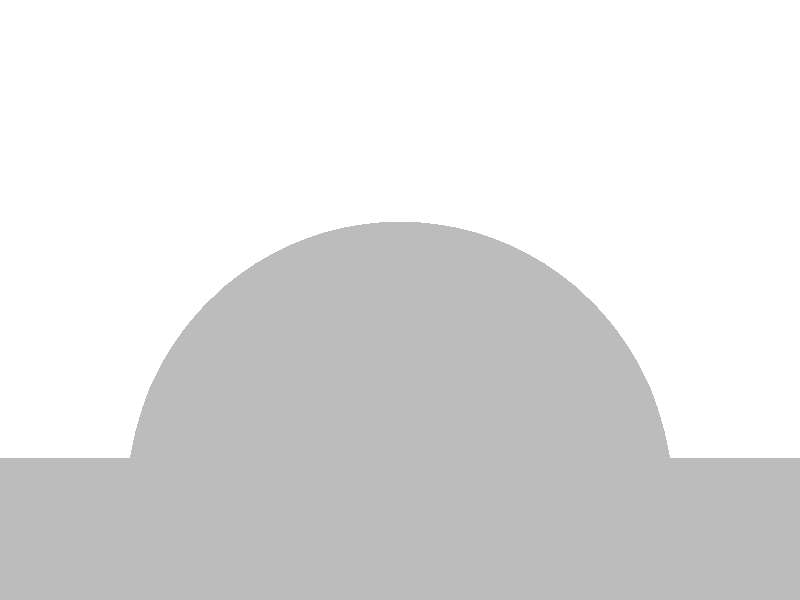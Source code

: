 #include "colors.inc"
background { rgb <1, 1, 1> }
camera {location <-0, 4, -0.5> sky <0,0,1>up <0,1,0> right <-1.33,0,0> angle 35look_at <0, 0, 0> }
mesh2 {
vertex_vectors { 4608, 
<-0.586753, -0.586753, -0.5>, 
<-0.689536, -0.458064, -0.5>, 
<-0.545576, -0.545576, -0.5>, 
<-0.767215, -0.312244, -0.5>, 
<-0.689536, -0.458064, -0.5>, 
<-0.635578, -0.405928, -0.5>, 
<-0.496891, -0.496891, -0.5>, 
<-0.545576, -0.545576, -0.5>, 
<-0.635578, -0.405928, -0.5>, 
<-0.689536, -0.458064, -0.5>, 
<-0.545576, -0.545576, -0.5>, 
<-0.635578, -0.405928, -0.5>, 
<-0.828176, -3.01423e-18, -0.5>, 
<-0.81181, -0.158876, -0.5>, 
<-0.727211, -0.092793, -0.5>, 
<-0.767215, -0.312244, -0.5>, 
<-0.81181, -0.158876, -0.5>, 
<-0.69663, -0.250275, -0.5>, 
<-0.618994, -0.185586, -0.5>, 
<-0.727211, -0.092793, -0.5>, 
<-0.69663, -0.250275, -0.5>, 
<-0.81181, -0.158876, -0.5>, 
<-0.727211, -0.092793, -0.5>, 
<-0.69663, -0.250275, -0.5>, 
<-0.371172, -0.371172, -0.5>, 
<-0.434032, -0.434032, -0.5>, 
<-0.495083, -0.278379, -0.5>, 
<-0.496891, -0.496891, -0.5>, 
<-0.434032, -0.434032, -0.5>, 
<-0.557943, -0.341239, -0.5>, 
<-0.618994, -0.185586, -0.5>, 
<-0.495083, -0.278379, -0.5>, 
<-0.557943, -0.341239, -0.5>, 
<-0.434032, -0.434032, -0.5>, 
<-0.495083, -0.278379, -0.5>, 
<-0.557943, -0.341239, -0.5>, 
<-0.767215, -0.312244, -0.5>, 
<-0.635578, -0.405928, -0.5>, 
<-0.69663, -0.250275, -0.5>, 
<-0.496891, -0.496891, -0.5>, 
<-0.635578, -0.405928, -0.5>, 
<-0.557943, -0.341239, -0.5>, 
<-0.618994, -0.185586, -0.5>, 
<-0.557943, -0.341239, -0.5>, 
<-0.69663, -0.250275, -0.5>, 
<-0.635578, -0.405928, -0.5>, 
<-0.557943, -0.341239, -0.5>, 
<-0.69663, -0.250275, -0.5>, 
<-0.586753, 0.586753, -0.5>, 
<-0.689536, 0.458064, -0.5>, 
<-0.545576, 0.545576, -0.5>, 
<-0.767215, 0.312244, -0.5>, 
<-0.689536, 0.458064, -0.5>, 
<-0.635578, 0.405928, -0.5>, 
<-0.496891, 0.496891, -0.5>, 
<-0.545576, 0.545576, -0.5>, 
<-0.635578, 0.405928, -0.5>, 
<-0.689536, 0.458064, -0.5>, 
<-0.545576, 0.545576, -0.5>, 
<-0.635578, 0.405928, -0.5>, 
<-0.828176, -3.01423e-18, -0.5>, 
<-0.81181, 0.158876, -0.5>, 
<-0.727211, 0.092793, -0.5>, 
<-0.767215, 0.312244, -0.5>, 
<-0.81181, 0.158876, -0.5>, 
<-0.69663, 0.250275, -0.5>, 
<-0.618994, 0.185586, -0.5>, 
<-0.727211, 0.092793, -0.5>, 
<-0.69663, 0.250275, -0.5>, 
<-0.81181, 0.158876, -0.5>, 
<-0.727211, 0.092793, -0.5>, 
<-0.69663, 0.250275, -0.5>, 
<-0.371172, 0.371172, -0.5>, 
<-0.434032, 0.434032, -0.5>, 
<-0.495083, 0.278379, -0.5>, 
<-0.496891, 0.496891, -0.5>, 
<-0.434032, 0.434032, -0.5>, 
<-0.557943, 0.341239, -0.5>, 
<-0.618994, 0.185586, -0.5>, 
<-0.495083, 0.278379, -0.5>, 
<-0.557943, 0.341239, -0.5>, 
<-0.434032, 0.434032, -0.5>, 
<-0.495083, 0.278379, -0.5>, 
<-0.557943, 0.341239, -0.5>, 
<-0.767215, 0.312244, -0.5>, 
<-0.635578, 0.405928, -0.5>, 
<-0.69663, 0.250275, -0.5>, 
<-0.496891, 0.496891, -0.5>, 
<-0.635578, 0.405928, -0.5>, 
<-0.557943, 0.341239, -0.5>, 
<-0.618994, 0.185586, -0.5>, 
<-0.557943, 0.341239, -0.5>, 
<-0.69663, 0.250275, -0.5>, 
<-0.635578, 0.405928, -0.5>, 
<-0.557943, 0.341239, -0.5>, 
<-0.69663, 0.250275, -0.5>, 
<1.29776e-15, -4.18127e-17, -0.5>, 
<-0.092793, -0.092793, -0.5>, 
<-0.092793, 0.092793, -0.5>, 
<-0.185586, -0.185586, -0.5>, 
<-0.092793, -0.092793, -0.5>, 
<-0.185586, 6.93889e-17, -0.5>, 
<-0.185586, 0.185586, -0.5>, 
<-0.092793, 0.092793, -0.5>, 
<-0.185586, 6.93889e-17, -0.5>, 
<-0.092793, -0.092793, -0.5>, 
<-0.092793, 0.092793, -0.5>, 
<-0.185586, 6.93889e-17, -0.5>, 
<-0.371172, -0.371172, -0.5>, 
<-0.278379, -0.278379, -0.5>, 
<-0.371172, -0.185586, -0.5>, 
<-0.185586, -0.185586, -0.5>, 
<-0.278379, -0.278379, -0.5>, 
<-0.278379, -0.092793, -0.5>, 
<-0.371172, -2.51577e-16, -0.5>, 
<-0.371172, -0.185586, -0.5>, 
<-0.278379, -0.092793, -0.5>, 
<-0.278379, -0.278379, -0.5>, 
<-0.371172, -0.185586, -0.5>, 
<-0.278379, -0.092793, -0.5>, 
<-0.371172, 0.371172, -0.5>, 
<-0.278379, 0.278379, -0.5>, 
<-0.371172, 0.185586, -0.5>, 
<-0.185586, 0.185586, -0.5>, 
<-0.278379, 0.278379, -0.5>, 
<-0.278379, 0.092793, -0.5>, 
<-0.371172, -2.51577e-16, -0.5>, 
<-0.371172, 0.185586, -0.5>, 
<-0.278379, 0.092793, -0.5>, 
<-0.278379, 0.278379, -0.5>, 
<-0.371172, 0.185586, -0.5>, 
<-0.278379, 0.092793, -0.5>, 
<-0.185586, -0.185586, -0.5>, 
<-0.185586, 6.93889e-17, -0.5>, 
<-0.278379, -0.092793, -0.5>, 
<-0.185586, 0.185586, -0.5>, 
<-0.185586, 6.93889e-17, -0.5>, 
<-0.278379, 0.092793, -0.5>, 
<-0.371172, -2.51577e-16, -0.5>, 
<-0.278379, 0.092793, -0.5>, 
<-0.278379, -0.092793, -0.5>, 
<-0.185586, 6.93889e-17, -0.5>, 
<-0.278379, 0.092793, -0.5>, 
<-0.278379, -0.092793, -0.5>, 
<-0.828176, -3.01423e-18, -0.5>, 
<-0.727211, -0.092793, -0.5>, 
<-0.727211, 0.092793, -0.5>, 
<-0.618994, -0.185586, -0.5>, 
<-0.727211, -0.092793, -0.5>, 
<-0.618994, -1.80411e-16, -0.5>, 
<-0.618994, 0.185586, -0.5>, 
<-0.727211, 0.092793, -0.5>, 
<-0.618994, -1.80411e-16, -0.5>, 
<-0.727211, -0.092793, -0.5>, 
<-0.727211, 0.092793, -0.5>, 
<-0.618994, -1.80411e-16, -0.5>, 
<-0.371172, -0.371172, -0.5>, 
<-0.495083, -0.278379, -0.5>, 
<-0.371172, -0.185586, -0.5>, 
<-0.618994, -0.185586, -0.5>, 
<-0.495083, -0.278379, -0.5>, 
<-0.495083, -0.092793, -0.5>, 
<-0.371172, -2.51577e-16, -0.5>, 
<-0.371172, -0.185586, -0.5>, 
<-0.495083, -0.092793, -0.5>, 
<-0.495083, -0.278379, -0.5>, 
<-0.371172, -0.185586, -0.5>, 
<-0.495083, -0.092793, -0.5>, 
<-0.371172, 0.371172, -0.5>, 
<-0.371172, 0.185586, -0.5>, 
<-0.495083, 0.278379, -0.5>, 
<-0.371172, -2.51577e-16, -0.5>, 
<-0.371172, 0.185586, -0.5>, 
<-0.495083, 0.092793, -0.5>, 
<-0.618994, 0.185586, -0.5>, 
<-0.495083, 0.278379, -0.5>, 
<-0.495083, 0.092793, -0.5>, 
<-0.371172, 0.185586, -0.5>, 
<-0.495083, 0.278379, -0.5>, 
<-0.495083, 0.092793, -0.5>, 
<-0.618994, -0.185586, -0.5>, 
<-0.618994, -1.80411e-16, -0.5>, 
<-0.495083, -0.092793, -0.5>, 
<-0.371172, -2.51577e-16, -0.5>, 
<-0.495083, 0.092793, -0.5>, 
<-0.495083, -0.092793, -0.5>, 
<-0.618994, 0.185586, -0.5>, 
<-0.618994, -1.80411e-16, -0.5>, 
<-0.495083, 0.092793, -0.5>, 
<-0.618994, -1.80411e-16, -0.5>, 
<-0.495083, 0.092793, -0.5>, 
<-0.495083, -0.092793, -0.5>, 
<-0.586753, 0.586753, -0.5>, 
<-0.545576, 0.545576, -0.5>, 
<-0.458064, 0.689536, -0.5>, 
<-0.496891, 0.496891, -0.5>, 
<-0.545576, 0.545576, -0.5>, 
<-0.405928, 0.635578, -0.5>, 
<-0.312244, 0.767215, -0.5>, 
<-0.458064, 0.689536, -0.5>, 
<-0.405928, 0.635578, -0.5>, 
<-0.545576, 0.545576, -0.5>, 
<-0.458064, 0.689536, -0.5>, 
<-0.405928, 0.635578, -0.5>, 
<-0.371172, 0.371172, -0.5>, 
<-0.434032, 0.434032, -0.5>, 
<-0.278379, 0.495083, -0.5>, 
<-0.496891, 0.496891, -0.5>, 
<-0.434032, 0.434032, -0.5>, 
<-0.341239, 0.557943, -0.5>, 
<-0.185586, 0.618994, -0.5>, 
<-0.278379, 0.495083, -0.5>, 
<-0.341239, 0.557943, -0.5>, 
<-0.434032, 0.434032, -0.5>, 
<-0.278379, 0.495083, -0.5>, 
<-0.341239, 0.557943, -0.5>, 
<4.06861e-17, 0.828176, -0.5>, 
<-0.158876, 0.81181, -0.5>, 
<-0.092793, 0.727211, -0.5>, 
<-0.312244, 0.767215, -0.5>, 
<-0.158876, 0.81181, -0.5>, 
<-0.250275, 0.69663, -0.5>, 
<-0.185586, 0.618994, -0.5>, 
<-0.092793, 0.727211, -0.5>, 
<-0.250275, 0.69663, -0.5>, 
<-0.158876, 0.81181, -0.5>, 
<-0.092793, 0.727211, -0.5>, 
<-0.250275, 0.69663, -0.5>, 
<-0.496891, 0.496891, -0.5>, 
<-0.405928, 0.635578, -0.5>, 
<-0.341239, 0.557943, -0.5>, 
<-0.312244, 0.767215, -0.5>, 
<-0.405928, 0.635578, -0.5>, 
<-0.250275, 0.69663, -0.5>, 
<-0.185586, 0.618994, -0.5>, 
<-0.250275, 0.69663, -0.5>, 
<-0.341239, 0.557943, -0.5>, 
<-0.405928, 0.635578, -0.5>, 
<-0.250275, 0.69663, -0.5>, 
<-0.341239, 0.557943, -0.5>, 
<0.586753, 0.586753, -0.5>, 
<0.458064, 0.689536, -0.5>, 
<0.545576, 0.545576, -0.5>, 
<0.312244, 0.767215, -0.5>, 
<0.458064, 0.689536, -0.5>, 
<0.405928, 0.635578, -0.5>, 
<0.496891, 0.496891, -0.5>, 
<0.545576, 0.545576, -0.5>, 
<0.405928, 0.635578, -0.5>, 
<0.458064, 0.689536, -0.5>, 
<0.545576, 0.545576, -0.5>, 
<0.405928, 0.635578, -0.5>, 
<4.06861e-17, 0.828176, -0.5>, 
<0.158876, 0.81181, -0.5>, 
<0.092793, 0.727211, -0.5>, 
<0.312244, 0.767215, -0.5>, 
<0.158876, 0.81181, -0.5>, 
<0.250275, 0.69663, -0.5>, 
<0.185586, 0.618994, -0.5>, 
<0.092793, 0.727211, -0.5>, 
<0.250275, 0.69663, -0.5>, 
<0.158876, 0.81181, -0.5>, 
<0.092793, 0.727211, -0.5>, 
<0.250275, 0.69663, -0.5>, 
<0.371172, 0.371172, -0.5>, 
<0.434032, 0.434032, -0.5>, 
<0.278379, 0.495083, -0.5>, 
<0.496891, 0.496891, -0.5>, 
<0.434032, 0.434032, -0.5>, 
<0.341239, 0.557943, -0.5>, 
<0.185586, 0.618994, -0.5>, 
<0.278379, 0.495083, -0.5>, 
<0.341239, 0.557943, -0.5>, 
<0.434032, 0.434032, -0.5>, 
<0.278379, 0.495083, -0.5>, 
<0.341239, 0.557943, -0.5>, 
<0.312244, 0.767215, -0.5>, 
<0.405928, 0.635578, -0.5>, 
<0.250275, 0.69663, -0.5>, 
<0.496891, 0.496891, -0.5>, 
<0.405928, 0.635578, -0.5>, 
<0.341239, 0.557943, -0.5>, 
<0.185586, 0.618994, -0.5>, 
<0.341239, 0.557943, -0.5>, 
<0.250275, 0.69663, -0.5>, 
<0.405928, 0.635578, -0.5>, 
<0.341239, 0.557943, -0.5>, 
<0.250275, 0.69663, -0.5>, 
<1.29776e-15, -4.18127e-17, -0.5>, 
<-0.092793, 0.092793, -0.5>, 
<0.092793, 0.092793, -0.5>, 
<-0.185586, 0.185586, -0.5>, 
<-0.092793, 0.092793, -0.5>, 
<6.96735e-16, 0.185586, -0.5>, 
<0.185586, 0.185586, -0.5>, 
<0.092793, 0.092793, -0.5>, 
<6.96735e-16, 0.185586, -0.5>, 
<-0.092793, 0.092793, -0.5>, 
<0.092793, 0.092793, -0.5>, 
<6.96735e-16, 0.185586, -0.5>, 
<-0.371172, 0.371172, -0.5>, 
<-0.278379, 0.278379, -0.5>, 
<-0.185586, 0.371172, -0.5>, 
<-0.185586, 0.185586, -0.5>, 
<-0.278379, 0.278379, -0.5>, 
<-0.092793, 0.278379, -0.5>, 
<7.25935e-16, 0.371172, -0.5>, 
<-0.185586, 0.371172, -0.5>, 
<-0.092793, 0.278379, -0.5>, 
<-0.278379, 0.278379, -0.5>, 
<-0.185586, 0.371172, -0.5>, 
<-0.092793, 0.278379, -0.5>, 
<0.371172, 0.371172, -0.5>, 
<0.278379, 0.278379, -0.5>, 
<0.185586, 0.371172, -0.5>, 
<0.185586, 0.185586, -0.5>, 
<0.278379, 0.278379, -0.5>, 
<0.092793, 0.278379, -0.5>, 
<7.25935e-16, 0.371172, -0.5>, 
<0.185586, 0.371172, -0.5>, 
<0.092793, 0.278379, -0.5>, 
<0.278379, 0.278379, -0.5>, 
<0.185586, 0.371172, -0.5>, 
<0.092793, 0.278379, -0.5>, 
<-0.185586, 0.185586, -0.5>, 
<6.96735e-16, 0.185586, -0.5>, 
<-0.092793, 0.278379, -0.5>, 
<0.185586, 0.185586, -0.5>, 
<6.96735e-16, 0.185586, -0.5>, 
<0.092793, 0.278379, -0.5>, 
<7.25935e-16, 0.371172, -0.5>, 
<0.092793, 0.278379, -0.5>, 
<-0.092793, 0.278379, -0.5>, 
<6.96735e-16, 0.185586, -0.5>, 
<0.092793, 0.278379, -0.5>, 
<-0.092793, 0.278379, -0.5>, 
<-0.371172, 0.371172, -0.5>, 
<-0.278379, 0.495083, -0.5>, 
<-0.185586, 0.371172, -0.5>, 
<-0.185586, 0.618994, -0.5>, 
<-0.278379, 0.495083, -0.5>, 
<-0.092793, 0.495083, -0.5>, 
<7.25935e-16, 0.371172, -0.5>, 
<-0.185586, 0.371172, -0.5>, 
<-0.092793, 0.495083, -0.5>, 
<-0.278379, 0.495083, -0.5>, 
<-0.185586, 0.371172, -0.5>, 
<-0.092793, 0.495083, -0.5>, 
<4.06861e-17, 0.828176, -0.5>, 
<-0.092793, 0.727211, -0.5>, 
<0.092793, 0.727211, -0.5>, 
<-0.185586, 0.618994, -0.5>, 
<-0.092793, 0.727211, -0.5>, 
<4.44089e-17, 0.618994, -0.5>, 
<0.185586, 0.618994, -0.5>, 
<0.092793, 0.727211, -0.5>, 
<4.44089e-17, 0.618994, -0.5>, 
<-0.092793, 0.727211, -0.5>, 
<0.092793, 0.727211, -0.5>, 
<4.44089e-17, 0.618994, -0.5>, 
<0.371172, 0.371172, -0.5>, 
<0.185586, 0.371172, -0.5>, 
<0.278379, 0.495083, -0.5>, 
<7.25935e-16, 0.371172, -0.5>, 
<0.185586, 0.371172, -0.5>, 
<0.092793, 0.495083, -0.5>, 
<0.185586, 0.618994, -0.5>, 
<0.278379, 0.495083, -0.5>, 
<0.092793, 0.495083, -0.5>, 
<0.185586, 0.371172, -0.5>, 
<0.278379, 0.495083, -0.5>, 
<0.092793, 0.495083, -0.5>, 
<-0.185586, 0.618994, -0.5>, 
<-0.092793, 0.495083, -0.5>, 
<4.44089e-17, 0.618994, -0.5>, 
<7.25935e-16, 0.371172, -0.5>, 
<-0.092793, 0.495083, -0.5>, 
<0.092793, 0.495083, -0.5>, 
<0.185586, 0.618994, -0.5>, 
<0.092793, 0.495083, -0.5>, 
<4.44089e-17, 0.618994, -0.5>, 
<-0.092793, 0.495083, -0.5>, 
<0.092793, 0.495083, -0.5>, 
<4.44089e-17, 0.618994, -0.5>, 
<0.586753, -0.586753, -0.5>, 
<0.689536, -0.458064, -0.5>, 
<0.545576, -0.545576, -0.5>, 
<0.767215, -0.312244, -0.5>, 
<0.689536, -0.458064, -0.5>, 
<0.635578, -0.405928, -0.5>, 
<0.496891, -0.496891, -0.5>, 
<0.545576, -0.545576, -0.5>, 
<0.635578, -0.405928, -0.5>, 
<0.689536, -0.458064, -0.5>, 
<0.545576, -0.545576, -0.5>, 
<0.635578, -0.405928, -0.5>, 
<0.828176, -4.98298e-16, -0.5>, 
<0.81181, -0.158876, -0.5>, 
<0.727211, -0.092793, -0.5>, 
<0.767215, -0.312244, -0.5>, 
<0.81181, -0.158876, -0.5>, 
<0.69663, -0.250275, -0.5>, 
<0.618994, -0.185586, -0.5>, 
<0.727211, -0.092793, -0.5>, 
<0.69663, -0.250275, -0.5>, 
<0.81181, -0.158876, -0.5>, 
<0.727211, -0.092793, -0.5>, 
<0.69663, -0.250275, -0.5>, 
<0.371172, -0.371172, -0.5>, 
<0.434032, -0.434032, -0.5>, 
<0.495083, -0.278379, -0.5>, 
<0.496891, -0.496891, -0.5>, 
<0.434032, -0.434032, -0.5>, 
<0.557943, -0.341239, -0.5>, 
<0.618994, -0.185586, -0.5>, 
<0.495083, -0.278379, -0.5>, 
<0.557943, -0.341239, -0.5>, 
<0.434032, -0.434032, -0.5>, 
<0.495083, -0.278379, -0.5>, 
<0.557943, -0.341239, -0.5>, 
<0.767215, -0.312244, -0.5>, 
<0.635578, -0.405928, -0.5>, 
<0.69663, -0.250275, -0.5>, 
<0.496891, -0.496891, -0.5>, 
<0.635578, -0.405928, -0.5>, 
<0.557943, -0.341239, -0.5>, 
<0.618994, -0.185586, -0.5>, 
<0.557943, -0.341239, -0.5>, 
<0.69663, -0.250275, -0.5>, 
<0.635578, -0.405928, -0.5>, 
<0.557943, -0.341239, -0.5>, 
<0.69663, -0.250275, -0.5>, 
<0.586753, 0.586753, -0.5>, 
<0.545576, 0.545576, -0.5>, 
<0.689536, 0.458064, -0.5>, 
<0.496891, 0.496891, -0.5>, 
<0.545576, 0.545576, -0.5>, 
<0.635578, 0.405928, -0.5>, 
<0.767215, 0.312244, -0.5>, 
<0.689536, 0.458064, -0.5>, 
<0.635578, 0.405928, -0.5>, 
<0.545576, 0.545576, -0.5>, 
<0.689536, 0.458064, -0.5>, 
<0.635578, 0.405928, -0.5>, 
<0.371172, 0.371172, -0.5>, 
<0.434032, 0.434032, -0.5>, 
<0.495083, 0.278379, -0.5>, 
<0.496891, 0.496891, -0.5>, 
<0.434032, 0.434032, -0.5>, 
<0.557943, 0.341239, -0.5>, 
<0.618994, 0.185586, -0.5>, 
<0.495083, 0.278379, -0.5>, 
<0.557943, 0.341239, -0.5>, 
<0.434032, 0.434032, -0.5>, 
<0.495083, 0.278379, -0.5>, 
<0.557943, 0.341239, -0.5>, 
<0.828176, -4.98298e-16, -0.5>, 
<0.81181, 0.158876, -0.5>, 
<0.727211, 0.092793, -0.5>, 
<0.767215, 0.312244, -0.5>, 
<0.81181, 0.158876, -0.5>, 
<0.69663, 0.250275, -0.5>, 
<0.618994, 0.185586, -0.5>, 
<0.727211, 0.092793, -0.5>, 
<0.69663, 0.250275, -0.5>, 
<0.81181, 0.158876, -0.5>, 
<0.727211, 0.092793, -0.5>, 
<0.69663, 0.250275, -0.5>, 
<0.496891, 0.496891, -0.5>, 
<0.635578, 0.405928, -0.5>, 
<0.557943, 0.341239, -0.5>, 
<0.767215, 0.312244, -0.5>, 
<0.635578, 0.405928, -0.5>, 
<0.69663, 0.250275, -0.5>, 
<0.618994, 0.185586, -0.5>, 
<0.69663, 0.250275, -0.5>, 
<0.557943, 0.341239, -0.5>, 
<0.635578, 0.405928, -0.5>, 
<0.69663, 0.250275, -0.5>, 
<0.557943, 0.341239, -0.5>, 
<1.29776e-15, -4.18127e-17, -0.5>, 
<0.092793, 0.092793, -0.5>, 
<0.092793, -0.092793, -0.5>, 
<0.185586, 0.185586, -0.5>, 
<0.092793, 0.092793, -0.5>, 
<0.185586, -1.36094e-16, -0.5>, 
<0.185586, -0.185586, -0.5>, 
<0.092793, -0.092793, -0.5>, 
<0.185586, -1.36094e-16, -0.5>, 
<0.092793, 0.092793, -0.5>, 
<0.092793, -0.092793, -0.5>, 
<0.185586, -1.36094e-16, -0.5>, 
<0.371172, 0.371172, -0.5>, 
<0.278379, 0.278379, -0.5>, 
<0.371172, 0.185586, -0.5>, 
<0.185586, 0.185586, -0.5>, 
<0.278379, 0.278379, -0.5>, 
<0.278379, 0.092793, -0.5>, 
<0.371172, -3.59235e-16, -0.5>, 
<0.371172, 0.185586, -0.5>, 
<0.278379, 0.092793, -0.5>, 
<0.278379, 0.278379, -0.5>, 
<0.371172, 0.185586, -0.5>, 
<0.278379, 0.092793, -0.5>, 
<0.371172, -0.371172, -0.5>, 
<0.278379, -0.278379, -0.5>, 
<0.371172, -0.185586, -0.5>, 
<0.185586, -0.185586, -0.5>, 
<0.278379, -0.278379, -0.5>, 
<0.278379, -0.092793, -0.5>, 
<0.371172, -3.59235e-16, -0.5>, 
<0.371172, -0.185586, -0.5>, 
<0.278379, -0.092793, -0.5>, 
<0.278379, -0.278379, -0.5>, 
<0.371172, -0.185586, -0.5>, 
<0.278379, -0.092793, -0.5>, 
<0.185586, 0.185586, -0.5>, 
<0.185586, -1.36094e-16, -0.5>, 
<0.278379, 0.092793, -0.5>, 
<0.185586, -0.185586, -0.5>, 
<0.185586, -1.36094e-16, -0.5>, 
<0.278379, -0.092793, -0.5>, 
<0.371172, -3.59235e-16, -0.5>, 
<0.278379, -0.092793, -0.5>, 
<0.278379, 0.092793, -0.5>, 
<0.185586, -1.36094e-16, -0.5>, 
<0.278379, -0.092793, -0.5>, 
<0.278379, 0.092793, -0.5>, 
<0.371172, 0.371172, -0.5>, 
<0.371172, 0.185586, -0.5>, 
<0.495083, 0.278379, -0.5>, 
<0.371172, -3.59235e-16, -0.5>, 
<0.371172, 0.185586, -0.5>, 
<0.495083, 0.092793, -0.5>, 
<0.618994, 0.185586, -0.5>, 
<0.495083, 0.278379, -0.5>, 
<0.495083, 0.092793, -0.5>, 
<0.371172, 0.185586, -0.5>, 
<0.495083, 0.278379, -0.5>, 
<0.495083, 0.092793, -0.5>, 
<0.828176, -4.98298e-16, -0.5>, 
<0.727211, -0.092793, -0.5>, 
<0.727211, 0.092793, -0.5>, 
<0.618994, -0.185586, -0.5>, 
<0.727211, -0.092793, -0.5>, 
<0.618994, -4.10319e-16, -0.5>, 
<0.618994, 0.185586, -0.5>, 
<0.727211, 0.092793, -0.5>, 
<0.618994, -4.10319e-16, -0.5>, 
<0.727211, -0.092793, -0.5>, 
<0.727211, 0.092793, -0.5>, 
<0.618994, -4.10319e-16, -0.5>, 
<0.371172, -0.371172, -0.5>, 
<0.495083, -0.278379, -0.5>, 
<0.371172, -0.185586, -0.5>, 
<0.618994, -0.185586, -0.5>, 
<0.495083, -0.278379, -0.5>, 
<0.495083, -0.092793, -0.5>, 
<0.371172, -3.59235e-16, -0.5>, 
<0.371172, -0.185586, -0.5>, 
<0.495083, -0.092793, -0.5>, 
<0.495083, -0.278379, -0.5>, 
<0.371172, -0.185586, -0.5>, 
<0.495083, -0.092793, -0.5>, 
<0.618994, -0.185586, -0.5>, 
<0.495083, -0.092793, -0.5>, 
<0.618994, -4.10319e-16, -0.5>, 
<0.371172, -3.59235e-16, -0.5>, 
<0.495083, 0.092793, -0.5>, 
<0.495083, -0.092793, -0.5>, 
<0.618994, 0.185586, -0.5>, 
<0.495083, 0.092793, -0.5>, 
<0.618994, -4.10319e-16, -0.5>, 
<0.495083, 0.092793, -0.5>, 
<0.495083, -0.092793, -0.5>, 
<0.618994, -4.10319e-16, -0.5>, 
<-0.586753, -0.586753, -0.5>, 
<-0.545576, -0.545576, -0.5>, 
<-0.458064, -0.689536, -0.5>, 
<-0.496891, -0.496891, -0.5>, 
<-0.545576, -0.545576, -0.5>, 
<-0.405928, -0.635578, -0.5>, 
<-0.312244, -0.767215, -0.5>, 
<-0.458064, -0.689536, -0.5>, 
<-0.405928, -0.635578, -0.5>, 
<-0.545576, -0.545576, -0.5>, 
<-0.458064, -0.689536, -0.5>, 
<-0.405928, -0.635578, -0.5>, 
<-0.371172, -0.371172, -0.5>, 
<-0.434032, -0.434032, -0.5>, 
<-0.278379, -0.495083, -0.5>, 
<-0.496891, -0.496891, -0.5>, 
<-0.434032, -0.434032, -0.5>, 
<-0.341239, -0.557943, -0.5>, 
<-0.185586, -0.618994, -0.5>, 
<-0.278379, -0.495083, -0.5>, 
<-0.341239, -0.557943, -0.5>, 
<-0.434032, -0.434032, -0.5>, 
<-0.278379, -0.495083, -0.5>, 
<-0.341239, -0.557943, -0.5>, 
<-5.82395e-17, -0.828176, -0.5>, 
<-0.158876, -0.81181, -0.5>, 
<-0.092793, -0.727211, -0.5>, 
<-0.312244, -0.767215, -0.5>, 
<-0.158876, -0.81181, -0.5>, 
<-0.250275, -0.69663, -0.5>, 
<-0.185586, -0.618994, -0.5>, 
<-0.092793, -0.727211, -0.5>, 
<-0.250275, -0.69663, -0.5>, 
<-0.158876, -0.81181, -0.5>, 
<-0.092793, -0.727211, -0.5>, 
<-0.250275, -0.69663, -0.5>, 
<-0.496891, -0.496891, -0.5>, 
<-0.405928, -0.635578, -0.5>, 
<-0.341239, -0.557943, -0.5>, 
<-0.312244, -0.767215, -0.5>, 
<-0.405928, -0.635578, -0.5>, 
<-0.250275, -0.69663, -0.5>, 
<-0.185586, -0.618994, -0.5>, 
<-0.250275, -0.69663, -0.5>, 
<-0.341239, -0.557943, -0.5>, 
<-0.405928, -0.635578, -0.5>, 
<-0.250275, -0.69663, -0.5>, 
<-0.341239, -0.557943, -0.5>, 
<0.586753, -0.586753, -0.5>, 
<0.545576, -0.545576, -0.5>, 
<0.458064, -0.689536, -0.5>, 
<0.496891, -0.496891, -0.5>, 
<0.545576, -0.545576, -0.5>, 
<0.405928, -0.635578, -0.5>, 
<0.312244, -0.767215, -0.5>, 
<0.458064, -0.689536, -0.5>, 
<0.405928, -0.635578, -0.5>, 
<0.545576, -0.545576, -0.5>, 
<0.458064, -0.689536, -0.5>, 
<0.405928, -0.635578, -0.5>, 
<0.371172, -0.371172, -0.5>, 
<0.434032, -0.434032, -0.5>, 
<0.278379, -0.495083, -0.5>, 
<0.496891, -0.496891, -0.5>, 
<0.434032, -0.434032, -0.5>, 
<0.341239, -0.557943, -0.5>, 
<0.185586, -0.618994, -0.5>, 
<0.278379, -0.495083, -0.5>, 
<0.341239, -0.557943, -0.5>, 
<0.434032, -0.434032, -0.5>, 
<0.278379, -0.495083, -0.5>, 
<0.341239, -0.557943, -0.5>, 
<-5.82395e-17, -0.828176, -0.5>, 
<0.158876, -0.81181, -0.5>, 
<0.092793, -0.727211, -0.5>, 
<0.312244, -0.767215, -0.5>, 
<0.158876, -0.81181, -0.5>, 
<0.250275, -0.69663, -0.5>, 
<0.185586, -0.618994, -0.5>, 
<0.092793, -0.727211, -0.5>, 
<0.250275, -0.69663, -0.5>, 
<0.158876, -0.81181, -0.5>, 
<0.092793, -0.727211, -0.5>, 
<0.250275, -0.69663, -0.5>, 
<0.496891, -0.496891, -0.5>, 
<0.405928, -0.635578, -0.5>, 
<0.341239, -0.557943, -0.5>, 
<0.312244, -0.767215, -0.5>, 
<0.405928, -0.635578, -0.5>, 
<0.250275, -0.69663, -0.5>, 
<0.185586, -0.618994, -0.5>, 
<0.250275, -0.69663, -0.5>, 
<0.341239, -0.557943, -0.5>, 
<0.405928, -0.635578, -0.5>, 
<0.250275, -0.69663, -0.5>, 
<0.341239, -0.557943, -0.5>, 
<1.29776e-15, -4.18127e-17, -0.5>, 
<-0.092793, -0.092793, -0.5>, 
<0.092793, -0.092793, -0.5>, 
<-0.185586, -0.185586, -0.5>, 
<-0.092793, -0.092793, -0.5>, 
<6.39882e-16, -0.185586, -0.5>, 
<0.185586, -0.185586, -0.5>, 
<0.092793, -0.092793, -0.5>, 
<6.39882e-16, -0.185586, -0.5>, 
<-0.092793, -0.092793, -0.5>, 
<0.092793, -0.092793, -0.5>, 
<6.39882e-16, -0.185586, -0.5>, 
<-0.371172, -0.371172, -0.5>, 
<-0.278379, -0.278379, -0.5>, 
<-0.185586, -0.371172, -0.5>, 
<-0.185586, -0.185586, -0.5>, 
<-0.278379, -0.278379, -0.5>, 
<-0.092793, -0.278379, -0.5>, 
<-5.51597e-16, -0.371172, -0.5>, 
<-0.185586, -0.371172, -0.5>, 
<-0.092793, -0.278379, -0.5>, 
<-0.278379, -0.278379, -0.5>, 
<-0.185586, -0.371172, -0.5>, 
<-0.092793, -0.278379, -0.5>, 
<0.371172, -0.371172, -0.5>, 
<0.278379, -0.278379, -0.5>, 
<0.185586, -0.371172, -0.5>, 
<0.185586, -0.185586, -0.5>, 
<0.278379, -0.278379, -0.5>, 
<0.092793, -0.278379, -0.5>, 
<-5.51597e-16, -0.371172, -0.5>, 
<0.185586, -0.371172, -0.5>, 
<0.092793, -0.278379, -0.5>, 
<0.278379, -0.278379, -0.5>, 
<0.185586, -0.371172, -0.5>, 
<0.092793, -0.278379, -0.5>, 
<-0.185586, -0.185586, -0.5>, 
<6.39882e-16, -0.185586, -0.5>, 
<-0.092793, -0.278379, -0.5>, 
<0.185586, -0.185586, -0.5>, 
<6.39882e-16, -0.185586, -0.5>, 
<0.092793, -0.278379, -0.5>, 
<-5.51597e-16, -0.371172, -0.5>, 
<0.092793, -0.278379, -0.5>, 
<-0.092793, -0.278379, -0.5>, 
<6.39882e-16, -0.185586, -0.5>, 
<0.092793, -0.278379, -0.5>, 
<-0.092793, -0.278379, -0.5>, 
<-0.371172, -0.371172, -0.5>, 
<-0.278379, -0.495083, -0.5>, 
<-0.185586, -0.371172, -0.5>, 
<-0.185586, -0.618994, -0.5>, 
<-0.278379, -0.495083, -0.5>, 
<-0.092793, -0.495083, -0.5>, 
<-5.51597e-16, -0.371172, -0.5>, 
<-0.185586, -0.371172, -0.5>, 
<-0.092793, -0.495083, -0.5>, 
<-0.278379, -0.495083, -0.5>, 
<-0.185586, -0.371172, -0.5>, 
<-0.092793, -0.495083, -0.5>, 
<0.371172, -0.371172, -0.5>, 
<0.185586, -0.371172, -0.5>, 
<0.278379, -0.495083, -0.5>, 
<-5.51597e-16, -0.371172, -0.5>, 
<0.185586, -0.371172, -0.5>, 
<0.092793, -0.495083, -0.5>, 
<0.185586, -0.618994, -0.5>, 
<0.278379, -0.495083, -0.5>, 
<0.092793, -0.495083, -0.5>, 
<0.185586, -0.371172, -0.5>, 
<0.278379, -0.495083, -0.5>, 
<0.092793, -0.495083, -0.5>, 
<-5.82395e-17, -0.828176, -0.5>, 
<-0.092793, -0.727211, -0.5>, 
<0.092793, -0.727211, -0.5>, 
<-0.185586, -0.618994, -0.5>, 
<-0.092793, -0.727211, -0.5>, 
<-1.38778e-16, -0.618994, -0.5>, 
<0.185586, -0.618994, -0.5>, 
<0.092793, -0.727211, -0.5>, 
<-1.38778e-16, -0.618994, -0.5>, 
<-0.092793, -0.727211, -0.5>, 
<0.092793, -0.727211, -0.5>, 
<-1.38778e-16, -0.618994, -0.5>, 
<-0.185586, -0.618994, -0.5>, 
<-0.092793, -0.495083, -0.5>, 
<-1.38778e-16, -0.618994, -0.5>, 
<-5.51597e-16, -0.371172, -0.5>, 
<-0.092793, -0.495083, -0.5>, 
<0.092793, -0.495083, -0.5>, 
<0.185586, -0.618994, -0.5>, 
<-1.38778e-16, -0.618994, -0.5>, 
<0.092793, -0.495083, -0.5>, 
<-0.092793, -0.495083, -0.5>, 
<-1.38778e-16, -0.618994, -0.5>, 
<0.092793, -0.495083, -0.5>, 
<-0.586753, -0.586753, -0.5>, 
<-0.689536, -0.458064, -0.5>, 
<-0.657027, -0.483381, -0.423576>, 
<-0.767215, -0.312244, -0.5>, 
<-0.689536, -0.458064, -0.5>, 
<-0.741214, -0.34108, -0.425252>, 
<-0.707628, -0.365875, -0.351172>, 
<-0.657027, -0.483381, -0.423576>, 
<-0.741214, -0.34108, -0.425252>, 
<-0.689536, -0.458064, -0.5>, 
<-0.657027, -0.483381, -0.423576>, 
<-0.741214, -0.34108, -0.425252>, 
<-0.828176, -3.01423e-18, -0.5>, 
<-0.81181, -0.158876, -0.5>, 
<-0.812705, -0.0614319, -0.423056>, 
<-0.767215, -0.312244, -0.5>, 
<-0.81181, -0.158876, -0.5>, 
<-0.784937, -0.21885, -0.422407>, 
<-0.785628, -0.121412, -0.347413>, 
<-0.812705, -0.0614319, -0.423056>, 
<-0.784937, -0.21885, -0.422407>, 
<-0.81181, -0.158876, -0.5>, 
<-0.812705, -0.0614319, -0.423056>, 
<-0.784937, -0.21885, -0.422407>, 
<-0.718595, -0.19515, -0.222495>, 
<-0.719127, -0.282811, -0.284182>, 
<-0.755637, -0.159328, -0.283568>, 
<-0.707628, -0.365875, -0.351172>, 
<-0.719127, -0.282811, -0.284182>, 
<-0.75567, -0.246896, -0.346441>, 
<-0.785628, -0.121412, -0.347413>, 
<-0.755637, -0.159328, -0.283568>, 
<-0.75567, -0.246896, -0.346441>, 
<-0.719127, -0.282811, -0.284182>, 
<-0.755637, -0.159328, -0.283568>, 
<-0.75567, -0.246896, -0.346441>, 
<-0.767215, -0.312244, -0.5>, 
<-0.741214, -0.34108, -0.425252>, 
<-0.784937, -0.21885, -0.422407>, 
<-0.707628, -0.365875, -0.351172>, 
<-0.741214, -0.34108, -0.425252>, 
<-0.75567, -0.246896, -0.346441>, 
<-0.785628, -0.121412, -0.347413>, 
<-0.75567, -0.246896, -0.346441>, 
<-0.784937, -0.21885, -0.422407>, 
<-0.741214, -0.34108, -0.425252>, 
<-0.75567, -0.246896, -0.346441>, 
<-0.784937, -0.21885, -0.422407>, 
<-0.586753, 0.586753, -0.5>, 
<-0.689536, 0.458064, -0.5>, 
<-0.657027, 0.483381, -0.423576>, 
<-0.767215, 0.312244, -0.5>, 
<-0.689536, 0.458064, -0.5>, 
<-0.741214, 0.34108, -0.425252>, 
<-0.707628, 0.365875, -0.351172>, 
<-0.657027, 0.483381, -0.423576>, 
<-0.741214, 0.34108, -0.425252>, 
<-0.689536, 0.458064, -0.5>, 
<-0.657027, 0.483381, -0.423576>, 
<-0.741214, 0.34108, -0.425252>, 
<-0.828176, -3.01423e-18, -0.5>, 
<-0.81181, 0.158876, -0.5>, 
<-0.812705, 0.0614319, -0.423056>, 
<-0.767215, 0.312244, -0.5>, 
<-0.81181, 0.158876, -0.5>, 
<-0.784937, 0.21885, -0.422407>, 
<-0.785628, 0.121412, -0.347413>, 
<-0.812705, 0.0614319, -0.423056>, 
<-0.784937, 0.21885, -0.422407>, 
<-0.81181, 0.158876, -0.5>, 
<-0.812705, 0.0614319, -0.423056>, 
<-0.784937, 0.21885, -0.422407>, 
<-0.718595, 0.19515, -0.222495>, 
<-0.719127, 0.282811, -0.284182>, 
<-0.755637, 0.159328, -0.283568>, 
<-0.707628, 0.365875, -0.351172>, 
<-0.719127, 0.282811, -0.284182>, 
<-0.75567, 0.246896, -0.346441>, 
<-0.785628, 0.121412, -0.347413>, 
<-0.755637, 0.159328, -0.283568>, 
<-0.75567, 0.246896, -0.346441>, 
<-0.719127, 0.282811, -0.284182>, 
<-0.755637, 0.159328, -0.283568>, 
<-0.75567, 0.246896, -0.346441>, 
<-0.767215, 0.312244, -0.5>, 
<-0.741214, 0.34108, -0.425252>, 
<-0.784937, 0.21885, -0.422407>, 
<-0.707628, 0.365875, -0.351172>, 
<-0.741214, 0.34108, -0.425252>, 
<-0.75567, 0.246896, -0.346441>, 
<-0.785628, 0.121412, -0.347413>, 
<-0.75567, 0.246896, -0.346441>, 
<-0.784937, 0.21885, -0.422407>, 
<-0.741214, 0.34108, -0.425252>, 
<-0.75567, 0.246896, -0.346441>, 
<-0.784937, 0.21885, -0.422407>, 
<-0.651766, -1.27703e-16, -0.0781523>, 
<-0.671875, -0.0392038, -0.105391>, 
<-0.671875, 0.0392038, -0.105391>, 
<-0.689126, -0.0783341, -0.134779>, 
<-0.671875, -0.0392038, -0.105391>, 
<-0.692257, -2.85027e-16, -0.132846>, 
<-0.689126, 0.0783341, -0.134779>, 
<-0.671875, 0.0392038, -0.105391>, 
<-0.692257, -2.85027e-16, -0.132846>, 
<-0.671875, -0.0392038, -0.105391>, 
<-0.671875, 0.0392038, -0.105391>, 
<-0.692257, -2.85027e-16, -0.132846>, 
<-0.718595, -0.19515, -0.222495>, 
<-0.706794, -0.137262, -0.176919>, 
<-0.738216, -0.0983603, -0.222752>, 
<-0.689126, -0.0783341, -0.134779>, 
<-0.706794, -0.137262, -0.176919>, 
<-0.7206, -0.0394224, -0.180048>, 
<-0.747243, -5.16405e-16, -0.228005>, 
<-0.738216, -0.0983603, -0.222752>, 
<-0.7206, -0.0394224, -0.180048>, 
<-0.706794, -0.137262, -0.176919>, 
<-0.738216, -0.0983603, -0.222752>, 
<-0.7206, -0.0394224, -0.180048>, 
<-0.718595, 0.19515, -0.222495>, 
<-0.706794, 0.137262, -0.176919>, 
<-0.738216, 0.0983603, -0.222752>, 
<-0.689126, 0.0783341, -0.134779>, 
<-0.706794, 0.137262, -0.176919>, 
<-0.7206, 0.0394224, -0.180048>, 
<-0.747243, -5.16405e-16, -0.228005>, 
<-0.738216, 0.0983603, -0.222752>, 
<-0.7206, 0.0394224, -0.180048>, 
<-0.706794, 0.137262, -0.176919>, 
<-0.738216, 0.0983603, -0.222752>, 
<-0.7206, 0.0394224, -0.180048>, 
<-0.689126, -0.0783341, -0.134779>, 
<-0.692257, -2.85027e-16, -0.132846>, 
<-0.7206, -0.0394224, -0.180048>, 
<-0.689126, 0.0783341, -0.134779>, 
<-0.692257, -2.85027e-16, -0.132846>, 
<-0.7206, 0.0394224, -0.180048>, 
<-0.747243, -5.16405e-16, -0.228005>, 
<-0.7206, 0.0394224, -0.180048>, 
<-0.7206, -0.0394224, -0.180048>, 
<-0.692257, -2.85027e-16, -0.132846>, 
<-0.7206, 0.0394224, -0.180048>, 
<-0.7206, -0.0394224, -0.180048>, 
<-0.828176, -3.01423e-18, -0.5>, 
<-0.812705, -0.0614319, -0.423056>, 
<-0.812705, 0.0614319, -0.423056>, 
<-0.785628, -0.121412, -0.347413>, 
<-0.812705, -0.0614319, -0.423056>, 
<-0.794353, -3.16278e-16, -0.34495>, 
<-0.785628, 0.121412, -0.347413>, 
<-0.812705, 0.0614319, -0.423056>, 
<-0.794353, -3.16278e-16, -0.34495>, 
<-0.812705, -0.0614319, -0.423056>, 
<-0.812705, 0.0614319, -0.423056>, 
<-0.794353, -3.16278e-16, -0.34495>, 
<-0.718595, -0.19515, -0.222495>, 
<-0.755637, -0.159328, -0.283568>, 
<-0.738216, -0.0983603, -0.222752>, 
<-0.785628, -0.121412, -0.347413>, 
<-0.755637, -0.159328, -0.283568>, 
<-0.770811, -0.0608881, -0.286055>, 
<-0.747243, -5.16405e-16, -0.228005>, 
<-0.738216, -0.0983603, -0.222752>, 
<-0.770811, -0.0608881, -0.286055>, 
<-0.755637, -0.159328, -0.283568>, 
<-0.738216, -0.0983603, -0.222752>, 
<-0.770811, -0.0608881, -0.286055>, 
<-0.718595, 0.19515, -0.222495>, 
<-0.738216, 0.0983603, -0.222752>, 
<-0.755637, 0.159328, -0.283568>, 
<-0.747243, -5.16405e-16, -0.228005>, 
<-0.738216, 0.0983603, -0.222752>, 
<-0.770811, 0.0608881, -0.286055>, 
<-0.785628, 0.121412, -0.347413>, 
<-0.755637, 0.159328, -0.283568>, 
<-0.770811, 0.0608881, -0.286055>, 
<-0.738216, 0.0983603, -0.222752>, 
<-0.755637, 0.159328, -0.283568>, 
<-0.770811, 0.0608881, -0.286055>, 
<-0.785628, -0.121412, -0.347413>, 
<-0.794353, -3.16278e-16, -0.34495>, 
<-0.770811, -0.0608881, -0.286055>, 
<-0.747243, -5.16405e-16, -0.228005>, 
<-0.770811, 0.0608881, -0.286055>, 
<-0.770811, -0.0608881, -0.286055>, 
<-0.785628, 0.121412, -0.347413>, 
<-0.794353, -3.16278e-16, -0.34495>, 
<-0.770811, 0.0608881, -0.286055>, 
<-0.794353, -3.16278e-16, -0.34495>, 
<-0.770811, 0.0608881, -0.286055>, 
<-0.770811, -0.0608881, -0.286055>, 
<-0.586753, 0.586753, -0.5>, 
<-0.657027, 0.483381, -0.423576>, 
<-0.572042, 0.572042, -0.392931>, 
<-0.707628, 0.365875, -0.351172>, 
<-0.657027, 0.483381, -0.423576>, 
<-0.634741, 0.462449, -0.316609>, 
<-0.547578, 0.547578, -0.288063>, 
<-0.572042, 0.572042, -0.392931>, 
<-0.634741, 0.462449, -0.316609>, 
<-0.657027, 0.483381, -0.423576>, 
<-0.572042, 0.572042, -0.392931>, 
<-0.634741, 0.462449, -0.316609>, 
<-0.718595, 0.19515, -0.222495>, 
<-0.719127, 0.282811, -0.284182>, 
<-0.67496, 0.284115, -0.198345>, 
<-0.707628, 0.365875, -0.351172>, 
<-0.719127, 0.282811, -0.284182>, 
<-0.668641, 0.369853, -0.263278>, 
<-0.621009, 0.368464, -0.179954>, 
<-0.67496, 0.284115, -0.198345>, 
<-0.668641, 0.369853, -0.263278>, 
<-0.719127, 0.282811, -0.284182>, 
<-0.67496, 0.284115, -0.198345>, 
<-0.668641, 0.369853, -0.263278>, 
<-0.48077, 0.48077, -0.113772>, 
<-0.517856, 0.517856, -0.198045>, 
<-0.554608, 0.427626, -0.143943>, 
<-0.547578, 0.547578, -0.288063>, 
<-0.517856, 0.517856, -0.198045>, 
<-0.589757, 0.462083, -0.230811>, 
<-0.621009, 0.368464, -0.179954>, 
<-0.554608, 0.427626, -0.143943>, 
<-0.589757, 0.462083, -0.230811>, 
<-0.517856, 0.517856, -0.198045>, 
<-0.554608, 0.427626, -0.143943>, 
<-0.589757, 0.462083, -0.230811>, 
<-0.707628, 0.365875, -0.351172>, 
<-0.634741, 0.462449, -0.316609>, 
<-0.668641, 0.369853, -0.263278>, 
<-0.547578, 0.547578, -0.288063>, 
<-0.634741, 0.462449, -0.316609>, 
<-0.589757, 0.462083, -0.230811>, 
<-0.621009, 0.368464, -0.179954>, 
<-0.589757, 0.462083, -0.230811>, 
<-0.668641, 0.369853, -0.263278>, 
<-0.634741, 0.462449, -0.316609>, 
<-0.589757, 0.462083, -0.230811>, 
<-0.668641, 0.369853, -0.263278>, 
<-0.304671, 0.304671, 0.118868>, 
<-0.352888, 0.352888, 0.072745>, 
<-0.368969, 0.275352, 0.100109>, 
<-0.397647, 0.397647, 0.0200729>, 
<-0.352888, 0.352888, 0.072745>, 
<-0.416139, 0.322384, 0.0512843>, 
<-0.430375, 0.243824, 0.076025>, 
<-0.368969, 0.275352, 0.100109>, 
<-0.416139, 0.322384, 0.0512843>, 
<-0.352888, 0.352888, 0.072745>, 
<-0.368969, 0.275352, 0.100109>, 
<-0.416139, 0.322384, 0.0512843>, 
<-0.48077, 0.48077, -0.113772>, 
<-0.441749, 0.441749, -0.0436968>, 
<-0.506584, 0.404801, -0.0719381>, 
<-0.397647, 0.397647, 0.0200729>, 
<-0.441749, 0.441749, -0.0436968>, 
<-0.464076, 0.362544, -0.00541468>, 
<-0.52623, 0.324029, -0.0362142>, 
<-0.506584, 0.404801, -0.0719381>, 
<-0.464076, 0.362544, -0.00541468>, 
<-0.441749, 0.441749, -0.0436968>, 
<-0.506584, 0.404801, -0.0719381>, 
<-0.464076, 0.362544, -0.00541468>, 
<-0.53527, 0.163951, 0.0222548>, 
<-0.484628, 0.204682, 0.0514904>, 
<-0.533581, 0.245294, -0.00388196>, 
<-0.430375, 0.243824, 0.076025>, 
<-0.484628, 0.204682, 0.0514904>, 
<-0.480742, 0.285408, 0.0230481>, 
<-0.52623, 0.324029, -0.0362142>, 
<-0.533581, 0.245294, -0.00388196>, 
<-0.480742, 0.285408, 0.0230481>, 
<-0.484628, 0.204682, 0.0514904>, 
<-0.533581, 0.245294, -0.00388196>, 
<-0.480742, 0.285408, 0.0230481>, 
<-0.397647, 0.397647, 0.0200729>, 
<-0.416139, 0.322384, 0.0512843>, 
<-0.464076, 0.362544, -0.00541468>, 
<-0.430375, 0.243824, 0.076025>, 
<-0.416139, 0.322384, 0.0512843>, 
<-0.480742, 0.285408, 0.0230481>, 
<-0.52623, 0.324029, -0.0362142>, 
<-0.480742, 0.285408, 0.0230481>, 
<-0.464076, 0.362544, -0.00541468>, 
<-0.416139, 0.322384, 0.0512843>, 
<-0.480742, 0.285408, 0.0230481>, 
<-0.464076, 0.362544, -0.00541468>, 
<-0.651766, -1.27703e-16, -0.0781523>, 
<-0.671875, 0.0392038, -0.105391>, 
<-0.630768, 0.0371629, -0.0530486>, 
<-0.689126, 0.0783341, -0.134779>, 
<-0.671875, 0.0392038, -0.105391>, 
<-0.650226, 0.0766908, -0.0808011>, 
<-0.607258, 0.0742548, -0.0300038>, 
<-0.630768, 0.0371629, -0.0530486>, 
<-0.650226, 0.0766908, -0.0808011>, 
<-0.671875, 0.0392038, -0.105391>, 
<-0.630768, 0.0371629, -0.0530486>, 
<-0.650226, 0.0766908, -0.0808011>, 
<-0.718595, 0.19515, -0.222495>, 
<-0.706794, 0.137262, -0.176919>, 
<-0.677499, 0.202329, -0.15515>, 
<-0.689126, 0.0783341, -0.134779>, 
<-0.706794, 0.137262, -0.176919>, 
<-0.662421, 0.143433, -0.11134>, 
<-0.630304, 0.207297, -0.0917327>, 
<-0.677499, 0.202329, -0.15515>, 
<-0.662421, 0.143433, -0.11134>, 
<-0.706794, 0.137262, -0.176919>, 
<-0.677499, 0.202329, -0.15515>, 
<-0.662421, 0.143433, -0.11134>, 
<-0.53527, 0.163951, 0.0222548>, 
<-0.572968, 0.119456, -0.00215823>, 
<-0.585275, 0.186523, -0.0323238>, 
<-0.607258, 0.0742548, -0.0300038>, 
<-0.572968, 0.119456, -0.00215823>, 
<-0.621283, 0.141352, -0.0587115>, 
<-0.630304, 0.207297, -0.0917327>, 
<-0.585275, 0.186523, -0.0323238>, 
<-0.621283, 0.141352, -0.0587115>, 
<-0.572968, 0.119456, -0.00215823>, 
<-0.585275, 0.186523, -0.0323238>, 
<-0.621283, 0.141352, -0.0587115>, 
<-0.689126, 0.0783341, -0.134779>, 
<-0.650226, 0.0766908, -0.0808011>, 
<-0.662421, 0.143433, -0.11134>, 
<-0.607258, 0.0742548, -0.0300038>, 
<-0.650226, 0.0766908, -0.0808011>, 
<-0.621283, 0.141352, -0.0587115>, 
<-0.630304, 0.207297, -0.0917327>, 
<-0.621283, 0.141352, -0.0587115>, 
<-0.662421, 0.143433, -0.11134>, 
<-0.650226, 0.0766908, -0.0808011>, 
<-0.621283, 0.141352, -0.0587115>, 
<-0.662421, 0.143433, -0.11134>, 
<-0.718595, 0.19515, -0.222495>, 
<-0.67496, 0.284115, -0.198345>, 
<-0.677499, 0.202329, -0.15515>, 
<-0.621009, 0.368464, -0.179954>, 
<-0.67496, 0.284115, -0.198345>, 
<-0.629594, 0.289619, -0.133006>, 
<-0.630304, 0.207297, -0.0917327>, 
<-0.677499, 0.202329, -0.15515>, 
<-0.629594, 0.289619, -0.133006>, 
<-0.67496, 0.284115, -0.198345>, 
<-0.677499, 0.202329, -0.15515>, 
<-0.629594, 0.289619, -0.133006>, 
<-0.48077, 0.48077, -0.113772>, 
<-0.554608, 0.427626, -0.143943>, 
<-0.506584, 0.404801, -0.0719381>, 
<-0.621009, 0.368464, -0.179954>, 
<-0.554608, 0.427626, -0.143943>, 
<-0.576882, 0.348278, -0.105294>, 
<-0.52623, 0.324029, -0.0362142>, 
<-0.506584, 0.404801, -0.0719381>, 
<-0.576882, 0.348278, -0.105294>, 
<-0.554608, 0.427626, -0.143943>, 
<-0.506584, 0.404801, -0.0719381>, 
<-0.576882, 0.348278, -0.105294>, 
<-0.53527, 0.163951, 0.0222548>, 
<-0.585275, 0.186523, -0.0323238>, 
<-0.533581, 0.245294, -0.00388196>, 
<-0.630304, 0.207297, -0.0917327>, 
<-0.585275, 0.186523, -0.0323238>, 
<-0.581227, 0.267058, -0.0613321>, 
<-0.52623, 0.324029, -0.0362142>, 
<-0.533581, 0.245294, -0.00388196>, 
<-0.581227, 0.267058, -0.0613321>, 
<-0.585275, 0.186523, -0.0323238>, 
<-0.533581, 0.245294, -0.00388196>, 
<-0.581227, 0.267058, -0.0613321>, 
<-0.621009, 0.368464, -0.179954>, 
<-0.629594, 0.289619, -0.133006>, 
<-0.576882, 0.348278, -0.105294>, 
<-0.630304, 0.207297, -0.0917327>, 
<-0.629594, 0.289619, -0.133006>, 
<-0.581227, 0.267058, -0.0613321>, 
<-0.52623, 0.324029, -0.0362142>, 
<-0.581227, 0.267058, -0.0613321>, 
<-0.576882, 0.348278, -0.105294>, 
<-0.629594, 0.289619, -0.133006>, 
<-0.581227, 0.267058, -0.0613321>, 
<-0.576882, 0.348278, -0.105294>, 
<-0.304671, -0.304671, 0.118868>, 
<-0.321964, -0.23119, 0.138667>, 
<-0.368969, -0.275352, 0.100109>, 
<-0.336374, -0.155634, 0.152042>, 
<-0.321964, -0.23119, 0.138667>, 
<-0.384935, -0.200542, 0.116923>, 
<-0.430375, -0.243824, 0.076025>, 
<-0.368969, -0.275352, 0.100109>, 
<-0.384935, -0.200542, 0.116923>, 
<-0.321964, -0.23119, 0.138667>, 
<-0.368969, -0.275352, 0.100109>, 
<-0.384935, -0.200542, 0.116923>, 
<-0.34881, -2.73816e-16, 0.162506>, 
<-0.344135, -0.0781692, 0.160604>, 
<-0.399058, -0.0413288, 0.135998>, 
<-0.336374, -0.155634, 0.152042>, 
<-0.344135, -0.0781692, 0.160604>, 
<-0.392827, -0.119465, 0.130748>, 
<-0.446432, -0.0823841, 0.10428>, 
<-0.399058, -0.0413288, 0.135998>, 
<-0.392827, -0.119465, 0.130748>, 
<-0.344135, -0.0781692, 0.160604>, 
<-0.399058, -0.0413288, 0.135998>, 
<-0.392827, -0.119465, 0.130748>, 
<-0.53527, -0.163951, 0.0222548>, 
<-0.484628, -0.204682, 0.0514904>, 
<-0.492742, -0.123663, 0.0658>, 
<-0.430375, -0.243824, 0.076025>, 
<-0.484628, -0.204682, 0.0514904>, 
<-0.44056, -0.163925, 0.093519>, 
<-0.446432, -0.0823841, 0.10428>, 
<-0.492742, -0.123663, 0.0658>, 
<-0.44056, -0.163925, 0.093519>, 
<-0.484628, -0.204682, 0.0514904>, 
<-0.492742, -0.123663, 0.0658>, 
<-0.44056, -0.163925, 0.093519>, 
<-0.336374, -0.155634, 0.152042>, 
<-0.384935, -0.200542, 0.116923>, 
<-0.392827, -0.119465, 0.130748>, 
<-0.430375, -0.243824, 0.076025>, 
<-0.384935, -0.200542, 0.116923>, 
<-0.44056, -0.163925, 0.093519>, 
<-0.446432, -0.0823841, 0.10428>, 
<-0.44056, -0.163925, 0.093519>, 
<-0.392827, -0.119465, 0.130748>, 
<-0.384935, -0.200542, 0.116923>, 
<-0.44056, -0.163925, 0.093519>, 
<-0.392827, -0.119465, 0.130748>, 
<-0.304671, 0.304671, 0.118868>, 
<-0.368969, 0.275352, 0.100109>, 
<-0.321964, 0.23119, 0.138667>, 
<-0.430375, 0.243824, 0.076025>, 
<-0.368969, 0.275352, 0.100109>, 
<-0.384935, 0.200542, 0.116923>, 
<-0.336374, 0.155634, 0.152042>, 
<-0.321964, 0.23119, 0.138667>, 
<-0.384935, 0.200542, 0.116923>, 
<-0.368969, 0.275352, 0.100109>, 
<-0.321964, 0.23119, 0.138667>, 
<-0.384935, 0.200542, 0.116923>, 
<-0.53527, 0.163951, 0.0222548>, 
<-0.484628, 0.204682, 0.0514904>, 
<-0.492742, 0.123663, 0.0658>, 
<-0.430375, 0.243824, 0.076025>, 
<-0.484628, 0.204682, 0.0514904>, 
<-0.44056, 0.163925, 0.093519>, 
<-0.446432, 0.0823841, 0.10428>, 
<-0.492742, 0.123663, 0.0658>, 
<-0.44056, 0.163925, 0.093519>, 
<-0.484628, 0.204682, 0.0514904>, 
<-0.492742, 0.123663, 0.0658>, 
<-0.44056, 0.163925, 0.093519>, 
<-0.34881, -2.73816e-16, 0.162506>, 
<-0.344135, 0.0781692, 0.160604>, 
<-0.399058, 0.0413288, 0.135998>, 
<-0.336374, 0.155634, 0.152042>, 
<-0.344135, 0.0781692, 0.160604>, 
<-0.392827, 0.119465, 0.130748>, 
<-0.446432, 0.0823841, 0.10428>, 
<-0.399058, 0.0413288, 0.135998>, 
<-0.392827, 0.119465, 0.130748>, 
<-0.344135, 0.0781692, 0.160604>, 
<-0.399058, 0.0413288, 0.135998>, 
<-0.392827, 0.119465, 0.130748>, 
<-0.430375, 0.243824, 0.076025>, 
<-0.384935, 0.200542, 0.116923>, 
<-0.44056, 0.163925, 0.093519>, 
<-0.336374, 0.155634, 0.152042>, 
<-0.384935, 0.200542, 0.116923>, 
<-0.392827, 0.119465, 0.130748>, 
<-0.446432, 0.0823841, 0.10428>, 
<-0.392827, 0.119465, 0.130748>, 
<-0.44056, 0.163925, 0.093519>, 
<-0.384935, 0.200542, 0.116923>, 
<-0.392827, 0.119465, 0.130748>, 
<-0.44056, 0.163925, 0.093519>, 
<-0.651766, -1.27703e-16, -0.0781523>, 
<-0.630768, 0.0371629, -0.0530486>, 
<-0.630768, -0.0371629, -0.0530486>, 
<-0.607258, 0.0742548, -0.0300038>, 
<-0.630768, 0.0371629, -0.0530486>, 
<-0.609569, -2.63173e-16, -0.0277325>, 
<-0.607258, -0.0742548, -0.0300038>, 
<-0.630768, -0.0371629, -0.0530486>, 
<-0.609569, -2.63173e-16, -0.0277325>, 
<-0.630768, 0.0371629, -0.0530486>, 
<-0.630768, -0.0371629, -0.0530486>, 
<-0.609569, -2.63173e-16, -0.0277325>, 
<-0.53527, 0.163951, 0.0222548>, 
<-0.572968, 0.119456, -0.00215823>, 
<-0.538572, 0.0824065, 0.035491>, 
<-0.607258, 0.0742548, -0.0300038>, 
<-0.572968, 0.119456, -0.00215823>, 
<-0.573591, 0.0372789, 0.0079609>, 
<-0.536672, -1.99764e-16, 0.0425114>, 
<-0.538572, 0.0824065, 0.035491>, 
<-0.573591, 0.0372789, 0.0079609>, 
<-0.572968, 0.119456, -0.00215823>, 
<-0.538572, 0.0824065, 0.035491>, 
<-0.573591, 0.0372789, 0.0079609>, 
<-0.53527, -0.163951, 0.0222548>, 
<-0.572968, -0.119456, -0.00215823>, 
<-0.538572, -0.0824065, 0.035491>, 
<-0.607258, -0.0742548, -0.0300038>, 
<-0.572968, -0.119456, -0.00215823>, 
<-0.573591, -0.0372789, 0.0079609>, 
<-0.536672, -1.99764e-16, 0.0425114>, 
<-0.538572, -0.0824065, 0.035491>, 
<-0.573591, -0.0372789, 0.0079609>, 
<-0.572968, -0.119456, -0.00215823>, 
<-0.538572, -0.0824065, 0.035491>, 
<-0.573591, -0.0372789, 0.0079609>, 
<-0.607258, 0.0742548, -0.0300038>, 
<-0.609569, -2.63173e-16, -0.0277325>, 
<-0.573591, 0.0372789, 0.0079609>, 
<-0.607258, -0.0742548, -0.0300038>, 
<-0.609569, -2.63173e-16, -0.0277325>, 
<-0.573591, -0.0372789, 0.0079609>, 
<-0.536672, -1.99764e-16, 0.0425114>, 
<-0.573591, -0.0372789, 0.0079609>, 
<-0.573591, 0.0372789, 0.0079609>, 
<-0.609569, -2.63173e-16, -0.0277325>, 
<-0.573591, -0.0372789, 0.0079609>, 
<-0.573591, 0.0372789, 0.0079609>, 
<-0.53527, 0.163951, 0.0222548>, 
<-0.538572, 0.0824065, 0.035491>, 
<-0.492742, 0.123663, 0.0658>, 
<-0.536672, -1.99764e-16, 0.0425114>, 
<-0.538572, 0.0824065, 0.035491>, 
<-0.493248, 0.0413434, 0.0756576>, 
<-0.446432, 0.0823841, 0.10428>, 
<-0.492742, 0.123663, 0.0658>, 
<-0.493248, 0.0413434, 0.0756576>, 
<-0.538572, 0.0824065, 0.035491>, 
<-0.492742, 0.123663, 0.0658>, 
<-0.493248, 0.0413434, 0.0756576>, 
<-0.34881, -2.73816e-16, 0.162506>, 
<-0.399058, -0.0413288, 0.135998>, 
<-0.399058, 0.0413288, 0.135998>, 
<-0.446432, -0.0823841, 0.10428>, 
<-0.399058, -0.0413288, 0.135998>, 
<-0.44863, -1.90861e-16, 0.107715>, 
<-0.446432, 0.0823841, 0.10428>, 
<-0.399058, 0.0413288, 0.135998>, 
<-0.44863, -1.90861e-16, 0.107715>, 
<-0.399058, -0.0413288, 0.135998>, 
<-0.399058, 0.0413288, 0.135998>, 
<-0.44863, -1.90861e-16, 0.107715>, 
<-0.53527, -0.163951, 0.0222548>, 
<-0.492742, -0.123663, 0.0658>, 
<-0.538572, -0.0824065, 0.035491>, 
<-0.446432, -0.0823841, 0.10428>, 
<-0.492742, -0.123663, 0.0658>, 
<-0.493248, -0.0413434, 0.0756576>, 
<-0.536672, -1.99764e-16, 0.0425114>, 
<-0.538572, -0.0824065, 0.035491>, 
<-0.493248, -0.0413434, 0.0756576>, 
<-0.492742, -0.123663, 0.0658>, 
<-0.538572, -0.0824065, 0.035491>, 
<-0.493248, -0.0413434, 0.0756576>, 
<-0.446432, -0.0823841, 0.10428>, 
<-0.493248, -0.0413434, 0.0756576>, 
<-0.44863, -1.90861e-16, 0.107715>, 
<-0.536672, -1.99764e-16, 0.0425114>, 
<-0.493248, 0.0413434, 0.0756576>, 
<-0.493248, -0.0413434, 0.0756576>, 
<-0.446432, 0.0823841, 0.10428>, 
<-0.493248, 0.0413434, 0.0756576>, 
<-0.44863, -1.90861e-16, 0.107715>, 
<-0.493248, 0.0413434, 0.0756576>, 
<-0.493248, -0.0413434, 0.0756576>, 
<-0.44863, -1.90861e-16, 0.107715>, 
<-0.586753, -0.586753, -0.5>, 
<-0.657027, -0.483381, -0.423576>, 
<-0.572042, -0.572042, -0.392931>, 
<-0.707628, -0.365875, -0.351172>, 
<-0.657027, -0.483381, -0.423576>, 
<-0.634741, -0.462449, -0.316609>, 
<-0.547578, -0.547578, -0.288063>, 
<-0.572042, -0.572042, -0.392931>, 
<-0.634741, -0.462449, -0.316609>, 
<-0.657027, -0.483381, -0.423576>, 
<-0.572042, -0.572042, -0.392931>, 
<-0.634741, -0.462449, -0.316609>, 
<-0.718595, -0.19515, -0.222495>, 
<-0.719127, -0.282811, -0.284182>, 
<-0.67496, -0.284115, -0.198345>, 
<-0.707628, -0.365875, -0.351172>, 
<-0.719127, -0.282811, -0.284182>, 
<-0.668641, -0.369853, -0.263278>, 
<-0.621009, -0.368464, -0.179954>, 
<-0.67496, -0.284115, -0.198345>, 
<-0.668641, -0.369853, -0.263278>, 
<-0.719127, -0.282811, -0.284182>, 
<-0.67496, -0.284115, -0.198345>, 
<-0.668641, -0.369853, -0.263278>, 
<-0.48077, -0.48077, -0.113772>, 
<-0.517856, -0.517856, -0.198045>, 
<-0.554608, -0.427626, -0.143943>, 
<-0.547578, -0.547578, -0.288063>, 
<-0.517856, -0.517856, -0.198045>, 
<-0.589757, -0.462083, -0.230811>, 
<-0.621009, -0.368464, -0.179954>, 
<-0.554608, -0.427626, -0.143943>, 
<-0.589757, -0.462083, -0.230811>, 
<-0.517856, -0.517856, -0.198045>, 
<-0.554608, -0.427626, -0.143943>, 
<-0.589757, -0.462083, -0.230811>, 
<-0.707628, -0.365875, -0.351172>, 
<-0.634741, -0.462449, -0.316609>, 
<-0.668641, -0.369853, -0.263278>, 
<-0.547578, -0.547578, -0.288063>, 
<-0.634741, -0.462449, -0.316609>, 
<-0.589757, -0.462083, -0.230811>, 
<-0.621009, -0.368464, -0.179954>, 
<-0.589757, -0.462083, -0.230811>, 
<-0.668641, -0.369853, -0.263278>, 
<-0.634741, -0.462449, -0.316609>, 
<-0.589757, -0.462083, -0.230811>, 
<-0.668641, -0.369853, -0.263278>, 
<-0.304671, -0.304671, 0.118868>, 
<-0.368969, -0.275352, 0.100109>, 
<-0.352888, -0.352888, 0.072745>, 
<-0.430375, -0.243824, 0.076025>, 
<-0.368969, -0.275352, 0.100109>, 
<-0.416139, -0.322384, 0.0512843>, 
<-0.397647, -0.397647, 0.0200729>, 
<-0.352888, -0.352888, 0.072745>, 
<-0.416139, -0.322384, 0.0512843>, 
<-0.368969, -0.275352, 0.100109>, 
<-0.352888, -0.352888, 0.072745>, 
<-0.416139, -0.322384, 0.0512843>, 
<-0.53527, -0.163951, 0.0222548>, 
<-0.484628, -0.204682, 0.0514904>, 
<-0.533581, -0.245294, -0.00388196>, 
<-0.430375, -0.243824, 0.076025>, 
<-0.484628, -0.204682, 0.0514904>, 
<-0.480742, -0.285408, 0.0230481>, 
<-0.52623, -0.324029, -0.0362142>, 
<-0.533581, -0.245294, -0.00388196>, 
<-0.480742, -0.285408, 0.0230481>, 
<-0.484628, -0.204682, 0.0514904>, 
<-0.533581, -0.245294, -0.00388196>, 
<-0.480742, -0.285408, 0.0230481>, 
<-0.48077, -0.48077, -0.113772>, 
<-0.441749, -0.441749, -0.0436968>, 
<-0.506584, -0.404801, -0.0719381>, 
<-0.397647, -0.397647, 0.0200729>, 
<-0.441749, -0.441749, -0.0436968>, 
<-0.464076, -0.362544, -0.00541468>, 
<-0.52623, -0.324029, -0.0362142>, 
<-0.506584, -0.404801, -0.0719381>, 
<-0.464076, -0.362544, -0.00541468>, 
<-0.441749, -0.441749, -0.0436968>, 
<-0.506584, -0.404801, -0.0719381>, 
<-0.464076, -0.362544, -0.00541468>, 
<-0.430375, -0.243824, 0.076025>, 
<-0.416139, -0.322384, 0.0512843>, 
<-0.480742, -0.285408, 0.0230481>, 
<-0.397647, -0.397647, 0.0200729>, 
<-0.416139, -0.322384, 0.0512843>, 
<-0.464076, -0.362544, -0.00541468>, 
<-0.52623, -0.324029, -0.0362142>, 
<-0.464076, -0.362544, -0.00541468>, 
<-0.480742, -0.285408, 0.0230481>, 
<-0.416139, -0.322384, 0.0512843>, 
<-0.464076, -0.362544, -0.00541468>, 
<-0.480742, -0.285408, 0.0230481>, 
<-0.651766, -1.27703e-16, -0.0781523>, 
<-0.671875, -0.0392038, -0.105391>, 
<-0.630768, -0.0371629, -0.0530486>, 
<-0.689126, -0.0783341, -0.134779>, 
<-0.671875, -0.0392038, -0.105391>, 
<-0.650226, -0.0766908, -0.0808011>, 
<-0.607258, -0.0742548, -0.0300038>, 
<-0.630768, -0.0371629, -0.0530486>, 
<-0.650226, -0.0766908, -0.0808011>, 
<-0.671875, -0.0392038, -0.105391>, 
<-0.630768, -0.0371629, -0.0530486>, 
<-0.650226, -0.0766908, -0.0808011>, 
<-0.718595, -0.19515, -0.222495>, 
<-0.706794, -0.137262, -0.176919>, 
<-0.677499, -0.202329, -0.15515>, 
<-0.689126, -0.0783341, -0.134779>, 
<-0.706794, -0.137262, -0.176919>, 
<-0.662421, -0.143433, -0.11134>, 
<-0.630304, -0.207297, -0.0917327>, 
<-0.677499, -0.202329, -0.15515>, 
<-0.662421, -0.143433, -0.11134>, 
<-0.706794, -0.137262, -0.176919>, 
<-0.677499, -0.202329, -0.15515>, 
<-0.662421, -0.143433, -0.11134>, 
<-0.53527, -0.163951, 0.0222548>, 
<-0.572968, -0.119456, -0.00215823>, 
<-0.585275, -0.186523, -0.0323238>, 
<-0.607258, -0.0742548, -0.0300038>, 
<-0.572968, -0.119456, -0.00215823>, 
<-0.621283, -0.141352, -0.0587115>, 
<-0.630304, -0.207297, -0.0917327>, 
<-0.585275, -0.186523, -0.0323238>, 
<-0.621283, -0.141352, -0.0587115>, 
<-0.572968, -0.119456, -0.00215823>, 
<-0.585275, -0.186523, -0.0323238>, 
<-0.621283, -0.141352, -0.0587115>, 
<-0.689126, -0.0783341, -0.134779>, 
<-0.650226, -0.0766908, -0.0808011>, 
<-0.662421, -0.143433, -0.11134>, 
<-0.607258, -0.0742548, -0.0300038>, 
<-0.650226, -0.0766908, -0.0808011>, 
<-0.621283, -0.141352, -0.0587115>, 
<-0.630304, -0.207297, -0.0917327>, 
<-0.621283, -0.141352, -0.0587115>, 
<-0.662421, -0.143433, -0.11134>, 
<-0.650226, -0.0766908, -0.0808011>, 
<-0.621283, -0.141352, -0.0587115>, 
<-0.662421, -0.143433, -0.11134>, 
<-0.718595, -0.19515, -0.222495>, 
<-0.67496, -0.284115, -0.198345>, 
<-0.677499, -0.202329, -0.15515>, 
<-0.621009, -0.368464, -0.179954>, 
<-0.67496, -0.284115, -0.198345>, 
<-0.629594, -0.289619, -0.133006>, 
<-0.630304, -0.207297, -0.0917327>, 
<-0.677499, -0.202329, -0.15515>, 
<-0.629594, -0.289619, -0.133006>, 
<-0.67496, -0.284115, -0.198345>, 
<-0.677499, -0.202329, -0.15515>, 
<-0.629594, -0.289619, -0.133006>, 
<-0.53527, -0.163951, 0.0222548>, 
<-0.585275, -0.186523, -0.0323238>, 
<-0.533581, -0.245294, -0.00388196>, 
<-0.630304, -0.207297, -0.0917327>, 
<-0.585275, -0.186523, -0.0323238>, 
<-0.581227, -0.267058, -0.0613321>, 
<-0.52623, -0.324029, -0.0362142>, 
<-0.533581, -0.245294, -0.00388196>, 
<-0.581227, -0.267058, -0.0613321>, 
<-0.585275, -0.186523, -0.0323238>, 
<-0.533581, -0.245294, -0.00388196>, 
<-0.581227, -0.267058, -0.0613321>, 
<-0.48077, -0.48077, -0.113772>, 
<-0.554608, -0.427626, -0.143943>, 
<-0.506584, -0.404801, -0.0719381>, 
<-0.621009, -0.368464, -0.179954>, 
<-0.554608, -0.427626, -0.143943>, 
<-0.576882, -0.348278, -0.105294>, 
<-0.52623, -0.324029, -0.0362142>, 
<-0.506584, -0.404801, -0.0719381>, 
<-0.576882, -0.348278, -0.105294>, 
<-0.554608, -0.427626, -0.143943>, 
<-0.506584, -0.404801, -0.0719381>, 
<-0.576882, -0.348278, -0.105294>, 
<-0.621009, -0.368464, -0.179954>, 
<-0.629594, -0.289619, -0.133006>, 
<-0.576882, -0.348278, -0.105294>, 
<-0.630304, -0.207297, -0.0917327>, 
<-0.629594, -0.289619, -0.133006>, 
<-0.581227, -0.267058, -0.0613321>, 
<-0.52623, -0.324029, -0.0362142>, 
<-0.576882, -0.348278, -0.105294>, 
<-0.581227, -0.267058, -0.0613321>, 
<-0.629594, -0.289619, -0.133006>, 
<-0.576882, -0.348278, -0.105294>, 
<-0.581227, -0.267058, -0.0613321>, 
<0.586753, -0.586753, -0.5>, 
<0.689536, -0.458064, -0.5>, 
<0.657027, -0.483381, -0.423576>, 
<0.767215, -0.312244, -0.5>, 
<0.689536, -0.458064, -0.5>, 
<0.741214, -0.34108, -0.425252>, 
<0.707628, -0.365875, -0.351172>, 
<0.657027, -0.483381, -0.423576>, 
<0.741214, -0.34108, -0.425252>, 
<0.689536, -0.458064, -0.5>, 
<0.657027, -0.483381, -0.423576>, 
<0.741214, -0.34108, -0.425252>, 
<0.828176, -4.98298e-16, -0.5>, 
<0.81181, -0.158876, -0.5>, 
<0.812705, -0.0614319, -0.423056>, 
<0.767215, -0.312244, -0.5>, 
<0.81181, -0.158876, -0.5>, 
<0.784937, -0.21885, -0.422407>, 
<0.785628, -0.121412, -0.347413>, 
<0.812705, -0.0614319, -0.423056>, 
<0.784937, -0.21885, -0.422407>, 
<0.81181, -0.158876, -0.5>, 
<0.812705, -0.0614319, -0.423056>, 
<0.784937, -0.21885, -0.422407>, 
<0.718595, -0.19515, -0.222495>, 
<0.719127, -0.282811, -0.284182>, 
<0.755637, -0.159328, -0.283568>, 
<0.707628, -0.365875, -0.351172>, 
<0.719127, -0.282811, -0.284182>, 
<0.75567, -0.246896, -0.346441>, 
<0.785628, -0.121412, -0.347413>, 
<0.755637, -0.159328, -0.283568>, 
<0.75567, -0.246896, -0.346441>, 
<0.719127, -0.282811, -0.284182>, 
<0.755637, -0.159328, -0.283568>, 
<0.75567, -0.246896, -0.346441>, 
<0.767215, -0.312244, -0.5>, 
<0.741214, -0.34108, -0.425252>, 
<0.784937, -0.21885, -0.422407>, 
<0.707628, -0.365875, -0.351172>, 
<0.741214, -0.34108, -0.425252>, 
<0.75567, -0.246896, -0.346441>, 
<0.785628, -0.121412, -0.347413>, 
<0.75567, -0.246896, -0.346441>, 
<0.784937, -0.21885, -0.422407>, 
<0.741214, -0.34108, -0.425252>, 
<0.75567, -0.246896, -0.346441>, 
<0.784937, -0.21885, -0.422407>, 
<0.586753, 0.586753, -0.5>, 
<0.689536, 0.458064, -0.5>, 
<0.657027, 0.483381, -0.423576>, 
<0.767215, 0.312244, -0.5>, 
<0.689536, 0.458064, -0.5>, 
<0.741214, 0.34108, -0.425252>, 
<0.707628, 0.365875, -0.351172>, 
<0.657027, 0.483381, -0.423576>, 
<0.741214, 0.34108, -0.425252>, 
<0.689536, 0.458064, -0.5>, 
<0.657027, 0.483381, -0.423576>, 
<0.741214, 0.34108, -0.425252>, 
<0.828176, -4.98298e-16, -0.5>, 
<0.81181, 0.158876, -0.5>, 
<0.812705, 0.0614319, -0.423056>, 
<0.767215, 0.312244, -0.5>, 
<0.81181, 0.158876, -0.5>, 
<0.784937, 0.21885, -0.422407>, 
<0.785628, 0.121412, -0.347413>, 
<0.812705, 0.0614319, -0.423056>, 
<0.784937, 0.21885, -0.422407>, 
<0.81181, 0.158876, -0.5>, 
<0.812705, 0.0614319, -0.423056>, 
<0.784937, 0.21885, -0.422407>, 
<0.718595, 0.19515, -0.222495>, 
<0.719127, 0.282811, -0.284182>, 
<0.755637, 0.159328, -0.283568>, 
<0.707628, 0.365875, -0.351172>, 
<0.719127, 0.282811, -0.284182>, 
<0.75567, 0.246896, -0.346441>, 
<0.785628, 0.121412, -0.347413>, 
<0.755637, 0.159328, -0.283568>, 
<0.75567, 0.246896, -0.346441>, 
<0.719127, 0.282811, -0.284182>, 
<0.755637, 0.159328, -0.283568>, 
<0.75567, 0.246896, -0.346441>, 
<0.767215, 0.312244, -0.5>, 
<0.741214, 0.34108, -0.425252>, 
<0.784937, 0.21885, -0.422407>, 
<0.707628, 0.365875, -0.351172>, 
<0.741214, 0.34108, -0.425252>, 
<0.75567, 0.246896, -0.346441>, 
<0.785628, 0.121412, -0.347413>, 
<0.75567, 0.246896, -0.346441>, 
<0.784937, 0.21885, -0.422407>, 
<0.741214, 0.34108, -0.425252>, 
<0.75567, 0.246896, -0.346441>, 
<0.784937, 0.21885, -0.422407>, 
<0.651766, -5.80009e-17, -0.0781523>, 
<0.671875, -0.0392038, -0.105391>, 
<0.671875, 0.0392038, -0.105391>, 
<0.689126, -0.0783341, -0.134779>, 
<0.671875, -0.0392038, -0.105391>, 
<0.692257, -1.83469e-16, -0.132846>, 
<0.689126, 0.0783341, -0.134779>, 
<0.671875, 0.0392038, -0.105391>, 
<0.692257, -1.83469e-16, -0.132846>, 
<0.671875, -0.0392038, -0.105391>, 
<0.671875, 0.0392038, -0.105391>, 
<0.692257, -1.83469e-16, -0.132846>, 
<0.718595, -0.19515, -0.222495>, 
<0.706794, -0.137262, -0.176919>, 
<0.738216, -0.0983603, -0.222752>, 
<0.689126, -0.0783341, -0.134779>, 
<0.706794, -0.137262, -0.176919>, 
<0.7206, -0.0394224, -0.180048>, 
<0.747243, -4.54557e-16, -0.228005>, 
<0.738216, -0.0983603, -0.222752>, 
<0.7206, -0.0394224, -0.180048>, 
<0.706794, -0.137262, -0.176919>, 
<0.738216, -0.0983603, -0.222752>, 
<0.7206, -0.0394224, -0.180048>, 
<0.718595, 0.19515, -0.222495>, 
<0.706794, 0.137262, -0.176919>, 
<0.738216, 0.0983603, -0.222752>, 
<0.689126, 0.0783341, -0.134779>, 
<0.706794, 0.137262, -0.176919>, 
<0.7206, 0.0394224, -0.180048>, 
<0.747243, -4.54557e-16, -0.228005>, 
<0.738216, 0.0983603, -0.222752>, 
<0.7206, 0.0394224, -0.180048>, 
<0.706794, 0.137262, -0.176919>, 
<0.738216, 0.0983603, -0.222752>, 
<0.7206, 0.0394224, -0.180048>, 
<0.689126, -0.0783341, -0.134779>, 
<0.692257, -1.83469e-16, -0.132846>, 
<0.7206, -0.0394224, -0.180048>, 
<0.689126, 0.0783341, -0.134779>, 
<0.692257, -1.83469e-16, -0.132846>, 
<0.7206, 0.0394224, -0.180048>, 
<0.747243, -4.54557e-16, -0.228005>, 
<0.7206, 0.0394224, -0.180048>, 
<0.7206, -0.0394224, -0.180048>, 
<0.692257, -1.83469e-16, -0.132846>, 
<0.7206, 0.0394224, -0.180048>, 
<0.7206, -0.0394224, -0.180048>, 
<0.828176, -4.98298e-16, -0.5>, 
<0.812705, -0.0614319, -0.423056>, 
<0.812705, 0.0614319, -0.423056>, 
<0.785628, -0.121412, -0.347413>, 
<0.812705, -0.0614319, -0.423056>, 
<0.794353, -2.87271e-16, -0.34495>, 
<0.785628, 0.121412, -0.347413>, 
<0.812705, 0.0614319, -0.423056>, 
<0.794353, -2.87271e-16, -0.34495>, 
<0.812705, -0.0614319, -0.423056>, 
<0.812705, 0.0614319, -0.423056>, 
<0.794353, -2.87271e-16, -0.34495>, 
<0.718595, -0.19515, -0.222495>, 
<0.755637, -0.159328, -0.283568>, 
<0.738216, -0.0983603, -0.222752>, 
<0.785628, -0.121412, -0.347413>, 
<0.755637, -0.159328, -0.283568>, 
<0.770811, -0.0608881, -0.286055>, 
<0.747243, -4.54557e-16, -0.228005>, 
<0.738216, -0.0983603, -0.222752>, 
<0.770811, -0.0608881, -0.286055>, 
<0.755637, -0.159328, -0.283568>, 
<0.738216, -0.0983603, -0.222752>, 
<0.770811, -0.0608881, -0.286055>, 
<0.718595, 0.19515, -0.222495>, 
<0.738216, 0.0983603, -0.222752>, 
<0.755637, 0.159328, -0.283568>, 
<0.747243, -4.54557e-16, -0.228005>, 
<0.738216, 0.0983603, -0.222752>, 
<0.770811, 0.0608881, -0.286055>, 
<0.785628, 0.121412, -0.347413>, 
<0.755637, 0.159328, -0.283568>, 
<0.770811, 0.0608881, -0.286055>, 
<0.738216, 0.0983603, -0.222752>, 
<0.755637, 0.159328, -0.283568>, 
<0.770811, 0.0608881, -0.286055>, 
<0.785628, -0.121412, -0.347413>, 
<0.794353, -2.87271e-16, -0.34495>, 
<0.770811, -0.0608881, -0.286055>, 
<0.747243, -4.54557e-16, -0.228005>, 
<0.770811, 0.0608881, -0.286055>, 
<0.770811, -0.0608881, -0.286055>, 
<0.785628, 0.121412, -0.347413>, 
<0.794353, -2.87271e-16, -0.34495>, 
<0.770811, 0.0608881, -0.286055>, 
<0.794353, -2.87271e-16, -0.34495>, 
<0.770811, 0.0608881, -0.286055>, 
<0.770811, -0.0608881, -0.286055>, 
<0.586753, 0.586753, -0.5>, 
<0.657027, 0.483381, -0.423576>, 
<0.572042, 0.572042, -0.392931>, 
<0.707628, 0.365875, -0.351172>, 
<0.657027, 0.483381, -0.423576>, 
<0.634741, 0.462449, -0.316609>, 
<0.547578, 0.547578, -0.288063>, 
<0.572042, 0.572042, -0.392931>, 
<0.634741, 0.462449, -0.316609>, 
<0.657027, 0.483381, -0.423576>, 
<0.572042, 0.572042, -0.392931>, 
<0.634741, 0.462449, -0.316609>, 
<0.718595, 0.19515, -0.222495>, 
<0.719127, 0.282811, -0.284182>, 
<0.67496, 0.284115, -0.198345>, 
<0.707628, 0.365875, -0.351172>, 
<0.719127, 0.282811, -0.284182>, 
<0.668641, 0.369853, -0.263278>, 
<0.621009, 0.368464, -0.179954>, 
<0.67496, 0.284115, -0.198345>, 
<0.668641, 0.369853, -0.263278>, 
<0.719127, 0.282811, -0.284182>, 
<0.67496, 0.284115, -0.198345>, 
<0.668641, 0.369853, -0.263278>, 
<0.48077, 0.48077, -0.113772>, 
<0.517856, 0.517856, -0.198045>, 
<0.554608, 0.427626, -0.143943>, 
<0.547578, 0.547578, -0.288063>, 
<0.517856, 0.517856, -0.198045>, 
<0.589757, 0.462083, -0.230811>, 
<0.621009, 0.368464, -0.179954>, 
<0.554608, 0.427626, -0.143943>, 
<0.589757, 0.462083, -0.230811>, 
<0.517856, 0.517856, -0.198045>, 
<0.554608, 0.427626, -0.143943>, 
<0.589757, 0.462083, -0.230811>, 
<0.707628, 0.365875, -0.351172>, 
<0.634741, 0.462449, -0.316609>, 
<0.668641, 0.369853, -0.263278>, 
<0.547578, 0.547578, -0.288063>, 
<0.634741, 0.462449, -0.316609>, 
<0.589757, 0.462083, -0.230811>, 
<0.621009, 0.368464, -0.179954>, 
<0.589757, 0.462083, -0.230811>, 
<0.668641, 0.369853, -0.263278>, 
<0.634741, 0.462449, -0.316609>, 
<0.589757, 0.462083, -0.230811>, 
<0.668641, 0.369853, -0.263278>, 
<0.304671, 0.304671, 0.118868>, 
<0.352888, 0.352888, 0.072745>, 
<0.368969, 0.275352, 0.100109>, 
<0.397647, 0.397647, 0.0200729>, 
<0.352888, 0.352888, 0.072745>, 
<0.416139, 0.322384, 0.0512843>, 
<0.430375, 0.243824, 0.076025>, 
<0.368969, 0.275352, 0.100109>, 
<0.416139, 0.322384, 0.0512843>, 
<0.352888, 0.352888, 0.072745>, 
<0.368969, 0.275352, 0.100109>, 
<0.416139, 0.322384, 0.0512843>, 
<0.48077, 0.48077, -0.113772>, 
<0.441749, 0.441749, -0.0436968>, 
<0.506584, 0.404801, -0.0719381>, 
<0.397647, 0.397647, 0.0200729>, 
<0.441749, 0.441749, -0.0436968>, 
<0.464076, 0.362544, -0.00541468>, 
<0.52623, 0.324029, -0.0362142>, 
<0.506584, 0.404801, -0.0719381>, 
<0.464076, 0.362544, -0.00541468>, 
<0.441749, 0.441749, -0.0436968>, 
<0.506584, 0.404801, -0.0719381>, 
<0.464076, 0.362544, -0.00541468>, 
<0.53527, 0.163951, 0.0222548>, 
<0.484628, 0.204682, 0.0514904>, 
<0.533581, 0.245294, -0.00388196>, 
<0.430375, 0.243824, 0.076025>, 
<0.484628, 0.204682, 0.0514904>, 
<0.480742, 0.285408, 0.0230481>, 
<0.52623, 0.324029, -0.0362142>, 
<0.533581, 0.245294, -0.00388196>, 
<0.480742, 0.285408, 0.0230481>, 
<0.484628, 0.204682, 0.0514904>, 
<0.533581, 0.245294, -0.00388196>, 
<0.480742, 0.285408, 0.0230481>, 
<0.397647, 0.397647, 0.0200729>, 
<0.416139, 0.322384, 0.0512843>, 
<0.464076, 0.362544, -0.00541468>, 
<0.430375, 0.243824, 0.076025>, 
<0.416139, 0.322384, 0.0512843>, 
<0.480742, 0.285408, 0.0230481>, 
<0.52623, 0.324029, -0.0362142>, 
<0.480742, 0.285408, 0.0230481>, 
<0.464076, 0.362544, -0.00541468>, 
<0.416139, 0.322384, 0.0512843>, 
<0.480742, 0.285408, 0.0230481>, 
<0.464076, 0.362544, -0.00541468>, 
<0.651766, -5.80009e-17, -0.0781523>, 
<0.671875, 0.0392038, -0.105391>, 
<0.630768, 0.0371629, -0.0530486>, 
<0.689126, 0.0783341, -0.134779>, 
<0.671875, 0.0392038, -0.105391>, 
<0.650226, 0.0766908, -0.0808011>, 
<0.607258, 0.0742548, -0.0300038>, 
<0.630768, 0.0371629, -0.0530486>, 
<0.650226, 0.0766908, -0.0808011>, 
<0.671875, 0.0392038, -0.105391>, 
<0.630768, 0.0371629, -0.0530486>, 
<0.650226, 0.0766908, -0.0808011>, 
<0.718595, 0.19515, -0.222495>, 
<0.706794, 0.137262, -0.176919>, 
<0.677499, 0.202329, -0.15515>, 
<0.689126, 0.0783341, -0.134779>, 
<0.706794, 0.137262, -0.176919>, 
<0.662421, 0.143433, -0.11134>, 
<0.630304, 0.207297, -0.0917327>, 
<0.677499, 0.202329, -0.15515>, 
<0.662421, 0.143433, -0.11134>, 
<0.706794, 0.137262, -0.176919>, 
<0.677499, 0.202329, -0.15515>, 
<0.662421, 0.143433, -0.11134>, 
<0.53527, 0.163951, 0.0222548>, 
<0.572968, 0.119456, -0.00215823>, 
<0.585275, 0.186523, -0.0323238>, 
<0.607258, 0.0742548, -0.0300038>, 
<0.572968, 0.119456, -0.00215823>, 
<0.621283, 0.141352, -0.0587115>, 
<0.630304, 0.207297, -0.0917327>, 
<0.585275, 0.186523, -0.0323238>, 
<0.621283, 0.141352, -0.0587115>, 
<0.572968, 0.119456, -0.00215823>, 
<0.585275, 0.186523, -0.0323238>, 
<0.621283, 0.141352, -0.0587115>, 
<0.689126, 0.0783341, -0.134779>, 
<0.650226, 0.0766908, -0.0808011>, 
<0.662421, 0.143433, -0.11134>, 
<0.607258, 0.0742548, -0.0300038>, 
<0.650226, 0.0766908, -0.0808011>, 
<0.621283, 0.141352, -0.0587115>, 
<0.630304, 0.207297, -0.0917327>, 
<0.621283, 0.141352, -0.0587115>, 
<0.662421, 0.143433, -0.11134>, 
<0.650226, 0.0766908, -0.0808011>, 
<0.621283, 0.141352, -0.0587115>, 
<0.662421, 0.143433, -0.11134>, 
<0.718595, 0.19515, -0.222495>, 
<0.67496, 0.284115, -0.198345>, 
<0.677499, 0.202329, -0.15515>, 
<0.621009, 0.368464, -0.179954>, 
<0.67496, 0.284115, -0.198345>, 
<0.629594, 0.289619, -0.133006>, 
<0.630304, 0.207297, -0.0917327>, 
<0.677499, 0.202329, -0.15515>, 
<0.629594, 0.289619, -0.133006>, 
<0.67496, 0.284115, -0.198345>, 
<0.677499, 0.202329, -0.15515>, 
<0.629594, 0.289619, -0.133006>, 
<0.48077, 0.48077, -0.113772>, 
<0.554608, 0.427626, -0.143943>, 
<0.506584, 0.404801, -0.0719381>, 
<0.621009, 0.368464, -0.179954>, 
<0.554608, 0.427626, -0.143943>, 
<0.576882, 0.348278, -0.105294>, 
<0.52623, 0.324029, -0.0362142>, 
<0.506584, 0.404801, -0.0719381>, 
<0.576882, 0.348278, -0.105294>, 
<0.554608, 0.427626, -0.143943>, 
<0.506584, 0.404801, -0.0719381>, 
<0.576882, 0.348278, -0.105294>, 
<0.53527, 0.163951, 0.0222548>, 
<0.585275, 0.186523, -0.0323238>, 
<0.533581, 0.245294, -0.00388196>, 
<0.630304, 0.207297, -0.0917327>, 
<0.585275, 0.186523, -0.0323238>, 
<0.581227, 0.267058, -0.0613321>, 
<0.52623, 0.324029, -0.0362142>, 
<0.533581, 0.245294, -0.00388196>, 
<0.581227, 0.267058, -0.0613321>, 
<0.585275, 0.186523, -0.0323238>, 
<0.533581, 0.245294, -0.00388196>, 
<0.581227, 0.267058, -0.0613321>, 
<0.621009, 0.368464, -0.179954>, 
<0.629594, 0.289619, -0.133006>, 
<0.576882, 0.348278, -0.105294>, 
<0.630304, 0.207297, -0.0917327>, 
<0.629594, 0.289619, -0.133006>, 
<0.581227, 0.267058, -0.0613321>, 
<0.52623, 0.324029, -0.0362142>, 
<0.581227, 0.267058, -0.0613321>, 
<0.576882, 0.348278, -0.105294>, 
<0.629594, 0.289619, -0.133006>, 
<0.581227, 0.267058, -0.0613321>, 
<0.576882, 0.348278, -0.105294>, 
<0.304671, -0.304671, 0.118868>, 
<0.321964, -0.23119, 0.138667>, 
<0.368969, -0.275352, 0.100109>, 
<0.336374, -0.155634, 0.152042>, 
<0.321964, -0.23119, 0.138667>, 
<0.384935, -0.200542, 0.116923>, 
<0.430375, -0.243824, 0.076025>, 
<0.368969, -0.275352, 0.100109>, 
<0.384935, -0.200542, 0.116923>, 
<0.321964, -0.23119, 0.138667>, 
<0.368969, -0.275352, 0.100109>, 
<0.384935, -0.200542, 0.116923>, 
<0.34881, -2.42565e-16, 0.162506>, 
<0.344135, -0.0781692, 0.160604>, 
<0.399058, -0.0413288, 0.135998>, 
<0.336374, -0.155634, 0.152042>, 
<0.344135, -0.0781692, 0.160604>, 
<0.392827, -0.119465, 0.130748>, 
<0.446432, -0.0823841, 0.10428>, 
<0.399058, -0.0413288, 0.135998>, 
<0.392827, -0.119465, 0.130748>, 
<0.344135, -0.0781692, 0.160604>, 
<0.399058, -0.0413288, 0.135998>, 
<0.392827, -0.119465, 0.130748>, 
<0.53527, -0.163951, 0.0222548>, 
<0.484628, -0.204682, 0.0514904>, 
<0.492742, -0.123663, 0.0658>, 
<0.430375, -0.243824, 0.076025>, 
<0.484628, -0.204682, 0.0514904>, 
<0.44056, -0.163925, 0.093519>, 
<0.446432, -0.0823841, 0.10428>, 
<0.492742, -0.123663, 0.0658>, 
<0.44056, -0.163925, 0.093519>, 
<0.484628, -0.204682, 0.0514904>, 
<0.492742, -0.123663, 0.0658>, 
<0.44056, -0.163925, 0.093519>, 
<0.336374, -0.155634, 0.152042>, 
<0.384935, -0.200542, 0.116923>, 
<0.392827, -0.119465, 0.130748>, 
<0.430375, -0.243824, 0.076025>, 
<0.384935, -0.200542, 0.116923>, 
<0.44056, -0.163925, 0.093519>, 
<0.446432, -0.0823841, 0.10428>, 
<0.44056, -0.163925, 0.093519>, 
<0.392827, -0.119465, 0.130748>, 
<0.384935, -0.200542, 0.116923>, 
<0.44056, -0.163925, 0.093519>, 
<0.392827, -0.119465, 0.130748>, 
<0.304671, 0.304671, 0.118868>, 
<0.368969, 0.275352, 0.100109>, 
<0.321964, 0.23119, 0.138667>, 
<0.430375, 0.243824, 0.076025>, 
<0.368969, 0.275352, 0.100109>, 
<0.384935, 0.200542, 0.116923>, 
<0.336374, 0.155634, 0.152042>, 
<0.321964, 0.23119, 0.138667>, 
<0.384935, 0.200542, 0.116923>, 
<0.368969, 0.275352, 0.100109>, 
<0.321964, 0.23119, 0.138667>, 
<0.384935, 0.200542, 0.116923>, 
<0.53527, 0.163951, 0.0222548>, 
<0.484628, 0.204682, 0.0514904>, 
<0.492742, 0.123663, 0.0658>, 
<0.430375, 0.243824, 0.076025>, 
<0.484628, 0.204682, 0.0514904>, 
<0.44056, 0.163925, 0.093519>, 
<0.446432, 0.0823841, 0.10428>, 
<0.492742, 0.123663, 0.0658>, 
<0.44056, 0.163925, 0.093519>, 
<0.484628, 0.204682, 0.0514904>, 
<0.492742, 0.123663, 0.0658>, 
<0.44056, 0.163925, 0.093519>, 
<0.34881, -2.42565e-16, 0.162506>, 
<0.344135, 0.0781692, 0.160604>, 
<0.399058, 0.0413288, 0.135998>, 
<0.336374, 0.155634, 0.152042>, 
<0.344135, 0.0781692, 0.160604>, 
<0.392827, 0.119465, 0.130748>, 
<0.446432, 0.0823841, 0.10428>, 
<0.399058, 0.0413288, 0.135998>, 
<0.392827, 0.119465, 0.130748>, 
<0.344135, 0.0781692, 0.160604>, 
<0.399058, 0.0413288, 0.135998>, 
<0.392827, 0.119465, 0.130748>, 
<0.430375, 0.243824, 0.076025>, 
<0.384935, 0.200542, 0.116923>, 
<0.44056, 0.163925, 0.093519>, 
<0.336374, 0.155634, 0.152042>, 
<0.384935, 0.200542, 0.116923>, 
<0.392827, 0.119465, 0.130748>, 
<0.446432, 0.0823841, 0.10428>, 
<0.392827, 0.119465, 0.130748>, 
<0.44056, 0.163925, 0.093519>, 
<0.384935, 0.200542, 0.116923>, 
<0.392827, 0.119465, 0.130748>, 
<0.44056, 0.163925, 0.093519>, 
<0.651766, -5.80009e-17, -0.0781523>, 
<0.630768, 0.0371629, -0.0530486>, 
<0.630768, -0.0371629, -0.0530486>, 
<0.607258, 0.0742548, -0.0300038>, 
<0.630768, 0.0371629, -0.0530486>, 
<0.609569, -1.11734e-16, -0.0277325>, 
<0.607258, -0.0742548, -0.0300038>, 
<0.630768, -0.0371629, -0.0530486>, 
<0.609569, -1.11734e-16, -0.0277325>, 
<0.630768, 0.0371629, -0.0530486>, 
<0.630768, -0.0371629, -0.0530486>, 
<0.609569, -1.11734e-16, -0.0277325>, 
<0.53527, 0.163951, 0.0222548>, 
<0.572968, 0.119456, -0.00215823>, 
<0.538572, 0.0824065, 0.035491>, 
<0.607258, 0.0742548, -0.0300038>, 
<0.572968, 0.119456, -0.00215823>, 
<0.573591, 0.0372789, 0.0079609>, 
<0.536672, -2.15438e-16, 0.0425114>, 
<0.538572, 0.0824065, 0.035491>, 
<0.573591, 0.0372789, 0.0079609>, 
<0.572968, 0.119456, -0.00215823>, 
<0.538572, 0.0824065, 0.035491>, 
<0.573591, 0.0372789, 0.0079609>, 
<0.53527, -0.163951, 0.0222548>, 
<0.572968, -0.119456, -0.00215823>, 
<0.538572, -0.0824065, 0.035491>, 
<0.607258, -0.0742548, -0.0300038>, 
<0.572968, -0.119456, -0.00215823>, 
<0.573591, -0.0372789, 0.0079609>, 
<0.536672, -2.15438e-16, 0.0425114>, 
<0.538572, -0.0824065, 0.035491>, 
<0.573591, -0.0372789, 0.0079609>, 
<0.572968, -0.119456, -0.00215823>, 
<0.538572, -0.0824065, 0.035491>, 
<0.573591, -0.0372789, 0.0079609>, 
<0.607258, 0.0742548, -0.0300038>, 
<0.609569, -1.11734e-16, -0.0277325>, 
<0.573591, 0.0372789, 0.0079609>, 
<0.607258, -0.0742548, -0.0300038>, 
<0.609569, -1.11734e-16, -0.0277325>, 
<0.573591, -0.0372789, 0.0079609>, 
<0.536672, -2.15438e-16, 0.0425114>, 
<0.573591, -0.0372789, 0.0079609>, 
<0.573591, 0.0372789, 0.0079609>, 
<0.609569, -1.11734e-16, -0.0277325>, 
<0.573591, -0.0372789, 0.0079609>, 
<0.573591, 0.0372789, 0.0079609>, 
<0.53527, 0.163951, 0.0222548>, 
<0.538572, 0.0824065, 0.035491>, 
<0.492742, 0.123663, 0.0658>, 
<0.536672, -2.15438e-16, 0.0425114>, 
<0.538572, 0.0824065, 0.035491>, 
<0.493248, 0.0413434, 0.0756576>, 
<0.446432, 0.0823841, 0.10428>, 
<0.492742, 0.123663, 0.0658>, 
<0.493248, 0.0413434, 0.0756576>, 
<0.538572, 0.0824065, 0.035491>, 
<0.492742, 0.123663, 0.0658>, 
<0.493248, 0.0413434, 0.0756576>, 
<0.34881, -2.42565e-16, 0.162506>, 
<0.399058, -0.0413288, 0.135998>, 
<0.399058, 0.0413288, 0.135998>, 
<0.446432, -0.0823841, 0.10428>, 
<0.399058, -0.0413288, 0.135998>, 
<0.44863, -2.59805e-16, 0.107715>, 
<0.446432, 0.0823841, 0.10428>, 
<0.399058, 0.0413288, 0.135998>, 
<0.44863, -2.59805e-16, 0.107715>, 
<0.399058, -0.0413288, 0.135998>, 
<0.399058, 0.0413288, 0.135998>, 
<0.44863, -2.59805e-16, 0.107715>, 
<0.53527, -0.163951, 0.0222548>, 
<0.492742, -0.123663, 0.0658>, 
<0.538572, -0.0824065, 0.035491>, 
<0.446432, -0.0823841, 0.10428>, 
<0.492742, -0.123663, 0.0658>, 
<0.493248, -0.0413434, 0.0756576>, 
<0.536672, -2.15438e-16, 0.0425114>, 
<0.538572, -0.0824065, 0.035491>, 
<0.493248, -0.0413434, 0.0756576>, 
<0.492742, -0.123663, 0.0658>, 
<0.538572, -0.0824065, 0.035491>, 
<0.493248, -0.0413434, 0.0756576>, 
<0.446432, -0.0823841, 0.10428>, 
<0.493248, -0.0413434, 0.0756576>, 
<0.44863, -2.59805e-16, 0.107715>, 
<0.536672, -2.15438e-16, 0.0425114>, 
<0.493248, 0.0413434, 0.0756576>, 
<0.493248, -0.0413434, 0.0756576>, 
<0.446432, 0.0823841, 0.10428>, 
<0.493248, 0.0413434, 0.0756576>, 
<0.44863, -2.59805e-16, 0.107715>, 
<0.493248, 0.0413434, 0.0756576>, 
<0.493248, -0.0413434, 0.0756576>, 
<0.44863, -2.59805e-16, 0.107715>, 
<0.586753, -0.586753, -0.5>, 
<0.657027, -0.483381, -0.423576>, 
<0.572042, -0.572042, -0.392931>, 
<0.707628, -0.365875, -0.351172>, 
<0.657027, -0.483381, -0.423576>, 
<0.634741, -0.462449, -0.316609>, 
<0.547578, -0.547578, -0.288063>, 
<0.572042, -0.572042, -0.392931>, 
<0.634741, -0.462449, -0.316609>, 
<0.657027, -0.483381, -0.423576>, 
<0.572042, -0.572042, -0.392931>, 
<0.634741, -0.462449, -0.316609>, 
<0.718595, -0.19515, -0.222495>, 
<0.719127, -0.282811, -0.284182>, 
<0.67496, -0.284115, -0.198345>, 
<0.707628, -0.365875, -0.351172>, 
<0.719127, -0.282811, -0.284182>, 
<0.668641, -0.369853, -0.263278>, 
<0.621009, -0.368464, -0.179954>, 
<0.67496, -0.284115, -0.198345>, 
<0.668641, -0.369853, -0.263278>, 
<0.719127, -0.282811, -0.284182>, 
<0.67496, -0.284115, -0.198345>, 
<0.668641, -0.369853, -0.263278>, 
<0.48077, -0.48077, -0.113772>, 
<0.517856, -0.517856, -0.198045>, 
<0.554608, -0.427626, -0.143943>, 
<0.547578, -0.547578, -0.288063>, 
<0.517856, -0.517856, -0.198045>, 
<0.589757, -0.462083, -0.230811>, 
<0.621009, -0.368464, -0.179954>, 
<0.554608, -0.427626, -0.143943>, 
<0.589757, -0.462083, -0.230811>, 
<0.517856, -0.517856, -0.198045>, 
<0.554608, -0.427626, -0.143943>, 
<0.589757, -0.462083, -0.230811>, 
<0.707628, -0.365875, -0.351172>, 
<0.634741, -0.462449, -0.316609>, 
<0.668641, -0.369853, -0.263278>, 
<0.547578, -0.547578, -0.288063>, 
<0.634741, -0.462449, -0.316609>, 
<0.589757, -0.462083, -0.230811>, 
<0.621009, -0.368464, -0.179954>, 
<0.589757, -0.462083, -0.230811>, 
<0.668641, -0.369853, -0.263278>, 
<0.634741, -0.462449, -0.316609>, 
<0.589757, -0.462083, -0.230811>, 
<0.668641, -0.369853, -0.263278>, 
<0.304671, -0.304671, 0.118868>, 
<0.368969, -0.275352, 0.100109>, 
<0.352888, -0.352888, 0.072745>, 
<0.430375, -0.243824, 0.076025>, 
<0.368969, -0.275352, 0.100109>, 
<0.416139, -0.322384, 0.0512843>, 
<0.397647, -0.397647, 0.0200729>, 
<0.352888, -0.352888, 0.072745>, 
<0.416139, -0.322384, 0.0512843>, 
<0.368969, -0.275352, 0.100109>, 
<0.352888, -0.352888, 0.072745>, 
<0.416139, -0.322384, 0.0512843>, 
<0.53527, -0.163951, 0.0222548>, 
<0.484628, -0.204682, 0.0514904>, 
<0.533581, -0.245294, -0.00388196>, 
<0.430375, -0.243824, 0.076025>, 
<0.484628, -0.204682, 0.0514904>, 
<0.480742, -0.285408, 0.0230481>, 
<0.52623, -0.324029, -0.0362142>, 
<0.533581, -0.245294, -0.00388196>, 
<0.480742, -0.285408, 0.0230481>, 
<0.484628, -0.204682, 0.0514904>, 
<0.533581, -0.245294, -0.00388196>, 
<0.480742, -0.285408, 0.0230481>, 
<0.48077, -0.48077, -0.113772>, 
<0.441749, -0.441749, -0.0436968>, 
<0.506584, -0.404801, -0.0719381>, 
<0.397647, -0.397647, 0.0200729>, 
<0.441749, -0.441749, -0.0436968>, 
<0.464076, -0.362544, -0.00541468>, 
<0.52623, -0.324029, -0.0362142>, 
<0.506584, -0.404801, -0.0719381>, 
<0.464076, -0.362544, -0.00541468>, 
<0.441749, -0.441749, -0.0436968>, 
<0.506584, -0.404801, -0.0719381>, 
<0.464076, -0.362544, -0.00541468>, 
<0.430375, -0.243824, 0.076025>, 
<0.416139, -0.322384, 0.0512843>, 
<0.480742, -0.285408, 0.0230481>, 
<0.397647, -0.397647, 0.0200729>, 
<0.416139, -0.322384, 0.0512843>, 
<0.464076, -0.362544, -0.00541468>, 
<0.52623, -0.324029, -0.0362142>, 
<0.464076, -0.362544, -0.00541468>, 
<0.480742, -0.285408, 0.0230481>, 
<0.416139, -0.322384, 0.0512843>, 
<0.464076, -0.362544, -0.00541468>, 
<0.480742, -0.285408, 0.0230481>, 
<0.651766, -5.80009e-17, -0.0781523>, 
<0.671875, -0.0392038, -0.105391>, 
<0.630768, -0.0371629, -0.0530486>, 
<0.689126, -0.0783341, -0.134779>, 
<0.671875, -0.0392038, -0.105391>, 
<0.650226, -0.0766908, -0.0808011>, 
<0.607258, -0.0742548, -0.0300038>, 
<0.630768, -0.0371629, -0.0530486>, 
<0.650226, -0.0766908, -0.0808011>, 
<0.671875, -0.0392038, -0.105391>, 
<0.630768, -0.0371629, -0.0530486>, 
<0.650226, -0.0766908, -0.0808011>, 
<0.718595, -0.19515, -0.222495>, 
<0.706794, -0.137262, -0.176919>, 
<0.677499, -0.202329, -0.15515>, 
<0.689126, -0.0783341, -0.134779>, 
<0.706794, -0.137262, -0.176919>, 
<0.662421, -0.143433, -0.11134>, 
<0.630304, -0.207297, -0.0917327>, 
<0.677499, -0.202329, -0.15515>, 
<0.662421, -0.143433, -0.11134>, 
<0.706794, -0.137262, -0.176919>, 
<0.677499, -0.202329, -0.15515>, 
<0.662421, -0.143433, -0.11134>, 
<0.53527, -0.163951, 0.0222548>, 
<0.572968, -0.119456, -0.00215823>, 
<0.585275, -0.186523, -0.0323238>, 
<0.607258, -0.0742548, -0.0300038>, 
<0.572968, -0.119456, -0.00215823>, 
<0.621283, -0.141352, -0.0587115>, 
<0.630304, -0.207297, -0.0917327>, 
<0.585275, -0.186523, -0.0323238>, 
<0.621283, -0.141352, -0.0587115>, 
<0.572968, -0.119456, -0.00215823>, 
<0.585275, -0.186523, -0.0323238>, 
<0.621283, -0.141352, -0.0587115>, 
<0.689126, -0.0783341, -0.134779>, 
<0.650226, -0.0766908, -0.0808011>, 
<0.662421, -0.143433, -0.11134>, 
<0.607258, -0.0742548, -0.0300038>, 
<0.650226, -0.0766908, -0.0808011>, 
<0.621283, -0.141352, -0.0587115>, 
<0.630304, -0.207297, -0.0917327>, 
<0.621283, -0.141352, -0.0587115>, 
<0.662421, -0.143433, -0.11134>, 
<0.650226, -0.0766908, -0.0808011>, 
<0.621283, -0.141352, -0.0587115>, 
<0.662421, -0.143433, -0.11134>, 
<0.718595, -0.19515, -0.222495>, 
<0.67496, -0.284115, -0.198345>, 
<0.677499, -0.202329, -0.15515>, 
<0.621009, -0.368464, -0.179954>, 
<0.67496, -0.284115, -0.198345>, 
<0.629594, -0.289619, -0.133006>, 
<0.630304, -0.207297, -0.0917327>, 
<0.677499, -0.202329, -0.15515>, 
<0.629594, -0.289619, -0.133006>, 
<0.67496, -0.284115, -0.198345>, 
<0.677499, -0.202329, -0.15515>, 
<0.629594, -0.289619, -0.133006>, 
<0.53527, -0.163951, 0.0222548>, 
<0.585275, -0.186523, -0.0323238>, 
<0.533581, -0.245294, -0.00388196>, 
<0.630304, -0.207297, -0.0917327>, 
<0.585275, -0.186523, -0.0323238>, 
<0.581227, -0.267058, -0.0613321>, 
<0.52623, -0.324029, -0.0362142>, 
<0.533581, -0.245294, -0.00388196>, 
<0.581227, -0.267058, -0.0613321>, 
<0.585275, -0.186523, -0.0323238>, 
<0.533581, -0.245294, -0.00388196>, 
<0.581227, -0.267058, -0.0613321>, 
<0.48077, -0.48077, -0.113772>, 
<0.554608, -0.427626, -0.143943>, 
<0.506584, -0.404801, -0.0719381>, 
<0.621009, -0.368464, -0.179954>, 
<0.554608, -0.427626, -0.143943>, 
<0.576882, -0.348278, -0.105294>, 
<0.52623, -0.324029, -0.0362142>, 
<0.506584, -0.404801, -0.0719381>, 
<0.576882, -0.348278, -0.105294>, 
<0.554608, -0.427626, -0.143943>, 
<0.506584, -0.404801, -0.0719381>, 
<0.576882, -0.348278, -0.105294>, 
<0.621009, -0.368464, -0.179954>, 
<0.629594, -0.289619, -0.133006>, 
<0.576882, -0.348278, -0.105294>, 
<0.630304, -0.207297, -0.0917327>, 
<0.629594, -0.289619, -0.133006>, 
<0.581227, -0.267058, -0.0613321>, 
<0.52623, -0.324029, -0.0362142>, 
<0.576882, -0.348278, -0.105294>, 
<0.581227, -0.267058, -0.0613321>, 
<0.629594, -0.289619, -0.133006>, 
<0.576882, -0.348278, -0.105294>, 
<0.581227, -0.267058, -0.0613321>, 
<-0.586753, 0.586753, -0.5>, 
<-0.458064, 0.689536, -0.5>, 
<-0.483381, 0.657027, -0.423576>, 
<-0.312244, 0.767215, -0.5>, 
<-0.458064, 0.689536, -0.5>, 
<-0.34108, 0.741214, -0.425252>, 
<-0.365875, 0.707628, -0.351172>, 
<-0.483381, 0.657027, -0.423576>, 
<-0.34108, 0.741214, -0.425252>, 
<-0.458064, 0.689536, -0.5>, 
<-0.483381, 0.657027, -0.423576>, 
<-0.34108, 0.741214, -0.425252>, 
<4.06861e-17, 0.828176, -0.5>, 
<-0.158876, 0.81181, -0.5>, 
<-0.0614319, 0.812705, -0.423056>, 
<-0.312244, 0.767215, -0.5>, 
<-0.158876, 0.81181, -0.5>, 
<-0.21885, 0.784937, -0.422407>, 
<-0.121412, 0.785628, -0.347413>, 
<-0.0614319, 0.812705, -0.423056>, 
<-0.21885, 0.784937, -0.422407>, 
<-0.158876, 0.81181, -0.5>, 
<-0.0614319, 0.812705, -0.423056>, 
<-0.21885, 0.784937, -0.422407>, 
<-0.19515, 0.718595, -0.222495>, 
<-0.282811, 0.719127, -0.284182>, 
<-0.159328, 0.755637, -0.283568>, 
<-0.365875, 0.707628, -0.351172>, 
<-0.282811, 0.719127, -0.284182>, 
<-0.246896, 0.75567, -0.346441>, 
<-0.121412, 0.785628, -0.347413>, 
<-0.159328, 0.755637, -0.283568>, 
<-0.246896, 0.75567, -0.346441>, 
<-0.282811, 0.719127, -0.284182>, 
<-0.159328, 0.755637, -0.283568>, 
<-0.246896, 0.75567, -0.346441>, 
<-0.312244, 0.767215, -0.5>, 
<-0.34108, 0.741214, -0.425252>, 
<-0.21885, 0.784937, -0.422407>, 
<-0.365875, 0.707628, -0.351172>, 
<-0.34108, 0.741214, -0.425252>, 
<-0.246896, 0.75567, -0.346441>, 
<-0.121412, 0.785628, -0.347413>, 
<-0.246896, 0.75567, -0.346441>, 
<-0.21885, 0.784937, -0.422407>, 
<-0.34108, 0.741214, -0.425252>, 
<-0.246896, 0.75567, -0.346441>, 
<-0.21885, 0.784937, -0.422407>, 
<0.586753, 0.586753, -0.5>, 
<0.458064, 0.689536, -0.5>, 
<0.483381, 0.657027, -0.423576>, 
<0.312244, 0.767215, -0.5>, 
<0.458064, 0.689536, -0.5>, 
<0.34108, 0.741214, -0.425252>, 
<0.365875, 0.707628, -0.351172>, 
<0.483381, 0.657027, -0.423576>, 
<0.34108, 0.741214, -0.425252>, 
<0.458064, 0.689536, -0.5>, 
<0.483381, 0.657027, -0.423576>, 
<0.34108, 0.741214, -0.425252>, 
<4.06861e-17, 0.828176, -0.5>, 
<0.158876, 0.81181, -0.5>, 
<0.0614319, 0.812705, -0.423056>, 
<0.312244, 0.767215, -0.5>, 
<0.158876, 0.81181, -0.5>, 
<0.21885, 0.784937, -0.422407>, 
<0.121412, 0.785628, -0.347413>, 
<0.0614319, 0.812705, -0.423056>, 
<0.21885, 0.784937, -0.422407>, 
<0.158876, 0.81181, -0.5>, 
<0.0614319, 0.812705, -0.423056>, 
<0.21885, 0.784937, -0.422407>, 
<0.19515, 0.718595, -0.222495>, 
<0.282811, 0.719127, -0.284182>, 
<0.159328, 0.755637, -0.283568>, 
<0.365875, 0.707628, -0.351172>, 
<0.282811, 0.719127, -0.284182>, 
<0.246896, 0.75567, -0.346441>, 
<0.121412, 0.785628, -0.347413>, 
<0.159328, 0.755637, -0.283568>, 
<0.246896, 0.75567, -0.346441>, 
<0.282811, 0.719127, -0.284182>, 
<0.159328, 0.755637, -0.283568>, 
<0.246896, 0.75567, -0.346441>, 
<0.312244, 0.767215, -0.5>, 
<0.34108, 0.741214, -0.425252>, 
<0.21885, 0.784937, -0.422407>, 
<0.365875, 0.707628, -0.351172>, 
<0.34108, 0.741214, -0.425252>, 
<0.246896, 0.75567, -0.346441>, 
<0.121412, 0.785628, -0.347413>, 
<0.246896, 0.75567, -0.346441>, 
<0.21885, 0.784937, -0.422407>, 
<0.34108, 0.741214, -0.425252>, 
<0.246896, 0.75567, -0.346441>, 
<0.21885, 0.784937, -0.422407>, 
<-1.12695e-16, 0.651766, -0.0781523>, 
<-0.0392038, 0.671875, -0.105391>, 
<0.0392038, 0.671875, -0.105391>, 
<-0.0783341, 0.689126, -0.134779>, 
<-0.0392038, 0.671875, -0.105391>, 
<-8.54721e-17, 0.692257, -0.132846>, 
<0.0783341, 0.689126, -0.134779>, 
<0.0392038, 0.671875, -0.105391>, 
<-8.54721e-17, 0.692257, -0.132846>, 
<-0.0392038, 0.671875, -0.105391>, 
<0.0392038, 0.671875, -0.105391>, 
<-8.54721e-17, 0.692257, -0.132846>, 
<-0.19515, 0.718595, -0.222495>, 
<-0.137262, 0.706794, -0.176919>, 
<-0.0983603, 0.738216, -0.222752>, 
<-0.0783341, 0.689126, -0.134779>, 
<-0.137262, 0.706794, -0.176919>, 
<-0.0394224, 0.7206, -0.180048>, 
<-4.91432e-18, 0.747243, -0.228005>, 
<-0.0983603, 0.738216, -0.222752>, 
<-0.0394224, 0.7206, -0.180048>, 
<-0.137262, 0.706794, -0.176919>, 
<-0.0983603, 0.738216, -0.222752>, 
<-0.0394224, 0.7206, -0.180048>, 
<0.19515, 0.718595, -0.222495>, 
<0.137262, 0.706794, -0.176919>, 
<0.0983603, 0.738216, -0.222752>, 
<0.0783341, 0.689126, -0.134779>, 
<0.137262, 0.706794, -0.176919>, 
<0.0394224, 0.7206, -0.180048>, 
<-4.91432e-18, 0.747243, -0.228005>, 
<0.0983603, 0.738216, -0.222752>, 
<0.0394224, 0.7206, -0.180048>, 
<0.137262, 0.706794, -0.176919>, 
<0.0983603, 0.738216, -0.222752>, 
<0.0394224, 0.7206, -0.180048>, 
<-0.0783341, 0.689126, -0.134779>, 
<-8.54721e-17, 0.692257, -0.132846>, 
<-0.0394224, 0.7206, -0.180048>, 
<0.0783341, 0.689126, -0.134779>, 
<-8.54721e-17, 0.692257, -0.132846>, 
<0.0394224, 0.7206, -0.180048>, 
<-4.91432e-18, 0.747243, -0.228005>, 
<0.0394224, 0.7206, -0.180048>, 
<-0.0394224, 0.7206, -0.180048>, 
<-8.54721e-17, 0.692257, -0.132846>, 
<0.0394224, 0.7206, -0.180048>, 
<-0.0394224, 0.7206, -0.180048>, 
<4.06861e-17, 0.828176, -0.5>, 
<-0.0614319, 0.812705, -0.423056>, 
<0.0614319, 0.812705, -0.423056>, 
<-0.121412, 0.785628, -0.347413>, 
<-0.0614319, 0.812705, -0.423056>, 
<1.21728e-18, 0.794353, -0.34495>, 
<0.121412, 0.785628, -0.347413>, 
<0.0614319, 0.812705, -0.423056>, 
<1.21728e-18, 0.794353, -0.34495>, 
<-0.0614319, 0.812705, -0.423056>, 
<0.0614319, 0.812705, -0.423056>, 
<1.21728e-18, 0.794353, -0.34495>, 
<-0.19515, 0.718595, -0.222495>, 
<-0.159328, 0.755637, -0.283568>, 
<-0.0983603, 0.738216, -0.222752>, 
<-0.121412, 0.785628, -0.347413>, 
<-0.159328, 0.755637, -0.283568>, 
<-0.0608881, 0.770811, -0.286055>, 
<-4.91432e-18, 0.747243, -0.228005>, 
<-0.0983603, 0.738216, -0.222752>, 
<-0.0608881, 0.770811, -0.286055>, 
<-0.159328, 0.755637, -0.283568>, 
<-0.0983603, 0.738216, -0.222752>, 
<-0.0608881, 0.770811, -0.286055>, 
<0.19515, 0.718595, -0.222495>, 
<0.0983603, 0.738216, -0.222752>, 
<0.159328, 0.755637, -0.283568>, 
<-4.91432e-18, 0.747243, -0.228005>, 
<0.0983603, 0.738216, -0.222752>, 
<0.0608881, 0.770811, -0.286055>, 
<0.121412, 0.785628, -0.347413>, 
<0.159328, 0.755637, -0.283568>, 
<0.0608881, 0.770811, -0.286055>, 
<0.0983603, 0.738216, -0.222752>, 
<0.159328, 0.755637, -0.283568>, 
<0.0608881, 0.770811, -0.286055>, 
<-0.121412, 0.785628, -0.347413>, 
<1.21728e-18, 0.794353, -0.34495>, 
<-0.0608881, 0.770811, -0.286055>, 
<-4.91432e-18, 0.747243, -0.228005>, 
<0.0608881, 0.770811, -0.286055>, 
<-0.0608881, 0.770811, -0.286055>, 
<0.121412, 0.785628, -0.347413>, 
<1.21728e-18, 0.794353, -0.34495>, 
<0.0608881, 0.770811, -0.286055>, 
<1.21728e-18, 0.794353, -0.34495>, 
<0.0608881, 0.770811, -0.286055>, 
<-0.0608881, 0.770811, -0.286055>, 
<0.586753, 0.586753, -0.5>, 
<0.572042, 0.572042, -0.392931>, 
<0.483381, 0.657027, -0.423576>, 
<0.547578, 0.547578, -0.288063>, 
<0.572042, 0.572042, -0.392931>, 
<0.462449, 0.634741, -0.316609>, 
<0.365875, 0.707628, -0.351172>, 
<0.483381, 0.657027, -0.423576>, 
<0.462449, 0.634741, -0.316609>, 
<0.572042, 0.572042, -0.392931>, 
<0.483381, 0.657027, -0.423576>, 
<0.462449, 0.634741, -0.316609>, 
<0.48077, 0.48077, -0.113772>, 
<0.517856, 0.517856, -0.198045>, 
<0.427626, 0.554608, -0.143943>, 
<0.547578, 0.547578, -0.288063>, 
<0.517856, 0.517856, -0.198045>, 
<0.462083, 0.589757, -0.230811>, 
<0.368464, 0.621009, -0.179954>, 
<0.427626, 0.554608, -0.143943>, 
<0.462083, 0.589757, -0.230811>, 
<0.517856, 0.517856, -0.198045>, 
<0.427626, 0.554608, -0.143943>, 
<0.462083, 0.589757, -0.230811>, 
<0.19515, 0.718595, -0.222495>, 
<0.282811, 0.719127, -0.284182>, 
<0.284115, 0.67496, -0.198345>, 
<0.365875, 0.707628, -0.351172>, 
<0.282811, 0.719127, -0.284182>, 
<0.369853, 0.668641, -0.263278>, 
<0.368464, 0.621009, -0.179954>, 
<0.284115, 0.67496, -0.198345>, 
<0.369853, 0.668641, -0.263278>, 
<0.282811, 0.719127, -0.284182>, 
<0.284115, 0.67496, -0.198345>, 
<0.369853, 0.668641, -0.263278>, 
<0.547578, 0.547578, -0.288063>, 
<0.462449, 0.634741, -0.316609>, 
<0.462083, 0.589757, -0.230811>, 
<0.365875, 0.707628, -0.351172>, 
<0.462449, 0.634741, -0.316609>, 
<0.369853, 0.668641, -0.263278>, 
<0.368464, 0.621009, -0.179954>, 
<0.369853, 0.668641, -0.263278>, 
<0.462083, 0.589757, -0.230811>, 
<0.462449, 0.634741, -0.316609>, 
<0.369853, 0.668641, -0.263278>, 
<0.462083, 0.589757, -0.230811>, 
<0.304671, 0.304671, 0.118868>, 
<0.352888, 0.352888, 0.072745>, 
<0.275352, 0.368969, 0.100109>, 
<0.397647, 0.397647, 0.0200729>, 
<0.352888, 0.352888, 0.072745>, 
<0.322384, 0.416139, 0.0512843>, 
<0.243824, 0.430375, 0.076025>, 
<0.275352, 0.368969, 0.100109>, 
<0.322384, 0.416139, 0.0512843>, 
<0.352888, 0.352888, 0.072745>, 
<0.275352, 0.368969, 0.100109>, 
<0.322384, 0.416139, 0.0512843>, 
<0.48077, 0.48077, -0.113772>, 
<0.441749, 0.441749, -0.0436968>, 
<0.404801, 0.506584, -0.0719381>, 
<0.397647, 0.397647, 0.0200729>, 
<0.441749, 0.441749, -0.0436968>, 
<0.362544, 0.464076, -0.00541468>, 
<0.324029, 0.52623, -0.0362142>, 
<0.404801, 0.506584, -0.0719381>, 
<0.362544, 0.464076, -0.00541468>, 
<0.441749, 0.441749, -0.0436968>, 
<0.404801, 0.506584, -0.0719381>, 
<0.362544, 0.464076, -0.00541468>, 
<0.163951, 0.53527, 0.0222548>, 
<0.204682, 0.484628, 0.0514904>, 
<0.245294, 0.533581, -0.00388196>, 
<0.243824, 0.430375, 0.076025>, 
<0.204682, 0.484628, 0.0514904>, 
<0.285408, 0.480742, 0.0230481>, 
<0.324029, 0.52623, -0.0362142>, 
<0.245294, 0.533581, -0.00388196>, 
<0.285408, 0.480742, 0.0230481>, 
<0.204682, 0.484628, 0.0514904>, 
<0.245294, 0.533581, -0.00388196>, 
<0.285408, 0.480742, 0.0230481>, 
<0.397647, 0.397647, 0.0200729>, 
<0.322384, 0.416139, 0.0512843>, 
<0.362544, 0.464076, -0.00541468>, 
<0.243824, 0.430375, 0.076025>, 
<0.322384, 0.416139, 0.0512843>, 
<0.285408, 0.480742, 0.0230481>, 
<0.324029, 0.52623, -0.0362142>, 
<0.285408, 0.480742, 0.0230481>, 
<0.362544, 0.464076, -0.00541468>, 
<0.322384, 0.416139, 0.0512843>, 
<0.285408, 0.480742, 0.0230481>, 
<0.362544, 0.464076, -0.00541468>, 
<-1.12695e-16, 0.651766, -0.0781523>, 
<0.0392038, 0.671875, -0.105391>, 
<0.0371629, 0.630768, -0.0530486>, 
<0.0783341, 0.689126, -0.134779>, 
<0.0392038, 0.671875, -0.105391>, 
<0.0766908, 0.650226, -0.0808011>, 
<0.0742548, 0.607258, -0.0300038>, 
<0.0371629, 0.630768, -0.0530486>, 
<0.0766908, 0.650226, -0.0808011>, 
<0.0392038, 0.671875, -0.105391>, 
<0.0371629, 0.630768, -0.0530486>, 
<0.0766908, 0.650226, -0.0808011>, 
<0.19515, 0.718595, -0.222495>, 
<0.137262, 0.706794, -0.176919>, 
<0.202329, 0.677499, -0.15515>, 
<0.0783341, 0.689126, -0.134779>, 
<0.137262, 0.706794, -0.176919>, 
<0.143433, 0.662421, -0.11134>, 
<0.207297, 0.630304, -0.0917327>, 
<0.202329, 0.677499, -0.15515>, 
<0.143433, 0.662421, -0.11134>, 
<0.137262, 0.706794, -0.176919>, 
<0.202329, 0.677499, -0.15515>, 
<0.143433, 0.662421, -0.11134>, 
<0.163951, 0.53527, 0.0222548>, 
<0.119456, 0.572968, -0.00215823>, 
<0.186523, 0.585275, -0.0323238>, 
<0.0742548, 0.607258, -0.0300038>, 
<0.119456, 0.572968, -0.00215823>, 
<0.141352, 0.621283, -0.0587115>, 
<0.207297, 0.630304, -0.0917327>, 
<0.186523, 0.585275, -0.0323238>, 
<0.141352, 0.621283, -0.0587115>, 
<0.119456, 0.572968, -0.00215823>, 
<0.186523, 0.585275, -0.0323238>, 
<0.141352, 0.621283, -0.0587115>, 
<0.0783341, 0.689126, -0.134779>, 
<0.0766908, 0.650226, -0.0808011>, 
<0.143433, 0.662421, -0.11134>, 
<0.0742548, 0.607258, -0.0300038>, 
<0.0766908, 0.650226, -0.0808011>, 
<0.141352, 0.621283, -0.0587115>, 
<0.207297, 0.630304, -0.0917327>, 
<0.141352, 0.621283, -0.0587115>, 
<0.143433, 0.662421, -0.11134>, 
<0.0766908, 0.650226, -0.0808011>, 
<0.141352, 0.621283, -0.0587115>, 
<0.143433, 0.662421, -0.11134>, 
<0.48077, 0.48077, -0.113772>, 
<0.427626, 0.554608, -0.143943>, 
<0.404801, 0.506584, -0.0719381>, 
<0.368464, 0.621009, -0.179954>, 
<0.427626, 0.554608, -0.143943>, 
<0.348278, 0.576882, -0.105294>, 
<0.324029, 0.52623, -0.0362142>, 
<0.404801, 0.506584, -0.0719381>, 
<0.348278, 0.576882, -0.105294>, 
<0.427626, 0.554608, -0.143943>, 
<0.404801, 0.506584, -0.0719381>, 
<0.348278, 0.576882, -0.105294>, 
<0.19515, 0.718595, -0.222495>, 
<0.284115, 0.67496, -0.198345>, 
<0.202329, 0.677499, -0.15515>, 
<0.368464, 0.621009, -0.179954>, 
<0.284115, 0.67496, -0.198345>, 
<0.289619, 0.629594, -0.133006>, 
<0.207297, 0.630304, -0.0917327>, 
<0.202329, 0.677499, -0.15515>, 
<0.289619, 0.629594, -0.133006>, 
<0.284115, 0.67496, -0.198345>, 
<0.202329, 0.677499, -0.15515>, 
<0.289619, 0.629594, -0.133006>, 
<0.163951, 0.53527, 0.0222548>, 
<0.186523, 0.585275, -0.0323238>, 
<0.245294, 0.533581, -0.00388196>, 
<0.207297, 0.630304, -0.0917327>, 
<0.186523, 0.585275, -0.0323238>, 
<0.267058, 0.581227, -0.0613321>, 
<0.324029, 0.52623, -0.0362142>, 
<0.245294, 0.533581, -0.00388196>, 
<0.267058, 0.581227, -0.0613321>, 
<0.186523, 0.585275, -0.0323238>, 
<0.245294, 0.533581, -0.00388196>, 
<0.267058, 0.581227, -0.0613321>, 
<0.368464, 0.621009, -0.179954>, 
<0.348278, 0.576882, -0.105294>, 
<0.289619, 0.629594, -0.133006>, 
<0.207297, 0.630304, -0.0917327>, 
<0.267058, 0.581227, -0.0613321>, 
<0.289619, 0.629594, -0.133006>, 
<0.324029, 0.52623, -0.0362142>, 
<0.348278, 0.576882, -0.105294>, 
<0.267058, 0.581227, -0.0613321>, 
<0.348278, 0.576882, -0.105294>, 
<0.267058, 0.581227, -0.0613321>, 
<0.289619, 0.629594, -0.133006>, 
<-0.304671, 0.304671, 0.118868>, 
<-0.23119, 0.321964, 0.138667>, 
<-0.275352, 0.368969, 0.100109>, 
<-0.155634, 0.336374, 0.152042>, 
<-0.23119, 0.321964, 0.138667>, 
<-0.200542, 0.384935, 0.116923>, 
<-0.243824, 0.430375, 0.076025>, 
<-0.275352, 0.368969, 0.100109>, 
<-0.200542, 0.384935, 0.116923>, 
<-0.23119, 0.321964, 0.138667>, 
<-0.275352, 0.368969, 0.100109>, 
<-0.200542, 0.384935, 0.116923>, 
<-6.55471e-17, 0.34881, 0.162506>, 
<-0.0781692, 0.344135, 0.160604>, 
<-0.0413288, 0.399058, 0.135998>, 
<-0.155634, 0.336374, 0.152042>, 
<-0.0781692, 0.344135, 0.160604>, 
<-0.119465, 0.392827, 0.130748>, 
<-0.0823841, 0.446432, 0.10428>, 
<-0.0413288, 0.399058, 0.135998>, 
<-0.119465, 0.392827, 0.130748>, 
<-0.0781692, 0.344135, 0.160604>, 
<-0.0413288, 0.399058, 0.135998>, 
<-0.119465, 0.392827, 0.130748>, 
<-0.163951, 0.53527, 0.0222548>, 
<-0.204682, 0.484628, 0.0514904>, 
<-0.123663, 0.492742, 0.0658>, 
<-0.243824, 0.430375, 0.076025>, 
<-0.204682, 0.484628, 0.0514904>, 
<-0.163925, 0.44056, 0.093519>, 
<-0.0823841, 0.446432, 0.10428>, 
<-0.123663, 0.492742, 0.0658>, 
<-0.163925, 0.44056, 0.093519>, 
<-0.204682, 0.484628, 0.0514904>, 
<-0.123663, 0.492742, 0.0658>, 
<-0.163925, 0.44056, 0.093519>, 
<-0.155634, 0.336374, 0.152042>, 
<-0.200542, 0.384935, 0.116923>, 
<-0.119465, 0.392827, 0.130748>, 
<-0.243824, 0.430375, 0.076025>, 
<-0.200542, 0.384935, 0.116923>, 
<-0.163925, 0.44056, 0.093519>, 
<-0.0823841, 0.446432, 0.10428>, 
<-0.163925, 0.44056, 0.093519>, 
<-0.119465, 0.392827, 0.130748>, 
<-0.200542, 0.384935, 0.116923>, 
<-0.163925, 0.44056, 0.093519>, 
<-0.119465, 0.392827, 0.130748>, 
<0.304671, 0.304671, 0.118868>, 
<0.275352, 0.368969, 0.100109>, 
<0.23119, 0.321964, 0.138667>, 
<0.243824, 0.430375, 0.076025>, 
<0.275352, 0.368969, 0.100109>, 
<0.200542, 0.384935, 0.116923>, 
<0.155634, 0.336374, 0.152042>, 
<0.23119, 0.321964, 0.138667>, 
<0.200542, 0.384935, 0.116923>, 
<0.275352, 0.368969, 0.100109>, 
<0.23119, 0.321964, 0.138667>, 
<0.200542, 0.384935, 0.116923>, 
<0.163951, 0.53527, 0.0222548>, 
<0.204682, 0.484628, 0.0514904>, 
<0.123663, 0.492742, 0.0658>, 
<0.243824, 0.430375, 0.076025>, 
<0.204682, 0.484628, 0.0514904>, 
<0.163925, 0.44056, 0.093519>, 
<0.0823841, 0.446432, 0.10428>, 
<0.123663, 0.492742, 0.0658>, 
<0.163925, 0.44056, 0.093519>, 
<0.204682, 0.484628, 0.0514904>, 
<0.123663, 0.492742, 0.0658>, 
<0.163925, 0.44056, 0.093519>, 
<-6.55471e-17, 0.34881, 0.162506>, 
<0.0781692, 0.344135, 0.160604>, 
<0.0413288, 0.399058, 0.135998>, 
<0.155634, 0.336374, 0.152042>, 
<0.0781692, 0.344135, 0.160604>, 
<0.119465, 0.392827, 0.130748>, 
<0.0823841, 0.446432, 0.10428>, 
<0.0413288, 0.399058, 0.135998>, 
<0.119465, 0.392827, 0.130748>, 
<0.0781692, 0.344135, 0.160604>, 
<0.0413288, 0.399058, 0.135998>, 
<0.119465, 0.392827, 0.130748>, 
<0.243824, 0.430375, 0.076025>, 
<0.200542, 0.384935, 0.116923>, 
<0.163925, 0.44056, 0.093519>, 
<0.155634, 0.336374, 0.152042>, 
<0.200542, 0.384935, 0.116923>, 
<0.119465, 0.392827, 0.130748>, 
<0.0823841, 0.446432, 0.10428>, 
<0.119465, 0.392827, 0.130748>, 
<0.163925, 0.44056, 0.093519>, 
<0.200542, 0.384935, 0.116923>, 
<0.119465, 0.392827, 0.130748>, 
<0.163925, 0.44056, 0.093519>, 
<-1.12695e-16, 0.651766, -0.0781523>, 
<0.0371629, 0.630768, -0.0530486>, 
<-0.0371629, 0.630768, -0.0530486>, 
<0.0742548, 0.607258, -0.0300038>, 
<0.0371629, 0.630768, -0.0530486>, 
<-8.12466e-17, 0.609569, -0.0277325>, 
<-0.0742548, 0.607258, -0.0300038>, 
<-0.0371629, 0.630768, -0.0530486>, 
<-8.12466e-17, 0.609569, -0.0277325>, 
<0.0371629, 0.630768, -0.0530486>, 
<-0.0371629, 0.630768, -0.0530486>, 
<-8.12466e-17, 0.609569, -0.0277325>, 
<0.163951, 0.53527, 0.0222548>, 
<0.119456, 0.572968, -0.00215823>, 
<0.0824065, 0.538572, 0.035491>, 
<0.0742548, 0.607258, -0.0300038>, 
<0.119456, 0.572968, -0.00215823>, 
<0.0372789, 0.573591, 0.0079609>, 
<-1.59477e-16, 0.536672, 0.0425114>, 
<0.0824065, 0.538572, 0.035491>, 
<0.0372789, 0.573591, 0.0079609>, 
<0.119456, 0.572968, -0.00215823>, 
<0.0824065, 0.538572, 0.035491>, 
<0.0372789, 0.573591, 0.0079609>, 
<-0.163951, 0.53527, 0.0222548>, 
<-0.119456, 0.572968, -0.00215823>, 
<-0.0824065, 0.538572, 0.035491>, 
<-0.0742548, 0.607258, -0.0300038>, 
<-0.119456, 0.572968, -0.00215823>, 
<-0.0372789, 0.573591, 0.0079609>, 
<-1.59477e-16, 0.536672, 0.0425114>, 
<-0.0824065, 0.538572, 0.035491>, 
<-0.0372789, 0.573591, 0.0079609>, 
<-0.119456, 0.572968, -0.00215823>, 
<-0.0824065, 0.538572, 0.035491>, 
<-0.0372789, 0.573591, 0.0079609>, 
<0.0742548, 0.607258, -0.0300038>, 
<-8.12466e-17, 0.609569, -0.0277325>, 
<0.0372789, 0.573591, 0.0079609>, 
<-0.0742548, 0.607258, -0.0300038>, 
<-8.12466e-17, 0.609569, -0.0277325>, 
<-0.0372789, 0.573591, 0.0079609>, 
<-1.59477e-16, 0.536672, 0.0425114>, 
<-0.0372789, 0.573591, 0.0079609>, 
<0.0372789, 0.573591, 0.0079609>, 
<-8.12466e-17, 0.609569, -0.0277325>, 
<-0.0372789, 0.573591, 0.0079609>, 
<0.0372789, 0.573591, 0.0079609>, 
<0.163951, 0.53527, 0.0222548>, 
<0.0824065, 0.538572, 0.035491>, 
<0.123663, 0.492742, 0.0658>, 
<-1.59477e-16, 0.536672, 0.0425114>, 
<0.0824065, 0.538572, 0.035491>, 
<0.0413434, 0.493248, 0.0756576>, 
<0.0823841, 0.446432, 0.10428>, 
<0.123663, 0.492742, 0.0658>, 
<0.0413434, 0.493248, 0.0756576>, 
<0.0824065, 0.538572, 0.035491>, 
<0.123663, 0.492742, 0.0658>, 
<0.0413434, 0.493248, 0.0756576>, 
<-6.55471e-17, 0.34881, 0.162506>, 
<-0.0413288, 0.399058, 0.135998>, 
<0.0413288, 0.399058, 0.135998>, 
<-0.0823841, 0.446432, 0.10428>, 
<-0.0413288, 0.399058, 0.135998>, 
<-1.30098e-16, 0.44863, 0.107715>, 
<0.0823841, 0.446432, 0.10428>, 
<0.0413288, 0.399058, 0.135998>, 
<-1.30098e-16, 0.44863, 0.107715>, 
<-0.0413288, 0.399058, 0.135998>, 
<0.0413288, 0.399058, 0.135998>, 
<-1.30098e-16, 0.44863, 0.107715>, 
<-0.163951, 0.53527, 0.0222548>, 
<-0.123663, 0.492742, 0.0658>, 
<-0.0824065, 0.538572, 0.035491>, 
<-0.0823841, 0.446432, 0.10428>, 
<-0.123663, 0.492742, 0.0658>, 
<-0.0413434, 0.493248, 0.0756576>, 
<-1.59477e-16, 0.536672, 0.0425114>, 
<-0.0824065, 0.538572, 0.035491>, 
<-0.0413434, 0.493248, 0.0756576>, 
<-0.123663, 0.492742, 0.0658>, 
<-0.0824065, 0.538572, 0.035491>, 
<-0.0413434, 0.493248, 0.0756576>, 
<-0.0823841, 0.446432, 0.10428>, 
<-0.0413434, 0.493248, 0.0756576>, 
<-1.30098e-16, 0.44863, 0.107715>, 
<-1.59477e-16, 0.536672, 0.0425114>, 
<0.0413434, 0.493248, 0.0756576>, 
<-0.0413434, 0.493248, 0.0756576>, 
<0.0823841, 0.446432, 0.10428>, 
<0.0413434, 0.493248, 0.0756576>, 
<-1.30098e-16, 0.44863, 0.107715>, 
<0.0413434, 0.493248, 0.0756576>, 
<-0.0413434, 0.493248, 0.0756576>, 
<-1.30098e-16, 0.44863, 0.107715>, 
<-0.586753, 0.586753, -0.5>, 
<-0.572042, 0.572042, -0.392931>, 
<-0.483381, 0.657027, -0.423576>, 
<-0.547578, 0.547578, -0.288063>, 
<-0.572042, 0.572042, -0.392931>, 
<-0.462449, 0.634741, -0.316609>, 
<-0.365875, 0.707628, -0.351172>, 
<-0.483381, 0.657027, -0.423576>, 
<-0.462449, 0.634741, -0.316609>, 
<-0.572042, 0.572042, -0.392931>, 
<-0.483381, 0.657027, -0.423576>, 
<-0.462449, 0.634741, -0.316609>, 
<-0.48077, 0.48077, -0.113772>, 
<-0.517856, 0.517856, -0.198045>, 
<-0.427626, 0.554608, -0.143943>, 
<-0.547578, 0.547578, -0.288063>, 
<-0.517856, 0.517856, -0.198045>, 
<-0.462083, 0.589757, -0.230811>, 
<-0.368464, 0.621009, -0.179954>, 
<-0.427626, 0.554608, -0.143943>, 
<-0.462083, 0.589757, -0.230811>, 
<-0.517856, 0.517856, -0.198045>, 
<-0.427626, 0.554608, -0.143943>, 
<-0.462083, 0.589757, -0.230811>, 
<-0.19515, 0.718595, -0.222495>, 
<-0.282811, 0.719127, -0.284182>, 
<-0.284115, 0.67496, -0.198345>, 
<-0.365875, 0.707628, -0.351172>, 
<-0.282811, 0.719127, -0.284182>, 
<-0.369853, 0.668641, -0.263278>, 
<-0.368464, 0.621009, -0.179954>, 
<-0.284115, 0.67496, -0.198345>, 
<-0.369853, 0.668641, -0.263278>, 
<-0.282811, 0.719127, -0.284182>, 
<-0.284115, 0.67496, -0.198345>, 
<-0.369853, 0.668641, -0.263278>, 
<-0.547578, 0.547578, -0.288063>, 
<-0.462449, 0.634741, -0.316609>, 
<-0.462083, 0.589757, -0.230811>, 
<-0.365875, 0.707628, -0.351172>, 
<-0.462449, 0.634741, -0.316609>, 
<-0.369853, 0.668641, -0.263278>, 
<-0.368464, 0.621009, -0.179954>, 
<-0.369853, 0.668641, -0.263278>, 
<-0.462083, 0.589757, -0.230811>, 
<-0.462449, 0.634741, -0.316609>, 
<-0.369853, 0.668641, -0.263278>, 
<-0.462083, 0.589757, -0.230811>, 
<-0.304671, 0.304671, 0.118868>, 
<-0.352888, 0.352888, 0.072745>, 
<-0.275352, 0.368969, 0.100109>, 
<-0.397647, 0.397647, 0.0200729>, 
<-0.352888, 0.352888, 0.072745>, 
<-0.322384, 0.416139, 0.0512843>, 
<-0.243824, 0.430375, 0.076025>, 
<-0.275352, 0.368969, 0.100109>, 
<-0.322384, 0.416139, 0.0512843>, 
<-0.352888, 0.352888, 0.072745>, 
<-0.275352, 0.368969, 0.100109>, 
<-0.322384, 0.416139, 0.0512843>, 
<-0.48077, 0.48077, -0.113772>, 
<-0.441749, 0.441749, -0.0436968>, 
<-0.404801, 0.506584, -0.0719381>, 
<-0.397647, 0.397647, 0.0200729>, 
<-0.441749, 0.441749, -0.0436968>, 
<-0.362544, 0.464076, -0.00541468>, 
<-0.324029, 0.52623, -0.0362142>, 
<-0.404801, 0.506584, -0.0719381>, 
<-0.362544, 0.464076, -0.00541468>, 
<-0.441749, 0.441749, -0.0436968>, 
<-0.404801, 0.506584, -0.0719381>, 
<-0.362544, 0.464076, -0.00541468>, 
<-0.163951, 0.53527, 0.0222548>, 
<-0.204682, 0.484628, 0.0514904>, 
<-0.245294, 0.533581, -0.00388196>, 
<-0.243824, 0.430375, 0.076025>, 
<-0.204682, 0.484628, 0.0514904>, 
<-0.285408, 0.480742, 0.0230481>, 
<-0.324029, 0.52623, -0.0362142>, 
<-0.245294, 0.533581, -0.00388196>, 
<-0.285408, 0.480742, 0.0230481>, 
<-0.204682, 0.484628, 0.0514904>, 
<-0.245294, 0.533581, -0.00388196>, 
<-0.285408, 0.480742, 0.0230481>, 
<-0.397647, 0.397647, 0.0200729>, 
<-0.322384, 0.416139, 0.0512843>, 
<-0.362544, 0.464076, -0.00541468>, 
<-0.243824, 0.430375, 0.076025>, 
<-0.322384, 0.416139, 0.0512843>, 
<-0.285408, 0.480742, 0.0230481>, 
<-0.324029, 0.52623, -0.0362142>, 
<-0.285408, 0.480742, 0.0230481>, 
<-0.362544, 0.464076, -0.00541468>, 
<-0.322384, 0.416139, 0.0512843>, 
<-0.285408, 0.480742, 0.0230481>, 
<-0.362544, 0.464076, -0.00541468>, 
<-1.12695e-16, 0.651766, -0.0781523>, 
<-0.0392038, 0.671875, -0.105391>, 
<-0.0371629, 0.630768, -0.0530486>, 
<-0.0783341, 0.689126, -0.134779>, 
<-0.0392038, 0.671875, -0.105391>, 
<-0.0766908, 0.650226, -0.0808011>, 
<-0.0742548, 0.607258, -0.0300038>, 
<-0.0371629, 0.630768, -0.0530486>, 
<-0.0766908, 0.650226, -0.0808011>, 
<-0.0392038, 0.671875, -0.105391>, 
<-0.0371629, 0.630768, -0.0530486>, 
<-0.0766908, 0.650226, -0.0808011>, 
<-0.19515, 0.718595, -0.222495>, 
<-0.137262, 0.706794, -0.176919>, 
<-0.202329, 0.677499, -0.15515>, 
<-0.0783341, 0.689126, -0.134779>, 
<-0.137262, 0.706794, -0.176919>, 
<-0.143433, 0.662421, -0.11134>, 
<-0.207297, 0.630304, -0.0917327>, 
<-0.202329, 0.677499, -0.15515>, 
<-0.143433, 0.662421, -0.11134>, 
<-0.137262, 0.706794, -0.176919>, 
<-0.202329, 0.677499, -0.15515>, 
<-0.143433, 0.662421, -0.11134>, 
<-0.163951, 0.53527, 0.0222548>, 
<-0.119456, 0.572968, -0.00215823>, 
<-0.186523, 0.585275, -0.0323238>, 
<-0.0742548, 0.607258, -0.0300038>, 
<-0.119456, 0.572968, -0.00215823>, 
<-0.141352, 0.621283, -0.0587115>, 
<-0.207297, 0.630304, -0.0917327>, 
<-0.186523, 0.585275, -0.0323238>, 
<-0.141352, 0.621283, -0.0587115>, 
<-0.119456, 0.572968, -0.00215823>, 
<-0.186523, 0.585275, -0.0323238>, 
<-0.141352, 0.621283, -0.0587115>, 
<-0.0783341, 0.689126, -0.134779>, 
<-0.0766908, 0.650226, -0.0808011>, 
<-0.143433, 0.662421, -0.11134>, 
<-0.0742548, 0.607258, -0.0300038>, 
<-0.0766908, 0.650226, -0.0808011>, 
<-0.141352, 0.621283, -0.0587115>, 
<-0.207297, 0.630304, -0.0917327>, 
<-0.141352, 0.621283, -0.0587115>, 
<-0.143433, 0.662421, -0.11134>, 
<-0.0766908, 0.650226, -0.0808011>, 
<-0.141352, 0.621283, -0.0587115>, 
<-0.143433, 0.662421, -0.11134>, 
<-0.48077, 0.48077, -0.113772>, 
<-0.427626, 0.554608, -0.143943>, 
<-0.404801, 0.506584, -0.0719381>, 
<-0.368464, 0.621009, -0.179954>, 
<-0.427626, 0.554608, -0.143943>, 
<-0.348278, 0.576882, -0.105294>, 
<-0.324029, 0.52623, -0.0362142>, 
<-0.404801, 0.506584, -0.0719381>, 
<-0.348278, 0.576882, -0.105294>, 
<-0.427626, 0.554608, -0.143943>, 
<-0.404801, 0.506584, -0.0719381>, 
<-0.348278, 0.576882, -0.105294>, 
<-0.19515, 0.718595, -0.222495>, 
<-0.284115, 0.67496, -0.198345>, 
<-0.202329, 0.677499, -0.15515>, 
<-0.368464, 0.621009, -0.179954>, 
<-0.284115, 0.67496, -0.198345>, 
<-0.289619, 0.629594, -0.133006>, 
<-0.207297, 0.630304, -0.0917327>, 
<-0.202329, 0.677499, -0.15515>, 
<-0.289619, 0.629594, -0.133006>, 
<-0.284115, 0.67496, -0.198345>, 
<-0.202329, 0.677499, -0.15515>, 
<-0.289619, 0.629594, -0.133006>, 
<-0.163951, 0.53527, 0.0222548>, 
<-0.186523, 0.585275, -0.0323238>, 
<-0.245294, 0.533581, -0.00388196>, 
<-0.207297, 0.630304, -0.0917327>, 
<-0.186523, 0.585275, -0.0323238>, 
<-0.267058, 0.581227, -0.0613321>, 
<-0.324029, 0.52623, -0.0362142>, 
<-0.245294, 0.533581, -0.00388196>, 
<-0.267058, 0.581227, -0.0613321>, 
<-0.186523, 0.585275, -0.0323238>, 
<-0.245294, 0.533581, -0.00388196>, 
<-0.267058, 0.581227, -0.0613321>, 
<-0.368464, 0.621009, -0.179954>, 
<-0.348278, 0.576882, -0.105294>, 
<-0.289619, 0.629594, -0.133006>, 
<-0.207297, 0.630304, -0.0917327>, 
<-0.267058, 0.581227, -0.0613321>, 
<-0.289619, 0.629594, -0.133006>, 
<-0.324029, 0.52623, -0.0362142>, 
<-0.348278, 0.576882, -0.105294>, 
<-0.267058, 0.581227, -0.0613321>, 
<-0.348278, 0.576882, -0.105294>, 
<-0.267058, 0.581227, -0.0613321>, 
<-0.289619, 0.629594, -0.133006>, 
<-0.586753, -0.586753, -0.5>, 
<-0.458064, -0.689536, -0.5>, 
<-0.483381, -0.657027, -0.423576>, 
<-0.312244, -0.767215, -0.5>, 
<-0.458064, -0.689536, -0.5>, 
<-0.34108, -0.741214, -0.425252>, 
<-0.365875, -0.707628, -0.351172>, 
<-0.483381, -0.657027, -0.423576>, 
<-0.34108, -0.741214, -0.425252>, 
<-0.458064, -0.689536, -0.5>, 
<-0.483381, -0.657027, -0.423576>, 
<-0.34108, -0.741214, -0.425252>, 
<-5.82395e-17, -0.828176, -0.5>, 
<-0.158876, -0.81181, -0.5>, 
<-0.0614319, -0.812705, -0.423056>, 
<-0.312244, -0.767215, -0.5>, 
<-0.158876, -0.81181, -0.5>, 
<-0.21885, -0.784937, -0.422407>, 
<-0.121412, -0.785628, -0.347413>, 
<-0.0614319, -0.812705, -0.423056>, 
<-0.21885, -0.784937, -0.422407>, 
<-0.158876, -0.81181, -0.5>, 
<-0.0614319, -0.812705, -0.423056>, 
<-0.21885, -0.784937, -0.422407>, 
<-0.19515, -0.718595, -0.222495>, 
<-0.282811, -0.719127, -0.284182>, 
<-0.159328, -0.755637, -0.283568>, 
<-0.365875, -0.707628, -0.351172>, 
<-0.282811, -0.719127, -0.284182>, 
<-0.246896, -0.75567, -0.346441>, 
<-0.121412, -0.785628, -0.347413>, 
<-0.159328, -0.755637, -0.283568>, 
<-0.246896, -0.75567, -0.346441>, 
<-0.282811, -0.719127, -0.284182>, 
<-0.159328, -0.755637, -0.283568>, 
<-0.246896, -0.75567, -0.346441>, 
<-0.312244, -0.767215, -0.5>, 
<-0.34108, -0.741214, -0.425252>, 
<-0.21885, -0.784937, -0.422407>, 
<-0.365875, -0.707628, -0.351172>, 
<-0.34108, -0.741214, -0.425252>, 
<-0.246896, -0.75567, -0.346441>, 
<-0.121412, -0.785628, -0.347413>, 
<-0.246896, -0.75567, -0.346441>, 
<-0.21885, -0.784937, -0.422407>, 
<-0.34108, -0.741214, -0.425252>, 
<-0.246896, -0.75567, -0.346441>, 
<-0.21885, -0.784937, -0.422407>, 
<0.586753, -0.586753, -0.5>, 
<0.458064, -0.689536, -0.5>, 
<0.483381, -0.657027, -0.423576>, 
<0.312244, -0.767215, -0.5>, 
<0.458064, -0.689536, -0.5>, 
<0.34108, -0.741214, -0.425252>, 
<0.365875, -0.707628, -0.351172>, 
<0.483381, -0.657027, -0.423576>, 
<0.34108, -0.741214, -0.425252>, 
<0.458064, -0.689536, -0.5>, 
<0.483381, -0.657027, -0.423576>, 
<0.34108, -0.741214, -0.425252>, 
<-5.82395e-17, -0.828176, -0.5>, 
<0.158876, -0.81181, -0.5>, 
<0.0614319, -0.812705, -0.423056>, 
<0.312244, -0.767215, -0.5>, 
<0.158876, -0.81181, -0.5>, 
<0.21885, -0.784937, -0.422407>, 
<0.121412, -0.785628, -0.347413>, 
<0.0614319, -0.812705, -0.423056>, 
<0.21885, -0.784937, -0.422407>, 
<0.158876, -0.81181, -0.5>, 
<0.0614319, -0.812705, -0.423056>, 
<0.21885, -0.784937, -0.422407>, 
<0.19515, -0.718595, -0.222495>, 
<0.282811, -0.719127, -0.284182>, 
<0.159328, -0.755637, -0.283568>, 
<0.365875, -0.707628, -0.351172>, 
<0.282811, -0.719127, -0.284182>, 
<0.246896, -0.75567, -0.346441>, 
<0.121412, -0.785628, -0.347413>, 
<0.159328, -0.755637, -0.283568>, 
<0.246896, -0.75567, -0.346441>, 
<0.282811, -0.719127, -0.284182>, 
<0.159328, -0.755637, -0.283568>, 
<0.246896, -0.75567, -0.346441>, 
<0.312244, -0.767215, -0.5>, 
<0.34108, -0.741214, -0.425252>, 
<0.21885, -0.784937, -0.422407>, 
<0.365875, -0.707628, -0.351172>, 
<0.34108, -0.741214, -0.425252>, 
<0.246896, -0.75567, -0.346441>, 
<0.121412, -0.785628, -0.347413>, 
<0.246896, -0.75567, -0.346441>, 
<0.21885, -0.784937, -0.422407>, 
<0.34108, -0.741214, -0.425252>, 
<0.246896, -0.75567, -0.346441>, 
<0.21885, -0.784937, -0.422407>, 
<-2.19682e-17, -0.651766, -0.0781523>, 
<-0.0392038, -0.671875, -0.105391>, 
<0.0392038, -0.671875, -0.105391>, 
<-0.0783341, -0.689126, -0.134779>, 
<-0.0392038, -0.671875, -0.105391>, 
<-6.98911e-17, -0.692257, -0.132846>, 
<0.0783341, -0.689126, -0.134779>, 
<0.0392038, -0.671875, -0.105391>, 
<-6.98911e-17, -0.692257, -0.132846>, 
<-0.0392038, -0.671875, -0.105391>, 
<0.0392038, -0.671875, -0.105391>, 
<-6.98911e-17, -0.692257, -0.132846>, 
<-0.19515, -0.718595, -0.222495>, 
<-0.137262, -0.706794, -0.176919>, 
<-0.0983603, -0.738216, -0.222752>, 
<-0.0783341, -0.689126, -0.134779>, 
<-0.137262, -0.706794, -0.176919>, 
<-0.0394224, -0.7206, -0.180048>, 
<-2.37517e-16, -0.747243, -0.228005>, 
<-0.0983603, -0.738216, -0.222752>, 
<-0.0394224, -0.7206, -0.180048>, 
<-0.137262, -0.706794, -0.176919>, 
<-0.0983603, -0.738216, -0.222752>, 
<-0.0394224, -0.7206, -0.180048>, 
<0.19515, -0.718595, -0.222495>, 
<0.137262, -0.706794, -0.176919>, 
<0.0983603, -0.738216, -0.222752>, 
<0.0783341, -0.689126, -0.134779>, 
<0.137262, -0.706794, -0.176919>, 
<0.0394224, -0.7206, -0.180048>, 
<-2.37517e-16, -0.747243, -0.228005>, 
<0.0983603, -0.738216, -0.222752>, 
<0.0394224, -0.7206, -0.180048>, 
<0.137262, -0.706794, -0.176919>, 
<0.0983603, -0.738216, -0.222752>, 
<0.0394224, -0.7206, -0.180048>, 
<-0.0783341, -0.689126, -0.134779>, 
<-6.98911e-17, -0.692257, -0.132846>, 
<-0.0394224, -0.7206, -0.180048>, 
<0.0783341, -0.689126, -0.134779>, 
<-6.98911e-17, -0.692257, -0.132846>, 
<0.0394224, -0.7206, -0.180048>, 
<-2.37517e-16, -0.747243, -0.228005>, 
<0.0394224, -0.7206, -0.180048>, 
<-0.0394224, -0.7206, -0.180048>, 
<-6.98911e-17, -0.692257, -0.132846>, 
<0.0394224, -0.7206, -0.180048>, 
<-0.0394224, -0.7206, -0.180048>, 
<-5.82395e-17, -0.828176, -0.5>, 
<-0.0614319, -0.812705, -0.423056>, 
<0.0614319, -0.812705, -0.423056>, 
<-0.121412, -0.785628, -0.347413>, 
<-0.0614319, -0.812705, -0.423056>, 
<-2.94641e-16, -0.794353, -0.34495>, 
<0.121412, -0.785628, -0.347413>, 
<0.0614319, -0.812705, -0.423056>, 
<-2.94641e-16, -0.794353, -0.34495>, 
<-0.0614319, -0.812705, -0.423056>, 
<0.0614319, -0.812705, -0.423056>, 
<-2.94641e-16, -0.794353, -0.34495>, 
<-0.19515, -0.718595, -0.222495>, 
<-0.159328, -0.755637, -0.283568>, 
<-0.0983603, -0.738216, -0.222752>, 
<-0.121412, -0.785628, -0.347413>, 
<-0.159328, -0.755637, -0.283568>, 
<-0.0608881, -0.770811, -0.286055>, 
<-2.37517e-16, -0.747243, -0.228005>, 
<-0.0983603, -0.738216, -0.222752>, 
<-0.0608881, -0.770811, -0.286055>, 
<-0.159328, -0.755637, -0.283568>, 
<-0.0983603, -0.738216, -0.222752>, 
<-0.0608881, -0.770811, -0.286055>, 
<0.19515, -0.718595, -0.222495>, 
<0.0983603, -0.738216, -0.222752>, 
<0.159328, -0.755637, -0.283568>, 
<-2.37517e-16, -0.747243, -0.228005>, 
<0.0983603, -0.738216, -0.222752>, 
<0.0608881, -0.770811, -0.286055>, 
<0.121412, -0.785628, -0.347413>, 
<0.159328, -0.755637, -0.283568>, 
<0.0608881, -0.770811, -0.286055>, 
<0.0983603, -0.738216, -0.222752>, 
<0.159328, -0.755637, -0.283568>, 
<0.0608881, -0.770811, -0.286055>, 
<-0.121412, -0.785628, -0.347413>, 
<-2.94641e-16, -0.794353, -0.34495>, 
<-0.0608881, -0.770811, -0.286055>, 
<-2.37517e-16, -0.747243, -0.228005>, 
<0.0608881, -0.770811, -0.286055>, 
<-0.0608881, -0.770811, -0.286055>, 
<0.121412, -0.785628, -0.347413>, 
<-2.94641e-16, -0.794353, -0.34495>, 
<0.0608881, -0.770811, -0.286055>, 
<-2.94641e-16, -0.794353, -0.34495>, 
<0.0608881, -0.770811, -0.286055>, 
<-0.0608881, -0.770811, -0.286055>, 
<0.586753, -0.586753, -0.5>, 
<0.572042, -0.572042, -0.392931>, 
<0.483381, -0.657027, -0.423576>, 
<0.547578, -0.547578, -0.288063>, 
<0.572042, -0.572042, -0.392931>, 
<0.462449, -0.634741, -0.316609>, 
<0.365875, -0.707628, -0.351172>, 
<0.483381, -0.657027, -0.423576>, 
<0.462449, -0.634741, -0.316609>, 
<0.572042, -0.572042, -0.392931>, 
<0.483381, -0.657027, -0.423576>, 
<0.462449, -0.634741, -0.316609>, 
<0.48077, -0.48077, -0.113772>, 
<0.517856, -0.517856, -0.198045>, 
<0.427626, -0.554608, -0.143943>, 
<0.547578, -0.547578, -0.288063>, 
<0.517856, -0.517856, -0.198045>, 
<0.462083, -0.589757, -0.230811>, 
<0.368464, -0.621009, -0.179954>, 
<0.427626, -0.554608, -0.143943>, 
<0.462083, -0.589757, -0.230811>, 
<0.517856, -0.517856, -0.198045>, 
<0.427626, -0.554608, -0.143943>, 
<0.462083, -0.589757, -0.230811>, 
<0.19515, -0.718595, -0.222495>, 
<0.282811, -0.719127, -0.284182>, 
<0.284115, -0.67496, -0.198345>, 
<0.365875, -0.707628, -0.351172>, 
<0.282811, -0.719127, -0.284182>, 
<0.369853, -0.668641, -0.263278>, 
<0.368464, -0.621009, -0.179954>, 
<0.284115, -0.67496, -0.198345>, 
<0.369853, -0.668641, -0.263278>, 
<0.282811, -0.719127, -0.284182>, 
<0.284115, -0.67496, -0.198345>, 
<0.369853, -0.668641, -0.263278>, 
<0.547578, -0.547578, -0.288063>, 
<0.462449, -0.634741, -0.316609>, 
<0.462083, -0.589757, -0.230811>, 
<0.365875, -0.707628, -0.351172>, 
<0.462449, -0.634741, -0.316609>, 
<0.369853, -0.668641, -0.263278>, 
<0.368464, -0.621009, -0.179954>, 
<0.369853, -0.668641, -0.263278>, 
<0.462083, -0.589757, -0.230811>, 
<0.462449, -0.634741, -0.316609>, 
<0.369853, -0.668641, -0.263278>, 
<0.462083, -0.589757, -0.230811>, 
<0.304671, -0.304671, 0.118868>, 
<0.352888, -0.352888, 0.072745>, 
<0.275352, -0.368969, 0.100109>, 
<0.397647, -0.397647, 0.0200729>, 
<0.352888, -0.352888, 0.072745>, 
<0.322384, -0.416139, 0.0512843>, 
<0.243824, -0.430375, 0.076025>, 
<0.275352, -0.368969, 0.100109>, 
<0.322384, -0.416139, 0.0512843>, 
<0.352888, -0.352888, 0.072745>, 
<0.275352, -0.368969, 0.100109>, 
<0.322384, -0.416139, 0.0512843>, 
<0.48077, -0.48077, -0.113772>, 
<0.441749, -0.441749, -0.0436968>, 
<0.404801, -0.506584, -0.0719381>, 
<0.397647, -0.397647, 0.0200729>, 
<0.441749, -0.441749, -0.0436968>, 
<0.362544, -0.464076, -0.00541468>, 
<0.324029, -0.52623, -0.0362142>, 
<0.404801, -0.506584, -0.0719381>, 
<0.362544, -0.464076, -0.00541468>, 
<0.441749, -0.441749, -0.0436968>, 
<0.404801, -0.506584, -0.0719381>, 
<0.362544, -0.464076, -0.00541468>, 
<0.163951, -0.53527, 0.0222548>, 
<0.204682, -0.484628, 0.0514904>, 
<0.245294, -0.533581, -0.00388196>, 
<0.243824, -0.430375, 0.076025>, 
<0.204682, -0.484628, 0.0514904>, 
<0.285408, -0.480742, 0.0230481>, 
<0.324029, -0.52623, -0.0362142>, 
<0.245294, -0.533581, -0.00388196>, 
<0.285408, -0.480742, 0.0230481>, 
<0.204682, -0.484628, 0.0514904>, 
<0.245294, -0.533581, -0.00388196>, 
<0.285408, -0.480742, 0.0230481>, 
<0.397647, -0.397647, 0.0200729>, 
<0.322384, -0.416139, 0.0512843>, 
<0.362544, -0.464076, -0.00541468>, 
<0.243824, -0.430375, 0.076025>, 
<0.322384, -0.416139, 0.0512843>, 
<0.285408, -0.480742, 0.0230481>, 
<0.324029, -0.52623, -0.0362142>, 
<0.285408, -0.480742, 0.0230481>, 
<0.362544, -0.464076, -0.00541468>, 
<0.322384, -0.416139, 0.0512843>, 
<0.285408, -0.480742, 0.0230481>, 
<0.362544, -0.464076, -0.00541468>, 
<-2.19682e-17, -0.651766, -0.0781523>, 
<0.0392038, -0.671875, -0.105391>, 
<0.0371629, -0.630768, -0.0530486>, 
<0.0783341, -0.689126, -0.134779>, 
<0.0392038, -0.671875, -0.105391>, 
<0.0766908, -0.650226, -0.0808011>, 
<0.0742548, -0.607258, -0.0300038>, 
<0.0371629, -0.630768, -0.0530486>, 
<0.0766908, -0.650226, -0.0808011>, 
<0.0392038, -0.671875, -0.105391>, 
<0.0371629, -0.630768, -0.0530486>, 
<0.0766908, -0.650226, -0.0808011>, 
<0.19515, -0.718595, -0.222495>, 
<0.137262, -0.706794, -0.176919>, 
<0.202329, -0.677499, -0.15515>, 
<0.0783341, -0.689126, -0.134779>, 
<0.137262, -0.706794, -0.176919>, 
<0.143433, -0.662421, -0.11134>, 
<0.207297, -0.630304, -0.0917327>, 
<0.202329, -0.677499, -0.15515>, 
<0.143433, -0.662421, -0.11134>, 
<0.137262, -0.706794, -0.176919>, 
<0.202329, -0.677499, -0.15515>, 
<0.143433, -0.662421, -0.11134>, 
<0.163951, -0.53527, 0.0222548>, 
<0.119456, -0.572968, -0.00215823>, 
<0.186523, -0.585275, -0.0323238>, 
<0.0742548, -0.607258, -0.0300038>, 
<0.119456, -0.572968, -0.00215823>, 
<0.141352, -0.621283, -0.0587115>, 
<0.207297, -0.630304, -0.0917327>, 
<0.186523, -0.585275, -0.0323238>, 
<0.141352, -0.621283, -0.0587115>, 
<0.119456, -0.572968, -0.00215823>, 
<0.186523, -0.585275, -0.0323238>, 
<0.141352, -0.621283, -0.0587115>, 
<0.0783341, -0.689126, -0.134779>, 
<0.0766908, -0.650226, -0.0808011>, 
<0.143433, -0.662421, -0.11134>, 
<0.0742548, -0.607258, -0.0300038>, 
<0.0766908, -0.650226, -0.0808011>, 
<0.141352, -0.621283, -0.0587115>, 
<0.207297, -0.630304, -0.0917327>, 
<0.141352, -0.621283, -0.0587115>, 
<0.143433, -0.662421, -0.11134>, 
<0.0766908, -0.650226, -0.0808011>, 
<0.141352, -0.621283, -0.0587115>, 
<0.143433, -0.662421, -0.11134>, 
<0.48077, -0.48077, -0.113772>, 
<0.427626, -0.554608, -0.143943>, 
<0.404801, -0.506584, -0.0719381>, 
<0.368464, -0.621009, -0.179954>, 
<0.427626, -0.554608, -0.143943>, 
<0.348278, -0.576882, -0.105294>, 
<0.324029, -0.52623, -0.0362142>, 
<0.404801, -0.506584, -0.0719381>, 
<0.348278, -0.576882, -0.105294>, 
<0.427626, -0.554608, -0.143943>, 
<0.404801, -0.506584, -0.0719381>, 
<0.348278, -0.576882, -0.105294>, 
<0.19515, -0.718595, -0.222495>, 
<0.284115, -0.67496, -0.198345>, 
<0.202329, -0.677499, -0.15515>, 
<0.368464, -0.621009, -0.179954>, 
<0.284115, -0.67496, -0.198345>, 
<0.289619, -0.629594, -0.133006>, 
<0.207297, -0.630304, -0.0917327>, 
<0.202329, -0.677499, -0.15515>, 
<0.289619, -0.629594, -0.133006>, 
<0.284115, -0.67496, -0.198345>, 
<0.202329, -0.677499, -0.15515>, 
<0.289619, -0.629594, -0.133006>, 
<0.163951, -0.53527, 0.0222548>, 
<0.186523, -0.585275, -0.0323238>, 
<0.245294, -0.533581, -0.00388196>, 
<0.207297, -0.630304, -0.0917327>, 
<0.186523, -0.585275, -0.0323238>, 
<0.267058, -0.581227, -0.0613321>, 
<0.324029, -0.52623, -0.0362142>, 
<0.245294, -0.533581, -0.00388196>, 
<0.267058, -0.581227, -0.0613321>, 
<0.186523, -0.585275, -0.0323238>, 
<0.245294, -0.533581, -0.00388196>, 
<0.267058, -0.581227, -0.0613321>, 
<0.368464, -0.621009, -0.179954>, 
<0.348278, -0.576882, -0.105294>, 
<0.289619, -0.629594, -0.133006>, 
<0.207297, -0.630304, -0.0917327>, 
<0.267058, -0.581227, -0.0613321>, 
<0.289619, -0.629594, -0.133006>, 
<0.324029, -0.52623, -0.0362142>, 
<0.348278, -0.576882, -0.105294>, 
<0.267058, -0.581227, -0.0613321>, 
<0.348278, -0.576882, -0.105294>, 
<0.267058, -0.581227, -0.0613321>, 
<0.289619, -0.629594, -0.133006>, 
<-0.304671, -0.304671, 0.118868>, 
<-0.23119, -0.321964, 0.138667>, 
<-0.275352, -0.368969, 0.100109>, 
<-0.155634, -0.336374, 0.152042>, 
<-0.23119, -0.321964, 0.138667>, 
<-0.200542, -0.384935, 0.116923>, 
<-0.243824, -0.430375, 0.076025>, 
<-0.275352, -0.368969, 0.100109>, 
<-0.200542, -0.384935, 0.116923>, 
<-0.23119, -0.321964, 0.138667>, 
<-0.275352, -0.368969, 0.100109>, 
<-0.200542, -0.384935, 0.116923>, 
<-4.32114e-17, -0.34881, 0.162506>, 
<-0.0781692, -0.344135, 0.160604>, 
<-0.0413288, -0.399058, 0.135998>, 
<-0.155634, -0.336374, 0.152042>, 
<-0.0781692, -0.344135, 0.160604>, 
<-0.119465, -0.392827, 0.130748>, 
<-0.0823841, -0.446432, 0.10428>, 
<-0.0413288, -0.399058, 0.135998>, 
<-0.119465, -0.392827, 0.130748>, 
<-0.0781692, -0.344135, 0.160604>, 
<-0.0413288, -0.399058, 0.135998>, 
<-0.119465, -0.392827, 0.130748>, 
<-0.163951, -0.53527, 0.0222548>, 
<-0.204682, -0.484628, 0.0514904>, 
<-0.123663, -0.492742, 0.0658>, 
<-0.243824, -0.430375, 0.076025>, 
<-0.204682, -0.484628, 0.0514904>, 
<-0.163925, -0.44056, 0.093519>, 
<-0.0823841, -0.446432, 0.10428>, 
<-0.123663, -0.492742, 0.0658>, 
<-0.163925, -0.44056, 0.093519>, 
<-0.204682, -0.484628, 0.0514904>, 
<-0.123663, -0.492742, 0.0658>, 
<-0.163925, -0.44056, 0.093519>, 
<-0.155634, -0.336374, 0.152042>, 
<-0.200542, -0.384935, 0.116923>, 
<-0.119465, -0.392827, 0.130748>, 
<-0.243824, -0.430375, 0.076025>, 
<-0.200542, -0.384935, 0.116923>, 
<-0.163925, -0.44056, 0.093519>, 
<-0.0823841, -0.446432, 0.10428>, 
<-0.163925, -0.44056, 0.093519>, 
<-0.119465, -0.392827, 0.130748>, 
<-0.200542, -0.384935, 0.116923>, 
<-0.163925, -0.44056, 0.093519>, 
<-0.119465, -0.392827, 0.130748>, 
<0.304671, -0.304671, 0.118868>, 
<0.275352, -0.368969, 0.100109>, 
<0.23119, -0.321964, 0.138667>, 
<0.243824, -0.430375, 0.076025>, 
<0.275352, -0.368969, 0.100109>, 
<0.200542, -0.384935, 0.116923>, 
<0.155634, -0.336374, 0.152042>, 
<0.23119, -0.321964, 0.138667>, 
<0.200542, -0.384935, 0.116923>, 
<0.275352, -0.368969, 0.100109>, 
<0.23119, -0.321964, 0.138667>, 
<0.200542, -0.384935, 0.116923>, 
<0.163951, -0.53527, 0.0222548>, 
<0.204682, -0.484628, 0.0514904>, 
<0.123663, -0.492742, 0.0658>, 
<0.243824, -0.430375, 0.076025>, 
<0.204682, -0.484628, 0.0514904>, 
<0.163925, -0.44056, 0.093519>, 
<0.0823841, -0.446432, 0.10428>, 
<0.123663, -0.492742, 0.0658>, 
<0.163925, -0.44056, 0.093519>, 
<0.204682, -0.484628, 0.0514904>, 
<0.123663, -0.492742, 0.0658>, 
<0.163925, -0.44056, 0.093519>, 
<-4.32114e-17, -0.34881, 0.162506>, 
<0.0781692, -0.344135, 0.160604>, 
<0.0413288, -0.399058, 0.135998>, 
<0.155634, -0.336374, 0.152042>, 
<0.0781692, -0.344135, 0.160604>, 
<0.119465, -0.392827, 0.130748>, 
<0.0823841, -0.446432, 0.10428>, 
<0.0413288, -0.399058, 0.135998>, 
<0.119465, -0.392827, 0.130748>, 
<0.0781692, -0.344135, 0.160604>, 
<0.0413288, -0.399058, 0.135998>, 
<0.119465, -0.392827, 0.130748>, 
<0.243824, -0.430375, 0.076025>, 
<0.200542, -0.384935, 0.116923>, 
<0.163925, -0.44056, 0.093519>, 
<0.155634, -0.336374, 0.152042>, 
<0.200542, -0.384935, 0.116923>, 
<0.119465, -0.392827, 0.130748>, 
<0.0823841, -0.446432, 0.10428>, 
<0.119465, -0.392827, 0.130748>, 
<0.163925, -0.44056, 0.093519>, 
<0.200542, -0.384935, 0.116923>, 
<0.119465, -0.392827, 0.130748>, 
<0.163925, -0.44056, 0.093519>, 
<-2.19682e-17, -0.651766, -0.0781523>, 
<0.0371629, -0.630768, -0.0530486>, 
<-0.0371629, -0.630768, -0.0530486>, 
<0.0742548, -0.607258, -0.0300038>, 
<0.0371629, -0.630768, -0.0530486>, 
<-4.88685e-17, -0.609569, -0.0277325>, 
<-0.0742548, -0.607258, -0.0300038>, 
<-0.0371629, -0.630768, -0.0530486>, 
<-4.88685e-17, -0.609569, -0.0277325>, 
<0.0371629, -0.630768, -0.0530486>, 
<-0.0371629, -0.630768, -0.0530486>, 
<-4.88685e-17, -0.609569, -0.0277325>, 
<0.163951, -0.53527, 0.0222548>, 
<0.119456, -0.572968, -0.00215823>, 
<0.0824065, -0.538572, 0.035491>, 
<0.0742548, -0.607258, -0.0300038>, 
<0.119456, -0.572968, -0.00215823>, 
<0.0372789, -0.573591, 0.0079609>, 
<-1.40008e-16, -0.536672, 0.0425114>, 
<0.0824065, -0.538572, 0.035491>, 
<0.0372789, -0.573591, 0.0079609>, 
<0.119456, -0.572968, -0.00215823>, 
<0.0824065, -0.538572, 0.035491>, 
<0.0372789, -0.573591, 0.0079609>, 
<-0.163951, -0.53527, 0.0222548>, 
<-0.119456, -0.572968, -0.00215823>, 
<-0.0824065, -0.538572, 0.035491>, 
<-0.0742548, -0.607258, -0.0300038>, 
<-0.119456, -0.572968, -0.00215823>, 
<-0.0372789, -0.573591, 0.0079609>, 
<-1.40008e-16, -0.536672, 0.0425114>, 
<-0.0824065, -0.538572, 0.035491>, 
<-0.0372789, -0.573591, 0.0079609>, 
<-0.119456, -0.572968, -0.00215823>, 
<-0.0824065, -0.538572, 0.035491>, 
<-0.0372789, -0.573591, 0.0079609>, 
<0.0742548, -0.607258, -0.0300038>, 
<-4.88685e-17, -0.609569, -0.0277325>, 
<0.0372789, -0.573591, 0.0079609>, 
<-0.0742548, -0.607258, -0.0300038>, 
<-4.88685e-17, -0.609569, -0.0277325>, 
<-0.0372789, -0.573591, 0.0079609>, 
<-1.40008e-16, -0.536672, 0.0425114>, 
<-0.0372789, -0.573591, 0.0079609>, 
<0.0372789, -0.573591, 0.0079609>, 
<-4.88685e-17, -0.609569, -0.0277325>, 
<-0.0372789, -0.573591, 0.0079609>, 
<0.0372789, -0.573591, 0.0079609>, 
<0.163951, -0.53527, 0.0222548>, 
<0.0824065, -0.538572, 0.035491>, 
<0.123663, -0.492742, 0.0658>, 
<-1.40008e-16, -0.536672, 0.0425114>, 
<0.0824065, -0.538572, 0.035491>, 
<0.0413434, -0.493248, 0.0756576>, 
<0.0823841, -0.446432, 0.10428>, 
<0.123663, -0.492742, 0.0658>, 
<0.0413434, -0.493248, 0.0756576>, 
<0.0824065, -0.538572, 0.035491>, 
<0.123663, -0.492742, 0.0658>, 
<0.0413434, -0.493248, 0.0756576>, 
<-4.32114e-17, -0.34881, 0.162506>, 
<-0.0413288, -0.399058, 0.135998>, 
<0.0413288, -0.399058, 0.135998>, 
<-0.0823841, -0.446432, 0.10428>, 
<-0.0413288, -0.399058, 0.135998>, 
<-7.52835e-17, -0.44863, 0.107715>, 
<0.0823841, -0.446432, 0.10428>, 
<0.0413288, -0.399058, 0.135998>, 
<-7.52835e-17, -0.44863, 0.107715>, 
<-0.0413288, -0.399058, 0.135998>, 
<0.0413288, -0.399058, 0.135998>, 
<-7.52835e-17, -0.44863, 0.107715>, 
<-0.163951, -0.53527, 0.0222548>, 
<-0.123663, -0.492742, 0.0658>, 
<-0.0824065, -0.538572, 0.035491>, 
<-0.0823841, -0.446432, 0.10428>, 
<-0.123663, -0.492742, 0.0658>, 
<-0.0413434, -0.493248, 0.0756576>, 
<-1.40008e-16, -0.536672, 0.0425114>, 
<-0.0824065, -0.538572, 0.035491>, 
<-0.0413434, -0.493248, 0.0756576>, 
<-0.123663, -0.492742, 0.0658>, 
<-0.0824065, -0.538572, 0.035491>, 
<-0.0413434, -0.493248, 0.0756576>, 
<-0.0823841, -0.446432, 0.10428>, 
<-0.0413434, -0.493248, 0.0756576>, 
<-7.52835e-17, -0.44863, 0.107715>, 
<-1.40008e-16, -0.536672, 0.0425114>, 
<0.0413434, -0.493248, 0.0756576>, 
<-0.0413434, -0.493248, 0.0756576>, 
<0.0823841, -0.446432, 0.10428>, 
<0.0413434, -0.493248, 0.0756576>, 
<-7.52835e-17, -0.44863, 0.107715>, 
<0.0413434, -0.493248, 0.0756576>, 
<-0.0413434, -0.493248, 0.0756576>, 
<-7.52835e-17, -0.44863, 0.107715>, 
<-0.586753, -0.586753, -0.5>, 
<-0.572042, -0.572042, -0.392931>, 
<-0.483381, -0.657027, -0.423576>, 
<-0.547578, -0.547578, -0.288063>, 
<-0.572042, -0.572042, -0.392931>, 
<-0.462449, -0.634741, -0.316609>, 
<-0.365875, -0.707628, -0.351172>, 
<-0.483381, -0.657027, -0.423576>, 
<-0.462449, -0.634741, -0.316609>, 
<-0.572042, -0.572042, -0.392931>, 
<-0.483381, -0.657027, -0.423576>, 
<-0.462449, -0.634741, -0.316609>, 
<-0.48077, -0.48077, -0.113772>, 
<-0.517856, -0.517856, -0.198045>, 
<-0.427626, -0.554608, -0.143943>, 
<-0.547578, -0.547578, -0.288063>, 
<-0.517856, -0.517856, -0.198045>, 
<-0.462083, -0.589757, -0.230811>, 
<-0.368464, -0.621009, -0.179954>, 
<-0.427626, -0.554608, -0.143943>, 
<-0.462083, -0.589757, -0.230811>, 
<-0.517856, -0.517856, -0.198045>, 
<-0.427626, -0.554608, -0.143943>, 
<-0.462083, -0.589757, -0.230811>, 
<-0.19515, -0.718595, -0.222495>, 
<-0.282811, -0.719127, -0.284182>, 
<-0.284115, -0.67496, -0.198345>, 
<-0.365875, -0.707628, -0.351172>, 
<-0.282811, -0.719127, -0.284182>, 
<-0.369853, -0.668641, -0.263278>, 
<-0.368464, -0.621009, -0.179954>, 
<-0.284115, -0.67496, -0.198345>, 
<-0.369853, -0.668641, -0.263278>, 
<-0.282811, -0.719127, -0.284182>, 
<-0.284115, -0.67496, -0.198345>, 
<-0.369853, -0.668641, -0.263278>, 
<-0.547578, -0.547578, -0.288063>, 
<-0.462449, -0.634741, -0.316609>, 
<-0.462083, -0.589757, -0.230811>, 
<-0.365875, -0.707628, -0.351172>, 
<-0.462449, -0.634741, -0.316609>, 
<-0.369853, -0.668641, -0.263278>, 
<-0.368464, -0.621009, -0.179954>, 
<-0.369853, -0.668641, -0.263278>, 
<-0.462083, -0.589757, -0.230811>, 
<-0.462449, -0.634741, -0.316609>, 
<-0.369853, -0.668641, -0.263278>, 
<-0.462083, -0.589757, -0.230811>, 
<-0.304671, -0.304671, 0.118868>, 
<-0.352888, -0.352888, 0.072745>, 
<-0.275352, -0.368969, 0.100109>, 
<-0.397647, -0.397647, 0.0200729>, 
<-0.352888, -0.352888, 0.072745>, 
<-0.322384, -0.416139, 0.0512843>, 
<-0.243824, -0.430375, 0.076025>, 
<-0.275352, -0.368969, 0.100109>, 
<-0.322384, -0.416139, 0.0512843>, 
<-0.352888, -0.352888, 0.072745>, 
<-0.275352, -0.368969, 0.100109>, 
<-0.322384, -0.416139, 0.0512843>, 
<-0.48077, -0.48077, -0.113772>, 
<-0.441749, -0.441749, -0.0436968>, 
<-0.404801, -0.506584, -0.0719381>, 
<-0.397647, -0.397647, 0.0200729>, 
<-0.441749, -0.441749, -0.0436968>, 
<-0.362544, -0.464076, -0.00541468>, 
<-0.324029, -0.52623, -0.0362142>, 
<-0.404801, -0.506584, -0.0719381>, 
<-0.362544, -0.464076, -0.00541468>, 
<-0.441749, -0.441749, -0.0436968>, 
<-0.404801, -0.506584, -0.0719381>, 
<-0.362544, -0.464076, -0.00541468>, 
<-0.163951, -0.53527, 0.0222548>, 
<-0.204682, -0.484628, 0.0514904>, 
<-0.245294, -0.533581, -0.00388196>, 
<-0.243824, -0.430375, 0.076025>, 
<-0.204682, -0.484628, 0.0514904>, 
<-0.285408, -0.480742, 0.0230481>, 
<-0.324029, -0.52623, -0.0362142>, 
<-0.245294, -0.533581, -0.00388196>, 
<-0.285408, -0.480742, 0.0230481>, 
<-0.204682, -0.484628, 0.0514904>, 
<-0.245294, -0.533581, -0.00388196>, 
<-0.285408, -0.480742, 0.0230481>, 
<-0.397647, -0.397647, 0.0200729>, 
<-0.322384, -0.416139, 0.0512843>, 
<-0.362544, -0.464076, -0.00541468>, 
<-0.243824, -0.430375, 0.076025>, 
<-0.322384, -0.416139, 0.0512843>, 
<-0.285408, -0.480742, 0.0230481>, 
<-0.324029, -0.52623, -0.0362142>, 
<-0.285408, -0.480742, 0.0230481>, 
<-0.362544, -0.464076, -0.00541468>, 
<-0.322384, -0.416139, 0.0512843>, 
<-0.285408, -0.480742, 0.0230481>, 
<-0.362544, -0.464076, -0.00541468>, 
<-2.19682e-17, -0.651766, -0.0781523>, 
<-0.0392038, -0.671875, -0.105391>, 
<-0.0371629, -0.630768, -0.0530486>, 
<-0.0783341, -0.689126, -0.134779>, 
<-0.0392038, -0.671875, -0.105391>, 
<-0.0766908, -0.650226, -0.0808011>, 
<-0.0742548, -0.607258, -0.0300038>, 
<-0.0371629, -0.630768, -0.0530486>, 
<-0.0766908, -0.650226, -0.0808011>, 
<-0.0392038, -0.671875, -0.105391>, 
<-0.0371629, -0.630768, -0.0530486>, 
<-0.0766908, -0.650226, -0.0808011>, 
<-0.19515, -0.718595, -0.222495>, 
<-0.137262, -0.706794, -0.176919>, 
<-0.202329, -0.677499, -0.15515>, 
<-0.0783341, -0.689126, -0.134779>, 
<-0.137262, -0.706794, -0.176919>, 
<-0.143433, -0.662421, -0.11134>, 
<-0.207297, -0.630304, -0.0917327>, 
<-0.202329, -0.677499, -0.15515>, 
<-0.143433, -0.662421, -0.11134>, 
<-0.137262, -0.706794, -0.176919>, 
<-0.202329, -0.677499, -0.15515>, 
<-0.143433, -0.662421, -0.11134>, 
<-0.163951, -0.53527, 0.0222548>, 
<-0.119456, -0.572968, -0.00215823>, 
<-0.186523, -0.585275, -0.0323238>, 
<-0.0742548, -0.607258, -0.0300038>, 
<-0.119456, -0.572968, -0.00215823>, 
<-0.141352, -0.621283, -0.0587115>, 
<-0.207297, -0.630304, -0.0917327>, 
<-0.186523, -0.585275, -0.0323238>, 
<-0.141352, -0.621283, -0.0587115>, 
<-0.119456, -0.572968, -0.00215823>, 
<-0.186523, -0.585275, -0.0323238>, 
<-0.141352, -0.621283, -0.0587115>, 
<-0.0783341, -0.689126, -0.134779>, 
<-0.0766908, -0.650226, -0.0808011>, 
<-0.143433, -0.662421, -0.11134>, 
<-0.0742548, -0.607258, -0.0300038>, 
<-0.0766908, -0.650226, -0.0808011>, 
<-0.141352, -0.621283, -0.0587115>, 
<-0.207297, -0.630304, -0.0917327>, 
<-0.141352, -0.621283, -0.0587115>, 
<-0.143433, -0.662421, -0.11134>, 
<-0.0766908, -0.650226, -0.0808011>, 
<-0.141352, -0.621283, -0.0587115>, 
<-0.143433, -0.662421, -0.11134>, 
<-0.48077, -0.48077, -0.113772>, 
<-0.427626, -0.554608, -0.143943>, 
<-0.404801, -0.506584, -0.0719381>, 
<-0.368464, -0.621009, -0.179954>, 
<-0.427626, -0.554608, -0.143943>, 
<-0.348278, -0.576882, -0.105294>, 
<-0.324029, -0.52623, -0.0362142>, 
<-0.404801, -0.506584, -0.0719381>, 
<-0.348278, -0.576882, -0.105294>, 
<-0.427626, -0.554608, -0.143943>, 
<-0.404801, -0.506584, -0.0719381>, 
<-0.348278, -0.576882, -0.105294>, 
<-0.19515, -0.718595, -0.222495>, 
<-0.284115, -0.67496, -0.198345>, 
<-0.202329, -0.677499, -0.15515>, 
<-0.368464, -0.621009, -0.179954>, 
<-0.284115, -0.67496, -0.198345>, 
<-0.289619, -0.629594, -0.133006>, 
<-0.207297, -0.630304, -0.0917327>, 
<-0.202329, -0.677499, -0.15515>, 
<-0.289619, -0.629594, -0.133006>, 
<-0.284115, -0.67496, -0.198345>, 
<-0.202329, -0.677499, -0.15515>, 
<-0.289619, -0.629594, -0.133006>, 
<-0.163951, -0.53527, 0.0222548>, 
<-0.186523, -0.585275, -0.0323238>, 
<-0.245294, -0.533581, -0.00388196>, 
<-0.207297, -0.630304, -0.0917327>, 
<-0.186523, -0.585275, -0.0323238>, 
<-0.267058, -0.581227, -0.0613321>, 
<-0.324029, -0.52623, -0.0362142>, 
<-0.245294, -0.533581, -0.00388196>, 
<-0.267058, -0.581227, -0.0613321>, 
<-0.186523, -0.585275, -0.0323238>, 
<-0.245294, -0.533581, -0.00388196>, 
<-0.267058, -0.581227, -0.0613321>, 
<-0.368464, -0.621009, -0.179954>, 
<-0.348278, -0.576882, -0.105294>, 
<-0.289619, -0.629594, -0.133006>, 
<-0.207297, -0.630304, -0.0917327>, 
<-0.267058, -0.581227, -0.0613321>, 
<-0.289619, -0.629594, -0.133006>, 
<-0.324029, -0.52623, -0.0362142>, 
<-0.348278, -0.576882, -0.105294>, 
<-0.267058, -0.581227, -0.0613321>, 
<-0.348278, -0.576882, -0.105294>, 
<-0.267058, -0.581227, -0.0613321>, 
<-0.289619, -0.629594, -0.133006>, 
<-0.304671, -0.304671, 0.118868>, 
<-0.321964, -0.23119, 0.138667>, 
<-0.260504, -0.260504, 0.153156>, 
<-0.336374, -0.155634, 0.152042>, 
<-0.321964, -0.23119, 0.138667>, 
<-0.276379, -0.185705, 0.169636>, 
<-0.214425, -0.214425, 0.181929>, 
<-0.260504, -0.260504, 0.153156>, 
<-0.276379, -0.185705, 0.169636>, 
<-0.321964, -0.23119, 0.138667>, 
<-0.260504, -0.260504, 0.153156>, 
<-0.276379, -0.185705, 0.169636>, 
<-0.34881, -2.73816e-16, 0.162506>, 
<-0.344135, -0.0781692, 0.160604>, 
<-0.296161, -0.0357312, 0.183844>, 
<-0.336374, -0.155634, 0.152042>, 
<-0.344135, -0.0781692, 0.160604>, 
<-0.289941, -0.113783, 0.178666>, 
<-0.241559, -0.0711895, 0.20011>, 
<-0.296161, -0.0357312, 0.183844>, 
<-0.289941, -0.113783, 0.178666>, 
<-0.344135, -0.0781692, 0.160604>, 
<-0.296161, -0.0357312, 0.183844>, 
<-0.289941, -0.113783, 0.178666>, 
<-0.128589, -0.128589, 0.218932>, 
<-0.172009, -0.172009, 0.202778>, 
<-0.185638, -0.100215, 0.211917>, 
<-0.214425, -0.214425, 0.181929>, 
<-0.172009, -0.172009, 0.202778>, 
<-0.22892, -0.143381, 0.194085>, 
<-0.241559, -0.0711895, 0.20011>, 
<-0.185638, -0.100215, 0.211917>, 
<-0.22892, -0.143381, 0.194085>, 
<-0.172009, -0.172009, 0.202778>, 
<-0.185638, -0.100215, 0.211917>, 
<-0.22892, -0.143381, 0.194085>, 
<-0.336374, -0.155634, 0.152042>, 
<-0.276379, -0.185705, 0.169636>, 
<-0.289941, -0.113783, 0.178666>, 
<-0.214425, -0.214425, 0.181929>, 
<-0.276379, -0.185705, 0.169636>, 
<-0.22892, -0.143381, 0.194085>, 
<-0.241559, -0.0711895, 0.20011>, 
<-0.22892, -0.143381, 0.194085>, 
<-0.289941, -0.113783, 0.178666>, 
<-0.276379, -0.185705, 0.169636>, 
<-0.22892, -0.143381, 0.194085>, 
<-0.289941, -0.113783, 0.178666>, 
<-0.304671, 0.304671, 0.118868>, 
<-0.321964, 0.23119, 0.138667>, 
<-0.260504, 0.260504, 0.153156>, 
<-0.336374, 0.155634, 0.152042>, 
<-0.321964, 0.23119, 0.138667>, 
<-0.276379, 0.185705, 0.169636>, 
<-0.214425, 0.214425, 0.181929>, 
<-0.260504, 0.260504, 0.153156>, 
<-0.276379, 0.185705, 0.169636>, 
<-0.321964, 0.23119, 0.138667>, 
<-0.260504, 0.260504, 0.153156>, 
<-0.276379, 0.185705, 0.169636>, 
<-0.34881, -2.73816e-16, 0.162506>, 
<-0.344135, 0.0781692, 0.160604>, 
<-0.296161, 0.0357312, 0.183844>, 
<-0.336374, 0.155634, 0.152042>, 
<-0.344135, 0.0781692, 0.160604>, 
<-0.289941, 0.113783, 0.178666>, 
<-0.241559, 0.0711895, 0.20011>, 
<-0.296161, 0.0357312, 0.183844>, 
<-0.289941, 0.113783, 0.178666>, 
<-0.344135, 0.0781692, 0.160604>, 
<-0.296161, 0.0357312, 0.183844>, 
<-0.289941, 0.113783, 0.178666>, 
<-0.128589, 0.128589, 0.218932>, 
<-0.172009, 0.172009, 0.202778>, 
<-0.185638, 0.100215, 0.211917>, 
<-0.214425, 0.214425, 0.181929>, 
<-0.172009, 0.172009, 0.202778>, 
<-0.22892, 0.143381, 0.194085>, 
<-0.241559, 0.0711895, 0.20011>, 
<-0.185638, 0.100215, 0.211917>, 
<-0.22892, 0.143381, 0.194085>, 
<-0.172009, 0.172009, 0.202778>, 
<-0.185638, 0.100215, 0.211917>, 
<-0.22892, 0.143381, 0.194085>, 
<-0.336374, 0.155634, 0.152042>, 
<-0.276379, 0.185705, 0.169636>, 
<-0.289941, 0.113783, 0.178666>, 
<-0.214425, 0.214425, 0.181929>, 
<-0.276379, 0.185705, 0.169636>, 
<-0.22892, 0.143381, 0.194085>, 
<-0.241559, 0.0711895, 0.20011>, 
<-0.22892, 0.143381, 0.194085>, 
<-0.289941, 0.113783, 0.178666>, 
<-0.276379, 0.185705, 0.169636>, 
<-0.22892, 0.143381, 0.194085>, 
<-0.289941, 0.113783, 0.178666>, 
<3.22793e-17, -5.17026e-16, 0.23836>, 
<-0.0287701, -0.0287701, 0.237699>, 
<-0.0287701, 0.0287701, 0.237699>, 
<-0.0574969, -0.0574969, 0.234854>, 
<-0.0287701, -0.0287701, 0.237699>, 
<-0.0576858, -3.78799e-16, 0.236793>, 
<-0.0574969, 0.0574969, 0.234854>, 
<-0.0287701, 0.0287701, 0.237699>, 
<-0.0576858, -3.78799e-16, 0.236793>, 
<-0.0287701, -0.0287701, 0.237699>, 
<-0.0287701, 0.0287701, 0.237699>, 
<-0.0576858, -3.78799e-16, 0.236793>, 
<-0.128589, -0.128589, 0.218932>, 
<-0.0932128, -0.0932128, 0.228474>, 
<-0.135904, -0.0645046, 0.225313>, 
<-0.0574969, -0.0574969, 0.234854>, 
<-0.0932128, -0.0932128, 0.228474>, 
<-0.100092, -0.0288261, 0.232386>, 
<-0.142295, -2.50947e-16, 0.226756>, 
<-0.135904, -0.0645046, 0.225313>, 
<-0.100092, -0.0288261, 0.232386>, 
<-0.0932128, -0.0932128, 0.228474>, 
<-0.135904, -0.0645046, 0.225313>, 
<-0.100092, -0.0288261, 0.232386>, 
<-0.128589, 0.128589, 0.218932>, 
<-0.0932128, 0.0932128, 0.228474>, 
<-0.135904, 0.0645046, 0.225313>, 
<-0.0574969, 0.0574969, 0.234854>, 
<-0.0932128, 0.0932128, 0.228474>, 
<-0.100092, 0.0288261, 0.232386>, 
<-0.142295, -2.50947e-16, 0.226756>, 
<-0.135904, 0.0645046, 0.225313>, 
<-0.100092, 0.0288261, 0.232386>, 
<-0.0932128, 0.0932128, 0.228474>, 
<-0.135904, 0.0645046, 0.225313>, 
<-0.100092, 0.0288261, 0.232386>, 
<-0.0574969, -0.0574969, 0.234854>, 
<-0.0576858, -3.78799e-16, 0.236793>, 
<-0.100092, -0.0288261, 0.232386>, 
<-0.0574969, 0.0574969, 0.234854>, 
<-0.0576858, -3.78799e-16, 0.236793>, 
<-0.100092, 0.0288261, 0.232386>, 
<-0.142295, -2.50947e-16, 0.226756>, 
<-0.100092, 0.0288261, 0.232386>, 
<-0.100092, -0.0288261, 0.232386>, 
<-0.0576858, -3.78799e-16, 0.236793>, 
<-0.100092, 0.0288261, 0.232386>, 
<-0.100092, -0.0288261, 0.232386>, 
<-0.34881, -2.73816e-16, 0.162506>, 
<-0.296161, -0.0357312, 0.183844>, 
<-0.296161, 0.0357312, 0.183844>, 
<-0.241559, -0.0711895, 0.20011>, 
<-0.296161, -0.0357312, 0.183844>, 
<-0.242473, -2.56282e-16, 0.203021>, 
<-0.241559, 0.0711895, 0.20011>, 
<-0.296161, 0.0357312, 0.183844>, 
<-0.242473, -2.56282e-16, 0.203021>, 
<-0.296161, -0.0357312, 0.183844>, 
<-0.296161, 0.0357312, 0.183844>, 
<-0.242473, -2.56282e-16, 0.203021>, 
<-0.128589, -0.128589, 0.218932>, 
<-0.185638, -0.100215, 0.211917>, 
<-0.135904, -0.0645046, 0.225313>, 
<-0.241559, -0.0711895, 0.20011>, 
<-0.185638, -0.100215, 0.211917>, 
<-0.192474, -0.0356825, 0.215739>, 
<-0.142295, -2.50947e-16, 0.226756>, 
<-0.135904, -0.0645046, 0.225313>, 
<-0.192474, -0.0356825, 0.215739>, 
<-0.185638, -0.100215, 0.211917>, 
<-0.135904, -0.0645046, 0.225313>, 
<-0.192474, -0.0356825, 0.215739>, 
<-0.128589, 0.128589, 0.218932>, 
<-0.135904, 0.0645046, 0.225313>, 
<-0.185638, 0.100215, 0.211917>, 
<-0.142295, -2.50947e-16, 0.226756>, 
<-0.135904, 0.0645046, 0.225313>, 
<-0.192474, 0.0356825, 0.215739>, 
<-0.241559, 0.0711895, 0.20011>, 
<-0.185638, 0.100215, 0.211917>, 
<-0.192474, 0.0356825, 0.215739>, 
<-0.135904, 0.0645046, 0.225313>, 
<-0.185638, 0.100215, 0.211917>, 
<-0.192474, 0.0356825, 0.215739>, 
<-0.241559, -0.0711895, 0.20011>, 
<-0.242473, -2.56282e-16, 0.203021>, 
<-0.192474, -0.0356825, 0.215739>, 
<-0.142295, -2.50947e-16, 0.226756>, 
<-0.192474, 0.0356825, 0.215739>, 
<-0.192474, -0.0356825, 0.215739>, 
<-0.241559, 0.0711895, 0.20011>, 
<-0.242473, -2.56282e-16, 0.203021>, 
<-0.192474, 0.0356825, 0.215739>, 
<-0.242473, -2.56282e-16, 0.203021>, 
<-0.192474, 0.0356825, 0.215739>, 
<-0.192474, -0.0356825, 0.215739>, 
<-0.304671, 0.304671, 0.118868>, 
<-0.23119, 0.321964, 0.138667>, 
<-0.260504, 0.260504, 0.153156>, 
<-0.155634, 0.336374, 0.152042>, 
<-0.23119, 0.321964, 0.138667>, 
<-0.185705, 0.276379, 0.169636>, 
<-0.214425, 0.214425, 0.181929>, 
<-0.260504, 0.260504, 0.153156>, 
<-0.185705, 0.276379, 0.169636>, 
<-0.23119, 0.321964, 0.138667>, 
<-0.260504, 0.260504, 0.153156>, 
<-0.185705, 0.276379, 0.169636>, 
<-6.55471e-17, 0.34881, 0.162506>, 
<-0.0781692, 0.344135, 0.160604>, 
<-0.0357312, 0.296161, 0.183844>, 
<-0.155634, 0.336374, 0.152042>, 
<-0.0781692, 0.344135, 0.160604>, 
<-0.113783, 0.289941, 0.178666>, 
<-0.0711895, 0.241559, 0.20011>, 
<-0.0357312, 0.296161, 0.183844>, 
<-0.113783, 0.289941, 0.178666>, 
<-0.0781692, 0.344135, 0.160604>, 
<-0.0357312, 0.296161, 0.183844>, 
<-0.113783, 0.289941, 0.178666>, 
<-0.128589, 0.128589, 0.218932>, 
<-0.172009, 0.172009, 0.202778>, 
<-0.100215, 0.185638, 0.211917>, 
<-0.214425, 0.214425, 0.181929>, 
<-0.172009, 0.172009, 0.202778>, 
<-0.143381, 0.22892, 0.194085>, 
<-0.0711895, 0.241559, 0.20011>, 
<-0.100215, 0.185638, 0.211917>, 
<-0.143381, 0.22892, 0.194085>, 
<-0.172009, 0.172009, 0.202778>, 
<-0.100215, 0.185638, 0.211917>, 
<-0.143381, 0.22892, 0.194085>, 
<-0.155634, 0.336374, 0.152042>, 
<-0.185705, 0.276379, 0.169636>, 
<-0.113783, 0.289941, 0.178666>, 
<-0.214425, 0.214425, 0.181929>, 
<-0.185705, 0.276379, 0.169636>, 
<-0.143381, 0.22892, 0.194085>, 
<-0.0711895, 0.241559, 0.20011>, 
<-0.143381, 0.22892, 0.194085>, 
<-0.113783, 0.289941, 0.178666>, 
<-0.185705, 0.276379, 0.169636>, 
<-0.143381, 0.22892, 0.194085>, 
<-0.113783, 0.289941, 0.178666>, 
<0.304671, 0.304671, 0.118868>, 
<0.23119, 0.321964, 0.138667>, 
<0.260504, 0.260504, 0.153156>, 
<0.155634, 0.336374, 0.152042>, 
<0.23119, 0.321964, 0.138667>, 
<0.185705, 0.276379, 0.169636>, 
<0.214425, 0.214425, 0.181929>, 
<0.260504, 0.260504, 0.153156>, 
<0.185705, 0.276379, 0.169636>, 
<0.23119, 0.321964, 0.138667>, 
<0.260504, 0.260504, 0.153156>, 
<0.185705, 0.276379, 0.169636>, 
<-6.55471e-17, 0.34881, 0.162506>, 
<0.0781692, 0.344135, 0.160604>, 
<0.0357312, 0.296161, 0.183844>, 
<0.155634, 0.336374, 0.152042>, 
<0.0781692, 0.344135, 0.160604>, 
<0.113783, 0.289941, 0.178666>, 
<0.0711895, 0.241559, 0.20011>, 
<0.0357312, 0.296161, 0.183844>, 
<0.113783, 0.289941, 0.178666>, 
<0.0781692, 0.344135, 0.160604>, 
<0.0357312, 0.296161, 0.183844>, 
<0.113783, 0.289941, 0.178666>, 
<0.128589, 0.128589, 0.218932>, 
<0.172009, 0.172009, 0.202778>, 
<0.100215, 0.185638, 0.211917>, 
<0.214425, 0.214425, 0.181929>, 
<0.172009, 0.172009, 0.202778>, 
<0.143381, 0.22892, 0.194085>, 
<0.0711895, 0.241559, 0.20011>, 
<0.100215, 0.185638, 0.211917>, 
<0.143381, 0.22892, 0.194085>, 
<0.172009, 0.172009, 0.202778>, 
<0.100215, 0.185638, 0.211917>, 
<0.143381, 0.22892, 0.194085>, 
<0.155634, 0.336374, 0.152042>, 
<0.185705, 0.276379, 0.169636>, 
<0.113783, 0.289941, 0.178666>, 
<0.214425, 0.214425, 0.181929>, 
<0.185705, 0.276379, 0.169636>, 
<0.143381, 0.22892, 0.194085>, 
<0.0711895, 0.241559, 0.20011>, 
<0.143381, 0.22892, 0.194085>, 
<0.113783, 0.289941, 0.178666>, 
<0.185705, 0.276379, 0.169636>, 
<0.143381, 0.22892, 0.194085>, 
<0.113783, 0.289941, 0.178666>, 
<3.22793e-17, -5.17026e-16, 0.23836>, 
<-0.0287701, 0.0287701, 0.237699>, 
<0.0287701, 0.0287701, 0.237699>, 
<-0.0574969, 0.0574969, 0.234854>, 
<-0.0287701, 0.0287701, 0.237699>, 
<-2.35811e-16, 0.0576858, 0.236793>, 
<0.0574969, 0.0574969, 0.234854>, 
<0.0287701, 0.0287701, 0.237699>, 
<-2.35811e-16, 0.0576858, 0.236793>, 
<-0.0287701, 0.0287701, 0.237699>, 
<0.0287701, 0.0287701, 0.237699>, 
<-2.35811e-16, 0.0576858, 0.236793>, 
<-0.128589, 0.128589, 0.218932>, 
<-0.0932128, 0.0932128, 0.228474>, 
<-0.0645046, 0.135904, 0.225313>, 
<-0.0574969, 0.0574969, 0.234854>, 
<-0.0932128, 0.0932128, 0.228474>, 
<-0.0288261, 0.100092, 0.232386>, 
<-1.81401e-16, 0.142295, 0.226756>, 
<-0.0645046, 0.135904, 0.225313>, 
<-0.0288261, 0.100092, 0.232386>, 
<-0.0932128, 0.0932128, 0.228474>, 
<-0.0645046, 0.135904, 0.225313>, 
<-0.0288261, 0.100092, 0.232386>, 
<0.128589, 0.128589, 0.218932>, 
<0.0932128, 0.0932128, 0.228474>, 
<0.0645046, 0.135904, 0.225313>, 
<0.0574969, 0.0574969, 0.234854>, 
<0.0932128, 0.0932128, 0.228474>, 
<0.0288261, 0.100092, 0.232386>, 
<-1.81401e-16, 0.142295, 0.226756>, 
<0.0645046, 0.135904, 0.225313>, 
<0.0288261, 0.100092, 0.232386>, 
<0.0932128, 0.0932128, 0.228474>, 
<0.0645046, 0.135904, 0.225313>, 
<0.0288261, 0.100092, 0.232386>, 
<-0.0574969, 0.0574969, 0.234854>, 
<-2.35811e-16, 0.0576858, 0.236793>, 
<-0.0288261, 0.100092, 0.232386>, 
<0.0574969, 0.0574969, 0.234854>, 
<-2.35811e-16, 0.0576858, 0.236793>, 
<0.0288261, 0.100092, 0.232386>, 
<-1.81401e-16, 0.142295, 0.226756>, 
<0.0288261, 0.100092, 0.232386>, 
<-0.0288261, 0.100092, 0.232386>, 
<-2.35811e-16, 0.0576858, 0.236793>, 
<0.0288261, 0.100092, 0.232386>, 
<-0.0288261, 0.100092, 0.232386>, 
<-6.55471e-17, 0.34881, 0.162506>, 
<-0.0357312, 0.296161, 0.183844>, 
<0.0357312, 0.296161, 0.183844>, 
<-0.0711895, 0.241559, 0.20011>, 
<-0.0357312, 0.296161, 0.183844>, 
<-1.37917e-16, 0.242473, 0.203021>, 
<0.0711895, 0.241559, 0.20011>, 
<0.0357312, 0.296161, 0.183844>, 
<-1.37917e-16, 0.242473, 0.203021>, 
<-0.0357312, 0.296161, 0.183844>, 
<0.0357312, 0.296161, 0.183844>, 
<-1.37917e-16, 0.242473, 0.203021>, 
<-0.128589, 0.128589, 0.218932>, 
<-0.100215, 0.185638, 0.211917>, 
<-0.0645046, 0.135904, 0.225313>, 
<-0.0711895, 0.241559, 0.20011>, 
<-0.100215, 0.185638, 0.211917>, 
<-0.0356825, 0.192474, 0.215739>, 
<-1.81401e-16, 0.142295, 0.226756>, 
<-0.0645046, 0.135904, 0.225313>, 
<-0.0356825, 0.192474, 0.215739>, 
<-0.100215, 0.185638, 0.211917>, 
<-0.0645046, 0.135904, 0.225313>, 
<-0.0356825, 0.192474, 0.215739>, 
<0.128589, 0.128589, 0.218932>, 
<0.0645046, 0.135904, 0.225313>, 
<0.100215, 0.185638, 0.211917>, 
<-1.81401e-16, 0.142295, 0.226756>, 
<0.0645046, 0.135904, 0.225313>, 
<0.0356825, 0.192474, 0.215739>, 
<0.0711895, 0.241559, 0.20011>, 
<0.100215, 0.185638, 0.211917>, 
<0.0356825, 0.192474, 0.215739>, 
<0.0645046, 0.135904, 0.225313>, 
<0.100215, 0.185638, 0.211917>, 
<0.0356825, 0.192474, 0.215739>, 
<-0.0711895, 0.241559, 0.20011>, 
<-1.37917e-16, 0.242473, 0.203021>, 
<-0.0356825, 0.192474, 0.215739>, 
<-1.81401e-16, 0.142295, 0.226756>, 
<0.0356825, 0.192474, 0.215739>, 
<-0.0356825, 0.192474, 0.215739>, 
<0.0711895, 0.241559, 0.20011>, 
<-1.37917e-16, 0.242473, 0.203021>, 
<0.0356825, 0.192474, 0.215739>, 
<-1.37917e-16, 0.242473, 0.203021>, 
<0.0356825, 0.192474, 0.215739>, 
<-0.0356825, 0.192474, 0.215739>, 
<0.304671, -0.304671, 0.118868>, 
<0.321964, -0.23119, 0.138667>, 
<0.260504, -0.260504, 0.153156>, 
<0.336374, -0.155634, 0.152042>, 
<0.321964, -0.23119, 0.138667>, 
<0.276379, -0.185705, 0.169636>, 
<0.214425, -0.214425, 0.181929>, 
<0.260504, -0.260504, 0.153156>, 
<0.276379, -0.185705, 0.169636>, 
<0.321964, -0.23119, 0.138667>, 
<0.260504, -0.260504, 0.153156>, 
<0.276379, -0.185705, 0.169636>, 
<0.34881, -2.42565e-16, 0.162506>, 
<0.344135, -0.0781692, 0.160604>, 
<0.296161, -0.0357312, 0.183844>, 
<0.336374, -0.155634, 0.152042>, 
<0.344135, -0.0781692, 0.160604>, 
<0.289941, -0.113783, 0.178666>, 
<0.241559, -0.0711895, 0.20011>, 
<0.296161, -0.0357312, 0.183844>, 
<0.289941, -0.113783, 0.178666>, 
<0.344135, -0.0781692, 0.160604>, 
<0.296161, -0.0357312, 0.183844>, 
<0.289941, -0.113783, 0.178666>, 
<0.128589, -0.128589, 0.218932>, 
<0.172009, -0.172009, 0.202778>, 
<0.185638, -0.100215, 0.211917>, 
<0.214425, -0.214425, 0.181929>, 
<0.172009, -0.172009, 0.202778>, 
<0.22892, -0.143381, 0.194085>, 
<0.241559, -0.0711895, 0.20011>, 
<0.185638, -0.100215, 0.211917>, 
<0.22892, -0.143381, 0.194085>, 
<0.172009, -0.172009, 0.202778>, 
<0.185638, -0.100215, 0.211917>, 
<0.22892, -0.143381, 0.194085>, 
<0.336374, -0.155634, 0.152042>, 
<0.276379, -0.185705, 0.169636>, 
<0.289941, -0.113783, 0.178666>, 
<0.214425, -0.214425, 0.181929>, 
<0.276379, -0.185705, 0.169636>, 
<0.22892, -0.143381, 0.194085>, 
<0.241559, -0.0711895, 0.20011>, 
<0.22892, -0.143381, 0.194085>, 
<0.289941, -0.113783, 0.178666>, 
<0.276379, -0.185705, 0.169636>, 
<0.22892, -0.143381, 0.194085>, 
<0.289941, -0.113783, 0.178666>, 
<0.304671, 0.304671, 0.118868>, 
<0.321964, 0.23119, 0.138667>, 
<0.260504, 0.260504, 0.153156>, 
<0.336374, 0.155634, 0.152042>, 
<0.321964, 0.23119, 0.138667>, 
<0.276379, 0.185705, 0.169636>, 
<0.214425, 0.214425, 0.181929>, 
<0.260504, 0.260504, 0.153156>, 
<0.276379, 0.185705, 0.169636>, 
<0.321964, 0.23119, 0.138667>, 
<0.260504, 0.260504, 0.153156>, 
<0.276379, 0.185705, 0.169636>, 
<0.34881, -2.42565e-16, 0.162506>, 
<0.344135, 0.0781692, 0.160604>, 
<0.296161, 0.0357312, 0.183844>, 
<0.336374, 0.155634, 0.152042>, 
<0.344135, 0.0781692, 0.160604>, 
<0.289941, 0.113783, 0.178666>, 
<0.241559, 0.0711895, 0.20011>, 
<0.296161, 0.0357312, 0.183844>, 
<0.289941, 0.113783, 0.178666>, 
<0.344135, 0.0781692, 0.160604>, 
<0.296161, 0.0357312, 0.183844>, 
<0.289941, 0.113783, 0.178666>, 
<0.128589, 0.128589, 0.218932>, 
<0.172009, 0.172009, 0.202778>, 
<0.185638, 0.100215, 0.211917>, 
<0.214425, 0.214425, 0.181929>, 
<0.172009, 0.172009, 0.202778>, 
<0.22892, 0.143381, 0.194085>, 
<0.241559, 0.0711895, 0.20011>, 
<0.185638, 0.100215, 0.211917>, 
<0.22892, 0.143381, 0.194085>, 
<0.172009, 0.172009, 0.202778>, 
<0.185638, 0.100215, 0.211917>, 
<0.22892, 0.143381, 0.194085>, 
<0.336374, 0.155634, 0.152042>, 
<0.276379, 0.185705, 0.169636>, 
<0.289941, 0.113783, 0.178666>, 
<0.214425, 0.214425, 0.181929>, 
<0.276379, 0.185705, 0.169636>, 
<0.22892, 0.143381, 0.194085>, 
<0.241559, 0.0711895, 0.20011>, 
<0.22892, 0.143381, 0.194085>, 
<0.289941, 0.113783, 0.178666>, 
<0.276379, 0.185705, 0.169636>, 
<0.22892, 0.143381, 0.194085>, 
<0.289941, 0.113783, 0.178666>, 
<3.22793e-17, -5.17026e-16, 0.23836>, 
<0.0287701, 0.0287701, 0.237699>, 
<0.0287701, -0.0287701, 0.237699>, 
<0.0574969, 0.0574969, 0.234854>, 
<0.0287701, 0.0287701, 0.237699>, 
<0.0576858, -2.30653e-16, 0.236793>, 
<0.0574969, -0.0574969, 0.234854>, 
<0.0287701, -0.0287701, 0.237699>, 
<0.0576858, -2.30653e-16, 0.236793>, 
<0.0287701, 0.0287701, 0.237699>, 
<0.0287701, -0.0287701, 0.237699>, 
<0.0576858, -2.30653e-16, 0.236793>, 
<0.128589, 0.128589, 0.218932>, 
<0.0932128, 0.0932128, 0.228474>, 
<0.135904, 0.0645046, 0.225313>, 
<0.0574969, 0.0574969, 0.234854>, 
<0.0932128, 0.0932128, 0.228474>, 
<0.100092, 0.0288261, 0.232386>, 
<0.142295, -1.46497e-16, 0.226756>, 
<0.135904, 0.0645046, 0.225313>, 
<0.100092, 0.0288261, 0.232386>, 
<0.0932128, 0.0932128, 0.228474>, 
<0.135904, 0.0645046, 0.225313>, 
<0.100092, 0.0288261, 0.232386>, 
<0.128589, -0.128589, 0.218932>, 
<0.0932128, -0.0932128, 0.228474>, 
<0.135904, -0.0645046, 0.225313>, 
<0.0574969, -0.0574969, 0.234854>, 
<0.0932128, -0.0932128, 0.228474>, 
<0.100092, -0.0288261, 0.232386>, 
<0.142295, -1.46497e-16, 0.226756>, 
<0.135904, -0.0645046, 0.225313>, 
<0.100092, -0.0288261, 0.232386>, 
<0.0932128, -0.0932128, 0.228474>, 
<0.135904, -0.0645046, 0.225313>, 
<0.100092, -0.0288261, 0.232386>, 
<0.0574969, 0.0574969, 0.234854>, 
<0.0576858, -2.30653e-16, 0.236793>, 
<0.100092, 0.0288261, 0.232386>, 
<0.0574969, -0.0574969, 0.234854>, 
<0.0576858, -2.30653e-16, 0.236793>, 
<0.100092, -0.0288261, 0.232386>, 
<0.142295, -1.46497e-16, 0.226756>, 
<0.100092, -0.0288261, 0.232386>, 
<0.100092, 0.0288261, 0.232386>, 
<0.0576858, -2.30653e-16, 0.236793>, 
<0.100092, -0.0288261, 0.232386>, 
<0.100092, 0.0288261, 0.232386>, 
<0.34881, -2.42565e-16, 0.162506>, 
<0.296161, -0.0357312, 0.183844>, 
<0.296161, 0.0357312, 0.183844>, 
<0.241559, -0.0711895, 0.20011>, 
<0.296161, -0.0357312, 0.183844>, 
<0.242473, -2.16718e-16, 0.203021>, 
<0.241559, 0.0711895, 0.20011>, 
<0.296161, 0.0357312, 0.183844>, 
<0.242473, -2.16718e-16, 0.203021>, 
<0.296161, -0.0357312, 0.183844>, 
<0.296161, 0.0357312, 0.183844>, 
<0.242473, -2.16718e-16, 0.203021>, 
<0.128589, 0.128589, 0.218932>, 
<0.135904, 0.0645046, 0.225313>, 
<0.185638, 0.100215, 0.211917>, 
<0.142295, -1.46497e-16, 0.226756>, 
<0.135904, 0.0645046, 0.225313>, 
<0.192474, 0.0356825, 0.215739>, 
<0.241559, 0.0711895, 0.20011>, 
<0.185638, 0.100215, 0.211917>, 
<0.192474, 0.0356825, 0.215739>, 
<0.135904, 0.0645046, 0.225313>, 
<0.185638, 0.100215, 0.211917>, 
<0.192474, 0.0356825, 0.215739>, 
<0.128589, -0.128589, 0.218932>, 
<0.185638, -0.100215, 0.211917>, 
<0.135904, -0.0645046, 0.225313>, 
<0.241559, -0.0711895, 0.20011>, 
<0.185638, -0.100215, 0.211917>, 
<0.192474, -0.0356825, 0.215739>, 
<0.142295, -1.46497e-16, 0.226756>, 
<0.135904, -0.0645046, 0.225313>, 
<0.192474, -0.0356825, 0.215739>, 
<0.185638, -0.100215, 0.211917>, 
<0.135904, -0.0645046, 0.225313>, 
<0.192474, -0.0356825, 0.215739>, 
<0.241559, -0.0711895, 0.20011>, 
<0.242473, -2.16718e-16, 0.203021>, 
<0.192474, -0.0356825, 0.215739>, 
<0.142295, -1.46497e-16, 0.226756>, 
<0.192474, -0.0356825, 0.215739>, 
<0.192474, 0.0356825, 0.215739>, 
<0.241559, 0.0711895, 0.20011>, 
<0.242473, -2.16718e-16, 0.203021>, 
<0.192474, 0.0356825, 0.215739>, 
<0.242473, -2.16718e-16, 0.203021>, 
<0.192474, -0.0356825, 0.215739>, 
<0.192474, 0.0356825, 0.215739>, 
<-0.304671, -0.304671, 0.118868>, 
<-0.23119, -0.321964, 0.138667>, 
<-0.260504, -0.260504, 0.153156>, 
<-0.155634, -0.336374, 0.152042>, 
<-0.23119, -0.321964, 0.138667>, 
<-0.185705, -0.276379, 0.169636>, 
<-0.214425, -0.214425, 0.181929>, 
<-0.260504, -0.260504, 0.153156>, 
<-0.185705, -0.276379, 0.169636>, 
<-0.23119, -0.321964, 0.138667>, 
<-0.260504, -0.260504, 0.153156>, 
<-0.185705, -0.276379, 0.169636>, 
<-4.32114e-17, -0.34881, 0.162506>, 
<-0.0781692, -0.344135, 0.160604>, 
<-0.0357312, -0.296161, 0.183844>, 
<-0.155634, -0.336374, 0.152042>, 
<-0.0781692, -0.344135, 0.160604>, 
<-0.113783, -0.289941, 0.178666>, 
<-0.0711895, -0.241559, 0.20011>, 
<-0.0357312, -0.296161, 0.183844>, 
<-0.113783, -0.289941, 0.178666>, 
<-0.0781692, -0.344135, 0.160604>, 
<-0.0357312, -0.296161, 0.183844>, 
<-0.113783, -0.289941, 0.178666>, 
<-0.128589, -0.128589, 0.218932>, 
<-0.172009, -0.172009, 0.202778>, 
<-0.100215, -0.185638, 0.211917>, 
<-0.214425, -0.214425, 0.181929>, 
<-0.172009, -0.172009, 0.202778>, 
<-0.143381, -0.22892, 0.194085>, 
<-0.0711895, -0.241559, 0.20011>, 
<-0.100215, -0.185638, 0.211917>, 
<-0.143381, -0.22892, 0.194085>, 
<-0.172009, -0.172009, 0.202778>, 
<-0.100215, -0.185638, 0.211917>, 
<-0.143381, -0.22892, 0.194085>, 
<-0.155634, -0.336374, 0.152042>, 
<-0.185705, -0.276379, 0.169636>, 
<-0.113783, -0.289941, 0.178666>, 
<-0.214425, -0.214425, 0.181929>, 
<-0.185705, -0.276379, 0.169636>, 
<-0.143381, -0.22892, 0.194085>, 
<-0.0711895, -0.241559, 0.20011>, 
<-0.143381, -0.22892, 0.194085>, 
<-0.113783, -0.289941, 0.178666>, 
<-0.185705, -0.276379, 0.169636>, 
<-0.143381, -0.22892, 0.194085>, 
<-0.113783, -0.289941, 0.178666>, 
<0.304671, -0.304671, 0.118868>, 
<0.23119, -0.321964, 0.138667>, 
<0.260504, -0.260504, 0.153156>, 
<0.155634, -0.336374, 0.152042>, 
<0.23119, -0.321964, 0.138667>, 
<0.185705, -0.276379, 0.169636>, 
<0.214425, -0.214425, 0.181929>, 
<0.260504, -0.260504, 0.153156>, 
<0.185705, -0.276379, 0.169636>, 
<0.23119, -0.321964, 0.138667>, 
<0.260504, -0.260504, 0.153156>, 
<0.185705, -0.276379, 0.169636>, 
<-4.32114e-17, -0.34881, 0.162506>, 
<0.0781692, -0.344135, 0.160604>, 
<0.0357312, -0.296161, 0.183844>, 
<0.155634, -0.336374, 0.152042>, 
<0.0781692, -0.344135, 0.160604>, 
<0.113783, -0.289941, 0.178666>, 
<0.0711895, -0.241559, 0.20011>, 
<0.0357312, -0.296161, 0.183844>, 
<0.113783, -0.289941, 0.178666>, 
<0.0781692, -0.344135, 0.160604>, 
<0.0357312, -0.296161, 0.183844>, 
<0.113783, -0.289941, 0.178666>, 
<0.128589, -0.128589, 0.218932>, 
<0.172009, -0.172009, 0.202778>, 
<0.100215, -0.185638, 0.211917>, 
<0.214425, -0.214425, 0.181929>, 
<0.172009, -0.172009, 0.202778>, 
<0.143381, -0.22892, 0.194085>, 
<0.0711895, -0.241559, 0.20011>, 
<0.100215, -0.185638, 0.211917>, 
<0.143381, -0.22892, 0.194085>, 
<0.172009, -0.172009, 0.202778>, 
<0.100215, -0.185638, 0.211917>, 
<0.143381, -0.22892, 0.194085>, 
<0.155634, -0.336374, 0.152042>, 
<0.185705, -0.276379, 0.169636>, 
<0.113783, -0.289941, 0.178666>, 
<0.214425, -0.214425, 0.181929>, 
<0.185705, -0.276379, 0.169636>, 
<0.143381, -0.22892, 0.194085>, 
<0.0711895, -0.241559, 0.20011>, 
<0.143381, -0.22892, 0.194085>, 
<0.113783, -0.289941, 0.178666>, 
<0.185705, -0.276379, 0.169636>, 
<0.143381, -0.22892, 0.194085>, 
<0.113783, -0.289941, 0.178666>, 
<3.22793e-17, -5.17026e-16, 0.23836>, 
<-0.0287701, -0.0287701, 0.237699>, 
<0.0287701, -0.0287701, 0.237699>, 
<-0.0574969, -0.0574969, 0.234854>, 
<-0.0287701, -0.0287701, 0.237699>, 
<-8.78961e-17, -0.0576858, 0.236793>, 
<0.0574969, -0.0574969, 0.234854>, 
<0.0287701, -0.0287701, 0.237699>, 
<-8.78961e-17, -0.0576858, 0.236793>, 
<-0.0287701, -0.0287701, 0.237699>, 
<0.0287701, -0.0287701, 0.237699>, 
<-8.78961e-17, -0.0576858, 0.236793>, 
<-0.128589, -0.128589, 0.218932>, 
<-0.0932128, -0.0932128, 0.228474>, 
<-0.0645046, -0.135904, 0.225313>, 
<-0.0574969, -0.0574969, 0.234854>, 
<-0.0932128, -0.0932128, 0.228474>, 
<-0.0288261, -0.100092, 0.232386>, 
<-6.6771e-17, -0.142295, 0.226756>, 
<-0.0645046, -0.135904, 0.225313>, 
<-0.0288261, -0.100092, 0.232386>, 
<-0.0932128, -0.0932128, 0.228474>, 
<-0.0645046, -0.135904, 0.225313>, 
<-0.0288261, -0.100092, 0.232386>, 
<0.128589, -0.128589, 0.218932>, 
<0.0932128, -0.0932128, 0.228474>, 
<0.0645046, -0.135904, 0.225313>, 
<0.0574969, -0.0574969, 0.234854>, 
<0.0932128, -0.0932128, 0.228474>, 
<0.0288261, -0.100092, 0.232386>, 
<-6.6771e-17, -0.142295, 0.226756>, 
<0.0645046, -0.135904, 0.225313>, 
<0.0288261, -0.100092, 0.232386>, 
<0.0932128, -0.0932128, 0.228474>, 
<0.0645046, -0.135904, 0.225313>, 
<0.0288261, -0.100092, 0.232386>, 
<-0.0574969, -0.0574969, 0.234854>, 
<-8.78961e-17, -0.0576858, 0.236793>, 
<-0.0288261, -0.100092, 0.232386>, 
<0.0574969, -0.0574969, 0.234854>, 
<-8.78961e-17, -0.0576858, 0.236793>, 
<0.0288261, -0.100092, 0.232386>, 
<-6.6771e-17, -0.142295, 0.226756>, 
<0.0288261, -0.100092, 0.232386>, 
<-0.0288261, -0.100092, 0.232386>, 
<-8.78961e-17, -0.0576858, 0.236793>, 
<0.0288261, -0.100092, 0.232386>, 
<-0.0288261, -0.100092, 0.232386>, 
<-4.32114e-17, -0.34881, 0.162506>, 
<-0.0357312, -0.296161, 0.183844>, 
<0.0357312, -0.296161, 0.183844>, 
<-0.0711895, -0.241559, 0.20011>, 
<-0.0357312, -0.296161, 0.183844>, 
<2.19476e-17, -0.242473, 0.203021>, 
<0.0711895, -0.241559, 0.20011>, 
<0.0357312, -0.296161, 0.183844>, 
<2.19476e-17, -0.242473, 0.203021>, 
<-0.0357312, -0.296161, 0.183844>, 
<0.0357312, -0.296161, 0.183844>, 
<2.19476e-17, -0.242473, 0.203021>, 
<-0.128589, -0.128589, 0.218932>, 
<-0.100215, -0.185638, 0.211917>, 
<-0.0645046, -0.135904, 0.225313>, 
<-0.0711895, -0.241559, 0.20011>, 
<-0.100215, -0.185638, 0.211917>, 
<-0.0356825, -0.192474, 0.215739>, 
<-6.6771e-17, -0.142295, 0.226756>, 
<-0.0645046, -0.135904, 0.225313>, 
<-0.0356825, -0.192474, 0.215739>, 
<-0.100215, -0.185638, 0.211917>, 
<-0.0645046, -0.135904, 0.225313>, 
<-0.0356825, -0.192474, 0.215739>, 
<0.128589, -0.128589, 0.218932>, 
<0.0645046, -0.135904, 0.225313>, 
<0.100215, -0.185638, 0.211917>, 
<-6.6771e-17, -0.142295, 0.226756>, 
<0.0645046, -0.135904, 0.225313>, 
<0.0356825, -0.192474, 0.215739>, 
<0.0711895, -0.241559, 0.20011>, 
<0.100215, -0.185638, 0.211917>, 
<0.0356825, -0.192474, 0.215739>, 
<0.0645046, -0.135904, 0.225313>, 
<0.100215, -0.185638, 0.211917>, 
<0.0356825, -0.192474, 0.215739>, 
<-0.0711895, -0.241559, 0.20011>, 
<2.19476e-17, -0.242473, 0.203021>, 
<-0.0356825, -0.192474, 0.215739>, 
<-6.6771e-17, -0.142295, 0.226756>, 
<0.0356825, -0.192474, 0.215739>, 
<-0.0356825, -0.192474, 0.215739>, 
<0.0711895, -0.241559, 0.20011>, 
<2.19476e-17, -0.242473, 0.203021>, 
<0.0356825, -0.192474, 0.215739>, 
<2.19476e-17, -0.242473, 0.203021>, 
<0.0356825, -0.192474, 0.215739>, 
<-0.0356825, -0.192474, 0.215739>
}
normal_vectors { 4608, 
<0, 0, -0.00953144>, 
<0, 0, -0.00953144>, 
<0, 0, -0.00953144>, 
<0, 0, -0.0119181>, 
<0, 0, -0.0119181>, 
<0, 0, -0.0119181>, 
<-0, -0, -0.0111804>, 
<-0, -0, -0.0111804>, 
<-0, -0, -0.0111804>, 
<0, 0, -0.0122276>, 
<0, 0, -0.0122276>, 
<0, 0, -0.0122276>, 
<0, 0, -0.0145223>, 
<0, 0, -0.0145223>, 
<0, 0, -0.0145223>, 
<0, 0, -0.0135891>, 
<0, 0, -0.0135891>, 
<0, 0, -0.0135891>, 
<-0, -0, -0.0142045>, 
<-0, -0, -0.0142045>, 
<-0, -0, -0.0142045>, 
<0, -0, -0.0153438>, 
<0, -0, -0.0153438>, 
<0, -0, -0.0153438>, 
<-0, -0, -0.0136219>, 
<-0, -0, -0.0136219>, 
<-0, -0, -0.0136219>, 
<0, 0, -0.0136219>, 
<0, 0, -0.0136219>, 
<0, 0, -0.0136219>, 
<-0, -0, -0.0136219>, 
<-0, -0, -0.0136219>, 
<-0, -0, -0.0136219>, 
<-0, 0, -0.0136219>, 
<-0, 0, -0.0136219>, 
<-0, 0, -0.0136219>, 
<0, 0, -0.0147701>, 
<0, 0, -0.0147701>, 
<0, 0, -0.0147701>, 
<-0, 0, -0.0160335>, 
<-0, 0, -0.0160335>, 
<-0, 0, -0.0160335>, 
<-0, -0, -0.0160335>, 
<-0, -0, -0.0160335>, 
<-0, -0, -0.0160335>, 
<0, 0, -0.0160335>, 
<0, 0, -0.0160335>, 
<0, 0, -0.0160335>, 
<0, -0, -0.00953144>, 
<0, -0, -0.00953144>, 
<0, -0, -0.00953144>, 
<0, -0, -0.0119181>, 
<0, -0, -0.0119181>, 
<0, -0, -0.0119181>, 
<-0, 0, -0.0111804>, 
<-0, 0, -0.0111804>, 
<-0, 0, -0.0111804>, 
<0, -0, -0.0122276>, 
<0, -0, -0.0122276>, 
<0, -0, -0.0122276>, 
<0, -0, -0.0145223>, 
<0, -0, -0.0145223>, 
<0, -0, -0.0145223>, 
<0, -0, -0.0135891>, 
<0, -0, -0.0135891>, 
<0, -0, -0.0135891>, 
<-0, 0, -0.0142045>, 
<-0, 0, -0.0142045>, 
<-0, 0, -0.0142045>, 
<0, 0, -0.0153438>, 
<0, 0, -0.0153438>, 
<0, 0, -0.0153438>, 
<-0, 0, -0.0136219>, 
<-0, 0, -0.0136219>, 
<-0, 0, -0.0136219>, 
<-0, -0, -0.0136219>, 
<-0, -0, -0.0136219>, 
<-0, -0, -0.0136219>, 
<0, 0, -0.0136219>, 
<0, 0, -0.0136219>, 
<0, 0, -0.0136219>, 
<-0, -0, -0.0136219>, 
<-0, -0, -0.0136219>, 
<-0, -0, -0.0136219>, 
<0, -0, -0.0147701>, 
<0, -0, -0.0147701>, 
<0, -0, -0.0147701>, 
<0, -0, -0.0160335>, 
<0, -0, -0.0160335>, 
<0, -0, -0.0160335>, 
<-0, 0, -0.0160335>, 
<-0, 0, -0.0160335>, 
<-0, 0, -0.0160335>, 
<-0, -0, -0.0160335>, 
<-0, -0, -0.0160335>, 
<-0, -0, -0.0160335>, 
<-0, 0, -0.0172211>, 
<-0, 0, -0.0172211>, 
<-0, 0, -0.0172211>, 
<0, 0, -0.0172211>, 
<0, 0, -0.0172211>, 
<0, 0, -0.0172211>, 
<-0, -0, -0.0172211>, 
<-0, -0, -0.0172211>, 
<-0, -0, -0.0172211>, 
<-0, 0, -0.0172211>, 
<-0, 0, -0.0172211>, 
<-0, 0, -0.0172211>, 
<0, 0, -0.0172211>, 
<0, 0, -0.0172211>, 
<0, 0, -0.0172211>, 
<-0, 0, -0.0172211>, 
<-0, 0, -0.0172211>, 
<-0, 0, -0.0172211>, 
<0, 0, -0.0172211>, 
<0, 0, -0.0172211>, 
<0, 0, -0.0172211>, 
<-0, 0, -0.0172211>, 
<-0, 0, -0.0172211>, 
<-0, 0, -0.0172211>, 
<-0, -0, -0.0172211>, 
<-0, -0, -0.0172211>, 
<-0, -0, -0.0172211>, 
<-0, -0, -0.0172211>, 
<-0, -0, -0.0172211>, 
<-0, -0, -0.0172211>, 
<0, -0, -0.0172211>, 
<0, -0, -0.0172211>, 
<0, -0, -0.0172211>, 
<0, -0, -0.0172211>, 
<0, -0, -0.0172211>, 
<0, -0, -0.0172211>, 
<-0, 0, -0.0172211>, 
<-0, 0, -0.0172211>, 
<-0, 0, -0.0172211>, 
<-0, -0, -0.0172211>, 
<-0, -0, -0.0172211>, 
<-0, -0, -0.0172211>, 
<0, -0, -0.0172211>, 
<0, -0, -0.0172211>, 
<0, -0, -0.0172211>, 
<-0, -0, -0.0172211>, 
<-0, -0, -0.0172211>, 
<-0, -0, -0.0172211>, 
<0, 0, -0.0187378>, 
<0, 0, -0.0187378>, 
<0, 0, -0.0187378>, 
<-0, 0, -0.0200835>, 
<-0, 0, -0.0200835>, 
<-0, 0, -0.0200835>, 
<0, -0, -0.0200835>, 
<0, -0, -0.0200835>, 
<0, -0, -0.0200835>, 
<0, -0, -0.0200835>, 
<0, -0, -0.0200835>, 
<0, -0, -0.0200835>, 
<-0, 0, -0.0229962>, 
<-0, 0, -0.0229962>, 
<-0, 0, -0.0229962>, 
<0, 0, -0.0229962>, 
<0, 0, -0.0229962>, 
<0, 0, -0.0229962>, 
<-0, -0, -0.0229962>, 
<-0, -0, -0.0229962>, 
<-0, -0, -0.0229962>, 
<0, 0, -0.0229962>, 
<0, 0, -0.0229962>, 
<0, 0, -0.0229962>, 
<-0, -0, -0.0229962>, 
<-0, -0, -0.0229962>, 
<-0, -0, -0.0229962>, 
<-0, 0, -0.0229962>, 
<-0, 0, -0.0229962>, 
<-0, 0, -0.0229962>, 
<0, -0, -0.0229962>, 
<0, -0, -0.0229962>, 
<0, -0, -0.0229962>, 
<-0, -0, -0.0229962>, 
<-0, -0, -0.0229962>, 
<-0, -0, -0.0229962>, 
<0, -0, -0.0229962>, 
<0, -0, -0.0229962>, 
<0, -0, -0.0229962>, 
<-0, -0, -0.0229962>, 
<-0, -0, -0.0229962>, 
<-0, -0, -0.0229962>, 
<0, 0, -0.0229962>, 
<0, 0, -0.0229962>, 
<0, 0, -0.0229962>, 
<0, -0, -0.0229962>, 
<0, -0, -0.0229962>, 
<0, -0, -0.0229962>, 
<0, 0, -0.00953144>, 
<0, 0, -0.00953144>, 
<0, 0, -0.00953144>, 
<-0, 0, -0.0111804>, 
<-0, 0, -0.0111804>, 
<-0, 0, -0.0111804>, 
<0, -0, -0.0119181>, 
<0, -0, -0.0119181>, 
<0, -0, -0.0119181>, 
<0, -0, -0.0122276>, 
<0, -0, -0.0122276>, 
<0, -0, -0.0122276>, 
<-0, 0, -0.0136219>, 
<-0, 0, -0.0136219>, 
<-0, 0, -0.0136219>, 
<0, 0, -0.0136219>, 
<0, 0, -0.0136219>, 
<0, 0, -0.0136219>, 
<-0, -0, -0.0136219>, 
<-0, -0, -0.0136219>, 
<-0, -0, -0.0136219>, 
<0, 0, -0.0136219>, 
<0, 0, -0.0136219>, 
<0, 0, -0.0136219>, 
<0, -0, -0.0145223>, 
<0, -0, -0.0145223>, 
<0, -0, -0.0145223>, 
<0, -0, -0.0135891>, 
<0, -0, -0.0135891>, 
<0, -0, -0.0135891>, 
<-0, 0, -0.0142045>, 
<-0, 0, -0.0142045>, 
<-0, 0, -0.0142045>, 
<-0, -0, -0.0153438>, 
<-0, -0, -0.0153438>, 
<-0, -0, -0.0153438>, 
<0, -0, -0.0160335>, 
<0, -0, -0.0160335>, 
<0, -0, -0.0160335>, 
<0, -0, -0.0147701>, 
<0, -0, -0.0147701>, 
<0, -0, -0.0147701>, 
<-0, 0, -0.0160335>, 
<-0, 0, -0.0160335>, 
<-0, 0, -0.0160335>, 
<0, -0, -0.0160335>, 
<0, -0, -0.0160335>, 
<0, -0, -0.0160335>, 
<-0, -0, -0.00953144>, 
<-0, -0, -0.00953144>, 
<-0, -0, -0.00953144>, 
<-0, -0, -0.0119181>, 
<-0, -0, -0.0119181>, 
<-0, -0, -0.0119181>, 
<0, 0, -0.0111804>, 
<0, 0, -0.0111804>, 
<0, 0, -0.0111804>, 
<-0, -0, -0.0122276>, 
<-0, -0, -0.0122276>, 
<-0, -0, -0.0122276>, 
<-0, -0, -0.0145223>, 
<-0, -0, -0.0145223>, 
<-0, -0, -0.0145223>, 
<-0, -0, -0.0135891>, 
<-0, -0, -0.0135891>, 
<-0, -0, -0.0135891>, 
<0, 0, -0.0142045>, 
<0, 0, -0.0142045>, 
<0, 0, -0.0142045>, 
<0, -0, -0.0153438>, 
<0, -0, -0.0153438>, 
<0, -0, -0.0153438>, 
<0, 0, -0.0136219>, 
<0, 0, -0.0136219>, 
<0, 0, -0.0136219>, 
<-0, -0, -0.0136219>, 
<-0, -0, -0.0136219>, 
<-0, -0, -0.0136219>, 
<0, 0, -0.0136219>, 
<0, 0, -0.0136219>, 
<0, 0, -0.0136219>, 
<-0, 0, -0.0136219>, 
<-0, 0, -0.0136219>, 
<-0, 0, -0.0136219>, 
<-0, -0, -0.0147701>, 
<-0, -0, -0.0147701>, 
<-0, -0, -0.0147701>, 
<-0, 0, -0.0160335>, 
<-0, 0, -0.0160335>, 
<-0, 0, -0.0160335>, 
<0, 0, -0.0160335>, 
<0, 0, -0.0160335>, 
<0, 0, -0.0160335>, 
<-0, -0, -0.0160335>, 
<-0, -0, -0.0160335>, 
<-0, -0, -0.0160335>, 
<0, 0, -0.0172211>, 
<0, 0, -0.0172211>, 
<0, 0, -0.0172211>, 
<0, 0, -0.0172211>, 
<0, 0, -0.0172211>, 
<0, 0, -0.0172211>, 
<-0, -0, -0.0172211>, 
<-0, -0, -0.0172211>, 
<-0, -0, -0.0172211>, 
<0, 0, -0.0172211>, 
<0, 0, -0.0172211>, 
<0, 0, -0.0172211>, 
<0, 0, -0.0172211>, 
<0, 0, -0.0172211>, 
<0, 0, -0.0172211>, 
<-0, 0, -0.0172211>, 
<-0, 0, -0.0172211>, 
<-0, 0, -0.0172211>, 
<-0, -0, -0.0172211>, 
<-0, -0, -0.0172211>, 
<-0, -0, -0.0172211>, 
<0, -0, -0.0172211>, 
<0, -0, -0.0172211>, 
<0, -0, -0.0172211>, 
<-0, -0, -0.0172211>, 
<-0, -0, -0.0172211>, 
<-0, -0, -0.0172211>, 
<0, 0, -0.0172211>, 
<0, 0, -0.0172211>, 
<0, 0, -0.0172211>, 
<-0, -0, -0.0172211>, 
<-0, -0, -0.0172211>, 
<-0, -0, -0.0172211>, 
<-0, 0, -0.0172211>, 
<-0, 0, -0.0172211>, 
<-0, 0, -0.0172211>, 
<0, 0, -0.0172211>, 
<0, 0, -0.0172211>, 
<0, 0, -0.0172211>, 
<-0, 0, -0.0172211>, 
<-0, 0, -0.0172211>, 
<-0, 0, -0.0172211>, 
<-0, -0, -0.0172211>, 
<-0, -0, -0.0172211>, 
<-0, -0, -0.0172211>, 
<0, 0, -0.0172211>, 
<0, 0, -0.0172211>, 
<0, 0, -0.0172211>, 
<0, -0, -0.0229962>, 
<0, -0, -0.0229962>, 
<0, -0, -0.0229962>, 
<0, -0, -0.0229962>, 
<0, -0, -0.0229962>, 
<0, -0, -0.0229962>, 
<-0, 0, -0.0229962>, 
<-0, 0, -0.0229962>, 
<-0, 0, -0.0229962>, 
<0, 0, -0.0229962>, 
<0, 0, -0.0229962>, 
<0, 0, -0.0229962>, 
<0, -0, -0.0187378>, 
<0, -0, -0.0187378>, 
<0, -0, -0.0187378>, 
<0, -0, -0.0200835>, 
<0, -0, -0.0200835>, 
<0, -0, -0.0200835>, 
<-0, 0, -0.0200835>, 
<-0, 0, -0.0200835>, 
<-0, 0, -0.0200835>, 
<0, -0, -0.0200835>, 
<0, -0, -0.0200835>, 
<0, -0, -0.0200835>, 
<-0, 0, -0.0229962>, 
<-0, 0, -0.0229962>, 
<-0, 0, -0.0229962>, 
<0, 0, -0.0229962>, 
<0, 0, -0.0229962>, 
<0, 0, -0.0229962>, 
<-0, -0, -0.0229962>, 
<-0, -0, -0.0229962>, 
<-0, -0, -0.0229962>, 
<0, 0, -0.0229962>, 
<0, 0, -0.0229962>, 
<0, 0, -0.0229962>, 
<0, 0, -0.0229962>, 
<0, 0, -0.0229962>, 
<0, 0, -0.0229962>, 
<-0, 0, -0.0229962>, 
<-0, 0, -0.0229962>, 
<-0, 0, -0.0229962>, 
<-0, -0, -0.0229962>, 
<-0, -0, -0.0229962>, 
<-0, -0, -0.0229962>, 
<0, 0, -0.0229962>, 
<0, 0, -0.0229962>, 
<0, 0, -0.0229962>, 
<-0, 0, -0.00953144>, 
<-0, 0, -0.00953144>, 
<-0, 0, -0.00953144>, 
<-0, -0, -0.0119181>, 
<-0, -0, -0.0119181>, 
<-0, -0, -0.0119181>, 
<0, 0, -0.0111804>, 
<0, 0, -0.0111804>, 
<0, 0, -0.0111804>, 
<-0, 0, -0.0122276>, 
<-0, 0, -0.0122276>, 
<-0, 0, -0.0122276>, 
<-0, -0, -0.0145223>, 
<-0, -0, -0.0145223>, 
<-0, -0, -0.0145223>, 
<-0, 0, -0.0135891>, 
<-0, 0, -0.0135891>, 
<-0, 0, -0.0135891>, 
<0, -0, -0.0142045>, 
<0, -0, -0.0142045>, 
<0, -0, -0.0142045>, 
<-0, 0, -0.0153438>, 
<-0, 0, -0.0153438>, 
<-0, 0, -0.0153438>, 
<0, 0, -0.0136219>, 
<0, 0, -0.0136219>, 
<0, 0, -0.0136219>, 
<-0, 0, -0.0136219>, 
<-0, 0, -0.0136219>, 
<-0, 0, -0.0136219>, 
<0, -0, -0.0136219>, 
<0, -0, -0.0136219>, 
<0, -0, -0.0136219>, 
<0, -0, -0.0136219>, 
<0, -0, -0.0136219>, 
<0, -0, -0.0136219>, 
<-0, 0, -0.0147701>, 
<-0, 0, -0.0147701>, 
<-0, 0, -0.0147701>, 
<0, 0, -0.0160335>, 
<0, 0, -0.0160335>, 
<0, 0, -0.0160335>, 
<0, -0, -0.0160335>, 
<0, -0, -0.0160335>, 
<0, -0, -0.0160335>, 
<-0, 0, -0.0160335>, 
<-0, 0, -0.0160335>, 
<-0, 0, -0.0160335>, 
<0, -0, -0.00953144>, 
<0, -0, -0.00953144>, 
<0, -0, -0.00953144>, 
<0, -0, -0.0111804>, 
<0, -0, -0.0111804>, 
<0, -0, -0.0111804>, 
<-0, 0, -0.0119181>, 
<-0, 0, -0.0119181>, 
<-0, 0, -0.0119181>, 
<-0, -0, -0.0122276>, 
<-0, -0, -0.0122276>, 
<-0, -0, -0.0122276>, 
<0, -0, -0.0136219>, 
<0, -0, -0.0136219>, 
<0, -0, -0.0136219>, 
<0, -0, -0.0136219>, 
<0, -0, -0.0136219>, 
<0, -0, -0.0136219>, 
<-0, 0, -0.0136219>, 
<-0, 0, -0.0136219>, 
<-0, 0, -0.0136219>, 
<0, 0, -0.0136219>, 
<0, 0, -0.0136219>, 
<0, 0, -0.0136219>, 
<-0, 0, -0.0145223>, 
<-0, 0, -0.0145223>, 
<-0, 0, -0.0145223>, 
<-0, -0, -0.0135891>, 
<-0, -0, -0.0135891>, 
<-0, -0, -0.0135891>, 
<0, 0, -0.0142045>, 
<0, 0, -0.0142045>, 
<0, 0, -0.0142045>, 
<-0, -0, -0.0153438>, 
<-0, -0, -0.0153438>, 
<-0, -0, -0.0153438>, 
<-0, -0, -0.0160335>, 
<-0, -0, -0.0160335>, 
<-0, -0, -0.0160335>, 
<-0, -0, -0.0147701>, 
<-0, -0, -0.0147701>, 
<-0, -0, -0.0147701>, 
<0, 0, -0.0160335>, 
<0, 0, -0.0160335>, 
<0, 0, -0.0160335>, 
<-0, -0, -0.0160335>, 
<-0, -0, -0.0160335>, 
<-0, -0, -0.0160335>, 
<0, -0, -0.0172211>, 
<0, -0, -0.0172211>, 
<0, -0, -0.0172211>, 
<0, -0, -0.0172211>, 
<0, -0, -0.0172211>, 
<0, -0, -0.0172211>, 
<-0, 0, -0.0172211>, 
<-0, 0, -0.0172211>, 
<-0, 0, -0.0172211>, 
<0, -0, -0.0172211>, 
<0, -0, -0.0172211>, 
<0, -0, -0.0172211>, 
<0, -0, -0.0172211>, 
<0, -0, -0.0172211>, 
<0, -0, -0.0172211>, 
<0, -0, -0.0172211>, 
<0, -0, -0.0172211>, 
<0, -0, -0.0172211>, 
<-0, 0, -0.0172211>, 
<-0, 0, -0.0172211>, 
<-0, 0, -0.0172211>, 
<-0, -0, -0.0172211>, 
<-0, -0, -0.0172211>, 
<-0, -0, -0.0172211>, 
<-0, 0, -0.0172211>, 
<-0, 0, -0.0172211>, 
<-0, 0, -0.0172211>, 
<0, 0, -0.0172211>, 
<0, 0, -0.0172211>, 
<0, 0, -0.0172211>, 
<-0, -0, -0.0172211>, 
<-0, -0, -0.0172211>, 
<-0, -0, -0.0172211>, 
<0, 0, -0.0172211>, 
<0, 0, -0.0172211>, 
<0, 0, -0.0172211>, 
<0, -0, -0.0172211>, 
<0, -0, -0.0172211>, 
<0, -0, -0.0172211>, 
<0, -0, -0.0172211>, 
<0, -0, -0.0172211>, 
<0, -0, -0.0172211>, 
<-0, 0, -0.0172211>, 
<-0, 0, -0.0172211>, 
<-0, 0, -0.0172211>, 
<0, 0, -0.0172211>, 
<0, 0, -0.0172211>, 
<0, 0, -0.0172211>, 
<0, -0, -0.0229962>, 
<0, -0, -0.0229962>, 
<0, -0, -0.0229962>, 
<0, -0, -0.0229962>, 
<0, -0, -0.0229962>, 
<0, -0, -0.0229962>, 
<-0, -0, -0.0229962>, 
<-0, -0, -0.0229962>, 
<-0, -0, -0.0229962>, 
<0, -0, -0.0229962>, 
<0, -0, -0.0229962>, 
<0, -0, -0.0229962>, 
<-0, 0, -0.0187378>, 
<-0, 0, -0.0187378>, 
<-0, 0, -0.0187378>, 
<0, 0, -0.0200835>, 
<0, 0, -0.0200835>, 
<0, 0, -0.0200835>, 
<-0, -0, -0.0200835>, 
<-0, -0, -0.0200835>, 
<-0, -0, -0.0200835>, 
<-0, 0, -0.0200835>, 
<-0, 0, -0.0200835>, 
<-0, 0, -0.0200835>, 
<0, 0, -0.0229962>, 
<0, 0, -0.0229962>, 
<0, 0, -0.0229962>, 
<-0, 0, -0.0229962>, 
<-0, 0, -0.0229962>, 
<-0, 0, -0.0229962>, 
<0, -0, -0.0229962>, 
<0, -0, -0.0229962>, 
<0, -0, -0.0229962>, 
<-0, 0, -0.0229962>, 
<-0, 0, -0.0229962>, 
<-0, 0, -0.0229962>, 
<-0, 0, -0.0229962>, 
<-0, 0, -0.0229962>, 
<-0, 0, -0.0229962>, 
<0, -0, -0.0229962>, 
<0, -0, -0.0229962>, 
<0, -0, -0.0229962>, 
<0, -0, -0.0229962>, 
<0, -0, -0.0229962>, 
<0, -0, -0.0229962>, 
<0, -0, -0.0229962>, 
<0, -0, -0.0229962>, 
<0, -0, -0.0229962>, 
<0, -0, -0.00953144>, 
<0, -0, -0.00953144>, 
<0, -0, -0.00953144>, 
<0, -0, -0.0111804>, 
<0, -0, -0.0111804>, 
<0, -0, -0.0111804>, 
<-0, 0, -0.0119181>, 
<-0, 0, -0.0119181>, 
<-0, 0, -0.0119181>, 
<0, 0, -0.0122276>, 
<0, 0, -0.0122276>, 
<0, 0, -0.0122276>, 
<0, -0, -0.0136219>, 
<0, -0, -0.0136219>, 
<0, -0, -0.0136219>, 
<0, -0, -0.0136219>, 
<0, -0, -0.0136219>, 
<0, -0, -0.0136219>, 
<-0, 0, -0.0136219>, 
<-0, 0, -0.0136219>, 
<-0, 0, -0.0136219>, 
<-0, -0, -0.0136219>, 
<-0, -0, -0.0136219>, 
<-0, -0, -0.0136219>, 
<-0, 0, -0.0145223>, 
<-0, 0, -0.0145223>, 
<-0, 0, -0.0145223>, 
<0, 0, -0.0135891>, 
<0, 0, -0.0135891>, 
<0, 0, -0.0135891>, 
<-0, -0, -0.0142045>, 
<-0, -0, -0.0142045>, 
<-0, -0, -0.0142045>, 
<0, 0, -0.0153438>, 
<0, 0, -0.0153438>, 
<0, 0, -0.0153438>, 
<0, 0, -0.0160335>, 
<0, 0, -0.0160335>, 
<0, 0, -0.0160335>, 
<0, 0, -0.0147701>, 
<0, 0, -0.0147701>, 
<0, 0, -0.0147701>, 
<-0, -0, -0.0160335>, 
<-0, -0, -0.0160335>, 
<-0, -0, -0.0160335>, 
<0, 0, -0.0160335>, 
<0, 0, -0.0160335>, 
<0, 0, -0.0160335>, 
<-0, 0, -0.00953144>, 
<-0, 0, -0.00953144>, 
<-0, 0, -0.00953144>, 
<-0, -0, -0.0111804>, 
<-0, -0, -0.0111804>, 
<-0, -0, -0.0111804>, 
<0, 0, -0.0119181>, 
<0, 0, -0.0119181>, 
<0, 0, -0.0119181>, 
<-0, -0, -0.0122276>, 
<-0, -0, -0.0122276>, 
<-0, -0, -0.0122276>, 
<-0, -0, -0.0136219>, 
<-0, -0, -0.0136219>, 
<-0, -0, -0.0136219>, 
<-0, 0, -0.0136219>, 
<-0, 0, -0.0136219>, 
<-0, 0, -0.0136219>, 
<0, -0, -0.0136219>, 
<0, -0, -0.0136219>, 
<0, -0, -0.0136219>, 
<0, -0, -0.0136219>, 
<0, -0, -0.0136219>, 
<0, -0, -0.0136219>, 
<0, 0, -0.0145223>, 
<0, 0, -0.0145223>, 
<0, 0, -0.0145223>, 
<-0, 0, -0.0135891>, 
<-0, 0, -0.0135891>, 
<-0, 0, -0.0135891>, 
<0, -0, -0.0142045>, 
<0, -0, -0.0142045>, 
<0, -0, -0.0142045>, 
<-0, 0, -0.0153438>, 
<-0, 0, -0.0153438>, 
<-0, 0, -0.0153438>, 
<-0, -0, -0.0160335>, 
<-0, -0, -0.0160335>, 
<-0, -0, -0.0160335>, 
<-0, 0, -0.0147701>, 
<-0, 0, -0.0147701>, 
<-0, 0, -0.0147701>, 
<0, 0, -0.0160335>, 
<0, 0, -0.0160335>, 
<0, 0, -0.0160335>, 
<-0, 0, -0.0160335>, 
<-0, 0, -0.0160335>, 
<-0, 0, -0.0160335>, 
<0, -0, -0.0172211>, 
<0, -0, -0.0172211>, 
<0, -0, -0.0172211>, 
<0, -0, -0.0172211>, 
<0, -0, -0.0172211>, 
<0, -0, -0.0172211>, 
<-0, 0, -0.0172211>, 
<-0, 0, -0.0172211>, 
<-0, 0, -0.0172211>, 
<-0, -0, -0.0172211>, 
<-0, -0, -0.0172211>, 
<-0, -0, -0.0172211>, 
<0, -0, -0.0172211>, 
<0, -0, -0.0172211>, 
<0, -0, -0.0172211>, 
<0, -0, -0.0172211>, 
<0, -0, -0.0172211>, 
<0, -0, -0.0172211>, 
<-0, 0, -0.0172211>, 
<-0, 0, -0.0172211>, 
<-0, 0, -0.0172211>, 
<0, 0, -0.0172211>, 
<0, 0, -0.0172211>, 
<0, 0, -0.0172211>, 
<-0, 0, -0.0172211>, 
<-0, 0, -0.0172211>, 
<-0, 0, -0.0172211>, 
<-0, -0, -0.0172211>, 
<-0, -0, -0.0172211>, 
<-0, -0, -0.0172211>, 
<0, 0, -0.0172211>, 
<0, 0, -0.0172211>, 
<0, 0, -0.0172211>, 
<-0, -0, -0.0172211>, 
<-0, -0, -0.0172211>, 
<-0, -0, -0.0172211>, 
<-0, -0, -0.0172211>, 
<-0, -0, -0.0172211>, 
<-0, -0, -0.0172211>, 
<-0, -0, -0.0172211>, 
<-0, -0, -0.0172211>, 
<-0, -0, -0.0172211>, 
<0, 0, -0.0172211>, 
<0, 0, -0.0172211>, 
<0, 0, -0.0172211>, 
<-0, -0, -0.0172211>, 
<-0, -0, -0.0172211>, 
<-0, -0, -0.0172211>, 
<0, 0, -0.0229962>, 
<0, 0, -0.0229962>, 
<0, 0, -0.0229962>, 
<-0, 0, -0.0229962>, 
<-0, 0, -0.0229962>, 
<-0, 0, -0.0229962>, 
<-0, -0, -0.0229962>, 
<-0, -0, -0.0229962>, 
<-0, -0, -0.0229962>, 
<0, -0, -0.0229962>, 
<0, -0, -0.0229962>, 
<0, -0, -0.0229962>, 
<-0, -0, -0.0229962>, 
<-0, -0, -0.0229962>, 
<-0, -0, -0.0229962>, 
<0, -0, -0.0229962>, 
<0, -0, -0.0229962>, 
<0, -0, -0.0229962>, 
<0, 0, -0.0229962>, 
<0, 0, -0.0229962>, 
<0, 0, -0.0229962>, 
<-0, -0, -0.0229962>, 
<-0, -0, -0.0229962>, 
<-0, -0, -0.0229962>, 
<-0, 0, -0.0187378>, 
<-0, 0, -0.0187378>, 
<-0, 0, -0.0187378>, 
<0, 0, -0.0200835>, 
<0, 0, -0.0200835>, 
<0, 0, -0.0200835>, 
<-0, -0, -0.0200835>, 
<-0, -0, -0.0200835>, 
<-0, -0, -0.0200835>, 
<0, 0, -0.0200835>, 
<0, 0, -0.0200835>, 
<0, 0, -0.0200835>, 
<0, -0, -0.0229962>, 
<0, -0, -0.0229962>, 
<0, -0, -0.0229962>, 
<0, -0, -0.0229962>, 
<0, -0, -0.0229962>, 
<0, -0, -0.0229962>, 
<-0, 0, -0.0229962>, 
<-0, 0, -0.0229962>, 
<-0, 0, -0.0229962>, 
<0, 0, -0.0229962>, 
<0, 0, -0.0229962>, 
<0, 0, -0.0229962>, 
<-0.00983499, -0.00785515, 0.00158146>, 
<-0.00983499, -0.00785515, 0.00158146>, 
<-0.00983499, -0.00785515, 0.00158146>, 
<-0.0108997, -0.0058063, 0.00155165>, 
<-0.0108997, -0.0058063, 0.00155165>, 
<-0.0108997, -0.0058063, 0.00155165>, 
<-0.0105002, -0.00618027, 0.00269189>, 
<-0.0105002, -0.00618027, 0.00269189>, 
<-0.0105002, -0.00618027, 0.00269189>, 
<-0.0108329, -0.00637942, 0.00249481>, 
<-0.0108329, -0.00637942, 0.00249481>, 
<-0.0108329, -0.00637942, 0.00249481>, 
<-0.0122245, -0.00125928, 0.00145254>, 
<-0.0122245, -0.00125928, 0.00145254>, 
<-0.0122245, -0.00125928, 0.00145254>, 
<-0.0119004, -0.00346027, 0.00144695>, 
<-0.0119004, -0.00346027, 0.00144695>, 
<-0.0119004, -0.00346027, 0.00144695>, 
<-0.0118687, -0.00208293, 0.0025969>, 
<-0.0118687, -0.00208293, 0.0025969>, 
<-0.0118687, -0.00208293, 0.0025969>, 
<-0.0121756, -0.0021372, 0.00256494>, 
<-0.0121756, -0.0021372, 0.00256494>, 
<-0.0121756, -0.0021372, 0.00256494>, 
<-0.00756341, -0.00225252, 0.00326622>, 
<-0.00756341, -0.00225252, 0.00326622>, 
<-0.00756341, -0.00225252, 0.00326622>, 
<-0.00757749, -0.003164, 0.0026225>, 
<-0.00757749, -0.003164, 0.0026225>, 
<-0.00757749, -0.003164, 0.0026225>, 
<-0.00797466, -0.00188351, 0.00262755>, 
<-0.00797466, -0.00188351, 0.00262755>, 
<-0.00797466, -0.00188351, 0.00262755>, 
<-0.00771001, -0.00229554, 0.00320126>, 
<-0.00771001, -0.00229554, 0.00320126>, 
<-0.00771001, -0.00229554, 0.00320126>, 
<-0.00921842, -0.00334221, 0.00191738>, 
<-0.00921842, -0.00334221, 0.00191738>, 
<-0.00921842, -0.00334221, 0.00191738>, 
<-0.00893129, -0.0037179, 0.00280478>, 
<-0.00893129, -0.0037179, 0.00280478>, 
<-0.00893129, -0.0037179, 0.00280478>, 
<-0.00950522, -0.00224733, 0.00283229>, 
<-0.00950522, -0.00224733, 0.00283229>, 
<-0.00950522, -0.00224733, 0.00283229>, 
<-0.00936506, -0.00340475, 0.00235098>, 
<-0.00936506, -0.00340475, 0.00235098>, 
<-0.00936506, -0.00340475, 0.00235098>, 
<-0.00983499, 0.00785515, 0.00158146>, 
<-0.00983499, 0.00785515, 0.00158146>, 
<-0.00983499, 0.00785515, 0.00158146>, 
<-0.0108997, 0.0058063, 0.00155165>, 
<-0.0108997, 0.0058063, 0.00155165>, 
<-0.0108997, 0.0058063, 0.00155165>, 
<-0.0105002, 0.00618027, 0.00269189>, 
<-0.0105002, 0.00618027, 0.00269189>, 
<-0.0105002, 0.00618027, 0.00269189>, 
<-0.0108329, 0.00637942, 0.00249481>, 
<-0.0108329, 0.00637942, 0.00249481>, 
<-0.0108329, 0.00637942, 0.00249481>, 
<-0.0122245, 0.00125928, 0.00145254>, 
<-0.0122245, 0.00125928, 0.00145254>, 
<-0.0122245, 0.00125928, 0.00145254>, 
<-0.0119004, 0.00346027, 0.00144695>, 
<-0.0119004, 0.00346027, 0.00144695>, 
<-0.0119004, 0.00346027, 0.00144695>, 
<-0.0118687, 0.00208293, 0.0025969>, 
<-0.0118687, 0.00208293, 0.0025969>, 
<-0.0118687, 0.00208293, 0.0025969>, 
<-0.0121756, 0.0021372, 0.00256494>, 
<-0.0121756, 0.0021372, 0.00256494>, 
<-0.0121756, 0.0021372, 0.00256494>, 
<-0.00756341, 0.00225252, 0.00326622>, 
<-0.00756341, 0.00225252, 0.00326622>, 
<-0.00756341, 0.00225252, 0.00326622>, 
<-0.00757749, 0.003164, 0.0026225>, 
<-0.00757749, 0.003164, 0.0026225>, 
<-0.00757749, 0.003164, 0.0026225>, 
<-0.00797466, 0.00188351, 0.00262755>, 
<-0.00797466, 0.00188351, 0.00262755>, 
<-0.00797466, 0.00188351, 0.00262755>, 
<-0.00771001, 0.00229554, 0.00320126>, 
<-0.00771001, 0.00229554, 0.00320126>, 
<-0.00771001, 0.00229554, 0.00320126>, 
<-0.00921842, 0.00334221, 0.00191738>, 
<-0.00921842, 0.00334221, 0.00191738>, 
<-0.00921842, 0.00334221, 0.00191738>, 
<-0.00893129, 0.0037179, 0.00280478>, 
<-0.00893129, 0.0037179, 0.00280478>, 
<-0.00893129, 0.0037179, 0.00280478>, 
<-0.00950522, 0.00224733, 0.00283229>, 
<-0.00950522, 0.00224733, 0.00283229>, 
<-0.00950522, 0.00224733, 0.00283229>, 
<-0.00936506, 0.00340475, 0.00235098>, 
<-0.00936506, 0.00340475, 0.00235098>, 
<-0.00936506, 0.00340475, 0.00235098>, 
<-0.00213573, 3.02412e-18, 0.0015767>, 
<-0.00213573, 3.02412e-18, 0.0015767>, 
<-0.00213573, 3.02412e-18, 0.0015767>, 
<-0.00222645, -0.00012536, 0.00147388>, 
<-0.00222645, -0.00012536, 0.00147388>, 
<-0.00222645, -0.00012536, 0.00147388>, 
<-0.00222645, 0.00012536, 0.00147388>, 
<-0.00222645, 0.00012536, 0.00147388>, 
<-0.00222645, 0.00012536, 0.00147388>, 
<-0.00215271, 3.04815e-18, 0.00159814>, 
<-0.00215271, 3.04815e-18, 0.00159814>, 
<-0.00215271, 3.04815e-18, 0.00159814>, 
<-0.00442615, -0.000891235, 0.00227802>, 
<-0.00442615, -0.000891235, 0.00227802>, 
<-0.00442615, -0.000891235, 0.00227802>, 
<-0.00430735, -0.000526493, 0.00254219>, 
<-0.00430735, -0.000526493, 0.00254219>, 
<-0.00430735, -0.000526493, 0.00254219>, 
<-0.00450996, -0.000292948, 0.00226475>, 
<-0.00450996, -0.000292948, 0.00226475>, 
<-0.00450996, -0.000292948, 0.00226475>, 
<-0.00436253, -0.000534438, 0.00253723>, 
<-0.00436253, -0.000534438, 0.00253723>, 
<-0.00436253, -0.000534438, 0.00253723>, 
<-0.00442615, 0.000891235, 0.00227802>, 
<-0.00442615, 0.000891235, 0.00227802>, 
<-0.00442615, 0.000891235, 0.00227802>, 
<-0.00430735, 0.000526493, 0.00254219>, 
<-0.00430735, 0.000526493, 0.00254219>, 
<-0.00430735, 0.000526493, 0.00254219>, 
<-0.00450996, 0.000292948, 0.00226475>, 
<-0.00450996, 0.000292948, 0.00226475>, 
<-0.00450996, 0.000292948, 0.00226475>, 
<-0.00436253, 0.000534438, 0.00253723>, 
<-0.00436253, 0.000534438, 0.00253723>, 
<-0.00436253, 0.000534438, 0.00253723>, 
<-0.00362134, -0.000202576, 0.00234366>, 
<-0.00362134, -0.000202576, 0.00234366>, 
<-0.00362134, -0.000202576, 0.00234366>, 
<-0.00362134, 0.000202576, 0.00234366>, 
<-0.00362134, 0.000202576, 0.00234366>, 
<-0.00362134, 0.000202576, 0.00234366>, 
<-0.00378116, 0, 0.00210067>, 
<-0.00378116, 0, 0.00210067>, 
<-0.00378116, 0, 0.00210067>, 
<-0.00372163, -0, 0.00223469>, 
<-0.00372163, -0, 0.00223469>, 
<-0.00372163, -0, 0.00223469>, 
<-0.00945362, 1.02601e-17, 0.00190081>, 
<-0.00945362, 1.02601e-17, 0.00190081>, 
<-0.00945362, 1.02601e-17, 0.00190081>, 
<-0.00933171, -0.000726684, 0.00276416>, 
<-0.00933171, -0.000726684, 0.00276416>, 
<-0.00933171, -0.000726684, 0.00276416>, 
<-0.00933171, 0.000726684, 0.00276416>, 
<-0.00933171, 0.000726684, 0.00276416>, 
<-0.00933171, 0.000726684, 0.00276416>, 
<-0.00959638, 1.0709e-17, 0.0022548>, 
<-0.00959638, 1.0709e-17, 0.0022548>, 
<-0.00959638, 1.0709e-17, 0.0022548>, 
<-0.00590199, -0.00118881, 0.00288242>, 
<-0.00590199, -0.00118881, 0.00288242>, 
<-0.00590199, -0.00118881, 0.00288242>, 
<-0.00619057, -0.000894183, 0.00237701>, 
<-0.00619057, -0.000894183, 0.00237701>, 
<-0.00619057, -0.000894183, 0.00237701>, 
<-0.00602967, -0.000400214, 0.00286777>, 
<-0.00602967, -0.000400214, 0.00286777>, 
<-0.00602967, -0.000400214, 0.00286777>, 
<-0.00613837, -0.000879489, 0.00264004>, 
<-0.00613837, -0.000879489, 0.00264004>, 
<-0.00613837, -0.000879489, 0.00264004>, 
<-0.00590199, 0.00118881, 0.00288242>, 
<-0.00590199, 0.00118881, 0.00288242>, 
<-0.00590199, 0.00118881, 0.00288242>, 
<-0.00602967, 0.000400214, 0.00286777>, 
<-0.00602967, 0.000400214, 0.00286777>, 
<-0.00602967, 0.000400214, 0.00286777>, 
<-0.00619057, 0.000894183, 0.00237701>, 
<-0.00619057, 0.000894183, 0.00237701>, 
<-0.00619057, 0.000894183, 0.00237701>, 
<-0.00613837, 0.000879489, 0.00264004>, 
<-0.00613837, 0.000879489, 0.00264004>, 
<-0.00613837, 0.000879489, 0.00264004>, 
<-0.00730049, -0.000571846, 0.00232709>, 
<-0.00730049, -0.000571846, 0.00232709>, 
<-0.00730049, -0.000571846, 0.00232709>, 
<-0.00706907, 2.61654e-18, 0.00286998>, 
<-0.00706907, 2.61654e-18, 0.00286998>, 
<-0.00706907, 2.61654e-18, 0.00286998>, 
<-0.00730049, 0.000571846, 0.00232709>, 
<-0.00730049, 0.000571846, 0.00232709>, 
<-0.00730049, 0.000571846, 0.00232709>, 
<-0.00717202, 2.61376e-18, 0.00286693>, 
<-0.00717202, 2.61376e-18, 0.00286693>, 
<-0.00717202, 2.61376e-18, 0.00286693>, 
<-0.00994369, 0.00864841, 0.00255448>, 
<-0.00994369, 0.00864841, 0.00255448>, 
<-0.00994369, 0.00864841, 0.00255448>, 
<-0.0110537, 0.00702617, 0.00367791>, 
<-0.0110537, 0.00702617, 0.00367791>, 
<-0.0110537, 0.00702617, 0.00367791>, 
<-0.00962557, 0.00844216, 0.00421497>, 
<-0.00962557, 0.00844216, 0.00421497>, 
<-0.00962557, 0.00844216, 0.00421497>, 
<-0.0101252, 0.00840752, 0.00375477>, 
<-0.0101252, 0.00840752, 0.00375477>, 
<-0.0101252, 0.00840752, 0.00375477>, 
<-0.00760498, 0.00267878, 0.00387234>, 
<-0.00760498, 0.00267878, 0.00387234>, 
<-0.00760498, 0.00267878, 0.00387234>, 
<-0.00756735, 0.00362241, 0.00319263>, 
<-0.00756735, 0.00362241, 0.00319263>, 
<-0.00756735, 0.00362241, 0.00319263>, 
<-0.00705386, 0.00361941, 0.00409261>, 
<-0.00705386, 0.00361941, 0.00409261>, 
<-0.00705386, 0.00361941, 0.00409261>, 
<-0.00744411, 0.00341024, 0.00377844>, 
<-0.00744411, 0.00341024, 0.00377844>, 
<-0.00744411, 0.00341024, 0.00377844>, 
<-0.00559755, 0.00510365, 0.00470933>, 
<-0.00559755, 0.00510365, 0.00470933>, 
<-0.00559755, 0.00510365, 0.00470933>, 
<-0.00599449, 0.00549849, 0.00379471>, 
<-0.00599449, 0.00549849, 0.00379471>, 
<-0.00599449, 0.00549849, 0.00379471>, 
<-0.00638003, 0.00450242, 0.00436743>, 
<-0.00638003, 0.00450242, 0.00436743>, 
<-0.00638003, 0.00450242, 0.00436743>, 
<-0.00597393, 0.00509417, 0.00443784>, 
<-0.00597393, 0.00509417, 0.00443784>, 
<-0.00597393, 0.00509417, 0.00443784>, 
<-0.00835084, 0.00505885, 0.00347514>, 
<-0.00835084, 0.00505885, 0.00347514>, 
<-0.00835084, 0.00505885, 0.00347514>, 
<-0.00731439, 0.00619432, 0.00386141>, 
<-0.00731439, 0.00619432, 0.00386141>, 
<-0.00731439, 0.00619432, 0.00386141>, 
<-0.00773007, 0.00502655, 0.00450262>, 
<-0.00773007, 0.00502655, 0.00450262>, 
<-0.00773007, 0.00502655, 0.00450262>, 
<-0.00792506, 0.00530767, 0.0041778>, 
<-0.00792506, 0.00530767, 0.0041778>, 
<-0.00792506, 0.00530767, 0.0041778>, 
<-0.00225684, 0.00206108, 0.00451396>, 
<-0.00225684, 0.00206108, 0.00451396>, 
<-0.00225684, 0.00206108, 0.00451396>, 
<-0.00256726, 0.00237102, 0.00419639>, 
<-0.00256726, 0.00237102, 0.00419639>, 
<-0.00256726, 0.00237102, 0.00419639>, 
<-0.00267201, 0.00186206, 0.00437526>, 
<-0.00267201, 0.00186206, 0.00437526>, 
<-0.00267201, 0.00186206, 0.00437526>, 
<-0.00249868, 0.00207588, 0.00441377>, 
<-0.00249868, 0.00207588, 0.00441377>, 
<-0.00249868, 0.00207588, 0.00441377>, 
<-0.00369115, 0.00344137, 0.00397167>, 
<-0.00369115, 0.00344137, 0.00397167>, 
<-0.00369115, 0.00344137, 0.00397167>, 
<-0.00336258, 0.00311207, 0.00447771>, 
<-0.00336258, 0.00311207, 0.00447771>, 
<-0.00336258, 0.00311207, 0.00447771>, 
<-0.00386362, 0.00282548, 0.00426366>, 
<-0.00386362, 0.00282548, 0.00426366>, 
<-0.00386362, 0.00282548, 0.00426366>, 
<-0.00365129, 0.00311257, 0.00431035>, 
<-0.00365129, 0.00311257, 0.00431035>, 
<-0.00365129, 0.00311257, 0.00431035>, 
<-0.00344267, 0.00137303, 0.00405061>, 
<-0.00344267, 0.00137303, 0.00405061>, 
<-0.00344267, 0.00137303, 0.00405061>, 
<-0.00309388, 0.00163842, 0.00422752>, 
<-0.00309388, 0.00163842, 0.00422752>, 
<-0.00309388, 0.00163842, 0.00422752>, 
<-0.00341732, 0.00190638, 0.00386545>, 
<-0.00341732, 0.00190638, 0.00386545>, 
<-0.00341732, 0.00190638, 0.00386545>, 
<-0.00331489, 0.00160753, 0.00410964>, 
<-0.00331489, 0.00160753, 0.00410964>, 
<-0.00331489, 0.00160753, 0.00410964>, 
<-0.0030139, 0.00254465, 0.00435045>, 
<-0.0030139, 0.00254465, 0.00435045>, 
<-0.0030139, 0.00254465, 0.00435045>, 
<-0.00313306, 0.00200025, 0.00454879>, 
<-0.00313306, 0.00200025, 0.00454879>, 
<-0.00313306, 0.00200025, 0.00454879>, 
<-0.00347198, 0.00228239, 0.00415245>, 
<-0.00347198, 0.00228239, 0.00415245>, 
<-0.00347198, 0.00228239, 0.00415245>, 
<-0.00323047, 0.00230934, 0.00436689>, 
<-0.00323047, 0.00230934, 0.00436689>, 
<-0.00323047, 0.00230934, 0.00436689>, 
<-0.00199643, 6.71365e-05, 0.00157049>, 
<-0.00199643, 6.71365e-05, 0.00157049>, 
<-0.00199643, 6.71365e-05, 0.00157049>, 
<-0.00206388, 0.000212001, 0.00149381>, 
<-0.00206388, 0.000212001, 0.00149381>, 
<-0.00206388, 0.000212001, 0.00149381>, 
<-0.0019403, 0.000204066, 0.00165104>, 
<-0.0019403, 0.000204066, 0.00165104>, 
<-0.0019403, 0.000204066, 0.00165104>, 
<-0.00201235, 0.000122333, 0.00158514>, 
<-0.00201235, 0.000122333, 0.00158514>, 
<-0.00201235, 0.000122333, 0.00158514>, 
<-0.00422566, 0.00107827, 0.00246367>, 
<-0.00422566, 0.00107827, 0.00246367>, 
<-0.00422566, 0.00107827, 0.00246367>, 
<-0.00412442, 0.00071121, 0.0027238>, 
<-0.00412442, 0.00071121, 0.0027238>, 
<-0.00412442, 0.00071121, 0.0027238>, 
<-0.00395267, 0.00111141, 0.00285449>, 
<-0.00395267, 0.00111141, 0.00285449>, 
<-0.00395267, 0.00111141, 0.00285449>, 
<-0.00413265, 0.000955181, 0.00270641>, 
<-0.00413265, 0.000955181, 0.00270641>, 
<-0.00413265, 0.000955181, 0.00270641>, 
<-0.00297951, 0.000836728, 0.00307585>, 
<-0.00297951, 0.000836728, 0.00307585>, 
<-0.00297951, 0.000836728, 0.00307585>, 
<-0.003166, 0.000593855, 0.00293468>, 
<-0.003166, 0.000593855, 0.00293468>, 
<-0.003166, 0.000593855, 0.00293468>, 
<-0.00323173, 0.000950964, 0.00278202>, 
<-0.00323173, 0.000950964, 0.00278202>, 
<-0.00323173, 0.000950964, 0.00278202>, 
<-0.00313233, 0.00076144, 0.00297081>, 
<-0.00313233, 0.00076144, 0.00297081>, 
<-0.00313233, 0.00076144, 0.00297081>, 
<-0.00355241, 0.000529701, 0.0025762>, 
<-0.00355241, 0.000529701, 0.0025762>, 
<-0.00355241, 0.000529701, 0.0025762>, 
<-0.00333842, 0.000521101, 0.00284888>, 
<-0.00333842, 0.000521101, 0.00284888>, 
<-0.00333842, 0.000521101, 0.00284888>, 
<-0.00340191, 0.000883669, 0.00269412>, 
<-0.00340191, 0.000883669, 0.00269412>, 
<-0.00340191, 0.000883669, 0.00269412>, 
<-0.00344901, 0.000614528, 0.0027203>, 
<-0.00344901, 0.000614528, 0.0027203>, 
<-0.00344901, 0.000614528, 0.0027203>, 
<-0.00581805, 0.00194609, 0.00334287>, 
<-0.00581805, 0.00194609, 0.00334287>, 
<-0.00581805, 0.00194609, 0.00334287>, 
<-0.0054101, 0.00269078, 0.00352966>, 
<-0.0054101, 0.00269078, 0.00352966>, 
<-0.0054101, 0.00269078, 0.00352966>, 
<-0.0054257, 0.00199288, 0.00388166>, 
<-0.0054257, 0.00199288, 0.00388166>, 
<-0.0054257, 0.00199288, 0.00388166>, 
<-0.00558167, 0.00212547, 0.0036964>, 
<-0.00558167, 0.00212547, 0.0036964>, 
<-0.00558167, 0.00212547, 0.0036964>, 
<-0.00451528, 0.00386781, 0.00423753>, 
<-0.00451528, 0.00386781, 0.00423753>, 
<-0.00451528, 0.00386781, 0.00423753>, 
<-0.00514389, 0.00336845, 0.00395105>, 
<-0.00514389, 0.00336845, 0.00395105>, 
<-0.00514389, 0.00336845, 0.00395105>, 
<-0.0047134, 0.0031666, 0.0045676>, 
<-0.0047134, 0.0031666, 0.0045676>, 
<-0.0047134, 0.0031666, 0.0045676>, 
<-0.00483126, 0.0034599, 0.00431897>, 
<-0.00483126, 0.0034599, 0.00431897>, 
<-0.00483126, 0.0034599, 0.00431897>, 
<-0.00384963, 0.00139916, 0.00410564>, 
<-0.00384963, 0.00139916, 0.00410564>, 
<-0.00384963, 0.00139916, 0.00410564>, 
<-0.00418189, 0.00154672, 0.00371051>, 
<-0.00418189, 0.00154672, 0.00371051>, 
<-0.00418189, 0.00154672, 0.00371051>, 
<-0.00381966, 0.00196281, 0.00391136>, 
<-0.00381966, 0.00196281, 0.00391136>, 
<-0.00381966, 0.00196281, 0.00391136>, 
<-0.00399542, 0.0016147, 0.00392525>, 
<-0.00399542, 0.0016147, 0.00392525>, 
<-0.00399542, 0.0016147, 0.00392525>, 
<-0.00493885, 0.00271264, 0.00365255>, 
<-0.00493885, 0.00271264, 0.00365255>, 
<-0.00493885, 0.00271264, 0.00365255>, 
<-0.00496916, 0.00204713, 0.00399773>, 
<-0.00496916, 0.00204713, 0.00399773>, 
<-0.00496916, 0.00204713, 0.00399773>, 
<-0.00454462, 0.00252688, 0.00421928>, 
<-0.00454462, 0.00252688, 0.00421928>, 
<-0.00454462, 0.00252688, 0.00421928>, 
<-0.00482949, 0.00243774, 0.00402644>, 
<-0.00482949, 0.00243774, 0.00402644>, 
<-0.00482949, 0.00243774, 0.00402644>, 
<-0.00195897, -0.00159746, 0.00421763>, 
<-0.00195897, -0.00159746, 0.00421763>, 
<-0.00195897, -0.00159746, 0.00421763>, 
<-0.00205288, -0.00115557, 0.00431621>, 
<-0.00205288, -0.00115557, 0.00431621>, 
<-0.00205288, -0.00115557, 0.00431621>, 
<-0.00233179, -0.00141701, 0.00409041>, 
<-0.00233179, -0.00141701, 0.00409041>, 
<-0.00233179, -0.00141701, 0.00409041>, 
<-0.00214205, -0.00140597, 0.0042215>, 
<-0.00214205, -0.00140597, 0.0042215>, 
<-0.00214205, -0.00140597, 0.0042215>, 
<-0.00199352, -0.000219491, 0.00412106>, 
<-0.00199352, -0.000219491, 0.00412106>, 
<-0.00199352, -0.000219491, 0.00412106>, 
<-0.00195921, -0.000648586, 0.00409237>, 
<-0.00195921, -0.000648586, 0.00409237>, 
<-0.00195921, -0.000648586, 0.00409237>, 
<-0.00226279, -0.000446332, 0.00395744>, 
<-0.00226279, -0.000446332, 0.00395744>, 
<-0.00226279, -0.000446332, 0.00395744>, 
<-0.00211603, -0.000441645, 0.00406189>, 
<-0.00211603, -0.000441645, 0.00406189>, 
<-0.00211603, -0.000441645, 0.00406189>, 
<-0.00295147, -0.000961907, 0.0037725>, 
<-0.00295147, -0.000961907, 0.0037725>, 
<-0.00295147, -0.000961907, 0.0037725>, 
<-0.00264504, -0.00119898, 0.00393608>, 
<-0.00264504, -0.00119898, 0.00393608>, 
<-0.00264504, -0.00119898, 0.00393608>, 
<-0.00269349, -0.000724292, 0.00401859>, 
<-0.00269349, -0.000724292, 0.00401859>, 
<-0.00269349, -0.000724292, 0.00401859>, 
<-0.00282189, -0.000971632, 0.00390104>, 
<-0.00282189, -0.000971632, 0.00390104>, 
<-0.00282189, -0.000971632, 0.00390104>, 
<-0.00222652, -0.000948539, 0.00429157>, 
<-0.00222652, -0.000948539, 0.00429157>, 
<-0.00222652, -0.000948539, 0.00429157>, 
<-0.00251048, -0.00121147, 0.00407142>, 
<-0.00251048, -0.00121147, 0.00407142>, 
<-0.00251048, -0.00121147, 0.00407142>, 
<-0.00255729, -0.00073226, 0.0041533>, 
<-0.00255729, -0.00073226, 0.0041533>, 
<-0.00255729, -0.00073226, 0.0041533>, 
<-0.00240373, -0.000953739, 0.00422091>, 
<-0.00240373, -0.000953739, 0.00422091>, 
<-0.00240373, -0.000953739, 0.00422091>, 
<-0.00195897, 0.00159746, 0.00421763>, 
<-0.00195897, 0.00159746, 0.00421763>, 
<-0.00195897, 0.00159746, 0.00421763>, 
<-0.00233179, 0.00141701, 0.00409041>, 
<-0.00233179, 0.00141701, 0.00409041>, 
<-0.00233179, 0.00141701, 0.00409041>, 
<-0.00205288, 0.00115557, 0.00431621>, 
<-0.00205288, 0.00115557, 0.00431621>, 
<-0.00205288, 0.00115557, 0.00431621>, 
<-0.00214205, 0.00140597, 0.0042215>, 
<-0.00214205, 0.00140597, 0.0042215>, 
<-0.00214205, 0.00140597, 0.0042215>, 
<-0.00295147, 0.000961907, 0.0037725>, 
<-0.00295147, 0.000961907, 0.0037725>, 
<-0.00295147, 0.000961907, 0.0037725>, 
<-0.00264504, 0.00119898, 0.00393608>, 
<-0.00264504, 0.00119898, 0.00393608>, 
<-0.00264504, 0.00119898, 0.00393608>, 
<-0.00269349, 0.000724292, 0.00401859>, 
<-0.00269349, 0.000724292, 0.00401859>, 
<-0.00269349, 0.000724292, 0.00401859>, 
<-0.00282189, 0.000971632, 0.00390104>, 
<-0.00282189, 0.000971632, 0.00390104>, 
<-0.00282189, 0.000971632, 0.00390104>, 
<-0.00199352, 0.000219491, 0.00412106>, 
<-0.00199352, 0.000219491, 0.00412106>, 
<-0.00199352, 0.000219491, 0.00412106>, 
<-0.00195921, 0.000648586, 0.00409237>, 
<-0.00195921, 0.000648586, 0.00409237>, 
<-0.00195921, 0.000648586, 0.00409237>, 
<-0.00226279, 0.000446332, 0.00395744>, 
<-0.00226279, 0.000446332, 0.00395744>, 
<-0.00226279, 0.000446332, 0.00395744>, 
<-0.00211603, 0.000441645, 0.00406189>, 
<-0.00211603, 0.000441645, 0.00406189>, 
<-0.00211603, 0.000441645, 0.00406189>, 
<-0.00251048, 0.00121147, 0.00407142>, 
<-0.00251048, 0.00121147, 0.00407142>, 
<-0.00251048, 0.00121147, 0.00407142>, 
<-0.00222652, 0.000948539, 0.00429157>, 
<-0.00222652, 0.000948539, 0.00429157>, 
<-0.00222652, 0.000948539, 0.00429157>, 
<-0.00255729, 0.00073226, 0.0041533>, 
<-0.00255729, 0.00073226, 0.0041533>, 
<-0.00255729, 0.00073226, 0.0041533>, 
<-0.00240373, 0.000953739, 0.00422091>, 
<-0.00240373, 0.000953739, 0.00422091>, 
<-0.00240373, 0.000953739, 0.00422091>, 
<-0.00186585, 1.31129e-18, 0.00156065>, 
<-0.00186585, 1.31129e-18, 0.00156065>, 
<-0.00186585, 1.31129e-18, 0.00156065>, 
<-0.00179543, 0.000106649, 0.00166004>, 
<-0.00179543, 0.000106649, 0.00166004>, 
<-0.00179543, 0.000106649, 0.00166004>, 
<-0.00179543, -0.000106649, 0.00166004>, 
<-0.00179543, -0.000106649, 0.00166004>, 
<-0.00179543, -0.000106649, 0.00166004>, 
<-0.00188164, 1.32391e-18, 0.00157567>, 
<-0.00188164, 1.32391e-18, 0.00157567>, 
<-0.00188164, 1.32391e-18, 0.00157567>, 
<-0.00257971, 0.000579571, 0.00292718>, 
<-0.00257971, 0.000579571, 0.00292718>, 
<-0.00257971, 0.000579571, 0.00292718>, 
<-0.00274568, 0.000364328, 0.00278969>, 
<-0.00274568, 0.000364328, 0.00278969>, 
<-0.00274568, 0.000364328, 0.00278969>, 
<-0.00258547, 0.000193559, 0.00297154>, 
<-0.00258547, 0.000193559, 0.00297154>, 
<-0.00258547, 0.000193559, 0.00297154>, 
<-0.00271901, 0.000371515, 0.0028497>, 
<-0.00271901, 0.000371515, 0.0028497>, 
<-0.00271901, 0.000371515, 0.0028497>, 
<-0.00257971, -0.000579571, 0.00292718>, 
<-0.00257971, -0.000579571, 0.00292718>, 
<-0.00257971, -0.000579571, 0.00292718>, 
<-0.00274568, -0.000364328, 0.00278969>, 
<-0.00274568, -0.000364328, 0.00278969>, 
<-0.00274568, -0.000364328, 0.00278969>, 
<-0.00258547, -0.000193559, 0.00297154>, 
<-0.00258547, -0.000193559, 0.00297154>, 
<-0.00258547, -0.000193559, 0.00297154>, 
<-0.00271901, -0.000371515, 0.0028497>, 
<-0.00271901, -0.000371515, 0.0028497>, 
<-0.00271901, -0.000371515, 0.0028497>, 
<-0.00273508, 0.000164194, 0.00258537>, 
<-0.00273508, 0.000164194, 0.00258537>, 
<-0.00273508, 0.000164194, 0.00258537>, 
<-0.00273508, -0.000164194, 0.00258537>, 
<-0.00273508, -0.000164194, 0.00258537>, 
<-0.00273508, -0.000164194, 0.00258537>, 
<-0.00257601, 8.25812e-19, 0.00275258>, 
<-0.00257601, 8.25812e-19, 0.00275258>, 
<-0.00257601, 8.25812e-19, 0.00275258>, 
<-0.00266123, 1.02944e-18, 0.00268241>, 
<-0.00266123, 1.02944e-18, 0.00268241>, 
<-0.00266123, 1.02944e-18, 0.00268241>, 
<-0.00301763, 0.000706669, 0.00360097>, 
<-0.00301763, 0.000706669, 0.00360097>, 
<-0.00301763, 0.000706669, 0.00360097>, 
<-0.00302171, 0.000241899, 0.00365698>, 
<-0.00302171, 0.000241899, 0.00365698>, 
<-0.00302171, 0.000241899, 0.00365698>, 
<-0.00276073, 0.000475969, 0.00383312>, 
<-0.00276073, 0.000475969, 0.00383312>, 
<-0.00276073, 0.000475969, 0.00383312>, 
<-0.00290172, 0.000467099, 0.00375181>, 
<-0.00290172, 0.000467099, 0.00375181>, 
<-0.00290172, 0.000467099, 0.00375181>, 
<-0.00219111, 1.39466e-18, 0.00415339>, 
<-0.00219111, 1.39466e-18, 0.00415339>, 
<-0.00219111, 1.39466e-18, 0.00415339>, 
<-0.00247203, -0.000232424, 0.00399308>, 
<-0.00247203, -0.000232424, 0.00399308>, 
<-0.00247203, -0.000232424, 0.00399308>, 
<-0.00247203, 0.000232424, 0.00399308>, 
<-0.00247203, 0.000232424, 0.00399308>, 
<-0.00247203, 0.000232424, 0.00399308>, 
<-0.00233781, 1.37589e-18, 0.00409747>, 
<-0.00233781, 1.37589e-18, 0.00409747>, 
<-0.00233781, 1.37589e-18, 0.00409747>, 
<-0.00301763, -0.000706669, 0.00360097>, 
<-0.00301763, -0.000706669, 0.00360097>, 
<-0.00301763, -0.000706669, 0.00360097>, 
<-0.00276073, -0.000475969, 0.00383312>, 
<-0.00276073, -0.000475969, 0.00383312>, 
<-0.00276073, -0.000475969, 0.00383312>, 
<-0.00302171, -0.000241899, 0.00365698>, 
<-0.00302171, -0.000241899, 0.00365698>, 
<-0.00302171, -0.000241899, 0.00365698>, 
<-0.00290172, -0.000467099, 0.00375181>, 
<-0.00290172, -0.000467099, 0.00375181>, 
<-0.00290172, -0.000467099, 0.00375181>, 
<-0.00249897, -0.000223704, 0.0037667>, 
<-0.00249897, -0.000223704, 0.0037667>, 
<-0.00249897, -0.000223704, 0.0037667>, 
<-0.00274076, 1.23735e-18, 0.00359064>, 
<-0.00274076, 1.23735e-18, 0.00359064>, 
<-0.00274076, 1.23735e-18, 0.00359064>, 
<-0.00249897, 0.000223704, 0.0037667>, 
<-0.00249897, 0.000223704, 0.0037667>, 
<-0.00249897, 0.000223704, 0.0037667>, 
<-0.00265069, 1.16031e-18, 0.00368935>, 
<-0.00265069, 1.16031e-18, 0.00368935>, 
<-0.00265069, 1.16031e-18, 0.00368935>, 
<-0.00994369, -0.00864841, 0.00255448>, 
<-0.00994369, -0.00864841, 0.00255448>, 
<-0.00994369, -0.00864841, 0.00255448>, 
<-0.0110537, -0.00702617, 0.00367791>, 
<-0.0110537, -0.00702617, 0.00367791>, 
<-0.0110537, -0.00702617, 0.00367791>, 
<-0.00962557, -0.00844216, 0.00421497>, 
<-0.00962557, -0.00844216, 0.00421497>, 
<-0.00962557, -0.00844216, 0.00421497>, 
<-0.0101252, -0.00840752, 0.00375477>, 
<-0.0101252, -0.00840752, 0.00375477>, 
<-0.0101252, -0.00840752, 0.00375477>, 
<-0.00760498, -0.00267878, 0.00387234>, 
<-0.00760498, -0.00267878, 0.00387234>, 
<-0.00760498, -0.00267878, 0.00387234>, 
<-0.00756735, -0.00362241, 0.00319263>, 
<-0.00756735, -0.00362241, 0.00319263>, 
<-0.00756735, -0.00362241, 0.00319263>, 
<-0.00705386, -0.00361941, 0.00409261>, 
<-0.00705386, -0.00361941, 0.00409261>, 
<-0.00705386, -0.00361941, 0.00409261>, 
<-0.00744411, -0.00341024, 0.00377844>, 
<-0.00744411, -0.00341024, 0.00377844>, 
<-0.00744411, -0.00341024, 0.00377844>, 
<-0.00559755, -0.00510365, 0.00470933>, 
<-0.00559755, -0.00510365, 0.00470933>, 
<-0.00559755, -0.00510365, 0.00470933>, 
<-0.00599449, -0.00549849, 0.00379471>, 
<-0.00599449, -0.00549849, 0.00379471>, 
<-0.00599449, -0.00549849, 0.00379471>, 
<-0.00638003, -0.00450242, 0.00436743>, 
<-0.00638003, -0.00450242, 0.00436743>, 
<-0.00638003, -0.00450242, 0.00436743>, 
<-0.00597393, -0.00509417, 0.00443784>, 
<-0.00597393, -0.00509417, 0.00443784>, 
<-0.00597393, -0.00509417, 0.00443784>, 
<-0.00835084, -0.00505885, 0.00347514>, 
<-0.00835084, -0.00505885, 0.00347514>, 
<-0.00835084, -0.00505885, 0.00347514>, 
<-0.00731439, -0.00619432, 0.00386141>, 
<-0.00731439, -0.00619432, 0.00386141>, 
<-0.00731439, -0.00619432, 0.00386141>, 
<-0.00773007, -0.00502655, 0.00450262>, 
<-0.00773007, -0.00502655, 0.00450262>, 
<-0.00773007, -0.00502655, 0.00450262>, 
<-0.00792506, -0.00530767, 0.0041778>, 
<-0.00792506, -0.00530767, 0.0041778>, 
<-0.00792506, -0.00530767, 0.0041778>, 
<-0.00225684, -0.00206108, 0.00451396>, 
<-0.00225684, -0.00206108, 0.00451396>, 
<-0.00225684, -0.00206108, 0.00451396>, 
<-0.00267201, -0.00186206, 0.00437526>, 
<-0.00267201, -0.00186206, 0.00437526>, 
<-0.00267201, -0.00186206, 0.00437526>, 
<-0.00256726, -0.00237102, 0.00419639>, 
<-0.00256726, -0.00237102, 0.00419639>, 
<-0.00256726, -0.00237102, 0.00419639>, 
<-0.00249868, -0.00207588, 0.00441377>, 
<-0.00249868, -0.00207588, 0.00441377>, 
<-0.00249868, -0.00207588, 0.00441377>, 
<-0.00344267, -0.00137303, 0.00405061>, 
<-0.00344267, -0.00137303, 0.00405061>, 
<-0.00344267, -0.00137303, 0.00405061>, 
<-0.00309388, -0.00163842, 0.00422752>, 
<-0.00309388, -0.00163842, 0.00422752>, 
<-0.00309388, -0.00163842, 0.00422752>, 
<-0.00341732, -0.00190638, 0.00386545>, 
<-0.00341732, -0.00190638, 0.00386545>, 
<-0.00341732, -0.00190638, 0.00386545>, 
<-0.00331489, -0.00160753, 0.00410964>, 
<-0.00331489, -0.00160753, 0.00410964>, 
<-0.00331489, -0.00160753, 0.00410964>, 
<-0.00369115, -0.00344137, 0.00397167>, 
<-0.00369115, -0.00344137, 0.00397167>, 
<-0.00369115, -0.00344137, 0.00397167>, 
<-0.00336258, -0.00311207, 0.00447771>, 
<-0.00336258, -0.00311207, 0.00447771>, 
<-0.00336258, -0.00311207, 0.00447771>, 
<-0.00386362, -0.00282548, 0.00426366>, 
<-0.00386362, -0.00282548, 0.00426366>, 
<-0.00386362, -0.00282548, 0.00426366>, 
<-0.00365129, -0.00311257, 0.00431035>, 
<-0.00365129, -0.00311257, 0.00431035>, 
<-0.00365129, -0.00311257, 0.00431035>, 
<-0.00313306, -0.00200025, 0.00454879>, 
<-0.00313306, -0.00200025, 0.00454879>, 
<-0.00313306, -0.00200025, 0.00454879>, 
<-0.0030139, -0.00254465, 0.00435045>, 
<-0.0030139, -0.00254465, 0.00435045>, 
<-0.0030139, -0.00254465, 0.00435045>, 
<-0.00347198, -0.00228239, 0.00415245>, 
<-0.00347198, -0.00228239, 0.00415245>, 
<-0.00347198, -0.00228239, 0.00415245>, 
<-0.00323047, -0.00230934, 0.00436689>, 
<-0.00323047, -0.00230934, 0.00436689>, 
<-0.00323047, -0.00230934, 0.00436689>, 
<-0.00199643, -6.71365e-05, 0.00157049>, 
<-0.00199643, -6.71365e-05, 0.00157049>, 
<-0.00199643, -6.71365e-05, 0.00157049>, 
<-0.00206388, -0.000212001, 0.00149381>, 
<-0.00206388, -0.000212001, 0.00149381>, 
<-0.00206388, -0.000212001, 0.00149381>, 
<-0.0019403, -0.000204066, 0.00165104>, 
<-0.0019403, -0.000204066, 0.00165104>, 
<-0.0019403, -0.000204066, 0.00165104>, 
<-0.00201235, -0.000122333, 0.00158514>, 
<-0.00201235, -0.000122333, 0.00158514>, 
<-0.00201235, -0.000122333, 0.00158514>, 
<-0.00422566, -0.00107827, 0.00246367>, 
<-0.00422566, -0.00107827, 0.00246367>, 
<-0.00422566, -0.00107827, 0.00246367>, 
<-0.00412442, -0.00071121, 0.0027238>, 
<-0.00412442, -0.00071121, 0.0027238>, 
<-0.00412442, -0.00071121, 0.0027238>, 
<-0.00395267, -0.00111141, 0.00285449>, 
<-0.00395267, -0.00111141, 0.00285449>, 
<-0.00395267, -0.00111141, 0.00285449>, 
<-0.00413265, -0.000955181, 0.00270641>, 
<-0.00413265, -0.000955181, 0.00270641>, 
<-0.00413265, -0.000955181, 0.00270641>, 
<-0.00297951, -0.000836728, 0.00307585>, 
<-0.00297951, -0.000836728, 0.00307585>, 
<-0.00297951, -0.000836728, 0.00307585>, 
<-0.003166, -0.000593855, 0.00293468>, 
<-0.003166, -0.000593855, 0.00293468>, 
<-0.003166, -0.000593855, 0.00293468>, 
<-0.00323173, -0.000950964, 0.00278202>, 
<-0.00323173, -0.000950964, 0.00278202>, 
<-0.00323173, -0.000950964, 0.00278202>, 
<-0.00313233, -0.00076144, 0.00297081>, 
<-0.00313233, -0.00076144, 0.00297081>, 
<-0.00313233, -0.00076144, 0.00297081>, 
<-0.00355241, -0.000529701, 0.0025762>, 
<-0.00355241, -0.000529701, 0.0025762>, 
<-0.00355241, -0.000529701, 0.0025762>, 
<-0.00333842, -0.000521101, 0.00284888>, 
<-0.00333842, -0.000521101, 0.00284888>, 
<-0.00333842, -0.000521101, 0.00284888>, 
<-0.00340191, -0.000883669, 0.00269412>, 
<-0.00340191, -0.000883669, 0.00269412>, 
<-0.00340191, -0.000883669, 0.00269412>, 
<-0.00344901, -0.000614528, 0.0027203>, 
<-0.00344901, -0.000614528, 0.0027203>, 
<-0.00344901, -0.000614528, 0.0027203>, 
<-0.00581805, -0.00194609, 0.00334287>, 
<-0.00581805, -0.00194609, 0.00334287>, 
<-0.00581805, -0.00194609, 0.00334287>, 
<-0.0054101, -0.00269078, 0.00352966>, 
<-0.0054101, -0.00269078, 0.00352966>, 
<-0.0054101, -0.00269078, 0.00352966>, 
<-0.0054257, -0.00199288, 0.00388166>, 
<-0.0054257, -0.00199288, 0.00388166>, 
<-0.0054257, -0.00199288, 0.00388166>, 
<-0.00558167, -0.00212547, 0.0036964>, 
<-0.00558167, -0.00212547, 0.0036964>, 
<-0.00558167, -0.00212547, 0.0036964>, 
<-0.00384963, -0.00139916, 0.00410564>, 
<-0.00384963, -0.00139916, 0.00410564>, 
<-0.00384963, -0.00139916, 0.00410564>, 
<-0.00418189, -0.00154672, 0.00371051>, 
<-0.00418189, -0.00154672, 0.00371051>, 
<-0.00418189, -0.00154672, 0.00371051>, 
<-0.00381966, -0.00196281, 0.00391136>, 
<-0.00381966, -0.00196281, 0.00391136>, 
<-0.00381966, -0.00196281, 0.00391136>, 
<-0.00399542, -0.0016147, 0.00392525>, 
<-0.00399542, -0.0016147, 0.00392525>, 
<-0.00399542, -0.0016147, 0.00392525>, 
<-0.00451528, -0.00386781, 0.00423753>, 
<-0.00451528, -0.00386781, 0.00423753>, 
<-0.00451528, -0.00386781, 0.00423753>, 
<-0.00514389, -0.00336845, 0.00395105>, 
<-0.00514389, -0.00336845, 0.00395105>, 
<-0.00514389, -0.00336845, 0.00395105>, 
<-0.0047134, -0.0031666, 0.0045676>, 
<-0.0047134, -0.0031666, 0.0045676>, 
<-0.0047134, -0.0031666, 0.0045676>, 
<-0.00483126, -0.0034599, 0.00431897>, 
<-0.00483126, -0.0034599, 0.00431897>, 
<-0.00483126, -0.0034599, 0.00431897>, 
<-0.00493885, -0.00271264, 0.00365255>, 
<-0.00493885, -0.00271264, 0.00365255>, 
<-0.00493885, -0.00271264, 0.00365255>, 
<-0.00496916, -0.00204713, 0.00399773>, 
<-0.00496916, -0.00204713, 0.00399773>, 
<-0.00496916, -0.00204713, 0.00399773>, 
<-0.00454462, -0.00252688, 0.00421928>, 
<-0.00454462, -0.00252688, 0.00421928>, 
<-0.00454462, -0.00252688, 0.00421928>, 
<-0.00482949, -0.00243774, 0.00402644>, 
<-0.00482949, -0.00243774, 0.00402644>, 
<-0.00482949, -0.00243774, 0.00402644>, 
<0.00983499, -0.00785515, 0.00158146>, 
<0.00983499, -0.00785515, 0.00158146>, 
<0.00983499, -0.00785515, 0.00158146>, 
<0.0108997, -0.0058063, 0.00155165>, 
<0.0108997, -0.0058063, 0.00155165>, 
<0.0108997, -0.0058063, 0.00155165>, 
<0.0105002, -0.00618027, 0.00269189>, 
<0.0105002, -0.00618027, 0.00269189>, 
<0.0105002, -0.00618027, 0.00269189>, 
<0.0108329, -0.00637942, 0.00249481>, 
<0.0108329, -0.00637942, 0.00249481>, 
<0.0108329, -0.00637942, 0.00249481>, 
<0.0122245, -0.00125928, 0.00145254>, 
<0.0122245, -0.00125928, 0.00145254>, 
<0.0122245, -0.00125928, 0.00145254>, 
<0.0119004, -0.00346027, 0.00144695>, 
<0.0119004, -0.00346027, 0.00144695>, 
<0.0119004, -0.00346027, 0.00144695>, 
<0.0118687, -0.00208293, 0.0025969>, 
<0.0118687, -0.00208293, 0.0025969>, 
<0.0118687, -0.00208293, 0.0025969>, 
<0.0121756, -0.0021372, 0.00256494>, 
<0.0121756, -0.0021372, 0.00256494>, 
<0.0121756, -0.0021372, 0.00256494>, 
<0.00756341, -0.00225252, 0.00326622>, 
<0.00756341, -0.00225252, 0.00326622>, 
<0.00756341, -0.00225252, 0.00326622>, 
<0.00757749, -0.003164, 0.0026225>, 
<0.00757749, -0.003164, 0.0026225>, 
<0.00757749, -0.003164, 0.0026225>, 
<0.00797466, -0.00188351, 0.00262755>, 
<0.00797466, -0.00188351, 0.00262755>, 
<0.00797466, -0.00188351, 0.00262755>, 
<0.00771001, -0.00229554, 0.00320126>, 
<0.00771001, -0.00229554, 0.00320126>, 
<0.00771001, -0.00229554, 0.00320126>, 
<0.00921842, -0.00334221, 0.00191738>, 
<0.00921842, -0.00334221, 0.00191738>, 
<0.00921842, -0.00334221, 0.00191738>, 
<0.00893129, -0.0037179, 0.00280478>, 
<0.00893129, -0.0037179, 0.00280478>, 
<0.00893129, -0.0037179, 0.00280478>, 
<0.00950522, -0.00224733, 0.00283229>, 
<0.00950522, -0.00224733, 0.00283229>, 
<0.00950522, -0.00224733, 0.00283229>, 
<0.00936506, -0.00340475, 0.00235098>, 
<0.00936506, -0.00340475, 0.00235098>, 
<0.00936506, -0.00340475, 0.00235098>, 
<0.00983499, 0.00785515, 0.00158146>, 
<0.00983499, 0.00785515, 0.00158146>, 
<0.00983499, 0.00785515, 0.00158146>, 
<0.0108997, 0.0058063, 0.00155165>, 
<0.0108997, 0.0058063, 0.00155165>, 
<0.0108997, 0.0058063, 0.00155165>, 
<0.0105002, 0.00618027, 0.00269189>, 
<0.0105002, 0.00618027, 0.00269189>, 
<0.0105002, 0.00618027, 0.00269189>, 
<0.0108329, 0.00637942, 0.00249481>, 
<0.0108329, 0.00637942, 0.00249481>, 
<0.0108329, 0.00637942, 0.00249481>, 
<0.0122245, 0.00125928, 0.00145254>, 
<0.0122245, 0.00125928, 0.00145254>, 
<0.0122245, 0.00125928, 0.00145254>, 
<0.0119004, 0.00346027, 0.00144695>, 
<0.0119004, 0.00346027, 0.00144695>, 
<0.0119004, 0.00346027, 0.00144695>, 
<0.0118687, 0.00208293, 0.0025969>, 
<0.0118687, 0.00208293, 0.0025969>, 
<0.0118687, 0.00208293, 0.0025969>, 
<0.0121756, 0.0021372, 0.00256494>, 
<0.0121756, 0.0021372, 0.00256494>, 
<0.0121756, 0.0021372, 0.00256494>, 
<0.00756341, 0.00225252, 0.00326622>, 
<0.00756341, 0.00225252, 0.00326622>, 
<0.00756341, 0.00225252, 0.00326622>, 
<0.00757749, 0.003164, 0.0026225>, 
<0.00757749, 0.003164, 0.0026225>, 
<0.00757749, 0.003164, 0.0026225>, 
<0.00797466, 0.00188351, 0.00262755>, 
<0.00797466, 0.00188351, 0.00262755>, 
<0.00797466, 0.00188351, 0.00262755>, 
<0.00771001, 0.00229554, 0.00320126>, 
<0.00771001, 0.00229554, 0.00320126>, 
<0.00771001, 0.00229554, 0.00320126>, 
<0.00921842, 0.00334221, 0.00191738>, 
<0.00921842, 0.00334221, 0.00191738>, 
<0.00921842, 0.00334221, 0.00191738>, 
<0.00893129, 0.0037179, 0.00280478>, 
<0.00893129, 0.0037179, 0.00280478>, 
<0.00893129, 0.0037179, 0.00280478>, 
<0.00950522, 0.00224733, 0.00283229>, 
<0.00950522, 0.00224733, 0.00283229>, 
<0.00950522, 0.00224733, 0.00283229>, 
<0.00936506, 0.00340475, 0.00235098>, 
<0.00936506, 0.00340475, 0.00235098>, 
<0.00936506, 0.00340475, 0.00235098>, 
<0.00213573, -5.58136e-19, 0.0015767>, 
<0.00213573, -5.58136e-19, 0.0015767>, 
<0.00213573, -5.58136e-19, 0.0015767>, 
<0.00222645, -0.00012536, 0.00147388>, 
<0.00222645, -0.00012536, 0.00147388>, 
<0.00222645, -0.00012536, 0.00147388>, 
<0.00222645, 0.00012536, 0.00147388>, 
<0.00222645, 0.00012536, 0.00147388>, 
<0.00222645, 0.00012536, 0.00147388>, 
<0.00215271, -5.65725e-19, 0.00159814>, 
<0.00215271, -5.65725e-19, 0.00159814>, 
<0.00215271, -5.65725e-19, 0.00159814>, 
<0.00442615, -0.000891235, 0.00227802>, 
<0.00442615, -0.000891235, 0.00227802>, 
<0.00442615, -0.000891235, 0.00227802>, 
<0.00430735, -0.000526493, 0.00254219>, 
<0.00430735, -0.000526493, 0.00254219>, 
<0.00430735, -0.000526493, 0.00254219>, 
<0.00450996, -0.000292948, 0.00226475>, 
<0.00450996, -0.000292948, 0.00226475>, 
<0.00450996, -0.000292948, 0.00226475>, 
<0.00436253, -0.000534438, 0.00253723>, 
<0.00436253, -0.000534438, 0.00253723>, 
<0.00436253, -0.000534438, 0.00253723>, 
<0.00442615, 0.000891235, 0.00227802>, 
<0.00442615, 0.000891235, 0.00227802>, 
<0.00442615, 0.000891235, 0.00227802>, 
<0.00430735, 0.000526493, 0.00254219>, 
<0.00430735, 0.000526493, 0.00254219>, 
<0.00430735, 0.000526493, 0.00254219>, 
<0.00450996, 0.000292948, 0.00226475>, 
<0.00450996, 0.000292948, 0.00226475>, 
<0.00450996, 0.000292948, 0.00226475>, 
<0.00436253, 0.000534438, 0.00253723>, 
<0.00436253, 0.000534438, 0.00253723>, 
<0.00436253, 0.000534438, 0.00253723>, 
<0.00362134, -0.000202576, 0.00234366>, 
<0.00362134, -0.000202576, 0.00234366>, 
<0.00362134, -0.000202576, 0.00234366>, 
<0.00362134, 0.000202576, 0.00234366>, 
<0.00362134, 0.000202576, 0.00234366>, 
<0.00362134, 0.000202576, 0.00234366>, 
<0.00378116, 1.47899e-18, 0.00210067>, 
<0.00378116, 1.47899e-18, 0.00210067>, 
<0.00378116, 1.47899e-18, 0.00210067>, 
<0.00372163, 1.57335e-18, 0.00223469>, 
<0.00372163, 1.57335e-18, 0.00223469>, 
<0.00372163, 1.57335e-18, 0.00223469>, 
<0.00945362, -2.57642e-18, 0.00190081>, 
<0.00945362, -2.57642e-18, 0.00190081>, 
<0.00945362, -2.57642e-18, 0.00190081>, 
<0.00933171, -0.000726684, 0.00276416>, 
<0.00933171, -0.000726684, 0.00276416>, 
<0.00933171, -0.000726684, 0.00276416>, 
<0.00933171, 0.000726684, 0.00276416>, 
<0.00933171, 0.000726684, 0.00276416>, 
<0.00933171, 0.000726684, 0.00276416>, 
<0.00959638, -3.05622e-18, 0.0022548>, 
<0.00959638, -3.05622e-18, 0.0022548>, 
<0.00959638, -3.05622e-18, 0.0022548>, 
<0.00590199, -0.00118881, 0.00288242>, 
<0.00590199, -0.00118881, 0.00288242>, 
<0.00590199, -0.00118881, 0.00288242>, 
<0.00619057, -0.000894183, 0.00237701>, 
<0.00619057, -0.000894183, 0.00237701>, 
<0.00619057, -0.000894183, 0.00237701>, 
<0.00602967, -0.000400214, 0.00286777>, 
<0.00602967, -0.000400214, 0.00286777>, 
<0.00602967, -0.000400214, 0.00286777>, 
<0.00613837, -0.000879489, 0.00264004>, 
<0.00613837, -0.000879489, 0.00264004>, 
<0.00613837, -0.000879489, 0.00264004>, 
<0.00590199, 0.00118881, 0.00288242>, 
<0.00590199, 0.00118881, 0.00288242>, 
<0.00590199, 0.00118881, 0.00288242>, 
<0.00602967, 0.000400214, 0.00286777>, 
<0.00602967, 0.000400214, 0.00286777>, 
<0.00602967, 0.000400214, 0.00286777>, 
<0.00619057, 0.000894183, 0.00237701>, 
<0.00619057, 0.000894183, 0.00237701>, 
<0.00619057, 0.000894183, 0.00237701>, 
<0.00613837, 0.000879489, 0.00264004>, 
<0.00613837, 0.000879489, 0.00264004>, 
<0.00613837, 0.000879489, 0.00264004>, 
<0.00730049, -0.000571846, 0.00232709>, 
<0.00730049, -0.000571846, 0.00232709>, 
<0.00730049, -0.000571846, 0.00232709>, 
<0.00706907, 5.13654e-18, 0.00286998>, 
<0.00706907, 5.13654e-18, 0.00286998>, 
<0.00706907, 5.13654e-18, 0.00286998>, 
<0.00730049, 0.000571846, 0.00232709>, 
<0.00730049, 0.000571846, 0.00232709>, 
<0.00730049, 0.000571846, 0.00232709>, 
<0.00717202, 5.2318e-18, 0.00286693>, 
<0.00717202, 5.2318e-18, 0.00286693>, 
<0.00717202, 5.2318e-18, 0.00286693>, 
<0.00994369, 0.00864841, 0.00255448>, 
<0.00994369, 0.00864841, 0.00255448>, 
<0.00994369, 0.00864841, 0.00255448>, 
<0.0110537, 0.00702617, 0.00367791>, 
<0.0110537, 0.00702617, 0.00367791>, 
<0.0110537, 0.00702617, 0.00367791>, 
<0.00962557, 0.00844216, 0.00421497>, 
<0.00962557, 0.00844216, 0.00421497>, 
<0.00962557, 0.00844216, 0.00421497>, 
<0.0101252, 0.00840752, 0.00375477>, 
<0.0101252, 0.00840752, 0.00375477>, 
<0.0101252, 0.00840752, 0.00375477>, 
<0.00760498, 0.00267878, 0.00387234>, 
<0.00760498, 0.00267878, 0.00387234>, 
<0.00760498, 0.00267878, 0.00387234>, 
<0.00756735, 0.00362241, 0.00319263>, 
<0.00756735, 0.00362241, 0.00319263>, 
<0.00756735, 0.00362241, 0.00319263>, 
<0.00705386, 0.00361941, 0.00409261>, 
<0.00705386, 0.00361941, 0.00409261>, 
<0.00705386, 0.00361941, 0.00409261>, 
<0.00744411, 0.00341024, 0.00377844>, 
<0.00744411, 0.00341024, 0.00377844>, 
<0.00744411, 0.00341024, 0.00377844>, 
<0.00559755, 0.00510365, 0.00470933>, 
<0.00559755, 0.00510365, 0.00470933>, 
<0.00559755, 0.00510365, 0.00470933>, 
<0.00599449, 0.00549849, 0.00379471>, 
<0.00599449, 0.00549849, 0.00379471>, 
<0.00599449, 0.00549849, 0.00379471>, 
<0.00638003, 0.00450242, 0.00436743>, 
<0.00638003, 0.00450242, 0.00436743>, 
<0.00638003, 0.00450242, 0.00436743>, 
<0.00597393, 0.00509417, 0.00443784>, 
<0.00597393, 0.00509417, 0.00443784>, 
<0.00597393, 0.00509417, 0.00443784>, 
<0.00835084, 0.00505885, 0.00347514>, 
<0.00835084, 0.00505885, 0.00347514>, 
<0.00835084, 0.00505885, 0.00347514>, 
<0.00731439, 0.00619432, 0.00386141>, 
<0.00731439, 0.00619432, 0.00386141>, 
<0.00731439, 0.00619432, 0.00386141>, 
<0.00773007, 0.00502655, 0.00450262>, 
<0.00773007, 0.00502655, 0.00450262>, 
<0.00773007, 0.00502655, 0.00450262>, 
<0.00792506, 0.00530767, 0.0041778>, 
<0.00792506, 0.00530767, 0.0041778>, 
<0.00792506, 0.00530767, 0.0041778>, 
<0.00225684, 0.00206108, 0.00451396>, 
<0.00225684, 0.00206108, 0.00451396>, 
<0.00225684, 0.00206108, 0.00451396>, 
<0.00256726, 0.00237102, 0.00419639>, 
<0.00256726, 0.00237102, 0.00419639>, 
<0.00256726, 0.00237102, 0.00419639>, 
<0.00267201, 0.00186206, 0.00437526>, 
<0.00267201, 0.00186206, 0.00437526>, 
<0.00267201, 0.00186206, 0.00437526>, 
<0.00249868, 0.00207588, 0.00441377>, 
<0.00249868, 0.00207588, 0.00441377>, 
<0.00249868, 0.00207588, 0.00441377>, 
<0.00369115, 0.00344137, 0.00397167>, 
<0.00369115, 0.00344137, 0.00397167>, 
<0.00369115, 0.00344137, 0.00397167>, 
<0.00336258, 0.00311207, 0.00447771>, 
<0.00336258, 0.00311207, 0.00447771>, 
<0.00336258, 0.00311207, 0.00447771>, 
<0.00386362, 0.00282548, 0.00426366>, 
<0.00386362, 0.00282548, 0.00426366>, 
<0.00386362, 0.00282548, 0.00426366>, 
<0.00365129, 0.00311257, 0.00431035>, 
<0.00365129, 0.00311257, 0.00431035>, 
<0.00365129, 0.00311257, 0.00431035>, 
<0.00344267, 0.00137303, 0.00405061>, 
<0.00344267, 0.00137303, 0.00405061>, 
<0.00344267, 0.00137303, 0.00405061>, 
<0.00309388, 0.00163842, 0.00422752>, 
<0.00309388, 0.00163842, 0.00422752>, 
<0.00309388, 0.00163842, 0.00422752>, 
<0.00341732, 0.00190638, 0.00386545>, 
<0.00341732, 0.00190638, 0.00386545>, 
<0.00341732, 0.00190638, 0.00386545>, 
<0.00331489, 0.00160753, 0.00410964>, 
<0.00331489, 0.00160753, 0.00410964>, 
<0.00331489, 0.00160753, 0.00410964>, 
<0.0030139, 0.00254465, 0.00435045>, 
<0.0030139, 0.00254465, 0.00435045>, 
<0.0030139, 0.00254465, 0.00435045>, 
<0.00313306, 0.00200025, 0.00454879>, 
<0.00313306, 0.00200025, 0.00454879>, 
<0.00313306, 0.00200025, 0.00454879>, 
<0.00347198, 0.00228239, 0.00415245>, 
<0.00347198, 0.00228239, 0.00415245>, 
<0.00347198, 0.00228239, 0.00415245>, 
<0.00323047, 0.00230934, 0.00436689>, 
<0.00323047, 0.00230934, 0.00436689>, 
<0.00323047, 0.00230934, 0.00436689>, 
<0.00199643, 6.71365e-05, 0.00157049>, 
<0.00199643, 6.71365e-05, 0.00157049>, 
<0.00199643, 6.71365e-05, 0.00157049>, 
<0.00206388, 0.000212001, 0.00149381>, 
<0.00206388, 0.000212001, 0.00149381>, 
<0.00206388, 0.000212001, 0.00149381>, 
<0.0019403, 0.000204066, 0.00165104>, 
<0.0019403, 0.000204066, 0.00165104>, 
<0.0019403, 0.000204066, 0.00165104>, 
<0.00201235, 0.000122333, 0.00158514>, 
<0.00201235, 0.000122333, 0.00158514>, 
<0.00201235, 0.000122333, 0.00158514>, 
<0.00422566, 0.00107827, 0.00246367>, 
<0.00422566, 0.00107827, 0.00246367>, 
<0.00422566, 0.00107827, 0.00246367>, 
<0.00412442, 0.00071121, 0.0027238>, 
<0.00412442, 0.00071121, 0.0027238>, 
<0.00412442, 0.00071121, 0.0027238>, 
<0.00395267, 0.00111141, 0.00285449>, 
<0.00395267, 0.00111141, 0.00285449>, 
<0.00395267, 0.00111141, 0.00285449>, 
<0.00413265, 0.000955181, 0.00270641>, 
<0.00413265, 0.000955181, 0.00270641>, 
<0.00413265, 0.000955181, 0.00270641>, 
<0.00297951, 0.000836728, 0.00307585>, 
<0.00297951, 0.000836728, 0.00307585>, 
<0.00297951, 0.000836728, 0.00307585>, 
<0.003166, 0.000593855, 0.00293468>, 
<0.003166, 0.000593855, 0.00293468>, 
<0.003166, 0.000593855, 0.00293468>, 
<0.00323173, 0.000950964, 0.00278202>, 
<0.00323173, 0.000950964, 0.00278202>, 
<0.00323173, 0.000950964, 0.00278202>, 
<0.00313233, 0.00076144, 0.00297081>, 
<0.00313233, 0.00076144, 0.00297081>, 
<0.00313233, 0.00076144, 0.00297081>, 
<0.00355241, 0.000529701, 0.0025762>, 
<0.00355241, 0.000529701, 0.0025762>, 
<0.00355241, 0.000529701, 0.0025762>, 
<0.00333842, 0.000521101, 0.00284888>, 
<0.00333842, 0.000521101, 0.00284888>, 
<0.00333842, 0.000521101, 0.00284888>, 
<0.00340191, 0.000883669, 0.00269412>, 
<0.00340191, 0.000883669, 0.00269412>, 
<0.00340191, 0.000883669, 0.00269412>, 
<0.00344901, 0.000614528, 0.0027203>, 
<0.00344901, 0.000614528, 0.0027203>, 
<0.00344901, 0.000614528, 0.0027203>, 
<0.00581805, 0.00194609, 0.00334287>, 
<0.00581805, 0.00194609, 0.00334287>, 
<0.00581805, 0.00194609, 0.00334287>, 
<0.0054101, 0.00269078, 0.00352966>, 
<0.0054101, 0.00269078, 0.00352966>, 
<0.0054101, 0.00269078, 0.00352966>, 
<0.0054257, 0.00199288, 0.00388166>, 
<0.0054257, 0.00199288, 0.00388166>, 
<0.0054257, 0.00199288, 0.00388166>, 
<0.00558167, 0.00212547, 0.0036964>, 
<0.00558167, 0.00212547, 0.0036964>, 
<0.00558167, 0.00212547, 0.0036964>, 
<0.00451528, 0.00386781, 0.00423753>, 
<0.00451528, 0.00386781, 0.00423753>, 
<0.00451528, 0.00386781, 0.00423753>, 
<0.00514389, 0.00336845, 0.00395105>, 
<0.00514389, 0.00336845, 0.00395105>, 
<0.00514389, 0.00336845, 0.00395105>, 
<0.0047134, 0.0031666, 0.0045676>, 
<0.0047134, 0.0031666, 0.0045676>, 
<0.0047134, 0.0031666, 0.0045676>, 
<0.00483126, 0.0034599, 0.00431897>, 
<0.00483126, 0.0034599, 0.00431897>, 
<0.00483126, 0.0034599, 0.00431897>, 
<0.00384963, 0.00139916, 0.00410564>, 
<0.00384963, 0.00139916, 0.00410564>, 
<0.00384963, 0.00139916, 0.00410564>, 
<0.00418189, 0.00154672, 0.00371051>, 
<0.00418189, 0.00154672, 0.00371051>, 
<0.00418189, 0.00154672, 0.00371051>, 
<0.00381966, 0.00196281, 0.00391136>, 
<0.00381966, 0.00196281, 0.00391136>, 
<0.00381966, 0.00196281, 0.00391136>, 
<0.00399542, 0.0016147, 0.00392525>, 
<0.00399542, 0.0016147, 0.00392525>, 
<0.00399542, 0.0016147, 0.00392525>, 
<0.00493885, 0.00271264, 0.00365255>, 
<0.00493885, 0.00271264, 0.00365255>, 
<0.00493885, 0.00271264, 0.00365255>, 
<0.00496916, 0.00204713, 0.00399773>, 
<0.00496916, 0.00204713, 0.00399773>, 
<0.00496916, 0.00204713, 0.00399773>, 
<0.00454462, 0.00252688, 0.00421928>, 
<0.00454462, 0.00252688, 0.00421928>, 
<0.00454462, 0.00252688, 0.00421928>, 
<0.00482949, 0.00243774, 0.00402644>, 
<0.00482949, 0.00243774, 0.00402644>, 
<0.00482949, 0.00243774, 0.00402644>, 
<0.00195897, -0.00159746, 0.00421763>, 
<0.00195897, -0.00159746, 0.00421763>, 
<0.00195897, -0.00159746, 0.00421763>, 
<0.00205288, -0.00115557, 0.00431621>, 
<0.00205288, -0.00115557, 0.00431621>, 
<0.00205288, -0.00115557, 0.00431621>, 
<0.00233179, -0.00141701, 0.00409041>, 
<0.00233179, -0.00141701, 0.00409041>, 
<0.00233179, -0.00141701, 0.00409041>, 
<0.00214205, -0.00140597, 0.0042215>, 
<0.00214205, -0.00140597, 0.0042215>, 
<0.00214205, -0.00140597, 0.0042215>, 
<0.00199352, -0.000219491, 0.00412106>, 
<0.00199352, -0.000219491, 0.00412106>, 
<0.00199352, -0.000219491, 0.00412106>, 
<0.00195921, -0.000648586, 0.00409237>, 
<0.00195921, -0.000648586, 0.00409237>, 
<0.00195921, -0.000648586, 0.00409237>, 
<0.00226279, -0.000446332, 0.00395744>, 
<0.00226279, -0.000446332, 0.00395744>, 
<0.00226279, -0.000446332, 0.00395744>, 
<0.00211603, -0.000441645, 0.00406189>, 
<0.00211603, -0.000441645, 0.00406189>, 
<0.00211603, -0.000441645, 0.00406189>, 
<0.00295147, -0.000961907, 0.0037725>, 
<0.00295147, -0.000961907, 0.0037725>, 
<0.00295147, -0.000961907, 0.0037725>, 
<0.00264504, -0.00119898, 0.00393608>, 
<0.00264504, -0.00119898, 0.00393608>, 
<0.00264504, -0.00119898, 0.00393608>, 
<0.00269349, -0.000724292, 0.00401859>, 
<0.00269349, -0.000724292, 0.00401859>, 
<0.00269349, -0.000724292, 0.00401859>, 
<0.00282189, -0.000971632, 0.00390104>, 
<0.00282189, -0.000971632, 0.00390104>, 
<0.00282189, -0.000971632, 0.00390104>, 
<0.00222652, -0.000948539, 0.00429157>, 
<0.00222652, -0.000948539, 0.00429157>, 
<0.00222652, -0.000948539, 0.00429157>, 
<0.00251048, -0.00121147, 0.00407142>, 
<0.00251048, -0.00121147, 0.00407142>, 
<0.00251048, -0.00121147, 0.00407142>, 
<0.00255729, -0.00073226, 0.0041533>, 
<0.00255729, -0.00073226, 0.0041533>, 
<0.00255729, -0.00073226, 0.0041533>, 
<0.00240373, -0.000953739, 0.00422091>, 
<0.00240373, -0.000953739, 0.00422091>, 
<0.00240373, -0.000953739, 0.00422091>, 
<0.00195897, 0.00159746, 0.00421763>, 
<0.00195897, 0.00159746, 0.00421763>, 
<0.00195897, 0.00159746, 0.00421763>, 
<0.00233179, 0.00141701, 0.00409041>, 
<0.00233179, 0.00141701, 0.00409041>, 
<0.00233179, 0.00141701, 0.00409041>, 
<0.00205288, 0.00115557, 0.00431621>, 
<0.00205288, 0.00115557, 0.00431621>, 
<0.00205288, 0.00115557, 0.00431621>, 
<0.00214205, 0.00140597, 0.0042215>, 
<0.00214205, 0.00140597, 0.0042215>, 
<0.00214205, 0.00140597, 0.0042215>, 
<0.00295147, 0.000961907, 0.0037725>, 
<0.00295147, 0.000961907, 0.0037725>, 
<0.00295147, 0.000961907, 0.0037725>, 
<0.00264504, 0.00119898, 0.00393608>, 
<0.00264504, 0.00119898, 0.00393608>, 
<0.00264504, 0.00119898, 0.00393608>, 
<0.00269349, 0.000724292, 0.00401859>, 
<0.00269349, 0.000724292, 0.00401859>, 
<0.00269349, 0.000724292, 0.00401859>, 
<0.00282189, 0.000971632, 0.00390104>, 
<0.00282189, 0.000971632, 0.00390104>, 
<0.00282189, 0.000971632, 0.00390104>, 
<0.00199352, 0.000219491, 0.00412106>, 
<0.00199352, 0.000219491, 0.00412106>, 
<0.00199352, 0.000219491, 0.00412106>, 
<0.00195921, 0.000648586, 0.00409237>, 
<0.00195921, 0.000648586, 0.00409237>, 
<0.00195921, 0.000648586, 0.00409237>, 
<0.00226279, 0.000446332, 0.00395744>, 
<0.00226279, 0.000446332, 0.00395744>, 
<0.00226279, 0.000446332, 0.00395744>, 
<0.00211603, 0.000441645, 0.00406189>, 
<0.00211603, 0.000441645, 0.00406189>, 
<0.00211603, 0.000441645, 0.00406189>, 
<0.00251048, 0.00121147, 0.00407142>, 
<0.00251048, 0.00121147, 0.00407142>, 
<0.00251048, 0.00121147, 0.00407142>, 
<0.00222652, 0.000948539, 0.00429157>, 
<0.00222652, 0.000948539, 0.00429157>, 
<0.00222652, 0.000948539, 0.00429157>, 
<0.00255729, 0.00073226, 0.0041533>, 
<0.00255729, 0.00073226, 0.0041533>, 
<0.00255729, 0.00073226, 0.0041533>, 
<0.00240373, 0.000953739, 0.00422091>, 
<0.00240373, 0.000953739, 0.00422091>, 
<0.00240373, 0.000953739, 0.00422091>, 
<0.00186585, 1.47578e-18, 0.00156065>, 
<0.00186585, 1.47578e-18, 0.00156065>, 
<0.00186585, 1.47578e-18, 0.00156065>, 
<0.00179543, 0.000106649, 0.00166004>, 
<0.00179543, 0.000106649, 0.00166004>, 
<0.00179543, 0.000106649, 0.00166004>, 
<0.00179543, -0.000106649, 0.00166004>, 
<0.00179543, -0.000106649, 0.00166004>, 
<0.00179543, -0.000106649, 0.00166004>, 
<0.00188164, 1.48674e-18, 0.00157567>, 
<0.00188164, 1.48674e-18, 0.00157567>, 
<0.00188164, 1.48674e-18, 0.00157567>, 
<0.00257971, 0.000579571, 0.00292718>, 
<0.00257971, 0.000579571, 0.00292718>, 
<0.00257971, 0.000579571, 0.00292718>, 
<0.00274568, 0.000364328, 0.00278969>, 
<0.00274568, 0.000364328, 0.00278969>, 
<0.00274568, 0.000364328, 0.00278969>, 
<0.00258547, 0.000193559, 0.00297154>, 
<0.00258547, 0.000193559, 0.00297154>, 
<0.00258547, 0.000193559, 0.00297154>, 
<0.00271901, 0.000371515, 0.0028497>, 
<0.00271901, 0.000371515, 0.0028497>, 
<0.00271901, 0.000371515, 0.0028497>, 
<0.00257971, -0.000579571, 0.00292718>, 
<0.00257971, -0.000579571, 0.00292718>, 
<0.00257971, -0.000579571, 0.00292718>, 
<0.00274568, -0.000364328, 0.00278969>, 
<0.00274568, -0.000364328, 0.00278969>, 
<0.00274568, -0.000364328, 0.00278969>, 
<0.00258547, -0.000193559, 0.00297154>, 
<0.00258547, -0.000193559, 0.00297154>, 
<0.00258547, -0.000193559, 0.00297154>, 
<0.00271901, -0.000371515, 0.0028497>, 
<0.00271901, -0.000371515, 0.0028497>, 
<0.00271901, -0.000371515, 0.0028497>, 
<0.00273508, 0.000164194, 0.00258537>, 
<0.00273508, 0.000164194, 0.00258537>, 
<0.00273508, 0.000164194, 0.00258537>, 
<0.00273508, -0.000164194, 0.00258537>, 
<0.00273508, -0.000164194, 0.00258537>, 
<0.00273508, -0.000164194, 0.00258537>, 
<0.00257601, 1.6011e-18, 0.00275258>, 
<0.00257601, 1.6011e-18, 0.00275258>, 
<0.00257601, 1.6011e-18, 0.00275258>, 
<0.00266123, 1.56028e-18, 0.00268241>, 
<0.00266123, 1.56028e-18, 0.00268241>, 
<0.00266123, 1.56028e-18, 0.00268241>, 
<0.00301763, 0.000706669, 0.00360097>, 
<0.00301763, 0.000706669, 0.00360097>, 
<0.00301763, 0.000706669, 0.00360097>, 
<0.00302171, 0.000241899, 0.00365698>, 
<0.00302171, 0.000241899, 0.00365698>, 
<0.00302171, 0.000241899, 0.00365698>, 
<0.00276073, 0.000475969, 0.00383312>, 
<0.00276073, 0.000475969, 0.00383312>, 
<0.00276073, 0.000475969, 0.00383312>, 
<0.00290172, 0.000467099, 0.00375181>, 
<0.00290172, 0.000467099, 0.00375181>, 
<0.00290172, 0.000467099, 0.00375181>, 
<0.00219111, 2.78933e-18, 0.00415339>, 
<0.00219111, 2.78933e-18, 0.00415339>, 
<0.00219111, 2.78933e-18, 0.00415339>, 
<0.00247203, -0.000232424, 0.00399308>, 
<0.00247203, -0.000232424, 0.00399308>, 
<0.00247203, -0.000232424, 0.00399308>, 
<0.00247203, 0.000232424, 0.00399308>, 
<0.00247203, 0.000232424, 0.00399308>, 
<0.00247203, 0.000232424, 0.00399308>, 
<0.00233781, 2.75177e-18, 0.00409747>, 
<0.00233781, 2.75177e-18, 0.00409747>, 
<0.00233781, 2.75177e-18, 0.00409747>, 
<0.00301763, -0.000706669, 0.00360097>, 
<0.00301763, -0.000706669, 0.00360097>, 
<0.00301763, -0.000706669, 0.00360097>, 
<0.00276073, -0.000475969, 0.00383312>, 
<0.00276073, -0.000475969, 0.00383312>, 
<0.00276073, -0.000475969, 0.00383312>, 
<0.00302171, -0.000241899, 0.00365698>, 
<0.00302171, -0.000241899, 0.00365698>, 
<0.00302171, -0.000241899, 0.00365698>, 
<0.00290172, -0.000467099, 0.00375181>, 
<0.00290172, -0.000467099, 0.00375181>, 
<0.00290172, -0.000467099, 0.00375181>, 
<0.00249897, -0.000223704, 0.0037667>, 
<0.00249897, -0.000223704, 0.0037667>, 
<0.00249897, -0.000223704, 0.0037667>, 
<0.00274076, 1.77583e-18, 0.00359064>, 
<0.00274076, 1.77583e-18, 0.00359064>, 
<0.00274076, 1.77583e-18, 0.00359064>, 
<0.00249897, 0.000223704, 0.0037667>, 
<0.00249897, 0.000223704, 0.0037667>, 
<0.00249897, 0.000223704, 0.0037667>, 
<0.00265069, 1.93571e-18, 0.00368935>, 
<0.00265069, 1.93571e-18, 0.00368935>, 
<0.00265069, 1.93571e-18, 0.00368935>, 
<0.00994369, -0.00864841, 0.00255448>, 
<0.00994369, -0.00864841, 0.00255448>, 
<0.00994369, -0.00864841, 0.00255448>, 
<0.0110537, -0.00702617, 0.00367791>, 
<0.0110537, -0.00702617, 0.00367791>, 
<0.0110537, -0.00702617, 0.00367791>, 
<0.00962557, -0.00844216, 0.00421497>, 
<0.00962557, -0.00844216, 0.00421497>, 
<0.00962557, -0.00844216, 0.00421497>, 
<0.0101252, -0.00840752, 0.00375477>, 
<0.0101252, -0.00840752, 0.00375477>, 
<0.0101252, -0.00840752, 0.00375477>, 
<0.00760498, -0.00267878, 0.00387234>, 
<0.00760498, -0.00267878, 0.00387234>, 
<0.00760498, -0.00267878, 0.00387234>, 
<0.00756735, -0.00362241, 0.00319263>, 
<0.00756735, -0.00362241, 0.00319263>, 
<0.00756735, -0.00362241, 0.00319263>, 
<0.00705386, -0.00361941, 0.00409261>, 
<0.00705386, -0.00361941, 0.00409261>, 
<0.00705386, -0.00361941, 0.00409261>, 
<0.00744411, -0.00341024, 0.00377844>, 
<0.00744411, -0.00341024, 0.00377844>, 
<0.00744411, -0.00341024, 0.00377844>, 
<0.00559755, -0.00510365, 0.00470933>, 
<0.00559755, -0.00510365, 0.00470933>, 
<0.00559755, -0.00510365, 0.00470933>, 
<0.00599449, -0.00549849, 0.00379471>, 
<0.00599449, -0.00549849, 0.00379471>, 
<0.00599449, -0.00549849, 0.00379471>, 
<0.00638003, -0.00450242, 0.00436743>, 
<0.00638003, -0.00450242, 0.00436743>, 
<0.00638003, -0.00450242, 0.00436743>, 
<0.00597393, -0.00509417, 0.00443784>, 
<0.00597393, -0.00509417, 0.00443784>, 
<0.00597393, -0.00509417, 0.00443784>, 
<0.00835084, -0.00505885, 0.00347514>, 
<0.00835084, -0.00505885, 0.00347514>, 
<0.00835084, -0.00505885, 0.00347514>, 
<0.00731439, -0.00619432, 0.00386141>, 
<0.00731439, -0.00619432, 0.00386141>, 
<0.00731439, -0.00619432, 0.00386141>, 
<0.00773007, -0.00502655, 0.00450262>, 
<0.00773007, -0.00502655, 0.00450262>, 
<0.00773007, -0.00502655, 0.00450262>, 
<0.00792506, -0.00530767, 0.0041778>, 
<0.00792506, -0.00530767, 0.0041778>, 
<0.00792506, -0.00530767, 0.0041778>, 
<0.00225684, -0.00206108, 0.00451396>, 
<0.00225684, -0.00206108, 0.00451396>, 
<0.00225684, -0.00206108, 0.00451396>, 
<0.00267201, -0.00186206, 0.00437526>, 
<0.00267201, -0.00186206, 0.00437526>, 
<0.00267201, -0.00186206, 0.00437526>, 
<0.00256726, -0.00237102, 0.00419639>, 
<0.00256726, -0.00237102, 0.00419639>, 
<0.00256726, -0.00237102, 0.00419639>, 
<0.00249868, -0.00207588, 0.00441377>, 
<0.00249868, -0.00207588, 0.00441377>, 
<0.00249868, -0.00207588, 0.00441377>, 
<0.00344267, -0.00137303, 0.00405061>, 
<0.00344267, -0.00137303, 0.00405061>, 
<0.00344267, -0.00137303, 0.00405061>, 
<0.00309388, -0.00163842, 0.00422752>, 
<0.00309388, -0.00163842, 0.00422752>, 
<0.00309388, -0.00163842, 0.00422752>, 
<0.00341732, -0.00190638, 0.00386545>, 
<0.00341732, -0.00190638, 0.00386545>, 
<0.00341732, -0.00190638, 0.00386545>, 
<0.00331489, -0.00160753, 0.00410964>, 
<0.00331489, -0.00160753, 0.00410964>, 
<0.00331489, -0.00160753, 0.00410964>, 
<0.00369115, -0.00344137, 0.00397167>, 
<0.00369115, -0.00344137, 0.00397167>, 
<0.00369115, -0.00344137, 0.00397167>, 
<0.00336258, -0.00311207, 0.00447771>, 
<0.00336258, -0.00311207, 0.00447771>, 
<0.00336258, -0.00311207, 0.00447771>, 
<0.00386362, -0.00282548, 0.00426366>, 
<0.00386362, -0.00282548, 0.00426366>, 
<0.00386362, -0.00282548, 0.00426366>, 
<0.00365129, -0.00311257, 0.00431035>, 
<0.00365129, -0.00311257, 0.00431035>, 
<0.00365129, -0.00311257, 0.00431035>, 
<0.00313306, -0.00200025, 0.00454879>, 
<0.00313306, -0.00200025, 0.00454879>, 
<0.00313306, -0.00200025, 0.00454879>, 
<0.0030139, -0.00254465, 0.00435045>, 
<0.0030139, -0.00254465, 0.00435045>, 
<0.0030139, -0.00254465, 0.00435045>, 
<0.00347198, -0.00228239, 0.00415245>, 
<0.00347198, -0.00228239, 0.00415245>, 
<0.00347198, -0.00228239, 0.00415245>, 
<0.00323047, -0.00230934, 0.00436689>, 
<0.00323047, -0.00230934, 0.00436689>, 
<0.00323047, -0.00230934, 0.00436689>, 
<0.00199643, -6.71365e-05, 0.00157049>, 
<0.00199643, -6.71365e-05, 0.00157049>, 
<0.00199643, -6.71365e-05, 0.00157049>, 
<0.00206388, -0.000212001, 0.00149381>, 
<0.00206388, -0.000212001, 0.00149381>, 
<0.00206388, -0.000212001, 0.00149381>, 
<0.0019403, -0.000204066, 0.00165104>, 
<0.0019403, -0.000204066, 0.00165104>, 
<0.0019403, -0.000204066, 0.00165104>, 
<0.00201235, -0.000122333, 0.00158514>, 
<0.00201235, -0.000122333, 0.00158514>, 
<0.00201235, -0.000122333, 0.00158514>, 
<0.00422566, -0.00107827, 0.00246367>, 
<0.00422566, -0.00107827, 0.00246367>, 
<0.00422566, -0.00107827, 0.00246367>, 
<0.00412442, -0.00071121, 0.0027238>, 
<0.00412442, -0.00071121, 0.0027238>, 
<0.00412442, -0.00071121, 0.0027238>, 
<0.00395267, -0.00111141, 0.00285449>, 
<0.00395267, -0.00111141, 0.00285449>, 
<0.00395267, -0.00111141, 0.00285449>, 
<0.00413265, -0.000955181, 0.00270641>, 
<0.00413265, -0.000955181, 0.00270641>, 
<0.00413265, -0.000955181, 0.00270641>, 
<0.00297951, -0.000836728, 0.00307585>, 
<0.00297951, -0.000836728, 0.00307585>, 
<0.00297951, -0.000836728, 0.00307585>, 
<0.003166, -0.000593855, 0.00293468>, 
<0.003166, -0.000593855, 0.00293468>, 
<0.003166, -0.000593855, 0.00293468>, 
<0.00323173, -0.000950964, 0.00278202>, 
<0.00323173, -0.000950964, 0.00278202>, 
<0.00323173, -0.000950964, 0.00278202>, 
<0.00313233, -0.00076144, 0.00297081>, 
<0.00313233, -0.00076144, 0.00297081>, 
<0.00313233, -0.00076144, 0.00297081>, 
<0.00355241, -0.000529701, 0.0025762>, 
<0.00355241, -0.000529701, 0.0025762>, 
<0.00355241, -0.000529701, 0.0025762>, 
<0.00333842, -0.000521101, 0.00284888>, 
<0.00333842, -0.000521101, 0.00284888>, 
<0.00333842, -0.000521101, 0.00284888>, 
<0.00340191, -0.000883669, 0.00269412>, 
<0.00340191, -0.000883669, 0.00269412>, 
<0.00340191, -0.000883669, 0.00269412>, 
<0.00344901, -0.000614528, 0.0027203>, 
<0.00344901, -0.000614528, 0.0027203>, 
<0.00344901, -0.000614528, 0.0027203>, 
<0.00581805, -0.00194609, 0.00334287>, 
<0.00581805, -0.00194609, 0.00334287>, 
<0.00581805, -0.00194609, 0.00334287>, 
<0.0054101, -0.00269078, 0.00352966>, 
<0.0054101, -0.00269078, 0.00352966>, 
<0.0054101, -0.00269078, 0.00352966>, 
<0.0054257, -0.00199288, 0.00388166>, 
<0.0054257, -0.00199288, 0.00388166>, 
<0.0054257, -0.00199288, 0.00388166>, 
<0.00558167, -0.00212547, 0.0036964>, 
<0.00558167, -0.00212547, 0.0036964>, 
<0.00558167, -0.00212547, 0.0036964>, 
<0.00384963, -0.00139916, 0.00410564>, 
<0.00384963, -0.00139916, 0.00410564>, 
<0.00384963, -0.00139916, 0.00410564>, 
<0.00418189, -0.00154672, 0.00371051>, 
<0.00418189, -0.00154672, 0.00371051>, 
<0.00418189, -0.00154672, 0.00371051>, 
<0.00381966, -0.00196281, 0.00391136>, 
<0.00381966, -0.00196281, 0.00391136>, 
<0.00381966, -0.00196281, 0.00391136>, 
<0.00399542, -0.0016147, 0.00392525>, 
<0.00399542, -0.0016147, 0.00392525>, 
<0.00399542, -0.0016147, 0.00392525>, 
<0.00451528, -0.00386781, 0.00423753>, 
<0.00451528, -0.00386781, 0.00423753>, 
<0.00451528, -0.00386781, 0.00423753>, 
<0.00514389, -0.00336845, 0.00395105>, 
<0.00514389, -0.00336845, 0.00395105>, 
<0.00514389, -0.00336845, 0.00395105>, 
<0.0047134, -0.0031666, 0.0045676>, 
<0.0047134, -0.0031666, 0.0045676>, 
<0.0047134, -0.0031666, 0.0045676>, 
<0.00483126, -0.0034599, 0.00431897>, 
<0.00483126, -0.0034599, 0.00431897>, 
<0.00483126, -0.0034599, 0.00431897>, 
<0.00493885, -0.00271264, 0.00365255>, 
<0.00493885, -0.00271264, 0.00365255>, 
<0.00493885, -0.00271264, 0.00365255>, 
<0.00496916, -0.00204713, 0.00399773>, 
<0.00496916, -0.00204713, 0.00399773>, 
<0.00496916, -0.00204713, 0.00399773>, 
<0.00454462, -0.00252688, 0.00421928>, 
<0.00454462, -0.00252688, 0.00421928>, 
<0.00454462, -0.00252688, 0.00421928>, 
<0.00482949, -0.00243774, 0.00402644>, 
<0.00482949, -0.00243774, 0.00402644>, 
<0.00482949, -0.00243774, 0.00402644>, 
<-0.00785515, 0.00983499, 0.00158146>, 
<-0.00785515, 0.00983499, 0.00158146>, 
<-0.00785515, 0.00983499, 0.00158146>, 
<-0.0058063, 0.0108997, 0.00155165>, 
<-0.0058063, 0.0108997, 0.00155165>, 
<-0.0058063, 0.0108997, 0.00155165>, 
<-0.00618027, 0.0105002, 0.00269189>, 
<-0.00618027, 0.0105002, 0.00269189>, 
<-0.00618027, 0.0105002, 0.00269189>, 
<-0.00637942, 0.0108329, 0.00249481>, 
<-0.00637942, 0.0108329, 0.00249481>, 
<-0.00637942, 0.0108329, 0.00249481>, 
<-0.00125928, 0.0122245, 0.00145254>, 
<-0.00125928, 0.0122245, 0.00145254>, 
<-0.00125928, 0.0122245, 0.00145254>, 
<-0.00346027, 0.0119004, 0.00144695>, 
<-0.00346027, 0.0119004, 0.00144695>, 
<-0.00346027, 0.0119004, 0.00144695>, 
<-0.00208293, 0.0118687, 0.0025969>, 
<-0.00208293, 0.0118687, 0.0025969>, 
<-0.00208293, 0.0118687, 0.0025969>, 
<-0.0021372, 0.0121756, 0.00256494>, 
<-0.0021372, 0.0121756, 0.00256494>, 
<-0.0021372, 0.0121756, 0.00256494>, 
<-0.00225252, 0.00756341, 0.00326622>, 
<-0.00225252, 0.00756341, 0.00326622>, 
<-0.00225252, 0.00756341, 0.00326622>, 
<-0.003164, 0.00757749, 0.0026225>, 
<-0.003164, 0.00757749, 0.0026225>, 
<-0.003164, 0.00757749, 0.0026225>, 
<-0.00188351, 0.00797466, 0.00262755>, 
<-0.00188351, 0.00797466, 0.00262755>, 
<-0.00188351, 0.00797466, 0.00262755>, 
<-0.00229554, 0.00771001, 0.00320126>, 
<-0.00229554, 0.00771001, 0.00320126>, 
<-0.00229554, 0.00771001, 0.00320126>, 
<-0.00334221, 0.00921842, 0.00191738>, 
<-0.00334221, 0.00921842, 0.00191738>, 
<-0.00334221, 0.00921842, 0.00191738>, 
<-0.0037179, 0.00893129, 0.00280478>, 
<-0.0037179, 0.00893129, 0.00280478>, 
<-0.0037179, 0.00893129, 0.00280478>, 
<-0.00224733, 0.00950522, 0.00283229>, 
<-0.00224733, 0.00950522, 0.00283229>, 
<-0.00224733, 0.00950522, 0.00283229>, 
<-0.00340475, 0.00936506, 0.00235098>, 
<-0.00340475, 0.00936506, 0.00235098>, 
<-0.00340475, 0.00936506, 0.00235098>, 
<0.00785515, 0.00983499, 0.00158146>, 
<0.00785515, 0.00983499, 0.00158146>, 
<0.00785515, 0.00983499, 0.00158146>, 
<0.0058063, 0.0108997, 0.00155165>, 
<0.0058063, 0.0108997, 0.00155165>, 
<0.0058063, 0.0108997, 0.00155165>, 
<0.00618027, 0.0105002, 0.00269189>, 
<0.00618027, 0.0105002, 0.00269189>, 
<0.00618027, 0.0105002, 0.00269189>, 
<0.00637942, 0.0108329, 0.00249481>, 
<0.00637942, 0.0108329, 0.00249481>, 
<0.00637942, 0.0108329, 0.00249481>, 
<0.00125928, 0.0122245, 0.00145254>, 
<0.00125928, 0.0122245, 0.00145254>, 
<0.00125928, 0.0122245, 0.00145254>, 
<0.00346027, 0.0119004, 0.00144695>, 
<0.00346027, 0.0119004, 0.00144695>, 
<0.00346027, 0.0119004, 0.00144695>, 
<0.00208293, 0.0118687, 0.0025969>, 
<0.00208293, 0.0118687, 0.0025969>, 
<0.00208293, 0.0118687, 0.0025969>, 
<0.0021372, 0.0121756, 0.00256494>, 
<0.0021372, 0.0121756, 0.00256494>, 
<0.0021372, 0.0121756, 0.00256494>, 
<0.00225252, 0.00756341, 0.00326622>, 
<0.00225252, 0.00756341, 0.00326622>, 
<0.00225252, 0.00756341, 0.00326622>, 
<0.003164, 0.00757749, 0.0026225>, 
<0.003164, 0.00757749, 0.0026225>, 
<0.003164, 0.00757749, 0.0026225>, 
<0.00188351, 0.00797466, 0.00262755>, 
<0.00188351, 0.00797466, 0.00262755>, 
<0.00188351, 0.00797466, 0.00262755>, 
<0.00229554, 0.00771001, 0.00320126>, 
<0.00229554, 0.00771001, 0.00320126>, 
<0.00229554, 0.00771001, 0.00320126>, 
<0.00334221, 0.00921842, 0.00191738>, 
<0.00334221, 0.00921842, 0.00191738>, 
<0.00334221, 0.00921842, 0.00191738>, 
<0.0037179, 0.00893129, 0.00280478>, 
<0.0037179, 0.00893129, 0.00280478>, 
<0.0037179, 0.00893129, 0.00280478>, 
<0.00224733, 0.00950522, 0.00283229>, 
<0.00224733, 0.00950522, 0.00283229>, 
<0.00224733, 0.00950522, 0.00283229>, 
<0.00340475, 0.00936506, 0.00235098>, 
<0.00340475, 0.00936506, 0.00235098>, 
<0.00340475, 0.00936506, 0.00235098>, 
<-2.79068e-19, 0.00213573, 0.0015767>, 
<-2.79068e-19, 0.00213573, 0.0015767>, 
<-2.79068e-19, 0.00213573, 0.0015767>, 
<-0.00012536, 0.00222645, 0.00147388>, 
<-0.00012536, 0.00222645, 0.00147388>, 
<-0.00012536, 0.00222645, 0.00147388>, 
<0.00012536, 0.00222645, 0.00147388>, 
<0.00012536, 0.00222645, 0.00147388>, 
<0.00012536, 0.00222645, 0.00147388>, 
<-2.82862e-19, 0.00215271, 0.00159814>, 
<-2.82862e-19, 0.00215271, 0.00159814>, 
<-2.82862e-19, 0.00215271, 0.00159814>, 
<-0.000891235, 0.00442615, 0.00227802>, 
<-0.000891235, 0.00442615, 0.00227802>, 
<-0.000891235, 0.00442615, 0.00227802>, 
<-0.000526493, 0.00430735, 0.00254219>, 
<-0.000526493, 0.00430735, 0.00254219>, 
<-0.000526493, 0.00430735, 0.00254219>, 
<-0.000292948, 0.00450996, 0.00226475>, 
<-0.000292948, 0.00450996, 0.00226475>, 
<-0.000292948, 0.00450996, 0.00226475>, 
<-0.000534438, 0.00436253, 0.00253723>, 
<-0.000534438, 0.00436253, 0.00253723>, 
<-0.000534438, 0.00436253, 0.00253723>, 
<0.000891235, 0.00442615, 0.00227802>, 
<0.000891235, 0.00442615, 0.00227802>, 
<0.000891235, 0.00442615, 0.00227802>, 
<0.000526493, 0.00430735, 0.00254219>, 
<0.000526493, 0.00430735, 0.00254219>, 
<0.000526493, 0.00430735, 0.00254219>, 
<0.000292948, 0.00450996, 0.00226475>, 
<0.000292948, 0.00450996, 0.00226475>, 
<0.000292948, 0.00450996, 0.00226475>, 
<0.000534438, 0.00436253, 0.00253723>, 
<0.000534438, 0.00436253, 0.00253723>, 
<0.000534438, 0.00436253, 0.00253723>, 
<-0.000202576, 0.00362134, 0.00234366>, 
<-0.000202576, 0.00362134, 0.00234366>, 
<-0.000202576, 0.00362134, 0.00234366>, 
<0.000202576, 0.00362134, 0.00234366>, 
<0.000202576, 0.00362134, 0.00234366>, 
<0.000202576, 0.00362134, 0.00234366>, 
<-7.39496e-19, 0.00378116, 0.00210067>, 
<-7.39496e-19, 0.00378116, 0.00210067>, 
<-7.39496e-19, 0.00378116, 0.00210067>, 
<-7.86673e-19, 0.00372163, 0.00223469>, 
<-7.86673e-19, 0.00372163, 0.00223469>, 
<-7.86673e-19, 0.00372163, 0.00223469>, 
<1.11189e-17, 0.00945362, 0.00190081>, 
<1.11189e-17, 0.00945362, 0.00190081>, 
<1.11189e-17, 0.00945362, 0.00190081>, 
<-0.000726684, 0.00933171, 0.00276416>, 
<-0.000726684, 0.00933171, 0.00276416>, 
<-0.000726684, 0.00933171, 0.00276416>, 
<0.000726684, 0.00933171, 0.00276416>, 
<0.000726684, 0.00933171, 0.00276416>, 
<0.000726684, 0.00933171, 0.00276416>, 
<1.17277e-17, 0.00959638, 0.0022548>, 
<1.17277e-17, 0.00959638, 0.0022548>, 
<1.17277e-17, 0.00959638, 0.0022548>, 
<-0.00118881, 0.00590199, 0.00288242>, 
<-0.00118881, 0.00590199, 0.00288242>, 
<-0.00118881, 0.00590199, 0.00288242>, 
<-0.000894183, 0.00619057, 0.00237701>, 
<-0.000894183, 0.00619057, 0.00237701>, 
<-0.000894183, 0.00619057, 0.00237701>, 
<-0.000400214, 0.00602967, 0.00286777>, 
<-0.000400214, 0.00602967, 0.00286777>, 
<-0.000400214, 0.00602967, 0.00286777>, 
<-0.000879489, 0.00613837, 0.00264004>, 
<-0.000879489, 0.00613837, 0.00264004>, 
<-0.000879489, 0.00613837, 0.00264004>, 
<0.00118881, 0.00590199, 0.00288242>, 
<0.00118881, 0.00590199, 0.00288242>, 
<0.00118881, 0.00590199, 0.00288242>, 
<0.000400214, 0.00602967, 0.00286777>, 
<0.000400214, 0.00602967, 0.00286777>, 
<0.000400214, 0.00602967, 0.00286777>, 
<0.000894183, 0.00619057, 0.00237701>, 
<0.000894183, 0.00619057, 0.00237701>, 
<0.000894183, 0.00619057, 0.00237701>, 
<0.000879489, 0.00613837, 0.00264004>, 
<0.000879489, 0.00613837, 0.00264004>, 
<0.000879489, 0.00613837, 0.00264004>, 
<-0.000571846, 0.00730049, 0.00232709>, 
<-0.000571846, 0.00730049, 0.00232709>, 
<-0.000571846, 0.00730049, 0.00232709>, 
<-3.82828e-18, 0.00706907, 0.00286998>, 
<-3.82828e-18, 0.00706907, 0.00286998>, 
<-3.82828e-18, 0.00706907, 0.00286998>, 
<0.000571846, 0.00730049, 0.00232709>, 
<0.000571846, 0.00730049, 0.00232709>, 
<0.000571846, 0.00730049, 0.00232709>, 
<-3.92492e-18, 0.00717202, 0.00286693>, 
<-3.92492e-18, 0.00717202, 0.00286693>, 
<-3.92492e-18, 0.00717202, 0.00286693>, 
<0.00864841, 0.00994369, 0.00255448>, 
<0.00864841, 0.00994369, 0.00255448>, 
<0.00864841, 0.00994369, 0.00255448>, 
<0.00844216, 0.00962557, 0.00421497>, 
<0.00844216, 0.00962557, 0.00421497>, 
<0.00844216, 0.00962557, 0.00421497>, 
<0.00702617, 0.0110537, 0.00367791>, 
<0.00702617, 0.0110537, 0.00367791>, 
<0.00702617, 0.0110537, 0.00367791>, 
<0.00840752, 0.0101252, 0.00375477>, 
<0.00840752, 0.0101252, 0.00375477>, 
<0.00840752, 0.0101252, 0.00375477>, 
<0.00510365, 0.00559755, 0.00470933>, 
<0.00510365, 0.00559755, 0.00470933>, 
<0.00510365, 0.00559755, 0.00470933>, 
<0.00549849, 0.00599449, 0.00379471>, 
<0.00549849, 0.00599449, 0.00379471>, 
<0.00549849, 0.00599449, 0.00379471>, 
<0.00450242, 0.00638003, 0.00436743>, 
<0.00450242, 0.00638003, 0.00436743>, 
<0.00450242, 0.00638003, 0.00436743>, 
<0.00509417, 0.00597393, 0.00443784>, 
<0.00509417, 0.00597393, 0.00443784>, 
<0.00509417, 0.00597393, 0.00443784>, 
<0.00267878, 0.00760498, 0.00387234>, 
<0.00267878, 0.00760498, 0.00387234>, 
<0.00267878, 0.00760498, 0.00387234>, 
<0.00362241, 0.00756735, 0.00319263>, 
<0.00362241, 0.00756735, 0.00319263>, 
<0.00362241, 0.00756735, 0.00319263>, 
<0.00361941, 0.00705386, 0.00409261>, 
<0.00361941, 0.00705386, 0.00409261>, 
<0.00361941, 0.00705386, 0.00409261>, 
<0.00341024, 0.00744411, 0.00377844>, 
<0.00341024, 0.00744411, 0.00377844>, 
<0.00341024, 0.00744411, 0.00377844>, 
<0.00619432, 0.00731439, 0.00386141>, 
<0.00619432, 0.00731439, 0.00386141>, 
<0.00619432, 0.00731439, 0.00386141>, 
<0.00505885, 0.00835084, 0.00347514>, 
<0.00505885, 0.00835084, 0.00347514>, 
<0.00505885, 0.00835084, 0.00347514>, 
<0.00502655, 0.00773007, 0.00450262>, 
<0.00502655, 0.00773007, 0.00450262>, 
<0.00502655, 0.00773007, 0.00450262>, 
<0.00530767, 0.00792506, 0.0041778>, 
<0.00530767, 0.00792506, 0.0041778>, 
<0.00530767, 0.00792506, 0.0041778>, 
<0.00206108, 0.00225684, 0.00451396>, 
<0.00206108, 0.00225684, 0.00451396>, 
<0.00206108, 0.00225684, 0.00451396>, 
<0.00237102, 0.00256726, 0.00419639>, 
<0.00237102, 0.00256726, 0.00419639>, 
<0.00237102, 0.00256726, 0.00419639>, 
<0.00186206, 0.00267201, 0.00437526>, 
<0.00186206, 0.00267201, 0.00437526>, 
<0.00186206, 0.00267201, 0.00437526>, 
<0.00207588, 0.00249868, 0.00441377>, 
<0.00207588, 0.00249868, 0.00441377>, 
<0.00207588, 0.00249868, 0.00441377>, 
<0.00344137, 0.00369115, 0.00397167>, 
<0.00344137, 0.00369115, 0.00397167>, 
<0.00344137, 0.00369115, 0.00397167>, 
<0.00311207, 0.00336258, 0.00447771>, 
<0.00311207, 0.00336258, 0.00447771>, 
<0.00311207, 0.00336258, 0.00447771>, 
<0.00282548, 0.00386362, 0.00426366>, 
<0.00282548, 0.00386362, 0.00426366>, 
<0.00282548, 0.00386362, 0.00426366>, 
<0.00311257, 0.00365129, 0.00431035>, 
<0.00311257, 0.00365129, 0.00431035>, 
<0.00311257, 0.00365129, 0.00431035>, 
<0.00137303, 0.00344267, 0.00405061>, 
<0.00137303, 0.00344267, 0.00405061>, 
<0.00137303, 0.00344267, 0.00405061>, 
<0.00163842, 0.00309388, 0.00422752>, 
<0.00163842, 0.00309388, 0.00422752>, 
<0.00163842, 0.00309388, 0.00422752>, 
<0.00190638, 0.00341732, 0.00386545>, 
<0.00190638, 0.00341732, 0.00386545>, 
<0.00190638, 0.00341732, 0.00386545>, 
<0.00160753, 0.00331489, 0.00410964>, 
<0.00160753, 0.00331489, 0.00410964>, 
<0.00160753, 0.00331489, 0.00410964>, 
<0.00254465, 0.0030139, 0.00435045>, 
<0.00254465, 0.0030139, 0.00435045>, 
<0.00254465, 0.0030139, 0.00435045>, 
<0.00200025, 0.00313306, 0.00454879>, 
<0.00200025, 0.00313306, 0.00454879>, 
<0.00200025, 0.00313306, 0.00454879>, 
<0.00228239, 0.00347198, 0.00415245>, 
<0.00228239, 0.00347198, 0.00415245>, 
<0.00228239, 0.00347198, 0.00415245>, 
<0.00230934, 0.00323047, 0.00436689>, 
<0.00230934, 0.00323047, 0.00436689>, 
<0.00230934, 0.00323047, 0.00436689>, 
<6.71365e-05, 0.00199643, 0.00157049>, 
<6.71365e-05, 0.00199643, 0.00157049>, 
<6.71365e-05, 0.00199643, 0.00157049>, 
<0.000212001, 0.00206388, 0.00149381>, 
<0.000212001, 0.00206388, 0.00149381>, 
<0.000212001, 0.00206388, 0.00149381>, 
<0.000204066, 0.0019403, 0.00165104>, 
<0.000204066, 0.0019403, 0.00165104>, 
<0.000204066, 0.0019403, 0.00165104>, 
<0.000122333, 0.00201235, 0.00158514>, 
<0.000122333, 0.00201235, 0.00158514>, 
<0.000122333, 0.00201235, 0.00158514>, 
<0.00107827, 0.00422566, 0.00246367>, 
<0.00107827, 0.00422566, 0.00246367>, 
<0.00107827, 0.00422566, 0.00246367>, 
<0.00071121, 0.00412442, 0.0027238>, 
<0.00071121, 0.00412442, 0.0027238>, 
<0.00071121, 0.00412442, 0.0027238>, 
<0.00111141, 0.00395267, 0.00285449>, 
<0.00111141, 0.00395267, 0.00285449>, 
<0.00111141, 0.00395267, 0.00285449>, 
<0.000955181, 0.00413265, 0.00270641>, 
<0.000955181, 0.00413265, 0.00270641>, 
<0.000955181, 0.00413265, 0.00270641>, 
<0.000836728, 0.00297951, 0.00307585>, 
<0.000836728, 0.00297951, 0.00307585>, 
<0.000836728, 0.00297951, 0.00307585>, 
<0.000593855, 0.003166, 0.00293468>, 
<0.000593855, 0.003166, 0.00293468>, 
<0.000593855, 0.003166, 0.00293468>, 
<0.000950964, 0.00323173, 0.00278202>, 
<0.000950964, 0.00323173, 0.00278202>, 
<0.000950964, 0.00323173, 0.00278202>, 
<0.00076144, 0.00313233, 0.00297081>, 
<0.00076144, 0.00313233, 0.00297081>, 
<0.00076144, 0.00313233, 0.00297081>, 
<0.000529701, 0.00355241, 0.0025762>, 
<0.000529701, 0.00355241, 0.0025762>, 
<0.000529701, 0.00355241, 0.0025762>, 
<0.000521101, 0.00333842, 0.00284888>, 
<0.000521101, 0.00333842, 0.00284888>, 
<0.000521101, 0.00333842, 0.00284888>, 
<0.000883669, 0.00340191, 0.00269412>, 
<0.000883669, 0.00340191, 0.00269412>, 
<0.000883669, 0.00340191, 0.00269412>, 
<0.000614528, 0.00344901, 0.0027203>, 
<0.000614528, 0.00344901, 0.0027203>, 
<0.000614528, 0.00344901, 0.0027203>, 
<0.00386781, 0.00451528, 0.00423753>, 
<0.00386781, 0.00451528, 0.00423753>, 
<0.00386781, 0.00451528, 0.00423753>, 
<0.00336845, 0.00514389, 0.00395105>, 
<0.00336845, 0.00514389, 0.00395105>, 
<0.00336845, 0.00514389, 0.00395105>, 
<0.0031666, 0.0047134, 0.0045676>, 
<0.0031666, 0.0047134, 0.0045676>, 
<0.0031666, 0.0047134, 0.0045676>, 
<0.0034599, 0.00483126, 0.00431897>, 
<0.0034599, 0.00483126, 0.00431897>, 
<0.0034599, 0.00483126, 0.00431897>, 
<0.00194609, 0.00581805, 0.00334287>, 
<0.00194609, 0.00581805, 0.00334287>, 
<0.00194609, 0.00581805, 0.00334287>, 
<0.00269078, 0.0054101, 0.00352966>, 
<0.00269078, 0.0054101, 0.00352966>, 
<0.00269078, 0.0054101, 0.00352966>, 
<0.00199288, 0.0054257, 0.00388166>, 
<0.00199288, 0.0054257, 0.00388166>, 
<0.00199288, 0.0054257, 0.00388166>, 
<0.00212547, 0.00558167, 0.0036964>, 
<0.00212547, 0.00558167, 0.0036964>, 
<0.00212547, 0.00558167, 0.0036964>, 
<0.00139916, 0.00384963, 0.00410564>, 
<0.00139916, 0.00384963, 0.00410564>, 
<0.00139916, 0.00384963, 0.00410564>, 
<0.00154672, 0.00418189, 0.00371051>, 
<0.00154672, 0.00418189, 0.00371051>, 
<0.00154672, 0.00418189, 0.00371051>, 
<0.00196281, 0.00381966, 0.00391136>, 
<0.00196281, 0.00381966, 0.00391136>, 
<0.00196281, 0.00381966, 0.00391136>, 
<0.0016147, 0.00399542, 0.00392525>, 
<0.0016147, 0.00399542, 0.00392525>, 
<0.0016147, 0.00399542, 0.00392525>, 
<0.00271264, 0.00493885, 0.00365255>, 
<0.00271264, 0.00493885, 0.00365255>, 
<0.00271264, 0.00493885, 0.00365255>, 
<0.00204713, 0.00496916, 0.00399773>, 
<0.00204713, 0.00496916, 0.00399773>, 
<0.00204713, 0.00496916, 0.00399773>, 
<0.00252688, 0.00454462, 0.00421928>, 
<0.00252688, 0.00454462, 0.00421928>, 
<0.00252688, 0.00454462, 0.00421928>, 
<0.00243774, 0.00482949, 0.00402644>, 
<0.00243774, 0.00482949, 0.00402644>, 
<0.00243774, 0.00482949, 0.00402644>, 
<-0.00159746, 0.00195897, 0.00421763>, 
<-0.00159746, 0.00195897, 0.00421763>, 
<-0.00159746, 0.00195897, 0.00421763>, 
<-0.00115557, 0.00205288, 0.00431621>, 
<-0.00115557, 0.00205288, 0.00431621>, 
<-0.00115557, 0.00205288, 0.00431621>, 
<-0.00141701, 0.00233179, 0.00409041>, 
<-0.00141701, 0.00233179, 0.00409041>, 
<-0.00141701, 0.00233179, 0.00409041>, 
<-0.00140597, 0.00214205, 0.0042215>, 
<-0.00140597, 0.00214205, 0.0042215>, 
<-0.00140597, 0.00214205, 0.0042215>, 
<-0.000219491, 0.00199352, 0.00412106>, 
<-0.000219491, 0.00199352, 0.00412106>, 
<-0.000219491, 0.00199352, 0.00412106>, 
<-0.000648586, 0.00195921, 0.00409237>, 
<-0.000648586, 0.00195921, 0.00409237>, 
<-0.000648586, 0.00195921, 0.00409237>, 
<-0.000446332, 0.00226279, 0.00395744>, 
<-0.000446332, 0.00226279, 0.00395744>, 
<-0.000446332, 0.00226279, 0.00395744>, 
<-0.000441645, 0.00211603, 0.00406189>, 
<-0.000441645, 0.00211603, 0.00406189>, 
<-0.000441645, 0.00211603, 0.00406189>, 
<-0.000961907, 0.00295147, 0.0037725>, 
<-0.000961907, 0.00295147, 0.0037725>, 
<-0.000961907, 0.00295147, 0.0037725>, 
<-0.00119898, 0.00264504, 0.00393608>, 
<-0.00119898, 0.00264504, 0.00393608>, 
<-0.00119898, 0.00264504, 0.00393608>, 
<-0.000724292, 0.00269349, 0.00401859>, 
<-0.000724292, 0.00269349, 0.00401859>, 
<-0.000724292, 0.00269349, 0.00401859>, 
<-0.000971632, 0.00282189, 0.00390104>, 
<-0.000971632, 0.00282189, 0.00390104>, 
<-0.000971632, 0.00282189, 0.00390104>, 
<-0.000948539, 0.00222652, 0.00429157>, 
<-0.000948539, 0.00222652, 0.00429157>, 
<-0.000948539, 0.00222652, 0.00429157>, 
<-0.00121147, 0.00251048, 0.00407142>, 
<-0.00121147, 0.00251048, 0.00407142>, 
<-0.00121147, 0.00251048, 0.00407142>, 
<-0.00073226, 0.00255729, 0.0041533>, 
<-0.00073226, 0.00255729, 0.0041533>, 
<-0.00073226, 0.00255729, 0.0041533>, 
<-0.000953739, 0.00240373, 0.00422091>, 
<-0.000953739, 0.00240373, 0.00422091>, 
<-0.000953739, 0.00240373, 0.00422091>, 
<0.00159746, 0.00195897, 0.00421763>, 
<0.00159746, 0.00195897, 0.00421763>, 
<0.00159746, 0.00195897, 0.00421763>, 
<0.00141701, 0.00233179, 0.00409041>, 
<0.00141701, 0.00233179, 0.00409041>, 
<0.00141701, 0.00233179, 0.00409041>, 
<0.00115557, 0.00205288, 0.00431621>, 
<0.00115557, 0.00205288, 0.00431621>, 
<0.00115557, 0.00205288, 0.00431621>, 
<0.00140597, 0.00214205, 0.0042215>, 
<0.00140597, 0.00214205, 0.0042215>, 
<0.00140597, 0.00214205, 0.0042215>, 
<0.000961907, 0.00295147, 0.0037725>, 
<0.000961907, 0.00295147, 0.0037725>, 
<0.000961907, 0.00295147, 0.0037725>, 
<0.00119898, 0.00264504, 0.00393608>, 
<0.00119898, 0.00264504, 0.00393608>, 
<0.00119898, 0.00264504, 0.00393608>, 
<0.000724292, 0.00269349, 0.00401859>, 
<0.000724292, 0.00269349, 0.00401859>, 
<0.000724292, 0.00269349, 0.00401859>, 
<0.000971632, 0.00282189, 0.00390104>, 
<0.000971632, 0.00282189, 0.00390104>, 
<0.000971632, 0.00282189, 0.00390104>, 
<0.000219491, 0.00199352, 0.00412106>, 
<0.000219491, 0.00199352, 0.00412106>, 
<0.000219491, 0.00199352, 0.00412106>, 
<0.000648586, 0.00195921, 0.00409237>, 
<0.000648586, 0.00195921, 0.00409237>, 
<0.000648586, 0.00195921, 0.00409237>, 
<0.000446332, 0.00226279, 0.00395744>, 
<0.000446332, 0.00226279, 0.00395744>, 
<0.000446332, 0.00226279, 0.00395744>, 
<0.000441645, 0.00211603, 0.00406189>, 
<0.000441645, 0.00211603, 0.00406189>, 
<0.000441645, 0.00211603, 0.00406189>, 
<0.00121147, 0.00251048, 0.00407142>, 
<0.00121147, 0.00251048, 0.00407142>, 
<0.00121147, 0.00251048, 0.00407142>, 
<0.000948539, 0.00222652, 0.00429157>, 
<0.000948539, 0.00222652, 0.00429157>, 
<0.000948539, 0.00222652, 0.00429157>, 
<0.00073226, 0.00255729, 0.0041533>, 
<0.00073226, 0.00255729, 0.0041533>, 
<0.00073226, 0.00255729, 0.0041533>, 
<0.000953739, 0.00240373, 0.00422091>, 
<0.000953739, 0.00240373, 0.00422091>, 
<0.000953739, 0.00240373, 0.00422091>, 
<-2.91399e-19, 0.00186585, 0.00156065>, 
<-2.91399e-19, 0.00186585, 0.00156065>, 
<-2.91399e-19, 0.00186585, 0.00156065>, 
<0.000106649, 0.00179543, 0.00166004>, 
<0.000106649, 0.00179543, 0.00166004>, 
<0.000106649, 0.00179543, 0.00166004>, 
<-0.000106649, 0.00179543, 0.00166004>, 
<-0.000106649, 0.00179543, 0.00166004>, 
<-0.000106649, 0.00179543, 0.00166004>, 
<-2.94203e-19, 0.00188164, 0.00157567>, 
<-2.94203e-19, 0.00188164, 0.00157567>, 
<-2.94203e-19, 0.00188164, 0.00157567>, 
<0.000579571, 0.00257971, 0.00292718>, 
<0.000579571, 0.00257971, 0.00292718>, 
<0.000579571, 0.00257971, 0.00292718>, 
<0.000364328, 0.00274568, 0.00278969>, 
<0.000364328, 0.00274568, 0.00278969>, 
<0.000364328, 0.00274568, 0.00278969>, 
<0.000193559, 0.00258547, 0.00297154>, 
<0.000193559, 0.00258547, 0.00297154>, 
<0.000193559, 0.00258547, 0.00297154>, 
<0.000371515, 0.00271901, 0.0028497>, 
<0.000371515, 0.00271901, 0.0028497>, 
<0.000371515, 0.00271901, 0.0028497>, 
<-0.000579571, 0.00257971, 0.00292718>, 
<-0.000579571, 0.00257971, 0.00292718>, 
<-0.000579571, 0.00257971, 0.00292718>, 
<-0.000364328, 0.00274568, 0.00278969>, 
<-0.000364328, 0.00274568, 0.00278969>, 
<-0.000364328, 0.00274568, 0.00278969>, 
<-0.000193559, 0.00258547, 0.00297154>, 
<-0.000193559, 0.00258547, 0.00297154>, 
<-0.000193559, 0.00258547, 0.00297154>, 
<-0.000371515, 0.00271901, 0.0028497>, 
<-0.000371515, 0.00271901, 0.0028497>, 
<-0.000371515, 0.00271901, 0.0028497>, 
<0.000164194, 0.00273508, 0.00258537>, 
<0.000164194, 0.00273508, 0.00258537>, 
<0.000164194, 0.00273508, 0.00258537>, 
<-0.000164194, 0.00273508, 0.00258537>, 
<-0.000164194, 0.00273508, 0.00258537>, 
<-0.000164194, 0.00273508, 0.00258537>, 
<-6.40438e-19, 0.00257601, 0.00275258>, 
<-6.40438e-19, 0.00257601, 0.00275258>, 
<-6.40438e-19, 0.00257601, 0.00275258>, 
<-6.24111e-19, 0.00266123, 0.00268241>, 
<-6.24111e-19, 0.00266123, 0.00268241>, 
<-6.24111e-19, 0.00266123, 0.00268241>, 
<0.000706669, 0.00301763, 0.00360097>, 
<0.000706669, 0.00301763, 0.00360097>, 
<0.000706669, 0.00301763, 0.00360097>, 
<0.000241899, 0.00302171, 0.00365698>, 
<0.000241899, 0.00302171, 0.00365698>, 
<0.000241899, 0.00302171, 0.00365698>, 
<0.000475969, 0.00276073, 0.00383312>, 
<0.000475969, 0.00276073, 0.00383312>, 
<0.000475969, 0.00276073, 0.00383312>, 
<0.000467099, 0.00290172, 0.00375181>, 
<0.000467099, 0.00290172, 0.00375181>, 
<0.000467099, 0.00290172, 0.00375181>, 
<-7.68376e-20, 0.00219111, 0.00415339>, 
<-7.68376e-20, 0.00219111, 0.00415339>, 
<-7.68376e-20, 0.00219111, 0.00415339>, 
<-0.000232424, 0.00247203, 0.00399308>, 
<-0.000232424, 0.00247203, 0.00399308>, 
<-0.000232424, 0.00247203, 0.00399308>, 
<0.000232424, 0.00247203, 0.00399308>, 
<0.000232424, 0.00247203, 0.00399308>, 
<0.000232424, 0.00247203, 0.00399308>, 
<-1.94139e-19, 0.00233781, 0.00409747>, 
<-1.94139e-19, 0.00233781, 0.00409747>, 
<-1.94139e-19, 0.00233781, 0.00409747>, 
<-0.000706669, 0.00301763, 0.00360097>, 
<-0.000706669, 0.00301763, 0.00360097>, 
<-0.000706669, 0.00301763, 0.00360097>, 
<-0.000475969, 0.00276073, 0.00383312>, 
<-0.000475969, 0.00276073, 0.00383312>, 
<-0.000475969, 0.00276073, 0.00383312>, 
<-0.000241899, 0.00302171, 0.00365698>, 
<-0.000241899, 0.00302171, 0.00365698>, 
<-0.000241899, 0.00302171, 0.00365698>, 
<-0.000467099, 0.00290172, 0.00375181>, 
<-0.000467099, 0.00290172, 0.00375181>, 
<-0.000467099, 0.00290172, 0.00375181>, 
<-0.000223704, 0.00249897, 0.0037667>, 
<-0.000223704, 0.00249897, 0.0037667>, 
<-0.000223704, 0.00249897, 0.0037667>, 
<-6.98875e-19, 0.00274076, 0.00359064>, 
<-6.98875e-19, 0.00274076, 0.00359064>, 
<-6.98875e-19, 0.00274076, 0.00359064>, 
<0.000223704, 0.00249897, 0.0037667>, 
<0.000223704, 0.00249897, 0.0037667>, 
<0.000223704, 0.00249897, 0.0037667>, 
<-3.84919e-19, 0.00265069, 0.00368935>, 
<-3.84919e-19, 0.00265069, 0.00368935>, 
<-3.84919e-19, 0.00265069, 0.00368935>, 
<-0.00864841, 0.00994369, 0.00255448>, 
<-0.00864841, 0.00994369, 0.00255448>, 
<-0.00864841, 0.00994369, 0.00255448>, 
<-0.00844216, 0.00962557, 0.00421497>, 
<-0.00844216, 0.00962557, 0.00421497>, 
<-0.00844216, 0.00962557, 0.00421497>, 
<-0.00702617, 0.0110537, 0.00367791>, 
<-0.00702617, 0.0110537, 0.00367791>, 
<-0.00702617, 0.0110537, 0.00367791>, 
<-0.00840752, 0.0101252, 0.00375477>, 
<-0.00840752, 0.0101252, 0.00375477>, 
<-0.00840752, 0.0101252, 0.00375477>, 
<-0.00510365, 0.00559755, 0.00470933>, 
<-0.00510365, 0.00559755, 0.00470933>, 
<-0.00510365, 0.00559755, 0.00470933>, 
<-0.00549849, 0.00599449, 0.00379471>, 
<-0.00549849, 0.00599449, 0.00379471>, 
<-0.00549849, 0.00599449, 0.00379471>, 
<-0.00450242, 0.00638003, 0.00436743>, 
<-0.00450242, 0.00638003, 0.00436743>, 
<-0.00450242, 0.00638003, 0.00436743>, 
<-0.00509417, 0.00597393, 0.00443784>, 
<-0.00509417, 0.00597393, 0.00443784>, 
<-0.00509417, 0.00597393, 0.00443784>, 
<-0.00267878, 0.00760498, 0.00387234>, 
<-0.00267878, 0.00760498, 0.00387234>, 
<-0.00267878, 0.00760498, 0.00387234>, 
<-0.00362241, 0.00756735, 0.00319263>, 
<-0.00362241, 0.00756735, 0.00319263>, 
<-0.00362241, 0.00756735, 0.00319263>, 
<-0.00361941, 0.00705386, 0.00409261>, 
<-0.00361941, 0.00705386, 0.00409261>, 
<-0.00361941, 0.00705386, 0.00409261>, 
<-0.00341024, 0.00744411, 0.00377844>, 
<-0.00341024, 0.00744411, 0.00377844>, 
<-0.00341024, 0.00744411, 0.00377844>, 
<-0.00619432, 0.00731439, 0.00386141>, 
<-0.00619432, 0.00731439, 0.00386141>, 
<-0.00619432, 0.00731439, 0.00386141>, 
<-0.00505885, 0.00835084, 0.00347514>, 
<-0.00505885, 0.00835084, 0.00347514>, 
<-0.00505885, 0.00835084, 0.00347514>, 
<-0.00502655, 0.00773007, 0.00450262>, 
<-0.00502655, 0.00773007, 0.00450262>, 
<-0.00502655, 0.00773007, 0.00450262>, 
<-0.00530767, 0.00792506, 0.0041778>, 
<-0.00530767, 0.00792506, 0.0041778>, 
<-0.00530767, 0.00792506, 0.0041778>, 
<-0.00206108, 0.00225684, 0.00451396>, 
<-0.00206108, 0.00225684, 0.00451396>, 
<-0.00206108, 0.00225684, 0.00451396>, 
<-0.00237102, 0.00256726, 0.00419639>, 
<-0.00237102, 0.00256726, 0.00419639>, 
<-0.00237102, 0.00256726, 0.00419639>, 
<-0.00186206, 0.00267201, 0.00437526>, 
<-0.00186206, 0.00267201, 0.00437526>, 
<-0.00186206, 0.00267201, 0.00437526>, 
<-0.00207588, 0.00249868, 0.00441377>, 
<-0.00207588, 0.00249868, 0.00441377>, 
<-0.00207588, 0.00249868, 0.00441377>, 
<-0.00344137, 0.00369115, 0.00397167>, 
<-0.00344137, 0.00369115, 0.00397167>, 
<-0.00344137, 0.00369115, 0.00397167>, 
<-0.00311207, 0.00336258, 0.00447771>, 
<-0.00311207, 0.00336258, 0.00447771>, 
<-0.00311207, 0.00336258, 0.00447771>, 
<-0.00282548, 0.00386362, 0.00426366>, 
<-0.00282548, 0.00386362, 0.00426366>, 
<-0.00282548, 0.00386362, 0.00426366>, 
<-0.00311257, 0.00365129, 0.00431035>, 
<-0.00311257, 0.00365129, 0.00431035>, 
<-0.00311257, 0.00365129, 0.00431035>, 
<-0.00137303, 0.00344267, 0.00405061>, 
<-0.00137303, 0.00344267, 0.00405061>, 
<-0.00137303, 0.00344267, 0.00405061>, 
<-0.00163842, 0.00309388, 0.00422752>, 
<-0.00163842, 0.00309388, 0.00422752>, 
<-0.00163842, 0.00309388, 0.00422752>, 
<-0.00190638, 0.00341732, 0.00386545>, 
<-0.00190638, 0.00341732, 0.00386545>, 
<-0.00190638, 0.00341732, 0.00386545>, 
<-0.00160753, 0.00331489, 0.00410964>, 
<-0.00160753, 0.00331489, 0.00410964>, 
<-0.00160753, 0.00331489, 0.00410964>, 
<-0.00254465, 0.0030139, 0.00435045>, 
<-0.00254465, 0.0030139, 0.00435045>, 
<-0.00254465, 0.0030139, 0.00435045>, 
<-0.00200025, 0.00313306, 0.00454879>, 
<-0.00200025, 0.00313306, 0.00454879>, 
<-0.00200025, 0.00313306, 0.00454879>, 
<-0.00228239, 0.00347198, 0.00415245>, 
<-0.00228239, 0.00347198, 0.00415245>, 
<-0.00228239, 0.00347198, 0.00415245>, 
<-0.00230934, 0.00323047, 0.00436689>, 
<-0.00230934, 0.00323047, 0.00436689>, 
<-0.00230934, 0.00323047, 0.00436689>, 
<-6.71365e-05, 0.00199643, 0.00157049>, 
<-6.71365e-05, 0.00199643, 0.00157049>, 
<-6.71365e-05, 0.00199643, 0.00157049>, 
<-0.000212001, 0.00206388, 0.00149381>, 
<-0.000212001, 0.00206388, 0.00149381>, 
<-0.000212001, 0.00206388, 0.00149381>, 
<-0.000204066, 0.0019403, 0.00165104>, 
<-0.000204066, 0.0019403, 0.00165104>, 
<-0.000204066, 0.0019403, 0.00165104>, 
<-0.000122333, 0.00201235, 0.00158514>, 
<-0.000122333, 0.00201235, 0.00158514>, 
<-0.000122333, 0.00201235, 0.00158514>, 
<-0.00107827, 0.00422566, 0.00246367>, 
<-0.00107827, 0.00422566, 0.00246367>, 
<-0.00107827, 0.00422566, 0.00246367>, 
<-0.00071121, 0.00412442, 0.0027238>, 
<-0.00071121, 0.00412442, 0.0027238>, 
<-0.00071121, 0.00412442, 0.0027238>, 
<-0.00111141, 0.00395267, 0.00285449>, 
<-0.00111141, 0.00395267, 0.00285449>, 
<-0.00111141, 0.00395267, 0.00285449>, 
<-0.000955181, 0.00413265, 0.00270641>, 
<-0.000955181, 0.00413265, 0.00270641>, 
<-0.000955181, 0.00413265, 0.00270641>, 
<-0.000836728, 0.00297951, 0.00307585>, 
<-0.000836728, 0.00297951, 0.00307585>, 
<-0.000836728, 0.00297951, 0.00307585>, 
<-0.000593855, 0.003166, 0.00293468>, 
<-0.000593855, 0.003166, 0.00293468>, 
<-0.000593855, 0.003166, 0.00293468>, 
<-0.000950964, 0.00323173, 0.00278202>, 
<-0.000950964, 0.00323173, 0.00278202>, 
<-0.000950964, 0.00323173, 0.00278202>, 
<-0.00076144, 0.00313233, 0.00297081>, 
<-0.00076144, 0.00313233, 0.00297081>, 
<-0.00076144, 0.00313233, 0.00297081>, 
<-0.000529701, 0.00355241, 0.0025762>, 
<-0.000529701, 0.00355241, 0.0025762>, 
<-0.000529701, 0.00355241, 0.0025762>, 
<-0.000521101, 0.00333842, 0.00284888>, 
<-0.000521101, 0.00333842, 0.00284888>, 
<-0.000521101, 0.00333842, 0.00284888>, 
<-0.000883669, 0.00340191, 0.00269412>, 
<-0.000883669, 0.00340191, 0.00269412>, 
<-0.000883669, 0.00340191, 0.00269412>, 
<-0.000614528, 0.00344901, 0.0027203>, 
<-0.000614528, 0.00344901, 0.0027203>, 
<-0.000614528, 0.00344901, 0.0027203>, 
<-0.00386781, 0.00451528, 0.00423753>, 
<-0.00386781, 0.00451528, 0.00423753>, 
<-0.00386781, 0.00451528, 0.00423753>, 
<-0.00336845, 0.00514389, 0.00395105>, 
<-0.00336845, 0.00514389, 0.00395105>, 
<-0.00336845, 0.00514389, 0.00395105>, 
<-0.0031666, 0.0047134, 0.0045676>, 
<-0.0031666, 0.0047134, 0.0045676>, 
<-0.0031666, 0.0047134, 0.0045676>, 
<-0.0034599, 0.00483126, 0.00431897>, 
<-0.0034599, 0.00483126, 0.00431897>, 
<-0.0034599, 0.00483126, 0.00431897>, 
<-0.00194609, 0.00581805, 0.00334287>, 
<-0.00194609, 0.00581805, 0.00334287>, 
<-0.00194609, 0.00581805, 0.00334287>, 
<-0.00269078, 0.0054101, 0.00352966>, 
<-0.00269078, 0.0054101, 0.00352966>, 
<-0.00269078, 0.0054101, 0.00352966>, 
<-0.00199288, 0.0054257, 0.00388166>, 
<-0.00199288, 0.0054257, 0.00388166>, 
<-0.00199288, 0.0054257, 0.00388166>, 
<-0.00212547, 0.00558167, 0.0036964>, 
<-0.00212547, 0.00558167, 0.0036964>, 
<-0.00212547, 0.00558167, 0.0036964>, 
<-0.00139916, 0.00384963, 0.00410564>, 
<-0.00139916, 0.00384963, 0.00410564>, 
<-0.00139916, 0.00384963, 0.00410564>, 
<-0.00154672, 0.00418189, 0.00371051>, 
<-0.00154672, 0.00418189, 0.00371051>, 
<-0.00154672, 0.00418189, 0.00371051>, 
<-0.00196281, 0.00381966, 0.00391136>, 
<-0.00196281, 0.00381966, 0.00391136>, 
<-0.00196281, 0.00381966, 0.00391136>, 
<-0.0016147, 0.00399542, 0.00392525>, 
<-0.0016147, 0.00399542, 0.00392525>, 
<-0.0016147, 0.00399542, 0.00392525>, 
<-0.00271264, 0.00493885, 0.00365255>, 
<-0.00271264, 0.00493885, 0.00365255>, 
<-0.00271264, 0.00493885, 0.00365255>, 
<-0.00204713, 0.00496916, 0.00399773>, 
<-0.00204713, 0.00496916, 0.00399773>, 
<-0.00204713, 0.00496916, 0.00399773>, 
<-0.00252688, 0.00454462, 0.00421928>, 
<-0.00252688, 0.00454462, 0.00421928>, 
<-0.00252688, 0.00454462, 0.00421928>, 
<-0.00243774, 0.00482949, 0.00402644>, 
<-0.00243774, 0.00482949, 0.00402644>, 
<-0.00243774, 0.00482949, 0.00402644>, 
<-0.00785515, -0.00983499, 0.00158146>, 
<-0.00785515, -0.00983499, 0.00158146>, 
<-0.00785515, -0.00983499, 0.00158146>, 
<-0.0058063, -0.0108997, 0.00155165>, 
<-0.0058063, -0.0108997, 0.00155165>, 
<-0.0058063, -0.0108997, 0.00155165>, 
<-0.00618027, -0.0105002, 0.00269189>, 
<-0.00618027, -0.0105002, 0.00269189>, 
<-0.00618027, -0.0105002, 0.00269189>, 
<-0.00637942, -0.0108329, 0.00249481>, 
<-0.00637942, -0.0108329, 0.00249481>, 
<-0.00637942, -0.0108329, 0.00249481>, 
<-0.00125928, -0.0122245, 0.00145254>, 
<-0.00125928, -0.0122245, 0.00145254>, 
<-0.00125928, -0.0122245, 0.00145254>, 
<-0.00346027, -0.0119004, 0.00144695>, 
<-0.00346027, -0.0119004, 0.00144695>, 
<-0.00346027, -0.0119004, 0.00144695>, 
<-0.00208293, -0.0118687, 0.0025969>, 
<-0.00208293, -0.0118687, 0.0025969>, 
<-0.00208293, -0.0118687, 0.0025969>, 
<-0.0021372, -0.0121756, 0.00256494>, 
<-0.0021372, -0.0121756, 0.00256494>, 
<-0.0021372, -0.0121756, 0.00256494>, 
<-0.00225252, -0.00756341, 0.00326622>, 
<-0.00225252, -0.00756341, 0.00326622>, 
<-0.00225252, -0.00756341, 0.00326622>, 
<-0.003164, -0.00757749, 0.0026225>, 
<-0.003164, -0.00757749, 0.0026225>, 
<-0.003164, -0.00757749, 0.0026225>, 
<-0.00188351, -0.00797466, 0.00262755>, 
<-0.00188351, -0.00797466, 0.00262755>, 
<-0.00188351, -0.00797466, 0.00262755>, 
<-0.00229554, -0.00771001, 0.00320126>, 
<-0.00229554, -0.00771001, 0.00320126>, 
<-0.00229554, -0.00771001, 0.00320126>, 
<-0.00334221, -0.00921842, 0.00191738>, 
<-0.00334221, -0.00921842, 0.00191738>, 
<-0.00334221, -0.00921842, 0.00191738>, 
<-0.0037179, -0.00893129, 0.00280478>, 
<-0.0037179, -0.00893129, 0.00280478>, 
<-0.0037179, -0.00893129, 0.00280478>, 
<-0.00224733, -0.00950522, 0.00283229>, 
<-0.00224733, -0.00950522, 0.00283229>, 
<-0.00224733, -0.00950522, 0.00283229>, 
<-0.00340475, -0.00936506, 0.00235098>, 
<-0.00340475, -0.00936506, 0.00235098>, 
<-0.00340475, -0.00936506, 0.00235098>, 
<0.00785515, -0.00983499, 0.00158146>, 
<0.00785515, -0.00983499, 0.00158146>, 
<0.00785515, -0.00983499, 0.00158146>, 
<0.0058063, -0.0108997, 0.00155165>, 
<0.0058063, -0.0108997, 0.00155165>, 
<0.0058063, -0.0108997, 0.00155165>, 
<0.00618027, -0.0105002, 0.00269189>, 
<0.00618027, -0.0105002, 0.00269189>, 
<0.00618027, -0.0105002, 0.00269189>, 
<0.00637942, -0.0108329, 0.00249481>, 
<0.00637942, -0.0108329, 0.00249481>, 
<0.00637942, -0.0108329, 0.00249481>, 
<0.00125928, -0.0122245, 0.00145254>, 
<0.00125928, -0.0122245, 0.00145254>, 
<0.00125928, -0.0122245, 0.00145254>, 
<0.00346027, -0.0119004, 0.00144695>, 
<0.00346027, -0.0119004, 0.00144695>, 
<0.00346027, -0.0119004, 0.00144695>, 
<0.00208293, -0.0118687, 0.0025969>, 
<0.00208293, -0.0118687, 0.0025969>, 
<0.00208293, -0.0118687, 0.0025969>, 
<0.0021372, -0.0121756, 0.00256494>, 
<0.0021372, -0.0121756, 0.00256494>, 
<0.0021372, -0.0121756, 0.00256494>, 
<0.00225252, -0.00756341, 0.00326622>, 
<0.00225252, -0.00756341, 0.00326622>, 
<0.00225252, -0.00756341, 0.00326622>, 
<0.003164, -0.00757749, 0.0026225>, 
<0.003164, -0.00757749, 0.0026225>, 
<0.003164, -0.00757749, 0.0026225>, 
<0.00188351, -0.00797466, 0.00262755>, 
<0.00188351, -0.00797466, 0.00262755>, 
<0.00188351, -0.00797466, 0.00262755>, 
<0.00229554, -0.00771001, 0.00320126>, 
<0.00229554, -0.00771001, 0.00320126>, 
<0.00229554, -0.00771001, 0.00320126>, 
<0.00334221, -0.00921842, 0.00191738>, 
<0.00334221, -0.00921842, 0.00191738>, 
<0.00334221, -0.00921842, 0.00191738>, 
<0.0037179, -0.00893129, 0.00280478>, 
<0.0037179, -0.00893129, 0.00280478>, 
<0.0037179, -0.00893129, 0.00280478>, 
<0.00224733, -0.00950522, 0.00283229>, 
<0.00224733, -0.00950522, 0.00283229>, 
<0.00224733, -0.00950522, 0.00283229>, 
<0.00340475, -0.00936506, 0.00235098>, 
<0.00340475, -0.00936506, 0.00235098>, 
<0.00340475, -0.00936506, 0.00235098>, 
<2.79068e-19, -0.00213573, 0.0015767>, 
<2.79068e-19, -0.00213573, 0.0015767>, 
<2.79068e-19, -0.00213573, 0.0015767>, 
<-0.00012536, -0.00222645, 0.00147388>, 
<-0.00012536, -0.00222645, 0.00147388>, 
<-0.00012536, -0.00222645, 0.00147388>, 
<0.00012536, -0.00222645, 0.00147388>, 
<0.00012536, -0.00222645, 0.00147388>, 
<0.00012536, -0.00222645, 0.00147388>, 
<2.82862e-19, -0.00215271, 0.00159814>, 
<2.82862e-19, -0.00215271, 0.00159814>, 
<2.82862e-19, -0.00215271, 0.00159814>, 
<-0.000891235, -0.00442615, 0.00227802>, 
<-0.000891235, -0.00442615, 0.00227802>, 
<-0.000891235, -0.00442615, 0.00227802>, 
<-0.000526493, -0.00430735, 0.00254219>, 
<-0.000526493, -0.00430735, 0.00254219>, 
<-0.000526493, -0.00430735, 0.00254219>, 
<-0.000292948, -0.00450996, 0.00226475>, 
<-0.000292948, -0.00450996, 0.00226475>, 
<-0.000292948, -0.00450996, 0.00226475>, 
<-0.000534438, -0.00436253, 0.00253723>, 
<-0.000534438, -0.00436253, 0.00253723>, 
<-0.000534438, -0.00436253, 0.00253723>, 
<0.000891235, -0.00442615, 0.00227802>, 
<0.000891235, -0.00442615, 0.00227802>, 
<0.000891235, -0.00442615, 0.00227802>, 
<0.000526493, -0.00430735, 0.00254219>, 
<0.000526493, -0.00430735, 0.00254219>, 
<0.000526493, -0.00430735, 0.00254219>, 
<0.000292948, -0.00450996, 0.00226475>, 
<0.000292948, -0.00450996, 0.00226475>, 
<0.000292948, -0.00450996, 0.00226475>, 
<0.000534438, -0.00436253, 0.00253723>, 
<0.000534438, -0.00436253, 0.00253723>, 
<0.000534438, -0.00436253, 0.00253723>, 
<-0.000202576, -0.00362134, 0.00234366>, 
<-0.000202576, -0.00362134, 0.00234366>, 
<-0.000202576, -0.00362134, 0.00234366>, 
<0.000202576, -0.00362134, 0.00234366>, 
<0.000202576, -0.00362134, 0.00234366>, 
<0.000202576, -0.00362134, 0.00234366>, 
<-3.10581e-18, -0.00378116, 0.00210067>, 
<-3.10581e-18, -0.00378116, 0.00210067>, 
<-3.10581e-18, -0.00378116, 0.00210067>, 
<-2.88045e-18, -0.00372163, 0.00223469>, 
<-2.88045e-18, -0.00372163, 0.00223469>, 
<-2.88045e-18, -0.00372163, 0.00223469>, 
<-9.4013e-18, -0.00945362, 0.00190081>, 
<-9.4013e-18, -0.00945362, 0.00190081>, 
<-9.4013e-18, -0.00945362, 0.00190081>, 
<-0.000726684, -0.00933171, 0.00276416>, 
<-0.000726684, -0.00933171, 0.00276416>, 
<-0.000726684, -0.00933171, 0.00276416>, 
<0.000726684, -0.00933171, 0.00276416>, 
<0.000726684, -0.00933171, 0.00276416>, 
<0.000726684, -0.00933171, 0.00276416>, 
<-9.69023e-18, -0.00959638, 0.0022548>, 
<-9.69023e-18, -0.00959638, 0.0022548>, 
<-9.69023e-18, -0.00959638, 0.0022548>, 
<-0.00118881, -0.00590199, 0.00288242>, 
<-0.00118881, -0.00590199, 0.00288242>, 
<-0.00118881, -0.00590199, 0.00288242>, 
<-0.000894183, -0.00619057, 0.00237701>, 
<-0.000894183, -0.00619057, 0.00237701>, 
<-0.000894183, -0.00619057, 0.00237701>, 
<-0.000400214, -0.00602967, 0.00286777>, 
<-0.000400214, -0.00602967, 0.00286777>, 
<-0.000400214, -0.00602967, 0.00286777>, 
<-0.000879489, -0.00613837, 0.00264004>, 
<-0.000879489, -0.00613837, 0.00264004>, 
<-0.000879489, -0.00613837, 0.00264004>, 
<0.00118881, -0.00590199, 0.00288242>, 
<0.00118881, -0.00590199, 0.00288242>, 
<0.00118881, -0.00590199, 0.00288242>, 
<0.000400214, -0.00602967, 0.00286777>, 
<0.000400214, -0.00602967, 0.00286777>, 
<0.000400214, -0.00602967, 0.00286777>, 
<0.000894183, -0.00619057, 0.00237701>, 
<0.000894183, -0.00619057, 0.00237701>, 
<0.000894183, -0.00619057, 0.00237701>, 
<0.000879489, -0.00613837, 0.00264004>, 
<0.000879489, -0.00613837, 0.00264004>, 
<0.000879489, -0.00613837, 0.00264004>, 
<-0.000571846, -0.00730049, 0.00232709>, 
<-0.000571846, -0.00730049, 0.00232709>, 
<-0.000571846, -0.00730049, 0.00232709>, 
<-3.82828e-18, -0.00706907, 0.00286998>, 
<-3.82828e-18, -0.00706907, 0.00286998>, 
<-3.82828e-18, -0.00706907, 0.00286998>, 
<0.000571846, -0.00730049, 0.00232709>, 
<0.000571846, -0.00730049, 0.00232709>, 
<0.000571846, -0.00730049, 0.00232709>, 
<-3.92492e-18, -0.00717202, 0.00286693>, 
<-3.92492e-18, -0.00717202, 0.00286693>, 
<-3.92492e-18, -0.00717202, 0.00286693>, 
<0.00864841, -0.00994369, 0.00255448>, 
<0.00864841, -0.00994369, 0.00255448>, 
<0.00864841, -0.00994369, 0.00255448>, 
<0.00844216, -0.00962557, 0.00421497>, 
<0.00844216, -0.00962557, 0.00421497>, 
<0.00844216, -0.00962557, 0.00421497>, 
<0.00702617, -0.0110537, 0.00367791>, 
<0.00702617, -0.0110537, 0.00367791>, 
<0.00702617, -0.0110537, 0.00367791>, 
<0.00840752, -0.0101252, 0.00375477>, 
<0.00840752, -0.0101252, 0.00375477>, 
<0.00840752, -0.0101252, 0.00375477>, 
<0.00510365, -0.00559755, 0.00470933>, 
<0.00510365, -0.00559755, 0.00470933>, 
<0.00510365, -0.00559755, 0.00470933>, 
<0.00549849, -0.00599449, 0.00379471>, 
<0.00549849, -0.00599449, 0.00379471>, 
<0.00549849, -0.00599449, 0.00379471>, 
<0.00450242, -0.00638003, 0.00436743>, 
<0.00450242, -0.00638003, 0.00436743>, 
<0.00450242, -0.00638003, 0.00436743>, 
<0.00509417, -0.00597393, 0.00443784>, 
<0.00509417, -0.00597393, 0.00443784>, 
<0.00509417, -0.00597393, 0.00443784>, 
<0.00267878, -0.00760498, 0.00387234>, 
<0.00267878, -0.00760498, 0.00387234>, 
<0.00267878, -0.00760498, 0.00387234>, 
<0.00362241, -0.00756735, 0.00319263>, 
<0.00362241, -0.00756735, 0.00319263>, 
<0.00362241, -0.00756735, 0.00319263>, 
<0.00361941, -0.00705386, 0.00409261>, 
<0.00361941, -0.00705386, 0.00409261>, 
<0.00361941, -0.00705386, 0.00409261>, 
<0.00341024, -0.00744411, 0.00377844>, 
<0.00341024, -0.00744411, 0.00377844>, 
<0.00341024, -0.00744411, 0.00377844>, 
<0.00619432, -0.00731439, 0.00386141>, 
<0.00619432, -0.00731439, 0.00386141>, 
<0.00619432, -0.00731439, 0.00386141>, 
<0.00505885, -0.00835084, 0.00347514>, 
<0.00505885, -0.00835084, 0.00347514>, 
<0.00505885, -0.00835084, 0.00347514>, 
<0.00502655, -0.00773007, 0.00450262>, 
<0.00502655, -0.00773007, 0.00450262>, 
<0.00502655, -0.00773007, 0.00450262>, 
<0.00530767, -0.00792506, 0.0041778>, 
<0.00530767, -0.00792506, 0.0041778>, 
<0.00530767, -0.00792506, 0.0041778>, 
<0.00206108, -0.00225684, 0.00451396>, 
<0.00206108, -0.00225684, 0.00451396>, 
<0.00206108, -0.00225684, 0.00451396>, 
<0.00237102, -0.00256726, 0.00419639>, 
<0.00237102, -0.00256726, 0.00419639>, 
<0.00237102, -0.00256726, 0.00419639>, 
<0.00186206, -0.00267201, 0.00437526>, 
<0.00186206, -0.00267201, 0.00437526>, 
<0.00186206, -0.00267201, 0.00437526>, 
<0.00207588, -0.00249868, 0.00441377>, 
<0.00207588, -0.00249868, 0.00441377>, 
<0.00207588, -0.00249868, 0.00441377>, 
<0.00344137, -0.00369115, 0.00397167>, 
<0.00344137, -0.00369115, 0.00397167>, 
<0.00344137, -0.00369115, 0.00397167>, 
<0.00311207, -0.00336258, 0.00447771>, 
<0.00311207, -0.00336258, 0.00447771>, 
<0.00311207, -0.00336258, 0.00447771>, 
<0.00282548, -0.00386362, 0.00426366>, 
<0.00282548, -0.00386362, 0.00426366>, 
<0.00282548, -0.00386362, 0.00426366>, 
<0.00311257, -0.00365129, 0.00431035>, 
<0.00311257, -0.00365129, 0.00431035>, 
<0.00311257, -0.00365129, 0.00431035>, 
<0.00137303, -0.00344267, 0.00405061>, 
<0.00137303, -0.00344267, 0.00405061>, 
<0.00137303, -0.00344267, 0.00405061>, 
<0.00163842, -0.00309388, 0.00422752>, 
<0.00163842, -0.00309388, 0.00422752>, 
<0.00163842, -0.00309388, 0.00422752>, 
<0.00190638, -0.00341732, 0.00386545>, 
<0.00190638, -0.00341732, 0.00386545>, 
<0.00190638, -0.00341732, 0.00386545>, 
<0.00160753, -0.00331489, 0.00410964>, 
<0.00160753, -0.00331489, 0.00410964>, 
<0.00160753, -0.00331489, 0.00410964>, 
<0.00254465, -0.0030139, 0.00435045>, 
<0.00254465, -0.0030139, 0.00435045>, 
<0.00254465, -0.0030139, 0.00435045>, 
<0.00200025, -0.00313306, 0.00454879>, 
<0.00200025, -0.00313306, 0.00454879>, 
<0.00200025, -0.00313306, 0.00454879>, 
<0.00228239, -0.00347198, 0.00415245>, 
<0.00228239, -0.00347198, 0.00415245>, 
<0.00228239, -0.00347198, 0.00415245>, 
<0.00230934, -0.00323047, 0.00436689>, 
<0.00230934, -0.00323047, 0.00436689>, 
<0.00230934, -0.00323047, 0.00436689>, 
<6.71365e-05, -0.00199643, 0.00157049>, 
<6.71365e-05, -0.00199643, 0.00157049>, 
<6.71365e-05, -0.00199643, 0.00157049>, 
<0.000212001, -0.00206388, 0.00149381>, 
<0.000212001, -0.00206388, 0.00149381>, 
<0.000212001, -0.00206388, 0.00149381>, 
<0.000204066, -0.0019403, 0.00165104>, 
<0.000204066, -0.0019403, 0.00165104>, 
<0.000204066, -0.0019403, 0.00165104>, 
<0.000122333, -0.00201235, 0.00158514>, 
<0.000122333, -0.00201235, 0.00158514>, 
<0.000122333, -0.00201235, 0.00158514>, 
<0.00107827, -0.00422566, 0.00246367>, 
<0.00107827, -0.00422566, 0.00246367>, 
<0.00107827, -0.00422566, 0.00246367>, 
<0.00071121, -0.00412442, 0.0027238>, 
<0.00071121, -0.00412442, 0.0027238>, 
<0.00071121, -0.00412442, 0.0027238>, 
<0.00111141, -0.00395267, 0.00285449>, 
<0.00111141, -0.00395267, 0.00285449>, 
<0.00111141, -0.00395267, 0.00285449>, 
<0.000955181, -0.00413265, 0.00270641>, 
<0.000955181, -0.00413265, 0.00270641>, 
<0.000955181, -0.00413265, 0.00270641>, 
<0.000836728, -0.00297951, 0.00307585>, 
<0.000836728, -0.00297951, 0.00307585>, 
<0.000836728, -0.00297951, 0.00307585>, 
<0.000593855, -0.003166, 0.00293468>, 
<0.000593855, -0.003166, 0.00293468>, 
<0.000593855, -0.003166, 0.00293468>, 
<0.000950964, -0.00323173, 0.00278202>, 
<0.000950964, -0.00323173, 0.00278202>, 
<0.000950964, -0.00323173, 0.00278202>, 
<0.00076144, -0.00313233, 0.00297081>, 
<0.00076144, -0.00313233, 0.00297081>, 
<0.00076144, -0.00313233, 0.00297081>, 
<0.000529701, -0.00355241, 0.0025762>, 
<0.000529701, -0.00355241, 0.0025762>, 
<0.000529701, -0.00355241, 0.0025762>, 
<0.000521101, -0.00333842, 0.00284888>, 
<0.000521101, -0.00333842, 0.00284888>, 
<0.000521101, -0.00333842, 0.00284888>, 
<0.000883669, -0.00340191, 0.00269412>, 
<0.000883669, -0.00340191, 0.00269412>, 
<0.000883669, -0.00340191, 0.00269412>, 
<0.000614528, -0.00344901, 0.0027203>, 
<0.000614528, -0.00344901, 0.0027203>, 
<0.000614528, -0.00344901, 0.0027203>, 
<0.00386781, -0.00451528, 0.00423753>, 
<0.00386781, -0.00451528, 0.00423753>, 
<0.00386781, -0.00451528, 0.00423753>, 
<0.00336845, -0.00514389, 0.00395105>, 
<0.00336845, -0.00514389, 0.00395105>, 
<0.00336845, -0.00514389, 0.00395105>, 
<0.0031666, -0.0047134, 0.0045676>, 
<0.0031666, -0.0047134, 0.0045676>, 
<0.0031666, -0.0047134, 0.0045676>, 
<0.0034599, -0.00483126, 0.00431897>, 
<0.0034599, -0.00483126, 0.00431897>, 
<0.0034599, -0.00483126, 0.00431897>, 
<0.00194609, -0.00581805, 0.00334287>, 
<0.00194609, -0.00581805, 0.00334287>, 
<0.00194609, -0.00581805, 0.00334287>, 
<0.00269078, -0.0054101, 0.00352966>, 
<0.00269078, -0.0054101, 0.00352966>, 
<0.00269078, -0.0054101, 0.00352966>, 
<0.00199288, -0.0054257, 0.00388166>, 
<0.00199288, -0.0054257, 0.00388166>, 
<0.00199288, -0.0054257, 0.00388166>, 
<0.00212547, -0.00558167, 0.0036964>, 
<0.00212547, -0.00558167, 0.0036964>, 
<0.00212547, -0.00558167, 0.0036964>, 
<0.00139916, -0.00384963, 0.00410564>, 
<0.00139916, -0.00384963, 0.00410564>, 
<0.00139916, -0.00384963, 0.00410564>, 
<0.00154672, -0.00418189, 0.00371051>, 
<0.00154672, -0.00418189, 0.00371051>, 
<0.00154672, -0.00418189, 0.00371051>, 
<0.00196281, -0.00381966, 0.00391136>, 
<0.00196281, -0.00381966, 0.00391136>, 
<0.00196281, -0.00381966, 0.00391136>, 
<0.0016147, -0.00399542, 0.00392525>, 
<0.0016147, -0.00399542, 0.00392525>, 
<0.0016147, -0.00399542, 0.00392525>, 
<0.00271264, -0.00493885, 0.00365255>, 
<0.00271264, -0.00493885, 0.00365255>, 
<0.00271264, -0.00493885, 0.00365255>, 
<0.00204713, -0.00496916, 0.00399773>, 
<0.00204713, -0.00496916, 0.00399773>, 
<0.00204713, -0.00496916, 0.00399773>, 
<0.00252688, -0.00454462, 0.00421928>, 
<0.00252688, -0.00454462, 0.00421928>, 
<0.00252688, -0.00454462, 0.00421928>, 
<0.00243774, -0.00482949, 0.00402644>, 
<0.00243774, -0.00482949, 0.00402644>, 
<0.00243774, -0.00482949, 0.00402644>, 
<-0.00159746, -0.00195897, 0.00421763>, 
<-0.00159746, -0.00195897, 0.00421763>, 
<-0.00159746, -0.00195897, 0.00421763>, 
<-0.00115557, -0.00205288, 0.00431621>, 
<-0.00115557, -0.00205288, 0.00431621>, 
<-0.00115557, -0.00205288, 0.00431621>, 
<-0.00141701, -0.00233179, 0.00409041>, 
<-0.00141701, -0.00233179, 0.00409041>, 
<-0.00141701, -0.00233179, 0.00409041>, 
<-0.00140597, -0.00214205, 0.0042215>, 
<-0.00140597, -0.00214205, 0.0042215>, 
<-0.00140597, -0.00214205, 0.0042215>, 
<-0.000219491, -0.00199352, 0.00412106>, 
<-0.000219491, -0.00199352, 0.00412106>, 
<-0.000219491, -0.00199352, 0.00412106>, 
<-0.000648586, -0.00195921, 0.00409237>, 
<-0.000648586, -0.00195921, 0.00409237>, 
<-0.000648586, -0.00195921, 0.00409237>, 
<-0.000446332, -0.00226279, 0.00395744>, 
<-0.000446332, -0.00226279, 0.00395744>, 
<-0.000446332, -0.00226279, 0.00395744>, 
<-0.000441645, -0.00211603, 0.00406189>, 
<-0.000441645, -0.00211603, 0.00406189>, 
<-0.000441645, -0.00211603, 0.00406189>, 
<-0.000961907, -0.00295147, 0.0037725>, 
<-0.000961907, -0.00295147, 0.0037725>, 
<-0.000961907, -0.00295147, 0.0037725>, 
<-0.00119898, -0.00264504, 0.00393608>, 
<-0.00119898, -0.00264504, 0.00393608>, 
<-0.00119898, -0.00264504, 0.00393608>, 
<-0.000724292, -0.00269349, 0.00401859>, 
<-0.000724292, -0.00269349, 0.00401859>, 
<-0.000724292, -0.00269349, 0.00401859>, 
<-0.000971632, -0.00282189, 0.00390104>, 
<-0.000971632, -0.00282189, 0.00390104>, 
<-0.000971632, -0.00282189, 0.00390104>, 
<-0.000948539, -0.00222652, 0.00429157>, 
<-0.000948539, -0.00222652, 0.00429157>, 
<-0.000948539, -0.00222652, 0.00429157>, 
<-0.00121147, -0.00251048, 0.00407142>, 
<-0.00121147, -0.00251048, 0.00407142>, 
<-0.00121147, -0.00251048, 0.00407142>, 
<-0.00073226, -0.00255729, 0.0041533>, 
<-0.00073226, -0.00255729, 0.0041533>, 
<-0.00073226, -0.00255729, 0.0041533>, 
<-0.000953739, -0.00240373, 0.00422091>, 
<-0.000953739, -0.00240373, 0.00422091>, 
<-0.000953739, -0.00240373, 0.00422091>, 
<0.00159746, -0.00195897, 0.00421763>, 
<0.00159746, -0.00195897, 0.00421763>, 
<0.00159746, -0.00195897, 0.00421763>, 
<0.00141701, -0.00233179, 0.00409041>, 
<0.00141701, -0.00233179, 0.00409041>, 
<0.00141701, -0.00233179, 0.00409041>, 
<0.00115557, -0.00205288, 0.00431621>, 
<0.00115557, -0.00205288, 0.00431621>, 
<0.00115557, -0.00205288, 0.00431621>, 
<0.00140597, -0.00214205, 0.0042215>, 
<0.00140597, -0.00214205, 0.0042215>, 
<0.00140597, -0.00214205, 0.0042215>, 
<0.000961907, -0.00295147, 0.0037725>, 
<0.000961907, -0.00295147, 0.0037725>, 
<0.000961907, -0.00295147, 0.0037725>, 
<0.00119898, -0.00264504, 0.00393608>, 
<0.00119898, -0.00264504, 0.00393608>, 
<0.00119898, -0.00264504, 0.00393608>, 
<0.000724292, -0.00269349, 0.00401859>, 
<0.000724292, -0.00269349, 0.00401859>, 
<0.000724292, -0.00269349, 0.00401859>, 
<0.000971632, -0.00282189, 0.00390104>, 
<0.000971632, -0.00282189, 0.00390104>, 
<0.000971632, -0.00282189, 0.00390104>, 
<0.000219491, -0.00199352, 0.00412106>, 
<0.000219491, -0.00199352, 0.00412106>, 
<0.000219491, -0.00199352, 0.00412106>, 
<0.000648586, -0.00195921, 0.00409237>, 
<0.000648586, -0.00195921, 0.00409237>, 
<0.000648586, -0.00195921, 0.00409237>, 
<0.000446332, -0.00226279, 0.00395744>, 
<0.000446332, -0.00226279, 0.00395744>, 
<0.000446332, -0.00226279, 0.00395744>, 
<0.000441645, -0.00211603, 0.00406189>, 
<0.000441645, -0.00211603, 0.00406189>, 
<0.000441645, -0.00211603, 0.00406189>, 
<0.00121147, -0.00251048, 0.00407142>, 
<0.00121147, -0.00251048, 0.00407142>, 
<0.00121147, -0.00251048, 0.00407142>, 
<0.000948539, -0.00222652, 0.00429157>, 
<0.000948539, -0.00222652, 0.00429157>, 
<0.000948539, -0.00222652, 0.00429157>, 
<0.00073226, -0.00255729, 0.0041533>, 
<0.00073226, -0.00255729, 0.0041533>, 
<0.00073226, -0.00255729, 0.0041533>, 
<0.000953739, -0.00240373, 0.00422091>, 
<0.000953739, -0.00240373, 0.00422091>, 
<0.000953739, -0.00240373, 0.00422091>, 
<-2.72613e-19, -0.00186585, 0.00156065>, 
<-2.72613e-19, -0.00186585, 0.00156065>, 
<-2.72613e-19, -0.00186585, 0.00156065>, 
<0.000106649, -0.00179543, 0.00166004>, 
<0.000106649, -0.00179543, 0.00166004>, 
<0.000106649, -0.00179543, 0.00166004>, 
<-0.000106649, -0.00179543, 0.00166004>, 
<-0.000106649, -0.00179543, 0.00166004>, 
<-0.000106649, -0.00179543, 0.00166004>, 
<-2.78479e-19, -0.00188164, 0.00157567>, 
<-2.78479e-19, -0.00188164, 0.00157567>, 
<-2.78479e-19, -0.00188164, 0.00157567>, 
<0.000579571, -0.00257971, 0.00292718>, 
<0.000579571, -0.00257971, 0.00292718>, 
<0.000579571, -0.00257971, 0.00292718>, 
<0.000364328, -0.00274568, 0.00278969>, 
<0.000364328, -0.00274568, 0.00278969>, 
<0.000364328, -0.00274568, 0.00278969>, 
<0.000193559, -0.00258547, 0.00297154>, 
<0.000193559, -0.00258547, 0.00297154>, 
<0.000193559, -0.00258547, 0.00297154>, 
<0.000371515, -0.00271901, 0.0028497>, 
<0.000371515, -0.00271901, 0.0028497>, 
<0.000371515, -0.00271901, 0.0028497>, 
<-0.000579571, -0.00257971, 0.00292718>, 
<-0.000579571, -0.00257971, 0.00292718>, 
<-0.000579571, -0.00257971, 0.00292718>, 
<-0.000364328, -0.00274568, 0.00278969>, 
<-0.000364328, -0.00274568, 0.00278969>, 
<-0.000364328, -0.00274568, 0.00278969>, 
<-0.000193559, -0.00258547, 0.00297154>, 
<-0.000193559, -0.00258547, 0.00297154>, 
<-0.000193559, -0.00258547, 0.00297154>, 
<-0.000371515, -0.00271901, 0.0028497>, 
<-0.000371515, -0.00271901, 0.0028497>, 
<-0.000371515, -0.00271901, 0.0028497>, 
<0.000164194, -0.00273508, 0.00258537>, 
<0.000164194, -0.00273508, 0.00258537>, 
<0.000164194, -0.00273508, 0.00258537>, 
<-0.000164194, -0.00273508, 0.00258537>, 
<-0.000164194, -0.00273508, 0.00258537>, 
<-0.000164194, -0.00273508, 0.00258537>, 
<-6.47195e-19, -0.00257601, 0.00275258>, 
<-6.47195e-19, -0.00257601, 0.00275258>, 
<-6.47195e-19, -0.00257601, 0.00275258>, 
<-4.06013e-19, -0.00266123, 0.00268241>, 
<-4.06013e-19, -0.00266123, 0.00268241>, 
<-4.06013e-19, -0.00266123, 0.00268241>, 
<0.000706669, -0.00301763, 0.00360097>, 
<0.000706669, -0.00301763, 0.00360097>, 
<0.000706669, -0.00301763, 0.00360097>, 
<0.000241899, -0.00302171, 0.00365698>, 
<0.000241899, -0.00302171, 0.00365698>, 
<0.000241899, -0.00302171, 0.00365698>, 
<0.000475969, -0.00276073, 0.00383312>, 
<0.000475969, -0.00276073, 0.00383312>, 
<0.000475969, -0.00276073, 0.00383312>, 
<0.000467099, -0.00290172, 0.00375181>, 
<0.000467099, -0.00290172, 0.00375181>, 
<0.000467099, -0.00290172, 0.00375181>, 
<7.68376e-20, -0.00219111, 0.00415339>, 
<7.68376e-20, -0.00219111, 0.00415339>, 
<7.68376e-20, -0.00219111, 0.00415339>, 
<-0.000232424, -0.00247203, 0.00399308>, 
<-0.000232424, -0.00247203, 0.00399308>, 
<-0.000232424, -0.00247203, 0.00399308>, 
<0.000232424, -0.00247203, 0.00399308>, 
<0.000232424, -0.00247203, 0.00399308>, 
<0.000232424, -0.00247203, 0.00399308>, 
<1.94139e-19, -0.00233781, 0.00409747>, 
<1.94139e-19, -0.00233781, 0.00409747>, 
<1.94139e-19, -0.00233781, 0.00409747>, 
<-0.000706669, -0.00301763, 0.00360097>, 
<-0.000706669, -0.00301763, 0.00360097>, 
<-0.000706669, -0.00301763, 0.00360097>, 
<-0.000475969, -0.00276073, 0.00383312>, 
<-0.000475969, -0.00276073, 0.00383312>, 
<-0.000475969, -0.00276073, 0.00383312>, 
<-0.000241899, -0.00302171, 0.00365698>, 
<-0.000241899, -0.00302171, 0.00365698>, 
<-0.000241899, -0.00302171, 0.00365698>, 
<-0.000467099, -0.00290172, 0.00375181>, 
<-0.000467099, -0.00290172, 0.00375181>, 
<-0.000467099, -0.00290172, 0.00375181>, 
<-0.000223704, -0.00249897, 0.0037667>, 
<-0.000223704, -0.00249897, 0.0037667>, 
<-0.000223704, -0.00249897, 0.0037667>, 
<-5.70556e-19, -0.00274076, 0.00359064>, 
<-5.70556e-19, -0.00274076, 0.00359064>, 
<-5.70556e-19, -0.00274076, 0.00359064>, 
<0.000223704, -0.00249897, 0.0037667>, 
<0.000223704, -0.00249897, 0.0037667>, 
<0.000223704, -0.00249897, 0.0037667>, 
<-6.97299e-19, -0.00265069, 0.00368935>, 
<-6.97299e-19, -0.00265069, 0.00368935>, 
<-6.97299e-19, -0.00265069, 0.00368935>, 
<-0.00864841, -0.00994369, 0.00255448>, 
<-0.00864841, -0.00994369, 0.00255448>, 
<-0.00864841, -0.00994369, 0.00255448>, 
<-0.00844216, -0.00962557, 0.00421497>, 
<-0.00844216, -0.00962557, 0.00421497>, 
<-0.00844216, -0.00962557, 0.00421497>, 
<-0.00702617, -0.0110537, 0.00367791>, 
<-0.00702617, -0.0110537, 0.00367791>, 
<-0.00702617, -0.0110537, 0.00367791>, 
<-0.00840752, -0.0101252, 0.00375477>, 
<-0.00840752, -0.0101252, 0.00375477>, 
<-0.00840752, -0.0101252, 0.00375477>, 
<-0.00510365, -0.00559755, 0.00470933>, 
<-0.00510365, -0.00559755, 0.00470933>, 
<-0.00510365, -0.00559755, 0.00470933>, 
<-0.00549849, -0.00599449, 0.00379471>, 
<-0.00549849, -0.00599449, 0.00379471>, 
<-0.00549849, -0.00599449, 0.00379471>, 
<-0.00450242, -0.00638003, 0.00436743>, 
<-0.00450242, -0.00638003, 0.00436743>, 
<-0.00450242, -0.00638003, 0.00436743>, 
<-0.00509417, -0.00597393, 0.00443784>, 
<-0.00509417, -0.00597393, 0.00443784>, 
<-0.00509417, -0.00597393, 0.00443784>, 
<-0.00267878, -0.00760498, 0.00387234>, 
<-0.00267878, -0.00760498, 0.00387234>, 
<-0.00267878, -0.00760498, 0.00387234>, 
<-0.00362241, -0.00756735, 0.00319263>, 
<-0.00362241, -0.00756735, 0.00319263>, 
<-0.00362241, -0.00756735, 0.00319263>, 
<-0.00361941, -0.00705386, 0.00409261>, 
<-0.00361941, -0.00705386, 0.00409261>, 
<-0.00361941, -0.00705386, 0.00409261>, 
<-0.00341024, -0.00744411, 0.00377844>, 
<-0.00341024, -0.00744411, 0.00377844>, 
<-0.00341024, -0.00744411, 0.00377844>, 
<-0.00619432, -0.00731439, 0.00386141>, 
<-0.00619432, -0.00731439, 0.00386141>, 
<-0.00619432, -0.00731439, 0.00386141>, 
<-0.00505885, -0.00835084, 0.00347514>, 
<-0.00505885, -0.00835084, 0.00347514>, 
<-0.00505885, -0.00835084, 0.00347514>, 
<-0.00502655, -0.00773007, 0.00450262>, 
<-0.00502655, -0.00773007, 0.00450262>, 
<-0.00502655, -0.00773007, 0.00450262>, 
<-0.00530767, -0.00792506, 0.0041778>, 
<-0.00530767, -0.00792506, 0.0041778>, 
<-0.00530767, -0.00792506, 0.0041778>, 
<-0.00206108, -0.00225684, 0.00451396>, 
<-0.00206108, -0.00225684, 0.00451396>, 
<-0.00206108, -0.00225684, 0.00451396>, 
<-0.00237102, -0.00256726, 0.00419639>, 
<-0.00237102, -0.00256726, 0.00419639>, 
<-0.00237102, -0.00256726, 0.00419639>, 
<-0.00186206, -0.00267201, 0.00437526>, 
<-0.00186206, -0.00267201, 0.00437526>, 
<-0.00186206, -0.00267201, 0.00437526>, 
<-0.00207588, -0.00249868, 0.00441377>, 
<-0.00207588, -0.00249868, 0.00441377>, 
<-0.00207588, -0.00249868, 0.00441377>, 
<-0.00344137, -0.00369115, 0.00397167>, 
<-0.00344137, -0.00369115, 0.00397167>, 
<-0.00344137, -0.00369115, 0.00397167>, 
<-0.00311207, -0.00336258, 0.00447771>, 
<-0.00311207, -0.00336258, 0.00447771>, 
<-0.00311207, -0.00336258, 0.00447771>, 
<-0.00282548, -0.00386362, 0.00426366>, 
<-0.00282548, -0.00386362, 0.00426366>, 
<-0.00282548, -0.00386362, 0.00426366>, 
<-0.00311257, -0.00365129, 0.00431035>, 
<-0.00311257, -0.00365129, 0.00431035>, 
<-0.00311257, -0.00365129, 0.00431035>, 
<-0.00137303, -0.00344267, 0.00405061>, 
<-0.00137303, -0.00344267, 0.00405061>, 
<-0.00137303, -0.00344267, 0.00405061>, 
<-0.00163842, -0.00309388, 0.00422752>, 
<-0.00163842, -0.00309388, 0.00422752>, 
<-0.00163842, -0.00309388, 0.00422752>, 
<-0.00190638, -0.00341732, 0.00386545>, 
<-0.00190638, -0.00341732, 0.00386545>, 
<-0.00190638, -0.00341732, 0.00386545>, 
<-0.00160753, -0.00331489, 0.00410964>, 
<-0.00160753, -0.00331489, 0.00410964>, 
<-0.00160753, -0.00331489, 0.00410964>, 
<-0.00254465, -0.0030139, 0.00435045>, 
<-0.00254465, -0.0030139, 0.00435045>, 
<-0.00254465, -0.0030139, 0.00435045>, 
<-0.00200025, -0.00313306, 0.00454879>, 
<-0.00200025, -0.00313306, 0.00454879>, 
<-0.00200025, -0.00313306, 0.00454879>, 
<-0.00228239, -0.00347198, 0.00415245>, 
<-0.00228239, -0.00347198, 0.00415245>, 
<-0.00228239, -0.00347198, 0.00415245>, 
<-0.00230934, -0.00323047, 0.00436689>, 
<-0.00230934, -0.00323047, 0.00436689>, 
<-0.00230934, -0.00323047, 0.00436689>, 
<-6.71365e-05, -0.00199643, 0.00157049>, 
<-6.71365e-05, -0.00199643, 0.00157049>, 
<-6.71365e-05, -0.00199643, 0.00157049>, 
<-0.000212001, -0.00206388, 0.00149381>, 
<-0.000212001, -0.00206388, 0.00149381>, 
<-0.000212001, -0.00206388, 0.00149381>, 
<-0.000204066, -0.0019403, 0.00165104>, 
<-0.000204066, -0.0019403, 0.00165104>, 
<-0.000204066, -0.0019403, 0.00165104>, 
<-0.000122333, -0.00201235, 0.00158514>, 
<-0.000122333, -0.00201235, 0.00158514>, 
<-0.000122333, -0.00201235, 0.00158514>, 
<-0.00107827, -0.00422566, 0.00246367>, 
<-0.00107827, -0.00422566, 0.00246367>, 
<-0.00107827, -0.00422566, 0.00246367>, 
<-0.00071121, -0.00412442, 0.0027238>, 
<-0.00071121, -0.00412442, 0.0027238>, 
<-0.00071121, -0.00412442, 0.0027238>, 
<-0.00111141, -0.00395267, 0.00285449>, 
<-0.00111141, -0.00395267, 0.00285449>, 
<-0.00111141, -0.00395267, 0.00285449>, 
<-0.000955181, -0.00413265, 0.00270641>, 
<-0.000955181, -0.00413265, 0.00270641>, 
<-0.000955181, -0.00413265, 0.00270641>, 
<-0.000836728, -0.00297951, 0.00307585>, 
<-0.000836728, -0.00297951, 0.00307585>, 
<-0.000836728, -0.00297951, 0.00307585>, 
<-0.000593855, -0.003166, 0.00293468>, 
<-0.000593855, -0.003166, 0.00293468>, 
<-0.000593855, -0.003166, 0.00293468>, 
<-0.000950964, -0.00323173, 0.00278202>, 
<-0.000950964, -0.00323173, 0.00278202>, 
<-0.000950964, -0.00323173, 0.00278202>, 
<-0.00076144, -0.00313233, 0.00297081>, 
<-0.00076144, -0.00313233, 0.00297081>, 
<-0.00076144, -0.00313233, 0.00297081>, 
<-0.000529701, -0.00355241, 0.0025762>, 
<-0.000529701, -0.00355241, 0.0025762>, 
<-0.000529701, -0.00355241, 0.0025762>, 
<-0.000521101, -0.00333842, 0.00284888>, 
<-0.000521101, -0.00333842, 0.00284888>, 
<-0.000521101, -0.00333842, 0.00284888>, 
<-0.000883669, -0.00340191, 0.00269412>, 
<-0.000883669, -0.00340191, 0.00269412>, 
<-0.000883669, -0.00340191, 0.00269412>, 
<-0.000614528, -0.00344901, 0.0027203>, 
<-0.000614528, -0.00344901, 0.0027203>, 
<-0.000614528, -0.00344901, 0.0027203>, 
<-0.00386781, -0.00451528, 0.00423753>, 
<-0.00386781, -0.00451528, 0.00423753>, 
<-0.00386781, -0.00451528, 0.00423753>, 
<-0.00336845, -0.00514389, 0.00395105>, 
<-0.00336845, -0.00514389, 0.00395105>, 
<-0.00336845, -0.00514389, 0.00395105>, 
<-0.0031666, -0.0047134, 0.0045676>, 
<-0.0031666, -0.0047134, 0.0045676>, 
<-0.0031666, -0.0047134, 0.0045676>, 
<-0.0034599, -0.00483126, 0.00431897>, 
<-0.0034599, -0.00483126, 0.00431897>, 
<-0.0034599, -0.00483126, 0.00431897>, 
<-0.00194609, -0.00581805, 0.00334287>, 
<-0.00194609, -0.00581805, 0.00334287>, 
<-0.00194609, -0.00581805, 0.00334287>, 
<-0.00269078, -0.0054101, 0.00352966>, 
<-0.00269078, -0.0054101, 0.00352966>, 
<-0.00269078, -0.0054101, 0.00352966>, 
<-0.00199288, -0.0054257, 0.00388166>, 
<-0.00199288, -0.0054257, 0.00388166>, 
<-0.00199288, -0.0054257, 0.00388166>, 
<-0.00212547, -0.00558167, 0.0036964>, 
<-0.00212547, -0.00558167, 0.0036964>, 
<-0.00212547, -0.00558167, 0.0036964>, 
<-0.00139916, -0.00384963, 0.00410564>, 
<-0.00139916, -0.00384963, 0.00410564>, 
<-0.00139916, -0.00384963, 0.00410564>, 
<-0.00154672, -0.00418189, 0.00371051>, 
<-0.00154672, -0.00418189, 0.00371051>, 
<-0.00154672, -0.00418189, 0.00371051>, 
<-0.00196281, -0.00381966, 0.00391136>, 
<-0.00196281, -0.00381966, 0.00391136>, 
<-0.00196281, -0.00381966, 0.00391136>, 
<-0.0016147, -0.00399542, 0.00392525>, 
<-0.0016147, -0.00399542, 0.00392525>, 
<-0.0016147, -0.00399542, 0.00392525>, 
<-0.00271264, -0.00493885, 0.00365255>, 
<-0.00271264, -0.00493885, 0.00365255>, 
<-0.00271264, -0.00493885, 0.00365255>, 
<-0.00204713, -0.00496916, 0.00399773>, 
<-0.00204713, -0.00496916, 0.00399773>, 
<-0.00204713, -0.00496916, 0.00399773>, 
<-0.00252688, -0.00454462, 0.00421928>, 
<-0.00252688, -0.00454462, 0.00421928>, 
<-0.00252688, -0.00454462, 0.00421928>, 
<-0.00243774, -0.00482949, 0.00402644>, 
<-0.00243774, -0.00482949, 0.00402644>, 
<-0.00243774, -0.00482949, 0.00402644>, 
<-0.00164505, -0.00146742, 0.00400921>, 
<-0.00164505, -0.00146742, 0.00400921>, 
<-0.00164505, -0.00146742, 0.00400921>, 
<-0.00173148, -0.00105595, 0.00409968>, 
<-0.00173148, -0.00105595, 0.00409968>, 
<-0.00173148, -0.00105595, 0.00409968>, 
<-0.00139279, -0.00121612, 0.00417818>, 
<-0.00139279, -0.00121612, 0.00417818>, 
<-0.00139279, -0.00121612, 0.00417818>, 
<-0.00156683, -0.00124284, 0.0041318>, 
<-0.00156683, -0.00124284, 0.0041318>, 
<-0.00156683, -0.00124284, 0.0041318>, 
<-0.00173595, -0.000199888, 0.00394846>, 
<-0.00173595, -0.000199888, 0.00394846>, 
<-0.00173595, -0.000199888, 0.00394846>, 
<-0.00170408, -0.000604165, 0.00392173>, 
<-0.00170408, -0.000604165, 0.00392173>, 
<-0.00170408, -0.000604165, 0.00392173>, 
<-0.00145322, -0.000383916, 0.0040412>, 
<-0.00145322, -0.000383916, 0.0040412>, 
<-0.00145322, -0.000383916, 0.0040412>, 
<-0.00159418, -0.000392974, 0.0040084>, 
<-0.00159418, -0.000392974, 0.0040084>, 
<-0.00159418, -0.000392974, 0.0040084>, 
<-0.000762992, -0.000616983, 0.00370903>, 
<-0.000762992, -0.000616983, 0.00370903>, 
<-0.000762992, -0.000616983, 0.00370903>, 
<-0.000965578, -0.000817833, 0.00362821>, 
<-0.000965578, -0.000817833, 0.00362821>, 
<-0.000965578, -0.000817833, 0.00362821>, 
<-0.0010272, -0.000486176, 0.00367017>, 
<-0.0010272, -0.000486176, 0.00367017>, 
<-0.0010272, -0.000486176, 0.00367017>, 
<-0.000885715, -0.000638581, 0.00369568>, 
<-0.000885715, -0.000638581, 0.00369568>, 
<-0.000885715, -0.000638581, 0.00369568>, 
<-0.0015369, -0.000780372, 0.00390715>, 
<-0.0015369, -0.000780372, 0.00390715>, 
<-0.0015369, -0.000780372, 0.00390715>, 
<-0.00122247, -0.000931324, 0.00398516>, 
<-0.00122247, -0.000931324, 0.00398516>, 
<-0.00122247, -0.000931324, 0.00398516>, 
<-0.00129147, -0.000562567, 0.00403109>, 
<-0.00129147, -0.000562567, 0.00403109>, 
<-0.00129147, -0.000562567, 0.00403109>, 
<-0.00137625, -0.000760149, 0.00398735>, 
<-0.00137625, -0.000760149, 0.00398735>, 
<-0.00137625, -0.000760149, 0.00398735>, 
<-0.00164505, 0.00146742, 0.00400921>, 
<-0.00164505, 0.00146742, 0.00400921>, 
<-0.00164505, 0.00146742, 0.00400921>, 
<-0.00173148, 0.00105595, 0.00409968>, 
<-0.00173148, 0.00105595, 0.00409968>, 
<-0.00173148, 0.00105595, 0.00409968>, 
<-0.00139279, 0.00121612, 0.00417818>, 
<-0.00139279, 0.00121612, 0.00417818>, 
<-0.00139279, 0.00121612, 0.00417818>, 
<-0.00156683, 0.00124284, 0.0041318>, 
<-0.00156683, 0.00124284, 0.0041318>, 
<-0.00156683, 0.00124284, 0.0041318>, 
<-0.00173595, 0.000199888, 0.00394846>, 
<-0.00173595, 0.000199888, 0.00394846>, 
<-0.00173595, 0.000199888, 0.00394846>, 
<-0.00170408, 0.000604165, 0.00392173>, 
<-0.00170408, 0.000604165, 0.00392173>, 
<-0.00170408, 0.000604165, 0.00392173>, 
<-0.00145322, 0.000383916, 0.0040412>, 
<-0.00145322, 0.000383916, 0.0040412>, 
<-0.00145322, 0.000383916, 0.0040412>, 
<-0.00159418, 0.000392974, 0.0040084>, 
<-0.00159418, 0.000392974, 0.0040084>, 
<-0.00159418, 0.000392974, 0.0040084>, 
<-0.000762992, 0.000616983, 0.00370903>, 
<-0.000762992, 0.000616983, 0.00370903>, 
<-0.000762992, 0.000616983, 0.00370903>, 
<-0.000965578, 0.000817833, 0.00362821>, 
<-0.000965578, 0.000817833, 0.00362821>, 
<-0.000965578, 0.000817833, 0.00362821>, 
<-0.0010272, 0.000486176, 0.00367017>, 
<-0.0010272, 0.000486176, 0.00367017>, 
<-0.0010272, 0.000486176, 0.00367017>, 
<-0.000885715, 0.000638581, 0.00369568>, 
<-0.000885715, 0.000638581, 0.00369568>, 
<-0.000885715, 0.000638581, 0.00369568>, 
<-0.0015369, 0.000780372, 0.00390715>, 
<-0.0015369, 0.000780372, 0.00390715>, 
<-0.0015369, 0.000780372, 0.00390715>, 
<-0.00122247, 0.000931324, 0.00398516>, 
<-0.00122247, 0.000931324, 0.00398516>, 
<-0.00122247, 0.000931324, 0.00398516>, 
<-0.00129147, 0.000562567, 0.00403109>, 
<-0.00129147, 0.000562567, 0.00403109>, 
<-0.00129147, 0.000562567, 0.00403109>, 
<-0.00137625, 0.000760149, 0.00398735>, 
<-0.00137625, 0.000760149, 0.00398735>, 
<-0.00137625, 0.000760149, 0.00398735>, 
<-3.80354e-05, -3.44008e-20, 0.00165544>, 
<-3.80354e-05, -3.44008e-20, 0.00165544>, 
<-3.80354e-05, -3.44008e-20, 0.00165544>, 
<-0.000107882, -5.62287e-05, 0.00165713>, 
<-0.000107882, -5.62287e-05, 0.00165713>, 
<-0.000107882, -5.62287e-05, 0.00165713>, 
<-0.000107882, 5.62287e-05, 0.00165713>, 
<-0.000107882, 5.62287e-05, 0.00165713>, 
<-0.000107882, 5.62287e-05, 0.00165713>, 
<-5.21458e-05, -4.71628e-20, 0.00166382>, 
<-5.21458e-05, -4.71628e-20, 0.00166382>, 
<-5.21458e-05, -4.71628e-20, 0.00166382>, 
<-0.000385741, -0.000295517, 0.00252587>, 
<-0.000385741, -0.000295517, 0.00252587>, 
<-0.000385741, -0.000295517, 0.00252587>, 
<-0.000271108, -0.000183615, 0.00254534>, 
<-0.000271108, -0.000183615, 0.00254534>, 
<-0.000271108, -0.000183615, 0.00254534>, 
<-0.000404745, -9.68789e-05, 0.00253803>, 
<-0.000404745, -9.68789e-05, 0.00253803>, 
<-0.000404745, -9.68789e-05, 0.00253803>, 
<-0.000315824, -0.000188751, 0.00255124>, 
<-0.000315824, -0.000188751, 0.00255124>, 
<-0.000315824, -0.000188751, 0.00255124>, 
<-0.000385741, 0.000295517, 0.00252587>, 
<-0.000385741, 0.000295517, 0.00252587>, 
<-0.000385741, 0.000295517, 0.00252587>, 
<-0.000271108, 0.000183615, 0.00254534>, 
<-0.000271108, 0.000183615, 0.00254534>, 
<-0.000271108, 0.000183615, 0.00254534>, 
<-0.000404745, 9.68789e-05, 0.00253803>, 
<-0.000404745, 9.68789e-05, 0.00253803>, 
<-0.000404745, 9.68789e-05, 0.00253803>, 
<-0.000315824, 0.000188751, 0.00255124>, 
<-0.000315824, 0.000188751, 0.00255124>, 
<-0.000315824, 0.000188751, 0.00255124>, 
<-0.000197523, -8.3044e-05, 0.00244368>, 
<-0.000197523, -8.3044e-05, 0.00244368>, 
<-0.000197523, -8.3044e-05, 0.00244368>, 
<-0.000197523, 8.3044e-05, 0.00244368>, 
<-0.000197523, 8.3044e-05, 0.00244368>, 
<-0.000197523, 8.3044e-05, 0.00244368>, 
<-0.00032457, 9.36966e-19, 0.00243306>, 
<-0.00032457, 9.36966e-19, 0.00243306>, 
<-0.00032457, 9.36966e-19, 0.00243306>, 
<-0.000254091, 9.93524e-19, 0.00244482>, 
<-0.000254091, 9.93524e-19, 0.00244482>, 
<-0.000254091, 9.93524e-19, 0.00244482>, 
<-0.00152488, -0, 0.00376239>, 
<-0.00152488, -0, 0.00376239>, 
<-0.00152488, -0, 0.00376239>, 
<-0.00126121, -0.000173795, 0.00385471>, 
<-0.00126121, -0.000173795, 0.00385471>, 
<-0.00126121, -0.000173795, 0.00385471>, 
<-0.00126121, 0.000173795, 0.00385471>, 
<-0.00126121, 0.000173795, 0.00385471>, 
<-0.00126121, 0.000173795, 0.00385471>, 
<-0.00137046, 0, 0.00383672>, 
<-0.00137046, 0, 0.00383672>, 
<-0.00137046, 0, 0.00383672>, 
<-0.000630645, -0.000415324, 0.00344842>, 
<-0.000630645, -0.000415324, 0.00344842>, 
<-0.000630645, -0.000415324, 0.00344842>, 
<-0.000872823, -0.000294433, 0.00341035>, 
<-0.000872823, -0.000294433, 0.00341035>, 
<-0.000872823, -0.000294433, 0.00341035>, 
<-0.000659178, -0.00014282, 0.00346481>, 
<-0.000659178, -0.00014282, 0.00346481>, 
<-0.000659178, -0.00014282, 0.00346481>, 
<-0.000728017, -0.000281657, 0.0034536>, 
<-0.000728017, -0.000281657, 0.0034536>, 
<-0.000728017, -0.000281657, 0.0034536>, 
<-0.000630645, 0.000415324, 0.00344842>, 
<-0.000630645, 0.000415324, 0.00344842>, 
<-0.000630645, 0.000415324, 0.00344842>, 
<-0.000659178, 0.00014282, 0.00346481>, 
<-0.000659178, 0.00014282, 0.00346481>, 
<-0.000659178, 0.00014282, 0.00346481>, 
<-0.000872823, 0.000294433, 0.00341035>, 
<-0.000872823, 0.000294433, 0.00341035>, 
<-0.000872823, 0.000294433, 0.00341035>, 
<-0.000728017, 0.000281657, 0.0034536>, 
<-0.000728017, 0.000281657, 0.0034536>, 
<-0.000728017, 0.000281657, 0.0034536>, 
<-0.00100921, -0.000157155, 0.00352681>, 
<-0.00100921, -0.000157155, 0.00352681>, 
<-0.00100921, -0.000157155, 0.00352681>, 
<-0.000786251, -0, 0.00358101>, 
<-0.000786251, -0, 0.00358101>, 
<-0.000786251, -0, 0.00358101>, 
<-0.00100921, 0.000157155, 0.00352681>, 
<-0.00100921, 0.000157155, 0.00352681>, 
<-0.00100921, 0.000157155, 0.00352681>, 
<-0.000907572, 0, 0.00356818>, 
<-0.000907572, 0, 0.00356818>, 
<-0.000907572, 0, 0.00356818>, 
<-0.00146742, 0.00164505, 0.00400921>, 
<-0.00146742, 0.00164505, 0.00400921>, 
<-0.00146742, 0.00164505, 0.00400921>, 
<-0.00105595, 0.00173148, 0.00409968>, 
<-0.00105595, 0.00173148, 0.00409968>, 
<-0.00105595, 0.00173148, 0.00409968>, 
<-0.00121612, 0.00139279, 0.00417818>, 
<-0.00121612, 0.00139279, 0.00417818>, 
<-0.00121612, 0.00139279, 0.00417818>, 
<-0.00124284, 0.00156683, 0.0041318>, 
<-0.00124284, 0.00156683, 0.0041318>, 
<-0.00124284, 0.00156683, 0.0041318>, 
<-0.000199888, 0.00173595, 0.00394846>, 
<-0.000199888, 0.00173595, 0.00394846>, 
<-0.000199888, 0.00173595, 0.00394846>, 
<-0.000604165, 0.00170408, 0.00392173>, 
<-0.000604165, 0.00170408, 0.00392173>, 
<-0.000604165, 0.00170408, 0.00392173>, 
<-0.000383916, 0.00145322, 0.0040412>, 
<-0.000383916, 0.00145322, 0.0040412>, 
<-0.000383916, 0.00145322, 0.0040412>, 
<-0.000392974, 0.00159418, 0.0040084>, 
<-0.000392974, 0.00159418, 0.0040084>, 
<-0.000392974, 0.00159418, 0.0040084>, 
<-0.000616983, 0.000762992, 0.00370903>, 
<-0.000616983, 0.000762992, 0.00370903>, 
<-0.000616983, 0.000762992, 0.00370903>, 
<-0.000817833, 0.000965578, 0.00362821>, 
<-0.000817833, 0.000965578, 0.00362821>, 
<-0.000817833, 0.000965578, 0.00362821>, 
<-0.000486176, 0.0010272, 0.00367017>, 
<-0.000486176, 0.0010272, 0.00367017>, 
<-0.000486176, 0.0010272, 0.00367017>, 
<-0.000638581, 0.000885715, 0.00369568>, 
<-0.000638581, 0.000885715, 0.00369568>, 
<-0.000638581, 0.000885715, 0.00369568>, 
<-0.000780372, 0.0015369, 0.00390715>, 
<-0.000780372, 0.0015369, 0.00390715>, 
<-0.000780372, 0.0015369, 0.00390715>, 
<-0.000931324, 0.00122247, 0.00398516>, 
<-0.000931324, 0.00122247, 0.00398516>, 
<-0.000931324, 0.00122247, 0.00398516>, 
<-0.000562567, 0.00129147, 0.00403109>, 
<-0.000562567, 0.00129147, 0.00403109>, 
<-0.000562567, 0.00129147, 0.00403109>, 
<-0.000760149, 0.00137625, 0.00398735>, 
<-0.000760149, 0.00137625, 0.00398735>, 
<-0.000760149, 0.00137625, 0.00398735>, 
<0.00146742, 0.00164505, 0.00400921>, 
<0.00146742, 0.00164505, 0.00400921>, 
<0.00146742, 0.00164505, 0.00400921>, 
<0.00105595, 0.00173148, 0.00409968>, 
<0.00105595, 0.00173148, 0.00409968>, 
<0.00105595, 0.00173148, 0.00409968>, 
<0.00121612, 0.00139279, 0.00417818>, 
<0.00121612, 0.00139279, 0.00417818>, 
<0.00121612, 0.00139279, 0.00417818>, 
<0.00124284, 0.00156683, 0.0041318>, 
<0.00124284, 0.00156683, 0.0041318>, 
<0.00124284, 0.00156683, 0.0041318>, 
<0.000199888, 0.00173595, 0.00394846>, 
<0.000199888, 0.00173595, 0.00394846>, 
<0.000199888, 0.00173595, 0.00394846>, 
<0.000604165, 0.00170408, 0.00392173>, 
<0.000604165, 0.00170408, 0.00392173>, 
<0.000604165, 0.00170408, 0.00392173>, 
<0.000383916, 0.00145322, 0.0040412>, 
<0.000383916, 0.00145322, 0.0040412>, 
<0.000383916, 0.00145322, 0.0040412>, 
<0.000392974, 0.00159418, 0.0040084>, 
<0.000392974, 0.00159418, 0.0040084>, 
<0.000392974, 0.00159418, 0.0040084>, 
<0.000616983, 0.000762992, 0.00370903>, 
<0.000616983, 0.000762992, 0.00370903>, 
<0.000616983, 0.000762992, 0.00370903>, 
<0.000817833, 0.000965578, 0.00362821>, 
<0.000817833, 0.000965578, 0.00362821>, 
<0.000817833, 0.000965578, 0.00362821>, 
<0.000486176, 0.0010272, 0.00367017>, 
<0.000486176, 0.0010272, 0.00367017>, 
<0.000486176, 0.0010272, 0.00367017>, 
<0.000638581, 0.000885715, 0.00369568>, 
<0.000638581, 0.000885715, 0.00369568>, 
<0.000638581, 0.000885715, 0.00369568>, 
<0.000780372, 0.0015369, 0.00390715>, 
<0.000780372, 0.0015369, 0.00390715>, 
<0.000780372, 0.0015369, 0.00390715>, 
<0.000931324, 0.00122247, 0.00398516>, 
<0.000931324, 0.00122247, 0.00398516>, 
<0.000931324, 0.00122247, 0.00398516>, 
<0.000562567, 0.00129147, 0.00403109>, 
<0.000562567, 0.00129147, 0.00403109>, 
<0.000562567, 0.00129147, 0.00403109>, 
<0.000760149, 0.00137625, 0.00398735>, 
<0.000760149, 0.00137625, 0.00398735>, 
<0.000760149, 0.00137625, 0.00398735>, 
<-6.65081e-20, 3.80354e-05, 0.00165544>, 
<-6.65081e-20, 3.80354e-05, 0.00165544>, 
<-6.65081e-20, 3.80354e-05, 0.00165544>, 
<-5.62287e-05, 0.000107882, 0.00165713>, 
<-5.62287e-05, 0.000107882, 0.00165713>, 
<-5.62287e-05, 0.000107882, 0.00165713>, 
<5.62287e-05, 0.000107882, 0.00165713>, 
<5.62287e-05, 0.000107882, 0.00165713>, 
<5.62287e-05, 0.000107882, 0.00165713>, 
<-9.11814e-20, 5.21458e-05, 0.00166382>, 
<-9.11814e-20, 5.21458e-05, 0.00166382>, 
<-9.11814e-20, 5.21458e-05, 0.00166382>, 
<-0.000295517, 0.000385741, 0.00252587>, 
<-0.000295517, 0.000385741, 0.00252587>, 
<-0.000295517, 0.000385741, 0.00252587>, 
<-0.000183615, 0.000271108, 0.00254534>, 
<-0.000183615, 0.000271108, 0.00254534>, 
<-0.000183615, 0.000271108, 0.00254534>, 
<-9.68789e-05, 0.000404745, 0.00253803>, 
<-9.68789e-05, 0.000404745, 0.00253803>, 
<-9.68789e-05, 0.000404745, 0.00253803>, 
<-0.000188751, 0.000315824, 0.00255124>, 
<-0.000188751, 0.000315824, 0.00255124>, 
<-0.000188751, 0.000315824, 0.00255124>, 
<0.000295517, 0.000385741, 0.00252587>, 
<0.000295517, 0.000385741, 0.00252587>, 
<0.000295517, 0.000385741, 0.00252587>, 
<0.000183615, 0.000271108, 0.00254534>, 
<0.000183615, 0.000271108, 0.00254534>, 
<0.000183615, 0.000271108, 0.00254534>, 
<9.68789e-05, 0.000404745, 0.00253803>, 
<9.68789e-05, 0.000404745, 0.00253803>, 
<9.68789e-05, 0.000404745, 0.00253803>, 
<0.000188751, 0.000315824, 0.00255124>, 
<0.000188751, 0.000315824, 0.00255124>, 
<0.000188751, 0.000315824, 0.00255124>, 
<-8.3044e-05, 0.000197523, 0.00244368>, 
<-8.3044e-05, 0.000197523, 0.00244368>, 
<-8.3044e-05, 0.000197523, 0.00244368>, 
<8.3044e-05, 0.000197523, 0.00244368>, 
<8.3044e-05, 0.000197523, 0.00244368>, 
<8.3044e-05, 0.000197523, 0.00244368>, 
<-7.81291e-19, 0.00032457, 0.00243306>, 
<-7.81291e-19, 0.00032457, 0.00243306>, 
<-7.81291e-19, 0.00032457, 0.00243306>, 
<-6.11637e-19, 0.000254091, 0.00244482>, 
<-6.11637e-19, 0.000254091, 0.00244482>, 
<-6.11637e-19, 0.000254091, 0.00244482>, 
<-0, 0.00152488, 0.00376239>, 
<-0, 0.00152488, 0.00376239>, 
<-0, 0.00152488, 0.00376239>, 
<-0.000173795, 0.00126121, 0.00385471>, 
<-0.000173795, 0.00126121, 0.00385471>, 
<-0.000173795, 0.00126121, 0.00385471>, 
<0.000173795, 0.00126121, 0.00385471>, 
<0.000173795, 0.00126121, 0.00385471>, 
<0.000173795, 0.00126121, 0.00385471>, 
<-0, 0.00137046, 0.00383672>, 
<-0, 0.00137046, 0.00383672>, 
<-0, 0.00137046, 0.00383672>, 
<-0.000415324, 0.000630645, 0.00344842>, 
<-0.000415324, 0.000630645, 0.00344842>, 
<-0.000415324, 0.000630645, 0.00344842>, 
<-0.000294433, 0.000872823, 0.00341035>, 
<-0.000294433, 0.000872823, 0.00341035>, 
<-0.000294433, 0.000872823, 0.00341035>, 
<-0.00014282, 0.000659178, 0.00346481>, 
<-0.00014282, 0.000659178, 0.00346481>, 
<-0.00014282, 0.000659178, 0.00346481>, 
<-0.000281657, 0.000728017, 0.0034536>, 
<-0.000281657, 0.000728017, 0.0034536>, 
<-0.000281657, 0.000728017, 0.0034536>, 
<0.000415324, 0.000630645, 0.00344842>, 
<0.000415324, 0.000630645, 0.00344842>, 
<0.000415324, 0.000630645, 0.00344842>, 
<0.00014282, 0.000659178, 0.00346481>, 
<0.00014282, 0.000659178, 0.00346481>, 
<0.00014282, 0.000659178, 0.00346481>, 
<0.000294433, 0.000872823, 0.00341035>, 
<0.000294433, 0.000872823, 0.00341035>, 
<0.000294433, 0.000872823, 0.00341035>, 
<0.000281657, 0.000728017, 0.0034536>, 
<0.000281657, 0.000728017, 0.0034536>, 
<0.000281657, 0.000728017, 0.0034536>, 
<-0.000157155, 0.00100921, 0.00352681>, 
<-0.000157155, 0.00100921, 0.00352681>, 
<-0.000157155, 0.00100921, 0.00352681>, 
<-1.08695e-18, 0.000786251, 0.00358101>, 
<-1.08695e-18, 0.000786251, 0.00358101>, 
<-1.08695e-18, 0.000786251, 0.00358101>, 
<0.000157155, 0.00100921, 0.00352681>, 
<0.000157155, 0.00100921, 0.00352681>, 
<0.000157155, 0.00100921, 0.00352681>, 
<-1.03478e-18, 0.000907572, 0.00356818>, 
<-1.03478e-18, 0.000907572, 0.00356818>, 
<-1.03478e-18, 0.000907572, 0.00356818>, 
<0.00164505, -0.00146742, 0.00400921>, 
<0.00164505, -0.00146742, 0.00400921>, 
<0.00164505, -0.00146742, 0.00400921>, 
<0.00173148, -0.00105595, 0.00409968>, 
<0.00173148, -0.00105595, 0.00409968>, 
<0.00173148, -0.00105595, 0.00409968>, 
<0.00139279, -0.00121612, 0.00417818>, 
<0.00139279, -0.00121612, 0.00417818>, 
<0.00139279, -0.00121612, 0.00417818>, 
<0.00156683, -0.00124284, 0.0041318>, 
<0.00156683, -0.00124284, 0.0041318>, 
<0.00156683, -0.00124284, 0.0041318>, 
<0.00173595, -0.000199888, 0.00394846>, 
<0.00173595, -0.000199888, 0.00394846>, 
<0.00173595, -0.000199888, 0.00394846>, 
<0.00170408, -0.000604165, 0.00392173>, 
<0.00170408, -0.000604165, 0.00392173>, 
<0.00170408, -0.000604165, 0.00392173>, 
<0.00145322, -0.000383916, 0.0040412>, 
<0.00145322, -0.000383916, 0.0040412>, 
<0.00145322, -0.000383916, 0.0040412>, 
<0.00159418, -0.000392974, 0.0040084>, 
<0.00159418, -0.000392974, 0.0040084>, 
<0.00159418, -0.000392974, 0.0040084>, 
<0.000762992, -0.000616983, 0.00370903>, 
<0.000762992, -0.000616983, 0.00370903>, 
<0.000762992, -0.000616983, 0.00370903>, 
<0.000965578, -0.000817833, 0.00362821>, 
<0.000965578, -0.000817833, 0.00362821>, 
<0.000965578, -0.000817833, 0.00362821>, 
<0.0010272, -0.000486176, 0.00367017>, 
<0.0010272, -0.000486176, 0.00367017>, 
<0.0010272, -0.000486176, 0.00367017>, 
<0.000885715, -0.000638581, 0.00369568>, 
<0.000885715, -0.000638581, 0.00369568>, 
<0.000885715, -0.000638581, 0.00369568>, 
<0.0015369, -0.000780372, 0.00390715>, 
<0.0015369, -0.000780372, 0.00390715>, 
<0.0015369, -0.000780372, 0.00390715>, 
<0.00122247, -0.000931324, 0.00398516>, 
<0.00122247, -0.000931324, 0.00398516>, 
<0.00122247, -0.000931324, 0.00398516>, 
<0.00129147, -0.000562567, 0.00403109>, 
<0.00129147, -0.000562567, 0.00403109>, 
<0.00129147, -0.000562567, 0.00403109>, 
<0.00137625, -0.000760149, 0.00398735>, 
<0.00137625, -0.000760149, 0.00398735>, 
<0.00137625, -0.000760149, 0.00398735>, 
<0.00164505, 0.00146742, 0.00400921>, 
<0.00164505, 0.00146742, 0.00400921>, 
<0.00164505, 0.00146742, 0.00400921>, 
<0.00173148, 0.00105595, 0.00409968>, 
<0.00173148, 0.00105595, 0.00409968>, 
<0.00173148, 0.00105595, 0.00409968>, 
<0.00139279, 0.00121612, 0.00417818>, 
<0.00139279, 0.00121612, 0.00417818>, 
<0.00139279, 0.00121612, 0.00417818>, 
<0.00156683, 0.00124284, 0.0041318>, 
<0.00156683, 0.00124284, 0.0041318>, 
<0.00156683, 0.00124284, 0.0041318>, 
<0.00173595, 0.000199888, 0.00394846>, 
<0.00173595, 0.000199888, 0.00394846>, 
<0.00173595, 0.000199888, 0.00394846>, 
<0.00170408, 0.000604165, 0.00392173>, 
<0.00170408, 0.000604165, 0.00392173>, 
<0.00170408, 0.000604165, 0.00392173>, 
<0.00145322, 0.000383916, 0.0040412>, 
<0.00145322, 0.000383916, 0.0040412>, 
<0.00145322, 0.000383916, 0.0040412>, 
<0.00159418, 0.000392974, 0.0040084>, 
<0.00159418, 0.000392974, 0.0040084>, 
<0.00159418, 0.000392974, 0.0040084>, 
<0.000762992, 0.000616983, 0.00370903>, 
<0.000762992, 0.000616983, 0.00370903>, 
<0.000762992, 0.000616983, 0.00370903>, 
<0.000965578, 0.000817833, 0.00362821>, 
<0.000965578, 0.000817833, 0.00362821>, 
<0.000965578, 0.000817833, 0.00362821>, 
<0.0010272, 0.000486176, 0.00367017>, 
<0.0010272, 0.000486176, 0.00367017>, 
<0.0010272, 0.000486176, 0.00367017>, 
<0.000885715, 0.000638581, 0.00369568>, 
<0.000885715, 0.000638581, 0.00369568>, 
<0.000885715, 0.000638581, 0.00369568>, 
<0.0015369, 0.000780372, 0.00390715>, 
<0.0015369, 0.000780372, 0.00390715>, 
<0.0015369, 0.000780372, 0.00390715>, 
<0.00122247, 0.000931324, 0.00398516>, 
<0.00122247, 0.000931324, 0.00398516>, 
<0.00122247, 0.000931324, 0.00398516>, 
<0.00129147, 0.000562567, 0.00403109>, 
<0.00129147, 0.000562567, 0.00403109>, 
<0.00129147, 0.000562567, 0.00403109>, 
<0.00137625, 0.000760149, 0.00398735>, 
<0.00137625, 0.000760149, 0.00398735>, 
<0.00137625, 0.000760149, 0.00398735>, 
<3.80354e-05, 5.9628e-20, 0.00165544>, 
<3.80354e-05, 5.9628e-20, 0.00165544>, 
<3.80354e-05, 5.9628e-20, 0.00165544>, 
<0.000107882, 5.62287e-05, 0.00165713>, 
<0.000107882, 5.62287e-05, 0.00165713>, 
<0.000107882, 5.62287e-05, 0.00165713>, 
<0.000107882, -5.62287e-05, 0.00165713>, 
<0.000107882, -5.62287e-05, 0.00165713>, 
<0.000107882, -5.62287e-05, 0.00165713>, 
<5.21458e-05, 8.17488e-20, 0.00166382>, 
<5.21458e-05, 8.17488e-20, 0.00166382>, 
<5.21458e-05, 8.17488e-20, 0.00166382>, 
<0.000385741, 0.000295517, 0.00252587>, 
<0.000385741, 0.000295517, 0.00252587>, 
<0.000385741, 0.000295517, 0.00252587>, 
<0.000271108, 0.000183615, 0.00254534>, 
<0.000271108, 0.000183615, 0.00254534>, 
<0.000271108, 0.000183615, 0.00254534>, 
<0.000404745, 9.68789e-05, 0.00253803>, 
<0.000404745, 9.68789e-05, 0.00253803>, 
<0.000404745, 9.68789e-05, 0.00253803>, 
<0.000315824, 0.000188751, 0.00255124>, 
<0.000315824, 0.000188751, 0.00255124>, 
<0.000315824, 0.000188751, 0.00255124>, 
<0.000385741, -0.000295517, 0.00252587>, 
<0.000385741, -0.000295517, 0.00252587>, 
<0.000385741, -0.000295517, 0.00252587>, 
<0.000271108, -0.000183615, 0.00254534>, 
<0.000271108, -0.000183615, 0.00254534>, 
<0.000271108, -0.000183615, 0.00254534>, 
<0.000404745, -9.68789e-05, 0.00253803>, 
<0.000404745, -9.68789e-05, 0.00253803>, 
<0.000404745, -9.68789e-05, 0.00253803>, 
<0.000315824, -0.000188751, 0.00255124>, 
<0.000315824, -0.000188751, 0.00255124>, 
<0.000315824, -0.000188751, 0.00255124>, 
<0.000197523, 8.3044e-05, 0.00244368>, 
<0.000197523, 8.3044e-05, 0.00244368>, 
<0.000197523, 8.3044e-05, 0.00244368>, 
<0.000197523, -8.3044e-05, 0.00244368>, 
<0.000197523, -8.3044e-05, 0.00244368>, 
<0.000197523, -8.3044e-05, 0.00244368>, 
<0.00032457, 5.46903e-19, 0.00243306>, 
<0.00032457, 5.46903e-19, 0.00243306>, 
<0.00032457, 5.46903e-19, 0.00243306>, 
<0.000254091, 4.28146e-19, 0.00244482>, 
<0.000254091, 4.28146e-19, 0.00244482>, 
<0.000254091, 4.28146e-19, 0.00244482>, 
<0.00152488, 1.18451e-18, 0.00376239>, 
<0.00152488, 1.18451e-18, 0.00376239>, 
<0.00152488, 1.18451e-18, 0.00376239>, 
<0.00126121, -0.000173795, 0.00385471>, 
<0.00126121, -0.000173795, 0.00385471>, 
<0.00126121, -0.000173795, 0.00385471>, 
<0.00126121, 0.000173795, 0.00385471>, 
<0.00126121, 0.000173795, 0.00385471>, 
<0.00126121, 0.000173795, 0.00385471>, 
<0.00137046, 1.06455e-18, 0.00383672>, 
<0.00137046, 1.06455e-18, 0.00383672>, 
<0.00137046, 1.06455e-18, 0.00383672>, 
<0.000630645, 0.000415324, 0.00344842>, 
<0.000630645, 0.000415324, 0.00344842>, 
<0.000630645, 0.000415324, 0.00344842>, 
<0.000659178, 0.00014282, 0.00346481>, 
<0.000659178, 0.00014282, 0.00346481>, 
<0.000659178, 0.00014282, 0.00346481>, 
<0.000872823, 0.000294433, 0.00341035>, 
<0.000872823, 0.000294433, 0.00341035>, 
<0.000872823, 0.000294433, 0.00341035>, 
<0.000728017, 0.000281657, 0.0034536>, 
<0.000728017, 0.000281657, 0.0034536>, 
<0.000728017, 0.000281657, 0.0034536>, 
<0.000630645, -0.000415324, 0.00344842>, 
<0.000630645, -0.000415324, 0.00344842>, 
<0.000630645, -0.000415324, 0.00344842>, 
<0.000872823, -0.000294433, 0.00341035>, 
<0.000872823, -0.000294433, 0.00341035>, 
<0.000872823, -0.000294433, 0.00341035>, 
<0.000659178, -0.00014282, 0.00346481>, 
<0.000659178, -0.00014282, 0.00346481>, 
<0.000659178, -0.00014282, 0.00346481>, 
<0.000728017, -0.000281657, 0.0034536>, 
<0.000728017, -0.000281657, 0.0034536>, 
<0.000728017, -0.000281657, 0.0034536>, 
<0.00100921, -0.000157155, 0.00352681>, 
<0.00100921, -0.000157155, 0.00352681>, 
<0.00100921, -0.000157155, 0.00352681>, 
<0.000786251, 2.4797e-18, 0.00358101>, 
<0.000786251, 2.4797e-18, 0.00358101>, 
<0.000786251, 2.4797e-18, 0.00358101>, 
<0.00100921, 0.000157155, 0.00352681>, 
<0.00100921, 0.000157155, 0.00352681>, 
<0.00100921, 0.000157155, 0.00352681>, 
<0.000907572, 2.42253e-18, 0.00356818>, 
<0.000907572, 2.42253e-18, 0.00356818>, 
<0.000907572, 2.42253e-18, 0.00356818>, 
<-0.00146742, -0.00164505, 0.00400921>, 
<-0.00146742, -0.00164505, 0.00400921>, 
<-0.00146742, -0.00164505, 0.00400921>, 
<-0.00105595, -0.00173148, 0.00409968>, 
<-0.00105595, -0.00173148, 0.00409968>, 
<-0.00105595, -0.00173148, 0.00409968>, 
<-0.00121612, -0.00139279, 0.00417818>, 
<-0.00121612, -0.00139279, 0.00417818>, 
<-0.00121612, -0.00139279, 0.00417818>, 
<-0.00124284, -0.00156683, 0.0041318>, 
<-0.00124284, -0.00156683, 0.0041318>, 
<-0.00124284, -0.00156683, 0.0041318>, 
<-0.000199888, -0.00173595, 0.00394846>, 
<-0.000199888, -0.00173595, 0.00394846>, 
<-0.000199888, -0.00173595, 0.00394846>, 
<-0.000604165, -0.00170408, 0.00392173>, 
<-0.000604165, -0.00170408, 0.00392173>, 
<-0.000604165, -0.00170408, 0.00392173>, 
<-0.000383916, -0.00145322, 0.0040412>, 
<-0.000383916, -0.00145322, 0.0040412>, 
<-0.000383916, -0.00145322, 0.0040412>, 
<-0.000392974, -0.00159418, 0.0040084>, 
<-0.000392974, -0.00159418, 0.0040084>, 
<-0.000392974, -0.00159418, 0.0040084>, 
<-0.000616983, -0.000762992, 0.00370903>, 
<-0.000616983, -0.000762992, 0.00370903>, 
<-0.000616983, -0.000762992, 0.00370903>, 
<-0.000817833, -0.000965578, 0.00362821>, 
<-0.000817833, -0.000965578, 0.00362821>, 
<-0.000817833, -0.000965578, 0.00362821>, 
<-0.000486176, -0.0010272, 0.00367017>, 
<-0.000486176, -0.0010272, 0.00367017>, 
<-0.000486176, -0.0010272, 0.00367017>, 
<-0.000638581, -0.000885715, 0.00369568>, 
<-0.000638581, -0.000885715, 0.00369568>, 
<-0.000638581, -0.000885715, 0.00369568>, 
<-0.000780372, -0.0015369, 0.00390715>, 
<-0.000780372, -0.0015369, 0.00390715>, 
<-0.000780372, -0.0015369, 0.00390715>, 
<-0.000931324, -0.00122247, 0.00398516>, 
<-0.000931324, -0.00122247, 0.00398516>, 
<-0.000931324, -0.00122247, 0.00398516>, 
<-0.000562567, -0.00129147, 0.00403109>, 
<-0.000562567, -0.00129147, 0.00403109>, 
<-0.000562567, -0.00129147, 0.00403109>, 
<-0.000760149, -0.00137625, 0.00398735>, 
<-0.000760149, -0.00137625, 0.00398735>, 
<-0.000760149, -0.00137625, 0.00398735>, 
<0.00146742, -0.00164505, 0.00400921>, 
<0.00146742, -0.00164505, 0.00400921>, 
<0.00146742, -0.00164505, 0.00400921>, 
<0.00105595, -0.00173148, 0.00409968>, 
<0.00105595, -0.00173148, 0.00409968>, 
<0.00105595, -0.00173148, 0.00409968>, 
<0.00121612, -0.00139279, 0.00417818>, 
<0.00121612, -0.00139279, 0.00417818>, 
<0.00121612, -0.00139279, 0.00417818>, 
<0.00124284, -0.00156683, 0.0041318>, 
<0.00124284, -0.00156683, 0.0041318>, 
<0.00124284, -0.00156683, 0.0041318>, 
<0.000199888, -0.00173595, 0.00394846>, 
<0.000199888, -0.00173595, 0.00394846>, 
<0.000199888, -0.00173595, 0.00394846>, 
<0.000604165, -0.00170408, 0.00392173>, 
<0.000604165, -0.00170408, 0.00392173>, 
<0.000604165, -0.00170408, 0.00392173>, 
<0.000383916, -0.00145322, 0.0040412>, 
<0.000383916, -0.00145322, 0.0040412>, 
<0.000383916, -0.00145322, 0.0040412>, 
<0.000392974, -0.00159418, 0.0040084>, 
<0.000392974, -0.00159418, 0.0040084>, 
<0.000392974, -0.00159418, 0.0040084>, 
<0.000616983, -0.000762992, 0.00370903>, 
<0.000616983, -0.000762992, 0.00370903>, 
<0.000616983, -0.000762992, 0.00370903>, 
<0.000817833, -0.000965578, 0.00362821>, 
<0.000817833, -0.000965578, 0.00362821>, 
<0.000817833, -0.000965578, 0.00362821>, 
<0.000486176, -0.0010272, 0.00367017>, 
<0.000486176, -0.0010272, 0.00367017>, 
<0.000486176, -0.0010272, 0.00367017>, 
<0.000638581, -0.000885715, 0.00369568>, 
<0.000638581, -0.000885715, 0.00369568>, 
<0.000638581, -0.000885715, 0.00369568>, 
<0.000780372, -0.0015369, 0.00390715>, 
<0.000780372, -0.0015369, 0.00390715>, 
<0.000780372, -0.0015369, 0.00390715>, 
<0.000931324, -0.00122247, 0.00398516>, 
<0.000931324, -0.00122247, 0.00398516>, 
<0.000931324, -0.00122247, 0.00398516>, 
<0.000562567, -0.00129147, 0.00403109>, 
<0.000562567, -0.00129147, 0.00403109>, 
<0.000562567, -0.00129147, 0.00403109>, 
<0.000760149, -0.00137625, 0.00398735>, 
<0.000760149, -0.00137625, 0.00398735>, 
<0.000760149, -0.00137625, 0.00398735>, 
<2.29338e-20, -3.80354e-05, 0.00165544>, 
<2.29338e-20, -3.80354e-05, 0.00165544>, 
<2.29338e-20, -3.80354e-05, 0.00165544>, 
<-5.62287e-05, -0.000107882, 0.00165713>, 
<-5.62287e-05, -0.000107882, 0.00165713>, 
<-5.62287e-05, -0.000107882, 0.00165713>, 
<5.62287e-05, -0.000107882, 0.00165713>, 
<5.62287e-05, -0.000107882, 0.00165713>, 
<5.62287e-05, -0.000107882, 0.00165713>, 
<3.14419e-20, -5.21458e-05, 0.00166382>, 
<3.14419e-20, -5.21458e-05, 0.00166382>, 
<3.14419e-20, -5.21458e-05, 0.00166382>, 
<-0.000295517, -0.000385741, 0.00252587>, 
<-0.000295517, -0.000385741, 0.00252587>, 
<-0.000295517, -0.000385741, 0.00252587>, 
<-0.000183615, -0.000271108, 0.00254534>, 
<-0.000183615, -0.000271108, 0.00254534>, 
<-0.000183615, -0.000271108, 0.00254534>, 
<-9.68789e-05, -0.000404745, 0.00253803>, 
<-9.68789e-05, -0.000404745, 0.00253803>, 
<-9.68789e-05, -0.000404745, 0.00253803>, 
<-0.000188751, -0.000315824, 0.00255124>, 
<-0.000188751, -0.000315824, 0.00255124>, 
<-0.000188751, -0.000315824, 0.00255124>, 
<0.000295517, -0.000385741, 0.00252587>, 
<0.000295517, -0.000385741, 0.00252587>, 
<0.000295517, -0.000385741, 0.00252587>, 
<0.000183615, -0.000271108, 0.00254534>, 
<0.000183615, -0.000271108, 0.00254534>, 
<0.000183615, -0.000271108, 0.00254534>, 
<9.68789e-05, -0.000404745, 0.00253803>, 
<9.68789e-05, -0.000404745, 0.00253803>, 
<9.68789e-05, -0.000404745, 0.00253803>, 
<0.000188751, -0.000315824, 0.00255124>, 
<0.000188751, -0.000315824, 0.00255124>, 
<0.000188751, -0.000315824, 0.00255124>, 
<-8.3044e-05, -0.000197523, 0.00244368>, 
<-8.3044e-05, -0.000197523, 0.00244368>, 
<-8.3044e-05, -0.000197523, 0.00244368>, 
<8.3044e-05, -0.000197523, 0.00244368>, 
<8.3044e-05, -0.000197523, 0.00244368>, 
<8.3044e-05, -0.000197523, 0.00244368>, 
<3.12516e-19, -0.00032457, 0.00243306>, 
<3.12516e-19, -0.00032457, 0.00243306>, 
<3.12516e-19, -0.00032457, 0.00243306>, 
<2.44655e-19, -0.000254091, 0.00244482>, 
<2.44655e-19, -0.000254091, 0.00244482>, 
<2.44655e-19, -0.000254091, 0.00244482>, 
<9.07724e-19, -0.00152488, 0.00376239>, 
<9.07724e-19, -0.00152488, 0.00376239>, 
<9.07724e-19, -0.00152488, 0.00376239>, 
<-0.000173795, -0.00126121, 0.00385471>, 
<-0.000173795, -0.00126121, 0.00385471>, 
<-0.000173795, -0.00126121, 0.00385471>, 
<0.000173795, -0.00126121, 0.00385471>, 
<0.000173795, -0.00126121, 0.00385471>, 
<0.000173795, -0.00126121, 0.00385471>, 
<6.38948e-19, -0.00137046, 0.00383672>, 
<6.38948e-19, -0.00137046, 0.00383672>, 
<6.38948e-19, -0.00137046, 0.00383672>, 
<-0.000415324, -0.000630645, 0.00344842>, 
<-0.000415324, -0.000630645, 0.00344842>, 
<-0.000415324, -0.000630645, 0.00344842>, 
<-0.000294433, -0.000872823, 0.00341035>, 
<-0.000294433, -0.000872823, 0.00341035>, 
<-0.000294433, -0.000872823, 0.00341035>, 
<-0.00014282, -0.000659178, 0.00346481>, 
<-0.00014282, -0.000659178, 0.00346481>, 
<-0.00014282, -0.000659178, 0.00346481>, 
<-0.000281657, -0.000728017, 0.0034536>, 
<-0.000281657, -0.000728017, 0.0034536>, 
<-0.000281657, -0.000728017, 0.0034536>, 
<0.000415324, -0.000630645, 0.00344842>, 
<0.000415324, -0.000630645, 0.00344842>, 
<0.000415324, -0.000630645, 0.00344842>, 
<0.00014282, -0.000659178, 0.00346481>, 
<0.00014282, -0.000659178, 0.00346481>, 
<0.00014282, -0.000659178, 0.00346481>, 
<0.000294433, -0.000872823, 0.00341035>, 
<0.000294433, -0.000872823, 0.00341035>, 
<0.000294433, -0.000872823, 0.00341035>, 
<0.000281657, -0.000728017, 0.0034536>, 
<0.000281657, -0.000728017, 0.0034536>, 
<0.000281657, -0.000728017, 0.0034536>, 
<-0.000157155, -0.00100921, 0.00352681>, 
<-0.000157155, -0.00100921, 0.00352681>, 
<-0.000157155, -0.00100921, 0.00352681>, 
<6.11585e-19, -0.000786251, 0.00358101>, 
<6.11585e-19, -0.000786251, 0.00358101>, 
<6.11585e-19, -0.000786251, 0.00358101>, 
<0.000157155, -0.00100921, 0.00352681>, 
<0.000157155, -0.00100921, 0.00352681>, 
<0.000157155, -0.00100921, 0.00352681>, 
<7.05955e-19, -0.000907572, 0.00356818>, 
<7.05955e-19, -0.000907572, 0.00356818>, 
<7.05955e-19, -0.000907572, 0.00356818>
}
texture_list { 4608, 
texture{ pigment{ rgb <0.5, 0.5, 0.5>  } }, 
texture{ pigment{ rgb <0.5, 0.5, 0.5>  } }, 
texture{ pigment{ rgb <0.5, 0.5, 0.5>  } }, 
texture{ pigment{ rgb <0.5, 0.5, 0.5>  } }, 
texture{ pigment{ rgb <0.5, 0.5, 0.5>  } }, 
texture{ pigment{ rgb <0.5, 0.5, 0.5>  } }, 
texture{ pigment{ rgb <0.5, 0.5, 0.5>  } }, 
texture{ pigment{ rgb <0.5, 0.5, 0.5>  } }, 
texture{ pigment{ rgb <0.5, 0.5, 0.5>  } }, 
texture{ pigment{ rgb <0.5, 0.5, 0.5>  } }, 
texture{ pigment{ rgb <0.5, 0.5, 0.5>  } }, 
texture{ pigment{ rgb <0.5, 0.5, 0.5>  } }, 
texture{ pigment{ rgb <0.5, 0.5, 0.5>  } }, 
texture{ pigment{ rgb <0.5, 0.5, 0.5>  } }, 
texture{ pigment{ rgb <0.5, 0.5, 0.5>  } }, 
texture{ pigment{ rgb <0.5, 0.5, 0.5>  } }, 
texture{ pigment{ rgb <0.5, 0.5, 0.5>  } }, 
texture{ pigment{ rgb <0.5, 0.5, 0.5>  } }, 
texture{ pigment{ rgb <0.5, 0.5, 0.5>  } }, 
texture{ pigment{ rgb <0.5, 0.5, 0.5>  } }, 
texture{ pigment{ rgb <0.5, 0.5, 0.5>  } }, 
texture{ pigment{ rgb <0.5, 0.5, 0.5>  } }, 
texture{ pigment{ rgb <0.5, 0.5, 0.5>  } }, 
texture{ pigment{ rgb <0.5, 0.5, 0.5>  } }, 
texture{ pigment{ rgb <0.5, 0.5, 0.5>  } }, 
texture{ pigment{ rgb <0.5, 0.5, 0.5>  } }, 
texture{ pigment{ rgb <0.5, 0.5, 0.5>  } }, 
texture{ pigment{ rgb <0.5, 0.5, 0.5>  } }, 
texture{ pigment{ rgb <0.5, 0.5, 0.5>  } }, 
texture{ pigment{ rgb <0.5, 0.5, 0.5>  } }, 
texture{ pigment{ rgb <0.5, 0.5, 0.5>  } }, 
texture{ pigment{ rgb <0.5, 0.5, 0.5>  } }, 
texture{ pigment{ rgb <0.5, 0.5, 0.5>  } }, 
texture{ pigment{ rgb <0.5, 0.5, 0.5>  } }, 
texture{ pigment{ rgb <0.5, 0.5, 0.5>  } }, 
texture{ pigment{ rgb <0.5, 0.5, 0.5>  } }, 
texture{ pigment{ rgb <0.5, 0.5, 0.5>  } }, 
texture{ pigment{ rgb <0.5, 0.5, 0.5>  } }, 
texture{ pigment{ rgb <0.5, 0.5, 0.5>  } }, 
texture{ pigment{ rgb <0.5, 0.5, 0.5>  } }, 
texture{ pigment{ rgb <0.5, 0.5, 0.5>  } }, 
texture{ pigment{ rgb <0.5, 0.5, 0.5>  } }, 
texture{ pigment{ rgb <0.5, 0.5, 0.5>  } }, 
texture{ pigment{ rgb <0.5, 0.5, 0.5>  } }, 
texture{ pigment{ rgb <0.5, 0.5, 0.5>  } }, 
texture{ pigment{ rgb <0.5, 0.5, 0.5>  } }, 
texture{ pigment{ rgb <0.5, 0.5, 0.5>  } }, 
texture{ pigment{ rgb <0.5, 0.5, 0.5>  } }, 
texture{ pigment{ rgb <0.5, 0.5, 0.5>  } }, 
texture{ pigment{ rgb <0.5, 0.5, 0.5>  } }, 
texture{ pigment{ rgb <0.5, 0.5, 0.5>  } }, 
texture{ pigment{ rgb <0.5, 0.5, 0.5>  } }, 
texture{ pigment{ rgb <0.5, 0.5, 0.5>  } }, 
texture{ pigment{ rgb <0.5, 0.5, 0.5>  } }, 
texture{ pigment{ rgb <0.5, 0.5, 0.5>  } }, 
texture{ pigment{ rgb <0.5, 0.5, 0.5>  } }, 
texture{ pigment{ rgb <0.5, 0.5, 0.5>  } }, 
texture{ pigment{ rgb <0.5, 0.5, 0.5>  } }, 
texture{ pigment{ rgb <0.5, 0.5, 0.5>  } }, 
texture{ pigment{ rgb <0.5, 0.5, 0.5>  } }, 
texture{ pigment{ rgb <0.5, 0.5, 0.5>  } }, 
texture{ pigment{ rgb <0.5, 0.5, 0.5>  } }, 
texture{ pigment{ rgb <0.5, 0.5, 0.5>  } }, 
texture{ pigment{ rgb <0.5, 0.5, 0.5>  } }, 
texture{ pigment{ rgb <0.5, 0.5, 0.5>  } }, 
texture{ pigment{ rgb <0.5, 0.5, 0.5>  } }, 
texture{ pigment{ rgb <0.5, 0.5, 0.5>  } }, 
texture{ pigment{ rgb <0.5, 0.5, 0.5>  } }, 
texture{ pigment{ rgb <0.5, 0.5, 0.5>  } }, 
texture{ pigment{ rgb <0.5, 0.5, 0.5>  } }, 
texture{ pigment{ rgb <0.5, 0.5, 0.5>  } }, 
texture{ pigment{ rgb <0.5, 0.5, 0.5>  } }, 
texture{ pigment{ rgb <0.5, 0.5, 0.5>  } }, 
texture{ pigment{ rgb <0.5, 0.5, 0.5>  } }, 
texture{ pigment{ rgb <0.5, 0.5, 0.5>  } }, 
texture{ pigment{ rgb <0.5, 0.5, 0.5>  } }, 
texture{ pigment{ rgb <0.5, 0.5, 0.5>  } }, 
texture{ pigment{ rgb <0.5, 0.5, 0.5>  } }, 
texture{ pigment{ rgb <0.5, 0.5, 0.5>  } }, 
texture{ pigment{ rgb <0.5, 0.5, 0.5>  } }, 
texture{ pigment{ rgb <0.5, 0.5, 0.5>  } }, 
texture{ pigment{ rgb <0.5, 0.5, 0.5>  } }, 
texture{ pigment{ rgb <0.5, 0.5, 0.5>  } }, 
texture{ pigment{ rgb <0.5, 0.5, 0.5>  } }, 
texture{ pigment{ rgb <0.5, 0.5, 0.5>  } }, 
texture{ pigment{ rgb <0.5, 0.5, 0.5>  } }, 
texture{ pigment{ rgb <0.5, 0.5, 0.5>  } }, 
texture{ pigment{ rgb <0.5, 0.5, 0.5>  } }, 
texture{ pigment{ rgb <0.5, 0.5, 0.5>  } }, 
texture{ pigment{ rgb <0.5, 0.5, 0.5>  } }, 
texture{ pigment{ rgb <0.5, 0.5, 0.5>  } }, 
texture{ pigment{ rgb <0.5, 0.5, 0.5>  } }, 
texture{ pigment{ rgb <0.5, 0.5, 0.5>  } }, 
texture{ pigment{ rgb <0.5, 0.5, 0.5>  } }, 
texture{ pigment{ rgb <0.5, 0.5, 0.5>  } }, 
texture{ pigment{ rgb <0.5, 0.5, 0.5>  } }, 
texture{ pigment{ rgb <0.5, 0.5, 0.5>  } }, 
texture{ pigment{ rgb <0.5, 0.5, 0.5>  } }, 
texture{ pigment{ rgb <0.5, 0.5, 0.5>  } }, 
texture{ pigment{ rgb <0.5, 0.5, 0.5>  } }, 
texture{ pigment{ rgb <0.5, 0.5, 0.5>  } }, 
texture{ pigment{ rgb <0.5, 0.5, 0.5>  } }, 
texture{ pigment{ rgb <0.5, 0.5, 0.5>  } }, 
texture{ pigment{ rgb <0.5, 0.5, 0.5>  } }, 
texture{ pigment{ rgb <0.5, 0.5, 0.5>  } }, 
texture{ pigment{ rgb <0.5, 0.5, 0.5>  } }, 
texture{ pigment{ rgb <0.5, 0.5, 0.5>  } }, 
texture{ pigment{ rgb <0.5, 0.5, 0.5>  } }, 
texture{ pigment{ rgb <0.5, 0.5, 0.5>  } }, 
texture{ pigment{ rgb <0.5, 0.5, 0.5>  } }, 
texture{ pigment{ rgb <0.5, 0.5, 0.5>  } }, 
texture{ pigment{ rgb <0.5, 0.5, 0.5>  } }, 
texture{ pigment{ rgb <0.5, 0.5, 0.5>  } }, 
texture{ pigment{ rgb <0.5, 0.5, 0.5>  } }, 
texture{ pigment{ rgb <0.5, 0.5, 0.5>  } }, 
texture{ pigment{ rgb <0.5, 0.5, 0.5>  } }, 
texture{ pigment{ rgb <0.5, 0.5, 0.5>  } }, 
texture{ pigment{ rgb <0.5, 0.5, 0.5>  } }, 
texture{ pigment{ rgb <0.5, 0.5, 0.5>  } }, 
texture{ pigment{ rgb <0.5, 0.5, 0.5>  } }, 
texture{ pigment{ rgb <0.5, 0.5, 0.5>  } }, 
texture{ pigment{ rgb <0.5, 0.5, 0.5>  } }, 
texture{ pigment{ rgb <0.5, 0.5, 0.5>  } }, 
texture{ pigment{ rgb <0.5, 0.5, 0.5>  } }, 
texture{ pigment{ rgb <0.5, 0.5, 0.5>  } }, 
texture{ pigment{ rgb <0.5, 0.5, 0.5>  } }, 
texture{ pigment{ rgb <0.5, 0.5, 0.5>  } }, 
texture{ pigment{ rgb <0.5, 0.5, 0.5>  } }, 
texture{ pigment{ rgb <0.5, 0.5, 0.5>  } }, 
texture{ pigment{ rgb <0.5, 0.5, 0.5>  } }, 
texture{ pigment{ rgb <0.5, 0.5, 0.5>  } }, 
texture{ pigment{ rgb <0.5, 0.5, 0.5>  } }, 
texture{ pigment{ rgb <0.5, 0.5, 0.5>  } }, 
texture{ pigment{ rgb <0.5, 0.5, 0.5>  } }, 
texture{ pigment{ rgb <0.5, 0.5, 0.5>  } }, 
texture{ pigment{ rgb <0.5, 0.5, 0.5>  } }, 
texture{ pigment{ rgb <0.5, 0.5, 0.5>  } }, 
texture{ pigment{ rgb <0.5, 0.5, 0.5>  } }, 
texture{ pigment{ rgb <0.5, 0.5, 0.5>  } }, 
texture{ pigment{ rgb <0.5, 0.5, 0.5>  } }, 
texture{ pigment{ rgb <0.5, 0.5, 0.5>  } }, 
texture{ pigment{ rgb <0.5, 0.5, 0.5>  } }, 
texture{ pigment{ rgb <0.5, 0.5, 0.5>  } }, 
texture{ pigment{ rgb <0.5, 0.5, 0.5>  } }, 
texture{ pigment{ rgb <0.5, 0.5, 0.5>  } }, 
texture{ pigment{ rgb <0.5, 0.5, 0.5>  } }, 
texture{ pigment{ rgb <0.5, 0.5, 0.5>  } }, 
texture{ pigment{ rgb <0.5, 0.5, 0.5>  } }, 
texture{ pigment{ rgb <0.5, 0.5, 0.5>  } }, 
texture{ pigment{ rgb <0.5, 0.5, 0.5>  } }, 
texture{ pigment{ rgb <0.5, 0.5, 0.5>  } }, 
texture{ pigment{ rgb <0.5, 0.5, 0.5>  } }, 
texture{ pigment{ rgb <0.5, 0.5, 0.5>  } }, 
texture{ pigment{ rgb <0.5, 0.5, 0.5>  } }, 
texture{ pigment{ rgb <0.5, 0.5, 0.5>  } }, 
texture{ pigment{ rgb <0.5, 0.5, 0.5>  } }, 
texture{ pigment{ rgb <0.5, 0.5, 0.5>  } }, 
texture{ pigment{ rgb <0.5, 0.5, 0.5>  } }, 
texture{ pigment{ rgb <0.5, 0.5, 0.5>  } }, 
texture{ pigment{ rgb <0.5, 0.5, 0.5>  } }, 
texture{ pigment{ rgb <0.5, 0.5, 0.5>  } }, 
texture{ pigment{ rgb <0.5, 0.5, 0.5>  } }, 
texture{ pigment{ rgb <0.5, 0.5, 0.5>  } }, 
texture{ pigment{ rgb <0.5, 0.5, 0.5>  } }, 
texture{ pigment{ rgb <0.5, 0.5, 0.5>  } }, 
texture{ pigment{ rgb <0.5, 0.5, 0.5>  } }, 
texture{ pigment{ rgb <0.5, 0.5, 0.5>  } }, 
texture{ pigment{ rgb <0.5, 0.5, 0.5>  } }, 
texture{ pigment{ rgb <0.5, 0.5, 0.5>  } }, 
texture{ pigment{ rgb <0.5, 0.5, 0.5>  } }, 
texture{ pigment{ rgb <0.5, 0.5, 0.5>  } }, 
texture{ pigment{ rgb <0.5, 0.5, 0.5>  } }, 
texture{ pigment{ rgb <0.5, 0.5, 0.5>  } }, 
texture{ pigment{ rgb <0.5, 0.5, 0.5>  } }, 
texture{ pigment{ rgb <0.5, 0.5, 0.5>  } }, 
texture{ pigment{ rgb <0.5, 0.5, 0.5>  } }, 
texture{ pigment{ rgb <0.5, 0.5, 0.5>  } }, 
texture{ pigment{ rgb <0.5, 0.5, 0.5>  } }, 
texture{ pigment{ rgb <0.5, 0.5, 0.5>  } }, 
texture{ pigment{ rgb <0.5, 0.5, 0.5>  } }, 
texture{ pigment{ rgb <0.5, 0.5, 0.5>  } }, 
texture{ pigment{ rgb <0.5, 0.5, 0.5>  } }, 
texture{ pigment{ rgb <0.5, 0.5, 0.5>  } }, 
texture{ pigment{ rgb <0.5, 0.5, 0.5>  } }, 
texture{ pigment{ rgb <0.5, 0.5, 0.5>  } }, 
texture{ pigment{ rgb <0.5, 0.5, 0.5>  } }, 
texture{ pigment{ rgb <0.5, 0.5, 0.5>  } }, 
texture{ pigment{ rgb <0.5, 0.5, 0.5>  } }, 
texture{ pigment{ rgb <0.5, 0.5, 0.5>  } }, 
texture{ pigment{ rgb <0.5, 0.5, 0.5>  } }, 
texture{ pigment{ rgb <0.5, 0.5, 0.5>  } }, 
texture{ pigment{ rgb <0.5, 0.5, 0.5>  } }, 
texture{ pigment{ rgb <0.5, 0.5, 0.5>  } }, 
texture{ pigment{ rgb <0.5, 0.5, 0.5>  } }, 
texture{ pigment{ rgb <0.5, 0.5, 0.5>  } }, 
texture{ pigment{ rgb <0.5, 0.5, 0.5>  } }, 
texture{ pigment{ rgb <0.5, 0.5, 0.5>  } }, 
texture{ pigment{ rgb <0.5, 0.5, 0.5>  } }, 
texture{ pigment{ rgb <0.5, 0.5, 0.5>  } }, 
texture{ pigment{ rgb <0.5, 0.5, 0.5>  } }, 
texture{ pigment{ rgb <0.5, 0.5, 0.5>  } }, 
texture{ pigment{ rgb <0.5, 0.5, 0.5>  } }, 
texture{ pigment{ rgb <0.5, 0.5, 0.5>  } }, 
texture{ pigment{ rgb <0.5, 0.5, 0.5>  } }, 
texture{ pigment{ rgb <0.5, 0.5, 0.5>  } }, 
texture{ pigment{ rgb <0.5, 0.5, 0.5>  } }, 
texture{ pigment{ rgb <0.5, 0.5, 0.5>  } }, 
texture{ pigment{ rgb <0.5, 0.5, 0.5>  } }, 
texture{ pigment{ rgb <0.5, 0.5, 0.5>  } }, 
texture{ pigment{ rgb <0.5, 0.5, 0.5>  } }, 
texture{ pigment{ rgb <0.5, 0.5, 0.5>  } }, 
texture{ pigment{ rgb <0.5, 0.5, 0.5>  } }, 
texture{ pigment{ rgb <0.5, 0.5, 0.5>  } }, 
texture{ pigment{ rgb <0.5, 0.5, 0.5>  } }, 
texture{ pigment{ rgb <0.5, 0.5, 0.5>  } }, 
texture{ pigment{ rgb <0.5, 0.5, 0.5>  } }, 
texture{ pigment{ rgb <0.5, 0.5, 0.5>  } }, 
texture{ pigment{ rgb <0.5, 0.5, 0.5>  } }, 
texture{ pigment{ rgb <0.5, 0.5, 0.5>  } }, 
texture{ pigment{ rgb <0.5, 0.5, 0.5>  } }, 
texture{ pigment{ rgb <0.5, 0.5, 0.5>  } }, 
texture{ pigment{ rgb <0.5, 0.5, 0.5>  } }, 
texture{ pigment{ rgb <0.5, 0.5, 0.5>  } }, 
texture{ pigment{ rgb <0.5, 0.5, 0.5>  } }, 
texture{ pigment{ rgb <0.5, 0.5, 0.5>  } }, 
texture{ pigment{ rgb <0.5, 0.5, 0.5>  } }, 
texture{ pigment{ rgb <0.5, 0.5, 0.5>  } }, 
texture{ pigment{ rgb <0.5, 0.5, 0.5>  } }, 
texture{ pigment{ rgb <0.5, 0.5, 0.5>  } }, 
texture{ pigment{ rgb <0.5, 0.5, 0.5>  } }, 
texture{ pigment{ rgb <0.5, 0.5, 0.5>  } }, 
texture{ pigment{ rgb <0.5, 0.5, 0.5>  } }, 
texture{ pigment{ rgb <0.5, 0.5, 0.5>  } }, 
texture{ pigment{ rgb <0.5, 0.5, 0.5>  } }, 
texture{ pigment{ rgb <0.5, 0.5, 0.5>  } }, 
texture{ pigment{ rgb <0.5, 0.5, 0.5>  } }, 
texture{ pigment{ rgb <0.5, 0.5, 0.5>  } }, 
texture{ pigment{ rgb <0.5, 0.5, 0.5>  } }, 
texture{ pigment{ rgb <0.5, 0.5, 0.5>  } }, 
texture{ pigment{ rgb <0.5, 0.5, 0.5>  } }, 
texture{ pigment{ rgb <0.5, 0.5, 0.5>  } }, 
texture{ pigment{ rgb <0.5, 0.5, 0.5>  } }, 
texture{ pigment{ rgb <0.5, 0.5, 0.5>  } }, 
texture{ pigment{ rgb <0.5, 0.5, 0.5>  } }, 
texture{ pigment{ rgb <0.5, 0.5, 0.5>  } }, 
texture{ pigment{ rgb <0.5, 0.5, 0.5>  } }, 
texture{ pigment{ rgb <0.5, 0.5, 0.5>  } }, 
texture{ pigment{ rgb <0.5, 0.5, 0.5>  } }, 
texture{ pigment{ rgb <0.5, 0.5, 0.5>  } }, 
texture{ pigment{ rgb <0.5, 0.5, 0.5>  } }, 
texture{ pigment{ rgb <0.5, 0.5, 0.5>  } }, 
texture{ pigment{ rgb <0.5, 0.5, 0.5>  } }, 
texture{ pigment{ rgb <0.5, 0.5, 0.5>  } }, 
texture{ pigment{ rgb <0.5, 0.5, 0.5>  } }, 
texture{ pigment{ rgb <0.5, 0.5, 0.5>  } }, 
texture{ pigment{ rgb <0.5, 0.5, 0.5>  } }, 
texture{ pigment{ rgb <0.5, 0.5, 0.5>  } }, 
texture{ pigment{ rgb <0.5, 0.5, 0.5>  } }, 
texture{ pigment{ rgb <0.5, 0.5, 0.5>  } }, 
texture{ pigment{ rgb <0.5, 0.5, 0.5>  } }, 
texture{ pigment{ rgb <0.5, 0.5, 0.5>  } }, 
texture{ pigment{ rgb <0.5, 0.5, 0.5>  } }, 
texture{ pigment{ rgb <0.5, 0.5, 0.5>  } }, 
texture{ pigment{ rgb <0.5, 0.5, 0.5>  } }, 
texture{ pigment{ rgb <0.5, 0.5, 0.5>  } }, 
texture{ pigment{ rgb <0.5, 0.5, 0.5>  } }, 
texture{ pigment{ rgb <0.5, 0.5, 0.5>  } }, 
texture{ pigment{ rgb <0.5, 0.5, 0.5>  } }, 
texture{ pigment{ rgb <0.5, 0.5, 0.5>  } }, 
texture{ pigment{ rgb <0.5, 0.5, 0.5>  } }, 
texture{ pigment{ rgb <0.5, 0.5, 0.5>  } }, 
texture{ pigment{ rgb <0.5, 0.5, 0.5>  } }, 
texture{ pigment{ rgb <0.5, 0.5, 0.5>  } }, 
texture{ pigment{ rgb <0.5, 0.5, 0.5>  } }, 
texture{ pigment{ rgb <0.5, 0.5, 0.5>  } }, 
texture{ pigment{ rgb <0.5, 0.5, 0.5>  } }, 
texture{ pigment{ rgb <0.5, 0.5, 0.5>  } }, 
texture{ pigment{ rgb <0.5, 0.5, 0.5>  } }, 
texture{ pigment{ rgb <0.5, 0.5, 0.5>  } }, 
texture{ pigment{ rgb <0.5, 0.5, 0.5>  } }, 
texture{ pigment{ rgb <0.5, 0.5, 0.5>  } }, 
texture{ pigment{ rgb <0.5, 0.5, 0.5>  } }, 
texture{ pigment{ rgb <0.5, 0.5, 0.5>  } }, 
texture{ pigment{ rgb <0.5, 0.5, 0.5>  } }, 
texture{ pigment{ rgb <0.5, 0.5, 0.5>  } }, 
texture{ pigment{ rgb <0.5, 0.5, 0.5>  } }, 
texture{ pigment{ rgb <0.5, 0.5, 0.5>  } }, 
texture{ pigment{ rgb <0.5, 0.5, 0.5>  } }, 
texture{ pigment{ rgb <0.5, 0.5, 0.5>  } }, 
texture{ pigment{ rgb <0.5, 0.5, 0.5>  } }, 
texture{ pigment{ rgb <0.5, 0.5, 0.5>  } }, 
texture{ pigment{ rgb <0.5, 0.5, 0.5>  } }, 
texture{ pigment{ rgb <0.5, 0.5, 0.5>  } }, 
texture{ pigment{ rgb <0.5, 0.5, 0.5>  } }, 
texture{ pigment{ rgb <0.5, 0.5, 0.5>  } }, 
texture{ pigment{ rgb <0.5, 0.5, 0.5>  } }, 
texture{ pigment{ rgb <0.5, 0.5, 0.5>  } }, 
texture{ pigment{ rgb <0.5, 0.5, 0.5>  } }, 
texture{ pigment{ rgb <0.5, 0.5, 0.5>  } }, 
texture{ pigment{ rgb <0.5, 0.5, 0.5>  } }, 
texture{ pigment{ rgb <0.5, 0.5, 0.5>  } }, 
texture{ pigment{ rgb <0.5, 0.5, 0.5>  } }, 
texture{ pigment{ rgb <0.5, 0.5, 0.5>  } }, 
texture{ pigment{ rgb <0.5, 0.5, 0.5>  } }, 
texture{ pigment{ rgb <0.5, 0.5, 0.5>  } }, 
texture{ pigment{ rgb <0.5, 0.5, 0.5>  } }, 
texture{ pigment{ rgb <0.5, 0.5, 0.5>  } }, 
texture{ pigment{ rgb <0.5, 0.5, 0.5>  } }, 
texture{ pigment{ rgb <0.5, 0.5, 0.5>  } }, 
texture{ pigment{ rgb <0.5, 0.5, 0.5>  } }, 
texture{ pigment{ rgb <0.5, 0.5, 0.5>  } }, 
texture{ pigment{ rgb <0.5, 0.5, 0.5>  } }, 
texture{ pigment{ rgb <0.5, 0.5, 0.5>  } }, 
texture{ pigment{ rgb <0.5, 0.5, 0.5>  } }, 
texture{ pigment{ rgb <0.5, 0.5, 0.5>  } }, 
texture{ pigment{ rgb <0.5, 0.5, 0.5>  } }, 
texture{ pigment{ rgb <0.5, 0.5, 0.5>  } }, 
texture{ pigment{ rgb <0.5, 0.5, 0.5>  } }, 
texture{ pigment{ rgb <0.5, 0.5, 0.5>  } }, 
texture{ pigment{ rgb <0.5, 0.5, 0.5>  } }, 
texture{ pigment{ rgb <0.5, 0.5, 0.5>  } }, 
texture{ pigment{ rgb <0.5, 0.5, 0.5>  } }, 
texture{ pigment{ rgb <0.5, 0.5, 0.5>  } }, 
texture{ pigment{ rgb <0.5, 0.5, 0.5>  } }, 
texture{ pigment{ rgb <0.5, 0.5, 0.5>  } }, 
texture{ pigment{ rgb <0.5, 0.5, 0.5>  } }, 
texture{ pigment{ rgb <0.5, 0.5, 0.5>  } }, 
texture{ pigment{ rgb <0.5, 0.5, 0.5>  } }, 
texture{ pigment{ rgb <0.5, 0.5, 0.5>  } }, 
texture{ pigment{ rgb <0.5, 0.5, 0.5>  } }, 
texture{ pigment{ rgb <0.5, 0.5, 0.5>  } }, 
texture{ pigment{ rgb <0.5, 0.5, 0.5>  } }, 
texture{ pigment{ rgb <0.5, 0.5, 0.5>  } }, 
texture{ pigment{ rgb <0.5, 0.5, 0.5>  } }, 
texture{ pigment{ rgb <0.5, 0.5, 0.5>  } }, 
texture{ pigment{ rgb <0.5, 0.5, 0.5>  } }, 
texture{ pigment{ rgb <0.5, 0.5, 0.5>  } }, 
texture{ pigment{ rgb <0.5, 0.5, 0.5>  } }, 
texture{ pigment{ rgb <0.5, 0.5, 0.5>  } }, 
texture{ pigment{ rgb <0.5, 0.5, 0.5>  } }, 
texture{ pigment{ rgb <0.5, 0.5, 0.5>  } }, 
texture{ pigment{ rgb <0.5, 0.5, 0.5>  } }, 
texture{ pigment{ rgb <0.5, 0.5, 0.5>  } }, 
texture{ pigment{ rgb <0.5, 0.5, 0.5>  } }, 
texture{ pigment{ rgb <0.5, 0.5, 0.5>  } }, 
texture{ pigment{ rgb <0.5, 0.5, 0.5>  } }, 
texture{ pigment{ rgb <0.5, 0.5, 0.5>  } }, 
texture{ pigment{ rgb <0.5, 0.5, 0.5>  } }, 
texture{ pigment{ rgb <0.5, 0.5, 0.5>  } }, 
texture{ pigment{ rgb <0.5, 0.5, 0.5>  } }, 
texture{ pigment{ rgb <0.5, 0.5, 0.5>  } }, 
texture{ pigment{ rgb <0.5, 0.5, 0.5>  } }, 
texture{ pigment{ rgb <0.5, 0.5, 0.5>  } }, 
texture{ pigment{ rgb <0.5, 0.5, 0.5>  } }, 
texture{ pigment{ rgb <0.5, 0.5, 0.5>  } }, 
texture{ pigment{ rgb <0.5, 0.5, 0.5>  } }, 
texture{ pigment{ rgb <0.5, 0.5, 0.5>  } }, 
texture{ pigment{ rgb <0.5, 0.5, 0.5>  } }, 
texture{ pigment{ rgb <0.5, 0.5, 0.5>  } }, 
texture{ pigment{ rgb <0.5, 0.5, 0.5>  } }, 
texture{ pigment{ rgb <0.5, 0.5, 0.5>  } }, 
texture{ pigment{ rgb <0.5, 0.5, 0.5>  } }, 
texture{ pigment{ rgb <0.5, 0.5, 0.5>  } }, 
texture{ pigment{ rgb <0.5, 0.5, 0.5>  } }, 
texture{ pigment{ rgb <0.5, 0.5, 0.5>  } }, 
texture{ pigment{ rgb <0.5, 0.5, 0.5>  } }, 
texture{ pigment{ rgb <0.5, 0.5, 0.5>  } }, 
texture{ pigment{ rgb <0.5, 0.5, 0.5>  } }, 
texture{ pigment{ rgb <0.5, 0.5, 0.5>  } }, 
texture{ pigment{ rgb <0.5, 0.5, 0.5>  } }, 
texture{ pigment{ rgb <0.5, 0.5, 0.5>  } }, 
texture{ pigment{ rgb <0.5, 0.5, 0.5>  } }, 
texture{ pigment{ rgb <0.5, 0.5, 0.5>  } }, 
texture{ pigment{ rgb <0.5, 0.5, 0.5>  } }, 
texture{ pigment{ rgb <0.5, 0.5, 0.5>  } }, 
texture{ pigment{ rgb <0.5, 0.5, 0.5>  } }, 
texture{ pigment{ rgb <0.5, 0.5, 0.5>  } }, 
texture{ pigment{ rgb <0.5, 0.5, 0.5>  } }, 
texture{ pigment{ rgb <0.5, 0.5, 0.5>  } }, 
texture{ pigment{ rgb <0.5, 0.5, 0.5>  } }, 
texture{ pigment{ rgb <0.5, 0.5, 0.5>  } }, 
texture{ pigment{ rgb <0.5, 0.5, 0.5>  } }, 
texture{ pigment{ rgb <0.5, 0.5, 0.5>  } }, 
texture{ pigment{ rgb <0.5, 0.5, 0.5>  } }, 
texture{ pigment{ rgb <0.5, 0.5, 0.5>  } }, 
texture{ pigment{ rgb <0.5, 0.5, 0.5>  } }, 
texture{ pigment{ rgb <0.5, 0.5, 0.5>  } }, 
texture{ pigment{ rgb <0.5, 0.5, 0.5>  } }, 
texture{ pigment{ rgb <0.5, 0.5, 0.5>  } }, 
texture{ pigment{ rgb <0.5, 0.5, 0.5>  } }, 
texture{ pigment{ rgb <0.5, 0.5, 0.5>  } }, 
texture{ pigment{ rgb <0.5, 0.5, 0.5>  } }, 
texture{ pigment{ rgb <0.5, 0.5, 0.5>  } }, 
texture{ pigment{ rgb <0.5, 0.5, 0.5>  } }, 
texture{ pigment{ rgb <0.5, 0.5, 0.5>  } }, 
texture{ pigment{ rgb <0.5, 0.5, 0.5>  } }, 
texture{ pigment{ rgb <0.5, 0.5, 0.5>  } }, 
texture{ pigment{ rgb <0.5, 0.5, 0.5>  } }, 
texture{ pigment{ rgb <0.5, 0.5, 0.5>  } }, 
texture{ pigment{ rgb <0.5, 0.5, 0.5>  } }, 
texture{ pigment{ rgb <0.5, 0.5, 0.5>  } }, 
texture{ pigment{ rgb <0.5, 0.5, 0.5>  } }, 
texture{ pigment{ rgb <0.5, 0.5, 0.5>  } }, 
texture{ pigment{ rgb <0.5, 0.5, 0.5>  } }, 
texture{ pigment{ rgb <0.5, 0.5, 0.5>  } }, 
texture{ pigment{ rgb <0.5, 0.5, 0.5>  } }, 
texture{ pigment{ rgb <0.5, 0.5, 0.5>  } }, 
texture{ pigment{ rgb <0.5, 0.5, 0.5>  } }, 
texture{ pigment{ rgb <0.5, 0.5, 0.5>  } }, 
texture{ pigment{ rgb <0.5, 0.5, 0.5>  } }, 
texture{ pigment{ rgb <0.5, 0.5, 0.5>  } }, 
texture{ pigment{ rgb <0.5, 0.5, 0.5>  } }, 
texture{ pigment{ rgb <0.5, 0.5, 0.5>  } }, 
texture{ pigment{ rgb <0.5, 0.5, 0.5>  } }, 
texture{ pigment{ rgb <0.5, 0.5, 0.5>  } }, 
texture{ pigment{ rgb <0.5, 0.5, 0.5>  } }, 
texture{ pigment{ rgb <0.5, 0.5, 0.5>  } }, 
texture{ pigment{ rgb <0.5, 0.5, 0.5>  } }, 
texture{ pigment{ rgb <0.5, 0.5, 0.5>  } }, 
texture{ pigment{ rgb <0.5, 0.5, 0.5>  } }, 
texture{ pigment{ rgb <0.5, 0.5, 0.5>  } }, 
texture{ pigment{ rgb <0.5, 0.5, 0.5>  } }, 
texture{ pigment{ rgb <0.5, 0.5, 0.5>  } }, 
texture{ pigment{ rgb <0.5, 0.5, 0.5>  } }, 
texture{ pigment{ rgb <0.5, 0.5, 0.5>  } }, 
texture{ pigment{ rgb <0.5, 0.5, 0.5>  } }, 
texture{ pigment{ rgb <0.5, 0.5, 0.5>  } }, 
texture{ pigment{ rgb <0.5, 0.5, 0.5>  } }, 
texture{ pigment{ rgb <0.5, 0.5, 0.5>  } }, 
texture{ pigment{ rgb <0.5, 0.5, 0.5>  } }, 
texture{ pigment{ rgb <0.5, 0.5, 0.5>  } }, 
texture{ pigment{ rgb <0.5, 0.5, 0.5>  } }, 
texture{ pigment{ rgb <0.5, 0.5, 0.5>  } }, 
texture{ pigment{ rgb <0.5, 0.5, 0.5>  } }, 
texture{ pigment{ rgb <0.5, 0.5, 0.5>  } }, 
texture{ pigment{ rgb <0.5, 0.5, 0.5>  } }, 
texture{ pigment{ rgb <0.5, 0.5, 0.5>  } }, 
texture{ pigment{ rgb <0.5, 0.5, 0.5>  } }, 
texture{ pigment{ rgb <0.5, 0.5, 0.5>  } }, 
texture{ pigment{ rgb <0.5, 0.5, 0.5>  } }, 
texture{ pigment{ rgb <0.5, 0.5, 0.5>  } }, 
texture{ pigment{ rgb <0.5, 0.5, 0.5>  } }, 
texture{ pigment{ rgb <0.5, 0.5, 0.5>  } }, 
texture{ pigment{ rgb <0.5, 0.5, 0.5>  } }, 
texture{ pigment{ rgb <0.5, 0.5, 0.5>  } }, 
texture{ pigment{ rgb <0.5, 0.5, 0.5>  } }, 
texture{ pigment{ rgb <0.5, 0.5, 0.5>  } }, 
texture{ pigment{ rgb <0.5, 0.5, 0.5>  } }, 
texture{ pigment{ rgb <0.5, 0.5, 0.5>  } }, 
texture{ pigment{ rgb <0.5, 0.5, 0.5>  } }, 
texture{ pigment{ rgb <0.5, 0.5, 0.5>  } }, 
texture{ pigment{ rgb <0.5, 0.5, 0.5>  } }, 
texture{ pigment{ rgb <0.5, 0.5, 0.5>  } }, 
texture{ pigment{ rgb <0.5, 0.5, 0.5>  } }, 
texture{ pigment{ rgb <0.5, 0.5, 0.5>  } }, 
texture{ pigment{ rgb <0.5, 0.5, 0.5>  } }, 
texture{ pigment{ rgb <0.5, 0.5, 0.5>  } }, 
texture{ pigment{ rgb <0.5, 0.5, 0.5>  } }, 
texture{ pigment{ rgb <0.5, 0.5, 0.5>  } }, 
texture{ pigment{ rgb <0.5, 0.5, 0.5>  } }, 
texture{ pigment{ rgb <0.5, 0.5, 0.5>  } }, 
texture{ pigment{ rgb <0.5, 0.5, 0.5>  } }, 
texture{ pigment{ rgb <0.5, 0.5, 0.5>  } }, 
texture{ pigment{ rgb <0.5, 0.5, 0.5>  } }, 
texture{ pigment{ rgb <0.5, 0.5, 0.5>  } }, 
texture{ pigment{ rgb <0.5, 0.5, 0.5>  } }, 
texture{ pigment{ rgb <0.5, 0.5, 0.5>  } }, 
texture{ pigment{ rgb <0.5, 0.5, 0.5>  } }, 
texture{ pigment{ rgb <0.5, 0.5, 0.5>  } }, 
texture{ pigment{ rgb <0.5, 0.5, 0.5>  } }, 
texture{ pigment{ rgb <0.5, 0.5, 0.5>  } }, 
texture{ pigment{ rgb <0.5, 0.5, 0.5>  } }, 
texture{ pigment{ rgb <0.5, 0.5, 0.5>  } }, 
texture{ pigment{ rgb <0.5, 0.5, 0.5>  } }, 
texture{ pigment{ rgb <0.5, 0.5, 0.5>  } }, 
texture{ pigment{ rgb <0.5, 0.5, 0.5>  } }, 
texture{ pigment{ rgb <0.5, 0.5, 0.5>  } }, 
texture{ pigment{ rgb <0.5, 0.5, 0.5>  } }, 
texture{ pigment{ rgb <0.5, 0.5, 0.5>  } }, 
texture{ pigment{ rgb <0.5, 0.5, 0.5>  } }, 
texture{ pigment{ rgb <0.5, 0.5, 0.5>  } }, 
texture{ pigment{ rgb <0.5, 0.5, 0.5>  } }, 
texture{ pigment{ rgb <0.5, 0.5, 0.5>  } }, 
texture{ pigment{ rgb <0.5, 0.5, 0.5>  } }, 
texture{ pigment{ rgb <0.5, 0.5, 0.5>  } }, 
texture{ pigment{ rgb <0.5, 0.5, 0.5>  } }, 
texture{ pigment{ rgb <0.5, 0.5, 0.5>  } }, 
texture{ pigment{ rgb <0.5, 0.5, 0.5>  } }, 
texture{ pigment{ rgb <0.5, 0.5, 0.5>  } }, 
texture{ pigment{ rgb <0.5, 0.5, 0.5>  } }, 
texture{ pigment{ rgb <0.5, 0.5, 0.5>  } }, 
texture{ pigment{ rgb <0.5, 0.5, 0.5>  } }, 
texture{ pigment{ rgb <0.5, 0.5, 0.5>  } }, 
texture{ pigment{ rgb <0.5, 0.5, 0.5>  } }, 
texture{ pigment{ rgb <0.5, 0.5, 0.5>  } }, 
texture{ pigment{ rgb <0.5, 0.5, 0.5>  } }, 
texture{ pigment{ rgb <0.5, 0.5, 0.5>  } }, 
texture{ pigment{ rgb <0.5, 0.5, 0.5>  } }, 
texture{ pigment{ rgb <0.5, 0.5, 0.5>  } }, 
texture{ pigment{ rgb <0.5, 0.5, 0.5>  } }, 
texture{ pigment{ rgb <0.5, 0.5, 0.5>  } }, 
texture{ pigment{ rgb <0.5, 0.5, 0.5>  } }, 
texture{ pigment{ rgb <0.5, 0.5, 0.5>  } }, 
texture{ pigment{ rgb <0.5, 0.5, 0.5>  } }, 
texture{ pigment{ rgb <0.5, 0.5, 0.5>  } }, 
texture{ pigment{ rgb <0.5, 0.5, 0.5>  } }, 
texture{ pigment{ rgb <0.5, 0.5, 0.5>  } }, 
texture{ pigment{ rgb <0.5, 0.5, 0.5>  } }, 
texture{ pigment{ rgb <0.5, 0.5, 0.5>  } }, 
texture{ pigment{ rgb <0.5, 0.5, 0.5>  } }, 
texture{ pigment{ rgb <0.5, 0.5, 0.5>  } }, 
texture{ pigment{ rgb <0.5, 0.5, 0.5>  } }, 
texture{ pigment{ rgb <0.5, 0.5, 0.5>  } }, 
texture{ pigment{ rgb <0.5, 0.5, 0.5>  } }, 
texture{ pigment{ rgb <0.5, 0.5, 0.5>  } }, 
texture{ pigment{ rgb <0.5, 0.5, 0.5>  } }, 
texture{ pigment{ rgb <0.5, 0.5, 0.5>  } }, 
texture{ pigment{ rgb <0.5, 0.5, 0.5>  } }, 
texture{ pigment{ rgb <0.5, 0.5, 0.5>  } }, 
texture{ pigment{ rgb <0.5, 0.5, 0.5>  } }, 
texture{ pigment{ rgb <0.5, 0.5, 0.5>  } }, 
texture{ pigment{ rgb <0.5, 0.5, 0.5>  } }, 
texture{ pigment{ rgb <0.5, 0.5, 0.5>  } }, 
texture{ pigment{ rgb <0.5, 0.5, 0.5>  } }, 
texture{ pigment{ rgb <0.5, 0.5, 0.5>  } }, 
texture{ pigment{ rgb <0.5, 0.5, 0.5>  } }, 
texture{ pigment{ rgb <0.5, 0.5, 0.5>  } }, 
texture{ pigment{ rgb <0.5, 0.5, 0.5>  } }, 
texture{ pigment{ rgb <0.5, 0.5, 0.5>  } }, 
texture{ pigment{ rgb <0.5, 0.5, 0.5>  } }, 
texture{ pigment{ rgb <0.5, 0.5, 0.5>  } }, 
texture{ pigment{ rgb <0.5, 0.5, 0.5>  } }, 
texture{ pigment{ rgb <0.5, 0.5, 0.5>  } }, 
texture{ pigment{ rgb <0.5, 0.5, 0.5>  } }, 
texture{ pigment{ rgb <0.5, 0.5, 0.5>  } }, 
texture{ pigment{ rgb <0.5, 0.5, 0.5>  } }, 
texture{ pigment{ rgb <0.5, 0.5, 0.5>  } }, 
texture{ pigment{ rgb <0.5, 0.5, 0.5>  } }, 
texture{ pigment{ rgb <0.5, 0.5, 0.5>  } }, 
texture{ pigment{ rgb <0.5, 0.5, 0.5>  } }, 
texture{ pigment{ rgb <0.5, 0.5, 0.5>  } }, 
texture{ pigment{ rgb <0.5, 0.5, 0.5>  } }, 
texture{ pigment{ rgb <0.5, 0.5, 0.5>  } }, 
texture{ pigment{ rgb <0.5, 0.5, 0.5>  } }, 
texture{ pigment{ rgb <0.5, 0.5, 0.5>  } }, 
texture{ pigment{ rgb <0.5, 0.5, 0.5>  } }, 
texture{ pigment{ rgb <0.5, 0.5, 0.5>  } }, 
texture{ pigment{ rgb <0.5, 0.5, 0.5>  } }, 
texture{ pigment{ rgb <0.5, 0.5, 0.5>  } }, 
texture{ pigment{ rgb <0.5, 0.5, 0.5>  } }, 
texture{ pigment{ rgb <0.5, 0.5, 0.5>  } }, 
texture{ pigment{ rgb <0.5, 0.5, 0.5>  } }, 
texture{ pigment{ rgb <0.5, 0.5, 0.5>  } }, 
texture{ pigment{ rgb <0.5, 0.5, 0.5>  } }, 
texture{ pigment{ rgb <0.5, 0.5, 0.5>  } }, 
texture{ pigment{ rgb <0.5, 0.5, 0.5>  } }, 
texture{ pigment{ rgb <0.5, 0.5, 0.5>  } }, 
texture{ pigment{ rgb <0.5, 0.5, 0.5>  } }, 
texture{ pigment{ rgb <0.5, 0.5, 0.5>  } }, 
texture{ pigment{ rgb <0.5, 0.5, 0.5>  } }, 
texture{ pigment{ rgb <0.5, 0.5, 0.5>  } }, 
texture{ pigment{ rgb <0.5, 0.5, 0.5>  } }, 
texture{ pigment{ rgb <0.5, 0.5, 0.5>  } }, 
texture{ pigment{ rgb <0.5, 0.5, 0.5>  } }, 
texture{ pigment{ rgb <0.5, 0.5, 0.5>  } }, 
texture{ pigment{ rgb <0.5, 0.5, 0.5>  } }, 
texture{ pigment{ rgb <0.5, 0.5, 0.5>  } }, 
texture{ pigment{ rgb <0.5, 0.5, 0.5>  } }, 
texture{ pigment{ rgb <0.5, 0.5, 0.5>  } }, 
texture{ pigment{ rgb <0.5, 0.5, 0.5>  } }, 
texture{ pigment{ rgb <0.5, 0.5, 0.5>  } }, 
texture{ pigment{ rgb <0.5, 0.5, 0.5>  } }, 
texture{ pigment{ rgb <0.5, 0.5, 0.5>  } }, 
texture{ pigment{ rgb <0.5, 0.5, 0.5>  } }, 
texture{ pigment{ rgb <0.5, 0.5, 0.5>  } }, 
texture{ pigment{ rgb <0.5, 0.5, 0.5>  } }, 
texture{ pigment{ rgb <0.5, 0.5, 0.5>  } }, 
texture{ pigment{ rgb <0.5, 0.5, 0.5>  } }, 
texture{ pigment{ rgb <0.5, 0.5, 0.5>  } }, 
texture{ pigment{ rgb <0.5, 0.5, 0.5>  } }, 
texture{ pigment{ rgb <0.5, 0.5, 0.5>  } }, 
texture{ pigment{ rgb <0.5, 0.5, 0.5>  } }, 
texture{ pigment{ rgb <0.5, 0.5, 0.5>  } }, 
texture{ pigment{ rgb <0.5, 0.5, 0.5>  } }, 
texture{ pigment{ rgb <0.5, 0.5, 0.5>  } }, 
texture{ pigment{ rgb <0.5, 0.5, 0.5>  } }, 
texture{ pigment{ rgb <0.5, 0.5, 0.5>  } }, 
texture{ pigment{ rgb <0.5, 0.5, 0.5>  } }, 
texture{ pigment{ rgb <0.5, 0.5, 0.5>  } }, 
texture{ pigment{ rgb <0.5, 0.5, 0.5>  } }, 
texture{ pigment{ rgb <0.5, 0.5, 0.5>  } }, 
texture{ pigment{ rgb <0.5, 0.5, 0.5>  } }, 
texture{ pigment{ rgb <0.5, 0.5, 0.5>  } }, 
texture{ pigment{ rgb <0.5, 0.5, 0.5>  } }, 
texture{ pigment{ rgb <0.5, 0.5, 0.5>  } }, 
texture{ pigment{ rgb <0.5, 0.5, 0.5>  } }, 
texture{ pigment{ rgb <0.5, 0.5, 0.5>  } }, 
texture{ pigment{ rgb <0.5, 0.5, 0.5>  } }, 
texture{ pigment{ rgb <0.5, 0.5, 0.5>  } }, 
texture{ pigment{ rgb <0.5, 0.5, 0.5>  } }, 
texture{ pigment{ rgb <0.5, 0.5, 0.5>  } }, 
texture{ pigment{ rgb <0.5, 0.5, 0.5>  } }, 
texture{ pigment{ rgb <0.5, 0.5, 0.5>  } }, 
texture{ pigment{ rgb <0.5, 0.5, 0.5>  } }, 
texture{ pigment{ rgb <0.5, 0.5, 0.5>  } }, 
texture{ pigment{ rgb <0.5, 0.5, 0.5>  } }, 
texture{ pigment{ rgb <0.5, 0.5, 0.5>  } }, 
texture{ pigment{ rgb <0.5, 0.5, 0.5>  } }, 
texture{ pigment{ rgb <0.5, 0.5, 0.5>  } }, 
texture{ pigment{ rgb <0.5, 0.5, 0.5>  } }, 
texture{ pigment{ rgb <0.5, 0.5, 0.5>  } }, 
texture{ pigment{ rgb <0.5, 0.5, 0.5>  } }, 
texture{ pigment{ rgb <0.5, 0.5, 0.5>  } }, 
texture{ pigment{ rgb <0.5, 0.5, 0.5>  } }, 
texture{ pigment{ rgb <0.5, 0.5, 0.5>  } }, 
texture{ pigment{ rgb <0.5, 0.5, 0.5>  } }, 
texture{ pigment{ rgb <0.5, 0.5, 0.5>  } }, 
texture{ pigment{ rgb <0.5, 0.5, 0.5>  } }, 
texture{ pigment{ rgb <0.5, 0.5, 0.5>  } }, 
texture{ pigment{ rgb <0.5, 0.5, 0.5>  } }, 
texture{ pigment{ rgb <0.5, 0.5, 0.5>  } }, 
texture{ pigment{ rgb <0.5, 0.5, 0.5>  } }, 
texture{ pigment{ rgb <0.5, 0.5, 0.5>  } }, 
texture{ pigment{ rgb <0.5, 0.5, 0.5>  } }, 
texture{ pigment{ rgb <0.5, 0.5, 0.5>  } }, 
texture{ pigment{ rgb <0.5, 0.5, 0.5>  } }, 
texture{ pigment{ rgb <0.5, 0.5, 0.5>  } }, 
texture{ pigment{ rgb <0.5, 0.5, 0.5>  } }, 
texture{ pigment{ rgb <0.5, 0.5, 0.5>  } }, 
texture{ pigment{ rgb <0.5, 0.5, 0.5>  } }, 
texture{ pigment{ rgb <0.5, 0.5, 0.5>  } }, 
texture{ pigment{ rgb <0.5, 0.5, 0.5>  } }, 
texture{ pigment{ rgb <0.5, 0.5, 0.5>  } }, 
texture{ pigment{ rgb <0.5, 0.5, 0.5>  } }, 
texture{ pigment{ rgb <0.5, 0.5, 0.5>  } }, 
texture{ pigment{ rgb <0.5, 0.5, 0.5>  } }, 
texture{ pigment{ rgb <0.5, 0.5, 0.5>  } }, 
texture{ pigment{ rgb <0.5, 0.5, 0.5>  } }, 
texture{ pigment{ rgb <0.5, 0.5, 0.5>  } }, 
texture{ pigment{ rgb <0.5, 0.5, 0.5>  } }, 
texture{ pigment{ rgb <0.5, 0.5, 0.5>  } }, 
texture{ pigment{ rgb <0.5, 0.5, 0.5>  } }, 
texture{ pigment{ rgb <0.5, 0.5, 0.5>  } }, 
texture{ pigment{ rgb <0.5, 0.5, 0.5>  } }, 
texture{ pigment{ rgb <0.5, 0.5, 0.5>  } }, 
texture{ pigment{ rgb <0.5, 0.5, 0.5>  } }, 
texture{ pigment{ rgb <0.5, 0.5, 0.5>  } }, 
texture{ pigment{ rgb <0.5, 0.5, 0.5>  } }, 
texture{ pigment{ rgb <0.5, 0.5, 0.5>  } }, 
texture{ pigment{ rgb <0.5, 0.5, 0.5>  } }, 
texture{ pigment{ rgb <0.5, 0.5, 0.5>  } }, 
texture{ pigment{ rgb <0.5, 0.5, 0.5>  } }, 
texture{ pigment{ rgb <0.5, 0.5, 0.5>  } }, 
texture{ pigment{ rgb <0.5, 0.5, 0.5>  } }, 
texture{ pigment{ rgb <0.5, 0.5, 0.5>  } }, 
texture{ pigment{ rgb <0.5, 0.5, 0.5>  } }, 
texture{ pigment{ rgb <0.5, 0.5, 0.5>  } }, 
texture{ pigment{ rgb <0.5, 0.5, 0.5>  } }, 
texture{ pigment{ rgb <0.5, 0.5, 0.5>  } }, 
texture{ pigment{ rgb <0.5, 0.5, 0.5>  } }, 
texture{ pigment{ rgb <0.5, 0.5, 0.5>  } }, 
texture{ pigment{ rgb <0.5, 0.5, 0.5>  } }, 
texture{ pigment{ rgb <0.5, 0.5, 0.5>  } }, 
texture{ pigment{ rgb <0.5, 0.5, 0.5>  } }, 
texture{ pigment{ rgb <0.5, 0.5, 0.5>  } }, 
texture{ pigment{ rgb <0.5, 0.5, 0.5>  } }, 
texture{ pigment{ rgb <0.5, 0.5, 0.5>  } }, 
texture{ pigment{ rgb <0.5, 0.5, 0.5>  } }, 
texture{ pigment{ rgb <0.5, 0.5, 0.5>  } }, 
texture{ pigment{ rgb <0.5, 0.5, 0.5>  } }, 
texture{ pigment{ rgb <0.5, 0.5, 0.5>  } }, 
texture{ pigment{ rgb <0.5, 0.5, 0.5>  } }, 
texture{ pigment{ rgb <0.5, 0.5, 0.5>  } }, 
texture{ pigment{ rgb <0.5, 0.5, 0.5>  } }, 
texture{ pigment{ rgb <0.5, 0.5, 0.5>  } }, 
texture{ pigment{ rgb <0.5, 0.5, 0.5>  } }, 
texture{ pigment{ rgb <0.5, 0.5, 0.5>  } }, 
texture{ pigment{ rgb <0.5, 0.5, 0.5>  } }, 
texture{ pigment{ rgb <0.5, 0.5, 0.5>  } }, 
texture{ pigment{ rgb <0.5, 0.5, 0.5>  } }, 
texture{ pigment{ rgb <0.5, 0.5, 0.5>  } }, 
texture{ pigment{ rgb <0.5, 0.5, 0.5>  } }, 
texture{ pigment{ rgb <0.5, 0.5, 0.5>  } }, 
texture{ pigment{ rgb <0.5, 0.5, 0.5>  } }, 
texture{ pigment{ rgb <0.5, 0.5, 0.5>  } }, 
texture{ pigment{ rgb <0.5, 0.5, 0.5>  } }, 
texture{ pigment{ rgb <0.5, 0.5, 0.5>  } }, 
texture{ pigment{ rgb <0.5, 0.5, 0.5>  } }, 
texture{ pigment{ rgb <0.5, 0.5, 0.5>  } }, 
texture{ pigment{ rgb <0.5, 0.5, 0.5>  } }, 
texture{ pigment{ rgb <0.5, 0.5, 0.5>  } }, 
texture{ pigment{ rgb <0.5, 0.5, 0.5>  } }, 
texture{ pigment{ rgb <0.5, 0.5, 0.5>  } }, 
texture{ pigment{ rgb <0.5, 0.5, 0.5>  } }, 
texture{ pigment{ rgb <0.5, 0.5, 0.5>  } }, 
texture{ pigment{ rgb <0.5, 0.5, 0.5>  } }, 
texture{ pigment{ rgb <0.5, 0.5, 0.5>  } }, 
texture{ pigment{ rgb <0.5, 0.5, 0.5>  } }, 
texture{ pigment{ rgb <0.5, 0.5, 0.5>  } }, 
texture{ pigment{ rgb <0.5, 0.5, 0.5>  } }, 
texture{ pigment{ rgb <0.5, 0.5, 0.5>  } }, 
texture{ pigment{ rgb <0.5, 0.5, 0.5>  } }, 
texture{ pigment{ rgb <0.5, 0.5, 0.5>  } }, 
texture{ pigment{ rgb <0.5, 0.5, 0.5>  } }, 
texture{ pigment{ rgb <0.5, 0.5, 0.5>  } }, 
texture{ pigment{ rgb <0.5, 0.5, 0.5>  } }, 
texture{ pigment{ rgb <0.5, 0.5, 0.5>  } }, 
texture{ pigment{ rgb <0.5, 0.5, 0.5>  } }, 
texture{ pigment{ rgb <0.5, 0.5, 0.5>  } }, 
texture{ pigment{ rgb <0.5, 0.5, 0.5>  } }, 
texture{ pigment{ rgb <0.5, 0.5, 0.5>  } }, 
texture{ pigment{ rgb <0.5, 0.5, 0.5>  } }, 
texture{ pigment{ rgb <0.5, 0.5, 0.5>  } }, 
texture{ pigment{ rgb <0.5, 0.5, 0.5>  } }, 
texture{ pigment{ rgb <0.5, 0.5, 0.5>  } }, 
texture{ pigment{ rgb <0.5, 0.5, 0.5>  } }, 
texture{ pigment{ rgb <0.5, 0.5, 0.5>  } }, 
texture{ pigment{ rgb <0.5, 0.5, 0.5>  } }, 
texture{ pigment{ rgb <0.5, 0.5, 0.5>  } }, 
texture{ pigment{ rgb <0.5, 0.5, 0.5>  } }, 
texture{ pigment{ rgb <0.5, 0.5, 0.5>  } }, 
texture{ pigment{ rgb <0.5, 0.5, 0.5>  } }, 
texture{ pigment{ rgb <0.5, 0.5, 0.5>  } }, 
texture{ pigment{ rgb <0.5, 0.5, 0.5>  } }, 
texture{ pigment{ rgb <0.5, 0.5, 0.5>  } }, 
texture{ pigment{ rgb <0.5, 0.5, 0.5>  } }, 
texture{ pigment{ rgb <0.5, 0.5, 0.5>  } }, 
texture{ pigment{ rgb <0.5, 0.5, 0.5>  } }, 
texture{ pigment{ rgb <0.5, 0.5, 0.5>  } }, 
texture{ pigment{ rgb <0.5, 0.5, 0.5>  } }, 
texture{ pigment{ rgb <0.5, 0.5, 0.5>  } }, 
texture{ pigment{ rgb <0.5, 0.5, 0.5>  } }, 
texture{ pigment{ rgb <0.5, 0.5, 0.5>  } }, 
texture{ pigment{ rgb <0.5, 0.5, 0.5>  } }, 
texture{ pigment{ rgb <0.5, 0.5, 0.5>  } }, 
texture{ pigment{ rgb <0.5, 0.5, 0.5>  } }, 
texture{ pigment{ rgb <0.5, 0.5, 0.5>  } }, 
texture{ pigment{ rgb <0.5, 0.5, 0.5>  } }, 
texture{ pigment{ rgb <0.5, 0.5, 0.5>  } }, 
texture{ pigment{ rgb <0.5, 0.5, 0.5>  } }, 
texture{ pigment{ rgb <0.5, 0.5, 0.5>  } }, 
texture{ pigment{ rgb <0.5, 0.5, 0.5>  } }, 
texture{ pigment{ rgb <0.5, 0.5, 0.5>  } }, 
texture{ pigment{ rgb <0.5, 0.5, 0.5>  } }, 
texture{ pigment{ rgb <0.5, 0.5, 0.5>  } }, 
texture{ pigment{ rgb <0.5, 0.5, 0.5>  } }, 
texture{ pigment{ rgb <0.5, 0.5, 0.5>  } }, 
texture{ pigment{ rgb <0.5, 0.5, 0.5>  } }, 
texture{ pigment{ rgb <0.5, 0.5, 0.5>  } }, 
texture{ pigment{ rgb <0.5, 0.5, 0.5>  } }, 
texture{ pigment{ rgb <0.5, 0.5, 0.5>  } }, 
texture{ pigment{ rgb <0.5, 0.5, 0.5>  } }, 
texture{ pigment{ rgb <0.5, 0.5, 0.5>  } }, 
texture{ pigment{ rgb <0.5, 0.5, 0.5>  } }, 
texture{ pigment{ rgb <0.5, 0.5, 0.5>  } }, 
texture{ pigment{ rgb <0.5, 0.5, 0.5>  } }, 
texture{ pigment{ rgb <0.5, 0.5, 0.5>  } }, 
texture{ pigment{ rgb <0.5, 0.5, 0.5>  } }, 
texture{ pigment{ rgb <0.5, 0.5, 0.5>  } }, 
texture{ pigment{ rgb <0.5, 0.5, 0.5>  } }, 
texture{ pigment{ rgb <0.5, 0.5, 0.5>  } }, 
texture{ pigment{ rgb <0.5, 0.5, 0.5>  } }, 
texture{ pigment{ rgb <0.5, 0.5, 0.5>  } }, 
texture{ pigment{ rgb <0.5, 0.5, 0.5>  } }, 
texture{ pigment{ rgb <0.5, 0.5, 0.5>  } }, 
texture{ pigment{ rgb <0.5, 0.5, 0.5>  } }, 
texture{ pigment{ rgb <0.5, 0.5, 0.5>  } }, 
texture{ pigment{ rgb <0.5, 0.5, 0.5>  } }, 
texture{ pigment{ rgb <0.5, 0.5, 0.5>  } }, 
texture{ pigment{ rgb <0.5, 0.5, 0.5>  } }, 
texture{ pigment{ rgb <0.5, 0.5, 0.5>  } }, 
texture{ pigment{ rgb <0.5, 0.5, 0.5>  } }, 
texture{ pigment{ rgb <0.5, 0.5, 0.5>  } }, 
texture{ pigment{ rgb <0.5, 0.5, 0.5>  } }, 
texture{ pigment{ rgb <0.5, 0.5, 0.5>  } }, 
texture{ pigment{ rgb <0.5, 0.5, 0.5>  } }, 
texture{ pigment{ rgb <0.5, 0.5, 0.5>  } }, 
texture{ pigment{ rgb <0.5, 0.5, 0.5>  } }, 
texture{ pigment{ rgb <0.5, 0.5, 0.5>  } }, 
texture{ pigment{ rgb <0.5, 0.5, 0.5>  } }, 
texture{ pigment{ rgb <0.5, 0.5, 0.5>  } }, 
texture{ pigment{ rgb <0.5, 0.5, 0.5>  } }, 
texture{ pigment{ rgb <0.5, 0.5, 0.5>  } }, 
texture{ pigment{ rgb <0.5, 0.5, 0.5>  } }, 
texture{ pigment{ rgb <0.5, 0.5, 0.5>  } }, 
texture{ pigment{ rgb <0.5, 0.5, 0.5>  } }, 
texture{ pigment{ rgb <0.5, 0.5, 0.5>  } }, 
texture{ pigment{ rgb <0.5, 0.5, 0.5>  } }, 
texture{ pigment{ rgb <0.5, 0.5, 0.5>  } }, 
texture{ pigment{ rgb <0.5, 0.5, 0.5>  } }, 
texture{ pigment{ rgb <0.5, 0.5, 0.5>  } }, 
texture{ pigment{ rgb <0.5, 0.5, 0.5>  } }, 
texture{ pigment{ rgb <0.5, 0.5, 0.5>  } }, 
texture{ pigment{ rgb <0.5, 0.5, 0.5>  } }, 
texture{ pigment{ rgb <0.5, 0.5, 0.5>  } }, 
texture{ pigment{ rgb <0.5, 0.5, 0.5>  } }, 
texture{ pigment{ rgb <0.5, 0.5, 0.5>  } }, 
texture{ pigment{ rgb <0.5, 0.5, 0.5>  } }, 
texture{ pigment{ rgb <0.5, 0.5, 0.5>  } }, 
texture{ pigment{ rgb <0.5, 0.5, 0.5>  } }, 
texture{ pigment{ rgb <0.5, 0.5, 0.5>  } }, 
texture{ pigment{ rgb <0.5, 0.5, 0.5>  } }, 
texture{ pigment{ rgb <0.5, 0.5, 0.5>  } }, 
texture{ pigment{ rgb <0.5, 0.5, 0.5>  } }, 
texture{ pigment{ rgb <0.5, 0.5, 0.5>  } }, 
texture{ pigment{ rgb <0.5, 0.5, 0.5>  } }, 
texture{ pigment{ rgb <0.5, 0.5, 0.5>  } }, 
texture{ pigment{ rgb <0.5, 0.5, 0.5>  } }, 
texture{ pigment{ rgb <0.5, 0.5, 0.5>  } }, 
texture{ pigment{ rgb <0.5, 0.5, 0.5>  } }, 
texture{ pigment{ rgb <0.5, 0.5, 0.5>  } }, 
texture{ pigment{ rgb <0.5, 0.5, 0.5>  } }, 
texture{ pigment{ rgb <0.5, 0.5, 0.5>  } }, 
texture{ pigment{ rgb <0.5, 0.5, 0.5>  } }, 
texture{ pigment{ rgb <0.5, 0.5, 0.5>  } }, 
texture{ pigment{ rgb <0.5, 0.5, 0.5>  } }, 
texture{ pigment{ rgb <0.5, 0.5, 0.5>  } }, 
texture{ pigment{ rgb <0.5, 0.5, 0.5>  } }, 
texture{ pigment{ rgb <0.5, 0.5, 0.5>  } }, 
texture{ pigment{ rgb <0.5, 0.5, 0.5>  } }, 
texture{ pigment{ rgb <0.5, 0.5, 0.5>  } }, 
texture{ pigment{ rgb <0.5, 0.5, 0.5>  } }, 
texture{ pigment{ rgb <0.5, 0.5, 0.5>  } }, 
texture{ pigment{ rgb <0.5, 0.5, 0.5>  } }, 
texture{ pigment{ rgb <0.5, 0.5, 0.5>  } }, 
texture{ pigment{ rgb <0.5, 0.5, 0.5>  } }, 
texture{ pigment{ rgb <0.5, 0.5, 0.5>  } }, 
texture{ pigment{ rgb <0.5, 0.5, 0.5>  } }, 
texture{ pigment{ rgb <0.5, 0.5, 0.5>  } }, 
texture{ pigment{ rgb <0.5, 0.5, 0.5>  } }, 
texture{ pigment{ rgb <0.5, 0.5, 0.5>  } }, 
texture{ pigment{ rgb <0.5, 0.5, 0.5>  } }, 
texture{ pigment{ rgb <0.5, 0.5, 0.5>  } }, 
texture{ pigment{ rgb <0.5, 0.5, 0.5>  } }, 
texture{ pigment{ rgb <0.5, 0.5, 0.5>  } }, 
texture{ pigment{ rgb <0.5, 0.5, 0.5>  } }, 
texture{ pigment{ rgb <0.5, 0.5, 0.5>  } }, 
texture{ pigment{ rgb <0.5, 0.5, 0.5>  } }, 
texture{ pigment{ rgb <0.5, 0.5, 0.5>  } }, 
texture{ pigment{ rgb <0.5, 0.5, 0.5>  } }, 
texture{ pigment{ rgb <0.5, 0.5, 0.5>  } }, 
texture{ pigment{ rgb <0.5, 0.5, 0.5>  } }, 
texture{ pigment{ rgb <0.5, 0.5, 0.5>  } }, 
texture{ pigment{ rgb <0.5, 0.5, 0.5>  } }, 
texture{ pigment{ rgb <0.5, 0.5, 0.5>  } }, 
texture{ pigment{ rgb <0.5, 0.5, 0.5>  } }, 
texture{ pigment{ rgb <0.5, 0.5, 0.5>  } }, 
texture{ pigment{ rgb <0.5, 0.5, 0.5>  } }, 
texture{ pigment{ rgb <0.5, 0.5, 0.5>  } }, 
texture{ pigment{ rgb <0.5, 0.5, 0.5>  } }, 
texture{ pigment{ rgb <0.5, 0.5, 0.5>  } }, 
texture{ pigment{ rgb <0.5, 0.5, 0.5>  } }, 
texture{ pigment{ rgb <0.5, 0.5, 0.5>  } }, 
texture{ pigment{ rgb <0.5, 0.5, 0.5>  } }, 
texture{ pigment{ rgb <0.5, 0.5, 0.5>  } }, 
texture{ pigment{ rgb <0.5, 0.5, 0.5>  } }, 
texture{ pigment{ rgb <0.5, 0.5, 0.5>  } }, 
texture{ pigment{ rgb <0.5, 0.5, 0.5>  } }, 
texture{ pigment{ rgb <0.5, 0.5, 0.5>  } }, 
texture{ pigment{ rgb <0.5, 0.5, 0.5>  } }, 
texture{ pigment{ rgb <0.5, 0.5, 0.5>  } }, 
texture{ pigment{ rgb <0.5, 0.5, 0.5>  } }, 
texture{ pigment{ rgb <0.5, 0.5, 0.5>  } }, 
texture{ pigment{ rgb <0.5, 0.5, 0.5>  } }, 
texture{ pigment{ rgb <0.5, 0.5, 0.5>  } }, 
texture{ pigment{ rgb <0.5, 0.5, 0.5>  } }, 
texture{ pigment{ rgb <0.5, 0.5, 0.5>  } }, 
texture{ pigment{ rgb <0.5, 0.5, 0.5>  } }, 
texture{ pigment{ rgb <0.5, 0.5, 0.5>  } }, 
texture{ pigment{ rgb <0.5, 0.5, 0.5>  } }, 
texture{ pigment{ rgb <0.5, 0.5, 0.5>  } }, 
texture{ pigment{ rgb <0.5, 0.5, 0.5>  } }, 
texture{ pigment{ rgb <0.5, 0.5, 0.5>  } }, 
texture{ pigment{ rgb <0.5, 0.5, 0.5>  } }, 
texture{ pigment{ rgb <0.5, 0.5, 0.5>  } }, 
texture{ pigment{ rgb <0.5, 0.5, 0.5>  } }, 
texture{ pigment{ rgb <0.5, 0.5, 0.5>  } }, 
texture{ pigment{ rgb <0.5, 0.5, 0.5>  } }, 
texture{ pigment{ rgb <0.5, 0.5, 0.5>  } }, 
texture{ pigment{ rgb <0.5, 0.5, 0.5>  } }, 
texture{ pigment{ rgb <0.5, 0.5, 0.5>  } }, 
texture{ pigment{ rgb <0.5, 0.5, 0.5>  } }, 
texture{ pigment{ rgb <0.5, 0.5, 0.5>  } }, 
texture{ pigment{ rgb <0.5, 0.5, 0.5>  } }, 
texture{ pigment{ rgb <0.5, 0.5, 0.5>  } }, 
texture{ pigment{ rgb <0.5, 0.5, 0.5>  } }, 
texture{ pigment{ rgb <0.5, 0.5, 0.5>  } }, 
texture{ pigment{ rgb <0.5, 0.5, 0.5>  } }, 
texture{ pigment{ rgb <0.5, 0.5, 0.5>  } }, 
texture{ pigment{ rgb <0.5, 0.5, 0.5>  } }, 
texture{ pigment{ rgb <0.5, 0.5, 0.5>  } }, 
texture{ pigment{ rgb <0.5, 0.5, 0.5>  } }, 
texture{ pigment{ rgb <0.5, 0.5, 0.5>  } }, 
texture{ pigment{ rgb <0.5, 0.5, 0.5>  } }, 
texture{ pigment{ rgb <0.5, 0.5, 0.5>  } }, 
texture{ pigment{ rgb <0.5, 0.5, 0.5>  } }, 
texture{ pigment{ rgb <0.5, 0.5, 0.5>  } }, 
texture{ pigment{ rgb <0.5, 0.5, 0.5>  } }, 
texture{ pigment{ rgb <0.5, 0.5, 0.5>  } }, 
texture{ pigment{ rgb <0.5, 0.5, 0.5>  } }, 
texture{ pigment{ rgb <0.5, 0.5, 0.5>  } }, 
texture{ pigment{ rgb <0.5, 0.5, 0.5>  } }, 
texture{ pigment{ rgb <0.5, 0.5, 0.5>  } }, 
texture{ pigment{ rgb <0.5, 0.5, 0.5>  } }, 
texture{ pigment{ rgb <0.5, 0.5, 0.5>  } }, 
texture{ pigment{ rgb <0.5, 0.5, 0.5>  } }, 
texture{ pigment{ rgb <0.5, 0.5, 0.5>  } }, 
texture{ pigment{ rgb <0.5, 0.5, 0.5>  } }, 
texture{ pigment{ rgb <0.5, 0.5, 0.5>  } }, 
texture{ pigment{ rgb <0.5, 0.5, 0.5>  } }, 
texture{ pigment{ rgb <0.5, 0.5, 0.5>  } }, 
texture{ pigment{ rgb <0.5, 0.5, 0.5>  } }, 
texture{ pigment{ rgb <0.5, 0.5, 0.5>  } }, 
texture{ pigment{ rgb <0.5, 0.5, 0.5>  } }, 
texture{ pigment{ rgb <0.5, 0.5, 0.5>  } }, 
texture{ pigment{ rgb <0.5, 0.5, 0.5>  } }, 
texture{ pigment{ rgb <0.5, 0.5, 0.5>  } }, 
texture{ pigment{ rgb <0.5, 0.5, 0.5>  } }, 
texture{ pigment{ rgb <0.5, 0.5, 0.5>  } }, 
texture{ pigment{ rgb <0.5, 0.5, 0.5>  } }, 
texture{ pigment{ rgb <0.5, 0.5, 0.5>  } }, 
texture{ pigment{ rgb <0.5, 0.5, 0.5>  } }, 
texture{ pigment{ rgb <0.5, 0.5, 0.5>  } }, 
texture{ pigment{ rgb <0.5, 0.5, 0.5>  } }, 
texture{ pigment{ rgb <0.5, 0.5, 0.5>  } }, 
texture{ pigment{ rgb <0.5, 0.5, 0.5>  } }, 
texture{ pigment{ rgb <0.5, 0.5, 0.5>  } }, 
texture{ pigment{ rgb <0.5, 0.5, 0.5>  } }, 
texture{ pigment{ rgb <0.5, 0.5, 0.5>  } }, 
texture{ pigment{ rgb <0.5, 0.5, 0.5>  } }, 
texture{ pigment{ rgb <0.5, 0.5, 0.5>  } }, 
texture{ pigment{ rgb <0.5, 0.5, 0.5>  } }, 
texture{ pigment{ rgb <0.5, 0.5, 0.5>  } }, 
texture{ pigment{ rgb <0.5, 0.5, 0.5>  } }, 
texture{ pigment{ rgb <0.5, 0.5, 0.5>  } }, 
texture{ pigment{ rgb <0.5, 0.5, 0.5>  } }, 
texture{ pigment{ rgb <0.5, 0.5, 0.5>  } }, 
texture{ pigment{ rgb <0.5, 0.5, 0.5>  } }, 
texture{ pigment{ rgb <0.5, 0.5, 0.5>  } }, 
texture{ pigment{ rgb <0.5, 0.5, 0.5>  } }, 
texture{ pigment{ rgb <0.5, 0.5, 0.5>  } }, 
texture{ pigment{ rgb <0.5, 0.5, 0.5>  } }, 
texture{ pigment{ rgb <0.5, 0.5, 0.5>  } }, 
texture{ pigment{ rgb <0.5, 0.5, 0.5>  } }, 
texture{ pigment{ rgb <0.5, 0.5, 0.5>  } }, 
texture{ pigment{ rgb <0.5, 0.5, 0.5>  } }, 
texture{ pigment{ rgb <0.5, 0.5, 0.5>  } }, 
texture{ pigment{ rgb <0.5, 0.5, 0.5>  } }, 
texture{ pigment{ rgb <0.5, 0.5, 0.5>  } }, 
texture{ pigment{ rgb <0.5, 0.5, 0.5>  } }, 
texture{ pigment{ rgb <0.5, 0.5, 0.5>  } }, 
texture{ pigment{ rgb <0.5, 0.5, 0.5>  } }, 
texture{ pigment{ rgb <0.5, 0.5, 0.5>  } }, 
texture{ pigment{ rgb <0.5, 0.5, 0.5>  } }, 
texture{ pigment{ rgb <0.5, 0.5, 0.5>  } }, 
texture{ pigment{ rgb <0.5, 0.5, 0.5>  } }, 
texture{ pigment{ rgb <0.5, 0.5, 0.5>  } }, 
texture{ pigment{ rgb <0.5, 0.5, 0.5>  } }, 
texture{ pigment{ rgb <0.5, 0.5, 0.5>  } }, 
texture{ pigment{ rgb <0.5, 0.5, 0.5>  } }, 
texture{ pigment{ rgb <0.5, 0.5, 0.5>  } }, 
texture{ pigment{ rgb <0.5, 0.5, 0.5>  } }, 
texture{ pigment{ rgb <0.5, 0.5, 0.5>  } }, 
texture{ pigment{ rgb <0.5, 0.5, 0.5>  } }, 
texture{ pigment{ rgb <0.5, 0.5, 0.5>  } }, 
texture{ pigment{ rgb <0.5, 0.5, 0.5>  } }, 
texture{ pigment{ rgb <0.5, 0.5, 0.5>  } }, 
texture{ pigment{ rgb <0.5, 0.5, 0.5>  } }, 
texture{ pigment{ rgb <0.5, 0.5, 0.5>  } }, 
texture{ pigment{ rgb <0.5, 0.5, 0.5>  } }, 
texture{ pigment{ rgb <0.5, 0.5, 0.5>  } }, 
texture{ pigment{ rgb <0.5, 0.5, 0.5>  } }, 
texture{ pigment{ rgb <0.5, 0.5, 0.5>  } }, 
texture{ pigment{ rgb <0.5, 0.5, 0.5>  } }, 
texture{ pigment{ rgb <0.5, 0.5, 0.5>  } }, 
texture{ pigment{ rgb <0.5, 0.5, 0.5>  } }, 
texture{ pigment{ rgb <0.5, 0.5, 0.5>  } }, 
texture{ pigment{ rgb <0.5, 0.5, 0.5>  } }, 
texture{ pigment{ rgb <0.5, 0.5, 0.5>  } }, 
texture{ pigment{ rgb <0.5, 0.5, 0.5>  } }, 
texture{ pigment{ rgb <0.5, 0.5, 0.5>  } }, 
texture{ pigment{ rgb <0.5, 0.5, 0.5>  } }, 
texture{ pigment{ rgb <0.5, 0.5, 0.5>  } }, 
texture{ pigment{ rgb <0.5, 0.5, 0.5>  } }, 
texture{ pigment{ rgb <0.5, 0.5, 0.5>  } }, 
texture{ pigment{ rgb <0.5, 0.5, 0.5>  } }, 
texture{ pigment{ rgb <0.5, 0.5, 0.5>  } }, 
texture{ pigment{ rgb <0.5, 0.5, 0.5>  } }, 
texture{ pigment{ rgb <0.5, 0.5, 0.5>  } }, 
texture{ pigment{ rgb <0.5, 0.5, 0.5>  } }, 
texture{ pigment{ rgb <0.5, 0.5, 0.5>  } }, 
texture{ pigment{ rgb <0.5, 0.5, 0.5>  } }, 
texture{ pigment{ rgb <0.5, 0.5, 0.5>  } }, 
texture{ pigment{ rgb <0.5, 0.5, 0.5>  } }, 
texture{ pigment{ rgb <0.5, 0.5, 0.5>  } }, 
texture{ pigment{ rgb <0.5, 0.5, 0.5>  } }, 
texture{ pigment{ rgb <0.5, 0.5, 0.5>  } }, 
texture{ pigment{ rgb <0.5, 0.5, 0.5>  } }, 
texture{ pigment{ rgb <0.5, 0.5, 0.5>  } }, 
texture{ pigment{ rgb <0.5, 0.5, 0.5>  } }, 
texture{ pigment{ rgb <0.5, 0.5, 0.5>  } }, 
texture{ pigment{ rgb <0.5, 0.5, 0.5>  } }, 
texture{ pigment{ rgb <0.5, 0.5, 0.5>  } }, 
texture{ pigment{ rgb <0.5, 0.5, 0.5>  } }, 
texture{ pigment{ rgb <0.5, 0.5, 0.5>  } }, 
texture{ pigment{ rgb <0.5, 0.5, 0.5>  } }, 
texture{ pigment{ rgb <0.5, 0.5, 0.5>  } }, 
texture{ pigment{ rgb <0.5, 0.5, 0.5>  } }, 
texture{ pigment{ rgb <0.5, 0.5, 0.5>  } }, 
texture{ pigment{ rgb <0.5, 0.5, 0.5>  } }, 
texture{ pigment{ rgb <0.5, 0.5, 0.5>  } }, 
texture{ pigment{ rgb <0.5, 0.5, 0.5>  } }, 
texture{ pigment{ rgb <0.5, 0.5, 0.5>  } }, 
texture{ pigment{ rgb <0.5, 0.5, 0.5>  } }, 
texture{ pigment{ rgb <0.5, 0.5, 0.5>  } }, 
texture{ pigment{ rgb <0.5, 0.5, 0.5>  } }, 
texture{ pigment{ rgb <0.5, 0.5, 0.5>  } }, 
texture{ pigment{ rgb <0.5, 0.5, 0.5>  } }, 
texture{ pigment{ rgb <0.5, 0.5, 0.5>  } }, 
texture{ pigment{ rgb <0.5, 0.5, 0.5>  } }, 
texture{ pigment{ rgb <0.5, 0.5, 0.5>  } }, 
texture{ pigment{ rgb <0.5, 0.5, 0.5>  } }, 
texture{ pigment{ rgb <0.5, 0.5, 0.5>  } }, 
texture{ pigment{ rgb <0.5, 0.5, 0.5>  } }, 
texture{ pigment{ rgb <0.5, 0.5, 0.5>  } }, 
texture{ pigment{ rgb <0.5, 0.5, 0.5>  } }, 
texture{ pigment{ rgb <0.5, 0.5, 0.5>  } }, 
texture{ pigment{ rgb <0.5, 0.5, 0.5>  } }, 
texture{ pigment{ rgb <0.5, 0.5, 0.5>  } }, 
texture{ pigment{ rgb <0.5, 0.5, 0.5>  } }, 
texture{ pigment{ rgb <0.5, 0.5, 0.5>  } }, 
texture{ pigment{ rgb <0.5, 0.5, 0.5>  } }, 
texture{ pigment{ rgb <0.5, 0.5, 0.5>  } }, 
texture{ pigment{ rgb <0.5, 0.5, 0.5>  } }, 
texture{ pigment{ rgb <0.5, 0.5, 0.5>  } }, 
texture{ pigment{ rgb <0.5, 0.5, 0.5>  } }, 
texture{ pigment{ rgb <0.5, 0.5, 0.5>  } }, 
texture{ pigment{ rgb <0.5, 0.5, 0.5>  } }, 
texture{ pigment{ rgb <0.5, 0.5, 0.5>  } }, 
texture{ pigment{ rgb <0.5, 0.5, 0.5>  } }, 
texture{ pigment{ rgb <0.5, 0.5, 0.5>  } }, 
texture{ pigment{ rgb <0.5, 0.5, 0.5>  } }, 
texture{ pigment{ rgb <0.5, 0.5, 0.5>  } }, 
texture{ pigment{ rgb <0.5, 0.5, 0.5>  } }, 
texture{ pigment{ rgb <0.5, 0.5, 0.5>  } }, 
texture{ pigment{ rgb <0.5, 0.5, 0.5>  } }, 
texture{ pigment{ rgb <0.5, 0.5, 0.5>  } }, 
texture{ pigment{ rgb <0.5, 0.5, 0.5>  } }, 
texture{ pigment{ rgb <0.5, 0.5, 0.5>  } }, 
texture{ pigment{ rgb <0.5, 0.5, 0.5>  } }, 
texture{ pigment{ rgb <0.5, 0.5, 0.5>  } }, 
texture{ pigment{ rgb <0.5, 0.5, 0.5>  } }, 
texture{ pigment{ rgb <0.5, 0.5, 0.5>  } }, 
texture{ pigment{ rgb <0.5, 0.5, 0.5>  } }, 
texture{ pigment{ rgb <0.5, 0.5, 0.5>  } }, 
texture{ pigment{ rgb <0.5, 0.5, 0.5>  } }, 
texture{ pigment{ rgb <0.5, 0.5, 0.5>  } }, 
texture{ pigment{ rgb <0.5, 0.5, 0.5>  } }, 
texture{ pigment{ rgb <0.5, 0.5, 0.5>  } }, 
texture{ pigment{ rgb <0.5, 0.5, 0.5>  } }, 
texture{ pigment{ rgb <0.5, 0.5, 0.5>  } }, 
texture{ pigment{ rgb <0.5, 0.5, 0.5>  } }, 
texture{ pigment{ rgb <0.5, 0.5, 0.5>  } }, 
texture{ pigment{ rgb <0.5, 0.5, 0.5>  } }, 
texture{ pigment{ rgb <0.5, 0.5, 0.5>  } }, 
texture{ pigment{ rgb <0.5, 0.5, 0.5>  } }, 
texture{ pigment{ rgb <0.5, 0.5, 0.5>  } }, 
texture{ pigment{ rgb <0.5, 0.5, 0.5>  } }, 
texture{ pigment{ rgb <0.5, 0.5, 0.5>  } }, 
texture{ pigment{ rgb <0.5, 0.5, 0.5>  } }, 
texture{ pigment{ rgb <0.5, 0.5, 0.5>  } }, 
texture{ pigment{ rgb <0.5, 0.5, 0.5>  } }, 
texture{ pigment{ rgb <0.5, 0.5, 0.5>  } }, 
texture{ pigment{ rgb <0.5, 0.5, 0.5>  } }, 
texture{ pigment{ rgb <0.5, 0.5, 0.5>  } }, 
texture{ pigment{ rgb <0.5, 0.5, 0.5>  } }, 
texture{ pigment{ rgb <0.5, 0.5, 0.5>  } }, 
texture{ pigment{ rgb <0.5, 0.5, 0.5>  } }, 
texture{ pigment{ rgb <0.5, 0.5, 0.5>  } }, 
texture{ pigment{ rgb <0.5, 0.5, 0.5>  } }, 
texture{ pigment{ rgb <0.5, 0.5, 0.5>  } }, 
texture{ pigment{ rgb <0.5, 0.5, 0.5>  } }, 
texture{ pigment{ rgb <0.5, 0.5, 0.5>  } }, 
texture{ pigment{ rgb <0.5, 0.5, 0.5>  } }, 
texture{ pigment{ rgb <0.5, 0.5, 0.5>  } }, 
texture{ pigment{ rgb <0.5, 0.5, 0.5>  } }, 
texture{ pigment{ rgb <0.5, 0.5, 0.5>  } }, 
texture{ pigment{ rgb <0.5, 0.5, 0.5>  } }, 
texture{ pigment{ rgb <0.5, 0.5, 0.5>  } }, 
texture{ pigment{ rgb <0.5, 0.5, 0.5>  } }, 
texture{ pigment{ rgb <0.5, 0.5, 0.5>  } }, 
texture{ pigment{ rgb <0.5, 0.5, 0.5>  } }, 
texture{ pigment{ rgb <0.5, 0.5, 0.5>  } }, 
texture{ pigment{ rgb <0.5, 0.5, 0.5>  } }, 
texture{ pigment{ rgb <0.5, 0.5, 0.5>  } }, 
texture{ pigment{ rgb <0.5, 0.5, 0.5>  } }, 
texture{ pigment{ rgb <0.5, 0.5, 0.5>  } }, 
texture{ pigment{ rgb <0.5, 0.5, 0.5>  } }, 
texture{ pigment{ rgb <0.5, 0.5, 0.5>  } }, 
texture{ pigment{ rgb <0.5, 0.5, 0.5>  } }, 
texture{ pigment{ rgb <0.5, 0.5, 0.5>  } }, 
texture{ pigment{ rgb <0.5, 0.5, 0.5>  } }, 
texture{ pigment{ rgb <0.5, 0.5, 0.5>  } }, 
texture{ pigment{ rgb <0.5, 0.5, 0.5>  } }, 
texture{ pigment{ rgb <0.5, 0.5, 0.5>  } }, 
texture{ pigment{ rgb <0.5, 0.5, 0.5>  } }, 
texture{ pigment{ rgb <0.5, 0.5, 0.5>  } }, 
texture{ pigment{ rgb <0.5, 0.5, 0.5>  } }, 
texture{ pigment{ rgb <0.5, 0.5, 0.5>  } }, 
texture{ pigment{ rgb <0.5, 0.5, 0.5>  } }, 
texture{ pigment{ rgb <0.5, 0.5, 0.5>  } }, 
texture{ pigment{ rgb <0.5, 0.5, 0.5>  } }, 
texture{ pigment{ rgb <0.5, 0.5, 0.5>  } }, 
texture{ pigment{ rgb <0.5, 0.5, 0.5>  } }, 
texture{ pigment{ rgb <0.5, 0.5, 0.5>  } }, 
texture{ pigment{ rgb <0.5, 0.5, 0.5>  } }, 
texture{ pigment{ rgb <0.5, 0.5, 0.5>  } }, 
texture{ pigment{ rgb <0.5, 0.5, 0.5>  } }, 
texture{ pigment{ rgb <0.5, 0.5, 0.5>  } }, 
texture{ pigment{ rgb <0.5, 0.5, 0.5>  } }, 
texture{ pigment{ rgb <0.5, 0.5, 0.5>  } }, 
texture{ pigment{ rgb <0.5, 0.5, 0.5>  } }, 
texture{ pigment{ rgb <0.5, 0.5, 0.5>  } }, 
texture{ pigment{ rgb <0.5, 0.5, 0.5>  } }, 
texture{ pigment{ rgb <0.5, 0.5, 0.5>  } }, 
texture{ pigment{ rgb <0.5, 0.5, 0.5>  } }, 
texture{ pigment{ rgb <0.5, 0.5, 0.5>  } }, 
texture{ pigment{ rgb <0.5, 0.5, 0.5>  } }, 
texture{ pigment{ rgb <0.5, 0.5, 0.5>  } }, 
texture{ pigment{ rgb <0.5, 0.5, 0.5>  } }, 
texture{ pigment{ rgb <0.5, 0.5, 0.5>  } }, 
texture{ pigment{ rgb <0.5, 0.5, 0.5>  } }, 
texture{ pigment{ rgb <0.5, 0.5, 0.5>  } }, 
texture{ pigment{ rgb <0.5, 0.5, 0.5>  } }, 
texture{ pigment{ rgb <0.5, 0.5, 0.5>  } }, 
texture{ pigment{ rgb <0.5, 0.5, 0.5>  } }, 
texture{ pigment{ rgb <0.5, 0.5, 0.5>  } }, 
texture{ pigment{ rgb <0.5, 0.5, 0.5>  } }, 
texture{ pigment{ rgb <0.5, 0.5, 0.5>  } }, 
texture{ pigment{ rgb <0.5, 0.5, 0.5>  } }, 
texture{ pigment{ rgb <0.5, 0.5, 0.5>  } }, 
texture{ pigment{ rgb <0.5, 0.5, 0.5>  } }, 
texture{ pigment{ rgb <0.5, 0.5, 0.5>  } }, 
texture{ pigment{ rgb <0.5, 0.5, 0.5>  } }, 
texture{ pigment{ rgb <0.5, 0.5, 0.5>  } }, 
texture{ pigment{ rgb <0.5, 0.5, 0.5>  } }, 
texture{ pigment{ rgb <0.5, 0.5, 0.5>  } }, 
texture{ pigment{ rgb <0.5, 0.5, 0.5>  } }, 
texture{ pigment{ rgb <0.5, 0.5, 0.5>  } }, 
texture{ pigment{ rgb <0.5, 0.5, 0.5>  } }, 
texture{ pigment{ rgb <0.5, 0.5, 0.5>  } }, 
texture{ pigment{ rgb <0.5, 0.5, 0.5>  } }, 
texture{ pigment{ rgb <0.5, 0.5, 0.5>  } }, 
texture{ pigment{ rgb <0.5, 0.5, 0.5>  } }, 
texture{ pigment{ rgb <0.5, 0.5, 0.5>  } }, 
texture{ pigment{ rgb <0.5, 0.5, 0.5>  } }, 
texture{ pigment{ rgb <0.5, 0.5, 0.5>  } }, 
texture{ pigment{ rgb <0.5, 0.5, 0.5>  } }, 
texture{ pigment{ rgb <0.5, 0.5, 0.5>  } }, 
texture{ pigment{ rgb <0.5, 0.5, 0.5>  } }, 
texture{ pigment{ rgb <0.5, 0.5, 0.5>  } }, 
texture{ pigment{ rgb <0.5, 0.5, 0.5>  } }, 
texture{ pigment{ rgb <0.5, 0.5, 0.5>  } }, 
texture{ pigment{ rgb <0.5, 0.5, 0.5>  } }, 
texture{ pigment{ rgb <0.5, 0.5, 0.5>  } }, 
texture{ pigment{ rgb <0.5, 0.5, 0.5>  } }, 
texture{ pigment{ rgb <0.5, 0.5, 0.5>  } }, 
texture{ pigment{ rgb <0.5, 0.5, 0.5>  } }, 
texture{ pigment{ rgb <0.5, 0.5, 0.5>  } }, 
texture{ pigment{ rgb <0.5, 0.5, 0.5>  } }, 
texture{ pigment{ rgb <0.5, 0.5, 0.5>  } }, 
texture{ pigment{ rgb <0.5, 0.5, 0.5>  } }, 
texture{ pigment{ rgb <0.5, 0.5, 0.5>  } }, 
texture{ pigment{ rgb <0.5, 0.5, 0.5>  } }, 
texture{ pigment{ rgb <0.5, 0.5, 0.5>  } }, 
texture{ pigment{ rgb <0.5, 0.5, 0.5>  } }, 
texture{ pigment{ rgb <0.5, 0.5, 0.5>  } }, 
texture{ pigment{ rgb <0.5, 0.5, 0.5>  } }, 
texture{ pigment{ rgb <0.5, 0.5, 0.5>  } }, 
texture{ pigment{ rgb <0.5, 0.5, 0.5>  } }, 
texture{ pigment{ rgb <0.5, 0.5, 0.5>  } }, 
texture{ pigment{ rgb <0.5, 0.5, 0.5>  } }, 
texture{ pigment{ rgb <0.5, 0.5, 0.5>  } }, 
texture{ pigment{ rgb <0.5, 0.5, 0.5>  } }, 
texture{ pigment{ rgb <0.5, 0.5, 0.5>  } }, 
texture{ pigment{ rgb <0.5, 0.5, 0.5>  } }, 
texture{ pigment{ rgb <0.5, 0.5, 0.5>  } }, 
texture{ pigment{ rgb <0.5, 0.5, 0.5>  } }, 
texture{ pigment{ rgb <0.5, 0.5, 0.5>  } }, 
texture{ pigment{ rgb <0.5, 0.5, 0.5>  } }, 
texture{ pigment{ rgb <0.5, 0.5, 0.5>  } }, 
texture{ pigment{ rgb <0.5, 0.5, 0.5>  } }, 
texture{ pigment{ rgb <0.5, 0.5, 0.5>  } }, 
texture{ pigment{ rgb <0.5, 0.5, 0.5>  } }, 
texture{ pigment{ rgb <0.5, 0.5, 0.5>  } }, 
texture{ pigment{ rgb <0.5, 0.5, 0.5>  } }, 
texture{ pigment{ rgb <0.5, 0.5, 0.5>  } }, 
texture{ pigment{ rgb <0.5, 0.5, 0.5>  } }, 
texture{ pigment{ rgb <0.5, 0.5, 0.5>  } }, 
texture{ pigment{ rgb <0.5, 0.5, 0.5>  } }, 
texture{ pigment{ rgb <0.5, 0.5, 0.5>  } }, 
texture{ pigment{ rgb <0.5, 0.5, 0.5>  } }, 
texture{ pigment{ rgb <0.5, 0.5, 0.5>  } }, 
texture{ pigment{ rgb <0.5, 0.5, 0.5>  } }, 
texture{ pigment{ rgb <0.5, 0.5, 0.5>  } }, 
texture{ pigment{ rgb <0.5, 0.5, 0.5>  } }, 
texture{ pigment{ rgb <0.5, 0.5, 0.5>  } }, 
texture{ pigment{ rgb <0.5, 0.5, 0.5>  } }, 
texture{ pigment{ rgb <0.5, 0.5, 0.5>  } }, 
texture{ pigment{ rgb <0.5, 0.5, 0.5>  } }, 
texture{ pigment{ rgb <0.5, 0.5, 0.5>  } }, 
texture{ pigment{ rgb <0.5, 0.5, 0.5>  } }, 
texture{ pigment{ rgb <0.5, 0.5, 0.5>  } }, 
texture{ pigment{ rgb <0.5, 0.5, 0.5>  } }, 
texture{ pigment{ rgb <0.5, 0.5, 0.5>  } }, 
texture{ pigment{ rgb <0.5, 0.5, 0.5>  } }, 
texture{ pigment{ rgb <0.5, 0.5, 0.5>  } }, 
texture{ pigment{ rgb <0.5, 0.5, 0.5>  } }, 
texture{ pigment{ rgb <0.5, 0.5, 0.5>  } }, 
texture{ pigment{ rgb <0.5, 0.5, 0.5>  } }, 
texture{ pigment{ rgb <0.5, 0.5, 0.5>  } }, 
texture{ pigment{ rgb <0.5, 0.5, 0.5>  } }, 
texture{ pigment{ rgb <0.5, 0.5, 0.5>  } }, 
texture{ pigment{ rgb <0.5, 0.5, 0.5>  } }, 
texture{ pigment{ rgb <0.5, 0.5, 0.5>  } }, 
texture{ pigment{ rgb <0.5, 0.5, 0.5>  } }, 
texture{ pigment{ rgb <0.5, 0.5, 0.5>  } }, 
texture{ pigment{ rgb <0.5, 0.5, 0.5>  } }, 
texture{ pigment{ rgb <0.5, 0.5, 0.5>  } }, 
texture{ pigment{ rgb <0.5, 0.5, 0.5>  } }, 
texture{ pigment{ rgb <0.5, 0.5, 0.5>  } }, 
texture{ pigment{ rgb <0.5, 0.5, 0.5>  } }, 
texture{ pigment{ rgb <0.5, 0.5, 0.5>  } }, 
texture{ pigment{ rgb <0.5, 0.5, 0.5>  } }, 
texture{ pigment{ rgb <0.5, 0.5, 0.5>  } }, 
texture{ pigment{ rgb <0.5, 0.5, 0.5>  } }, 
texture{ pigment{ rgb <0.5, 0.5, 0.5>  } }, 
texture{ pigment{ rgb <0.5, 0.5, 0.5>  } }, 
texture{ pigment{ rgb <0.5, 0.5, 0.5>  } }, 
texture{ pigment{ rgb <0.5, 0.5, 0.5>  } }, 
texture{ pigment{ rgb <0.5, 0.5, 0.5>  } }, 
texture{ pigment{ rgb <0.5, 0.5, 0.5>  } }, 
texture{ pigment{ rgb <0.5, 0.5, 0.5>  } }, 
texture{ pigment{ rgb <0.5, 0.5, 0.5>  } }, 
texture{ pigment{ rgb <0.5, 0.5, 0.5>  } }, 
texture{ pigment{ rgb <0.5, 0.5, 0.5>  } }, 
texture{ pigment{ rgb <0.5, 0.5, 0.5>  } }, 
texture{ pigment{ rgb <0.5, 0.5, 0.5>  } }, 
texture{ pigment{ rgb <0.5, 0.5, 0.5>  } }, 
texture{ pigment{ rgb <0.5, 0.5, 0.5>  } }, 
texture{ pigment{ rgb <0.5, 0.5, 0.5>  } }, 
texture{ pigment{ rgb <0.5, 0.5, 0.5>  } }, 
texture{ pigment{ rgb <0.5, 0.5, 0.5>  } }, 
texture{ pigment{ rgb <0.5, 0.5, 0.5>  } }, 
texture{ pigment{ rgb <0.5, 0.5, 0.5>  } }, 
texture{ pigment{ rgb <0.5, 0.5, 0.5>  } }, 
texture{ pigment{ rgb <0.5, 0.5, 0.5>  } }, 
texture{ pigment{ rgb <0.5, 0.5, 0.5>  } }, 
texture{ pigment{ rgb <0.5, 0.5, 0.5>  } }, 
texture{ pigment{ rgb <0.5, 0.5, 0.5>  } }, 
texture{ pigment{ rgb <0.5, 0.5, 0.5>  } }, 
texture{ pigment{ rgb <0.5, 0.5, 0.5>  } }, 
texture{ pigment{ rgb <0.5, 0.5, 0.5>  } }, 
texture{ pigment{ rgb <0.5, 0.5, 0.5>  } }, 
texture{ pigment{ rgb <0.5, 0.5, 0.5>  } }, 
texture{ pigment{ rgb <0.5, 0.5, 0.5>  } }, 
texture{ pigment{ rgb <0.5, 0.5, 0.5>  } }, 
texture{ pigment{ rgb <0.5, 0.5, 0.5>  } }, 
texture{ pigment{ rgb <0.5, 0.5, 0.5>  } }, 
texture{ pigment{ rgb <0.5, 0.5, 0.5>  } }, 
texture{ pigment{ rgb <0.5, 0.5, 0.5>  } }, 
texture{ pigment{ rgb <0.5, 0.5, 0.5>  } }, 
texture{ pigment{ rgb <0.5, 0.5, 0.5>  } }, 
texture{ pigment{ rgb <0.5, 0.5, 0.5>  } }, 
texture{ pigment{ rgb <0.5, 0.5, 0.5>  } }, 
texture{ pigment{ rgb <0.5, 0.5, 0.5>  } }, 
texture{ pigment{ rgb <0.5, 0.5, 0.5>  } }, 
texture{ pigment{ rgb <0.5, 0.5, 0.5>  } }, 
texture{ pigment{ rgb <0.5, 0.5, 0.5>  } }, 
texture{ pigment{ rgb <0.5, 0.5, 0.5>  } }, 
texture{ pigment{ rgb <0.5, 0.5, 0.5>  } }, 
texture{ pigment{ rgb <0.5, 0.5, 0.5>  } }, 
texture{ pigment{ rgb <0.5, 0.5, 0.5>  } }, 
texture{ pigment{ rgb <0.5, 0.5, 0.5>  } }, 
texture{ pigment{ rgb <0.5, 0.5, 0.5>  } }, 
texture{ pigment{ rgb <0.5, 0.5, 0.5>  } }, 
texture{ pigment{ rgb <0.5, 0.5, 0.5>  } }, 
texture{ pigment{ rgb <0.5, 0.5, 0.5>  } }, 
texture{ pigment{ rgb <0.5, 0.5, 0.5>  } }, 
texture{ pigment{ rgb <0.5, 0.5, 0.5>  } }, 
texture{ pigment{ rgb <0.5, 0.5, 0.5>  } }, 
texture{ pigment{ rgb <0.5, 0.5, 0.5>  } }, 
texture{ pigment{ rgb <0.5, 0.5, 0.5>  } }, 
texture{ pigment{ rgb <0.5, 0.5, 0.5>  } }, 
texture{ pigment{ rgb <0.5, 0.5, 0.5>  } }, 
texture{ pigment{ rgb <0.5, 0.5, 0.5>  } }, 
texture{ pigment{ rgb <0.5, 0.5, 0.5>  } }, 
texture{ pigment{ rgb <0.5, 0.5, 0.5>  } }, 
texture{ pigment{ rgb <0.5, 0.5, 0.5>  } }, 
texture{ pigment{ rgb <0.5, 0.5, 0.5>  } }, 
texture{ pigment{ rgb <0.5, 0.5, 0.5>  } }, 
texture{ pigment{ rgb <0.5, 0.5, 0.5>  } }, 
texture{ pigment{ rgb <0.5, 0.5, 0.5>  } }, 
texture{ pigment{ rgb <0.5, 0.5, 0.5>  } }, 
texture{ pigment{ rgb <0.5, 0.5, 0.5>  } }, 
texture{ pigment{ rgb <0.5, 0.5, 0.5>  } }, 
texture{ pigment{ rgb <0.5, 0.5, 0.5>  } }, 
texture{ pigment{ rgb <0.5, 0.5, 0.5>  } }, 
texture{ pigment{ rgb <0.5, 0.5, 0.5>  } }, 
texture{ pigment{ rgb <0.5, 0.5, 0.5>  } }, 
texture{ pigment{ rgb <0.5, 0.5, 0.5>  } }, 
texture{ pigment{ rgb <0.5, 0.5, 0.5>  } }, 
texture{ pigment{ rgb <0.5, 0.5, 0.5>  } }, 
texture{ pigment{ rgb <0.5, 0.5, 0.5>  } }, 
texture{ pigment{ rgb <0.5, 0.5, 0.5>  } }, 
texture{ pigment{ rgb <0.5, 0.5, 0.5>  } }, 
texture{ pigment{ rgb <0.5, 0.5, 0.5>  } }, 
texture{ pigment{ rgb <0.5, 0.5, 0.5>  } }, 
texture{ pigment{ rgb <0.5, 0.5, 0.5>  } }, 
texture{ pigment{ rgb <0.5, 0.5, 0.5>  } }, 
texture{ pigment{ rgb <0.5, 0.5, 0.5>  } }, 
texture{ pigment{ rgb <0.5, 0.5, 0.5>  } }, 
texture{ pigment{ rgb <0.5, 0.5, 0.5>  } }, 
texture{ pigment{ rgb <0.5, 0.5, 0.5>  } }, 
texture{ pigment{ rgb <0.5, 0.5, 0.5>  } }, 
texture{ pigment{ rgb <0.5, 0.5, 0.5>  } }, 
texture{ pigment{ rgb <0.5, 0.5, 0.5>  } }, 
texture{ pigment{ rgb <0.5, 0.5, 0.5>  } }, 
texture{ pigment{ rgb <0.5, 0.5, 0.5>  } }, 
texture{ pigment{ rgb <0.5, 0.5, 0.5>  } }, 
texture{ pigment{ rgb <0.5, 0.5, 0.5>  } }, 
texture{ pigment{ rgb <0.5, 0.5, 0.5>  } }, 
texture{ pigment{ rgb <0.5, 0.5, 0.5>  } }, 
texture{ pigment{ rgb <0.5, 0.5, 0.5>  } }, 
texture{ pigment{ rgb <0.5, 0.5, 0.5>  } }, 
texture{ pigment{ rgb <0.5, 0.5, 0.5>  } }, 
texture{ pigment{ rgb <0.5, 0.5, 0.5>  } }, 
texture{ pigment{ rgb <0.5, 0.5, 0.5>  } }, 
texture{ pigment{ rgb <0.5, 0.5, 0.5>  } }, 
texture{ pigment{ rgb <0.5, 0.5, 0.5>  } }, 
texture{ pigment{ rgb <0.5, 0.5, 0.5>  } }, 
texture{ pigment{ rgb <0.5, 0.5, 0.5>  } }, 
texture{ pigment{ rgb <0.5, 0.5, 0.5>  } }, 
texture{ pigment{ rgb <0.5, 0.5, 0.5>  } }, 
texture{ pigment{ rgb <0.5, 0.5, 0.5>  } }, 
texture{ pigment{ rgb <0.5, 0.5, 0.5>  } }, 
texture{ pigment{ rgb <0.5, 0.5, 0.5>  } }, 
texture{ pigment{ rgb <0.5, 0.5, 0.5>  } }, 
texture{ pigment{ rgb <0.5, 0.5, 0.5>  } }, 
texture{ pigment{ rgb <0.5, 0.5, 0.5>  } }, 
texture{ pigment{ rgb <0.5, 0.5, 0.5>  } }, 
texture{ pigment{ rgb <0.5, 0.5, 0.5>  } }, 
texture{ pigment{ rgb <0.5, 0.5, 0.5>  } }, 
texture{ pigment{ rgb <0.5, 0.5, 0.5>  } }, 
texture{ pigment{ rgb <0.5, 0.5, 0.5>  } }, 
texture{ pigment{ rgb <0.5, 0.5, 0.5>  } }, 
texture{ pigment{ rgb <0.5, 0.5, 0.5>  } }, 
texture{ pigment{ rgb <0.5, 0.5, 0.5>  } }, 
texture{ pigment{ rgb <0.5, 0.5, 0.5>  } }, 
texture{ pigment{ rgb <0.5, 0.5, 0.5>  } }, 
texture{ pigment{ rgb <0.5, 0.5, 0.5>  } }, 
texture{ pigment{ rgb <0.5, 0.5, 0.5>  } }, 
texture{ pigment{ rgb <0.5, 0.5, 0.5>  } }, 
texture{ pigment{ rgb <0.5, 0.5, 0.5>  } }, 
texture{ pigment{ rgb <0.5, 0.5, 0.5>  } }, 
texture{ pigment{ rgb <0.5, 0.5, 0.5>  } }, 
texture{ pigment{ rgb <0.5, 0.5, 0.5>  } }, 
texture{ pigment{ rgb <0.5, 0.5, 0.5>  } }, 
texture{ pigment{ rgb <0.5, 0.5, 0.5>  } }, 
texture{ pigment{ rgb <0.5, 0.5, 0.5>  } }, 
texture{ pigment{ rgb <0.5, 0.5, 0.5>  } }, 
texture{ pigment{ rgb <0.5, 0.5, 0.5>  } }, 
texture{ pigment{ rgb <0.5, 0.5, 0.5>  } }, 
texture{ pigment{ rgb <0.5, 0.5, 0.5>  } }, 
texture{ pigment{ rgb <0.5, 0.5, 0.5>  } }, 
texture{ pigment{ rgb <0.5, 0.5, 0.5>  } }, 
texture{ pigment{ rgb <0.5, 0.5, 0.5>  } }, 
texture{ pigment{ rgb <0.5, 0.5, 0.5>  } }, 
texture{ pigment{ rgb <0.5, 0.5, 0.5>  } }, 
texture{ pigment{ rgb <0.5, 0.5, 0.5>  } }, 
texture{ pigment{ rgb <0.5, 0.5, 0.5>  } }, 
texture{ pigment{ rgb <0.5, 0.5, 0.5>  } }, 
texture{ pigment{ rgb <0.5, 0.5, 0.5>  } }, 
texture{ pigment{ rgb <0.5, 0.5, 0.5>  } }, 
texture{ pigment{ rgb <0.5, 0.5, 0.5>  } }, 
texture{ pigment{ rgb <0.5, 0.5, 0.5>  } }, 
texture{ pigment{ rgb <0.5, 0.5, 0.5>  } }, 
texture{ pigment{ rgb <0.5, 0.5, 0.5>  } }, 
texture{ pigment{ rgb <0.5, 0.5, 0.5>  } }, 
texture{ pigment{ rgb <0.5, 0.5, 0.5>  } }, 
texture{ pigment{ rgb <0.5, 0.5, 0.5>  } }, 
texture{ pigment{ rgb <0.5, 0.5, 0.5>  } }, 
texture{ pigment{ rgb <0.5, 0.5, 0.5>  } }, 
texture{ pigment{ rgb <0.5, 0.5, 0.5>  } }, 
texture{ pigment{ rgb <0.5, 0.5, 0.5>  } }, 
texture{ pigment{ rgb <0.5, 0.5, 0.5>  } }, 
texture{ pigment{ rgb <0.5, 0.5, 0.5>  } }, 
texture{ pigment{ rgb <0.5, 0.5, 0.5>  } }, 
texture{ pigment{ rgb <0.5, 0.5, 0.5>  } }, 
texture{ pigment{ rgb <0.5, 0.5, 0.5>  } }, 
texture{ pigment{ rgb <0.5, 0.5, 0.5>  } }, 
texture{ pigment{ rgb <0.5, 0.5, 0.5>  } }, 
texture{ pigment{ rgb <0.5, 0.5, 0.5>  } }, 
texture{ pigment{ rgb <0.5, 0.5, 0.5>  } }, 
texture{ pigment{ rgb <0.5, 0.5, 0.5>  } }, 
texture{ pigment{ rgb <0.5, 0.5, 0.5>  } }, 
texture{ pigment{ rgb <0.5, 0.5, 0.5>  } }, 
texture{ pigment{ rgb <0.5, 0.5, 0.5>  } }, 
texture{ pigment{ rgb <0.5, 0.5, 0.5>  } }, 
texture{ pigment{ rgb <0.5, 0.5, 0.5>  } }, 
texture{ pigment{ rgb <0.5, 0.5, 0.5>  } }, 
texture{ pigment{ rgb <0.5, 0.5, 0.5>  } }, 
texture{ pigment{ rgb <0.5, 0.5, 0.5>  } }, 
texture{ pigment{ rgb <0.5, 0.5, 0.5>  } }, 
texture{ pigment{ rgb <0.5, 0.5, 0.5>  } }, 
texture{ pigment{ rgb <0.5, 0.5, 0.5>  } }, 
texture{ pigment{ rgb <0.5, 0.5, 0.5>  } }, 
texture{ pigment{ rgb <0.5, 0.5, 0.5>  } }, 
texture{ pigment{ rgb <0.5, 0.5, 0.5>  } }, 
texture{ pigment{ rgb <0.5, 0.5, 0.5>  } }, 
texture{ pigment{ rgb <0.5, 0.5, 0.5>  } }, 
texture{ pigment{ rgb <0.5, 0.5, 0.5>  } }, 
texture{ pigment{ rgb <0.5, 0.5, 0.5>  } }, 
texture{ pigment{ rgb <0.5, 0.5, 0.5>  } }, 
texture{ pigment{ rgb <0.5, 0.5, 0.5>  } }, 
texture{ pigment{ rgb <0.5, 0.5, 0.5>  } }, 
texture{ pigment{ rgb <0.5, 0.5, 0.5>  } }, 
texture{ pigment{ rgb <0.5, 0.5, 0.5>  } }, 
texture{ pigment{ rgb <0.5, 0.5, 0.5>  } }, 
texture{ pigment{ rgb <0.5, 0.5, 0.5>  } }, 
texture{ pigment{ rgb <0.5, 0.5, 0.5>  } }, 
texture{ pigment{ rgb <0.5, 0.5, 0.5>  } }, 
texture{ pigment{ rgb <0.5, 0.5, 0.5>  } }, 
texture{ pigment{ rgb <0.5, 0.5, 0.5>  } }, 
texture{ pigment{ rgb <0.5, 0.5, 0.5>  } }, 
texture{ pigment{ rgb <0.5, 0.5, 0.5>  } }, 
texture{ pigment{ rgb <0.5, 0.5, 0.5>  } }, 
texture{ pigment{ rgb <0.5, 0.5, 0.5>  } }, 
texture{ pigment{ rgb <0.5, 0.5, 0.5>  } }, 
texture{ pigment{ rgb <0.5, 0.5, 0.5>  } }, 
texture{ pigment{ rgb <0.5, 0.5, 0.5>  } }, 
texture{ pigment{ rgb <0.5, 0.5, 0.5>  } }, 
texture{ pigment{ rgb <0.5, 0.5, 0.5>  } }, 
texture{ pigment{ rgb <0.5, 0.5, 0.5>  } }, 
texture{ pigment{ rgb <0.5, 0.5, 0.5>  } }, 
texture{ pigment{ rgb <0.5, 0.5, 0.5>  } }, 
texture{ pigment{ rgb <0.5, 0.5, 0.5>  } }, 
texture{ pigment{ rgb <0.5, 0.5, 0.5>  } }, 
texture{ pigment{ rgb <0.5, 0.5, 0.5>  } }, 
texture{ pigment{ rgb <0.5, 0.5, 0.5>  } }, 
texture{ pigment{ rgb <0.5, 0.5, 0.5>  } }, 
texture{ pigment{ rgb <0.5, 0.5, 0.5>  } }, 
texture{ pigment{ rgb <0.5, 0.5, 0.5>  } }, 
texture{ pigment{ rgb <0.5, 0.5, 0.5>  } }, 
texture{ pigment{ rgb <0.5, 0.5, 0.5>  } }, 
texture{ pigment{ rgb <0.5, 0.5, 0.5>  } }, 
texture{ pigment{ rgb <0.5, 0.5, 0.5>  } }, 
texture{ pigment{ rgb <0.5, 0.5, 0.5>  } }, 
texture{ pigment{ rgb <0.5, 0.5, 0.5>  } }, 
texture{ pigment{ rgb <0.5, 0.5, 0.5>  } }, 
texture{ pigment{ rgb <0.5, 0.5, 0.5>  } }, 
texture{ pigment{ rgb <0.5, 0.5, 0.5>  } }, 
texture{ pigment{ rgb <0.5, 0.5, 0.5>  } }, 
texture{ pigment{ rgb <0.5, 0.5, 0.5>  } }, 
texture{ pigment{ rgb <0.5, 0.5, 0.5>  } }, 
texture{ pigment{ rgb <0.5, 0.5, 0.5>  } }, 
texture{ pigment{ rgb <0.5, 0.5, 0.5>  } }, 
texture{ pigment{ rgb <0.5, 0.5, 0.5>  } }, 
texture{ pigment{ rgb <0.5, 0.5, 0.5>  } }, 
texture{ pigment{ rgb <0.5, 0.5, 0.5>  } }, 
texture{ pigment{ rgb <0.5, 0.5, 0.5>  } }, 
texture{ pigment{ rgb <0.5, 0.5, 0.5>  } }, 
texture{ pigment{ rgb <0.5, 0.5, 0.5>  } }, 
texture{ pigment{ rgb <0.5, 0.5, 0.5>  } }, 
texture{ pigment{ rgb <0.5, 0.5, 0.5>  } }, 
texture{ pigment{ rgb <0.5, 0.5, 0.5>  } }, 
texture{ pigment{ rgb <0.5, 0.5, 0.5>  } }, 
texture{ pigment{ rgb <0.5, 0.5, 0.5>  } }, 
texture{ pigment{ rgb <0.5, 0.5, 0.5>  } }, 
texture{ pigment{ rgb <0.5, 0.5, 0.5>  } }, 
texture{ pigment{ rgb <0.5, 0.5, 0.5>  } }, 
texture{ pigment{ rgb <0.5, 0.5, 0.5>  } }, 
texture{ pigment{ rgb <0.5, 0.5, 0.5>  } }, 
texture{ pigment{ rgb <0.5, 0.5, 0.5>  } }, 
texture{ pigment{ rgb <0.5, 0.5, 0.5>  } }, 
texture{ pigment{ rgb <0.5, 0.5, 0.5>  } }, 
texture{ pigment{ rgb <0.5, 0.5, 0.5>  } }, 
texture{ pigment{ rgb <0.5, 0.5, 0.5>  } }, 
texture{ pigment{ rgb <0.5, 0.5, 0.5>  } }, 
texture{ pigment{ rgb <0.5, 0.5, 0.5>  } }, 
texture{ pigment{ rgb <0.5, 0.5, 0.5>  } }, 
texture{ pigment{ rgb <0.5, 0.5, 0.5>  } }, 
texture{ pigment{ rgb <0.5, 0.5, 0.5>  } }, 
texture{ pigment{ rgb <0.5, 0.5, 0.5>  } }, 
texture{ pigment{ rgb <0.5, 0.5, 0.5>  } }, 
texture{ pigment{ rgb <0.5, 0.5, 0.5>  } }, 
texture{ pigment{ rgb <0.5, 0.5, 0.5>  } }, 
texture{ pigment{ rgb <0.5, 0.5, 0.5>  } }, 
texture{ pigment{ rgb <0.5, 0.5, 0.5>  } }, 
texture{ pigment{ rgb <0.5, 0.5, 0.5>  } }, 
texture{ pigment{ rgb <0.5, 0.5, 0.5>  } }, 
texture{ pigment{ rgb <0.5, 0.5, 0.5>  } }, 
texture{ pigment{ rgb <0.5, 0.5, 0.5>  } }, 
texture{ pigment{ rgb <0.5, 0.5, 0.5>  } }, 
texture{ pigment{ rgb <0.5, 0.5, 0.5>  } }, 
texture{ pigment{ rgb <0.5, 0.5, 0.5>  } }, 
texture{ pigment{ rgb <0.5, 0.5, 0.5>  } }, 
texture{ pigment{ rgb <0.5, 0.5, 0.5>  } }, 
texture{ pigment{ rgb <0.5, 0.5, 0.5>  } }, 
texture{ pigment{ rgb <0.5, 0.5, 0.5>  } }, 
texture{ pigment{ rgb <0.5, 0.5, 0.5>  } }, 
texture{ pigment{ rgb <0.5, 0.5, 0.5>  } }, 
texture{ pigment{ rgb <0.5, 0.5, 0.5>  } }, 
texture{ pigment{ rgb <0.5, 0.5, 0.5>  } }, 
texture{ pigment{ rgb <0.5, 0.5, 0.5>  } }, 
texture{ pigment{ rgb <0.5, 0.5, 0.5>  } }, 
texture{ pigment{ rgb <0.5, 0.5, 0.5>  } }, 
texture{ pigment{ rgb <0.5, 0.5, 0.5>  } }, 
texture{ pigment{ rgb <0.5, 0.5, 0.5>  } }, 
texture{ pigment{ rgb <0.5, 0.5, 0.5>  } }, 
texture{ pigment{ rgb <0.5, 0.5, 0.5>  } }, 
texture{ pigment{ rgb <0.5, 0.5, 0.5>  } }, 
texture{ pigment{ rgb <0.5, 0.5, 0.5>  } }, 
texture{ pigment{ rgb <0.5, 0.5, 0.5>  } }, 
texture{ pigment{ rgb <0.5, 0.5, 0.5>  } }, 
texture{ pigment{ rgb <0.5, 0.5, 0.5>  } }, 
texture{ pigment{ rgb <0.5, 0.5, 0.5>  } }, 
texture{ pigment{ rgb <0.5, 0.5, 0.5>  } }, 
texture{ pigment{ rgb <0.5, 0.5, 0.5>  } }, 
texture{ pigment{ rgb <0.5, 0.5, 0.5>  } }, 
texture{ pigment{ rgb <0.5, 0.5, 0.5>  } }, 
texture{ pigment{ rgb <0.5, 0.5, 0.5>  } }, 
texture{ pigment{ rgb <0.5, 0.5, 0.5>  } }, 
texture{ pigment{ rgb <0.5, 0.5, 0.5>  } }, 
texture{ pigment{ rgb <0.5, 0.5, 0.5>  } }, 
texture{ pigment{ rgb <0.5, 0.5, 0.5>  } }, 
texture{ pigment{ rgb <0.5, 0.5, 0.5>  } }, 
texture{ pigment{ rgb <0.5, 0.5, 0.5>  } }, 
texture{ pigment{ rgb <0.5, 0.5, 0.5>  } }, 
texture{ pigment{ rgb <0.5, 0.5, 0.5>  } }, 
texture{ pigment{ rgb <0.5, 0.5, 0.5>  } }, 
texture{ pigment{ rgb <0.5, 0.5, 0.5>  } }, 
texture{ pigment{ rgb <0.5, 0.5, 0.5>  } }, 
texture{ pigment{ rgb <0.5, 0.5, 0.5>  } }, 
texture{ pigment{ rgb <0.5, 0.5, 0.5>  } }, 
texture{ pigment{ rgb <0.5, 0.5, 0.5>  } }, 
texture{ pigment{ rgb <0.5, 0.5, 0.5>  } }, 
texture{ pigment{ rgb <0.5, 0.5, 0.5>  } }, 
texture{ pigment{ rgb <0.5, 0.5, 0.5>  } }, 
texture{ pigment{ rgb <0.5, 0.5, 0.5>  } }, 
texture{ pigment{ rgb <0.5, 0.5, 0.5>  } }, 
texture{ pigment{ rgb <0.5, 0.5, 0.5>  } }, 
texture{ pigment{ rgb <0.5, 0.5, 0.5>  } }, 
texture{ pigment{ rgb <0.5, 0.5, 0.5>  } }, 
texture{ pigment{ rgb <0.5, 0.5, 0.5>  } }, 
texture{ pigment{ rgb <0.5, 0.5, 0.5>  } }, 
texture{ pigment{ rgb <0.5, 0.5, 0.5>  } }, 
texture{ pigment{ rgb <0.5, 0.5, 0.5>  } }, 
texture{ pigment{ rgb <0.5, 0.5, 0.5>  } }, 
texture{ pigment{ rgb <0.5, 0.5, 0.5>  } }, 
texture{ pigment{ rgb <0.5, 0.5, 0.5>  } }, 
texture{ pigment{ rgb <0.5, 0.5, 0.5>  } }, 
texture{ pigment{ rgb <0.5, 0.5, 0.5>  } }, 
texture{ pigment{ rgb <0.5, 0.5, 0.5>  } }, 
texture{ pigment{ rgb <0.5, 0.5, 0.5>  } }, 
texture{ pigment{ rgb <0.5, 0.5, 0.5>  } }, 
texture{ pigment{ rgb <0.5, 0.5, 0.5>  } }, 
texture{ pigment{ rgb <0.5, 0.5, 0.5>  } }, 
texture{ pigment{ rgb <0.5, 0.5, 0.5>  } }, 
texture{ pigment{ rgb <0.5, 0.5, 0.5>  } }, 
texture{ pigment{ rgb <0.5, 0.5, 0.5>  } }, 
texture{ pigment{ rgb <0.5, 0.5, 0.5>  } }, 
texture{ pigment{ rgb <0.5, 0.5, 0.5>  } }, 
texture{ pigment{ rgb <0.5, 0.5, 0.5>  } }, 
texture{ pigment{ rgb <0.5, 0.5, 0.5>  } }, 
texture{ pigment{ rgb <0.5, 0.5, 0.5>  } }, 
texture{ pigment{ rgb <0.5, 0.5, 0.5>  } }, 
texture{ pigment{ rgb <0.5, 0.5, 0.5>  } }, 
texture{ pigment{ rgb <0.5, 0.5, 0.5>  } }, 
texture{ pigment{ rgb <0.5, 0.5, 0.5>  } }, 
texture{ pigment{ rgb <0.5, 0.5, 0.5>  } }, 
texture{ pigment{ rgb <0.5, 0.5, 0.5>  } }, 
texture{ pigment{ rgb <0.5, 0.5, 0.5>  } }, 
texture{ pigment{ rgb <0.5, 0.5, 0.5>  } }, 
texture{ pigment{ rgb <0.5, 0.5, 0.5>  } }, 
texture{ pigment{ rgb <0.5, 0.5, 0.5>  } }, 
texture{ pigment{ rgb <0.5, 0.5, 0.5>  } }, 
texture{ pigment{ rgb <0.5, 0.5, 0.5>  } }, 
texture{ pigment{ rgb <0.5, 0.5, 0.5>  } }, 
texture{ pigment{ rgb <0.5, 0.5, 0.5>  } }, 
texture{ pigment{ rgb <0.5, 0.5, 0.5>  } }, 
texture{ pigment{ rgb <0.5, 0.5, 0.5>  } }, 
texture{ pigment{ rgb <0.5, 0.5, 0.5>  } }, 
texture{ pigment{ rgb <0.5, 0.5, 0.5>  } }, 
texture{ pigment{ rgb <0.5, 0.5, 0.5>  } }, 
texture{ pigment{ rgb <0.5, 0.5, 0.5>  } }, 
texture{ pigment{ rgb <0.5, 0.5, 0.5>  } }, 
texture{ pigment{ rgb <0.5, 0.5, 0.5>  } }, 
texture{ pigment{ rgb <0.5, 0.5, 0.5>  } }, 
texture{ pigment{ rgb <0.5, 0.5, 0.5>  } }, 
texture{ pigment{ rgb <0.5, 0.5, 0.5>  } }, 
texture{ pigment{ rgb <0.5, 0.5, 0.5>  } }, 
texture{ pigment{ rgb <0.5, 0.5, 0.5>  } }, 
texture{ pigment{ rgb <0.5, 0.5, 0.5>  } }, 
texture{ pigment{ rgb <0.5, 0.5, 0.5>  } }, 
texture{ pigment{ rgb <0.5, 0.5, 0.5>  } }, 
texture{ pigment{ rgb <0.5, 0.5, 0.5>  } }, 
texture{ pigment{ rgb <0.5, 0.5, 0.5>  } }, 
texture{ pigment{ rgb <0.5, 0.5, 0.5>  } }, 
texture{ pigment{ rgb <0.5, 0.5, 0.5>  } }, 
texture{ pigment{ rgb <0.5, 0.5, 0.5>  } }, 
texture{ pigment{ rgb <0.5, 0.5, 0.5>  } }, 
texture{ pigment{ rgb <0.5, 0.5, 0.5>  } }, 
texture{ pigment{ rgb <0.5, 0.5, 0.5>  } }, 
texture{ pigment{ rgb <0.5, 0.5, 0.5>  } }, 
texture{ pigment{ rgb <0.5, 0.5, 0.5>  } }, 
texture{ pigment{ rgb <0.5, 0.5, 0.5>  } }, 
texture{ pigment{ rgb <0.5, 0.5, 0.5>  } }, 
texture{ pigment{ rgb <0.5, 0.5, 0.5>  } }, 
texture{ pigment{ rgb <0.5, 0.5, 0.5>  } }, 
texture{ pigment{ rgb <0.5, 0.5, 0.5>  } }, 
texture{ pigment{ rgb <0.5, 0.5, 0.5>  } }, 
texture{ pigment{ rgb <0.5, 0.5, 0.5>  } }, 
texture{ pigment{ rgb <0.5, 0.5, 0.5>  } }, 
texture{ pigment{ rgb <0.5, 0.5, 0.5>  } }, 
texture{ pigment{ rgb <0.5, 0.5, 0.5>  } }, 
texture{ pigment{ rgb <0.5, 0.5, 0.5>  } }, 
texture{ pigment{ rgb <0.5, 0.5, 0.5>  } }, 
texture{ pigment{ rgb <0.5, 0.5, 0.5>  } }, 
texture{ pigment{ rgb <0.5, 0.5, 0.5>  } }, 
texture{ pigment{ rgb <0.5, 0.5, 0.5>  } }, 
texture{ pigment{ rgb <0.5, 0.5, 0.5>  } }, 
texture{ pigment{ rgb <0.5, 0.5, 0.5>  } }, 
texture{ pigment{ rgb <0.5, 0.5, 0.5>  } }, 
texture{ pigment{ rgb <0.5, 0.5, 0.5>  } }, 
texture{ pigment{ rgb <0.5, 0.5, 0.5>  } }, 
texture{ pigment{ rgb <0.5, 0.5, 0.5>  } }, 
texture{ pigment{ rgb <0.5, 0.5, 0.5>  } }, 
texture{ pigment{ rgb <0.5, 0.5, 0.5>  } }, 
texture{ pigment{ rgb <0.5, 0.5, 0.5>  } }, 
texture{ pigment{ rgb <0.5, 0.5, 0.5>  } }, 
texture{ pigment{ rgb <0.5, 0.5, 0.5>  } }, 
texture{ pigment{ rgb <0.5, 0.5, 0.5>  } }, 
texture{ pigment{ rgb <0.5, 0.5, 0.5>  } }, 
texture{ pigment{ rgb <0.5, 0.5, 0.5>  } }, 
texture{ pigment{ rgb <0.5, 0.5, 0.5>  } }, 
texture{ pigment{ rgb <0.5, 0.5, 0.5>  } }, 
texture{ pigment{ rgb <0.5, 0.5, 0.5>  } }, 
texture{ pigment{ rgb <0.5, 0.5, 0.5>  } }, 
texture{ pigment{ rgb <0.5, 0.5, 0.5>  } }, 
texture{ pigment{ rgb <0.5, 0.5, 0.5>  } }, 
texture{ pigment{ rgb <0.5, 0.5, 0.5>  } }, 
texture{ pigment{ rgb <0.5, 0.5, 0.5>  } }, 
texture{ pigment{ rgb <0.5, 0.5, 0.5>  } }, 
texture{ pigment{ rgb <0.5, 0.5, 0.5>  } }, 
texture{ pigment{ rgb <0.5, 0.5, 0.5>  } }, 
texture{ pigment{ rgb <0.5, 0.5, 0.5>  } }, 
texture{ pigment{ rgb <0.5, 0.5, 0.5>  } }, 
texture{ pigment{ rgb <0.5, 0.5, 0.5>  } }, 
texture{ pigment{ rgb <0.5, 0.5, 0.5>  } }, 
texture{ pigment{ rgb <0.5, 0.5, 0.5>  } }, 
texture{ pigment{ rgb <0.5, 0.5, 0.5>  } }, 
texture{ pigment{ rgb <0.5, 0.5, 0.5>  } }, 
texture{ pigment{ rgb <0.5, 0.5, 0.5>  } }, 
texture{ pigment{ rgb <0.5, 0.5, 0.5>  } }, 
texture{ pigment{ rgb <0.5, 0.5, 0.5>  } }, 
texture{ pigment{ rgb <0.5, 0.5, 0.5>  } }, 
texture{ pigment{ rgb <0.5, 0.5, 0.5>  } }, 
texture{ pigment{ rgb <0.5, 0.5, 0.5>  } }, 
texture{ pigment{ rgb <0.5, 0.5, 0.5>  } }, 
texture{ pigment{ rgb <0.5, 0.5, 0.5>  } }, 
texture{ pigment{ rgb <0.5, 0.5, 0.5>  } }, 
texture{ pigment{ rgb <0.5, 0.5, 0.5>  } }, 
texture{ pigment{ rgb <0.5, 0.5, 0.5>  } }, 
texture{ pigment{ rgb <0.5, 0.5, 0.5>  } }, 
texture{ pigment{ rgb <0.5, 0.5, 0.5>  } }, 
texture{ pigment{ rgb <0.5, 0.5, 0.5>  } }, 
texture{ pigment{ rgb <0.5, 0.5, 0.5>  } }, 
texture{ pigment{ rgb <0.5, 0.5, 0.5>  } }, 
texture{ pigment{ rgb <0.5, 0.5, 0.5>  } }, 
texture{ pigment{ rgb <0.5, 0.5, 0.5>  } }, 
texture{ pigment{ rgb <0.5, 0.5, 0.5>  } }, 
texture{ pigment{ rgb <0.5, 0.5, 0.5>  } }, 
texture{ pigment{ rgb <0.5, 0.5, 0.5>  } }, 
texture{ pigment{ rgb <0.5, 0.5, 0.5>  } }, 
texture{ pigment{ rgb <0.5, 0.5, 0.5>  } }, 
texture{ pigment{ rgb <0.5, 0.5, 0.5>  } }, 
texture{ pigment{ rgb <0.5, 0.5, 0.5>  } }, 
texture{ pigment{ rgb <0.5, 0.5, 0.5>  } }, 
texture{ pigment{ rgb <0.5, 0.5, 0.5>  } }, 
texture{ pigment{ rgb <0.5, 0.5, 0.5>  } }, 
texture{ pigment{ rgb <0.5, 0.5, 0.5>  } }, 
texture{ pigment{ rgb <0.5, 0.5, 0.5>  } }, 
texture{ pigment{ rgb <0.5, 0.5, 0.5>  } }, 
texture{ pigment{ rgb <0.5, 0.5, 0.5>  } }, 
texture{ pigment{ rgb <0.5, 0.5, 0.5>  } }, 
texture{ pigment{ rgb <0.5, 0.5, 0.5>  } }, 
texture{ pigment{ rgb <0.5, 0.5, 0.5>  } }, 
texture{ pigment{ rgb <0.5, 0.5, 0.5>  } }, 
texture{ pigment{ rgb <0.5, 0.5, 0.5>  } }, 
texture{ pigment{ rgb <0.5, 0.5, 0.5>  } }, 
texture{ pigment{ rgb <0.5, 0.5, 0.5>  } }, 
texture{ pigment{ rgb <0.5, 0.5, 0.5>  } }, 
texture{ pigment{ rgb <0.5, 0.5, 0.5>  } }, 
texture{ pigment{ rgb <0.5, 0.5, 0.5>  } }, 
texture{ pigment{ rgb <0.5, 0.5, 0.5>  } }, 
texture{ pigment{ rgb <0.5, 0.5, 0.5>  } }, 
texture{ pigment{ rgb <0.5, 0.5, 0.5>  } }, 
texture{ pigment{ rgb <0.5, 0.5, 0.5>  } }, 
texture{ pigment{ rgb <0.5, 0.5, 0.5>  } }, 
texture{ pigment{ rgb <0.5, 0.5, 0.5>  } }, 
texture{ pigment{ rgb <0.5, 0.5, 0.5>  } }, 
texture{ pigment{ rgb <0.5, 0.5, 0.5>  } }, 
texture{ pigment{ rgb <0.5, 0.5, 0.5>  } }, 
texture{ pigment{ rgb <0.5, 0.5, 0.5>  } }, 
texture{ pigment{ rgb <0.5, 0.5, 0.5>  } }, 
texture{ pigment{ rgb <0.5, 0.5, 0.5>  } }, 
texture{ pigment{ rgb <0.5, 0.5, 0.5>  } }, 
texture{ pigment{ rgb <0.5, 0.5, 0.5>  } }, 
texture{ pigment{ rgb <0.5, 0.5, 0.5>  } }, 
texture{ pigment{ rgb <0.5, 0.5, 0.5>  } }, 
texture{ pigment{ rgb <0.5, 0.5, 0.5>  } }, 
texture{ pigment{ rgb <0.5, 0.5, 0.5>  } }, 
texture{ pigment{ rgb <0.5, 0.5, 0.5>  } }, 
texture{ pigment{ rgb <0.5, 0.5, 0.5>  } }, 
texture{ pigment{ rgb <0.5, 0.5, 0.5>  } }, 
texture{ pigment{ rgb <0.5, 0.5, 0.5>  } }, 
texture{ pigment{ rgb <0.5, 0.5, 0.5>  } }, 
texture{ pigment{ rgb <0.5, 0.5, 0.5>  } }, 
texture{ pigment{ rgb <0.5, 0.5, 0.5>  } }, 
texture{ pigment{ rgb <0.5, 0.5, 0.5>  } }, 
texture{ pigment{ rgb <0.5, 0.5, 0.5>  } }, 
texture{ pigment{ rgb <0.5, 0.5, 0.5>  } }, 
texture{ pigment{ rgb <0.5, 0.5, 0.5>  } }, 
texture{ pigment{ rgb <0.5, 0.5, 0.5>  } }, 
texture{ pigment{ rgb <0.5, 0.5, 0.5>  } }, 
texture{ pigment{ rgb <0.5, 0.5, 0.5>  } }, 
texture{ pigment{ rgb <0.5, 0.5, 0.5>  } }, 
texture{ pigment{ rgb <0.5, 0.5, 0.5>  } }, 
texture{ pigment{ rgb <0.5, 0.5, 0.5>  } }, 
texture{ pigment{ rgb <0.5, 0.5, 0.5>  } }, 
texture{ pigment{ rgb <0.5, 0.5, 0.5>  } }, 
texture{ pigment{ rgb <0.5, 0.5, 0.5>  } }, 
texture{ pigment{ rgb <0.5, 0.5, 0.5>  } }, 
texture{ pigment{ rgb <0.5, 0.5, 0.5>  } }, 
texture{ pigment{ rgb <0.5, 0.5, 0.5>  } }, 
texture{ pigment{ rgb <0.5, 0.5, 0.5>  } }, 
texture{ pigment{ rgb <0.5, 0.5, 0.5>  } }, 
texture{ pigment{ rgb <0.5, 0.5, 0.5>  } }, 
texture{ pigment{ rgb <0.5, 0.5, 0.5>  } }, 
texture{ pigment{ rgb <0.5, 0.5, 0.5>  } }, 
texture{ pigment{ rgb <0.5, 0.5, 0.5>  } }, 
texture{ pigment{ rgb <0.5, 0.5, 0.5>  } }, 
texture{ pigment{ rgb <0.5, 0.5, 0.5>  } }, 
texture{ pigment{ rgb <0.5, 0.5, 0.5>  } }, 
texture{ pigment{ rgb <0.5, 0.5, 0.5>  } }, 
texture{ pigment{ rgb <0.5, 0.5, 0.5>  } }, 
texture{ pigment{ rgb <0.5, 0.5, 0.5>  } }, 
texture{ pigment{ rgb <0.5, 0.5, 0.5>  } }, 
texture{ pigment{ rgb <0.5, 0.5, 0.5>  } }, 
texture{ pigment{ rgb <0.5, 0.5, 0.5>  } }, 
texture{ pigment{ rgb <0.5, 0.5, 0.5>  } }, 
texture{ pigment{ rgb <0.5, 0.5, 0.5>  } }, 
texture{ pigment{ rgb <0.5, 0.5, 0.5>  } }, 
texture{ pigment{ rgb <0.5, 0.5, 0.5>  } }, 
texture{ pigment{ rgb <0.5, 0.5, 0.5>  } }, 
texture{ pigment{ rgb <0.5, 0.5, 0.5>  } }, 
texture{ pigment{ rgb <0.5, 0.5, 0.5>  } }, 
texture{ pigment{ rgb <0.5, 0.5, 0.5>  } }, 
texture{ pigment{ rgb <0.5, 0.5, 0.5>  } }, 
texture{ pigment{ rgb <0.5, 0.5, 0.5>  } }, 
texture{ pigment{ rgb <0.5, 0.5, 0.5>  } }, 
texture{ pigment{ rgb <0.5, 0.5, 0.5>  } }, 
texture{ pigment{ rgb <0.5, 0.5, 0.5>  } }, 
texture{ pigment{ rgb <0.5, 0.5, 0.5>  } }, 
texture{ pigment{ rgb <0.5, 0.5, 0.5>  } }, 
texture{ pigment{ rgb <0.5, 0.5, 0.5>  } }, 
texture{ pigment{ rgb <0.5, 0.5, 0.5>  } }, 
texture{ pigment{ rgb <0.5, 0.5, 0.5>  } }, 
texture{ pigment{ rgb <0.5, 0.5, 0.5>  } }, 
texture{ pigment{ rgb <0.5, 0.5, 0.5>  } }, 
texture{ pigment{ rgb <0.5, 0.5, 0.5>  } }, 
texture{ pigment{ rgb <0.5, 0.5, 0.5>  } }, 
texture{ pigment{ rgb <0.5, 0.5, 0.5>  } }, 
texture{ pigment{ rgb <0.5, 0.5, 0.5>  } }, 
texture{ pigment{ rgb <0.5, 0.5, 0.5>  } }, 
texture{ pigment{ rgb <0.5, 0.5, 0.5>  } }, 
texture{ pigment{ rgb <0.5, 0.5, 0.5>  } }, 
texture{ pigment{ rgb <0.5, 0.5, 0.5>  } }, 
texture{ pigment{ rgb <0.5, 0.5, 0.5>  } }, 
texture{ pigment{ rgb <0.5, 0.5, 0.5>  } }, 
texture{ pigment{ rgb <0.5, 0.5, 0.5>  } }, 
texture{ pigment{ rgb <0.5, 0.5, 0.5>  } }, 
texture{ pigment{ rgb <0.5, 0.5, 0.5>  } }, 
texture{ pigment{ rgb <0.5, 0.5, 0.5>  } }, 
texture{ pigment{ rgb <0.5, 0.5, 0.5>  } }, 
texture{ pigment{ rgb <0.5, 0.5, 0.5>  } }, 
texture{ pigment{ rgb <0.5, 0.5, 0.5>  } }, 
texture{ pigment{ rgb <0.5, 0.5, 0.5>  } }, 
texture{ pigment{ rgb <0.5, 0.5, 0.5>  } }, 
texture{ pigment{ rgb <0.5, 0.5, 0.5>  } }, 
texture{ pigment{ rgb <0.5, 0.5, 0.5>  } }, 
texture{ pigment{ rgb <0.5, 0.5, 0.5>  } }, 
texture{ pigment{ rgb <0.5, 0.5, 0.5>  } }, 
texture{ pigment{ rgb <0.5, 0.5, 0.5>  } }, 
texture{ pigment{ rgb <0.5, 0.5, 0.5>  } }, 
texture{ pigment{ rgb <0.5, 0.5, 0.5>  } }, 
texture{ pigment{ rgb <0.5, 0.5, 0.5>  } }, 
texture{ pigment{ rgb <0.5, 0.5, 0.5>  } }, 
texture{ pigment{ rgb <0.5, 0.5, 0.5>  } }, 
texture{ pigment{ rgb <0.5, 0.5, 0.5>  } }, 
texture{ pigment{ rgb <0.5, 0.5, 0.5>  } }, 
texture{ pigment{ rgb <0.5, 0.5, 0.5>  } }, 
texture{ pigment{ rgb <0.5, 0.5, 0.5>  } }, 
texture{ pigment{ rgb <0.5, 0.5, 0.5>  } }, 
texture{ pigment{ rgb <0.5, 0.5, 0.5>  } }, 
texture{ pigment{ rgb <0.5, 0.5, 0.5>  } }, 
texture{ pigment{ rgb <0.5, 0.5, 0.5>  } }, 
texture{ pigment{ rgb <0.5, 0.5, 0.5>  } }, 
texture{ pigment{ rgb <0.5, 0.5, 0.5>  } }, 
texture{ pigment{ rgb <0.5, 0.5, 0.5>  } }, 
texture{ pigment{ rgb <0.5, 0.5, 0.5>  } }, 
texture{ pigment{ rgb <0.5, 0.5, 0.5>  } }, 
texture{ pigment{ rgb <0.5, 0.5, 0.5>  } }, 
texture{ pigment{ rgb <0.5, 0.5, 0.5>  } }, 
texture{ pigment{ rgb <0.5, 0.5, 0.5>  } }, 
texture{ pigment{ rgb <0.5, 0.5, 0.5>  } }, 
texture{ pigment{ rgb <0.5, 0.5, 0.5>  } }, 
texture{ pigment{ rgb <0.5, 0.5, 0.5>  } }, 
texture{ pigment{ rgb <0.5, 0.5, 0.5>  } }, 
texture{ pigment{ rgb <0.5, 0.5, 0.5>  } }, 
texture{ pigment{ rgb <0.5, 0.5, 0.5>  } }, 
texture{ pigment{ rgb <0.5, 0.5, 0.5>  } }, 
texture{ pigment{ rgb <0.5, 0.5, 0.5>  } }, 
texture{ pigment{ rgb <0.5, 0.5, 0.5>  } }, 
texture{ pigment{ rgb <0.5, 0.5, 0.5>  } }, 
texture{ pigment{ rgb <0.5, 0.5, 0.5>  } }, 
texture{ pigment{ rgb <0.5, 0.5, 0.5>  } }, 
texture{ pigment{ rgb <0.5, 0.5, 0.5>  } }, 
texture{ pigment{ rgb <0.5, 0.5, 0.5>  } }, 
texture{ pigment{ rgb <0.5, 0.5, 0.5>  } }, 
texture{ pigment{ rgb <0.5, 0.5, 0.5>  } }, 
texture{ pigment{ rgb <0.5, 0.5, 0.5>  } }, 
texture{ pigment{ rgb <0.5, 0.5, 0.5>  } }, 
texture{ pigment{ rgb <0.5, 0.5, 0.5>  } }, 
texture{ pigment{ rgb <0.5, 0.5, 0.5>  } }, 
texture{ pigment{ rgb <0.5, 0.5, 0.5>  } }, 
texture{ pigment{ rgb <0.5, 0.5, 0.5>  } }, 
texture{ pigment{ rgb <0.5, 0.5, 0.5>  } }, 
texture{ pigment{ rgb <0.5, 0.5, 0.5>  } }, 
texture{ pigment{ rgb <0.5, 0.5, 0.5>  } }, 
texture{ pigment{ rgb <0.5, 0.5, 0.5>  } }, 
texture{ pigment{ rgb <0.5, 0.5, 0.5>  } }, 
texture{ pigment{ rgb <0.5, 0.5, 0.5>  } }, 
texture{ pigment{ rgb <0.5, 0.5, 0.5>  } }, 
texture{ pigment{ rgb <0.5, 0.5, 0.5>  } }, 
texture{ pigment{ rgb <0.5, 0.5, 0.5>  } }, 
texture{ pigment{ rgb <0.5, 0.5, 0.5>  } }, 
texture{ pigment{ rgb <0.5, 0.5, 0.5>  } }, 
texture{ pigment{ rgb <0.5, 0.5, 0.5>  } }, 
texture{ pigment{ rgb <0.5, 0.5, 0.5>  } }, 
texture{ pigment{ rgb <0.5, 0.5, 0.5>  } }, 
texture{ pigment{ rgb <0.5, 0.5, 0.5>  } }, 
texture{ pigment{ rgb <0.5, 0.5, 0.5>  } }, 
texture{ pigment{ rgb <0.5, 0.5, 0.5>  } }, 
texture{ pigment{ rgb <0.5, 0.5, 0.5>  } }, 
texture{ pigment{ rgb <0.5, 0.5, 0.5>  } }, 
texture{ pigment{ rgb <0.5, 0.5, 0.5>  } }, 
texture{ pigment{ rgb <0.5, 0.5, 0.5>  } }, 
texture{ pigment{ rgb <0.5, 0.5, 0.5>  } }, 
texture{ pigment{ rgb <0.5, 0.5, 0.5>  } }, 
texture{ pigment{ rgb <0.5, 0.5, 0.5>  } }, 
texture{ pigment{ rgb <0.5, 0.5, 0.5>  } }, 
texture{ pigment{ rgb <0.5, 0.5, 0.5>  } }, 
texture{ pigment{ rgb <0.5, 0.5, 0.5>  } }, 
texture{ pigment{ rgb <0.5, 0.5, 0.5>  } }, 
texture{ pigment{ rgb <0.5, 0.5, 0.5>  } }, 
texture{ pigment{ rgb <0.5, 0.5, 0.5>  } }, 
texture{ pigment{ rgb <0.5, 0.5, 0.5>  } }, 
texture{ pigment{ rgb <0.5, 0.5, 0.5>  } }, 
texture{ pigment{ rgb <0.5, 0.5, 0.5>  } }, 
texture{ pigment{ rgb <0.5, 0.5, 0.5>  } }, 
texture{ pigment{ rgb <0.5, 0.5, 0.5>  } }, 
texture{ pigment{ rgb <0.5, 0.5, 0.5>  } }, 
texture{ pigment{ rgb <0.5, 0.5, 0.5>  } }, 
texture{ pigment{ rgb <0.5, 0.5, 0.5>  } }, 
texture{ pigment{ rgb <0.5, 0.5, 0.5>  } }, 
texture{ pigment{ rgb <0.5, 0.5, 0.5>  } }, 
texture{ pigment{ rgb <0.5, 0.5, 0.5>  } }, 
texture{ pigment{ rgb <0.5, 0.5, 0.5>  } }, 
texture{ pigment{ rgb <0.5, 0.5, 0.5>  } }, 
texture{ pigment{ rgb <0.5, 0.5, 0.5>  } }, 
texture{ pigment{ rgb <0.5, 0.5, 0.5>  } }, 
texture{ pigment{ rgb <0.5, 0.5, 0.5>  } }, 
texture{ pigment{ rgb <0.5, 0.5, 0.5>  } }, 
texture{ pigment{ rgb <0.5, 0.5, 0.5>  } }, 
texture{ pigment{ rgb <0.5, 0.5, 0.5>  } }, 
texture{ pigment{ rgb <0.5, 0.5, 0.5>  } }, 
texture{ pigment{ rgb <0.5, 0.5, 0.5>  } }, 
texture{ pigment{ rgb <0.5, 0.5, 0.5>  } }, 
texture{ pigment{ rgb <0.5, 0.5, 0.5>  } }, 
texture{ pigment{ rgb <0.5, 0.5, 0.5>  } }, 
texture{ pigment{ rgb <0.5, 0.5, 0.5>  } }, 
texture{ pigment{ rgb <0.5, 0.5, 0.5>  } }, 
texture{ pigment{ rgb <0.5, 0.5, 0.5>  } }, 
texture{ pigment{ rgb <0.5, 0.5, 0.5>  } }, 
texture{ pigment{ rgb <0.5, 0.5, 0.5>  } }, 
texture{ pigment{ rgb <0.5, 0.5, 0.5>  } }, 
texture{ pigment{ rgb <0.5, 0.5, 0.5>  } }, 
texture{ pigment{ rgb <0.5, 0.5, 0.5>  } }, 
texture{ pigment{ rgb <0.5, 0.5, 0.5>  } }, 
texture{ pigment{ rgb <0.5, 0.5, 0.5>  } }, 
texture{ pigment{ rgb <0.5, 0.5, 0.5>  } }, 
texture{ pigment{ rgb <0.5, 0.5, 0.5>  } }, 
texture{ pigment{ rgb <0.5, 0.5, 0.5>  } }, 
texture{ pigment{ rgb <0.5, 0.5, 0.5>  } }, 
texture{ pigment{ rgb <0.5, 0.5, 0.5>  } }, 
texture{ pigment{ rgb <0.5, 0.5, 0.5>  } }, 
texture{ pigment{ rgb <0.5, 0.5, 0.5>  } }, 
texture{ pigment{ rgb <0.5, 0.5, 0.5>  } }, 
texture{ pigment{ rgb <0.5, 0.5, 0.5>  } }, 
texture{ pigment{ rgb <0.5, 0.5, 0.5>  } }, 
texture{ pigment{ rgb <0.5, 0.5, 0.5>  } }, 
texture{ pigment{ rgb <0.5, 0.5, 0.5>  } }, 
texture{ pigment{ rgb <0.5, 0.5, 0.5>  } }, 
texture{ pigment{ rgb <0.5, 0.5, 0.5>  } }, 
texture{ pigment{ rgb <0.5, 0.5, 0.5>  } }, 
texture{ pigment{ rgb <0.5, 0.5, 0.5>  } }, 
texture{ pigment{ rgb <0.5, 0.5, 0.5>  } }, 
texture{ pigment{ rgb <0.5, 0.5, 0.5>  } }, 
texture{ pigment{ rgb <0.5, 0.5, 0.5>  } }, 
texture{ pigment{ rgb <0.5, 0.5, 0.5>  } }, 
texture{ pigment{ rgb <0.5, 0.5, 0.5>  } }, 
texture{ pigment{ rgb <0.5, 0.5, 0.5>  } }, 
texture{ pigment{ rgb <0.5, 0.5, 0.5>  } }, 
texture{ pigment{ rgb <0.5, 0.5, 0.5>  } }, 
texture{ pigment{ rgb <0.5, 0.5, 0.5>  } }, 
texture{ pigment{ rgb <0.5, 0.5, 0.5>  } }, 
texture{ pigment{ rgb <0.5, 0.5, 0.5>  } }, 
texture{ pigment{ rgb <0.5, 0.5, 0.5>  } }, 
texture{ pigment{ rgb <0.5, 0.5, 0.5>  } }, 
texture{ pigment{ rgb <0.5, 0.5, 0.5>  } }, 
texture{ pigment{ rgb <0.5, 0.5, 0.5>  } }, 
texture{ pigment{ rgb <0.5, 0.5, 0.5>  } }, 
texture{ pigment{ rgb <0.5, 0.5, 0.5>  } }, 
texture{ pigment{ rgb <0.5, 0.5, 0.5>  } }, 
texture{ pigment{ rgb <0.5, 0.5, 0.5>  } }, 
texture{ pigment{ rgb <0.5, 0.5, 0.5>  } }, 
texture{ pigment{ rgb <0.5, 0.5, 0.5>  } }, 
texture{ pigment{ rgb <0.5, 0.5, 0.5>  } }, 
texture{ pigment{ rgb <0.5, 0.5, 0.5>  } }, 
texture{ pigment{ rgb <0.5, 0.5, 0.5>  } }, 
texture{ pigment{ rgb <0.5, 0.5, 0.5>  } }, 
texture{ pigment{ rgb <0.5, 0.5, 0.5>  } }, 
texture{ pigment{ rgb <0.5, 0.5, 0.5>  } }, 
texture{ pigment{ rgb <0.5, 0.5, 0.5>  } }, 
texture{ pigment{ rgb <0.5, 0.5, 0.5>  } }, 
texture{ pigment{ rgb <0.5, 0.5, 0.5>  } }, 
texture{ pigment{ rgb <0.5, 0.5, 0.5>  } }, 
texture{ pigment{ rgb <0.5, 0.5, 0.5>  } }, 
texture{ pigment{ rgb <0.5, 0.5, 0.5>  } }, 
texture{ pigment{ rgb <0.5, 0.5, 0.5>  } }, 
texture{ pigment{ rgb <0.5, 0.5, 0.5>  } }, 
texture{ pigment{ rgb <0.5, 0.5, 0.5>  } }, 
texture{ pigment{ rgb <0.5, 0.5, 0.5>  } }, 
texture{ pigment{ rgb <0.5, 0.5, 0.5>  } }, 
texture{ pigment{ rgb <0.5, 0.5, 0.5>  } }, 
texture{ pigment{ rgb <0.5, 0.5, 0.5>  } }, 
texture{ pigment{ rgb <0.5, 0.5, 0.5>  } }, 
texture{ pigment{ rgb <0.5, 0.5, 0.5>  } }, 
texture{ pigment{ rgb <0.5, 0.5, 0.5>  } }, 
texture{ pigment{ rgb <0.5, 0.5, 0.5>  } }, 
texture{ pigment{ rgb <0.5, 0.5, 0.5>  } }, 
texture{ pigment{ rgb <0.5, 0.5, 0.5>  } }, 
texture{ pigment{ rgb <0.5, 0.5, 0.5>  } }, 
texture{ pigment{ rgb <0.5, 0.5, 0.5>  } }, 
texture{ pigment{ rgb <0.5, 0.5, 0.5>  } }, 
texture{ pigment{ rgb <0.5, 0.5, 0.5>  } }, 
texture{ pigment{ rgb <0.5, 0.5, 0.5>  } }, 
texture{ pigment{ rgb <0.5, 0.5, 0.5>  } }, 
texture{ pigment{ rgb <0.5, 0.5, 0.5>  } }, 
texture{ pigment{ rgb <0.5, 0.5, 0.5>  } }, 
texture{ pigment{ rgb <0.5, 0.5, 0.5>  } }, 
texture{ pigment{ rgb <0.5, 0.5, 0.5>  } }, 
texture{ pigment{ rgb <0.5, 0.5, 0.5>  } }, 
texture{ pigment{ rgb <0.5, 0.5, 0.5>  } }, 
texture{ pigment{ rgb <0.5, 0.5, 0.5>  } }, 
texture{ pigment{ rgb <0.5, 0.5, 0.5>  } }, 
texture{ pigment{ rgb <0.5, 0.5, 0.5>  } }, 
texture{ pigment{ rgb <0.5, 0.5, 0.5>  } }, 
texture{ pigment{ rgb <0.5, 0.5, 0.5>  } }, 
texture{ pigment{ rgb <0.5, 0.5, 0.5>  } }, 
texture{ pigment{ rgb <0.5, 0.5, 0.5>  } }, 
texture{ pigment{ rgb <0.5, 0.5, 0.5>  } }, 
texture{ pigment{ rgb <0.5, 0.5, 0.5>  } }, 
texture{ pigment{ rgb <0.5, 0.5, 0.5>  } }, 
texture{ pigment{ rgb <0.5, 0.5, 0.5>  } }, 
texture{ pigment{ rgb <0.5, 0.5, 0.5>  } }, 
texture{ pigment{ rgb <0.5, 0.5, 0.5>  } }, 
texture{ pigment{ rgb <0.5, 0.5, 0.5>  } }, 
texture{ pigment{ rgb <0.5, 0.5, 0.5>  } }, 
texture{ pigment{ rgb <0.5, 0.5, 0.5>  } }, 
texture{ pigment{ rgb <0.5, 0.5, 0.5>  } }, 
texture{ pigment{ rgb <0.5, 0.5, 0.5>  } }, 
texture{ pigment{ rgb <0.5, 0.5, 0.5>  } }, 
texture{ pigment{ rgb <0.5, 0.5, 0.5>  } }, 
texture{ pigment{ rgb <0.5, 0.5, 0.5>  } }, 
texture{ pigment{ rgb <0.5, 0.5, 0.5>  } }, 
texture{ pigment{ rgb <0.5, 0.5, 0.5>  } }, 
texture{ pigment{ rgb <0.5, 0.5, 0.5>  } }, 
texture{ pigment{ rgb <0.5, 0.5, 0.5>  } }, 
texture{ pigment{ rgb <0.5, 0.5, 0.5>  } }, 
texture{ pigment{ rgb <0.5, 0.5, 0.5>  } }, 
texture{ pigment{ rgb <0.5, 0.5, 0.5>  } }, 
texture{ pigment{ rgb <0.5, 0.5, 0.5>  } }, 
texture{ pigment{ rgb <0.5, 0.5, 0.5>  } }, 
texture{ pigment{ rgb <0.5, 0.5, 0.5>  } }, 
texture{ pigment{ rgb <0.5, 0.5, 0.5>  } }, 
texture{ pigment{ rgb <0.5, 0.5, 0.5>  } }, 
texture{ pigment{ rgb <0.5, 0.5, 0.5>  } }, 
texture{ pigment{ rgb <0.5, 0.5, 0.5>  } }, 
texture{ pigment{ rgb <0.5, 0.5, 0.5>  } }, 
texture{ pigment{ rgb <0.5, 0.5, 0.5>  } }, 
texture{ pigment{ rgb <0.5, 0.5, 0.5>  } }, 
texture{ pigment{ rgb <0.5, 0.5, 0.5>  } }, 
texture{ pigment{ rgb <0.5, 0.5, 0.5>  } }, 
texture{ pigment{ rgb <0.5, 0.5, 0.5>  } }, 
texture{ pigment{ rgb <0.5, 0.5, 0.5>  } }, 
texture{ pigment{ rgb <0.5, 0.5, 0.5>  } }, 
texture{ pigment{ rgb <0.5, 0.5, 0.5>  } }, 
texture{ pigment{ rgb <0.5, 0.5, 0.5>  } }, 
texture{ pigment{ rgb <0.5, 0.5, 0.5>  } }, 
texture{ pigment{ rgb <0.5, 0.5, 0.5>  } }, 
texture{ pigment{ rgb <0.5, 0.5, 0.5>  } }, 
texture{ pigment{ rgb <0.5, 0.5, 0.5>  } }, 
texture{ pigment{ rgb <0.5, 0.5, 0.5>  } }, 
texture{ pigment{ rgb <0.5, 0.5, 0.5>  } }, 
texture{ pigment{ rgb <0.5, 0.5, 0.5>  } }, 
texture{ pigment{ rgb <0.5, 0.5, 0.5>  } }, 
texture{ pigment{ rgb <0.5, 0.5, 0.5>  } }, 
texture{ pigment{ rgb <0.5, 0.5, 0.5>  } }, 
texture{ pigment{ rgb <0.5, 0.5, 0.5>  } }, 
texture{ pigment{ rgb <0.5, 0.5, 0.5>  } }, 
texture{ pigment{ rgb <0.5, 0.5, 0.5>  } }, 
texture{ pigment{ rgb <0.5, 0.5, 0.5>  } }, 
texture{ pigment{ rgb <0.5, 0.5, 0.5>  } }, 
texture{ pigment{ rgb <0.5, 0.5, 0.5>  } }, 
texture{ pigment{ rgb <0.5, 0.5, 0.5>  } }, 
texture{ pigment{ rgb <0.5, 0.5, 0.5>  } }, 
texture{ pigment{ rgb <0.5, 0.5, 0.5>  } }, 
texture{ pigment{ rgb <0.5, 0.5, 0.5>  } }, 
texture{ pigment{ rgb <0.5, 0.5, 0.5>  } }, 
texture{ pigment{ rgb <0.5, 0.5, 0.5>  } }, 
texture{ pigment{ rgb <0.5, 0.5, 0.5>  } }, 
texture{ pigment{ rgb <0.5, 0.5, 0.5>  } }, 
texture{ pigment{ rgb <0.5, 0.5, 0.5>  } }, 
texture{ pigment{ rgb <0.5, 0.5, 0.5>  } }, 
texture{ pigment{ rgb <0.5, 0.5, 0.5>  } }, 
texture{ pigment{ rgb <0.5, 0.5, 0.5>  } }, 
texture{ pigment{ rgb <0.5, 0.5, 0.5>  } }, 
texture{ pigment{ rgb <0.5, 0.5, 0.5>  } }, 
texture{ pigment{ rgb <0.5, 0.5, 0.5>  } }, 
texture{ pigment{ rgb <0.5, 0.5, 0.5>  } }, 
texture{ pigment{ rgb <0.5, 0.5, 0.5>  } }, 
texture{ pigment{ rgb <0.5, 0.5, 0.5>  } }, 
texture{ pigment{ rgb <0.5, 0.5, 0.5>  } }, 
texture{ pigment{ rgb <0.5, 0.5, 0.5>  } }, 
texture{ pigment{ rgb <0.5, 0.5, 0.5>  } }, 
texture{ pigment{ rgb <0.5, 0.5, 0.5>  } }, 
texture{ pigment{ rgb <0.5, 0.5, 0.5>  } }, 
texture{ pigment{ rgb <0.5, 0.5, 0.5>  } }, 
texture{ pigment{ rgb <0.5, 0.5, 0.5>  } }, 
texture{ pigment{ rgb <0.5, 0.5, 0.5>  } }, 
texture{ pigment{ rgb <0.5, 0.5, 0.5>  } }, 
texture{ pigment{ rgb <0.5, 0.5, 0.5>  } }, 
texture{ pigment{ rgb <0.5, 0.5, 0.5>  } }, 
texture{ pigment{ rgb <0.5, 0.5, 0.5>  } }, 
texture{ pigment{ rgb <0.5, 0.5, 0.5>  } }, 
texture{ pigment{ rgb <0.5, 0.5, 0.5>  } }, 
texture{ pigment{ rgb <0.5, 0.5, 0.5>  } }, 
texture{ pigment{ rgb <0.5, 0.5, 0.5>  } }, 
texture{ pigment{ rgb <0.5, 0.5, 0.5>  } }, 
texture{ pigment{ rgb <0.5, 0.5, 0.5>  } }, 
texture{ pigment{ rgb <0.5, 0.5, 0.5>  } }, 
texture{ pigment{ rgb <0.5, 0.5, 0.5>  } }, 
texture{ pigment{ rgb <0.5, 0.5, 0.5>  } }, 
texture{ pigment{ rgb <0.5, 0.5, 0.5>  } }, 
texture{ pigment{ rgb <0.5, 0.5, 0.5>  } }, 
texture{ pigment{ rgb <0.5, 0.5, 0.5>  } }, 
texture{ pigment{ rgb <0.5, 0.5, 0.5>  } }, 
texture{ pigment{ rgb <0.5, 0.5, 0.5>  } }, 
texture{ pigment{ rgb <0.5, 0.5, 0.5>  } }, 
texture{ pigment{ rgb <0.5, 0.5, 0.5>  } }, 
texture{ pigment{ rgb <0.5, 0.5, 0.5>  } }, 
texture{ pigment{ rgb <0.5, 0.5, 0.5>  } }, 
texture{ pigment{ rgb <0.5, 0.5, 0.5>  } }, 
texture{ pigment{ rgb <0.5, 0.5, 0.5>  } }, 
texture{ pigment{ rgb <0.5, 0.5, 0.5>  } }, 
texture{ pigment{ rgb <0.5, 0.5, 0.5>  } }, 
texture{ pigment{ rgb <0.5, 0.5, 0.5>  } }, 
texture{ pigment{ rgb <0.5, 0.5, 0.5>  } }, 
texture{ pigment{ rgb <0.5, 0.5, 0.5>  } }, 
texture{ pigment{ rgb <0.5, 0.5, 0.5>  } }, 
texture{ pigment{ rgb <0.5, 0.5, 0.5>  } }, 
texture{ pigment{ rgb <0.5, 0.5, 0.5>  } }, 
texture{ pigment{ rgb <0.5, 0.5, 0.5>  } }, 
texture{ pigment{ rgb <0.5, 0.5, 0.5>  } }, 
texture{ pigment{ rgb <0.5, 0.5, 0.5>  } }, 
texture{ pigment{ rgb <0.5, 0.5, 0.5>  } }, 
texture{ pigment{ rgb <0.5, 0.5, 0.5>  } }, 
texture{ pigment{ rgb <0.5, 0.5, 0.5>  } }, 
texture{ pigment{ rgb <0.5, 0.5, 0.5>  } }, 
texture{ pigment{ rgb <0.5, 0.5, 0.5>  } }, 
texture{ pigment{ rgb <0.5, 0.5, 0.5>  } }, 
texture{ pigment{ rgb <0.5, 0.5, 0.5>  } }, 
texture{ pigment{ rgb <0.5, 0.5, 0.5>  } }, 
texture{ pigment{ rgb <0.5, 0.5, 0.5>  } }, 
texture{ pigment{ rgb <0.5, 0.5, 0.5>  } }, 
texture{ pigment{ rgb <0.5, 0.5, 0.5>  } }, 
texture{ pigment{ rgb <0.5, 0.5, 0.5>  } }, 
texture{ pigment{ rgb <0.5, 0.5, 0.5>  } }, 
texture{ pigment{ rgb <0.5, 0.5, 0.5>  } }, 
texture{ pigment{ rgb <0.5, 0.5, 0.5>  } }, 
texture{ pigment{ rgb <0.5, 0.5, 0.5>  } }, 
texture{ pigment{ rgb <0.5, 0.5, 0.5>  } }, 
texture{ pigment{ rgb <0.5, 0.5, 0.5>  } }, 
texture{ pigment{ rgb <0.5, 0.5, 0.5>  } }, 
texture{ pigment{ rgb <0.5, 0.5, 0.5>  } }, 
texture{ pigment{ rgb <0.5, 0.5, 0.5>  } }, 
texture{ pigment{ rgb <0.5, 0.5, 0.5>  } }, 
texture{ pigment{ rgb <0.5, 0.5, 0.5>  } }, 
texture{ pigment{ rgb <0.5, 0.5, 0.5>  } }, 
texture{ pigment{ rgb <0.5, 0.5, 0.5>  } }, 
texture{ pigment{ rgb <0.5, 0.5, 0.5>  } }, 
texture{ pigment{ rgb <0.5, 0.5, 0.5>  } }, 
texture{ pigment{ rgb <0.5, 0.5, 0.5>  } }, 
texture{ pigment{ rgb <0.5, 0.5, 0.5>  } }, 
texture{ pigment{ rgb <0.5, 0.5, 0.5>  } }, 
texture{ pigment{ rgb <0.5, 0.5, 0.5>  } }, 
texture{ pigment{ rgb <0.5, 0.5, 0.5>  } }, 
texture{ pigment{ rgb <0.5, 0.5, 0.5>  } }, 
texture{ pigment{ rgb <0.5, 0.5, 0.5>  } }, 
texture{ pigment{ rgb <0.5, 0.5, 0.5>  } }, 
texture{ pigment{ rgb <0.5, 0.5, 0.5>  } }, 
texture{ pigment{ rgb <0.5, 0.5, 0.5>  } }, 
texture{ pigment{ rgb <0.5, 0.5, 0.5>  } }, 
texture{ pigment{ rgb <0.5, 0.5, 0.5>  } }, 
texture{ pigment{ rgb <0.5, 0.5, 0.5>  } }, 
texture{ pigment{ rgb <0.5, 0.5, 0.5>  } }, 
texture{ pigment{ rgb <0.5, 0.5, 0.5>  } }, 
texture{ pigment{ rgb <0.5, 0.5, 0.5>  } }, 
texture{ pigment{ rgb <0.5, 0.5, 0.5>  } }, 
texture{ pigment{ rgb <0.5, 0.5, 0.5>  } }, 
texture{ pigment{ rgb <0.5, 0.5, 0.5>  } }, 
texture{ pigment{ rgb <0.5, 0.5, 0.5>  } }, 
texture{ pigment{ rgb <0.5, 0.5, 0.5>  } }, 
texture{ pigment{ rgb <0.5, 0.5, 0.5>  } }, 
texture{ pigment{ rgb <0.5, 0.5, 0.5>  } }, 
texture{ pigment{ rgb <0.5, 0.5, 0.5>  } }, 
texture{ pigment{ rgb <0.5, 0.5, 0.5>  } }, 
texture{ pigment{ rgb <0.5, 0.5, 0.5>  } }, 
texture{ pigment{ rgb <0.5, 0.5, 0.5>  } }, 
texture{ pigment{ rgb <0.5, 0.5, 0.5>  } }, 
texture{ pigment{ rgb <0.5, 0.5, 0.5>  } }, 
texture{ pigment{ rgb <0.5, 0.5, 0.5>  } }, 
texture{ pigment{ rgb <0.5, 0.5, 0.5>  } }, 
texture{ pigment{ rgb <0.5, 0.5, 0.5>  } }, 
texture{ pigment{ rgb <0.5, 0.5, 0.5>  } }, 
texture{ pigment{ rgb <0.5, 0.5, 0.5>  } }, 
texture{ pigment{ rgb <0.5, 0.5, 0.5>  } }, 
texture{ pigment{ rgb <0.5, 0.5, 0.5>  } }, 
texture{ pigment{ rgb <0.5, 0.5, 0.5>  } }, 
texture{ pigment{ rgb <0.5, 0.5, 0.5>  } }, 
texture{ pigment{ rgb <0.5, 0.5, 0.5>  } }, 
texture{ pigment{ rgb <0.5, 0.5, 0.5>  } }, 
texture{ pigment{ rgb <0.5, 0.5, 0.5>  } }, 
texture{ pigment{ rgb <0.5, 0.5, 0.5>  } }, 
texture{ pigment{ rgb <0.5, 0.5, 0.5>  } }, 
texture{ pigment{ rgb <0.5, 0.5, 0.5>  } }, 
texture{ pigment{ rgb <0.5, 0.5, 0.5>  } }, 
texture{ pigment{ rgb <0.5, 0.5, 0.5>  } }, 
texture{ pigment{ rgb <0.5, 0.5, 0.5>  } }, 
texture{ pigment{ rgb <0.5, 0.5, 0.5>  } }, 
texture{ pigment{ rgb <0.5, 0.5, 0.5>  } }, 
texture{ pigment{ rgb <0.5, 0.5, 0.5>  } }, 
texture{ pigment{ rgb <0.5, 0.5, 0.5>  } }, 
texture{ pigment{ rgb <0.5, 0.5, 0.5>  } }, 
texture{ pigment{ rgb <0.5, 0.5, 0.5>  } }, 
texture{ pigment{ rgb <0.5, 0.5, 0.5>  } }, 
texture{ pigment{ rgb <0.5, 0.5, 0.5>  } }, 
texture{ pigment{ rgb <0.5, 0.5, 0.5>  } }, 
texture{ pigment{ rgb <0.5, 0.5, 0.5>  } }, 
texture{ pigment{ rgb <0.5, 0.5, 0.5>  } }, 
texture{ pigment{ rgb <0.5, 0.5, 0.5>  } }, 
texture{ pigment{ rgb <0.5, 0.5, 0.5>  } }, 
texture{ pigment{ rgb <0.5, 0.5, 0.5>  } }, 
texture{ pigment{ rgb <0.5, 0.5, 0.5>  } }, 
texture{ pigment{ rgb <0.5, 0.5, 0.5>  } }, 
texture{ pigment{ rgb <0.5, 0.5, 0.5>  } }, 
texture{ pigment{ rgb <0.5, 0.5, 0.5>  } }, 
texture{ pigment{ rgb <0.5, 0.5, 0.5>  } }, 
texture{ pigment{ rgb <0.5, 0.5, 0.5>  } }, 
texture{ pigment{ rgb <0.5, 0.5, 0.5>  } }, 
texture{ pigment{ rgb <0.5, 0.5, 0.5>  } }, 
texture{ pigment{ rgb <0.5, 0.5, 0.5>  } }, 
texture{ pigment{ rgb <0.5, 0.5, 0.5>  } }, 
texture{ pigment{ rgb <0.5, 0.5, 0.5>  } }, 
texture{ pigment{ rgb <0.5, 0.5, 0.5>  } }, 
texture{ pigment{ rgb <0.5, 0.5, 0.5>  } }, 
texture{ pigment{ rgb <0.5, 0.5, 0.5>  } }, 
texture{ pigment{ rgb <0.5, 0.5, 0.5>  } }, 
texture{ pigment{ rgb <0.5, 0.5, 0.5>  } }, 
texture{ pigment{ rgb <0.5, 0.5, 0.5>  } }, 
texture{ pigment{ rgb <0.5, 0.5, 0.5>  } }, 
texture{ pigment{ rgb <0.5, 0.5, 0.5>  } }, 
texture{ pigment{ rgb <0.5, 0.5, 0.5>  } }, 
texture{ pigment{ rgb <0.5, 0.5, 0.5>  } }, 
texture{ pigment{ rgb <0.5, 0.5, 0.5>  } }, 
texture{ pigment{ rgb <0.5, 0.5, 0.5>  } }, 
texture{ pigment{ rgb <0.5, 0.5, 0.5>  } }, 
texture{ pigment{ rgb <0.5, 0.5, 0.5>  } }, 
texture{ pigment{ rgb <0.5, 0.5, 0.5>  } }, 
texture{ pigment{ rgb <0.5, 0.5, 0.5>  } }, 
texture{ pigment{ rgb <0.5, 0.5, 0.5>  } }, 
texture{ pigment{ rgb <0.5, 0.5, 0.5>  } }, 
texture{ pigment{ rgb <0.5, 0.5, 0.5>  } }, 
texture{ pigment{ rgb <0.5, 0.5, 0.5>  } }, 
texture{ pigment{ rgb <0.5, 0.5, 0.5>  } }, 
texture{ pigment{ rgb <0.5, 0.5, 0.5>  } }, 
texture{ pigment{ rgb <0.5, 0.5, 0.5>  } }, 
texture{ pigment{ rgb <0.5, 0.5, 0.5>  } }, 
texture{ pigment{ rgb <0.5, 0.5, 0.5>  } }, 
texture{ pigment{ rgb <0.5, 0.5, 0.5>  } }, 
texture{ pigment{ rgb <0.5, 0.5, 0.5>  } }, 
texture{ pigment{ rgb <0.5, 0.5, 0.5>  } }, 
texture{ pigment{ rgb <0.5, 0.5, 0.5>  } }, 
texture{ pigment{ rgb <0.5, 0.5, 0.5>  } }, 
texture{ pigment{ rgb <0.5, 0.5, 0.5>  } }, 
texture{ pigment{ rgb <0.5, 0.5, 0.5>  } }, 
texture{ pigment{ rgb <0.5, 0.5, 0.5>  } }, 
texture{ pigment{ rgb <0.5, 0.5, 0.5>  } }, 
texture{ pigment{ rgb <0.5, 0.5, 0.5>  } }, 
texture{ pigment{ rgb <0.5, 0.5, 0.5>  } }, 
texture{ pigment{ rgb <0.5, 0.5, 0.5>  } }, 
texture{ pigment{ rgb <0.5, 0.5, 0.5>  } }, 
texture{ pigment{ rgb <0.5, 0.5, 0.5>  } }, 
texture{ pigment{ rgb <0.5, 0.5, 0.5>  } }, 
texture{ pigment{ rgb <0.5, 0.5, 0.5>  } }, 
texture{ pigment{ rgb <0.5, 0.5, 0.5>  } }, 
texture{ pigment{ rgb <0.5, 0.5, 0.5>  } }, 
texture{ pigment{ rgb <0.5, 0.5, 0.5>  } }, 
texture{ pigment{ rgb <0.5, 0.5, 0.5>  } }, 
texture{ pigment{ rgb <0.5, 0.5, 0.5>  } }, 
texture{ pigment{ rgb <0.5, 0.5, 0.5>  } }, 
texture{ pigment{ rgb <0.5, 0.5, 0.5>  } }, 
texture{ pigment{ rgb <0.5, 0.5, 0.5>  } }, 
texture{ pigment{ rgb <0.5, 0.5, 0.5>  } }, 
texture{ pigment{ rgb <0.5, 0.5, 0.5>  } }, 
texture{ pigment{ rgb <0.5, 0.5, 0.5>  } }, 
texture{ pigment{ rgb <0.5, 0.5, 0.5>  } }, 
texture{ pigment{ rgb <0.5, 0.5, 0.5>  } }, 
texture{ pigment{ rgb <0.5, 0.5, 0.5>  } }, 
texture{ pigment{ rgb <0.5, 0.5, 0.5>  } }, 
texture{ pigment{ rgb <0.5, 0.5, 0.5>  } }, 
texture{ pigment{ rgb <0.5, 0.5, 0.5>  } }, 
texture{ pigment{ rgb <0.5, 0.5, 0.5>  } }, 
texture{ pigment{ rgb <0.5, 0.5, 0.5>  } }, 
texture{ pigment{ rgb <0.5, 0.5, 0.5>  } }, 
texture{ pigment{ rgb <0.5, 0.5, 0.5>  } }, 
texture{ pigment{ rgb <0.5, 0.5, 0.5>  } }, 
texture{ pigment{ rgb <0.5, 0.5, 0.5>  } }, 
texture{ pigment{ rgb <0.5, 0.5, 0.5>  } }, 
texture{ pigment{ rgb <0.5, 0.5, 0.5>  } }, 
texture{ pigment{ rgb <0.5, 0.5, 0.5>  } }, 
texture{ pigment{ rgb <0.5, 0.5, 0.5>  } }, 
texture{ pigment{ rgb <0.5, 0.5, 0.5>  } }, 
texture{ pigment{ rgb <0.5, 0.5, 0.5>  } }, 
texture{ pigment{ rgb <0.5, 0.5, 0.5>  } }, 
texture{ pigment{ rgb <0.5, 0.5, 0.5>  } }, 
texture{ pigment{ rgb <0.5, 0.5, 0.5>  } }, 
texture{ pigment{ rgb <0.5, 0.5, 0.5>  } }, 
texture{ pigment{ rgb <0.5, 0.5, 0.5>  } }, 
texture{ pigment{ rgb <0.5, 0.5, 0.5>  } }, 
texture{ pigment{ rgb <0.5, 0.5, 0.5>  } }, 
texture{ pigment{ rgb <0.5, 0.5, 0.5>  } }, 
texture{ pigment{ rgb <0.5, 0.5, 0.5>  } }, 
texture{ pigment{ rgb <0.5, 0.5, 0.5>  } }, 
texture{ pigment{ rgb <0.5, 0.5, 0.5>  } }, 
texture{ pigment{ rgb <0.5, 0.5, 0.5>  } }, 
texture{ pigment{ rgb <0.5, 0.5, 0.5>  } }, 
texture{ pigment{ rgb <0.5, 0.5, 0.5>  } }, 
texture{ pigment{ rgb <0.5, 0.5, 0.5>  } }, 
texture{ pigment{ rgb <0.5, 0.5, 0.5>  } }, 
texture{ pigment{ rgb <0.5, 0.5, 0.5>  } }, 
texture{ pigment{ rgb <0.5, 0.5, 0.5>  } }, 
texture{ pigment{ rgb <0.5, 0.5, 0.5>  } }, 
texture{ pigment{ rgb <0.5, 0.5, 0.5>  } }, 
texture{ pigment{ rgb <0.5, 0.5, 0.5>  } }, 
texture{ pigment{ rgb <0.5, 0.5, 0.5>  } }, 
texture{ pigment{ rgb <0.5, 0.5, 0.5>  } }, 
texture{ pigment{ rgb <0.5, 0.5, 0.5>  } }, 
texture{ pigment{ rgb <0.5, 0.5, 0.5>  } }, 
texture{ pigment{ rgb <0.5, 0.5, 0.5>  } }, 
texture{ pigment{ rgb <0.5, 0.5, 0.5>  } }, 
texture{ pigment{ rgb <0.5, 0.5, 0.5>  } }, 
texture{ pigment{ rgb <0.5, 0.5, 0.5>  } }, 
texture{ pigment{ rgb <0.5, 0.5, 0.5>  } }, 
texture{ pigment{ rgb <0.5, 0.5, 0.5>  } }, 
texture{ pigment{ rgb <0.5, 0.5, 0.5>  } }, 
texture{ pigment{ rgb <0.5, 0.5, 0.5>  } }, 
texture{ pigment{ rgb <0.5, 0.5, 0.5>  } }, 
texture{ pigment{ rgb <0.5, 0.5, 0.5>  } }, 
texture{ pigment{ rgb <0.5, 0.5, 0.5>  } }, 
texture{ pigment{ rgb <0.5, 0.5, 0.5>  } }, 
texture{ pigment{ rgb <0.5, 0.5, 0.5>  } }, 
texture{ pigment{ rgb <0.5, 0.5, 0.5>  } }, 
texture{ pigment{ rgb <0.5, 0.5, 0.5>  } }, 
texture{ pigment{ rgb <0.5, 0.5, 0.5>  } }, 
texture{ pigment{ rgb <0.5, 0.5, 0.5>  } }, 
texture{ pigment{ rgb <0.5, 0.5, 0.5>  } }, 
texture{ pigment{ rgb <0.5, 0.5, 0.5>  } }, 
texture{ pigment{ rgb <0.5, 0.5, 0.5>  } }, 
texture{ pigment{ rgb <0.5, 0.5, 0.5>  } }, 
texture{ pigment{ rgb <0.5, 0.5, 0.5>  } }, 
texture{ pigment{ rgb <0.5, 0.5, 0.5>  } }, 
texture{ pigment{ rgb <0.5, 0.5, 0.5>  } }, 
texture{ pigment{ rgb <0.5, 0.5, 0.5>  } }, 
texture{ pigment{ rgb <0.5, 0.5, 0.5>  } }, 
texture{ pigment{ rgb <0.5, 0.5, 0.5>  } }, 
texture{ pigment{ rgb <0.5, 0.5, 0.5>  } }, 
texture{ pigment{ rgb <0.5, 0.5, 0.5>  } }, 
texture{ pigment{ rgb <0.5, 0.5, 0.5>  } }, 
texture{ pigment{ rgb <0.5, 0.5, 0.5>  } }, 
texture{ pigment{ rgb <0.5, 0.5, 0.5>  } }, 
texture{ pigment{ rgb <0.5, 0.5, 0.5>  } }, 
texture{ pigment{ rgb <0.5, 0.5, 0.5>  } }, 
texture{ pigment{ rgb <0.5, 0.5, 0.5>  } }, 
texture{ pigment{ rgb <0.5, 0.5, 0.5>  } }, 
texture{ pigment{ rgb <0.5, 0.5, 0.5>  } }, 
texture{ pigment{ rgb <0.5, 0.5, 0.5>  } }, 
texture{ pigment{ rgb <0.5, 0.5, 0.5>  } }, 
texture{ pigment{ rgb <0.5, 0.5, 0.5>  } }, 
texture{ pigment{ rgb <0.5, 0.5, 0.5>  } }, 
texture{ pigment{ rgb <0.5, 0.5, 0.5>  } }, 
texture{ pigment{ rgb <0.5, 0.5, 0.5>  } }, 
texture{ pigment{ rgb <0.5, 0.5, 0.5>  } }, 
texture{ pigment{ rgb <0.5, 0.5, 0.5>  } }, 
texture{ pigment{ rgb <0.5, 0.5, 0.5>  } }, 
texture{ pigment{ rgb <0.5, 0.5, 0.5>  } }, 
texture{ pigment{ rgb <0.5, 0.5, 0.5>  } }, 
texture{ pigment{ rgb <0.5, 0.5, 0.5>  } }, 
texture{ pigment{ rgb <0.5, 0.5, 0.5>  } }, 
texture{ pigment{ rgb <0.5, 0.5, 0.5>  } }, 
texture{ pigment{ rgb <0.5, 0.5, 0.5>  } }, 
texture{ pigment{ rgb <0.5, 0.5, 0.5>  } }, 
texture{ pigment{ rgb <0.5, 0.5, 0.5>  } }, 
texture{ pigment{ rgb <0.5, 0.5, 0.5>  } }, 
texture{ pigment{ rgb <0.5, 0.5, 0.5>  } }, 
texture{ pigment{ rgb <0.5, 0.5, 0.5>  } }, 
texture{ pigment{ rgb <0.5, 0.5, 0.5>  } }, 
texture{ pigment{ rgb <0.5, 0.5, 0.5>  } }, 
texture{ pigment{ rgb <0.5, 0.5, 0.5>  } }, 
texture{ pigment{ rgb <0.5, 0.5, 0.5>  } }, 
texture{ pigment{ rgb <0.5, 0.5, 0.5>  } }, 
texture{ pigment{ rgb <0.5, 0.5, 0.5>  } }, 
texture{ pigment{ rgb <0.5, 0.5, 0.5>  } }, 
texture{ pigment{ rgb <0.5, 0.5, 0.5>  } }, 
texture{ pigment{ rgb <0.5, 0.5, 0.5>  } }, 
texture{ pigment{ rgb <0.5, 0.5, 0.5>  } }, 
texture{ pigment{ rgb <0.5, 0.5, 0.5>  } }, 
texture{ pigment{ rgb <0.5, 0.5, 0.5>  } }, 
texture{ pigment{ rgb <0.5, 0.5, 0.5>  } }, 
texture{ pigment{ rgb <0.5, 0.5, 0.5>  } }, 
texture{ pigment{ rgb <0.5, 0.5, 0.5>  } }, 
texture{ pigment{ rgb <0.5, 0.5, 0.5>  } }, 
texture{ pigment{ rgb <0.5, 0.5, 0.5>  } }, 
texture{ pigment{ rgb <0.5, 0.5, 0.5>  } }, 
texture{ pigment{ rgb <0.5, 0.5, 0.5>  } }, 
texture{ pigment{ rgb <0.5, 0.5, 0.5>  } }, 
texture{ pigment{ rgb <0.5, 0.5, 0.5>  } }, 
texture{ pigment{ rgb <0.5, 0.5, 0.5>  } }, 
texture{ pigment{ rgb <0.5, 0.5, 0.5>  } }, 
texture{ pigment{ rgb <0.5, 0.5, 0.5>  } }, 
texture{ pigment{ rgb <0.5, 0.5, 0.5>  } }, 
texture{ pigment{ rgb <0.5, 0.5, 0.5>  } }, 
texture{ pigment{ rgb <0.5, 0.5, 0.5>  } }, 
texture{ pigment{ rgb <0.5, 0.5, 0.5>  } }, 
texture{ pigment{ rgb <0.5, 0.5, 0.5>  } }, 
texture{ pigment{ rgb <0.5, 0.5, 0.5>  } }, 
texture{ pigment{ rgb <0.5, 0.5, 0.5>  } }, 
texture{ pigment{ rgb <0.5, 0.5, 0.5>  } }, 
texture{ pigment{ rgb <0.5, 0.5, 0.5>  } }, 
texture{ pigment{ rgb <0.5, 0.5, 0.5>  } }, 
texture{ pigment{ rgb <0.5, 0.5, 0.5>  } }, 
texture{ pigment{ rgb <0.5, 0.5, 0.5>  } }, 
texture{ pigment{ rgb <0.5, 0.5, 0.5>  } }, 
texture{ pigment{ rgb <0.5, 0.5, 0.5>  } }, 
texture{ pigment{ rgb <0.5, 0.5, 0.5>  } }, 
texture{ pigment{ rgb <0.5, 0.5, 0.5>  } }, 
texture{ pigment{ rgb <0.5, 0.5, 0.5>  } }, 
texture{ pigment{ rgb <0.5, 0.5, 0.5>  } }, 
texture{ pigment{ rgb <0.5, 0.5, 0.5>  } }, 
texture{ pigment{ rgb <0.5, 0.5, 0.5>  } }, 
texture{ pigment{ rgb <0.5, 0.5, 0.5>  } }, 
texture{ pigment{ rgb <0.5, 0.5, 0.5>  } }, 
texture{ pigment{ rgb <0.5, 0.5, 0.5>  } }, 
texture{ pigment{ rgb <0.5, 0.5, 0.5>  } }, 
texture{ pigment{ rgb <0.5, 0.5, 0.5>  } }, 
texture{ pigment{ rgb <0.5, 0.5, 0.5>  } }, 
texture{ pigment{ rgb <0.5, 0.5, 0.5>  } }, 
texture{ pigment{ rgb <0.5, 0.5, 0.5>  } }, 
texture{ pigment{ rgb <0.5, 0.5, 0.5>  } }, 
texture{ pigment{ rgb <0.5, 0.5, 0.5>  } }, 
texture{ pigment{ rgb <0.5, 0.5, 0.5>  } }, 
texture{ pigment{ rgb <0.5, 0.5, 0.5>  } }, 
texture{ pigment{ rgb <0.5, 0.5, 0.5>  } }, 
texture{ pigment{ rgb <0.5, 0.5, 0.5>  } }, 
texture{ pigment{ rgb <0.5, 0.5, 0.5>  } }, 
texture{ pigment{ rgb <0.5, 0.5, 0.5>  } }, 
texture{ pigment{ rgb <0.5, 0.5, 0.5>  } }, 
texture{ pigment{ rgb <0.5, 0.5, 0.5>  } }, 
texture{ pigment{ rgb <0.5, 0.5, 0.5>  } }, 
texture{ pigment{ rgb <0.5, 0.5, 0.5>  } }, 
texture{ pigment{ rgb <0.5, 0.5, 0.5>  } }, 
texture{ pigment{ rgb <0.5, 0.5, 0.5>  } }, 
texture{ pigment{ rgb <0.5, 0.5, 0.5>  } }, 
texture{ pigment{ rgb <0.5, 0.5, 0.5>  } }, 
texture{ pigment{ rgb <0.5, 0.5, 0.5>  } }, 
texture{ pigment{ rgb <0.5, 0.5, 0.5>  } }, 
texture{ pigment{ rgb <0.5, 0.5, 0.5>  } }, 
texture{ pigment{ rgb <0.5, 0.5, 0.5>  } }, 
texture{ pigment{ rgb <0.5, 0.5, 0.5>  } }, 
texture{ pigment{ rgb <0.5, 0.5, 0.5>  } }, 
texture{ pigment{ rgb <0.5, 0.5, 0.5>  } }, 
texture{ pigment{ rgb <0.5, 0.5, 0.5>  } }, 
texture{ pigment{ rgb <0.5, 0.5, 0.5>  } }, 
texture{ pigment{ rgb <0.5, 0.5, 0.5>  } }, 
texture{ pigment{ rgb <0.5, 0.5, 0.5>  } }, 
texture{ pigment{ rgb <0.5, 0.5, 0.5>  } }, 
texture{ pigment{ rgb <0.5, 0.5, 0.5>  } }, 
texture{ pigment{ rgb <0.5, 0.5, 0.5>  } }, 
texture{ pigment{ rgb <0.5, 0.5, 0.5>  } }, 
texture{ pigment{ rgb <0.5, 0.5, 0.5>  } }, 
texture{ pigment{ rgb <0.5, 0.5, 0.5>  } }, 
texture{ pigment{ rgb <0.5, 0.5, 0.5>  } }, 
texture{ pigment{ rgb <0.5, 0.5, 0.5>  } }, 
texture{ pigment{ rgb <0.5, 0.5, 0.5>  } }, 
texture{ pigment{ rgb <0.5, 0.5, 0.5>  } }, 
texture{ pigment{ rgb <0.5, 0.5, 0.5>  } }, 
texture{ pigment{ rgb <0.5, 0.5, 0.5>  } }, 
texture{ pigment{ rgb <0.5, 0.5, 0.5>  } }, 
texture{ pigment{ rgb <0.5, 0.5, 0.5>  } }, 
texture{ pigment{ rgb <0.5, 0.5, 0.5>  } }, 
texture{ pigment{ rgb <0.5, 0.5, 0.5>  } }, 
texture{ pigment{ rgb <0.5, 0.5, 0.5>  } }, 
texture{ pigment{ rgb <0.5, 0.5, 0.5>  } }, 
texture{ pigment{ rgb <0.5, 0.5, 0.5>  } }, 
texture{ pigment{ rgb <0.5, 0.5, 0.5>  } }, 
texture{ pigment{ rgb <0.5, 0.5, 0.5>  } }, 
texture{ pigment{ rgb <0.5, 0.5, 0.5>  } }, 
texture{ pigment{ rgb <0.5, 0.5, 0.5>  } }, 
texture{ pigment{ rgb <0.5, 0.5, 0.5>  } }, 
texture{ pigment{ rgb <0.5, 0.5, 0.5>  } }, 
texture{ pigment{ rgb <0.5, 0.5, 0.5>  } }, 
texture{ pigment{ rgb <0.5, 0.5, 0.5>  } }, 
texture{ pigment{ rgb <0.5, 0.5, 0.5>  } }, 
texture{ pigment{ rgb <0.5, 0.5, 0.5>  } }, 
texture{ pigment{ rgb <0.5, 0.5, 0.5>  } }, 
texture{ pigment{ rgb <0.5, 0.5, 0.5>  } }, 
texture{ pigment{ rgb <0.5, 0.5, 0.5>  } }, 
texture{ pigment{ rgb <0.5, 0.5, 0.5>  } }, 
texture{ pigment{ rgb <0.5, 0.5, 0.5>  } }, 
texture{ pigment{ rgb <0.5, 0.5, 0.5>  } }, 
texture{ pigment{ rgb <0.5, 0.5, 0.5>  } }, 
texture{ pigment{ rgb <0.5, 0.5, 0.5>  } }, 
texture{ pigment{ rgb <0.5, 0.5, 0.5>  } }, 
texture{ pigment{ rgb <0.5, 0.5, 0.5>  } }, 
texture{ pigment{ rgb <0.5, 0.5, 0.5>  } }, 
texture{ pigment{ rgb <0.5, 0.5, 0.5>  } }, 
texture{ pigment{ rgb <0.5, 0.5, 0.5>  } }, 
texture{ pigment{ rgb <0.5, 0.5, 0.5>  } }, 
texture{ pigment{ rgb <0.5, 0.5, 0.5>  } }, 
texture{ pigment{ rgb <0.5, 0.5, 0.5>  } }, 
texture{ pigment{ rgb <0.5, 0.5, 0.5>  } }, 
texture{ pigment{ rgb <0.5, 0.5, 0.5>  } }, 
texture{ pigment{ rgb <0.5, 0.5, 0.5>  } }, 
texture{ pigment{ rgb <0.5, 0.5, 0.5>  } }, 
texture{ pigment{ rgb <0.5, 0.5, 0.5>  } }, 
texture{ pigment{ rgb <0.5, 0.5, 0.5>  } }, 
texture{ pigment{ rgb <0.5, 0.5, 0.5>  } }, 
texture{ pigment{ rgb <0.5, 0.5, 0.5>  } }, 
texture{ pigment{ rgb <0.5, 0.5, 0.5>  } }, 
texture{ pigment{ rgb <0.5, 0.5, 0.5>  } }, 
texture{ pigment{ rgb <0.5, 0.5, 0.5>  } }, 
texture{ pigment{ rgb <0.5, 0.5, 0.5>  } }, 
texture{ pigment{ rgb <0.5, 0.5, 0.5>  } }, 
texture{ pigment{ rgb <0.5, 0.5, 0.5>  } }, 
texture{ pigment{ rgb <0.5, 0.5, 0.5>  } }, 
texture{ pigment{ rgb <0.5, 0.5, 0.5>  } }, 
texture{ pigment{ rgb <0.5, 0.5, 0.5>  } }, 
texture{ pigment{ rgb <0.5, 0.5, 0.5>  } }, 
texture{ pigment{ rgb <0.5, 0.5, 0.5>  } }, 
texture{ pigment{ rgb <0.5, 0.5, 0.5>  } }, 
texture{ pigment{ rgb <0.5, 0.5, 0.5>  } }, 
texture{ pigment{ rgb <0.5, 0.5, 0.5>  } }, 
texture{ pigment{ rgb <0.5, 0.5, 0.5>  } }, 
texture{ pigment{ rgb <0.5, 0.5, 0.5>  } }, 
texture{ pigment{ rgb <0.5, 0.5, 0.5>  } }, 
texture{ pigment{ rgb <0.5, 0.5, 0.5>  } }, 
texture{ pigment{ rgb <0.5, 0.5, 0.5>  } }, 
texture{ pigment{ rgb <0.5, 0.5, 0.5>  } }, 
texture{ pigment{ rgb <0.5, 0.5, 0.5>  } }, 
texture{ pigment{ rgb <0.5, 0.5, 0.5>  } }, 
texture{ pigment{ rgb <0.5, 0.5, 0.5>  } }, 
texture{ pigment{ rgb <0.5, 0.5, 0.5>  } }, 
texture{ pigment{ rgb <0.5, 0.5, 0.5>  } }, 
texture{ pigment{ rgb <0.5, 0.5, 0.5>  } }, 
texture{ pigment{ rgb <0.5, 0.5, 0.5>  } }, 
texture{ pigment{ rgb <0.5, 0.5, 0.5>  } }, 
texture{ pigment{ rgb <0.5, 0.5, 0.5>  } }, 
texture{ pigment{ rgb <0.5, 0.5, 0.5>  } }, 
texture{ pigment{ rgb <0.5, 0.5, 0.5>  } }, 
texture{ pigment{ rgb <0.5, 0.5, 0.5>  } }, 
texture{ pigment{ rgb <0.5, 0.5, 0.5>  } }, 
texture{ pigment{ rgb <0.5, 0.5, 0.5>  } }, 
texture{ pigment{ rgb <0.5, 0.5, 0.5>  } }, 
texture{ pigment{ rgb <0.5, 0.5, 0.5>  } }, 
texture{ pigment{ rgb <0.5, 0.5, 0.5>  } }, 
texture{ pigment{ rgb <0.5, 0.5, 0.5>  } }, 
texture{ pigment{ rgb <0.5, 0.5, 0.5>  } }, 
texture{ pigment{ rgb <0.5, 0.5, 0.5>  } }, 
texture{ pigment{ rgb <0.5, 0.5, 0.5>  } }, 
texture{ pigment{ rgb <0.5, 0.5, 0.5>  } }, 
texture{ pigment{ rgb <0.5, 0.5, 0.5>  } }, 
texture{ pigment{ rgb <0.5, 0.5, 0.5>  } }, 
texture{ pigment{ rgb <0.5, 0.5, 0.5>  } }, 
texture{ pigment{ rgb <0.5, 0.5, 0.5>  } }, 
texture{ pigment{ rgb <0.5, 0.5, 0.5>  } }, 
texture{ pigment{ rgb <0.5, 0.5, 0.5>  } }, 
texture{ pigment{ rgb <0.5, 0.5, 0.5>  } }, 
texture{ pigment{ rgb <0.5, 0.5, 0.5>  } }, 
texture{ pigment{ rgb <0.5, 0.5, 0.5>  } }, 
texture{ pigment{ rgb <0.5, 0.5, 0.5>  } }, 
texture{ pigment{ rgb <0.5, 0.5, 0.5>  } }, 
texture{ pigment{ rgb <0.5, 0.5, 0.5>  } }, 
texture{ pigment{ rgb <0.5, 0.5, 0.5>  } }, 
texture{ pigment{ rgb <0.5, 0.5, 0.5>  } }, 
texture{ pigment{ rgb <0.5, 0.5, 0.5>  } }, 
texture{ pigment{ rgb <0.5, 0.5, 0.5>  } }, 
texture{ pigment{ rgb <0.5, 0.5, 0.5>  } }, 
texture{ pigment{ rgb <0.5, 0.5, 0.5>  } }, 
texture{ pigment{ rgb <0.5, 0.5, 0.5>  } }, 
texture{ pigment{ rgb <0.5, 0.5, 0.5>  } }, 
texture{ pigment{ rgb <0.5, 0.5, 0.5>  } }, 
texture{ pigment{ rgb <0.5, 0.5, 0.5>  } }, 
texture{ pigment{ rgb <0.5, 0.5, 0.5>  } }, 
texture{ pigment{ rgb <0.5, 0.5, 0.5>  } }, 
texture{ pigment{ rgb <0.5, 0.5, 0.5>  } }, 
texture{ pigment{ rgb <0.5, 0.5, 0.5>  } }, 
texture{ pigment{ rgb <0.5, 0.5, 0.5>  } }, 
texture{ pigment{ rgb <0.5, 0.5, 0.5>  } }, 
texture{ pigment{ rgb <0.5, 0.5, 0.5>  } }, 
texture{ pigment{ rgb <0.5, 0.5, 0.5>  } }, 
texture{ pigment{ rgb <0.5, 0.5, 0.5>  } }, 
texture{ pigment{ rgb <0.5, 0.5, 0.5>  } }, 
texture{ pigment{ rgb <0.5, 0.5, 0.5>  } }, 
texture{ pigment{ rgb <0.5, 0.5, 0.5>  } }, 
texture{ pigment{ rgb <0.5, 0.5, 0.5>  } }, 
texture{ pigment{ rgb <0.5, 0.5, 0.5>  } }, 
texture{ pigment{ rgb <0.5, 0.5, 0.5>  } }, 
texture{ pigment{ rgb <0.5, 0.5, 0.5>  } }, 
texture{ pigment{ rgb <0.5, 0.5, 0.5>  } }, 
texture{ pigment{ rgb <0.5, 0.5, 0.5>  } }, 
texture{ pigment{ rgb <0.5, 0.5, 0.5>  } }, 
texture{ pigment{ rgb <0.5, 0.5, 0.5>  } }, 
texture{ pigment{ rgb <0.5, 0.5, 0.5>  } }, 
texture{ pigment{ rgb <0.5, 0.5, 0.5>  } }, 
texture{ pigment{ rgb <0.5, 0.5, 0.5>  } }, 
texture{ pigment{ rgb <0.5, 0.5, 0.5>  } }, 
texture{ pigment{ rgb <0.5, 0.5, 0.5>  } }, 
texture{ pigment{ rgb <0.5, 0.5, 0.5>  } }, 
texture{ pigment{ rgb <0.5, 0.5, 0.5>  } }, 
texture{ pigment{ rgb <0.5, 0.5, 0.5>  } }, 
texture{ pigment{ rgb <0.5, 0.5, 0.5>  } }, 
texture{ pigment{ rgb <0.5, 0.5, 0.5>  } }, 
texture{ pigment{ rgb <0.5, 0.5, 0.5>  } }, 
texture{ pigment{ rgb <0.5, 0.5, 0.5>  } }, 
texture{ pigment{ rgb <0.5, 0.5, 0.5>  } }, 
texture{ pigment{ rgb <0.5, 0.5, 0.5>  } }, 
texture{ pigment{ rgb <0.5, 0.5, 0.5>  } }, 
texture{ pigment{ rgb <0.5, 0.5, 0.5>  } }, 
texture{ pigment{ rgb <0.5, 0.5, 0.5>  } }, 
texture{ pigment{ rgb <0.5, 0.5, 0.5>  } }, 
texture{ pigment{ rgb <0.5, 0.5, 0.5>  } }, 
texture{ pigment{ rgb <0.5, 0.5, 0.5>  } }, 
texture{ pigment{ rgb <0.5, 0.5, 0.5>  } }, 
texture{ pigment{ rgb <0.5, 0.5, 0.5>  } }, 
texture{ pigment{ rgb <0.5, 0.5, 0.5>  } }, 
texture{ pigment{ rgb <0.5, 0.5, 0.5>  } }, 
texture{ pigment{ rgb <0.5, 0.5, 0.5>  } }, 
texture{ pigment{ rgb <0.5, 0.5, 0.5>  } }, 
texture{ pigment{ rgb <0.5, 0.5, 0.5>  } }, 
texture{ pigment{ rgb <0.5, 0.5, 0.5>  } }, 
texture{ pigment{ rgb <0.5, 0.5, 0.5>  } }, 
texture{ pigment{ rgb <0.5, 0.5, 0.5>  } }, 
texture{ pigment{ rgb <0.5, 0.5, 0.5>  } }, 
texture{ pigment{ rgb <0.5, 0.5, 0.5>  } }, 
texture{ pigment{ rgb <0.5, 0.5, 0.5>  } }, 
texture{ pigment{ rgb <0.5, 0.5, 0.5>  } }, 
texture{ pigment{ rgb <0.5, 0.5, 0.5>  } }, 
texture{ pigment{ rgb <0.5, 0.5, 0.5>  } }, 
texture{ pigment{ rgb <0.5, 0.5, 0.5>  } }, 
texture{ pigment{ rgb <0.5, 0.5, 0.5>  } }, 
texture{ pigment{ rgb <0.5, 0.5, 0.5>  } }, 
texture{ pigment{ rgb <0.5, 0.5, 0.5>  } }, 
texture{ pigment{ rgb <0.5, 0.5, 0.5>  } }, 
texture{ pigment{ rgb <0.5, 0.5, 0.5>  } }, 
texture{ pigment{ rgb <0.5, 0.5, 0.5>  } }, 
texture{ pigment{ rgb <0.5, 0.5, 0.5>  } }, 
texture{ pigment{ rgb <0.5, 0.5, 0.5>  } }, 
texture{ pigment{ rgb <0.5, 0.5, 0.5>  } }, 
texture{ pigment{ rgb <0.5, 0.5, 0.5>  } }, 
texture{ pigment{ rgb <0.5, 0.5, 0.5>  } }, 
texture{ pigment{ rgb <0.5, 0.5, 0.5>  } }, 
texture{ pigment{ rgb <0.5, 0.5, 0.5>  } }, 
texture{ pigment{ rgb <0.5, 0.5, 0.5>  } }, 
texture{ pigment{ rgb <0.5, 0.5, 0.5>  } }, 
texture{ pigment{ rgb <0.5, 0.5, 0.5>  } }, 
texture{ pigment{ rgb <0.5, 0.5, 0.5>  } }, 
texture{ pigment{ rgb <0.5, 0.5, 0.5>  } }, 
texture{ pigment{ rgb <0.5, 0.5, 0.5>  } }, 
texture{ pigment{ rgb <0.5, 0.5, 0.5>  } }, 
texture{ pigment{ rgb <0.5, 0.5, 0.5>  } }, 
texture{ pigment{ rgb <0.5, 0.5, 0.5>  } }, 
texture{ pigment{ rgb <0.5, 0.5, 0.5>  } }, 
texture{ pigment{ rgb <0.5, 0.5, 0.5>  } }, 
texture{ pigment{ rgb <0.5, 0.5, 0.5>  } }, 
texture{ pigment{ rgb <0.5, 0.5, 0.5>  } }, 
texture{ pigment{ rgb <0.5, 0.5, 0.5>  } }, 
texture{ pigment{ rgb <0.5, 0.5, 0.5>  } }, 
texture{ pigment{ rgb <0.5, 0.5, 0.5>  } }, 
texture{ pigment{ rgb <0.5, 0.5, 0.5>  } }, 
texture{ pigment{ rgb <0.5, 0.5, 0.5>  } }, 
texture{ pigment{ rgb <0.5, 0.5, 0.5>  } }, 
texture{ pigment{ rgb <0.5, 0.5, 0.5>  } }, 
texture{ pigment{ rgb <0.5, 0.5, 0.5>  } }, 
texture{ pigment{ rgb <0.5, 0.5, 0.5>  } }, 
texture{ pigment{ rgb <0.5, 0.5, 0.5>  } }, 
texture{ pigment{ rgb <0.5, 0.5, 0.5>  } }, 
texture{ pigment{ rgb <0.5, 0.5, 0.5>  } }, 
texture{ pigment{ rgb <0.5, 0.5, 0.5>  } }, 
texture{ pigment{ rgb <0.5, 0.5, 0.5>  } }, 
texture{ pigment{ rgb <0.5, 0.5, 0.5>  } }, 
texture{ pigment{ rgb <0.5, 0.5, 0.5>  } }, 
texture{ pigment{ rgb <0.5, 0.5, 0.5>  } }, 
texture{ pigment{ rgb <0.5, 0.5, 0.5>  } }, 
texture{ pigment{ rgb <0.5, 0.5, 0.5>  } }, 
texture{ pigment{ rgb <0.5, 0.5, 0.5>  } }, 
texture{ pigment{ rgb <0.5, 0.5, 0.5>  } }, 
texture{ pigment{ rgb <0.5, 0.5, 0.5>  } }, 
texture{ pigment{ rgb <0.5, 0.5, 0.5>  } }, 
texture{ pigment{ rgb <0.5, 0.5, 0.5>  } }, 
texture{ pigment{ rgb <0.5, 0.5, 0.5>  } }, 
texture{ pigment{ rgb <0.5, 0.5, 0.5>  } }, 
texture{ pigment{ rgb <0.5, 0.5, 0.5>  } }, 
texture{ pigment{ rgb <0.5, 0.5, 0.5>  } }, 
texture{ pigment{ rgb <0.5, 0.5, 0.5>  } }, 
texture{ pigment{ rgb <0.5, 0.5, 0.5>  } }, 
texture{ pigment{ rgb <0.5, 0.5, 0.5>  } }, 
texture{ pigment{ rgb <0.5, 0.5, 0.5>  } }, 
texture{ pigment{ rgb <0.5, 0.5, 0.5>  } }, 
texture{ pigment{ rgb <0.5, 0.5, 0.5>  } }, 
texture{ pigment{ rgb <0.5, 0.5, 0.5>  } }, 
texture{ pigment{ rgb <0.5, 0.5, 0.5>  } }, 
texture{ pigment{ rgb <0.5, 0.5, 0.5>  } }, 
texture{ pigment{ rgb <0.5, 0.5, 0.5>  } }, 
texture{ pigment{ rgb <0.5, 0.5, 0.5>  } }, 
texture{ pigment{ rgb <0.5, 0.5, 0.5>  } }, 
texture{ pigment{ rgb <0.5, 0.5, 0.5>  } }, 
texture{ pigment{ rgb <0.5, 0.5, 0.5>  } }, 
texture{ pigment{ rgb <0.5, 0.5, 0.5>  } }, 
texture{ pigment{ rgb <0.5, 0.5, 0.5>  } }, 
texture{ pigment{ rgb <0.5, 0.5, 0.5>  } }, 
texture{ pigment{ rgb <0.5, 0.5, 0.5>  } }, 
texture{ pigment{ rgb <0.5, 0.5, 0.5>  } }, 
texture{ pigment{ rgb <0.5, 0.5, 0.5>  } }, 
texture{ pigment{ rgb <0.5, 0.5, 0.5>  } }, 
texture{ pigment{ rgb <0.5, 0.5, 0.5>  } }, 
texture{ pigment{ rgb <0.5, 0.5, 0.5>  } }, 
texture{ pigment{ rgb <0.5, 0.5, 0.5>  } }, 
texture{ pigment{ rgb <0.5, 0.5, 0.5>  } }, 
texture{ pigment{ rgb <0.5, 0.5, 0.5>  } }, 
texture{ pigment{ rgb <0.5, 0.5, 0.5>  } }, 
texture{ pigment{ rgb <0.5, 0.5, 0.5>  } }, 
texture{ pigment{ rgb <0.5, 0.5, 0.5>  } }, 
texture{ pigment{ rgb <0.5, 0.5, 0.5>  } }, 
texture{ pigment{ rgb <0.5, 0.5, 0.5>  } }, 
texture{ pigment{ rgb <0.5, 0.5, 0.5>  } }, 
texture{ pigment{ rgb <0.5, 0.5, 0.5>  } }, 
texture{ pigment{ rgb <0.5, 0.5, 0.5>  } }, 
texture{ pigment{ rgb <0.5, 0.5, 0.5>  } }, 
texture{ pigment{ rgb <0.5, 0.5, 0.5>  } }, 
texture{ pigment{ rgb <0.5, 0.5, 0.5>  } }, 
texture{ pigment{ rgb <0.5, 0.5, 0.5>  } }, 
texture{ pigment{ rgb <0.5, 0.5, 0.5>  } }, 
texture{ pigment{ rgb <0.5, 0.5, 0.5>  } }, 
texture{ pigment{ rgb <0.5, 0.5, 0.5>  } }, 
texture{ pigment{ rgb <0.5, 0.5, 0.5>  } }, 
texture{ pigment{ rgb <0.5, 0.5, 0.5>  } }, 
texture{ pigment{ rgb <0.5, 0.5, 0.5>  } }, 
texture{ pigment{ rgb <0.5, 0.5, 0.5>  } }, 
texture{ pigment{ rgb <0.5, 0.5, 0.5>  } }, 
texture{ pigment{ rgb <0.5, 0.5, 0.5>  } }, 
texture{ pigment{ rgb <0.5, 0.5, 0.5>  } }, 
texture{ pigment{ rgb <0.5, 0.5, 0.5>  } }, 
texture{ pigment{ rgb <0.5, 0.5, 0.5>  } }, 
texture{ pigment{ rgb <0.5, 0.5, 0.5>  } }, 
texture{ pigment{ rgb <0.5, 0.5, 0.5>  } }, 
texture{ pigment{ rgb <0.5, 0.5, 0.5>  } }, 
texture{ pigment{ rgb <0.5, 0.5, 0.5>  } }, 
texture{ pigment{ rgb <0.5, 0.5, 0.5>  } }, 
texture{ pigment{ rgb <0.5, 0.5, 0.5>  } }, 
texture{ pigment{ rgb <0.5, 0.5, 0.5>  } }, 
texture{ pigment{ rgb <0.5, 0.5, 0.5>  } }, 
texture{ pigment{ rgb <0.5, 0.5, 0.5>  } }, 
texture{ pigment{ rgb <0.5, 0.5, 0.5>  } }, 
texture{ pigment{ rgb <0.5, 0.5, 0.5>  } }, 
texture{ pigment{ rgb <0.5, 0.5, 0.5>  } }, 
texture{ pigment{ rgb <0.5, 0.5, 0.5>  } }, 
texture{ pigment{ rgb <0.5, 0.5, 0.5>  } }, 
texture{ pigment{ rgb <0.5, 0.5, 0.5>  } }, 
texture{ pigment{ rgb <0.5, 0.5, 0.5>  } }, 
texture{ pigment{ rgb <0.5, 0.5, 0.5>  } }, 
texture{ pigment{ rgb <0.5, 0.5, 0.5>  } }, 
texture{ pigment{ rgb <0.5, 0.5, 0.5>  } }, 
texture{ pigment{ rgb <0.5, 0.5, 0.5>  } }, 
texture{ pigment{ rgb <0.5, 0.5, 0.5>  } }, 
texture{ pigment{ rgb <0.5, 0.5, 0.5>  } }, 
texture{ pigment{ rgb <0.5, 0.5, 0.5>  } }, 
texture{ pigment{ rgb <0.5, 0.5, 0.5>  } }, 
texture{ pigment{ rgb <0.5, 0.5, 0.5>  } }, 
texture{ pigment{ rgb <0.5, 0.5, 0.5>  } }, 
texture{ pigment{ rgb <0.5, 0.5, 0.5>  } }, 
texture{ pigment{ rgb <0.5, 0.5, 0.5>  } }, 
texture{ pigment{ rgb <0.5, 0.5, 0.5>  } }, 
texture{ pigment{ rgb <0.5, 0.5, 0.5>  } }, 
texture{ pigment{ rgb <0.5, 0.5, 0.5>  } }, 
texture{ pigment{ rgb <0.5, 0.5, 0.5>  } }, 
texture{ pigment{ rgb <0.5, 0.5, 0.5>  } }, 
texture{ pigment{ rgb <0.5, 0.5, 0.5>  } }, 
texture{ pigment{ rgb <0.5, 0.5, 0.5>  } }, 
texture{ pigment{ rgb <0.5, 0.5, 0.5>  } }, 
texture{ pigment{ rgb <0.5, 0.5, 0.5>  } }, 
texture{ pigment{ rgb <0.5, 0.5, 0.5>  } }, 
texture{ pigment{ rgb <0.5, 0.5, 0.5>  } }, 
texture{ pigment{ rgb <0.5, 0.5, 0.5>  } }, 
texture{ pigment{ rgb <0.5, 0.5, 0.5>  } }, 
texture{ pigment{ rgb <0.5, 0.5, 0.5>  } }, 
texture{ pigment{ rgb <0.5, 0.5, 0.5>  } }, 
texture{ pigment{ rgb <0.5, 0.5, 0.5>  } }, 
texture{ pigment{ rgb <0.5, 0.5, 0.5>  } }, 
texture{ pigment{ rgb <0.5, 0.5, 0.5>  } }, 
texture{ pigment{ rgb <0.5, 0.5, 0.5>  } }, 
texture{ pigment{ rgb <0.5, 0.5, 0.5>  } }, 
texture{ pigment{ rgb <0.5, 0.5, 0.5>  } }, 
texture{ pigment{ rgb <0.5, 0.5, 0.5>  } }, 
texture{ pigment{ rgb <0.5, 0.5, 0.5>  } }, 
texture{ pigment{ rgb <0.5, 0.5, 0.5>  } }, 
texture{ pigment{ rgb <0.5, 0.5, 0.5>  } }, 
texture{ pigment{ rgb <0.5, 0.5, 0.5>  } }, 
texture{ pigment{ rgb <0.5, 0.5, 0.5>  } }, 
texture{ pigment{ rgb <0.5, 0.5, 0.5>  } }, 
texture{ pigment{ rgb <0.5, 0.5, 0.5>  } }, 
texture{ pigment{ rgb <0.5, 0.5, 0.5>  } }, 
texture{ pigment{ rgb <0.5, 0.5, 0.5>  } }, 
texture{ pigment{ rgb <0.5, 0.5, 0.5>  } }, 
texture{ pigment{ rgb <0.5, 0.5, 0.5>  } }, 
texture{ pigment{ rgb <0.5, 0.5, 0.5>  } }, 
texture{ pigment{ rgb <0.5, 0.5, 0.5>  } }, 
texture{ pigment{ rgb <0.5, 0.5, 0.5>  } }, 
texture{ pigment{ rgb <0.5, 0.5, 0.5>  } }, 
texture{ pigment{ rgb <0.5, 0.5, 0.5>  } }, 
texture{ pigment{ rgb <0.5, 0.5, 0.5>  } }, 
texture{ pigment{ rgb <0.5, 0.5, 0.5>  } }, 
texture{ pigment{ rgb <0.5, 0.5, 0.5>  } }, 
texture{ pigment{ rgb <0.5, 0.5, 0.5>  } }, 
texture{ pigment{ rgb <0.5, 0.5, 0.5>  } }, 
texture{ pigment{ rgb <0.5, 0.5, 0.5>  } }, 
texture{ pigment{ rgb <0.5, 0.5, 0.5>  } }, 
texture{ pigment{ rgb <0.5, 0.5, 0.5>  } }, 
texture{ pigment{ rgb <0.5, 0.5, 0.5>  } }, 
texture{ pigment{ rgb <0.5, 0.5, 0.5>  } }, 
texture{ pigment{ rgb <0.5, 0.5, 0.5>  } }, 
texture{ pigment{ rgb <0.5, 0.5, 0.5>  } }, 
texture{ pigment{ rgb <0.5, 0.5, 0.5>  } }, 
texture{ pigment{ rgb <0.5, 0.5, 0.5>  } }, 
texture{ pigment{ rgb <0.5, 0.5, 0.5>  } }, 
texture{ pigment{ rgb <0.5, 0.5, 0.5>  } }, 
texture{ pigment{ rgb <0.5, 0.5, 0.5>  } }, 
texture{ pigment{ rgb <0.5, 0.5, 0.5>  } }, 
texture{ pigment{ rgb <0.5, 0.5, 0.5>  } }, 
texture{ pigment{ rgb <0.5, 0.5, 0.5>  } }, 
texture{ pigment{ rgb <0.5, 0.5, 0.5>  } }, 
texture{ pigment{ rgb <0.5, 0.5, 0.5>  } }, 
texture{ pigment{ rgb <0.5, 0.5, 0.5>  } }, 
texture{ pigment{ rgb <0.5, 0.5, 0.5>  } }, 
texture{ pigment{ rgb <0.5, 0.5, 0.5>  } }, 
texture{ pigment{ rgb <0.5, 0.5, 0.5>  } }, 
texture{ pigment{ rgb <0.5, 0.5, 0.5>  } }, 
texture{ pigment{ rgb <0.5, 0.5, 0.5>  } }, 
texture{ pigment{ rgb <0.5, 0.5, 0.5>  } }, 
texture{ pigment{ rgb <0.5, 0.5, 0.5>  } }, 
texture{ pigment{ rgb <0.5, 0.5, 0.5>  } }, 
texture{ pigment{ rgb <0.5, 0.5, 0.5>  } }, 
texture{ pigment{ rgb <0.5, 0.5, 0.5>  } }, 
texture{ pigment{ rgb <0.5, 0.5, 0.5>  } }, 
texture{ pigment{ rgb <0.5, 0.5, 0.5>  } }, 
texture{ pigment{ rgb <0.5, 0.5, 0.5>  } }, 
texture{ pigment{ rgb <0.5, 0.5, 0.5>  } }, 
texture{ pigment{ rgb <0.5, 0.5, 0.5>  } }, 
texture{ pigment{ rgb <0.5, 0.5, 0.5>  } }, 
texture{ pigment{ rgb <0.5, 0.5, 0.5>  } }, 
texture{ pigment{ rgb <0.5, 0.5, 0.5>  } }, 
texture{ pigment{ rgb <0.5, 0.5, 0.5>  } }, 
texture{ pigment{ rgb <0.5, 0.5, 0.5>  } }, 
texture{ pigment{ rgb <0.5, 0.5, 0.5>  } }, 
texture{ pigment{ rgb <0.5, 0.5, 0.5>  } }, 
texture{ pigment{ rgb <0.5, 0.5, 0.5>  } }, 
texture{ pigment{ rgb <0.5, 0.5, 0.5>  } }, 
texture{ pigment{ rgb <0.5, 0.5, 0.5>  } }, 
texture{ pigment{ rgb <0.5, 0.5, 0.5>  } }, 
texture{ pigment{ rgb <0.5, 0.5, 0.5>  } }, 
texture{ pigment{ rgb <0.5, 0.5, 0.5>  } }, 
texture{ pigment{ rgb <0.5, 0.5, 0.5>  } }, 
texture{ pigment{ rgb <0.5, 0.5, 0.5>  } }, 
texture{ pigment{ rgb <0.5, 0.5, 0.5>  } }, 
texture{ pigment{ rgb <0.5, 0.5, 0.5>  } }, 
texture{ pigment{ rgb <0.5, 0.5, 0.5>  } }, 
texture{ pigment{ rgb <0.5, 0.5, 0.5>  } }, 
texture{ pigment{ rgb <0.5, 0.5, 0.5>  } }, 
texture{ pigment{ rgb <0.5, 0.5, 0.5>  } }, 
texture{ pigment{ rgb <0.5, 0.5, 0.5>  } }, 
texture{ pigment{ rgb <0.5, 0.5, 0.5>  } }, 
texture{ pigment{ rgb <0.5, 0.5, 0.5>  } }, 
texture{ pigment{ rgb <0.5, 0.5, 0.5>  } }, 
texture{ pigment{ rgb <0.5, 0.5, 0.5>  } }, 
texture{ pigment{ rgb <0.5, 0.5, 0.5>  } }, 
texture{ pigment{ rgb <0.5, 0.5, 0.5>  } }, 
texture{ pigment{ rgb <0.5, 0.5, 0.5>  } }, 
texture{ pigment{ rgb <0.5, 0.5, 0.5>  } }, 
texture{ pigment{ rgb <0.5, 0.5, 0.5>  } }, 
texture{ pigment{ rgb <0.5, 0.5, 0.5>  } }, 
texture{ pigment{ rgb <0.5, 0.5, 0.5>  } }, 
texture{ pigment{ rgb <0.5, 0.5, 0.5>  } }, 
texture{ pigment{ rgb <0.5, 0.5, 0.5>  } }, 
texture{ pigment{ rgb <0.5, 0.5, 0.5>  } }, 
texture{ pigment{ rgb <0.5, 0.5, 0.5>  } }, 
texture{ pigment{ rgb <0.5, 0.5, 0.5>  } }, 
texture{ pigment{ rgb <0.5, 0.5, 0.5>  } }, 
texture{ pigment{ rgb <0.5, 0.5, 0.5>  } }, 
texture{ pigment{ rgb <0.5, 0.5, 0.5>  } }, 
texture{ pigment{ rgb <0.5, 0.5, 0.5>  } }, 
texture{ pigment{ rgb <0.5, 0.5, 0.5>  } }, 
texture{ pigment{ rgb <0.5, 0.5, 0.5>  } }, 
texture{ pigment{ rgb <0.5, 0.5, 0.5>  } }, 
texture{ pigment{ rgb <0.5, 0.5, 0.5>  } }, 
texture{ pigment{ rgb <0.5, 0.5, 0.5>  } }, 
texture{ pigment{ rgb <0.5, 0.5, 0.5>  } }, 
texture{ pigment{ rgb <0.5, 0.5, 0.5>  } }, 
texture{ pigment{ rgb <0.5, 0.5, 0.5>  } }, 
texture{ pigment{ rgb <0.5, 0.5, 0.5>  } }, 
texture{ pigment{ rgb <0.5, 0.5, 0.5>  } }, 
texture{ pigment{ rgb <0.5, 0.5, 0.5>  } }, 
texture{ pigment{ rgb <0.5, 0.5, 0.5>  } }, 
texture{ pigment{ rgb <0.5, 0.5, 0.5>  } }, 
texture{ pigment{ rgb <0.5, 0.5, 0.5>  } }, 
texture{ pigment{ rgb <0.5, 0.5, 0.5>  } }, 
texture{ pigment{ rgb <0.5, 0.5, 0.5>  } }, 
texture{ pigment{ rgb <0.5, 0.5, 0.5>  } }, 
texture{ pigment{ rgb <0.5, 0.5, 0.5>  } }, 
texture{ pigment{ rgb <0.5, 0.5, 0.5>  } }, 
texture{ pigment{ rgb <0.5, 0.5, 0.5>  } }, 
texture{ pigment{ rgb <0.5, 0.5, 0.5>  } }, 
texture{ pigment{ rgb <0.5, 0.5, 0.5>  } }, 
texture{ pigment{ rgb <0.5, 0.5, 0.5>  } }, 
texture{ pigment{ rgb <0.5, 0.5, 0.5>  } }, 
texture{ pigment{ rgb <0.5, 0.5, 0.5>  } }, 
texture{ pigment{ rgb <0.5, 0.5, 0.5>  } }, 
texture{ pigment{ rgb <0.5, 0.5, 0.5>  } }, 
texture{ pigment{ rgb <0.5, 0.5, 0.5>  } }, 
texture{ pigment{ rgb <0.5, 0.5, 0.5>  } }, 
texture{ pigment{ rgb <0.5, 0.5, 0.5>  } }, 
texture{ pigment{ rgb <0.5, 0.5, 0.5>  } }, 
texture{ pigment{ rgb <0.5, 0.5, 0.5>  } }, 
texture{ pigment{ rgb <0.5, 0.5, 0.5>  } }, 
texture{ pigment{ rgb <0.5, 0.5, 0.5>  } }, 
texture{ pigment{ rgb <0.5, 0.5, 0.5>  } }, 
texture{ pigment{ rgb <0.5, 0.5, 0.5>  } }, 
texture{ pigment{ rgb <0.5, 0.5, 0.5>  } }, 
texture{ pigment{ rgb <0.5, 0.5, 0.5>  } }, 
texture{ pigment{ rgb <0.5, 0.5, 0.5>  } }, 
texture{ pigment{ rgb <0.5, 0.5, 0.5>  } }, 
texture{ pigment{ rgb <0.5, 0.5, 0.5>  } }, 
texture{ pigment{ rgb <0.5, 0.5, 0.5>  } }, 
texture{ pigment{ rgb <0.5, 0.5, 0.5>  } }, 
texture{ pigment{ rgb <0.5, 0.5, 0.5>  } }, 
texture{ pigment{ rgb <0.5, 0.5, 0.5>  } }, 
texture{ pigment{ rgb <0.5, 0.5, 0.5>  } }, 
texture{ pigment{ rgb <0.5, 0.5, 0.5>  } }, 
texture{ pigment{ rgb <0.5, 0.5, 0.5>  } }, 
texture{ pigment{ rgb <0.5, 0.5, 0.5>  } }, 
texture{ pigment{ rgb <0.5, 0.5, 0.5>  } }, 
texture{ pigment{ rgb <0.5, 0.5, 0.5>  } }, 
texture{ pigment{ rgb <0.5, 0.5, 0.5>  } }, 
texture{ pigment{ rgb <0.5, 0.5, 0.5>  } }, 
texture{ pigment{ rgb <0.5, 0.5, 0.5>  } }, 
texture{ pigment{ rgb <0.5, 0.5, 0.5>  } }, 
texture{ pigment{ rgb <0.5, 0.5, 0.5>  } }, 
texture{ pigment{ rgb <0.5, 0.5, 0.5>  } }, 
texture{ pigment{ rgb <0.5, 0.5, 0.5>  } }, 
texture{ pigment{ rgb <0.5, 0.5, 0.5>  } }, 
texture{ pigment{ rgb <0.5, 0.5, 0.5>  } }, 
texture{ pigment{ rgb <0.5, 0.5, 0.5>  } }, 
texture{ pigment{ rgb <0.5, 0.5, 0.5>  } }, 
texture{ pigment{ rgb <0.5, 0.5, 0.5>  } }, 
texture{ pigment{ rgb <0.5, 0.5, 0.5>  } }, 
texture{ pigment{ rgb <0.5, 0.5, 0.5>  } }, 
texture{ pigment{ rgb <0.5, 0.5, 0.5>  } }, 
texture{ pigment{ rgb <0.5, 0.5, 0.5>  } }, 
texture{ pigment{ rgb <0.5, 0.5, 0.5>  } }, 
texture{ pigment{ rgb <0.5, 0.5, 0.5>  } }, 
texture{ pigment{ rgb <0.5, 0.5, 0.5>  } }, 
texture{ pigment{ rgb <0.5, 0.5, 0.5>  } }, 
texture{ pigment{ rgb <0.5, 0.5, 0.5>  } }, 
texture{ pigment{ rgb <0.5, 0.5, 0.5>  } }, 
texture{ pigment{ rgb <0.5, 0.5, 0.5>  } }, 
texture{ pigment{ rgb <0.5, 0.5, 0.5>  } }, 
texture{ pigment{ rgb <0.5, 0.5, 0.5>  } }, 
texture{ pigment{ rgb <0.5, 0.5, 0.5>  } }, 
texture{ pigment{ rgb <0.5, 0.5, 0.5>  } }, 
texture{ pigment{ rgb <0.5, 0.5, 0.5>  } }, 
texture{ pigment{ rgb <0.5, 0.5, 0.5>  } }, 
texture{ pigment{ rgb <0.5, 0.5, 0.5>  } }, 
texture{ pigment{ rgb <0.5, 0.5, 0.5>  } }, 
texture{ pigment{ rgb <0.5, 0.5, 0.5>  } }, 
texture{ pigment{ rgb <0.5, 0.5, 0.5>  } }, 
texture{ pigment{ rgb <0.5, 0.5, 0.5>  } }, 
texture{ pigment{ rgb <0.5, 0.5, 0.5>  } }, 
texture{ pigment{ rgb <0.5, 0.5, 0.5>  } }, 
texture{ pigment{ rgb <0.5, 0.5, 0.5>  } }, 
texture{ pigment{ rgb <0.5, 0.5, 0.5>  } }, 
texture{ pigment{ rgb <0.5, 0.5, 0.5>  } }, 
texture{ pigment{ rgb <0.5, 0.5, 0.5>  } }, 
texture{ pigment{ rgb <0.5, 0.5, 0.5>  } }, 
texture{ pigment{ rgb <0.5, 0.5, 0.5>  } }, 
texture{ pigment{ rgb <0.5, 0.5, 0.5>  } }, 
texture{ pigment{ rgb <0.5, 0.5, 0.5>  } }, 
texture{ pigment{ rgb <0.5, 0.5, 0.5>  } }, 
texture{ pigment{ rgb <0.5, 0.5, 0.5>  } }, 
texture{ pigment{ rgb <0.5, 0.5, 0.5>  } }, 
texture{ pigment{ rgb <0.5, 0.5, 0.5>  } }, 
texture{ pigment{ rgb <0.5, 0.5, 0.5>  } }, 
texture{ pigment{ rgb <0.5, 0.5, 0.5>  } }, 
texture{ pigment{ rgb <0.5, 0.5, 0.5>  } }, 
texture{ pigment{ rgb <0.5, 0.5, 0.5>  } }, 
texture{ pigment{ rgb <0.5, 0.5, 0.5>  } }, 
texture{ pigment{ rgb <0.5, 0.5, 0.5>  } }, 
texture{ pigment{ rgb <0.5, 0.5, 0.5>  } }, 
texture{ pigment{ rgb <0.5, 0.5, 0.5>  } }, 
texture{ pigment{ rgb <0.5, 0.5, 0.5>  } }, 
texture{ pigment{ rgb <0.5, 0.5, 0.5>  } }, 
texture{ pigment{ rgb <0.5, 0.5, 0.5>  } }, 
texture{ pigment{ rgb <0.5, 0.5, 0.5>  } }, 
texture{ pigment{ rgb <0.5, 0.5, 0.5>  } }, 
texture{ pigment{ rgb <0.5, 0.5, 0.5>  } }, 
texture{ pigment{ rgb <0.5, 0.5, 0.5>  } }, 
texture{ pigment{ rgb <0.5, 0.5, 0.5>  } }, 
texture{ pigment{ rgb <0.5, 0.5, 0.5>  } }, 
texture{ pigment{ rgb <0.5, 0.5, 0.5>  } }, 
texture{ pigment{ rgb <0.5, 0.5, 0.5>  } }, 
texture{ pigment{ rgb <0.5, 0.5, 0.5>  } }, 
texture{ pigment{ rgb <0.5, 0.5, 0.5>  } }, 
texture{ pigment{ rgb <0.5, 0.5, 0.5>  } }, 
texture{ pigment{ rgb <0.5, 0.5, 0.5>  } }, 
texture{ pigment{ rgb <0.5, 0.5, 0.5>  } }, 
texture{ pigment{ rgb <0.5, 0.5, 0.5>  } }, 
texture{ pigment{ rgb <0.5, 0.5, 0.5>  } }, 
texture{ pigment{ rgb <0.5, 0.5, 0.5>  } }, 
texture{ pigment{ rgb <0.5, 0.5, 0.5>  } }, 
texture{ pigment{ rgb <0.5, 0.5, 0.5>  } }, 
texture{ pigment{ rgb <0.5, 0.5, 0.5>  } }, 
texture{ pigment{ rgb <0.5, 0.5, 0.5>  } }, 
texture{ pigment{ rgb <0.5, 0.5, 0.5>  } }, 
texture{ pigment{ rgb <0.5, 0.5, 0.5>  } }, 
texture{ pigment{ rgb <0.5, 0.5, 0.5>  } }, 
texture{ pigment{ rgb <0.5, 0.5, 0.5>  } }, 
texture{ pigment{ rgb <0.5, 0.5, 0.5>  } }, 
texture{ pigment{ rgb <0.5, 0.5, 0.5>  } }, 
texture{ pigment{ rgb <0.5, 0.5, 0.5>  } }, 
texture{ pigment{ rgb <0.5, 0.5, 0.5>  } }, 
texture{ pigment{ rgb <0.5, 0.5, 0.5>  } }, 
texture{ pigment{ rgb <0.5, 0.5, 0.5>  } }, 
texture{ pigment{ rgb <0.5, 0.5, 0.5>  } }, 
texture{ pigment{ rgb <0.5, 0.5, 0.5>  } }, 
texture{ pigment{ rgb <0.5, 0.5, 0.5>  } }, 
texture{ pigment{ rgb <0.5, 0.5, 0.5>  } }, 
texture{ pigment{ rgb <0.5, 0.5, 0.5>  } }, 
texture{ pigment{ rgb <0.5, 0.5, 0.5>  } }, 
texture{ pigment{ rgb <0.5, 0.5, 0.5>  } }, 
texture{ pigment{ rgb <0.5, 0.5, 0.5>  } }, 
texture{ pigment{ rgb <0.5, 0.5, 0.5>  } }, 
texture{ pigment{ rgb <0.5, 0.5, 0.5>  } }, 
texture{ pigment{ rgb <0.5, 0.5, 0.5>  } }, 
texture{ pigment{ rgb <0.5, 0.5, 0.5>  } }, 
texture{ pigment{ rgb <0.5, 0.5, 0.5>  } }, 
texture{ pigment{ rgb <0.5, 0.5, 0.5>  } }, 
texture{ pigment{ rgb <0.5, 0.5, 0.5>  } }, 
texture{ pigment{ rgb <0.5, 0.5, 0.5>  } }, 
texture{ pigment{ rgb <0.5, 0.5, 0.5>  } }, 
texture{ pigment{ rgb <0.5, 0.5, 0.5>  } }, 
texture{ pigment{ rgb <0.5, 0.5, 0.5>  } }, 
texture{ pigment{ rgb <0.5, 0.5, 0.5>  } }, 
texture{ pigment{ rgb <0.5, 0.5, 0.5>  } }, 
texture{ pigment{ rgb <0.5, 0.5, 0.5>  } }, 
texture{ pigment{ rgb <0.5, 0.5, 0.5>  } }, 
texture{ pigment{ rgb <0.5, 0.5, 0.5>  } }, 
texture{ pigment{ rgb <0.5, 0.5, 0.5>  } }, 
texture{ pigment{ rgb <0.5, 0.5, 0.5>  } }, 
texture{ pigment{ rgb <0.5, 0.5, 0.5>  } }, 
texture{ pigment{ rgb <0.5, 0.5, 0.5>  } }, 
texture{ pigment{ rgb <0.5, 0.5, 0.5>  } }, 
texture{ pigment{ rgb <0.5, 0.5, 0.5>  } }, 
texture{ pigment{ rgb <0.5, 0.5, 0.5>  } }, 
texture{ pigment{ rgb <0.5, 0.5, 0.5>  } }, 
texture{ pigment{ rgb <0.5, 0.5, 0.5>  } }, 
texture{ pigment{ rgb <0.5, 0.5, 0.5>  } }, 
texture{ pigment{ rgb <0.5, 0.5, 0.5>  } }, 
texture{ pigment{ rgb <0.5, 0.5, 0.5>  } }, 
texture{ pigment{ rgb <0.5, 0.5, 0.5>  } }, 
texture{ pigment{ rgb <0.5, 0.5, 0.5>  } }, 
texture{ pigment{ rgb <0.5, 0.5, 0.5>  } }, 
texture{ pigment{ rgb <0.5, 0.5, 0.5>  } }, 
texture{ pigment{ rgb <0.5, 0.5, 0.5>  } }, 
texture{ pigment{ rgb <0.5, 0.5, 0.5>  } }, 
texture{ pigment{ rgb <0.5, 0.5, 0.5>  } }, 
texture{ pigment{ rgb <0.5, 0.5, 0.5>  } }, 
texture{ pigment{ rgb <0.5, 0.5, 0.5>  } }, 
texture{ pigment{ rgb <0.5, 0.5, 0.5>  } }, 
texture{ pigment{ rgb <0.5, 0.5, 0.5>  } }, 
texture{ pigment{ rgb <0.5, 0.5, 0.5>  } }, 
texture{ pigment{ rgb <0.5, 0.5, 0.5>  } }, 
texture{ pigment{ rgb <0.5, 0.5, 0.5>  } }, 
texture{ pigment{ rgb <0.5, 0.5, 0.5>  } }, 
texture{ pigment{ rgb <0.5, 0.5, 0.5>  } }, 
texture{ pigment{ rgb <0.5, 0.5, 0.5>  } }, 
texture{ pigment{ rgb <0.5, 0.5, 0.5>  } }, 
texture{ pigment{ rgb <0.5, 0.5, 0.5>  } }, 
texture{ pigment{ rgb <0.5, 0.5, 0.5>  } }, 
texture{ pigment{ rgb <0.5, 0.5, 0.5>  } }, 
texture{ pigment{ rgb <0.5, 0.5, 0.5>  } }, 
texture{ pigment{ rgb <0.5, 0.5, 0.5>  } }, 
texture{ pigment{ rgb <0.5, 0.5, 0.5>  } }, 
texture{ pigment{ rgb <0.5, 0.5, 0.5>  } }, 
texture{ pigment{ rgb <0.5, 0.5, 0.5>  } }, 
texture{ pigment{ rgb <0.5, 0.5, 0.5>  } }, 
texture{ pigment{ rgb <0.5, 0.5, 0.5>  } }, 
texture{ pigment{ rgb <0.5, 0.5, 0.5>  } }, 
texture{ pigment{ rgb <0.5, 0.5, 0.5>  } }, 
texture{ pigment{ rgb <0.5, 0.5, 0.5>  } }, 
texture{ pigment{ rgb <0.5, 0.5, 0.5>  } }, 
texture{ pigment{ rgb <0.5, 0.5, 0.5>  } }, 
texture{ pigment{ rgb <0.5, 0.5, 0.5>  } }, 
texture{ pigment{ rgb <0.5, 0.5, 0.5>  } }, 
texture{ pigment{ rgb <0.5, 0.5, 0.5>  } }, 
texture{ pigment{ rgb <0.5, 0.5, 0.5>  } }, 
texture{ pigment{ rgb <0.5, 0.5, 0.5>  } }, 
texture{ pigment{ rgb <0.5, 0.5, 0.5>  } }, 
texture{ pigment{ rgb <0.5, 0.5, 0.5>  } }, 
texture{ pigment{ rgb <0.5, 0.5, 0.5>  } }, 
texture{ pigment{ rgb <0.5, 0.5, 0.5>  } }, 
texture{ pigment{ rgb <0.5, 0.5, 0.5>  } }, 
texture{ pigment{ rgb <0.5, 0.5, 0.5>  } }, 
texture{ pigment{ rgb <0.5, 0.5, 0.5>  } }, 
texture{ pigment{ rgb <0.5, 0.5, 0.5>  } }, 
texture{ pigment{ rgb <0.5, 0.5, 0.5>  } }, 
texture{ pigment{ rgb <0.5, 0.5, 0.5>  } }, 
texture{ pigment{ rgb <0.5, 0.5, 0.5>  } }, 
texture{ pigment{ rgb <0.5, 0.5, 0.5>  } }, 
texture{ pigment{ rgb <0.5, 0.5, 0.5>  } }, 
texture{ pigment{ rgb <0.5, 0.5, 0.5>  } }, 
texture{ pigment{ rgb <0.5, 0.5, 0.5>  } }, 
texture{ pigment{ rgb <0.5, 0.5, 0.5>  } }, 
texture{ pigment{ rgb <0.5, 0.5, 0.5>  } }, 
texture{ pigment{ rgb <0.5, 0.5, 0.5>  } }, 
texture{ pigment{ rgb <0.5, 0.5, 0.5>  } }, 
texture{ pigment{ rgb <0.5, 0.5, 0.5>  } }, 
texture{ pigment{ rgb <0.5, 0.5, 0.5>  } }, 
texture{ pigment{ rgb <0.5, 0.5, 0.5>  } }, 
texture{ pigment{ rgb <0.5, 0.5, 0.5>  } }, 
texture{ pigment{ rgb <0.5, 0.5, 0.5>  } }, 
texture{ pigment{ rgb <0.5, 0.5, 0.5>  } }, 
texture{ pigment{ rgb <0.5, 0.5, 0.5>  } }, 
texture{ pigment{ rgb <0.5, 0.5, 0.5>  } }, 
texture{ pigment{ rgb <0.5, 0.5, 0.5>  } }, 
texture{ pigment{ rgb <0.5, 0.5, 0.5>  } }, 
texture{ pigment{ rgb <0.5, 0.5, 0.5>  } }, 
texture{ pigment{ rgb <0.5, 0.5, 0.5>  } }, 
texture{ pigment{ rgb <0.5, 0.5, 0.5>  } }, 
texture{ pigment{ rgb <0.5, 0.5, 0.5>  } }, 
texture{ pigment{ rgb <0.5, 0.5, 0.5>  } }, 
texture{ pigment{ rgb <0.5, 0.5, 0.5>  } }, 
texture{ pigment{ rgb <0.5, 0.5, 0.5>  } }, 
texture{ pigment{ rgb <0.5, 0.5, 0.5>  } }, 
texture{ pigment{ rgb <0.5, 0.5, 0.5>  } }, 
texture{ pigment{ rgb <0.5, 0.5, 0.5>  } }, 
texture{ pigment{ rgb <0.5, 0.5, 0.5>  } }, 
texture{ pigment{ rgb <0.5, 0.5, 0.5>  } }, 
texture{ pigment{ rgb <0.5, 0.5, 0.5>  } }, 
texture{ pigment{ rgb <0.5, 0.5, 0.5>  } }, 
texture{ pigment{ rgb <0.5, 0.5, 0.5>  } }, 
texture{ pigment{ rgb <0.5, 0.5, 0.5>  } }, 
texture{ pigment{ rgb <0.5, 0.5, 0.5>  } }, 
texture{ pigment{ rgb <0.5, 0.5, 0.5>  } }, 
texture{ pigment{ rgb <0.5, 0.5, 0.5>  } }, 
texture{ pigment{ rgb <0.5, 0.5, 0.5>  } }, 
texture{ pigment{ rgb <0.5, 0.5, 0.5>  } }, 
texture{ pigment{ rgb <0.5, 0.5, 0.5>  } }, 
texture{ pigment{ rgb <0.5, 0.5, 0.5>  } }, 
texture{ pigment{ rgb <0.5, 0.5, 0.5>  } }, 
texture{ pigment{ rgb <0.5, 0.5, 0.5>  } }, 
texture{ pigment{ rgb <0.5, 0.5, 0.5>  } }, 
texture{ pigment{ rgb <0.5, 0.5, 0.5>  } }, 
texture{ pigment{ rgb <0.5, 0.5, 0.5>  } }, 
texture{ pigment{ rgb <0.5, 0.5, 0.5>  } }, 
texture{ pigment{ rgb <0.5, 0.5, 0.5>  } }, 
texture{ pigment{ rgb <0.5, 0.5, 0.5>  } }, 
texture{ pigment{ rgb <0.5, 0.5, 0.5>  } }, 
texture{ pigment{ rgb <0.5, 0.5, 0.5>  } }, 
texture{ pigment{ rgb <0.5, 0.5, 0.5>  } }, 
texture{ pigment{ rgb <0.5, 0.5, 0.5>  } }, 
texture{ pigment{ rgb <0.5, 0.5, 0.5>  } }, 
texture{ pigment{ rgb <0.5, 0.5, 0.5>  } }, 
texture{ pigment{ rgb <0.5, 0.5, 0.5>  } }, 
texture{ pigment{ rgb <0.5, 0.5, 0.5>  } }, 
texture{ pigment{ rgb <0.5, 0.5, 0.5>  } }, 
texture{ pigment{ rgb <0.5, 0.5, 0.5>  } }, 
texture{ pigment{ rgb <0.5, 0.5, 0.5>  } }, 
texture{ pigment{ rgb <0.5, 0.5, 0.5>  } }, 
texture{ pigment{ rgb <0.5, 0.5, 0.5>  } }, 
texture{ pigment{ rgb <0.5, 0.5, 0.5>  } }, 
texture{ pigment{ rgb <0.5, 0.5, 0.5>  } }, 
texture{ pigment{ rgb <0.5, 0.5, 0.5>  } }, 
texture{ pigment{ rgb <0.5, 0.5, 0.5>  } }, 
texture{ pigment{ rgb <0.5, 0.5, 0.5>  } }, 
texture{ pigment{ rgb <0.5, 0.5, 0.5>  } }, 
texture{ pigment{ rgb <0.5, 0.5, 0.5>  } }, 
texture{ pigment{ rgb <0.5, 0.5, 0.5>  } }, 
texture{ pigment{ rgb <0.5, 0.5, 0.5>  } }, 
texture{ pigment{ rgb <0.5, 0.5, 0.5>  } }, 
texture{ pigment{ rgb <0.5, 0.5, 0.5>  } }, 
texture{ pigment{ rgb <0.5, 0.5, 0.5>  } }, 
texture{ pigment{ rgb <0.5, 0.5, 0.5>  } }, 
texture{ pigment{ rgb <0.5, 0.5, 0.5>  } }, 
texture{ pigment{ rgb <0.5, 0.5, 0.5>  } }, 
texture{ pigment{ rgb <0.5, 0.5, 0.5>  } }, 
texture{ pigment{ rgb <0.5, 0.5, 0.5>  } }, 
texture{ pigment{ rgb <0.5, 0.5, 0.5>  } }, 
texture{ pigment{ rgb <0.5, 0.5, 0.5>  } }, 
texture{ pigment{ rgb <0.5, 0.5, 0.5>  } }, 
texture{ pigment{ rgb <0.5, 0.5, 0.5>  } }, 
texture{ pigment{ rgb <0.5, 0.5, 0.5>  } }, 
texture{ pigment{ rgb <0.5, 0.5, 0.5>  } }, 
texture{ pigment{ rgb <0.5, 0.5, 0.5>  } }, 
texture{ pigment{ rgb <0.5, 0.5, 0.5>  } }, 
texture{ pigment{ rgb <0.5, 0.5, 0.5>  } }, 
texture{ pigment{ rgb <0.5, 0.5, 0.5>  } }, 
texture{ pigment{ rgb <0.5, 0.5, 0.5>  } }, 
texture{ pigment{ rgb <0.5, 0.5, 0.5>  } }, 
texture{ pigment{ rgb <0.5, 0.5, 0.5>  } }, 
texture{ pigment{ rgb <0.5, 0.5, 0.5>  } }, 
texture{ pigment{ rgb <0.5, 0.5, 0.5>  } }, 
texture{ pigment{ rgb <0.5, 0.5, 0.5>  } }, 
texture{ pigment{ rgb <0.5, 0.5, 0.5>  } }, 
texture{ pigment{ rgb <0.5, 0.5, 0.5>  } }, 
texture{ pigment{ rgb <0.5, 0.5, 0.5>  } }, 
texture{ pigment{ rgb <0.5, 0.5, 0.5>  } }, 
texture{ pigment{ rgb <0.5, 0.5, 0.5>  } }, 
texture{ pigment{ rgb <0.5, 0.5, 0.5>  } }, 
texture{ pigment{ rgb <0.5, 0.5, 0.5>  } }, 
texture{ pigment{ rgb <0.5, 0.5, 0.5>  } }, 
texture{ pigment{ rgb <0.5, 0.5, 0.5>  } }, 
texture{ pigment{ rgb <0.5, 0.5, 0.5>  } }, 
texture{ pigment{ rgb <0.5, 0.5, 0.5>  } }, 
texture{ pigment{ rgb <0.5, 0.5, 0.5>  } }, 
texture{ pigment{ rgb <0.5, 0.5, 0.5>  } }, 
texture{ pigment{ rgb <0.5, 0.5, 0.5>  } }, 
texture{ pigment{ rgb <0.5, 0.5, 0.5>  } }, 
texture{ pigment{ rgb <0.5, 0.5, 0.5>  } }, 
texture{ pigment{ rgb <0.5, 0.5, 0.5>  } }, 
texture{ pigment{ rgb <0.5, 0.5, 0.5>  } }, 
texture{ pigment{ rgb <0.5, 0.5, 0.5>  } }, 
texture{ pigment{ rgb <0.5, 0.5, 0.5>  } }, 
texture{ pigment{ rgb <0.5, 0.5, 0.5>  } }, 
texture{ pigment{ rgb <0.5, 0.5, 0.5>  } }, 
texture{ pigment{ rgb <0.5, 0.5, 0.5>  } }, 
texture{ pigment{ rgb <0.5, 0.5, 0.5>  } }, 
texture{ pigment{ rgb <0.5, 0.5, 0.5>  } }, 
texture{ pigment{ rgb <0.5, 0.5, 0.5>  } }, 
texture{ pigment{ rgb <0.5, 0.5, 0.5>  } }, 
texture{ pigment{ rgb <0.5, 0.5, 0.5>  } }, 
texture{ pigment{ rgb <0.5, 0.5, 0.5>  } }, 
texture{ pigment{ rgb <0.5, 0.5, 0.5>  } }, 
texture{ pigment{ rgb <0.5, 0.5, 0.5>  } }, 
texture{ pigment{ rgb <0.5, 0.5, 0.5>  } }, 
texture{ pigment{ rgb <0.5, 0.5, 0.5>  } }, 
texture{ pigment{ rgb <0.5, 0.5, 0.5>  } }, 
texture{ pigment{ rgb <0.5, 0.5, 0.5>  } }, 
texture{ pigment{ rgb <0.5, 0.5, 0.5>  } }, 
texture{ pigment{ rgb <0.5, 0.5, 0.5>  } }, 
texture{ pigment{ rgb <0.5, 0.5, 0.5>  } }, 
texture{ pigment{ rgb <0.5, 0.5, 0.5>  } }, 
texture{ pigment{ rgb <0.5, 0.5, 0.5>  } }, 
texture{ pigment{ rgb <0.5, 0.5, 0.5>  } }, 
texture{ pigment{ rgb <0.5, 0.5, 0.5>  } }, 
texture{ pigment{ rgb <0.5, 0.5, 0.5>  } }, 
texture{ pigment{ rgb <0.5, 0.5, 0.5>  } }, 
texture{ pigment{ rgb <0.5, 0.5, 0.5>  } }, 
texture{ pigment{ rgb <0.5, 0.5, 0.5>  } }, 
texture{ pigment{ rgb <0.5, 0.5, 0.5>  } }, 
texture{ pigment{ rgb <0.5, 0.5, 0.5>  } }, 
texture{ pigment{ rgb <0.5, 0.5, 0.5>  } }, 
texture{ pigment{ rgb <0.5, 0.5, 0.5>  } }, 
texture{ pigment{ rgb <0.5, 0.5, 0.5>  } }, 
texture{ pigment{ rgb <0.5, 0.5, 0.5>  } }, 
texture{ pigment{ rgb <0.5, 0.5, 0.5>  } }, 
texture{ pigment{ rgb <0.5, 0.5, 0.5>  } }, 
texture{ pigment{ rgb <0.5, 0.5, 0.5>  } }, 
texture{ pigment{ rgb <0.5, 0.5, 0.5>  } }, 
texture{ pigment{ rgb <0.5, 0.5, 0.5>  } }, 
texture{ pigment{ rgb <0.5, 0.5, 0.5>  } }, 
texture{ pigment{ rgb <0.5, 0.5, 0.5>  } }, 
texture{ pigment{ rgb <0.5, 0.5, 0.5>  } }, 
texture{ pigment{ rgb <0.5, 0.5, 0.5>  } }, 
texture{ pigment{ rgb <0.5, 0.5, 0.5>  } }, 
texture{ pigment{ rgb <0.5, 0.5, 0.5>  } }, 
texture{ pigment{ rgb <0.5, 0.5, 0.5>  } }, 
texture{ pigment{ rgb <0.5, 0.5, 0.5>  } }, 
texture{ pigment{ rgb <0.5, 0.5, 0.5>  } }, 
texture{ pigment{ rgb <0.5, 0.5, 0.5>  } }, 
texture{ pigment{ rgb <0.5, 0.5, 0.5>  } }, 
texture{ pigment{ rgb <0.5, 0.5, 0.5>  } }, 
texture{ pigment{ rgb <0.5, 0.5, 0.5>  } }, 
texture{ pigment{ rgb <0.5, 0.5, 0.5>  } }, 
texture{ pigment{ rgb <0.5, 0.5, 0.5>  } }, 
texture{ pigment{ rgb <0.5, 0.5, 0.5>  } }, 
texture{ pigment{ rgb <0.5, 0.5, 0.5>  } }, 
texture{ pigment{ rgb <0.5, 0.5, 0.5>  } }, 
texture{ pigment{ rgb <0.5, 0.5, 0.5>  } }, 
texture{ pigment{ rgb <0.5, 0.5, 0.5>  } }, 
texture{ pigment{ rgb <0.5, 0.5, 0.5>  } }, 
texture{ pigment{ rgb <0.5, 0.5, 0.5>  } }, 
texture{ pigment{ rgb <0.5, 0.5, 0.5>  } }, 
texture{ pigment{ rgb <0.5, 0.5, 0.5>  } }, 
texture{ pigment{ rgb <0.5, 0.5, 0.5>  } }, 
texture{ pigment{ rgb <0.5, 0.5, 0.5>  } }, 
texture{ pigment{ rgb <0.5, 0.5, 0.5>  } }, 
texture{ pigment{ rgb <0.5, 0.5, 0.5>  } }, 
texture{ pigment{ rgb <0.5, 0.5, 0.5>  } }, 
texture{ pigment{ rgb <0.5, 0.5, 0.5>  } }, 
texture{ pigment{ rgb <0.5, 0.5, 0.5>  } }, 
texture{ pigment{ rgb <0.5, 0.5, 0.5>  } }, 
texture{ pigment{ rgb <0.5, 0.5, 0.5>  } }, 
texture{ pigment{ rgb <0.5, 0.5, 0.5>  } }, 
texture{ pigment{ rgb <0.5, 0.5, 0.5>  } }, 
texture{ pigment{ rgb <0.5, 0.5, 0.5>  } }, 
texture{ pigment{ rgb <0.5, 0.5, 0.5>  } }, 
texture{ pigment{ rgb <0.5, 0.5, 0.5>  } }, 
texture{ pigment{ rgb <0.5, 0.5, 0.5>  } }, 
texture{ pigment{ rgb <0.5, 0.5, 0.5>  } }, 
texture{ pigment{ rgb <0.5, 0.5, 0.5>  } }, 
texture{ pigment{ rgb <0.5, 0.5, 0.5>  } }, 
texture{ pigment{ rgb <0.5, 0.5, 0.5>  } }, 
texture{ pigment{ rgb <0.5, 0.5, 0.5>  } }, 
texture{ pigment{ rgb <0.5, 0.5, 0.5>  } }, 
texture{ pigment{ rgb <0.5, 0.5, 0.5>  } }, 
texture{ pigment{ rgb <0.5, 0.5, 0.5>  } }, 
texture{ pigment{ rgb <0.5, 0.5, 0.5>  } }, 
texture{ pigment{ rgb <0.5, 0.5, 0.5>  } }, 
texture{ pigment{ rgb <0.5, 0.5, 0.5>  } }, 
texture{ pigment{ rgb <0.5, 0.5, 0.5>  } }, 
texture{ pigment{ rgb <0.5, 0.5, 0.5>  } }, 
texture{ pigment{ rgb <0.5, 0.5, 0.5>  } }, 
texture{ pigment{ rgb <0.5, 0.5, 0.5>  } }, 
texture{ pigment{ rgb <0.5, 0.5, 0.5>  } }, 
texture{ pigment{ rgb <0.5, 0.5, 0.5>  } }, 
texture{ pigment{ rgb <0.5, 0.5, 0.5>  } }, 
texture{ pigment{ rgb <0.5, 0.5, 0.5>  } }, 
texture{ pigment{ rgb <0.5, 0.5, 0.5>  } }, 
texture{ pigment{ rgb <0.5, 0.5, 0.5>  } }, 
texture{ pigment{ rgb <0.5, 0.5, 0.5>  } }, 
texture{ pigment{ rgb <0.5, 0.5, 0.5>  } }, 
texture{ pigment{ rgb <0.5, 0.5, 0.5>  } }, 
texture{ pigment{ rgb <0.5, 0.5, 0.5>  } }, 
texture{ pigment{ rgb <0.5, 0.5, 0.5>  } }, 
texture{ pigment{ rgb <0.5, 0.5, 0.5>  } }, 
texture{ pigment{ rgb <0.5, 0.5, 0.5>  } }, 
texture{ pigment{ rgb <0.5, 0.5, 0.5>  } }, 
texture{ pigment{ rgb <0.5, 0.5, 0.5>  } }, 
texture{ pigment{ rgb <0.5, 0.5, 0.5>  } }, 
texture{ pigment{ rgb <0.5, 0.5, 0.5>  } }, 
texture{ pigment{ rgb <0.5, 0.5, 0.5>  } }, 
texture{ pigment{ rgb <0.5, 0.5, 0.5>  } }, 
texture{ pigment{ rgb <0.5, 0.5, 0.5>  } }, 
texture{ pigment{ rgb <0.5, 0.5, 0.5>  } }, 
texture{ pigment{ rgb <0.5, 0.5, 0.5>  } }, 
texture{ pigment{ rgb <0.5, 0.5, 0.5>  } }, 
texture{ pigment{ rgb <0.5, 0.5, 0.5>  } }, 
texture{ pigment{ rgb <0.5, 0.5, 0.5>  } }, 
texture{ pigment{ rgb <0.5, 0.5, 0.5>  } }, 
texture{ pigment{ rgb <0.5, 0.5, 0.5>  } }, 
texture{ pigment{ rgb <0.5, 0.5, 0.5>  } }, 
texture{ pigment{ rgb <0.5, 0.5, 0.5>  } }, 
texture{ pigment{ rgb <0.5, 0.5, 0.5>  } }, 
texture{ pigment{ rgb <0.5, 0.5, 0.5>  } }, 
texture{ pigment{ rgb <0.5, 0.5, 0.5>  } }, 
texture{ pigment{ rgb <0.5, 0.5, 0.5>  } }, 
texture{ pigment{ rgb <0.5, 0.5, 0.5>  } }, 
texture{ pigment{ rgb <0.5, 0.5, 0.5>  } }, 
texture{ pigment{ rgb <0.5, 0.5, 0.5>  } }, 
texture{ pigment{ rgb <0.5, 0.5, 0.5>  } }, 
texture{ pigment{ rgb <0.5, 0.5, 0.5>  } }, 
texture{ pigment{ rgb <0.5, 0.5, 0.5>  } }, 
texture{ pigment{ rgb <0.5, 0.5, 0.5>  } }, 
texture{ pigment{ rgb <0.5, 0.5, 0.5>  } }, 
texture{ pigment{ rgb <0.5, 0.5, 0.5>  } }, 
texture{ pigment{ rgb <0.5, 0.5, 0.5>  } }, 
texture{ pigment{ rgb <0.5, 0.5, 0.5>  } }, 
texture{ pigment{ rgb <0.5, 0.5, 0.5>  } }, 
texture{ pigment{ rgb <0.5, 0.5, 0.5>  } }, 
texture{ pigment{ rgb <0.5, 0.5, 0.5>  } }, 
texture{ pigment{ rgb <0.5, 0.5, 0.5>  } }, 
texture{ pigment{ rgb <0.5, 0.5, 0.5>  } }, 
texture{ pigment{ rgb <0.5, 0.5, 0.5>  } }, 
texture{ pigment{ rgb <0.5, 0.5, 0.5>  } }, 
texture{ pigment{ rgb <0.5, 0.5, 0.5>  } }, 
texture{ pigment{ rgb <0.5, 0.5, 0.5>  } }, 
texture{ pigment{ rgb <0.5, 0.5, 0.5>  } }, 
texture{ pigment{ rgb <0.5, 0.5, 0.5>  } }, 
texture{ pigment{ rgb <0.5, 0.5, 0.5>  } }, 
texture{ pigment{ rgb <0.5, 0.5, 0.5>  } }, 
texture{ pigment{ rgb <0.5, 0.5, 0.5>  } }, 
texture{ pigment{ rgb <0.5, 0.5, 0.5>  } }, 
texture{ pigment{ rgb <0.5, 0.5, 0.5>  } }, 
texture{ pigment{ rgb <0.5, 0.5, 0.5>  } }, 
texture{ pigment{ rgb <0.5, 0.5, 0.5>  } }, 
texture{ pigment{ rgb <0.5, 0.5, 0.5>  } }, 
texture{ pigment{ rgb <0.5, 0.5, 0.5>  } }, 
texture{ pigment{ rgb <0.5, 0.5, 0.5>  } }, 
texture{ pigment{ rgb <0.5, 0.5, 0.5>  } }, 
texture{ pigment{ rgb <0.5, 0.5, 0.5>  } }, 
texture{ pigment{ rgb <0.5, 0.5, 0.5>  } }, 
texture{ pigment{ rgb <0.5, 0.5, 0.5>  } }, 
texture{ pigment{ rgb <0.5, 0.5, 0.5>  } }, 
texture{ pigment{ rgb <0.5, 0.5, 0.5>  } }, 
texture{ pigment{ rgb <0.5, 0.5, 0.5>  } }, 
texture{ pigment{ rgb <0.5, 0.5, 0.5>  } }, 
texture{ pigment{ rgb <0.5, 0.5, 0.5>  } }, 
texture{ pigment{ rgb <0.5, 0.5, 0.5>  } }, 
texture{ pigment{ rgb <0.5, 0.5, 0.5>  } }, 
texture{ pigment{ rgb <0.5, 0.5, 0.5>  } }, 
texture{ pigment{ rgb <0.5, 0.5, 0.5>  } }, 
texture{ pigment{ rgb <0.5, 0.5, 0.5>  } }, 
texture{ pigment{ rgb <0.5, 0.5, 0.5>  } }, 
texture{ pigment{ rgb <0.5, 0.5, 0.5>  } }, 
texture{ pigment{ rgb <0.5, 0.5, 0.5>  } }, 
texture{ pigment{ rgb <0.5, 0.5, 0.5>  } }, 
texture{ pigment{ rgb <0.5, 0.5, 0.5>  } }, 
texture{ pigment{ rgb <0.5, 0.5, 0.5>  } }, 
texture{ pigment{ rgb <0.5, 0.5, 0.5>  } }, 
texture{ pigment{ rgb <0.5, 0.5, 0.5>  } }, 
texture{ pigment{ rgb <0.5, 0.5, 0.5>  } }, 
texture{ pigment{ rgb <0.5, 0.5, 0.5>  } }, 
texture{ pigment{ rgb <0.5, 0.5, 0.5>  } }, 
texture{ pigment{ rgb <0.5, 0.5, 0.5>  } }, 
texture{ pigment{ rgb <0.5, 0.5, 0.5>  } }, 
texture{ pigment{ rgb <0.5, 0.5, 0.5>  } }, 
texture{ pigment{ rgb <0.5, 0.5, 0.5>  } }, 
texture{ pigment{ rgb <0.5, 0.5, 0.5>  } }, 
texture{ pigment{ rgb <0.5, 0.5, 0.5>  } }, 
texture{ pigment{ rgb <0.5, 0.5, 0.5>  } }, 
texture{ pigment{ rgb <0.5, 0.5, 0.5>  } }, 
texture{ pigment{ rgb <0.5, 0.5, 0.5>  } }, 
texture{ pigment{ rgb <0.5, 0.5, 0.5>  } }, 
texture{ pigment{ rgb <0.5, 0.5, 0.5>  } }, 
texture{ pigment{ rgb <0.5, 0.5, 0.5>  } }, 
texture{ pigment{ rgb <0.5, 0.5, 0.5>  } }, 
texture{ pigment{ rgb <0.5, 0.5, 0.5>  } }, 
texture{ pigment{ rgb <0.5, 0.5, 0.5>  } }, 
texture{ pigment{ rgb <0.5, 0.5, 0.5>  } }, 
texture{ pigment{ rgb <0.5, 0.5, 0.5>  } }, 
texture{ pigment{ rgb <0.5, 0.5, 0.5>  } }, 
texture{ pigment{ rgb <0.5, 0.5, 0.5>  } }, 
texture{ pigment{ rgb <0.5, 0.5, 0.5>  } }, 
texture{ pigment{ rgb <0.5, 0.5, 0.5>  } }, 
texture{ pigment{ rgb <0.5, 0.5, 0.5>  } }, 
texture{ pigment{ rgb <0.5, 0.5, 0.5>  } }, 
texture{ pigment{ rgb <0.5, 0.5, 0.5>  } }, 
texture{ pigment{ rgb <0.5, 0.5, 0.5>  } }, 
texture{ pigment{ rgb <0.5, 0.5, 0.5>  } }, 
texture{ pigment{ rgb <0.5, 0.5, 0.5>  } }, 
texture{ pigment{ rgb <0.5, 0.5, 0.5>  } }, 
texture{ pigment{ rgb <0.5, 0.5, 0.5>  } }, 
texture{ pigment{ rgb <0.5, 0.5, 0.5>  } }, 
texture{ pigment{ rgb <0.5, 0.5, 0.5>  } }, 
texture{ pigment{ rgb <0.5, 0.5, 0.5>  } }, 
texture{ pigment{ rgb <0.5, 0.5, 0.5>  } }, 
texture{ pigment{ rgb <0.5, 0.5, 0.5>  } }, 
texture{ pigment{ rgb <0.5, 0.5, 0.5>  } }, 
texture{ pigment{ rgb <0.5, 0.5, 0.5>  } }, 
texture{ pigment{ rgb <0.5, 0.5, 0.5>  } }, 
texture{ pigment{ rgb <0.5, 0.5, 0.5>  } }, 
texture{ pigment{ rgb <0.5, 0.5, 0.5>  } }, 
texture{ pigment{ rgb <0.5, 0.5, 0.5>  } }, 
texture{ pigment{ rgb <0.5, 0.5, 0.5>  } }, 
texture{ pigment{ rgb <0.5, 0.5, 0.5>  } }, 
texture{ pigment{ rgb <0.5, 0.5, 0.5>  } }, 
texture{ pigment{ rgb <0.5, 0.5, 0.5>  } }, 
texture{ pigment{ rgb <0.5, 0.5, 0.5>  } }, 
texture{ pigment{ rgb <0.5, 0.5, 0.5>  } }, 
texture{ pigment{ rgb <0.5, 0.5, 0.5>  } }, 
texture{ pigment{ rgb <0.5, 0.5, 0.5>  } }, 
texture{ pigment{ rgb <0.5, 0.5, 0.5>  } }, 
texture{ pigment{ rgb <0.5, 0.5, 0.5>  } }, 
texture{ pigment{ rgb <0.5, 0.5, 0.5>  } }, 
texture{ pigment{ rgb <0.5, 0.5, 0.5>  } }, 
texture{ pigment{ rgb <0.5, 0.5, 0.5>  } }, 
texture{ pigment{ rgb <0.5, 0.5, 0.5>  } }, 
texture{ pigment{ rgb <0.5, 0.5, 0.5>  } }, 
texture{ pigment{ rgb <0.5, 0.5, 0.5>  } }, 
texture{ pigment{ rgb <0.5, 0.5, 0.5>  } }, 
texture{ pigment{ rgb <0.5, 0.5, 0.5>  } }, 
texture{ pigment{ rgb <0.5, 0.5, 0.5>  } }, 
texture{ pigment{ rgb <0.5, 0.5, 0.5>  } }, 
texture{ pigment{ rgb <0.5, 0.5, 0.5>  } }, 
texture{ pigment{ rgb <0.5, 0.5, 0.5>  } }, 
texture{ pigment{ rgb <0.5, 0.5, 0.5>  } }, 
texture{ pigment{ rgb <0.5, 0.5, 0.5>  } }, 
texture{ pigment{ rgb <0.5, 0.5, 0.5>  } }, 
texture{ pigment{ rgb <0.5, 0.5, 0.5>  } }, 
texture{ pigment{ rgb <0.5, 0.5, 0.5>  } }, 
texture{ pigment{ rgb <0.5, 0.5, 0.5>  } }, 
texture{ pigment{ rgb <0.5, 0.5, 0.5>  } }, 
texture{ pigment{ rgb <0.5, 0.5, 0.5>  } }, 
texture{ pigment{ rgb <0.5, 0.5, 0.5>  } }, 
texture{ pigment{ rgb <0.5, 0.5, 0.5>  } }, 
texture{ pigment{ rgb <0.5, 0.5, 0.5>  } }, 
texture{ pigment{ rgb <0.5, 0.5, 0.5>  } }, 
texture{ pigment{ rgb <0.5, 0.5, 0.5>  } }, 
texture{ pigment{ rgb <0.5, 0.5, 0.5>  } }, 
texture{ pigment{ rgb <0.5, 0.5, 0.5>  } }, 
texture{ pigment{ rgb <0.5, 0.5, 0.5>  } }, 
texture{ pigment{ rgb <0.5, 0.5, 0.5>  } }, 
texture{ pigment{ rgb <0.5, 0.5, 0.5>  } }, 
texture{ pigment{ rgb <0.5, 0.5, 0.5>  } }, 
texture{ pigment{ rgb <0.5, 0.5, 0.5>  } }, 
texture{ pigment{ rgb <0.5, 0.5, 0.5>  } }, 
texture{ pigment{ rgb <0.5, 0.5, 0.5>  } }, 
texture{ pigment{ rgb <0.5, 0.5, 0.5>  } }, 
texture{ pigment{ rgb <0.5, 0.5, 0.5>  } }, 
texture{ pigment{ rgb <0.5, 0.5, 0.5>  } }, 
texture{ pigment{ rgb <0.5, 0.5, 0.5>  } }, 
texture{ pigment{ rgb <0.5, 0.5, 0.5>  } }, 
texture{ pigment{ rgb <0.5, 0.5, 0.5>  } }, 
texture{ pigment{ rgb <0.5, 0.5, 0.5>  } }, 
texture{ pigment{ rgb <0.5, 0.5, 0.5>  } }, 
texture{ pigment{ rgb <0.5, 0.5, 0.5>  } }, 
texture{ pigment{ rgb <0.5, 0.5, 0.5>  } }, 
texture{ pigment{ rgb <0.5, 0.5, 0.5>  } }, 
texture{ pigment{ rgb <0.5, 0.5, 0.5>  } }, 
texture{ pigment{ rgb <0.5, 0.5, 0.5>  } }, 
texture{ pigment{ rgb <0.5, 0.5, 0.5>  } }, 
texture{ pigment{ rgb <0.5, 0.5, 0.5>  } }, 
texture{ pigment{ rgb <0.5, 0.5, 0.5>  } }, 
texture{ pigment{ rgb <0.5, 0.5, 0.5>  } }, 
texture{ pigment{ rgb <0.5, 0.5, 0.5>  } }, 
texture{ pigment{ rgb <0.5, 0.5, 0.5>  } }, 
texture{ pigment{ rgb <0.5, 0.5, 0.5>  } }, 
texture{ pigment{ rgb <0.5, 0.5, 0.5>  } }, 
texture{ pigment{ rgb <0.5, 0.5, 0.5>  } }, 
texture{ pigment{ rgb <0.5, 0.5, 0.5>  } }, 
texture{ pigment{ rgb <0.5, 0.5, 0.5>  } }, 
texture{ pigment{ rgb <0.5, 0.5, 0.5>  } }, 
texture{ pigment{ rgb <0.5, 0.5, 0.5>  } }, 
texture{ pigment{ rgb <0.5, 0.5, 0.5>  } }, 
texture{ pigment{ rgb <0.5, 0.5, 0.5>  } }, 
texture{ pigment{ rgb <0.5, 0.5, 0.5>  } }, 
texture{ pigment{ rgb <0.5, 0.5, 0.5>  } }, 
texture{ pigment{ rgb <0.5, 0.5, 0.5>  } }, 
texture{ pigment{ rgb <0.5, 0.5, 0.5>  } }, 
texture{ pigment{ rgb <0.5, 0.5, 0.5>  } }, 
texture{ pigment{ rgb <0.5, 0.5, 0.5>  } }, 
texture{ pigment{ rgb <0.5, 0.5, 0.5>  } }, 
texture{ pigment{ rgb <0.5, 0.5, 0.5>  } }, 
texture{ pigment{ rgb <0.5, 0.5, 0.5>  } }, 
texture{ pigment{ rgb <0.5, 0.5, 0.5>  } }, 
texture{ pigment{ rgb <0.5, 0.5, 0.5>  } }, 
texture{ pigment{ rgb <0.5, 0.5, 0.5>  } }, 
texture{ pigment{ rgb <0.5, 0.5, 0.5>  } }, 
texture{ pigment{ rgb <0.5, 0.5, 0.5>  } }, 
texture{ pigment{ rgb <0.5, 0.5, 0.5>  } }, 
texture{ pigment{ rgb <0.5, 0.5, 0.5>  } }, 
texture{ pigment{ rgb <0.5, 0.5, 0.5>  } }, 
texture{ pigment{ rgb <0.5, 0.5, 0.5>  } }, 
texture{ pigment{ rgb <0.5, 0.5, 0.5>  } }, 
texture{ pigment{ rgb <0.5, 0.5, 0.5>  } }, 
texture{ pigment{ rgb <0.5, 0.5, 0.5>  } }, 
texture{ pigment{ rgb <0.5, 0.5, 0.5>  } }, 
texture{ pigment{ rgb <0.5, 0.5, 0.5>  } }, 
texture{ pigment{ rgb <0.5, 0.5, 0.5>  } }, 
texture{ pigment{ rgb <0.5, 0.5, 0.5>  } }, 
texture{ pigment{ rgb <0.5, 0.5, 0.5>  } }, 
texture{ pigment{ rgb <0.5, 0.5, 0.5>  } }, 
texture{ pigment{ rgb <0.5, 0.5, 0.5>  } }, 
texture{ pigment{ rgb <0.5, 0.5, 0.5>  } }, 
texture{ pigment{ rgb <0.5, 0.5, 0.5>  } }, 
texture{ pigment{ rgb <0.5, 0.5, 0.5>  } }, 
texture{ pigment{ rgb <0.5, 0.5, 0.5>  } }, 
texture{ pigment{ rgb <0.5, 0.5, 0.5>  } }, 
texture{ pigment{ rgb <0.5, 0.5, 0.5>  } }, 
texture{ pigment{ rgb <0.5, 0.5, 0.5>  } }, 
texture{ pigment{ rgb <0.5, 0.5, 0.5>  } }, 
texture{ pigment{ rgb <0.5, 0.5, 0.5>  } }, 
texture{ pigment{ rgb <0.5, 0.5, 0.5>  } }, 
texture{ pigment{ rgb <0.5, 0.5, 0.5>  } }, 
texture{ pigment{ rgb <0.5, 0.5, 0.5>  } }, 
texture{ pigment{ rgb <0.5, 0.5, 0.5>  } }, 
texture{ pigment{ rgb <0.5, 0.5, 0.5>  } }, 
texture{ pigment{ rgb <0.5, 0.5, 0.5>  } }, 
texture{ pigment{ rgb <0.5, 0.5, 0.5>  } }, 
texture{ pigment{ rgb <0.5, 0.5, 0.5>  } }, 
texture{ pigment{ rgb <0.5, 0.5, 0.5>  } }, 
texture{ pigment{ rgb <0.5, 0.5, 0.5>  } }, 
texture{ pigment{ rgb <0.5, 0.5, 0.5>  } }, 
texture{ pigment{ rgb <0.5, 0.5, 0.5>  } }, 
texture{ pigment{ rgb <0.5, 0.5, 0.5>  } }, 
texture{ pigment{ rgb <0.5, 0.5, 0.5>  } }, 
texture{ pigment{ rgb <0.5, 0.5, 0.5>  } }, 
texture{ pigment{ rgb <0.5, 0.5, 0.5>  } }, 
texture{ pigment{ rgb <0.5, 0.5, 0.5>  } }, 
texture{ pigment{ rgb <0.5, 0.5, 0.5>  } }, 
texture{ pigment{ rgb <0.5, 0.5, 0.5>  } }, 
texture{ pigment{ rgb <0.5, 0.5, 0.5>  } }, 
texture{ pigment{ rgb <0.5, 0.5, 0.5>  } }, 
texture{ pigment{ rgb <0.5, 0.5, 0.5>  } }, 
texture{ pigment{ rgb <0.5, 0.5, 0.5>  } }, 
texture{ pigment{ rgb <0.5, 0.5, 0.5>  } }, 
texture{ pigment{ rgb <0.5, 0.5, 0.5>  } }, 
texture{ pigment{ rgb <0.5, 0.5, 0.5>  } }, 
texture{ pigment{ rgb <0.5, 0.5, 0.5>  } }, 
texture{ pigment{ rgb <0.5, 0.5, 0.5>  } }, 
texture{ pigment{ rgb <0.5, 0.5, 0.5>  } }, 
texture{ pigment{ rgb <0.5, 0.5, 0.5>  } }, 
texture{ pigment{ rgb <0.5, 0.5, 0.5>  } }, 
texture{ pigment{ rgb <0.5, 0.5, 0.5>  } }, 
texture{ pigment{ rgb <0.5, 0.5, 0.5>  } }, 
texture{ pigment{ rgb <0.5, 0.5, 0.5>  } }, 
texture{ pigment{ rgb <0.5, 0.5, 0.5>  } }, 
texture{ pigment{ rgb <0.5, 0.5, 0.5>  } }, 
texture{ pigment{ rgb <0.5, 0.5, 0.5>  } }, 
texture{ pigment{ rgb <0.5, 0.5, 0.5>  } }, 
texture{ pigment{ rgb <0.5, 0.5, 0.5>  } }, 
texture{ pigment{ rgb <0.5, 0.5, 0.5>  } }, 
texture{ pigment{ rgb <0.5, 0.5, 0.5>  } }, 
texture{ pigment{ rgb <0.5, 0.5, 0.5>  } }, 
texture{ pigment{ rgb <0.5, 0.5, 0.5>  } }, 
texture{ pigment{ rgb <0.5, 0.5, 0.5>  } }, 
texture{ pigment{ rgb <0.5, 0.5, 0.5>  } }, 
texture{ pigment{ rgb <0.5, 0.5, 0.5>  } }, 
texture{ pigment{ rgb <0.5, 0.5, 0.5>  } }, 
texture{ pigment{ rgb <0.5, 0.5, 0.5>  } }, 
texture{ pigment{ rgb <0.5, 0.5, 0.5>  } }, 
texture{ pigment{ rgb <0.5, 0.5, 0.5>  } }, 
texture{ pigment{ rgb <0.5, 0.5, 0.5>  } }, 
texture{ pigment{ rgb <0.5, 0.5, 0.5>  } }, 
texture{ pigment{ rgb <0.5, 0.5, 0.5>  } }, 
texture{ pigment{ rgb <0.5, 0.5, 0.5>  } }, 
texture{ pigment{ rgb <0.5, 0.5, 0.5>  } }, 
texture{ pigment{ rgb <0.5, 0.5, 0.5>  } }, 
texture{ pigment{ rgb <0.5, 0.5, 0.5>  } }, 
texture{ pigment{ rgb <0.5, 0.5, 0.5>  } }, 
texture{ pigment{ rgb <0.5, 0.5, 0.5>  } }, 
texture{ pigment{ rgb <0.5, 0.5, 0.5>  } }, 
texture{ pigment{ rgb <0.5, 0.5, 0.5>  } }, 
texture{ pigment{ rgb <0.5, 0.5, 0.5>  } }, 
texture{ pigment{ rgb <0.5, 0.5, 0.5>  } }, 
texture{ pigment{ rgb <0.5, 0.5, 0.5>  } }, 
texture{ pigment{ rgb <0.5, 0.5, 0.5>  } }, 
texture{ pigment{ rgb <0.5, 0.5, 0.5>  } }, 
texture{ pigment{ rgb <0.5, 0.5, 0.5>  } }, 
texture{ pigment{ rgb <0.5, 0.5, 0.5>  } }, 
texture{ pigment{ rgb <0.5, 0.5, 0.5>  } }, 
texture{ pigment{ rgb <0.5, 0.5, 0.5>  } }, 
texture{ pigment{ rgb <0.5, 0.5, 0.5>  } }, 
texture{ pigment{ rgb <0.5, 0.5, 0.5>  } }, 
texture{ pigment{ rgb <0.5, 0.5, 0.5>  } }, 
texture{ pigment{ rgb <0.5, 0.5, 0.5>  } }, 
texture{ pigment{ rgb <0.5, 0.5, 0.5>  } }, 
texture{ pigment{ rgb <0.5, 0.5, 0.5>  } }, 
texture{ pigment{ rgb <0.5, 0.5, 0.5>  } }, 
texture{ pigment{ rgb <0.5, 0.5, 0.5>  } }, 
texture{ pigment{ rgb <0.5, 0.5, 0.5>  } }, 
texture{ pigment{ rgb <0.5, 0.5, 0.5>  } }, 
texture{ pigment{ rgb <0.5, 0.5, 0.5>  } }, 
texture{ pigment{ rgb <0.5, 0.5, 0.5>  } }, 
texture{ pigment{ rgb <0.5, 0.5, 0.5>  } }, 
texture{ pigment{ rgb <0.5, 0.5, 0.5>  } }, 
texture{ pigment{ rgb <0.5, 0.5, 0.5>  } }, 
texture{ pigment{ rgb <0.5, 0.5, 0.5>  } }, 
texture{ pigment{ rgb <0.5, 0.5, 0.5>  } }, 
texture{ pigment{ rgb <0.5, 0.5, 0.5>  } }, 
texture{ pigment{ rgb <0.5, 0.5, 0.5>  } }, 
texture{ pigment{ rgb <0.5, 0.5, 0.5>  } }, 
texture{ pigment{ rgb <0.5, 0.5, 0.5>  } }, 
texture{ pigment{ rgb <0.5, 0.5, 0.5>  } }, 
texture{ pigment{ rgb <0.5, 0.5, 0.5>  } }, 
texture{ pigment{ rgb <0.5, 0.5, 0.5>  } }, 
texture{ pigment{ rgb <0.5, 0.5, 0.5>  } }, 
texture{ pigment{ rgb <0.5, 0.5, 0.5>  } }, 
texture{ pigment{ rgb <0.5, 0.5, 0.5>  } }, 
texture{ pigment{ rgb <0.5, 0.5, 0.5>  } }, 
texture{ pigment{ rgb <0.5, 0.5, 0.5>  } }, 
texture{ pigment{ rgb <0.5, 0.5, 0.5>  } }, 
texture{ pigment{ rgb <0.5, 0.5, 0.5>  } }, 
texture{ pigment{ rgb <0.5, 0.5, 0.5>  } }, 
texture{ pigment{ rgb <0.5, 0.5, 0.5>  } }, 
texture{ pigment{ rgb <0.5, 0.5, 0.5>  } }, 
texture{ pigment{ rgb <0.5, 0.5, 0.5>  } }, 
texture{ pigment{ rgb <0.5, 0.5, 0.5>  } }, 
texture{ pigment{ rgb <0.5, 0.5, 0.5>  } }, 
texture{ pigment{ rgb <0.5, 0.5, 0.5>  } }, 
texture{ pigment{ rgb <0.5, 0.5, 0.5>  } }, 
texture{ pigment{ rgb <0.5, 0.5, 0.5>  } }, 
texture{ pigment{ rgb <0.5, 0.5, 0.5>  } }, 
texture{ pigment{ rgb <0.5, 0.5, 0.5>  } }, 
texture{ pigment{ rgb <0.5, 0.5, 0.5>  } }, 
texture{ pigment{ rgb <0.5, 0.5, 0.5>  } }, 
texture{ pigment{ rgb <0.5, 0.5, 0.5>  } }, 
texture{ pigment{ rgb <0.5, 0.5, 0.5>  } }, 
texture{ pigment{ rgb <0.5, 0.5, 0.5>  } }, 
texture{ pigment{ rgb <0.5, 0.5, 0.5>  } }, 
texture{ pigment{ rgb <0.5, 0.5, 0.5>  } }, 
texture{ pigment{ rgb <0.5, 0.5, 0.5>  } }, 
texture{ pigment{ rgb <0.5, 0.5, 0.5>  } }, 
texture{ pigment{ rgb <0.5, 0.5, 0.5>  } }, 
texture{ pigment{ rgb <0.5, 0.5, 0.5>  } }, 
texture{ pigment{ rgb <0.5, 0.5, 0.5>  } }, 
texture{ pigment{ rgb <0.5, 0.5, 0.5>  } }, 
texture{ pigment{ rgb <0.5, 0.5, 0.5>  } }, 
texture{ pigment{ rgb <0.5, 0.5, 0.5>  } }, 
texture{ pigment{ rgb <0.5, 0.5, 0.5>  } }, 
texture{ pigment{ rgb <0.5, 0.5, 0.5>  } }, 
texture{ pigment{ rgb <0.5, 0.5, 0.5>  } }, 
texture{ pigment{ rgb <0.5, 0.5, 0.5>  } }, 
texture{ pigment{ rgb <0.5, 0.5, 0.5>  } }, 
texture{ pigment{ rgb <0.5, 0.5, 0.5>  } }, 
texture{ pigment{ rgb <0.5, 0.5, 0.5>  } }, 
texture{ pigment{ rgb <0.5, 0.5, 0.5>  } }, 
texture{ pigment{ rgb <0.5, 0.5, 0.5>  } }, 
texture{ pigment{ rgb <0.5, 0.5, 0.5>  } }, 
texture{ pigment{ rgb <0.5, 0.5, 0.5>  } }, 
texture{ pigment{ rgb <0.5, 0.5, 0.5>  } }, 
texture{ pigment{ rgb <0.5, 0.5, 0.5>  } }, 
texture{ pigment{ rgb <0.5, 0.5, 0.5>  } }, 
texture{ pigment{ rgb <0.5, 0.5, 0.5>  } }, 
texture{ pigment{ rgb <0.5, 0.5, 0.5>  } }, 
texture{ pigment{ rgb <0.5, 0.5, 0.5>  } }, 
texture{ pigment{ rgb <0.5, 0.5, 0.5>  } }, 
texture{ pigment{ rgb <0.5, 0.5, 0.5>  } }, 
texture{ pigment{ rgb <0.5, 0.5, 0.5>  } }, 
texture{ pigment{ rgb <0.5, 0.5, 0.5>  } }, 
texture{ pigment{ rgb <0.5, 0.5, 0.5>  } }, 
texture{ pigment{ rgb <0.5, 0.5, 0.5>  } }, 
texture{ pigment{ rgb <0.5, 0.5, 0.5>  } }, 
texture{ pigment{ rgb <0.5, 0.5, 0.5>  } }, 
texture{ pigment{ rgb <0.5, 0.5, 0.5>  } }, 
texture{ pigment{ rgb <0.5, 0.5, 0.5>  } }, 
texture{ pigment{ rgb <0.5, 0.5, 0.5>  } }, 
texture{ pigment{ rgb <0.5, 0.5, 0.5>  } }, 
texture{ pigment{ rgb <0.5, 0.5, 0.5>  } }, 
texture{ pigment{ rgb <0.5, 0.5, 0.5>  } }, 
texture{ pigment{ rgb <0.5, 0.5, 0.5>  } }, 
texture{ pigment{ rgb <0.5, 0.5, 0.5>  } }, 
texture{ pigment{ rgb <0.5, 0.5, 0.5>  } }, 
texture{ pigment{ rgb <0.5, 0.5, 0.5>  } }, 
texture{ pigment{ rgb <0.5, 0.5, 0.5>  } }, 
texture{ pigment{ rgb <0.5, 0.5, 0.5>  } }, 
texture{ pigment{ rgb <0.5, 0.5, 0.5>  } }, 
texture{ pigment{ rgb <0.5, 0.5, 0.5>  } }, 
texture{ pigment{ rgb <0.5, 0.5, 0.5>  } }, 
texture{ pigment{ rgb <0.5, 0.5, 0.5>  } }, 
texture{ pigment{ rgb <0.5, 0.5, 0.5>  } }, 
texture{ pigment{ rgb <0.5, 0.5, 0.5>  } }, 
texture{ pigment{ rgb <0.5, 0.5, 0.5>  } }, 
texture{ pigment{ rgb <0.5, 0.5, 0.5>  } }, 
texture{ pigment{ rgb <0.5, 0.5, 0.5>  } }, 
texture{ pigment{ rgb <0.5, 0.5, 0.5>  } }, 
texture{ pigment{ rgb <0.5, 0.5, 0.5>  } }, 
texture{ pigment{ rgb <0.5, 0.5, 0.5>  } }, 
texture{ pigment{ rgb <0.5, 0.5, 0.5>  } }, 
texture{ pigment{ rgb <0.5, 0.5, 0.5>  } }, 
texture{ pigment{ rgb <0.5, 0.5, 0.5>  } }, 
texture{ pigment{ rgb <0.5, 0.5, 0.5>  } }, 
texture{ pigment{ rgb <0.5, 0.5, 0.5>  } }, 
texture{ pigment{ rgb <0.5, 0.5, 0.5>  } }, 
texture{ pigment{ rgb <0.5, 0.5, 0.5>  } }, 
texture{ pigment{ rgb <0.5, 0.5, 0.5>  } }, 
texture{ pigment{ rgb <0.5, 0.5, 0.5>  } }, 
texture{ pigment{ rgb <0.5, 0.5, 0.5>  } }, 
texture{ pigment{ rgb <0.5, 0.5, 0.5>  } }, 
texture{ pigment{ rgb <0.5, 0.5, 0.5>  } }, 
texture{ pigment{ rgb <0.5, 0.5, 0.5>  } }, 
texture{ pigment{ rgb <0.5, 0.5, 0.5>  } }, 
texture{ pigment{ rgb <0.5, 0.5, 0.5>  } }, 
texture{ pigment{ rgb <0.5, 0.5, 0.5>  } }, 
texture{ pigment{ rgb <0.5, 0.5, 0.5>  } }, 
texture{ pigment{ rgb <0.5, 0.5, 0.5>  } }, 
texture{ pigment{ rgb <0.5, 0.5, 0.5>  } }, 
texture{ pigment{ rgb <0.5, 0.5, 0.5>  } }, 
texture{ pigment{ rgb <0.5, 0.5, 0.5>  } }, 
texture{ pigment{ rgb <0.5, 0.5, 0.5>  } }, 
texture{ pigment{ rgb <0.5, 0.5, 0.5>  } }, 
texture{ pigment{ rgb <0.5, 0.5, 0.5>  } }, 
texture{ pigment{ rgb <0.5, 0.5, 0.5>  } }, 
texture{ pigment{ rgb <0.5, 0.5, 0.5>  } }, 
texture{ pigment{ rgb <0.5, 0.5, 0.5>  } }, 
texture{ pigment{ rgb <0.5, 0.5, 0.5>  } }, 
texture{ pigment{ rgb <0.5, 0.5, 0.5>  } }, 
texture{ pigment{ rgb <0.5, 0.5, 0.5>  } }, 
texture{ pigment{ rgb <0.5, 0.5, 0.5>  } }, 
texture{ pigment{ rgb <0.5, 0.5, 0.5>  } }, 
texture{ pigment{ rgb <0.5, 0.5, 0.5>  } }, 
texture{ pigment{ rgb <0.5, 0.5, 0.5>  } }, 
texture{ pigment{ rgb <0.5, 0.5, 0.5>  } }, 
texture{ pigment{ rgb <0.5, 0.5, 0.5>  } }, 
texture{ pigment{ rgb <0.5, 0.5, 0.5>  } }, 
texture{ pigment{ rgb <0.5, 0.5, 0.5>  } }, 
texture{ pigment{ rgb <0.5, 0.5, 0.5>  } }, 
texture{ pigment{ rgb <0.5, 0.5, 0.5>  } }, 
texture{ pigment{ rgb <0.5, 0.5, 0.5>  } }, 
texture{ pigment{ rgb <0.5, 0.5, 0.5>  } }, 
texture{ pigment{ rgb <0.5, 0.5, 0.5>  } }, 
texture{ pigment{ rgb <0.5, 0.5, 0.5>  } }, 
texture{ pigment{ rgb <0.5, 0.5, 0.5>  } }, 
texture{ pigment{ rgb <0.5, 0.5, 0.5>  } }, 
texture{ pigment{ rgb <0.5, 0.5, 0.5>  } }, 
texture{ pigment{ rgb <0.5, 0.5, 0.5>  } }, 
texture{ pigment{ rgb <0.5, 0.5, 0.5>  } }, 
texture{ pigment{ rgb <0.5, 0.5, 0.5>  } }, 
texture{ pigment{ rgb <0.5, 0.5, 0.5>  } }, 
texture{ pigment{ rgb <0.5, 0.5, 0.5>  } }, 
texture{ pigment{ rgb <0.5, 0.5, 0.5>  } }, 
texture{ pigment{ rgb <0.5, 0.5, 0.5>  } }, 
texture{ pigment{ rgb <0.5, 0.5, 0.5>  } }, 
texture{ pigment{ rgb <0.5, 0.5, 0.5>  } }, 
texture{ pigment{ rgb <0.5, 0.5, 0.5>  } }, 
texture{ pigment{ rgb <0.5, 0.5, 0.5>  } }, 
texture{ pigment{ rgb <0.5, 0.5, 0.5>  } }, 
texture{ pigment{ rgb <0.5, 0.5, 0.5>  } }, 
texture{ pigment{ rgb <0.5, 0.5, 0.5>  } }, 
texture{ pigment{ rgb <0.5, 0.5, 0.5>  } }, 
texture{ pigment{ rgb <0.5, 0.5, 0.5>  } }, 
texture{ pigment{ rgb <0.5, 0.5, 0.5>  } }, 
texture{ pigment{ rgb <0.5, 0.5, 0.5>  } }, 
texture{ pigment{ rgb <0.5, 0.5, 0.5>  } }, 
texture{ pigment{ rgb <0.5, 0.5, 0.5>  } }, 
texture{ pigment{ rgb <0.5, 0.5, 0.5>  } }, 
texture{ pigment{ rgb <0.5, 0.5, 0.5>  } }, 
texture{ pigment{ rgb <0.5, 0.5, 0.5>  } }, 
texture{ pigment{ rgb <0.5, 0.5, 0.5>  } }, 
texture{ pigment{ rgb <0.5, 0.5, 0.5>  } }, 
texture{ pigment{ rgb <0.5, 0.5, 0.5>  } }, 
texture{ pigment{ rgb <0.5, 0.5, 0.5>  } }, 
texture{ pigment{ rgb <0.5, 0.5, 0.5>  } }, 
texture{ pigment{ rgb <0.5, 0.5, 0.5>  } }, 
texture{ pigment{ rgb <0.5, 0.5, 0.5>  } }, 
texture{ pigment{ rgb <0.5, 0.5, 0.5>  } }, 
texture{ pigment{ rgb <0.5, 0.5, 0.5>  } }, 
texture{ pigment{ rgb <0.5, 0.5, 0.5>  } }, 
texture{ pigment{ rgb <0.5, 0.5, 0.5>  } }, 
texture{ pigment{ rgb <0.5, 0.5, 0.5>  } }, 
texture{ pigment{ rgb <0.5, 0.5, 0.5>  } }, 
texture{ pigment{ rgb <0.5, 0.5, 0.5>  } }, 
texture{ pigment{ rgb <0.5, 0.5, 0.5>  } }, 
texture{ pigment{ rgb <0.5, 0.5, 0.5>  } }, 
texture{ pigment{ rgb <0.5, 0.5, 0.5>  } }, 
texture{ pigment{ rgb <0.5, 0.5, 0.5>  } }, 
texture{ pigment{ rgb <0.5, 0.5, 0.5>  } }, 
texture{ pigment{ rgb <0.5, 0.5, 0.5>  } }, 
texture{ pigment{ rgb <0.5, 0.5, 0.5>  } }, 
texture{ pigment{ rgb <0.5, 0.5, 0.5>  } }, 
texture{ pigment{ rgb <0.5, 0.5, 0.5>  } }, 
texture{ pigment{ rgb <0.5, 0.5, 0.5>  } }, 
texture{ pigment{ rgb <0.5, 0.5, 0.5>  } }, 
texture{ pigment{ rgb <0.5, 0.5, 0.5>  } }, 
texture{ pigment{ rgb <0.5, 0.5, 0.5>  } }, 
texture{ pigment{ rgb <0.5, 0.5, 0.5>  } }, 
texture{ pigment{ rgb <0.5, 0.5, 0.5>  } }, 
texture{ pigment{ rgb <0.5, 0.5, 0.5>  } }, 
texture{ pigment{ rgb <0.5, 0.5, 0.5>  } }, 
texture{ pigment{ rgb <0.5, 0.5, 0.5>  } }, 
texture{ pigment{ rgb <0.5, 0.5, 0.5>  } }, 
texture{ pigment{ rgb <0.5, 0.5, 0.5>  } }, 
texture{ pigment{ rgb <0.5, 0.5, 0.5>  } }, 
texture{ pigment{ rgb <0.5, 0.5, 0.5>  } }, 
texture{ pigment{ rgb <0.5, 0.5, 0.5>  } }, 
texture{ pigment{ rgb <0.5, 0.5, 0.5>  } }, 
texture{ pigment{ rgb <0.5, 0.5, 0.5>  } }, 
texture{ pigment{ rgb <0.5, 0.5, 0.5>  } }, 
texture{ pigment{ rgb <0.5, 0.5, 0.5>  } }, 
texture{ pigment{ rgb <0.5, 0.5, 0.5>  } }, 
texture{ pigment{ rgb <0.5, 0.5, 0.5>  } }, 
texture{ pigment{ rgb <0.5, 0.5, 0.5>  } }, 
texture{ pigment{ rgb <0.5, 0.5, 0.5>  } }, 
texture{ pigment{ rgb <0.5, 0.5, 0.5>  } }, 
texture{ pigment{ rgb <0.5, 0.5, 0.5>  } }, 
texture{ pigment{ rgb <0.5, 0.5, 0.5>  } }, 
texture{ pigment{ rgb <0.5, 0.5, 0.5>  } }, 
texture{ pigment{ rgb <0.5, 0.5, 0.5>  } }, 
texture{ pigment{ rgb <0.5, 0.5, 0.5>  } }, 
texture{ pigment{ rgb <0.5, 0.5, 0.5>  } }, 
texture{ pigment{ rgb <0.5, 0.5, 0.5>  } }, 
texture{ pigment{ rgb <0.5, 0.5, 0.5>  } }, 
texture{ pigment{ rgb <0.5, 0.5, 0.5>  } }, 
texture{ pigment{ rgb <0.5, 0.5, 0.5>  } }, 
texture{ pigment{ rgb <0.5, 0.5, 0.5>  } }, 
texture{ pigment{ rgb <0.5, 0.5, 0.5>  } }, 
texture{ pigment{ rgb <0.5, 0.5, 0.5>  } }, 
texture{ pigment{ rgb <0.5, 0.5, 0.5>  } }, 
texture{ pigment{ rgb <0.5, 0.5, 0.5>  } }, 
texture{ pigment{ rgb <0.5, 0.5, 0.5>  } }, 
texture{ pigment{ rgb <0.5, 0.5, 0.5>  } }, 
texture{ pigment{ rgb <0.5, 0.5, 0.5>  } }, 
texture{ pigment{ rgb <0.5, 0.5, 0.5>  } }, 
texture{ pigment{ rgb <0.5, 0.5, 0.5>  } }, 
texture{ pigment{ rgb <0.5, 0.5, 0.5>  } }, 
texture{ pigment{ rgb <0.5, 0.5, 0.5>  } }, 
texture{ pigment{ rgb <0.5, 0.5, 0.5>  } }, 
texture{ pigment{ rgb <0.5, 0.5, 0.5>  } }, 
texture{ pigment{ rgb <0.5, 0.5, 0.5>  } }, 
texture{ pigment{ rgb <0.5, 0.5, 0.5>  } }, 
texture{ pigment{ rgb <0.5, 0.5, 0.5>  } }, 
texture{ pigment{ rgb <0.5, 0.5, 0.5>  } }, 
texture{ pigment{ rgb <0.5, 0.5, 0.5>  } }, 
texture{ pigment{ rgb <0.5, 0.5, 0.5>  } }, 
texture{ pigment{ rgb <0.5, 0.5, 0.5>  } }, 
texture{ pigment{ rgb <0.5, 0.5, 0.5>  } }, 
texture{ pigment{ rgb <0.5, 0.5, 0.5>  } }, 
texture{ pigment{ rgb <0.5, 0.5, 0.5>  } }, 
texture{ pigment{ rgb <0.5, 0.5, 0.5>  } }, 
texture{ pigment{ rgb <0.5, 0.5, 0.5>  } }, 
texture{ pigment{ rgb <0.5, 0.5, 0.5>  } }, 
texture{ pigment{ rgb <0.5, 0.5, 0.5>  } }, 
texture{ pigment{ rgb <0.5, 0.5, 0.5>  } }, 
texture{ pigment{ rgb <0.5, 0.5, 0.5>  } }, 
texture{ pigment{ rgb <0.5, 0.5, 0.5>  } }, 
texture{ pigment{ rgb <0.5, 0.5, 0.5>  } }, 
texture{ pigment{ rgb <0.5, 0.5, 0.5>  } }, 
texture{ pigment{ rgb <0.5, 0.5, 0.5>  } }, 
texture{ pigment{ rgb <0.5, 0.5, 0.5>  } }, 
texture{ pigment{ rgb <0.5, 0.5, 0.5>  } }, 
texture{ pigment{ rgb <0.5, 0.5, 0.5>  } }, 
texture{ pigment{ rgb <0.5, 0.5, 0.5>  } }, 
texture{ pigment{ rgb <0.5, 0.5, 0.5>  } }, 
texture{ pigment{ rgb <0.5, 0.5, 0.5>  } }, 
texture{ pigment{ rgb <0.5, 0.5, 0.5>  } }, 
texture{ pigment{ rgb <0.5, 0.5, 0.5>  } }, 
texture{ pigment{ rgb <0.5, 0.5, 0.5>  } }, 
texture{ pigment{ rgb <0.5, 0.5, 0.5>  } }, 
texture{ pigment{ rgb <0.5, 0.5, 0.5>  } }, 
texture{ pigment{ rgb <0.5, 0.5, 0.5>  } }, 
texture{ pigment{ rgb <0.5, 0.5, 0.5>  } }, 
texture{ pigment{ rgb <0.5, 0.5, 0.5>  } }, 
texture{ pigment{ rgb <0.5, 0.5, 0.5>  } }, 
texture{ pigment{ rgb <0.5, 0.5, 0.5>  } }, 
texture{ pigment{ rgb <0.5, 0.5, 0.5>  } }, 
texture{ pigment{ rgb <0.5, 0.5, 0.5>  } }, 
texture{ pigment{ rgb <0.5, 0.5, 0.5>  } }, 
texture{ pigment{ rgb <0.5, 0.5, 0.5>  } }, 
texture{ pigment{ rgb <0.5, 0.5, 0.5>  } }, 
texture{ pigment{ rgb <0.5, 0.5, 0.5>  } }, 
texture{ pigment{ rgb <0.5, 0.5, 0.5>  } }, 
texture{ pigment{ rgb <0.5, 0.5, 0.5>  } }, 
texture{ pigment{ rgb <0.5, 0.5, 0.5>  } }, 
texture{ pigment{ rgb <0.5, 0.5, 0.5>  } }, 
texture{ pigment{ rgb <0.5, 0.5, 0.5>  } }, 
texture{ pigment{ rgb <0.5, 0.5, 0.5>  } }, 
texture{ pigment{ rgb <0.5, 0.5, 0.5>  } }, 
texture{ pigment{ rgb <0.5, 0.5, 0.5>  } }, 
texture{ pigment{ rgb <0.5, 0.5, 0.5>  } }, 
texture{ pigment{ rgb <0.5, 0.5, 0.5>  } }, 
texture{ pigment{ rgb <0.5, 0.5, 0.5>  } }, 
texture{ pigment{ rgb <0.5, 0.5, 0.5>  } }, 
texture{ pigment{ rgb <0.5, 0.5, 0.5>  } }, 
texture{ pigment{ rgb <0.5, 0.5, 0.5>  } }, 
texture{ pigment{ rgb <0.5, 0.5, 0.5>  } }, 
texture{ pigment{ rgb <0.5, 0.5, 0.5>  } }, 
texture{ pigment{ rgb <0.5, 0.5, 0.5>  } }, 
texture{ pigment{ rgb <0.5, 0.5, 0.5>  } }, 
texture{ pigment{ rgb <0.5, 0.5, 0.5>  } }, 
texture{ pigment{ rgb <0.5, 0.5, 0.5>  } }, 
texture{ pigment{ rgb <0.5, 0.5, 0.5>  } }, 
texture{ pigment{ rgb <0.5, 0.5, 0.5>  } }, 
texture{ pigment{ rgb <0.5, 0.5, 0.5>  } }, 
texture{ pigment{ rgb <0.5, 0.5, 0.5>  } }, 
texture{ pigment{ rgb <0.5, 0.5, 0.5>  } }, 
texture{ pigment{ rgb <0.5, 0.5, 0.5>  } }, 
texture{ pigment{ rgb <0.5, 0.5, 0.5>  } }, 
texture{ pigment{ rgb <0.5, 0.5, 0.5>  } }, 
texture{ pigment{ rgb <0.5, 0.5, 0.5>  } }, 
texture{ pigment{ rgb <0.5, 0.5, 0.5>  } }, 
texture{ pigment{ rgb <0.5, 0.5, 0.5>  } }, 
texture{ pigment{ rgb <0.5, 0.5, 0.5>  } }, 
texture{ pigment{ rgb <0.5, 0.5, 0.5>  } }, 
texture{ pigment{ rgb <0.5, 0.5, 0.5>  } }, 
texture{ pigment{ rgb <0.5, 0.5, 0.5>  } }, 
texture{ pigment{ rgb <0.5, 0.5, 0.5>  } }, 
texture{ pigment{ rgb <0.5, 0.5, 0.5>  } }, 
texture{ pigment{ rgb <0.5, 0.5, 0.5>  } }, 
texture{ pigment{ rgb <0.5, 0.5, 0.5>  } }, 
texture{ pigment{ rgb <0.5, 0.5, 0.5>  } }, 
texture{ pigment{ rgb <0.5, 0.5, 0.5>  } }, 
texture{ pigment{ rgb <0.5, 0.5, 0.5>  } }, 
texture{ pigment{ rgb <0.5, 0.5, 0.5>  } }, 
texture{ pigment{ rgb <0.5, 0.5, 0.5>  } }, 
texture{ pigment{ rgb <0.5, 0.5, 0.5>  } }, 
texture{ pigment{ rgb <0.5, 0.5, 0.5>  } }, 
texture{ pigment{ rgb <0.5, 0.5, 0.5>  } }, 
texture{ pigment{ rgb <0.5, 0.5, 0.5>  } }, 
texture{ pigment{ rgb <0.5, 0.5, 0.5>  } }, 
texture{ pigment{ rgb <0.5, 0.5, 0.5>  } }, 
texture{ pigment{ rgb <0.5, 0.5, 0.5>  } }, 
texture{ pigment{ rgb <0.5, 0.5, 0.5>  } }, 
texture{ pigment{ rgb <0.5, 0.5, 0.5>  } }, 
texture{ pigment{ rgb <0.5, 0.5, 0.5>  } }, 
texture{ pigment{ rgb <0.5, 0.5, 0.5>  } }, 
texture{ pigment{ rgb <0.5, 0.5, 0.5>  } }, 
texture{ pigment{ rgb <0.5, 0.5, 0.5>  } }, 
texture{ pigment{ rgb <0.5, 0.5, 0.5>  } }, 
texture{ pigment{ rgb <0.5, 0.5, 0.5>  } }, 
texture{ pigment{ rgb <0.5, 0.5, 0.5>  } }, 
texture{ pigment{ rgb <0.5, 0.5, 0.5>  } }, 
texture{ pigment{ rgb <0.5, 0.5, 0.5>  } }, 
texture{ pigment{ rgb <0.5, 0.5, 0.5>  } }, 
texture{ pigment{ rgb <0.5, 0.5, 0.5>  } }, 
texture{ pigment{ rgb <0.5, 0.5, 0.5>  } }, 
texture{ pigment{ rgb <0.5, 0.5, 0.5>  } }, 
texture{ pigment{ rgb <0.5, 0.5, 0.5>  } }, 
texture{ pigment{ rgb <0.5, 0.5, 0.5>  } }, 
texture{ pigment{ rgb <0.5, 0.5, 0.5>  } }, 
texture{ pigment{ rgb <0.5, 0.5, 0.5>  } }, 
texture{ pigment{ rgb <0.5, 0.5, 0.5>  } }, 
texture{ pigment{ rgb <0.5, 0.5, 0.5>  } }, 
texture{ pigment{ rgb <0.5, 0.5, 0.5>  } }, 
texture{ pigment{ rgb <0.5, 0.5, 0.5>  } }, 
texture{ pigment{ rgb <0.5, 0.5, 0.5>  } }, 
texture{ pigment{ rgb <0.5, 0.5, 0.5>  } }, 
texture{ pigment{ rgb <0.5, 0.5, 0.5>  } }, 
texture{ pigment{ rgb <0.5, 0.5, 0.5>  } }, 
texture{ pigment{ rgb <0.5, 0.5, 0.5>  } }, 
texture{ pigment{ rgb <0.5, 0.5, 0.5>  } }, 
texture{ pigment{ rgb <0.5, 0.5, 0.5>  } }, 
texture{ pigment{ rgb <0.5, 0.5, 0.5>  } }, 
texture{ pigment{ rgb <0.5, 0.5, 0.5>  } }, 
texture{ pigment{ rgb <0.5, 0.5, 0.5>  } }, 
texture{ pigment{ rgb <0.5, 0.5, 0.5>  } }, 
texture{ pigment{ rgb <0.5, 0.5, 0.5>  } }, 
texture{ pigment{ rgb <0.5, 0.5, 0.5>  } }, 
texture{ pigment{ rgb <0.5, 0.5, 0.5>  } }, 
texture{ pigment{ rgb <0.5, 0.5, 0.5>  } }, 
texture{ pigment{ rgb <0.5, 0.5, 0.5>  } }, 
texture{ pigment{ rgb <0.5, 0.5, 0.5>  } }, 
texture{ pigment{ rgb <0.5, 0.5, 0.5>  } }, 
texture{ pigment{ rgb <0.5, 0.5, 0.5>  } }, 
texture{ pigment{ rgb <0.5, 0.5, 0.5>  } }, 
texture{ pigment{ rgb <0.5, 0.5, 0.5>  } }, 
texture{ pigment{ rgb <0.5, 0.5, 0.5>  } }, 
texture{ pigment{ rgb <0.5, 0.5, 0.5>  } }, 
texture{ pigment{ rgb <0.5, 0.5, 0.5>  } }, 
texture{ pigment{ rgb <0.5, 0.5, 0.5>  } }, 
texture{ pigment{ rgb <0.5, 0.5, 0.5>  } }, 
texture{ pigment{ rgb <0.5, 0.5, 0.5>  } }, 
texture{ pigment{ rgb <0.5, 0.5, 0.5>  } }, 
texture{ pigment{ rgb <0.5, 0.5, 0.5>  } }, 
texture{ pigment{ rgb <0.5, 0.5, 0.5>  } }, 
texture{ pigment{ rgb <0.5, 0.5, 0.5>  } }, 
texture{ pigment{ rgb <0.5, 0.5, 0.5>  } }, 
texture{ pigment{ rgb <0.5, 0.5, 0.5>  } }, 
texture{ pigment{ rgb <0.5, 0.5, 0.5>  } }, 
texture{ pigment{ rgb <0.5, 0.5, 0.5>  } }, 
texture{ pigment{ rgb <0.5, 0.5, 0.5>  } }, 
texture{ pigment{ rgb <0.5, 0.5, 0.5>  } }, 
texture{ pigment{ rgb <0.5, 0.5, 0.5>  } }, 
texture{ pigment{ rgb <0.5, 0.5, 0.5>  } }, 
texture{ pigment{ rgb <0.5, 0.5, 0.5>  } }, 
texture{ pigment{ rgb <0.5, 0.5, 0.5>  } }, 
texture{ pigment{ rgb <0.5, 0.5, 0.5>  } }, 
texture{ pigment{ rgb <0.5, 0.5, 0.5>  } }, 
texture{ pigment{ rgb <0.5, 0.5, 0.5>  } }, 
texture{ pigment{ rgb <0.5, 0.5, 0.5>  } }, 
texture{ pigment{ rgb <0.5, 0.5, 0.5>  } }, 
texture{ pigment{ rgb <0.5, 0.5, 0.5>  } }, 
texture{ pigment{ rgb <0.5, 0.5, 0.5>  } }, 
texture{ pigment{ rgb <0.5, 0.5, 0.5>  } }, 
texture{ pigment{ rgb <0.5, 0.5, 0.5>  } }, 
texture{ pigment{ rgb <0.5, 0.5, 0.5>  } }, 
texture{ pigment{ rgb <0.5, 0.5, 0.5>  } }, 
texture{ pigment{ rgb <0.5, 0.5, 0.5>  } }, 
texture{ pigment{ rgb <0.5, 0.5, 0.5>  } }, 
texture{ pigment{ rgb <0.5, 0.5, 0.5>  } }, 
texture{ pigment{ rgb <0.5, 0.5, 0.5>  } }, 
texture{ pigment{ rgb <0.5, 0.5, 0.5>  } }, 
texture{ pigment{ rgb <0.5, 0.5, 0.5>  } }, 
texture{ pigment{ rgb <0.5, 0.5, 0.5>  } }, 
texture{ pigment{ rgb <0.5, 0.5, 0.5>  } }, 
texture{ pigment{ rgb <0.5, 0.5, 0.5>  } }, 
texture{ pigment{ rgb <0.5, 0.5, 0.5>  } }, 
texture{ pigment{ rgb <0.5, 0.5, 0.5>  } }, 
texture{ pigment{ rgb <0.5, 0.5, 0.5>  } }, 
texture{ pigment{ rgb <0.5, 0.5, 0.5>  } }, 
texture{ pigment{ rgb <0.5, 0.5, 0.5>  } }, 
texture{ pigment{ rgb <0.5, 0.5, 0.5>  } }, 
texture{ pigment{ rgb <0.5, 0.5, 0.5>  } }, 
texture{ pigment{ rgb <0.5, 0.5, 0.5>  } }, 
texture{ pigment{ rgb <0.5, 0.5, 0.5>  } }, 
texture{ pigment{ rgb <0.5, 0.5, 0.5>  } }, 
texture{ pigment{ rgb <0.5, 0.5, 0.5>  } }, 
texture{ pigment{ rgb <0.5, 0.5, 0.5>  } }, 
texture{ pigment{ rgb <0.5, 0.5, 0.5>  } }, 
texture{ pigment{ rgb <0.5, 0.5, 0.5>  } }, 
texture{ pigment{ rgb <0.5, 0.5, 0.5>  } }, 
texture{ pigment{ rgb <0.5, 0.5, 0.5>  } }, 
texture{ pigment{ rgb <0.5, 0.5, 0.5>  } }, 
texture{ pigment{ rgb <0.5, 0.5, 0.5>  } }, 
texture{ pigment{ rgb <0.5, 0.5, 0.5>  } }, 
texture{ pigment{ rgb <0.5, 0.5, 0.5>  } }, 
texture{ pigment{ rgb <0.5, 0.5, 0.5>  } }, 
texture{ pigment{ rgb <0.5, 0.5, 0.5>  } }, 
texture{ pigment{ rgb <0.5, 0.5, 0.5>  } }, 
texture{ pigment{ rgb <0.5, 0.5, 0.5>  } }, 
texture{ pigment{ rgb <0.5, 0.5, 0.5>  } }, 
texture{ pigment{ rgb <0.5, 0.5, 0.5>  } }, 
texture{ pigment{ rgb <0.5, 0.5, 0.5>  } }, 
texture{ pigment{ rgb <0.5, 0.5, 0.5>  } }, 
texture{ pigment{ rgb <0.5, 0.5, 0.5>  } }, 
texture{ pigment{ rgb <0.5, 0.5, 0.5>  } }, 
texture{ pigment{ rgb <0.5, 0.5, 0.5>  } }, 
texture{ pigment{ rgb <0.5, 0.5, 0.5>  } }, 
texture{ pigment{ rgb <0.5, 0.5, 0.5>  } }, 
texture{ pigment{ rgb <0.5, 0.5, 0.5>  } }, 
texture{ pigment{ rgb <0.5, 0.5, 0.5>  } }, 
texture{ pigment{ rgb <0.5, 0.5, 0.5>  } }, 
texture{ pigment{ rgb <0.5, 0.5, 0.5>  } }, 
texture{ pigment{ rgb <0.5, 0.5, 0.5>  } }, 
texture{ pigment{ rgb <0.5, 0.5, 0.5>  } }, 
texture{ pigment{ rgb <0.5, 0.5, 0.5>  } }, 
texture{ pigment{ rgb <0.5, 0.5, 0.5>  } }, 
texture{ pigment{ rgb <0.5, 0.5, 0.5>  } }, 
texture{ pigment{ rgb <0.5, 0.5, 0.5>  } }, 
texture{ pigment{ rgb <0.5, 0.5, 0.5>  } }, 
texture{ pigment{ rgb <0.5, 0.5, 0.5>  } }, 
texture{ pigment{ rgb <0.5, 0.5, 0.5>  } }, 
texture{ pigment{ rgb <0.5, 0.5, 0.5>  } }, 
texture{ pigment{ rgb <0.5, 0.5, 0.5>  } }, 
texture{ pigment{ rgb <0.5, 0.5, 0.5>  } }, 
texture{ pigment{ rgb <0.5, 0.5, 0.5>  } }, 
texture{ pigment{ rgb <0.5, 0.5, 0.5>  } }, 
texture{ pigment{ rgb <0.5, 0.5, 0.5>  } }, 
texture{ pigment{ rgb <0.5, 0.5, 0.5>  } }, 
texture{ pigment{ rgb <0.5, 0.5, 0.5>  } }, 
texture{ pigment{ rgb <0.5, 0.5, 0.5>  } }, 
texture{ pigment{ rgb <0.5, 0.5, 0.5>  } }, 
texture{ pigment{ rgb <0.5, 0.5, 0.5>  } }, 
texture{ pigment{ rgb <0.5, 0.5, 0.5>  } }, 
texture{ pigment{ rgb <0.5, 0.5, 0.5>  } }, 
texture{ pigment{ rgb <0.5, 0.5, 0.5>  } }, 
texture{ pigment{ rgb <0.5, 0.5, 0.5>  } }, 
texture{ pigment{ rgb <0.5, 0.5, 0.5>  } }, 
texture{ pigment{ rgb <0.5, 0.5, 0.5>  } }, 
texture{ pigment{ rgb <0.5, 0.5, 0.5>  } }, 
texture{ pigment{ rgb <0.5, 0.5, 0.5>  } }, 
texture{ pigment{ rgb <0.5, 0.5, 0.5>  } }, 
texture{ pigment{ rgb <0.5, 0.5, 0.5>  } }, 
texture{ pigment{ rgb <0.5, 0.5, 0.5>  } }, 
texture{ pigment{ rgb <0.5, 0.5, 0.5>  } }, 
texture{ pigment{ rgb <0.5, 0.5, 0.5>  } }, 
texture{ pigment{ rgb <0.5, 0.5, 0.5>  } }, 
texture{ pigment{ rgb <0.5, 0.5, 0.5>  } }, 
texture{ pigment{ rgb <0.5, 0.5, 0.5>  } }, 
texture{ pigment{ rgb <0.5, 0.5, 0.5>  } }, 
texture{ pigment{ rgb <0.5, 0.5, 0.5>  } }, 
texture{ pigment{ rgb <0.5, 0.5, 0.5>  } }, 
texture{ pigment{ rgb <0.5, 0.5, 0.5>  } }, 
texture{ pigment{ rgb <0.5, 0.5, 0.5>  } }, 
texture{ pigment{ rgb <0.5, 0.5, 0.5>  } }, 
texture{ pigment{ rgb <0.5, 0.5, 0.5>  } }, 
texture{ pigment{ rgb <0.5, 0.5, 0.5>  } }, 
texture{ pigment{ rgb <0.5, 0.5, 0.5>  } }, 
texture{ pigment{ rgb <0.5, 0.5, 0.5>  } }, 
texture{ pigment{ rgb <0.5, 0.5, 0.5>  } }, 
texture{ pigment{ rgb <0.5, 0.5, 0.5>  } }, 
texture{ pigment{ rgb <0.5, 0.5, 0.5>  } }, 
texture{ pigment{ rgb <0.5, 0.5, 0.5>  } }, 
texture{ pigment{ rgb <0.5, 0.5, 0.5>  } }, 
texture{ pigment{ rgb <0.5, 0.5, 0.5>  } }, 
texture{ pigment{ rgb <0.5, 0.5, 0.5>  } }, 
texture{ pigment{ rgb <0.5, 0.5, 0.5>  } }, 
texture{ pigment{ rgb <0.5, 0.5, 0.5>  } }, 
texture{ pigment{ rgb <0.5, 0.5, 0.5>  } }, 
texture{ pigment{ rgb <0.5, 0.5, 0.5>  } }, 
texture{ pigment{ rgb <0.5, 0.5, 0.5>  } }, 
texture{ pigment{ rgb <0.5, 0.5, 0.5>  } }, 
texture{ pigment{ rgb <0.5, 0.5, 0.5>  } }, 
texture{ pigment{ rgb <0.5, 0.5, 0.5>  } }, 
texture{ pigment{ rgb <0.5, 0.5, 0.5>  } }, 
texture{ pigment{ rgb <0.5, 0.5, 0.5>  } }, 
texture{ pigment{ rgb <0.5, 0.5, 0.5>  } }, 
texture{ pigment{ rgb <0.5, 0.5, 0.5>  } }, 
texture{ pigment{ rgb <0.5, 0.5, 0.5>  } }, 
texture{ pigment{ rgb <0.5, 0.5, 0.5>  } }, 
texture{ pigment{ rgb <0.5, 0.5, 0.5>  } }, 
texture{ pigment{ rgb <0.5, 0.5, 0.5>  } }, 
texture{ pigment{ rgb <0.5, 0.5, 0.5>  } }, 
texture{ pigment{ rgb <0.5, 0.5, 0.5>  } }, 
texture{ pigment{ rgb <0.5, 0.5, 0.5>  } }, 
texture{ pigment{ rgb <0.5, 0.5, 0.5>  } }, 
texture{ pigment{ rgb <0.5, 0.5, 0.5>  } }, 
texture{ pigment{ rgb <0.5, 0.5, 0.5>  } }, 
texture{ pigment{ rgb <0.5, 0.5, 0.5>  } }, 
texture{ pigment{ rgb <0.5, 0.5, 0.5>  } }, 
texture{ pigment{ rgb <0.5, 0.5, 0.5>  } }, 
texture{ pigment{ rgb <0.5, 0.5, 0.5>  } }, 
texture{ pigment{ rgb <0.5, 0.5, 0.5>  } }, 
texture{ pigment{ rgb <0.5, 0.5, 0.5>  } }, 
texture{ pigment{ rgb <0.5, 0.5, 0.5>  } }, 
texture{ pigment{ rgb <0.5, 0.5, 0.5>  } }, 
texture{ pigment{ rgb <0.5, 0.5, 0.5>  } }, 
texture{ pigment{ rgb <0.5, 0.5, 0.5>  } }, 
texture{ pigment{ rgb <0.5, 0.5, 0.5>  } }, 
texture{ pigment{ rgb <0.5, 0.5, 0.5>  } }, 
texture{ pigment{ rgb <0.5, 0.5, 0.5>  } }, 
texture{ pigment{ rgb <0.5, 0.5, 0.5>  } }, 
texture{ pigment{ rgb <0.5, 0.5, 0.5>  } }, 
texture{ pigment{ rgb <0.5, 0.5, 0.5>  } }, 
texture{ pigment{ rgb <0.5, 0.5, 0.5>  } }, 
texture{ pigment{ rgb <0.5, 0.5, 0.5>  } }, 
texture{ pigment{ rgb <0.5, 0.5, 0.5>  } }, 
texture{ pigment{ rgb <0.5, 0.5, 0.5>  } }, 
texture{ pigment{ rgb <0.5, 0.5, 0.5>  } }, 
texture{ pigment{ rgb <0.5, 0.5, 0.5>  } }, 
texture{ pigment{ rgb <0.5, 0.5, 0.5>  } }, 
texture{ pigment{ rgb <0.5, 0.5, 0.5>  } }, 
texture{ pigment{ rgb <0.5, 0.5, 0.5>  } }, 
texture{ pigment{ rgb <0.5, 0.5, 0.5>  } }, 
texture{ pigment{ rgb <0.5, 0.5, 0.5>  } }, 
texture{ pigment{ rgb <0.5, 0.5, 0.5>  } }, 
texture{ pigment{ rgb <0.5, 0.5, 0.5>  } }, 
texture{ pigment{ rgb <0.5, 0.5, 0.5>  } }, 
texture{ pigment{ rgb <0.5, 0.5, 0.5>  } }, 
texture{ pigment{ rgb <0.5, 0.5, 0.5>  } }, 
texture{ pigment{ rgb <0.5, 0.5, 0.5>  } }, 
texture{ pigment{ rgb <0.5, 0.5, 0.5>  } }, 
texture{ pigment{ rgb <0.5, 0.5, 0.5>  } }, 
texture{ pigment{ rgb <0.5, 0.5, 0.5>  } }, 
texture{ pigment{ rgb <0.5, 0.5, 0.5>  } }, 
texture{ pigment{ rgb <0.5, 0.5, 0.5>  } }, 
texture{ pigment{ rgb <0.5, 0.5, 0.5>  } }, 
texture{ pigment{ rgb <0.5, 0.5, 0.5>  } }, 
texture{ pigment{ rgb <0.5, 0.5, 0.5>  } }, 
texture{ pigment{ rgb <0.5, 0.5, 0.5>  } }, 
texture{ pigment{ rgb <0.5, 0.5, 0.5>  } }, 
texture{ pigment{ rgb <0.5, 0.5, 0.5>  } }, 
texture{ pigment{ rgb <0.5, 0.5, 0.5>  } }, 
texture{ pigment{ rgb <0.5, 0.5, 0.5>  } }, 
texture{ pigment{ rgb <0.5, 0.5, 0.5>  } }, 
texture{ pigment{ rgb <0.5, 0.5, 0.5>  } }, 
texture{ pigment{ rgb <0.5, 0.5, 0.5>  } }, 
texture{ pigment{ rgb <0.5, 0.5, 0.5>  } }, 
texture{ pigment{ rgb <0.5, 0.5, 0.5>  } }, 
texture{ pigment{ rgb <0.5, 0.5, 0.5>  } }, 
texture{ pigment{ rgb <0.5, 0.5, 0.5>  } }, 
texture{ pigment{ rgb <0.5, 0.5, 0.5>  } }, 
texture{ pigment{ rgb <0.5, 0.5, 0.5>  } }, 
texture{ pigment{ rgb <0.5, 0.5, 0.5>  } }, 
texture{ pigment{ rgb <0.5, 0.5, 0.5>  } }, 
texture{ pigment{ rgb <0.5, 0.5, 0.5>  } }, 
texture{ pigment{ rgb <0.5, 0.5, 0.5>  } }, 
texture{ pigment{ rgb <0.5, 0.5, 0.5>  } }, 
texture{ pigment{ rgb <0.5, 0.5, 0.5>  } }, 
texture{ pigment{ rgb <0.5, 0.5, 0.5>  } }, 
texture{ pigment{ rgb <0.5, 0.5, 0.5>  } }, 
texture{ pigment{ rgb <0.5, 0.5, 0.5>  } }, 
texture{ pigment{ rgb <0.5, 0.5, 0.5>  } }, 
texture{ pigment{ rgb <0.5, 0.5, 0.5>  } }, 
texture{ pigment{ rgb <0.5, 0.5, 0.5>  } }, 
texture{ pigment{ rgb <0.5, 0.5, 0.5>  } }, 
texture{ pigment{ rgb <0.5, 0.5, 0.5>  } }, 
texture{ pigment{ rgb <0.5, 0.5, 0.5>  } }, 
texture{ pigment{ rgb <0.5, 0.5, 0.5>  } }, 
texture{ pigment{ rgb <0.5, 0.5, 0.5>  } }, 
texture{ pigment{ rgb <0.5, 0.5, 0.5>  } }, 
texture{ pigment{ rgb <0.5, 0.5, 0.5>  } }, 
texture{ pigment{ rgb <0.5, 0.5, 0.5>  } }, 
texture{ pigment{ rgb <0.5, 0.5, 0.5>  } }, 
texture{ pigment{ rgb <0.5, 0.5, 0.5>  } }, 
texture{ pigment{ rgb <0.5, 0.5, 0.5>  } }, 
texture{ pigment{ rgb <0.5, 0.5, 0.5>  } }, 
texture{ pigment{ rgb <0.5, 0.5, 0.5>  } }, 
texture{ pigment{ rgb <0.5, 0.5, 0.5>  } }, 
texture{ pigment{ rgb <0.5, 0.5, 0.5>  } }, 
texture{ pigment{ rgb <0.5, 0.5, 0.5>  } }, 
texture{ pigment{ rgb <0.5, 0.5, 0.5>  } }, 
texture{ pigment{ rgb <0.5, 0.5, 0.5>  } }, 
texture{ pigment{ rgb <0.5, 0.5, 0.5>  } }, 
texture{ pigment{ rgb <0.5, 0.5, 0.5>  } }, 
texture{ pigment{ rgb <0.5, 0.5, 0.5>  } }, 
texture{ pigment{ rgb <0.5, 0.5, 0.5>  } }, 
texture{ pigment{ rgb <0.5, 0.5, 0.5>  } }, 
texture{ pigment{ rgb <0.5, 0.5, 0.5>  } }, 
texture{ pigment{ rgb <0.5, 0.5, 0.5>  } }, 
texture{ pigment{ rgb <0.5, 0.5, 0.5>  } }, 
texture{ pigment{ rgb <0.5, 0.5, 0.5>  } }, 
texture{ pigment{ rgb <0.5, 0.5, 0.5>  } }, 
texture{ pigment{ rgb <0.5, 0.5, 0.5>  } }, 
texture{ pigment{ rgb <0.5, 0.5, 0.5>  } }, 
texture{ pigment{ rgb <0.5, 0.5, 0.5>  } }, 
texture{ pigment{ rgb <0.5, 0.5, 0.5>  } }, 
texture{ pigment{ rgb <0.5, 0.5, 0.5>  } }, 
texture{ pigment{ rgb <0.5, 0.5, 0.5>  } }, 
texture{ pigment{ rgb <0.5, 0.5, 0.5>  } }, 
texture{ pigment{ rgb <0.5, 0.5, 0.5>  } }, 
texture{ pigment{ rgb <0.5, 0.5, 0.5>  } }, 
texture{ pigment{ rgb <0.5, 0.5, 0.5>  } }, 
texture{ pigment{ rgb <0.5, 0.5, 0.5>  } }, 
texture{ pigment{ rgb <0.5, 0.5, 0.5>  } }, 
texture{ pigment{ rgb <0.5, 0.5, 0.5>  } }, 
texture{ pigment{ rgb <0.5, 0.5, 0.5>  } }, 
texture{ pigment{ rgb <0.5, 0.5, 0.5>  } }, 
texture{ pigment{ rgb <0.5, 0.5, 0.5>  } }, 
texture{ pigment{ rgb <0.5, 0.5, 0.5>  } }, 
texture{ pigment{ rgb <0.5, 0.5, 0.5>  } }, 
texture{ pigment{ rgb <0.5, 0.5, 0.5>  } }, 
texture{ pigment{ rgb <0.5, 0.5, 0.5>  } }, 
texture{ pigment{ rgb <0.5, 0.5, 0.5>  } }, 
texture{ pigment{ rgb <0.5, 0.5, 0.5>  } }, 
texture{ pigment{ rgb <0.5, 0.5, 0.5>  } }, 
texture{ pigment{ rgb <0.5, 0.5, 0.5>  } }, 
texture{ pigment{ rgb <0.5, 0.5, 0.5>  } }, 
texture{ pigment{ rgb <0.5, 0.5, 0.5>  } }, 
texture{ pigment{ rgb <0.5, 0.5, 0.5>  } }, 
texture{ pigment{ rgb <0.5, 0.5, 0.5>  } }, 
texture{ pigment{ rgb <0.5, 0.5, 0.5>  } }, 
texture{ pigment{ rgb <0.5, 0.5, 0.5>  } }, 
texture{ pigment{ rgb <0.5, 0.5, 0.5>  } }, 
texture{ pigment{ rgb <0.5, 0.5, 0.5>  } }, 
texture{ pigment{ rgb <0.5, 0.5, 0.5>  } }, 
texture{ pigment{ rgb <0.5, 0.5, 0.5>  } }, 
texture{ pigment{ rgb <0.5, 0.5, 0.5>  } }, 
texture{ pigment{ rgb <0.5, 0.5, 0.5>  } }, 
texture{ pigment{ rgb <0.5, 0.5, 0.5>  } }, 
texture{ pigment{ rgb <0.5, 0.5, 0.5>  } }, 
texture{ pigment{ rgb <0.5, 0.5, 0.5>  } }, 
texture{ pigment{ rgb <0.5, 0.5, 0.5>  } }, 
texture{ pigment{ rgb <0.5, 0.5, 0.5>  } }, 
texture{ pigment{ rgb <0.5, 0.5, 0.5>  } }, 
texture{ pigment{ rgb <0.5, 0.5, 0.5>  } }, 
texture{ pigment{ rgb <0.5, 0.5, 0.5>  } }, 
texture{ pigment{ rgb <0.5, 0.5, 0.5>  } }, 
texture{ pigment{ rgb <0.5, 0.5, 0.5>  } }, 
texture{ pigment{ rgb <0.5, 0.5, 0.5>  } }, 
texture{ pigment{ rgb <0.5, 0.5, 0.5>  } }, 
texture{ pigment{ rgb <0.5, 0.5, 0.5>  } }, 
texture{ pigment{ rgb <0.5, 0.5, 0.5>  } }, 
texture{ pigment{ rgb <0.5, 0.5, 0.5>  } }, 
texture{ pigment{ rgb <0.5, 0.5, 0.5>  } }, 
texture{ pigment{ rgb <0.5, 0.5, 0.5>  } }, 
texture{ pigment{ rgb <0.5, 0.5, 0.5>  } }, 
texture{ pigment{ rgb <0.5, 0.5, 0.5>  } }, 
texture{ pigment{ rgb <0.5, 0.5, 0.5>  } }, 
texture{ pigment{ rgb <0.5, 0.5, 0.5>  } }, 
texture{ pigment{ rgb <0.5, 0.5, 0.5>  } }, 
texture{ pigment{ rgb <0.5, 0.5, 0.5>  } }, 
texture{ pigment{ rgb <0.5, 0.5, 0.5>  } }, 
texture{ pigment{ rgb <0.5, 0.5, 0.5>  } }, 
texture{ pigment{ rgb <0.5, 0.5, 0.5>  } }, 
texture{ pigment{ rgb <0.5, 0.5, 0.5>  } }, 
texture{ pigment{ rgb <0.5, 0.5, 0.5>  } }, 
texture{ pigment{ rgb <0.5, 0.5, 0.5>  } }, 
texture{ pigment{ rgb <0.5, 0.5, 0.5>  } }, 
texture{ pigment{ rgb <0.5, 0.5, 0.5>  } }, 
texture{ pigment{ rgb <0.5, 0.5, 0.5>  } }, 
texture{ pigment{ rgb <0.5, 0.5, 0.5>  } }, 
texture{ pigment{ rgb <0.5, 0.5, 0.5>  } }, 
texture{ pigment{ rgb <0.5, 0.5, 0.5>  } }, 
texture{ pigment{ rgb <0.5, 0.5, 0.5>  } }, 
texture{ pigment{ rgb <0.5, 0.5, 0.5>  } }, 
texture{ pigment{ rgb <0.5, 0.5, 0.5>  } }, 
texture{ pigment{ rgb <0.5, 0.5, 0.5>  } }, 
texture{ pigment{ rgb <0.5, 0.5, 0.5>  } }, 
texture{ pigment{ rgb <0.5, 0.5, 0.5>  } }, 
texture{ pigment{ rgb <0.5, 0.5, 0.5>  } }, 
texture{ pigment{ rgb <0.5, 0.5, 0.5>  } }, 
texture{ pigment{ rgb <0.5, 0.5, 0.5>  } }, 
texture{ pigment{ rgb <0.5, 0.5, 0.5>  } }, 
texture{ pigment{ rgb <0.5, 0.5, 0.5>  } }, 
texture{ pigment{ rgb <0.5, 0.5, 0.5>  } }, 
texture{ pigment{ rgb <0.5, 0.5, 0.5>  } }, 
texture{ pigment{ rgb <0.5, 0.5, 0.5>  } }, 
texture{ pigment{ rgb <0.5, 0.5, 0.5>  } }, 
texture{ pigment{ rgb <0.5, 0.5, 0.5>  } }, 
texture{ pigment{ rgb <0.5, 0.5, 0.5>  } }, 
texture{ pigment{ rgb <0.5, 0.5, 0.5>  } }, 
texture{ pigment{ rgb <0.5, 0.5, 0.5>  } }, 
texture{ pigment{ rgb <0.5, 0.5, 0.5>  } }, 
texture{ pigment{ rgb <0.5, 0.5, 0.5>  } }, 
texture{ pigment{ rgb <0.5, 0.5, 0.5>  } }, 
texture{ pigment{ rgb <0.5, 0.5, 0.5>  } }, 
texture{ pigment{ rgb <0.5, 0.5, 0.5>  } }, 
texture{ pigment{ rgb <0.5, 0.5, 0.5>  } }, 
texture{ pigment{ rgb <0.5, 0.5, 0.5>  } }, 
texture{ pigment{ rgb <0.5, 0.5, 0.5>  } }, 
texture{ pigment{ rgb <0.5, 0.5, 0.5>  } }, 
texture{ pigment{ rgb <0.5, 0.5, 0.5>  } }, 
texture{ pigment{ rgb <0.5, 0.5, 0.5>  } }, 
texture{ pigment{ rgb <0.5, 0.5, 0.5>  } }, 
texture{ pigment{ rgb <0.5, 0.5, 0.5>  } }, 
texture{ pigment{ rgb <0.5, 0.5, 0.5>  } }, 
texture{ pigment{ rgb <0.5, 0.5, 0.5>  } }, 
texture{ pigment{ rgb <0.5, 0.5, 0.5>  } }, 
texture{ pigment{ rgb <0.5, 0.5, 0.5>  } }, 
texture{ pigment{ rgb <0.5, 0.5, 0.5>  } }, 
texture{ pigment{ rgb <0.5, 0.5, 0.5>  } }, 
texture{ pigment{ rgb <0.5, 0.5, 0.5>  } }, 
texture{ pigment{ rgb <0.5, 0.5, 0.5>  } }, 
texture{ pigment{ rgb <0.5, 0.5, 0.5>  } }, 
texture{ pigment{ rgb <0.5, 0.5, 0.5>  } }, 
texture{ pigment{ rgb <0.5, 0.5, 0.5>  } }, 
texture{ pigment{ rgb <0.5, 0.5, 0.5>  } }, 
texture{ pigment{ rgb <0.5, 0.5, 0.5>  } }, 
texture{ pigment{ rgb <0.5, 0.5, 0.5>  } }, 
texture{ pigment{ rgb <0.5, 0.5, 0.5>  } }, 
texture{ pigment{ rgb <0.5, 0.5, 0.5>  } }, 
texture{ pigment{ rgb <0.5, 0.5, 0.5>  } }, 
texture{ pigment{ rgb <0.5, 0.5, 0.5>  } }, 
texture{ pigment{ rgb <0.5, 0.5, 0.5>  } }, 
texture{ pigment{ rgb <0.5, 0.5, 0.5>  } }, 
texture{ pigment{ rgb <0.5, 0.5, 0.5>  } }, 
texture{ pigment{ rgb <0.5, 0.5, 0.5>  } }, 
texture{ pigment{ rgb <0.5, 0.5, 0.5>  } }, 
texture{ pigment{ rgb <0.5, 0.5, 0.5>  } }, 
texture{ pigment{ rgb <0.5, 0.5, 0.5>  } }, 
texture{ pigment{ rgb <0.5, 0.5, 0.5>  } }, 
texture{ pigment{ rgb <0.5, 0.5, 0.5>  } }, 
texture{ pigment{ rgb <0.5, 0.5, 0.5>  } }, 
texture{ pigment{ rgb <0.5, 0.5, 0.5>  } }, 
texture{ pigment{ rgb <0.5, 0.5, 0.5>  } }, 
texture{ pigment{ rgb <0.5, 0.5, 0.5>  } }, 
texture{ pigment{ rgb <0.5, 0.5, 0.5>  } }, 
texture{ pigment{ rgb <0.5, 0.5, 0.5>  } }, 
texture{ pigment{ rgb <0.5, 0.5, 0.5>  } }, 
texture{ pigment{ rgb <0.5, 0.5, 0.5>  } }, 
texture{ pigment{ rgb <0.5, 0.5, 0.5>  } }, 
texture{ pigment{ rgb <0.5, 0.5, 0.5>  } }, 
texture{ pigment{ rgb <0.5, 0.5, 0.5>  } }, 
texture{ pigment{ rgb <0.5, 0.5, 0.5>  } }, 
texture{ pigment{ rgb <0.5, 0.5, 0.5>  } }, 
texture{ pigment{ rgb <0.5, 0.5, 0.5>  } }, 
texture{ pigment{ rgb <0.5, 0.5, 0.5>  } }, 
texture{ pigment{ rgb <0.5, 0.5, 0.5>  } }, 
texture{ pigment{ rgb <0.5, 0.5, 0.5>  } }, 
texture{ pigment{ rgb <0.5, 0.5, 0.5>  } }, 
texture{ pigment{ rgb <0.5, 0.5, 0.5>  } }, 
texture{ pigment{ rgb <0.5, 0.5, 0.5>  } }, 
texture{ pigment{ rgb <0.5, 0.5, 0.5>  } }, 
texture{ pigment{ rgb <0.5, 0.5, 0.5>  } }, 
texture{ pigment{ rgb <0.5, 0.5, 0.5>  } }, 
texture{ pigment{ rgb <0.5, 0.5, 0.5>  } }, 
texture{ pigment{ rgb <0.5, 0.5, 0.5>  } }, 
texture{ pigment{ rgb <0.5, 0.5, 0.5>  } }, 
texture{ pigment{ rgb <0.5, 0.5, 0.5>  } }, 
texture{ pigment{ rgb <0.5, 0.5, 0.5>  } }, 
texture{ pigment{ rgb <0.5, 0.5, 0.5>  } }, 
texture{ pigment{ rgb <0.5, 0.5, 0.5>  } }, 
texture{ pigment{ rgb <0.5, 0.5, 0.5>  } }, 
texture{ pigment{ rgb <0.5, 0.5, 0.5>  } }, 
texture{ pigment{ rgb <0.5, 0.5, 0.5>  } }, 
texture{ pigment{ rgb <0.5, 0.5, 0.5>  } }, 
texture{ pigment{ rgb <0.5, 0.5, 0.5>  } }, 
texture{ pigment{ rgb <0.5, 0.5, 0.5>  } }, 
texture{ pigment{ rgb <0.5, 0.5, 0.5>  } }, 
texture{ pigment{ rgb <0.5, 0.5, 0.5>  } }, 
texture{ pigment{ rgb <0.5, 0.5, 0.5>  } }, 
texture{ pigment{ rgb <0.5, 0.5, 0.5>  } }, 
texture{ pigment{ rgb <0.5, 0.5, 0.5>  } }, 
texture{ pigment{ rgb <0.5, 0.5, 0.5>  } }, 
texture{ pigment{ rgb <0.5, 0.5, 0.5>  } }, 
texture{ pigment{ rgb <0.5, 0.5, 0.5>  } }, 
texture{ pigment{ rgb <0.5, 0.5, 0.5>  } }, 
texture{ pigment{ rgb <0.5, 0.5, 0.5>  } }, 
texture{ pigment{ rgb <0.5, 0.5, 0.5>  } }, 
texture{ pigment{ rgb <0.5, 0.5, 0.5>  } }, 
texture{ pigment{ rgb <0.5, 0.5, 0.5>  } }, 
texture{ pigment{ rgb <0.5, 0.5, 0.5>  } }, 
texture{ pigment{ rgb <0.5, 0.5, 0.5>  } }, 
texture{ pigment{ rgb <0.5, 0.5, 0.5>  } }, 
texture{ pigment{ rgb <0.5, 0.5, 0.5>  } }, 
texture{ pigment{ rgb <0.5, 0.5, 0.5>  } }, 
texture{ pigment{ rgb <0.5, 0.5, 0.5>  } }, 
texture{ pigment{ rgb <0.5, 0.5, 0.5>  } }, 
texture{ pigment{ rgb <0.5, 0.5, 0.5>  } }, 
texture{ pigment{ rgb <0.5, 0.5, 0.5>  } }, 
texture{ pigment{ rgb <0.5, 0.5, 0.5>  } }, 
texture{ pigment{ rgb <0.5, 0.5, 0.5>  } }, 
texture{ pigment{ rgb <0.5, 0.5, 0.5>  } }, 
texture{ pigment{ rgb <0.5, 0.5, 0.5>  } }, 
texture{ pigment{ rgb <0.5, 0.5, 0.5>  } }, 
texture{ pigment{ rgb <0.5, 0.5, 0.5>  } }, 
texture{ pigment{ rgb <0.5, 0.5, 0.5>  } }, 
texture{ pigment{ rgb <0.5, 0.5, 0.5>  } }, 
texture{ pigment{ rgb <0.5, 0.5, 0.5>  } }, 
texture{ pigment{ rgb <0.5, 0.5, 0.5>  } }, 
texture{ pigment{ rgb <0.5, 0.5, 0.5>  } }, 
texture{ pigment{ rgb <0.5, 0.5, 0.5>  } }, 
texture{ pigment{ rgb <0.5, 0.5, 0.5>  } }, 
texture{ pigment{ rgb <0.5, 0.5, 0.5>  } }, 
texture{ pigment{ rgb <0.5, 0.5, 0.5>  } }, 
texture{ pigment{ rgb <0.5, 0.5, 0.5>  } }, 
texture{ pigment{ rgb <0.5, 0.5, 0.5>  } }, 
texture{ pigment{ rgb <0.5, 0.5, 0.5>  } }, 
texture{ pigment{ rgb <0.5, 0.5, 0.5>  } }, 
texture{ pigment{ rgb <0.5, 0.5, 0.5>  } }, 
texture{ pigment{ rgb <0.5, 0.5, 0.5>  } }, 
texture{ pigment{ rgb <0.5, 0.5, 0.5>  } }, 
texture{ pigment{ rgb <0.5, 0.5, 0.5>  } }, 
texture{ pigment{ rgb <0.5, 0.5, 0.5>  } }, 
texture{ pigment{ rgb <0.5, 0.5, 0.5>  } }, 
texture{ pigment{ rgb <0.5, 0.5, 0.5>  } }, 
texture{ pigment{ rgb <0.5, 0.5, 0.5>  } }, 
texture{ pigment{ rgb <0.5, 0.5, 0.5>  } }, 
texture{ pigment{ rgb <0.5, 0.5, 0.5>  } }, 
texture{ pigment{ rgb <0.5, 0.5, 0.5>  } }, 
texture{ pigment{ rgb <0.5, 0.5, 0.5>  } }, 
texture{ pigment{ rgb <0.5, 0.5, 0.5>  } }, 
texture{ pigment{ rgb <0.5, 0.5, 0.5>  } }, 
texture{ pigment{ rgb <0.5, 0.5, 0.5>  } }, 
texture{ pigment{ rgb <0.5, 0.5, 0.5>  } }, 
texture{ pigment{ rgb <0.5, 0.5, 0.5>  } }, 
texture{ pigment{ rgb <0.5, 0.5, 0.5>  } }, 
texture{ pigment{ rgb <0.5, 0.5, 0.5>  } }, 
texture{ pigment{ rgb <0.5, 0.5, 0.5>  } }, 
texture{ pigment{ rgb <0.5, 0.5, 0.5>  } }, 
texture{ pigment{ rgb <0.5, 0.5, 0.5>  } }, 
texture{ pigment{ rgb <0.5, 0.5, 0.5>  } }, 
texture{ pigment{ rgb <0.5, 0.5, 0.5>  } }, 
texture{ pigment{ rgb <0.5, 0.5, 0.5>  } }, 
texture{ pigment{ rgb <0.5, 0.5, 0.5>  } }, 
texture{ pigment{ rgb <0.5, 0.5, 0.5>  } }, 
texture{ pigment{ rgb <0.5, 0.5, 0.5>  } }, 
texture{ pigment{ rgb <0.5, 0.5, 0.5>  } }, 
texture{ pigment{ rgb <0.5, 0.5, 0.5>  } }, 
texture{ pigment{ rgb <0.5, 0.5, 0.5>  } }, 
texture{ pigment{ rgb <0.5, 0.5, 0.5>  } }, 
texture{ pigment{ rgb <0.5, 0.5, 0.5>  } }, 
texture{ pigment{ rgb <0.5, 0.5, 0.5>  } }, 
texture{ pigment{ rgb <0.5, 0.5, 0.5>  } }, 
texture{ pigment{ rgb <0.5, 0.5, 0.5>  } }, 
texture{ pigment{ rgb <0.5, 0.5, 0.5>  } }, 
texture{ pigment{ rgb <0.5, 0.5, 0.5>  } }, 
texture{ pigment{ rgb <0.5, 0.5, 0.5>  } }, 
texture{ pigment{ rgb <0.5, 0.5, 0.5>  } }, 
texture{ pigment{ rgb <0.5, 0.5, 0.5>  } }, 
texture{ pigment{ rgb <0.5, 0.5, 0.5>  } }, 
texture{ pigment{ rgb <0.5, 0.5, 0.5>  } }, 
texture{ pigment{ rgb <0.5, 0.5, 0.5>  } }, 
texture{ pigment{ rgb <0.5, 0.5, 0.5>  } }, 
texture{ pigment{ rgb <0.5, 0.5, 0.5>  } }, 
texture{ pigment{ rgb <0.5, 0.5, 0.5>  } }, 
texture{ pigment{ rgb <0.5, 0.5, 0.5>  } }, 
texture{ pigment{ rgb <0.5, 0.5, 0.5>  } }, 
texture{ pigment{ rgb <0.5, 0.5, 0.5>  } }, 
texture{ pigment{ rgb <0.5, 0.5, 0.5>  } }, 
texture{ pigment{ rgb <0.5, 0.5, 0.5>  } }, 
texture{ pigment{ rgb <0.5, 0.5, 0.5>  } }, 
texture{ pigment{ rgb <0.5, 0.5, 0.5>  } }, 
texture{ pigment{ rgb <0.5, 0.5, 0.5>  } }, 
texture{ pigment{ rgb <0.5, 0.5, 0.5>  } }, 
texture{ pigment{ rgb <0.5, 0.5, 0.5>  } }, 
texture{ pigment{ rgb <0.5, 0.5, 0.5>  } }, 
texture{ pigment{ rgb <0.5, 0.5, 0.5>  } }, 
texture{ pigment{ rgb <0.5, 0.5, 0.5>  } }, 
texture{ pigment{ rgb <0.5, 0.5, 0.5>  } }, 
texture{ pigment{ rgb <0.5, 0.5, 0.5>  } }, 
texture{ pigment{ rgb <0.5, 0.5, 0.5>  } }, 
texture{ pigment{ rgb <0.5, 0.5, 0.5>  } }, 
texture{ pigment{ rgb <0.5, 0.5, 0.5>  } }, 
texture{ pigment{ rgb <0.5, 0.5, 0.5>  } }, 
texture{ pigment{ rgb <0.5, 0.5, 0.5>  } }, 
texture{ pigment{ rgb <0.5, 0.5, 0.5>  } }, 
texture{ pigment{ rgb <0.5, 0.5, 0.5>  } }, 
texture{ pigment{ rgb <0.5, 0.5, 0.5>  } }, 
texture{ pigment{ rgb <0.5, 0.5, 0.5>  } }, 
texture{ pigment{ rgb <0.5, 0.5, 0.5>  } }, 
texture{ pigment{ rgb <0.5, 0.5, 0.5>  } }, 
texture{ pigment{ rgb <0.5, 0.5, 0.5>  } }, 
texture{ pigment{ rgb <0.5, 0.5, 0.5>  } }, 
texture{ pigment{ rgb <0.5, 0.5, 0.5>  } }, 
texture{ pigment{ rgb <0.5, 0.5, 0.5>  } }, 
texture{ pigment{ rgb <0.5, 0.5, 0.5>  } }, 
texture{ pigment{ rgb <0.5, 0.5, 0.5>  } }, 
texture{ pigment{ rgb <0.5, 0.5, 0.5>  } }, 
texture{ pigment{ rgb <0.5, 0.5, 0.5>  } }, 
texture{ pigment{ rgb <0.5, 0.5, 0.5>  } }, 
texture{ pigment{ rgb <0.5, 0.5, 0.5>  } }, 
texture{ pigment{ rgb <0.5, 0.5, 0.5>  } }, 
texture{ pigment{ rgb <0.5, 0.5, 0.5>  } }, 
texture{ pigment{ rgb <0.5, 0.5, 0.5>  } }, 
texture{ pigment{ rgb <0.5, 0.5, 0.5>  } }, 
texture{ pigment{ rgb <0.5, 0.5, 0.5>  } }, 
texture{ pigment{ rgb <0.5, 0.5, 0.5>  } }, 
texture{ pigment{ rgb <0.5, 0.5, 0.5>  } }, 
texture{ pigment{ rgb <0.5, 0.5, 0.5>  } }, 
texture{ pigment{ rgb <0.5, 0.5, 0.5>  } }, 
texture{ pigment{ rgb <0.5, 0.5, 0.5>  } }, 
texture{ pigment{ rgb <0.5, 0.5, 0.5>  } }, 
texture{ pigment{ rgb <0.5, 0.5, 0.5>  } }, 
texture{ pigment{ rgb <0.5, 0.5, 0.5>  } }, 
texture{ pigment{ rgb <0.5, 0.5, 0.5>  } }, 
texture{ pigment{ rgb <0.5, 0.5, 0.5>  } }, 
texture{ pigment{ rgb <0.5, 0.5, 0.5>  } }, 
texture{ pigment{ rgb <0.5, 0.5, 0.5>  } }, 
texture{ pigment{ rgb <0.5, 0.5, 0.5>  } }, 
texture{ pigment{ rgb <0.5, 0.5, 0.5>  } }, 
texture{ pigment{ rgb <0.5, 0.5, 0.5>  } }, 
texture{ pigment{ rgb <0.5, 0.5, 0.5>  } }, 
texture{ pigment{ rgb <0.5, 0.5, 0.5>  } }, 
texture{ pigment{ rgb <0.5, 0.5, 0.5>  } }, 
texture{ pigment{ rgb <0.5, 0.5, 0.5>  } }, 
texture{ pigment{ rgb <0.5, 0.5, 0.5>  } }, 
texture{ pigment{ rgb <0.5, 0.5, 0.5>  } }, 
texture{ pigment{ rgb <0.5, 0.5, 0.5>  } }, 
texture{ pigment{ rgb <0.5, 0.5, 0.5>  } }, 
texture{ pigment{ rgb <0.5, 0.5, 0.5>  } }, 
texture{ pigment{ rgb <0.5, 0.5, 0.5>  } }, 
texture{ pigment{ rgb <0.5, 0.5, 0.5>  } }, 
texture{ pigment{ rgb <0.5, 0.5, 0.5>  } }, 
texture{ pigment{ rgb <0.5, 0.5, 0.5>  } }, 
texture{ pigment{ rgb <0.5, 0.5, 0.5>  } }, 
texture{ pigment{ rgb <0.5, 0.5, 0.5>  } }, 
texture{ pigment{ rgb <0.5, 0.5, 0.5>  } }, 
texture{ pigment{ rgb <0.5, 0.5, 0.5>  } }, 
texture{ pigment{ rgb <0.5, 0.5, 0.5>  } }, 
texture{ pigment{ rgb <0.5, 0.5, 0.5>  } }, 
texture{ pigment{ rgb <0.5, 0.5, 0.5>  } }, 
texture{ pigment{ rgb <0.5, 0.5, 0.5>  } }, 
texture{ pigment{ rgb <0.5, 0.5, 0.5>  } }, 
texture{ pigment{ rgb <0.5, 0.5, 0.5>  } }, 
texture{ pigment{ rgb <0.5, 0.5, 0.5>  } }, 
texture{ pigment{ rgb <0.5, 0.5, 0.5>  } }, 
texture{ pigment{ rgb <0.5, 0.5, 0.5>  } }, 
texture{ pigment{ rgb <0.5, 0.5, 0.5>  } }, 
texture{ pigment{ rgb <0.5, 0.5, 0.5>  } }, 
texture{ pigment{ rgb <0.5, 0.5, 0.5>  } }, 
texture{ pigment{ rgb <0.5, 0.5, 0.5>  } }, 
texture{ pigment{ rgb <0.5, 0.5, 0.5>  } }, 
texture{ pigment{ rgb <0.5, 0.5, 0.5>  } }, 
texture{ pigment{ rgb <0.5, 0.5, 0.5>  } }, 
texture{ pigment{ rgb <0.5, 0.5, 0.5>  } }, 
texture{ pigment{ rgb <0.5, 0.5, 0.5>  } }, 
texture{ pigment{ rgb <0.5, 0.5, 0.5>  } }, 
texture{ pigment{ rgb <0.5, 0.5, 0.5>  } }, 
texture{ pigment{ rgb <0.5, 0.5, 0.5>  } }, 
texture{ pigment{ rgb <0.5, 0.5, 0.5>  } }, 
texture{ pigment{ rgb <0.5, 0.5, 0.5>  } }, 
texture{ pigment{ rgb <0.5, 0.5, 0.5>  } }, 
texture{ pigment{ rgb <0.5, 0.5, 0.5>  } }, 
texture{ pigment{ rgb <0.5, 0.5, 0.5>  } }, 
texture{ pigment{ rgb <0.5, 0.5, 0.5>  } }, 
texture{ pigment{ rgb <0.5, 0.5, 0.5>  } }, 
texture{ pigment{ rgb <0.5, 0.5, 0.5>  } }, 
texture{ pigment{ rgb <0.5, 0.5, 0.5>  } }, 
texture{ pigment{ rgb <0.5, 0.5, 0.5>  } }, 
texture{ pigment{ rgb <0.5, 0.5, 0.5>  } }, 
texture{ pigment{ rgb <0.5, 0.5, 0.5>  } }, 
texture{ pigment{ rgb <0.5, 0.5, 0.5>  } }, 
texture{ pigment{ rgb <0.5, 0.5, 0.5>  } }, 
texture{ pigment{ rgb <0.5, 0.5, 0.5>  } }, 
texture{ pigment{ rgb <0.5, 0.5, 0.5>  } }, 
texture{ pigment{ rgb <0.5, 0.5, 0.5>  } }, 
texture{ pigment{ rgb <0.5, 0.5, 0.5>  } }, 
texture{ pigment{ rgb <0.5, 0.5, 0.5>  } }, 
texture{ pigment{ rgb <0.5, 0.5, 0.5>  } }, 
texture{ pigment{ rgb <0.5, 0.5, 0.5>  } }, 
texture{ pigment{ rgb <0.5, 0.5, 0.5>  } }, 
texture{ pigment{ rgb <0.5, 0.5, 0.5>  } }, 
texture{ pigment{ rgb <0.5, 0.5, 0.5>  } }, 
texture{ pigment{ rgb <0.5, 0.5, 0.5>  } }, 
texture{ pigment{ rgb <0.5, 0.5, 0.5>  } }, 
texture{ pigment{ rgb <0.5, 0.5, 0.5>  } }, 
texture{ pigment{ rgb <0.5, 0.5, 0.5>  } }
}
face_indices { 1536, 
<0, 1, 2>,0,1,2, 
<3, 4, 5>,3,4,5, 
<6, 7, 8>,6,7,8, 
<9, 10, 11>,9,10,11, 
<12, 13, 14>,12,13,14, 
<15, 16, 17>,15,16,17, 
<18, 19, 20>,18,19,20, 
<21, 22, 23>,21,22,23, 
<24, 25, 26>,24,25,26, 
<27, 28, 29>,27,28,29, 
<30, 31, 32>,30,31,32, 
<33, 34, 35>,33,34,35, 
<36, 37, 38>,36,37,38, 
<39, 40, 41>,39,40,41, 
<42, 43, 44>,42,43,44, 
<45, 46, 47>,45,46,47, 
<48, 49, 50>,48,49,50, 
<51, 52, 53>,51,52,53, 
<54, 55, 56>,54,55,56, 
<57, 58, 59>,57,58,59, 
<60, 61, 62>,60,61,62, 
<63, 64, 65>,63,64,65, 
<66, 67, 68>,66,67,68, 
<69, 70, 71>,69,70,71, 
<72, 73, 74>,72,73,74, 
<75, 76, 77>,75,76,77, 
<78, 79, 80>,78,79,80, 
<81, 82, 83>,81,82,83, 
<84, 85, 86>,84,85,86, 
<87, 88, 89>,87,88,89, 
<90, 91, 92>,90,91,92, 
<93, 94, 95>,93,94,95, 
<96, 97, 98>,96,97,98, 
<99, 100, 101>,99,100,101, 
<102, 103, 104>,102,103,104, 
<105, 106, 107>,105,106,107, 
<108, 109, 110>,108,109,110, 
<111, 112, 113>,111,112,113, 
<114, 115, 116>,114,115,116, 
<117, 118, 119>,117,118,119, 
<120, 121, 122>,120,121,122, 
<123, 124, 125>,123,124,125, 
<126, 127, 128>,126,127,128, 
<129, 130, 131>,129,130,131, 
<132, 133, 134>,132,133,134, 
<135, 136, 137>,135,136,137, 
<138, 139, 140>,138,139,140, 
<141, 142, 143>,141,142,143, 
<144, 145, 146>,144,145,146, 
<147, 148, 149>,147,148,149, 
<150, 151, 152>,150,151,152, 
<153, 154, 155>,153,154,155, 
<156, 157, 158>,156,157,158, 
<159, 160, 161>,159,160,161, 
<162, 163, 164>,162,163,164, 
<165, 166, 167>,165,166,167, 
<168, 169, 170>,168,169,170, 
<171, 172, 173>,171,172,173, 
<174, 175, 176>,174,175,176, 
<177, 178, 179>,177,178,179, 
<180, 181, 182>,180,181,182, 
<183, 184, 185>,183,184,185, 
<186, 187, 188>,186,187,188, 
<189, 190, 191>,189,190,191, 
<192, 193, 194>,192,193,194, 
<195, 196, 197>,195,196,197, 
<198, 199, 200>,198,199,200, 
<201, 202, 203>,201,202,203, 
<204, 205, 206>,204,205,206, 
<207, 208, 209>,207,208,209, 
<210, 211, 212>,210,211,212, 
<213, 214, 215>,213,214,215, 
<216, 217, 218>,216,217,218, 
<219, 220, 221>,219,220,221, 
<222, 223, 224>,222,223,224, 
<225, 226, 227>,225,226,227, 
<228, 229, 230>,228,229,230, 
<231, 232, 233>,231,232,233, 
<234, 235, 236>,234,235,236, 
<237, 238, 239>,237,238,239, 
<240, 241, 242>,240,241,242, 
<243, 244, 245>,243,244,245, 
<246, 247, 248>,246,247,248, 
<249, 250, 251>,249,250,251, 
<252, 253, 254>,252,253,254, 
<255, 256, 257>,255,256,257, 
<258, 259, 260>,258,259,260, 
<261, 262, 263>,261,262,263, 
<264, 265, 266>,264,265,266, 
<267, 268, 269>,267,268,269, 
<270, 271, 272>,270,271,272, 
<273, 274, 275>,273,274,275, 
<276, 277, 278>,276,277,278, 
<279, 280, 281>,279,280,281, 
<282, 283, 284>,282,283,284, 
<285, 286, 287>,285,286,287, 
<288, 289, 290>,288,289,290, 
<291, 292, 293>,291,292,293, 
<294, 295, 296>,294,295,296, 
<297, 298, 299>,297,298,299, 
<300, 301, 302>,300,301,302, 
<303, 304, 305>,303,304,305, 
<306, 307, 308>,306,307,308, 
<309, 310, 311>,309,310,311, 
<312, 313, 314>,312,313,314, 
<315, 316, 317>,315,316,317, 
<318, 319, 320>,318,319,320, 
<321, 322, 323>,321,322,323, 
<324, 325, 326>,324,325,326, 
<327, 328, 329>,327,328,329, 
<330, 331, 332>,330,331,332, 
<333, 334, 335>,333,334,335, 
<336, 337, 338>,336,337,338, 
<339, 340, 341>,339,340,341, 
<342, 343, 344>,342,343,344, 
<345, 346, 347>,345,346,347, 
<348, 349, 350>,348,349,350, 
<351, 352, 353>,351,352,353, 
<354, 355, 356>,354,355,356, 
<357, 358, 359>,357,358,359, 
<360, 361, 362>,360,361,362, 
<363, 364, 365>,363,364,365, 
<366, 367, 368>,366,367,368, 
<369, 370, 371>,369,370,371, 
<372, 373, 374>,372,373,374, 
<375, 376, 377>,375,376,377, 
<378, 379, 380>,378,379,380, 
<381, 382, 383>,381,382,383, 
<384, 385, 386>,384,385,386, 
<387, 388, 389>,387,388,389, 
<390, 391, 392>,390,391,392, 
<393, 394, 395>,393,394,395, 
<396, 397, 398>,396,397,398, 
<399, 400, 401>,399,400,401, 
<402, 403, 404>,402,403,404, 
<405, 406, 407>,405,406,407, 
<408, 409, 410>,408,409,410, 
<411, 412, 413>,411,412,413, 
<414, 415, 416>,414,415,416, 
<417, 418, 419>,417,418,419, 
<420, 421, 422>,420,421,422, 
<423, 424, 425>,423,424,425, 
<426, 427, 428>,426,427,428, 
<429, 430, 431>,429,430,431, 
<432, 433, 434>,432,433,434, 
<435, 436, 437>,435,436,437, 
<438, 439, 440>,438,439,440, 
<441, 442, 443>,441,442,443, 
<444, 445, 446>,444,445,446, 
<447, 448, 449>,447,448,449, 
<450, 451, 452>,450,451,452, 
<453, 454, 455>,453,454,455, 
<456, 457, 458>,456,457,458, 
<459, 460, 461>,459,460,461, 
<462, 463, 464>,462,463,464, 
<465, 466, 467>,465,466,467, 
<468, 469, 470>,468,469,470, 
<471, 472, 473>,471,472,473, 
<474, 475, 476>,474,475,476, 
<477, 478, 479>,477,478,479, 
<480, 481, 482>,480,481,482, 
<483, 484, 485>,483,484,485, 
<486, 487, 488>,486,487,488, 
<489, 490, 491>,489,490,491, 
<492, 493, 494>,492,493,494, 
<495, 496, 497>,495,496,497, 
<498, 499, 500>,498,499,500, 
<501, 502, 503>,501,502,503, 
<504, 505, 506>,504,505,506, 
<507, 508, 509>,507,508,509, 
<510, 511, 512>,510,511,512, 
<513, 514, 515>,513,514,515, 
<516, 517, 518>,516,517,518, 
<519, 520, 521>,519,520,521, 
<522, 523, 524>,522,523,524, 
<525, 526, 527>,525,526,527, 
<528, 529, 530>,528,529,530, 
<531, 532, 533>,531,532,533, 
<534, 535, 536>,534,535,536, 
<537, 538, 539>,537,538,539, 
<540, 541, 542>,540,541,542, 
<543, 544, 545>,543,544,545, 
<546, 547, 548>,546,547,548, 
<549, 550, 551>,549,550,551, 
<552, 553, 554>,552,553,554, 
<555, 556, 557>,555,556,557, 
<558, 559, 560>,558,559,560, 
<561, 562, 563>,561,562,563, 
<564, 565, 566>,564,565,566, 
<567, 568, 569>,567,568,569, 
<570, 571, 572>,570,571,572, 
<573, 574, 575>,573,574,575, 
<576, 577, 578>,576,577,578, 
<579, 580, 581>,579,580,581, 
<582, 583, 584>,582,583,584, 
<585, 586, 587>,585,586,587, 
<588, 589, 590>,588,589,590, 
<591, 592, 593>,591,592,593, 
<594, 595, 596>,594,595,596, 
<597, 598, 599>,597,598,599, 
<600, 601, 602>,600,601,602, 
<603, 604, 605>,603,604,605, 
<606, 607, 608>,606,607,608, 
<609, 610, 611>,609,610,611, 
<612, 613, 614>,612,613,614, 
<615, 616, 617>,615,616,617, 
<618, 619, 620>,618,619,620, 
<621, 622, 623>,621,622,623, 
<624, 625, 626>,624,625,626, 
<627, 628, 629>,627,628,629, 
<630, 631, 632>,630,631,632, 
<633, 634, 635>,633,634,635, 
<636, 637, 638>,636,637,638, 
<639, 640, 641>,639,640,641, 
<642, 643, 644>,642,643,644, 
<645, 646, 647>,645,646,647, 
<648, 649, 650>,648,649,650, 
<651, 652, 653>,651,652,653, 
<654, 655, 656>,654,655,656, 
<657, 658, 659>,657,658,659, 
<660, 661, 662>,660,661,662, 
<663, 664, 665>,663,664,665, 
<666, 667, 668>,666,667,668, 
<669, 670, 671>,669,670,671, 
<672, 673, 674>,672,673,674, 
<675, 676, 677>,675,676,677, 
<678, 679, 680>,678,679,680, 
<681, 682, 683>,681,682,683, 
<684, 685, 686>,684,685,686, 
<687, 688, 689>,687,688,689, 
<690, 691, 692>,690,691,692, 
<693, 694, 695>,693,694,695, 
<696, 697, 698>,696,697,698, 
<699, 700, 701>,699,700,701, 
<702, 703, 704>,702,703,704, 
<705, 706, 707>,705,706,707, 
<708, 709, 710>,708,709,710, 
<711, 712, 713>,711,712,713, 
<714, 715, 716>,714,715,716, 
<717, 718, 719>,717,718,719, 
<720, 721, 722>,720,721,722, 
<723, 724, 725>,723,724,725, 
<726, 727, 728>,726,727,728, 
<729, 730, 731>,729,730,731, 
<732, 733, 734>,732,733,734, 
<735, 736, 737>,735,736,737, 
<738, 739, 740>,738,739,740, 
<741, 742, 743>,741,742,743, 
<744, 745, 746>,744,745,746, 
<747, 748, 749>,747,748,749, 
<750, 751, 752>,750,751,752, 
<753, 754, 755>,753,754,755, 
<756, 757, 758>,756,757,758, 
<759, 760, 761>,759,760,761, 
<762, 763, 764>,762,763,764, 
<765, 766, 767>,765,766,767, 
<768, 769, 770>,768,769,770, 
<771, 772, 773>,771,772,773, 
<774, 775, 776>,774,775,776, 
<777, 778, 779>,777,778,779, 
<780, 781, 782>,780,781,782, 
<783, 784, 785>,783,784,785, 
<786, 787, 788>,786,787,788, 
<789, 790, 791>,789,790,791, 
<792, 793, 794>,792,793,794, 
<795, 796, 797>,795,796,797, 
<798, 799, 800>,798,799,800, 
<801, 802, 803>,801,802,803, 
<804, 805, 806>,804,805,806, 
<807, 808, 809>,807,808,809, 
<810, 811, 812>,810,811,812, 
<813, 814, 815>,813,814,815, 
<816, 817, 818>,816,817,818, 
<819, 820, 821>,819,820,821, 
<822, 823, 824>,822,823,824, 
<825, 826, 827>,825,826,827, 
<828, 829, 830>,828,829,830, 
<831, 832, 833>,831,832,833, 
<834, 835, 836>,834,835,836, 
<837, 838, 839>,837,838,839, 
<840, 841, 842>,840,841,842, 
<843, 844, 845>,843,844,845, 
<846, 847, 848>,846,847,848, 
<849, 850, 851>,849,850,851, 
<852, 853, 854>,852,853,854, 
<855, 856, 857>,855,856,857, 
<858, 859, 860>,858,859,860, 
<861, 862, 863>,861,862,863, 
<864, 865, 866>,864,865,866, 
<867, 868, 869>,867,868,869, 
<870, 871, 872>,870,871,872, 
<873, 874, 875>,873,874,875, 
<876, 877, 878>,876,877,878, 
<879, 880, 881>,879,880,881, 
<882, 883, 884>,882,883,884, 
<885, 886, 887>,885,886,887, 
<888, 889, 890>,888,889,890, 
<891, 892, 893>,891,892,893, 
<894, 895, 896>,894,895,896, 
<897, 898, 899>,897,898,899, 
<900, 901, 902>,900,901,902, 
<903, 904, 905>,903,904,905, 
<906, 907, 908>,906,907,908, 
<909, 910, 911>,909,910,911, 
<912, 913, 914>,912,913,914, 
<915, 916, 917>,915,916,917, 
<918, 919, 920>,918,919,920, 
<921, 922, 923>,921,922,923, 
<924, 925, 926>,924,925,926, 
<927, 928, 929>,927,928,929, 
<930, 931, 932>,930,931,932, 
<933, 934, 935>,933,934,935, 
<936, 937, 938>,936,937,938, 
<939, 940, 941>,939,940,941, 
<942, 943, 944>,942,943,944, 
<945, 946, 947>,945,946,947, 
<948, 949, 950>,948,949,950, 
<951, 952, 953>,951,952,953, 
<954, 955, 956>,954,955,956, 
<957, 958, 959>,957,958,959, 
<960, 961, 962>,960,961,962, 
<963, 964, 965>,963,964,965, 
<966, 967, 968>,966,967,968, 
<969, 970, 971>,969,970,971, 
<972, 973, 974>,972,973,974, 
<975, 976, 977>,975,976,977, 
<978, 979, 980>,978,979,980, 
<981, 982, 983>,981,982,983, 
<984, 985, 986>,984,985,986, 
<987, 988, 989>,987,988,989, 
<990, 991, 992>,990,991,992, 
<993, 994, 995>,993,994,995, 
<996, 997, 998>,996,997,998, 
<999, 1000, 1001>,999,1000,1001, 
<1002, 1003, 1004>,1002,1003,1004, 
<1005, 1006, 1007>,1005,1006,1007, 
<1008, 1009, 1010>,1008,1009,1010, 
<1011, 1012, 1013>,1011,1012,1013, 
<1014, 1015, 1016>,1014,1015,1016, 
<1017, 1018, 1019>,1017,1018,1019, 
<1020, 1021, 1022>,1020,1021,1022, 
<1023, 1024, 1025>,1023,1024,1025, 
<1026, 1027, 1028>,1026,1027,1028, 
<1029, 1030, 1031>,1029,1030,1031, 
<1032, 1033, 1034>,1032,1033,1034, 
<1035, 1036, 1037>,1035,1036,1037, 
<1038, 1039, 1040>,1038,1039,1040, 
<1041, 1042, 1043>,1041,1042,1043, 
<1044, 1045, 1046>,1044,1045,1046, 
<1047, 1048, 1049>,1047,1048,1049, 
<1050, 1051, 1052>,1050,1051,1052, 
<1053, 1054, 1055>,1053,1054,1055, 
<1056, 1057, 1058>,1056,1057,1058, 
<1059, 1060, 1061>,1059,1060,1061, 
<1062, 1063, 1064>,1062,1063,1064, 
<1065, 1066, 1067>,1065,1066,1067, 
<1068, 1069, 1070>,1068,1069,1070, 
<1071, 1072, 1073>,1071,1072,1073, 
<1074, 1075, 1076>,1074,1075,1076, 
<1077, 1078, 1079>,1077,1078,1079, 
<1080, 1081, 1082>,1080,1081,1082, 
<1083, 1084, 1085>,1083,1084,1085, 
<1086, 1087, 1088>,1086,1087,1088, 
<1089, 1090, 1091>,1089,1090,1091, 
<1092, 1093, 1094>,1092,1093,1094, 
<1095, 1096, 1097>,1095,1096,1097, 
<1098, 1099, 1100>,1098,1099,1100, 
<1101, 1102, 1103>,1101,1102,1103, 
<1104, 1105, 1106>,1104,1105,1106, 
<1107, 1108, 1109>,1107,1108,1109, 
<1110, 1111, 1112>,1110,1111,1112, 
<1113, 1114, 1115>,1113,1114,1115, 
<1116, 1117, 1118>,1116,1117,1118, 
<1119, 1120, 1121>,1119,1120,1121, 
<1122, 1123, 1124>,1122,1123,1124, 
<1125, 1126, 1127>,1125,1126,1127, 
<1128, 1129, 1130>,1128,1129,1130, 
<1131, 1132, 1133>,1131,1132,1133, 
<1134, 1135, 1136>,1134,1135,1136, 
<1137, 1138, 1139>,1137,1138,1139, 
<1140, 1141, 1142>,1140,1141,1142, 
<1143, 1144, 1145>,1143,1144,1145, 
<1146, 1147, 1148>,1146,1147,1148, 
<1149, 1150, 1151>,1149,1150,1151, 
<1152, 1153, 1154>,1152,1153,1154, 
<1155, 1156, 1157>,1155,1156,1157, 
<1158, 1159, 1160>,1158,1159,1160, 
<1161, 1162, 1163>,1161,1162,1163, 
<1164, 1165, 1166>,1164,1165,1166, 
<1167, 1168, 1169>,1167,1168,1169, 
<1170, 1171, 1172>,1170,1171,1172, 
<1173, 1174, 1175>,1173,1174,1175, 
<1176, 1177, 1178>,1176,1177,1178, 
<1179, 1180, 1181>,1179,1180,1181, 
<1182, 1183, 1184>,1182,1183,1184, 
<1185, 1186, 1187>,1185,1186,1187, 
<1188, 1189, 1190>,1188,1189,1190, 
<1191, 1192, 1193>,1191,1192,1193, 
<1194, 1195, 1196>,1194,1195,1196, 
<1197, 1198, 1199>,1197,1198,1199, 
<1200, 1201, 1202>,1200,1201,1202, 
<1203, 1204, 1205>,1203,1204,1205, 
<1206, 1207, 1208>,1206,1207,1208, 
<1209, 1210, 1211>,1209,1210,1211, 
<1212, 1213, 1214>,1212,1213,1214, 
<1215, 1216, 1217>,1215,1216,1217, 
<1218, 1219, 1220>,1218,1219,1220, 
<1221, 1222, 1223>,1221,1222,1223, 
<1224, 1225, 1226>,1224,1225,1226, 
<1227, 1228, 1229>,1227,1228,1229, 
<1230, 1231, 1232>,1230,1231,1232, 
<1233, 1234, 1235>,1233,1234,1235, 
<1236, 1237, 1238>,1236,1237,1238, 
<1239, 1240, 1241>,1239,1240,1241, 
<1242, 1243, 1244>,1242,1243,1244, 
<1245, 1246, 1247>,1245,1246,1247, 
<1248, 1249, 1250>,1248,1249,1250, 
<1251, 1252, 1253>,1251,1252,1253, 
<1254, 1255, 1256>,1254,1255,1256, 
<1257, 1258, 1259>,1257,1258,1259, 
<1260, 1261, 1262>,1260,1261,1262, 
<1263, 1264, 1265>,1263,1264,1265, 
<1266, 1267, 1268>,1266,1267,1268, 
<1269, 1270, 1271>,1269,1270,1271, 
<1272, 1273, 1274>,1272,1273,1274, 
<1275, 1276, 1277>,1275,1276,1277, 
<1278, 1279, 1280>,1278,1279,1280, 
<1281, 1282, 1283>,1281,1282,1283, 
<1284, 1285, 1286>,1284,1285,1286, 
<1287, 1288, 1289>,1287,1288,1289, 
<1290, 1291, 1292>,1290,1291,1292, 
<1293, 1294, 1295>,1293,1294,1295, 
<1296, 1297, 1298>,1296,1297,1298, 
<1299, 1300, 1301>,1299,1300,1301, 
<1302, 1303, 1304>,1302,1303,1304, 
<1305, 1306, 1307>,1305,1306,1307, 
<1308, 1309, 1310>,1308,1309,1310, 
<1311, 1312, 1313>,1311,1312,1313, 
<1314, 1315, 1316>,1314,1315,1316, 
<1317, 1318, 1319>,1317,1318,1319, 
<1320, 1321, 1322>,1320,1321,1322, 
<1323, 1324, 1325>,1323,1324,1325, 
<1326, 1327, 1328>,1326,1327,1328, 
<1329, 1330, 1331>,1329,1330,1331, 
<1332, 1333, 1334>,1332,1333,1334, 
<1335, 1336, 1337>,1335,1336,1337, 
<1338, 1339, 1340>,1338,1339,1340, 
<1341, 1342, 1343>,1341,1342,1343, 
<1344, 1345, 1346>,1344,1345,1346, 
<1347, 1348, 1349>,1347,1348,1349, 
<1350, 1351, 1352>,1350,1351,1352, 
<1353, 1354, 1355>,1353,1354,1355, 
<1356, 1357, 1358>,1356,1357,1358, 
<1359, 1360, 1361>,1359,1360,1361, 
<1362, 1363, 1364>,1362,1363,1364, 
<1365, 1366, 1367>,1365,1366,1367, 
<1368, 1369, 1370>,1368,1369,1370, 
<1371, 1372, 1373>,1371,1372,1373, 
<1374, 1375, 1376>,1374,1375,1376, 
<1377, 1378, 1379>,1377,1378,1379, 
<1380, 1381, 1382>,1380,1381,1382, 
<1383, 1384, 1385>,1383,1384,1385, 
<1386, 1387, 1388>,1386,1387,1388, 
<1389, 1390, 1391>,1389,1390,1391, 
<1392, 1393, 1394>,1392,1393,1394, 
<1395, 1396, 1397>,1395,1396,1397, 
<1398, 1399, 1400>,1398,1399,1400, 
<1401, 1402, 1403>,1401,1402,1403, 
<1404, 1405, 1406>,1404,1405,1406, 
<1407, 1408, 1409>,1407,1408,1409, 
<1410, 1411, 1412>,1410,1411,1412, 
<1413, 1414, 1415>,1413,1414,1415, 
<1416, 1417, 1418>,1416,1417,1418, 
<1419, 1420, 1421>,1419,1420,1421, 
<1422, 1423, 1424>,1422,1423,1424, 
<1425, 1426, 1427>,1425,1426,1427, 
<1428, 1429, 1430>,1428,1429,1430, 
<1431, 1432, 1433>,1431,1432,1433, 
<1434, 1435, 1436>,1434,1435,1436, 
<1437, 1438, 1439>,1437,1438,1439, 
<1440, 1441, 1442>,1440,1441,1442, 
<1443, 1444, 1445>,1443,1444,1445, 
<1446, 1447, 1448>,1446,1447,1448, 
<1449, 1450, 1451>,1449,1450,1451, 
<1452, 1453, 1454>,1452,1453,1454, 
<1455, 1456, 1457>,1455,1456,1457, 
<1458, 1459, 1460>,1458,1459,1460, 
<1461, 1462, 1463>,1461,1462,1463, 
<1464, 1465, 1466>,1464,1465,1466, 
<1467, 1468, 1469>,1467,1468,1469, 
<1470, 1471, 1472>,1470,1471,1472, 
<1473, 1474, 1475>,1473,1474,1475, 
<1476, 1477, 1478>,1476,1477,1478, 
<1479, 1480, 1481>,1479,1480,1481, 
<1482, 1483, 1484>,1482,1483,1484, 
<1485, 1486, 1487>,1485,1486,1487, 
<1488, 1489, 1490>,1488,1489,1490, 
<1491, 1492, 1493>,1491,1492,1493, 
<1494, 1495, 1496>,1494,1495,1496, 
<1497, 1498, 1499>,1497,1498,1499, 
<1500, 1501, 1502>,1500,1501,1502, 
<1503, 1504, 1505>,1503,1504,1505, 
<1506, 1507, 1508>,1506,1507,1508, 
<1509, 1510, 1511>,1509,1510,1511, 
<1512, 1513, 1514>,1512,1513,1514, 
<1515, 1516, 1517>,1515,1516,1517, 
<1518, 1519, 1520>,1518,1519,1520, 
<1521, 1522, 1523>,1521,1522,1523, 
<1524, 1525, 1526>,1524,1525,1526, 
<1527, 1528, 1529>,1527,1528,1529, 
<1530, 1531, 1532>,1530,1531,1532, 
<1533, 1534, 1535>,1533,1534,1535, 
<1536, 1537, 1538>,1536,1537,1538, 
<1539, 1540, 1541>,1539,1540,1541, 
<1542, 1543, 1544>,1542,1543,1544, 
<1545, 1546, 1547>,1545,1546,1547, 
<1548, 1549, 1550>,1548,1549,1550, 
<1551, 1552, 1553>,1551,1552,1553, 
<1554, 1555, 1556>,1554,1555,1556, 
<1557, 1558, 1559>,1557,1558,1559, 
<1560, 1561, 1562>,1560,1561,1562, 
<1563, 1564, 1565>,1563,1564,1565, 
<1566, 1567, 1568>,1566,1567,1568, 
<1569, 1570, 1571>,1569,1570,1571, 
<1572, 1573, 1574>,1572,1573,1574, 
<1575, 1576, 1577>,1575,1576,1577, 
<1578, 1579, 1580>,1578,1579,1580, 
<1581, 1582, 1583>,1581,1582,1583, 
<1584, 1585, 1586>,1584,1585,1586, 
<1587, 1588, 1589>,1587,1588,1589, 
<1590, 1591, 1592>,1590,1591,1592, 
<1593, 1594, 1595>,1593,1594,1595, 
<1596, 1597, 1598>,1596,1597,1598, 
<1599, 1600, 1601>,1599,1600,1601, 
<1602, 1603, 1604>,1602,1603,1604, 
<1605, 1606, 1607>,1605,1606,1607, 
<1608, 1609, 1610>,1608,1609,1610, 
<1611, 1612, 1613>,1611,1612,1613, 
<1614, 1615, 1616>,1614,1615,1616, 
<1617, 1618, 1619>,1617,1618,1619, 
<1620, 1621, 1622>,1620,1621,1622, 
<1623, 1624, 1625>,1623,1624,1625, 
<1626, 1627, 1628>,1626,1627,1628, 
<1629, 1630, 1631>,1629,1630,1631, 
<1632, 1633, 1634>,1632,1633,1634, 
<1635, 1636, 1637>,1635,1636,1637, 
<1638, 1639, 1640>,1638,1639,1640, 
<1641, 1642, 1643>,1641,1642,1643, 
<1644, 1645, 1646>,1644,1645,1646, 
<1647, 1648, 1649>,1647,1648,1649, 
<1650, 1651, 1652>,1650,1651,1652, 
<1653, 1654, 1655>,1653,1654,1655, 
<1656, 1657, 1658>,1656,1657,1658, 
<1659, 1660, 1661>,1659,1660,1661, 
<1662, 1663, 1664>,1662,1663,1664, 
<1665, 1666, 1667>,1665,1666,1667, 
<1668, 1669, 1670>,1668,1669,1670, 
<1671, 1672, 1673>,1671,1672,1673, 
<1674, 1675, 1676>,1674,1675,1676, 
<1677, 1678, 1679>,1677,1678,1679, 
<1680, 1681, 1682>,1680,1681,1682, 
<1683, 1684, 1685>,1683,1684,1685, 
<1686, 1687, 1688>,1686,1687,1688, 
<1689, 1690, 1691>,1689,1690,1691, 
<1692, 1693, 1694>,1692,1693,1694, 
<1695, 1696, 1697>,1695,1696,1697, 
<1698, 1699, 1700>,1698,1699,1700, 
<1701, 1702, 1703>,1701,1702,1703, 
<1704, 1705, 1706>,1704,1705,1706, 
<1707, 1708, 1709>,1707,1708,1709, 
<1710, 1711, 1712>,1710,1711,1712, 
<1713, 1714, 1715>,1713,1714,1715, 
<1716, 1717, 1718>,1716,1717,1718, 
<1719, 1720, 1721>,1719,1720,1721, 
<1722, 1723, 1724>,1722,1723,1724, 
<1725, 1726, 1727>,1725,1726,1727, 
<1728, 1729, 1730>,1728,1729,1730, 
<1731, 1732, 1733>,1731,1732,1733, 
<1734, 1735, 1736>,1734,1735,1736, 
<1737, 1738, 1739>,1737,1738,1739, 
<1740, 1741, 1742>,1740,1741,1742, 
<1743, 1744, 1745>,1743,1744,1745, 
<1746, 1747, 1748>,1746,1747,1748, 
<1749, 1750, 1751>,1749,1750,1751, 
<1752, 1753, 1754>,1752,1753,1754, 
<1755, 1756, 1757>,1755,1756,1757, 
<1758, 1759, 1760>,1758,1759,1760, 
<1761, 1762, 1763>,1761,1762,1763, 
<1764, 1765, 1766>,1764,1765,1766, 
<1767, 1768, 1769>,1767,1768,1769, 
<1770, 1771, 1772>,1770,1771,1772, 
<1773, 1774, 1775>,1773,1774,1775, 
<1776, 1777, 1778>,1776,1777,1778, 
<1779, 1780, 1781>,1779,1780,1781, 
<1782, 1783, 1784>,1782,1783,1784, 
<1785, 1786, 1787>,1785,1786,1787, 
<1788, 1789, 1790>,1788,1789,1790, 
<1791, 1792, 1793>,1791,1792,1793, 
<1794, 1795, 1796>,1794,1795,1796, 
<1797, 1798, 1799>,1797,1798,1799, 
<1800, 1801, 1802>,1800,1801,1802, 
<1803, 1804, 1805>,1803,1804,1805, 
<1806, 1807, 1808>,1806,1807,1808, 
<1809, 1810, 1811>,1809,1810,1811, 
<1812, 1813, 1814>,1812,1813,1814, 
<1815, 1816, 1817>,1815,1816,1817, 
<1818, 1819, 1820>,1818,1819,1820, 
<1821, 1822, 1823>,1821,1822,1823, 
<1824, 1825, 1826>,1824,1825,1826, 
<1827, 1828, 1829>,1827,1828,1829, 
<1830, 1831, 1832>,1830,1831,1832, 
<1833, 1834, 1835>,1833,1834,1835, 
<1836, 1837, 1838>,1836,1837,1838, 
<1839, 1840, 1841>,1839,1840,1841, 
<1842, 1843, 1844>,1842,1843,1844, 
<1845, 1846, 1847>,1845,1846,1847, 
<1848, 1849, 1850>,1848,1849,1850, 
<1851, 1852, 1853>,1851,1852,1853, 
<1854, 1855, 1856>,1854,1855,1856, 
<1857, 1858, 1859>,1857,1858,1859, 
<1860, 1861, 1862>,1860,1861,1862, 
<1863, 1864, 1865>,1863,1864,1865, 
<1866, 1867, 1868>,1866,1867,1868, 
<1869, 1870, 1871>,1869,1870,1871, 
<1872, 1873, 1874>,1872,1873,1874, 
<1875, 1876, 1877>,1875,1876,1877, 
<1878, 1879, 1880>,1878,1879,1880, 
<1881, 1882, 1883>,1881,1882,1883, 
<1884, 1885, 1886>,1884,1885,1886, 
<1887, 1888, 1889>,1887,1888,1889, 
<1890, 1891, 1892>,1890,1891,1892, 
<1893, 1894, 1895>,1893,1894,1895, 
<1896, 1897, 1898>,1896,1897,1898, 
<1899, 1900, 1901>,1899,1900,1901, 
<1902, 1903, 1904>,1902,1903,1904, 
<1905, 1906, 1907>,1905,1906,1907, 
<1908, 1909, 1910>,1908,1909,1910, 
<1911, 1912, 1913>,1911,1912,1913, 
<1914, 1915, 1916>,1914,1915,1916, 
<1917, 1918, 1919>,1917,1918,1919, 
<1920, 1921, 1922>,1920,1921,1922, 
<1923, 1924, 1925>,1923,1924,1925, 
<1926, 1927, 1928>,1926,1927,1928, 
<1929, 1930, 1931>,1929,1930,1931, 
<1932, 1933, 1934>,1932,1933,1934, 
<1935, 1936, 1937>,1935,1936,1937, 
<1938, 1939, 1940>,1938,1939,1940, 
<1941, 1942, 1943>,1941,1942,1943, 
<1944, 1945, 1946>,1944,1945,1946, 
<1947, 1948, 1949>,1947,1948,1949, 
<1950, 1951, 1952>,1950,1951,1952, 
<1953, 1954, 1955>,1953,1954,1955, 
<1956, 1957, 1958>,1956,1957,1958, 
<1959, 1960, 1961>,1959,1960,1961, 
<1962, 1963, 1964>,1962,1963,1964, 
<1965, 1966, 1967>,1965,1966,1967, 
<1968, 1969, 1970>,1968,1969,1970, 
<1971, 1972, 1973>,1971,1972,1973, 
<1974, 1975, 1976>,1974,1975,1976, 
<1977, 1978, 1979>,1977,1978,1979, 
<1980, 1981, 1982>,1980,1981,1982, 
<1983, 1984, 1985>,1983,1984,1985, 
<1986, 1987, 1988>,1986,1987,1988, 
<1989, 1990, 1991>,1989,1990,1991, 
<1992, 1993, 1994>,1992,1993,1994, 
<1995, 1996, 1997>,1995,1996,1997, 
<1998, 1999, 2000>,1998,1999,2000, 
<2001, 2002, 2003>,2001,2002,2003, 
<2004, 2005, 2006>,2004,2005,2006, 
<2007, 2008, 2009>,2007,2008,2009, 
<2010, 2011, 2012>,2010,2011,2012, 
<2013, 2014, 2015>,2013,2014,2015, 
<2016, 2017, 2018>,2016,2017,2018, 
<2019, 2020, 2021>,2019,2020,2021, 
<2022, 2023, 2024>,2022,2023,2024, 
<2025, 2026, 2027>,2025,2026,2027, 
<2028, 2029, 2030>,2028,2029,2030, 
<2031, 2032, 2033>,2031,2032,2033, 
<2034, 2035, 2036>,2034,2035,2036, 
<2037, 2038, 2039>,2037,2038,2039, 
<2040, 2041, 2042>,2040,2041,2042, 
<2043, 2044, 2045>,2043,2044,2045, 
<2046, 2047, 2048>,2046,2047,2048, 
<2049, 2050, 2051>,2049,2050,2051, 
<2052, 2053, 2054>,2052,2053,2054, 
<2055, 2056, 2057>,2055,2056,2057, 
<2058, 2059, 2060>,2058,2059,2060, 
<2061, 2062, 2063>,2061,2062,2063, 
<2064, 2065, 2066>,2064,2065,2066, 
<2067, 2068, 2069>,2067,2068,2069, 
<2070, 2071, 2072>,2070,2071,2072, 
<2073, 2074, 2075>,2073,2074,2075, 
<2076, 2077, 2078>,2076,2077,2078, 
<2079, 2080, 2081>,2079,2080,2081, 
<2082, 2083, 2084>,2082,2083,2084, 
<2085, 2086, 2087>,2085,2086,2087, 
<2088, 2089, 2090>,2088,2089,2090, 
<2091, 2092, 2093>,2091,2092,2093, 
<2094, 2095, 2096>,2094,2095,2096, 
<2097, 2098, 2099>,2097,2098,2099, 
<2100, 2101, 2102>,2100,2101,2102, 
<2103, 2104, 2105>,2103,2104,2105, 
<2106, 2107, 2108>,2106,2107,2108, 
<2109, 2110, 2111>,2109,2110,2111, 
<2112, 2113, 2114>,2112,2113,2114, 
<2115, 2116, 2117>,2115,2116,2117, 
<2118, 2119, 2120>,2118,2119,2120, 
<2121, 2122, 2123>,2121,2122,2123, 
<2124, 2125, 2126>,2124,2125,2126, 
<2127, 2128, 2129>,2127,2128,2129, 
<2130, 2131, 2132>,2130,2131,2132, 
<2133, 2134, 2135>,2133,2134,2135, 
<2136, 2137, 2138>,2136,2137,2138, 
<2139, 2140, 2141>,2139,2140,2141, 
<2142, 2143, 2144>,2142,2143,2144, 
<2145, 2146, 2147>,2145,2146,2147, 
<2148, 2149, 2150>,2148,2149,2150, 
<2151, 2152, 2153>,2151,2152,2153, 
<2154, 2155, 2156>,2154,2155,2156, 
<2157, 2158, 2159>,2157,2158,2159, 
<2160, 2161, 2162>,2160,2161,2162, 
<2163, 2164, 2165>,2163,2164,2165, 
<2166, 2167, 2168>,2166,2167,2168, 
<2169, 2170, 2171>,2169,2170,2171, 
<2172, 2173, 2174>,2172,2173,2174, 
<2175, 2176, 2177>,2175,2176,2177, 
<2178, 2179, 2180>,2178,2179,2180, 
<2181, 2182, 2183>,2181,2182,2183, 
<2184, 2185, 2186>,2184,2185,2186, 
<2187, 2188, 2189>,2187,2188,2189, 
<2190, 2191, 2192>,2190,2191,2192, 
<2193, 2194, 2195>,2193,2194,2195, 
<2196, 2197, 2198>,2196,2197,2198, 
<2199, 2200, 2201>,2199,2200,2201, 
<2202, 2203, 2204>,2202,2203,2204, 
<2205, 2206, 2207>,2205,2206,2207, 
<2208, 2209, 2210>,2208,2209,2210, 
<2211, 2212, 2213>,2211,2212,2213, 
<2214, 2215, 2216>,2214,2215,2216, 
<2217, 2218, 2219>,2217,2218,2219, 
<2220, 2221, 2222>,2220,2221,2222, 
<2223, 2224, 2225>,2223,2224,2225, 
<2226, 2227, 2228>,2226,2227,2228, 
<2229, 2230, 2231>,2229,2230,2231, 
<2232, 2233, 2234>,2232,2233,2234, 
<2235, 2236, 2237>,2235,2236,2237, 
<2238, 2239, 2240>,2238,2239,2240, 
<2241, 2242, 2243>,2241,2242,2243, 
<2244, 2245, 2246>,2244,2245,2246, 
<2247, 2248, 2249>,2247,2248,2249, 
<2250, 2251, 2252>,2250,2251,2252, 
<2253, 2254, 2255>,2253,2254,2255, 
<2256, 2257, 2258>,2256,2257,2258, 
<2259, 2260, 2261>,2259,2260,2261, 
<2262, 2263, 2264>,2262,2263,2264, 
<2265, 2266, 2267>,2265,2266,2267, 
<2268, 2269, 2270>,2268,2269,2270, 
<2271, 2272, 2273>,2271,2272,2273, 
<2274, 2275, 2276>,2274,2275,2276, 
<2277, 2278, 2279>,2277,2278,2279, 
<2280, 2281, 2282>,2280,2281,2282, 
<2283, 2284, 2285>,2283,2284,2285, 
<2286, 2287, 2288>,2286,2287,2288, 
<2289, 2290, 2291>,2289,2290,2291, 
<2292, 2293, 2294>,2292,2293,2294, 
<2295, 2296, 2297>,2295,2296,2297, 
<2298, 2299, 2300>,2298,2299,2300, 
<2301, 2302, 2303>,2301,2302,2303, 
<2304, 2305, 2306>,2304,2305,2306, 
<2307, 2308, 2309>,2307,2308,2309, 
<2310, 2311, 2312>,2310,2311,2312, 
<2313, 2314, 2315>,2313,2314,2315, 
<2316, 2317, 2318>,2316,2317,2318, 
<2319, 2320, 2321>,2319,2320,2321, 
<2322, 2323, 2324>,2322,2323,2324, 
<2325, 2326, 2327>,2325,2326,2327, 
<2328, 2329, 2330>,2328,2329,2330, 
<2331, 2332, 2333>,2331,2332,2333, 
<2334, 2335, 2336>,2334,2335,2336, 
<2337, 2338, 2339>,2337,2338,2339, 
<2340, 2341, 2342>,2340,2341,2342, 
<2343, 2344, 2345>,2343,2344,2345, 
<2346, 2347, 2348>,2346,2347,2348, 
<2349, 2350, 2351>,2349,2350,2351, 
<2352, 2353, 2354>,2352,2353,2354, 
<2355, 2356, 2357>,2355,2356,2357, 
<2358, 2359, 2360>,2358,2359,2360, 
<2361, 2362, 2363>,2361,2362,2363, 
<2364, 2365, 2366>,2364,2365,2366, 
<2367, 2368, 2369>,2367,2368,2369, 
<2370, 2371, 2372>,2370,2371,2372, 
<2373, 2374, 2375>,2373,2374,2375, 
<2376, 2377, 2378>,2376,2377,2378, 
<2379, 2380, 2381>,2379,2380,2381, 
<2382, 2383, 2384>,2382,2383,2384, 
<2385, 2386, 2387>,2385,2386,2387, 
<2388, 2389, 2390>,2388,2389,2390, 
<2391, 2392, 2393>,2391,2392,2393, 
<2394, 2395, 2396>,2394,2395,2396, 
<2397, 2398, 2399>,2397,2398,2399, 
<2400, 2401, 2402>,2400,2401,2402, 
<2403, 2404, 2405>,2403,2404,2405, 
<2406, 2407, 2408>,2406,2407,2408, 
<2409, 2410, 2411>,2409,2410,2411, 
<2412, 2413, 2414>,2412,2413,2414, 
<2415, 2416, 2417>,2415,2416,2417, 
<2418, 2419, 2420>,2418,2419,2420, 
<2421, 2422, 2423>,2421,2422,2423, 
<2424, 2425, 2426>,2424,2425,2426, 
<2427, 2428, 2429>,2427,2428,2429, 
<2430, 2431, 2432>,2430,2431,2432, 
<2433, 2434, 2435>,2433,2434,2435, 
<2436, 2437, 2438>,2436,2437,2438, 
<2439, 2440, 2441>,2439,2440,2441, 
<2442, 2443, 2444>,2442,2443,2444, 
<2445, 2446, 2447>,2445,2446,2447, 
<2448, 2449, 2450>,2448,2449,2450, 
<2451, 2452, 2453>,2451,2452,2453, 
<2454, 2455, 2456>,2454,2455,2456, 
<2457, 2458, 2459>,2457,2458,2459, 
<2460, 2461, 2462>,2460,2461,2462, 
<2463, 2464, 2465>,2463,2464,2465, 
<2466, 2467, 2468>,2466,2467,2468, 
<2469, 2470, 2471>,2469,2470,2471, 
<2472, 2473, 2474>,2472,2473,2474, 
<2475, 2476, 2477>,2475,2476,2477, 
<2478, 2479, 2480>,2478,2479,2480, 
<2481, 2482, 2483>,2481,2482,2483, 
<2484, 2485, 2486>,2484,2485,2486, 
<2487, 2488, 2489>,2487,2488,2489, 
<2490, 2491, 2492>,2490,2491,2492, 
<2493, 2494, 2495>,2493,2494,2495, 
<2496, 2497, 2498>,2496,2497,2498, 
<2499, 2500, 2501>,2499,2500,2501, 
<2502, 2503, 2504>,2502,2503,2504, 
<2505, 2506, 2507>,2505,2506,2507, 
<2508, 2509, 2510>,2508,2509,2510, 
<2511, 2512, 2513>,2511,2512,2513, 
<2514, 2515, 2516>,2514,2515,2516, 
<2517, 2518, 2519>,2517,2518,2519, 
<2520, 2521, 2522>,2520,2521,2522, 
<2523, 2524, 2525>,2523,2524,2525, 
<2526, 2527, 2528>,2526,2527,2528, 
<2529, 2530, 2531>,2529,2530,2531, 
<2532, 2533, 2534>,2532,2533,2534, 
<2535, 2536, 2537>,2535,2536,2537, 
<2538, 2539, 2540>,2538,2539,2540, 
<2541, 2542, 2543>,2541,2542,2543, 
<2544, 2545, 2546>,2544,2545,2546, 
<2547, 2548, 2549>,2547,2548,2549, 
<2550, 2551, 2552>,2550,2551,2552, 
<2553, 2554, 2555>,2553,2554,2555, 
<2556, 2557, 2558>,2556,2557,2558, 
<2559, 2560, 2561>,2559,2560,2561, 
<2562, 2563, 2564>,2562,2563,2564, 
<2565, 2566, 2567>,2565,2566,2567, 
<2568, 2569, 2570>,2568,2569,2570, 
<2571, 2572, 2573>,2571,2572,2573, 
<2574, 2575, 2576>,2574,2575,2576, 
<2577, 2578, 2579>,2577,2578,2579, 
<2580, 2581, 2582>,2580,2581,2582, 
<2583, 2584, 2585>,2583,2584,2585, 
<2586, 2587, 2588>,2586,2587,2588, 
<2589, 2590, 2591>,2589,2590,2591, 
<2592, 2593, 2594>,2592,2593,2594, 
<2595, 2596, 2597>,2595,2596,2597, 
<2598, 2599, 2600>,2598,2599,2600, 
<2601, 2602, 2603>,2601,2602,2603, 
<2604, 2605, 2606>,2604,2605,2606, 
<2607, 2608, 2609>,2607,2608,2609, 
<2610, 2611, 2612>,2610,2611,2612, 
<2613, 2614, 2615>,2613,2614,2615, 
<2616, 2617, 2618>,2616,2617,2618, 
<2619, 2620, 2621>,2619,2620,2621, 
<2622, 2623, 2624>,2622,2623,2624, 
<2625, 2626, 2627>,2625,2626,2627, 
<2628, 2629, 2630>,2628,2629,2630, 
<2631, 2632, 2633>,2631,2632,2633, 
<2634, 2635, 2636>,2634,2635,2636, 
<2637, 2638, 2639>,2637,2638,2639, 
<2640, 2641, 2642>,2640,2641,2642, 
<2643, 2644, 2645>,2643,2644,2645, 
<2646, 2647, 2648>,2646,2647,2648, 
<2649, 2650, 2651>,2649,2650,2651, 
<2652, 2653, 2654>,2652,2653,2654, 
<2655, 2656, 2657>,2655,2656,2657, 
<2658, 2659, 2660>,2658,2659,2660, 
<2661, 2662, 2663>,2661,2662,2663, 
<2664, 2665, 2666>,2664,2665,2666, 
<2667, 2668, 2669>,2667,2668,2669, 
<2670, 2671, 2672>,2670,2671,2672, 
<2673, 2674, 2675>,2673,2674,2675, 
<2676, 2677, 2678>,2676,2677,2678, 
<2679, 2680, 2681>,2679,2680,2681, 
<2682, 2683, 2684>,2682,2683,2684, 
<2685, 2686, 2687>,2685,2686,2687, 
<2688, 2689, 2690>,2688,2689,2690, 
<2691, 2692, 2693>,2691,2692,2693, 
<2694, 2695, 2696>,2694,2695,2696, 
<2697, 2698, 2699>,2697,2698,2699, 
<2700, 2701, 2702>,2700,2701,2702, 
<2703, 2704, 2705>,2703,2704,2705, 
<2706, 2707, 2708>,2706,2707,2708, 
<2709, 2710, 2711>,2709,2710,2711, 
<2712, 2713, 2714>,2712,2713,2714, 
<2715, 2716, 2717>,2715,2716,2717, 
<2718, 2719, 2720>,2718,2719,2720, 
<2721, 2722, 2723>,2721,2722,2723, 
<2724, 2725, 2726>,2724,2725,2726, 
<2727, 2728, 2729>,2727,2728,2729, 
<2730, 2731, 2732>,2730,2731,2732, 
<2733, 2734, 2735>,2733,2734,2735, 
<2736, 2737, 2738>,2736,2737,2738, 
<2739, 2740, 2741>,2739,2740,2741, 
<2742, 2743, 2744>,2742,2743,2744, 
<2745, 2746, 2747>,2745,2746,2747, 
<2748, 2749, 2750>,2748,2749,2750, 
<2751, 2752, 2753>,2751,2752,2753, 
<2754, 2755, 2756>,2754,2755,2756, 
<2757, 2758, 2759>,2757,2758,2759, 
<2760, 2761, 2762>,2760,2761,2762, 
<2763, 2764, 2765>,2763,2764,2765, 
<2766, 2767, 2768>,2766,2767,2768, 
<2769, 2770, 2771>,2769,2770,2771, 
<2772, 2773, 2774>,2772,2773,2774, 
<2775, 2776, 2777>,2775,2776,2777, 
<2778, 2779, 2780>,2778,2779,2780, 
<2781, 2782, 2783>,2781,2782,2783, 
<2784, 2785, 2786>,2784,2785,2786, 
<2787, 2788, 2789>,2787,2788,2789, 
<2790, 2791, 2792>,2790,2791,2792, 
<2793, 2794, 2795>,2793,2794,2795, 
<2796, 2797, 2798>,2796,2797,2798, 
<2799, 2800, 2801>,2799,2800,2801, 
<2802, 2803, 2804>,2802,2803,2804, 
<2805, 2806, 2807>,2805,2806,2807, 
<2808, 2809, 2810>,2808,2809,2810, 
<2811, 2812, 2813>,2811,2812,2813, 
<2814, 2815, 2816>,2814,2815,2816, 
<2817, 2818, 2819>,2817,2818,2819, 
<2820, 2821, 2822>,2820,2821,2822, 
<2823, 2824, 2825>,2823,2824,2825, 
<2826, 2827, 2828>,2826,2827,2828, 
<2829, 2830, 2831>,2829,2830,2831, 
<2832, 2833, 2834>,2832,2833,2834, 
<2835, 2836, 2837>,2835,2836,2837, 
<2838, 2839, 2840>,2838,2839,2840, 
<2841, 2842, 2843>,2841,2842,2843, 
<2844, 2845, 2846>,2844,2845,2846, 
<2847, 2848, 2849>,2847,2848,2849, 
<2850, 2851, 2852>,2850,2851,2852, 
<2853, 2854, 2855>,2853,2854,2855, 
<2856, 2857, 2858>,2856,2857,2858, 
<2859, 2860, 2861>,2859,2860,2861, 
<2862, 2863, 2864>,2862,2863,2864, 
<2865, 2866, 2867>,2865,2866,2867, 
<2868, 2869, 2870>,2868,2869,2870, 
<2871, 2872, 2873>,2871,2872,2873, 
<2874, 2875, 2876>,2874,2875,2876, 
<2877, 2878, 2879>,2877,2878,2879, 
<2880, 2881, 2882>,2880,2881,2882, 
<2883, 2884, 2885>,2883,2884,2885, 
<2886, 2887, 2888>,2886,2887,2888, 
<2889, 2890, 2891>,2889,2890,2891, 
<2892, 2893, 2894>,2892,2893,2894, 
<2895, 2896, 2897>,2895,2896,2897, 
<2898, 2899, 2900>,2898,2899,2900, 
<2901, 2902, 2903>,2901,2902,2903, 
<2904, 2905, 2906>,2904,2905,2906, 
<2907, 2908, 2909>,2907,2908,2909, 
<2910, 2911, 2912>,2910,2911,2912, 
<2913, 2914, 2915>,2913,2914,2915, 
<2916, 2917, 2918>,2916,2917,2918, 
<2919, 2920, 2921>,2919,2920,2921, 
<2922, 2923, 2924>,2922,2923,2924, 
<2925, 2926, 2927>,2925,2926,2927, 
<2928, 2929, 2930>,2928,2929,2930, 
<2931, 2932, 2933>,2931,2932,2933, 
<2934, 2935, 2936>,2934,2935,2936, 
<2937, 2938, 2939>,2937,2938,2939, 
<2940, 2941, 2942>,2940,2941,2942, 
<2943, 2944, 2945>,2943,2944,2945, 
<2946, 2947, 2948>,2946,2947,2948, 
<2949, 2950, 2951>,2949,2950,2951, 
<2952, 2953, 2954>,2952,2953,2954, 
<2955, 2956, 2957>,2955,2956,2957, 
<2958, 2959, 2960>,2958,2959,2960, 
<2961, 2962, 2963>,2961,2962,2963, 
<2964, 2965, 2966>,2964,2965,2966, 
<2967, 2968, 2969>,2967,2968,2969, 
<2970, 2971, 2972>,2970,2971,2972, 
<2973, 2974, 2975>,2973,2974,2975, 
<2976, 2977, 2978>,2976,2977,2978, 
<2979, 2980, 2981>,2979,2980,2981, 
<2982, 2983, 2984>,2982,2983,2984, 
<2985, 2986, 2987>,2985,2986,2987, 
<2988, 2989, 2990>,2988,2989,2990, 
<2991, 2992, 2993>,2991,2992,2993, 
<2994, 2995, 2996>,2994,2995,2996, 
<2997, 2998, 2999>,2997,2998,2999, 
<3000, 3001, 3002>,3000,3001,3002, 
<3003, 3004, 3005>,3003,3004,3005, 
<3006, 3007, 3008>,3006,3007,3008, 
<3009, 3010, 3011>,3009,3010,3011, 
<3012, 3013, 3014>,3012,3013,3014, 
<3015, 3016, 3017>,3015,3016,3017, 
<3018, 3019, 3020>,3018,3019,3020, 
<3021, 3022, 3023>,3021,3022,3023, 
<3024, 3025, 3026>,3024,3025,3026, 
<3027, 3028, 3029>,3027,3028,3029, 
<3030, 3031, 3032>,3030,3031,3032, 
<3033, 3034, 3035>,3033,3034,3035, 
<3036, 3037, 3038>,3036,3037,3038, 
<3039, 3040, 3041>,3039,3040,3041, 
<3042, 3043, 3044>,3042,3043,3044, 
<3045, 3046, 3047>,3045,3046,3047, 
<3048, 3049, 3050>,3048,3049,3050, 
<3051, 3052, 3053>,3051,3052,3053, 
<3054, 3055, 3056>,3054,3055,3056, 
<3057, 3058, 3059>,3057,3058,3059, 
<3060, 3061, 3062>,3060,3061,3062, 
<3063, 3064, 3065>,3063,3064,3065, 
<3066, 3067, 3068>,3066,3067,3068, 
<3069, 3070, 3071>,3069,3070,3071, 
<3072, 3073, 3074>,3072,3073,3074, 
<3075, 3076, 3077>,3075,3076,3077, 
<3078, 3079, 3080>,3078,3079,3080, 
<3081, 3082, 3083>,3081,3082,3083, 
<3084, 3085, 3086>,3084,3085,3086, 
<3087, 3088, 3089>,3087,3088,3089, 
<3090, 3091, 3092>,3090,3091,3092, 
<3093, 3094, 3095>,3093,3094,3095, 
<3096, 3097, 3098>,3096,3097,3098, 
<3099, 3100, 3101>,3099,3100,3101, 
<3102, 3103, 3104>,3102,3103,3104, 
<3105, 3106, 3107>,3105,3106,3107, 
<3108, 3109, 3110>,3108,3109,3110, 
<3111, 3112, 3113>,3111,3112,3113, 
<3114, 3115, 3116>,3114,3115,3116, 
<3117, 3118, 3119>,3117,3118,3119, 
<3120, 3121, 3122>,3120,3121,3122, 
<3123, 3124, 3125>,3123,3124,3125, 
<3126, 3127, 3128>,3126,3127,3128, 
<3129, 3130, 3131>,3129,3130,3131, 
<3132, 3133, 3134>,3132,3133,3134, 
<3135, 3136, 3137>,3135,3136,3137, 
<3138, 3139, 3140>,3138,3139,3140, 
<3141, 3142, 3143>,3141,3142,3143, 
<3144, 3145, 3146>,3144,3145,3146, 
<3147, 3148, 3149>,3147,3148,3149, 
<3150, 3151, 3152>,3150,3151,3152, 
<3153, 3154, 3155>,3153,3154,3155, 
<3156, 3157, 3158>,3156,3157,3158, 
<3159, 3160, 3161>,3159,3160,3161, 
<3162, 3163, 3164>,3162,3163,3164, 
<3165, 3166, 3167>,3165,3166,3167, 
<3168, 3169, 3170>,3168,3169,3170, 
<3171, 3172, 3173>,3171,3172,3173, 
<3174, 3175, 3176>,3174,3175,3176, 
<3177, 3178, 3179>,3177,3178,3179, 
<3180, 3181, 3182>,3180,3181,3182, 
<3183, 3184, 3185>,3183,3184,3185, 
<3186, 3187, 3188>,3186,3187,3188, 
<3189, 3190, 3191>,3189,3190,3191, 
<3192, 3193, 3194>,3192,3193,3194, 
<3195, 3196, 3197>,3195,3196,3197, 
<3198, 3199, 3200>,3198,3199,3200, 
<3201, 3202, 3203>,3201,3202,3203, 
<3204, 3205, 3206>,3204,3205,3206, 
<3207, 3208, 3209>,3207,3208,3209, 
<3210, 3211, 3212>,3210,3211,3212, 
<3213, 3214, 3215>,3213,3214,3215, 
<3216, 3217, 3218>,3216,3217,3218, 
<3219, 3220, 3221>,3219,3220,3221, 
<3222, 3223, 3224>,3222,3223,3224, 
<3225, 3226, 3227>,3225,3226,3227, 
<3228, 3229, 3230>,3228,3229,3230, 
<3231, 3232, 3233>,3231,3232,3233, 
<3234, 3235, 3236>,3234,3235,3236, 
<3237, 3238, 3239>,3237,3238,3239, 
<3240, 3241, 3242>,3240,3241,3242, 
<3243, 3244, 3245>,3243,3244,3245, 
<3246, 3247, 3248>,3246,3247,3248, 
<3249, 3250, 3251>,3249,3250,3251, 
<3252, 3253, 3254>,3252,3253,3254, 
<3255, 3256, 3257>,3255,3256,3257, 
<3258, 3259, 3260>,3258,3259,3260, 
<3261, 3262, 3263>,3261,3262,3263, 
<3264, 3265, 3266>,3264,3265,3266, 
<3267, 3268, 3269>,3267,3268,3269, 
<3270, 3271, 3272>,3270,3271,3272, 
<3273, 3274, 3275>,3273,3274,3275, 
<3276, 3277, 3278>,3276,3277,3278, 
<3279, 3280, 3281>,3279,3280,3281, 
<3282, 3283, 3284>,3282,3283,3284, 
<3285, 3286, 3287>,3285,3286,3287, 
<3288, 3289, 3290>,3288,3289,3290, 
<3291, 3292, 3293>,3291,3292,3293, 
<3294, 3295, 3296>,3294,3295,3296, 
<3297, 3298, 3299>,3297,3298,3299, 
<3300, 3301, 3302>,3300,3301,3302, 
<3303, 3304, 3305>,3303,3304,3305, 
<3306, 3307, 3308>,3306,3307,3308, 
<3309, 3310, 3311>,3309,3310,3311, 
<3312, 3313, 3314>,3312,3313,3314, 
<3315, 3316, 3317>,3315,3316,3317, 
<3318, 3319, 3320>,3318,3319,3320, 
<3321, 3322, 3323>,3321,3322,3323, 
<3324, 3325, 3326>,3324,3325,3326, 
<3327, 3328, 3329>,3327,3328,3329, 
<3330, 3331, 3332>,3330,3331,3332, 
<3333, 3334, 3335>,3333,3334,3335, 
<3336, 3337, 3338>,3336,3337,3338, 
<3339, 3340, 3341>,3339,3340,3341, 
<3342, 3343, 3344>,3342,3343,3344, 
<3345, 3346, 3347>,3345,3346,3347, 
<3348, 3349, 3350>,3348,3349,3350, 
<3351, 3352, 3353>,3351,3352,3353, 
<3354, 3355, 3356>,3354,3355,3356, 
<3357, 3358, 3359>,3357,3358,3359, 
<3360, 3361, 3362>,3360,3361,3362, 
<3363, 3364, 3365>,3363,3364,3365, 
<3366, 3367, 3368>,3366,3367,3368, 
<3369, 3370, 3371>,3369,3370,3371, 
<3372, 3373, 3374>,3372,3373,3374, 
<3375, 3376, 3377>,3375,3376,3377, 
<3378, 3379, 3380>,3378,3379,3380, 
<3381, 3382, 3383>,3381,3382,3383, 
<3384, 3385, 3386>,3384,3385,3386, 
<3387, 3388, 3389>,3387,3388,3389, 
<3390, 3391, 3392>,3390,3391,3392, 
<3393, 3394, 3395>,3393,3394,3395, 
<3396, 3397, 3398>,3396,3397,3398, 
<3399, 3400, 3401>,3399,3400,3401, 
<3402, 3403, 3404>,3402,3403,3404, 
<3405, 3406, 3407>,3405,3406,3407, 
<3408, 3409, 3410>,3408,3409,3410, 
<3411, 3412, 3413>,3411,3412,3413, 
<3414, 3415, 3416>,3414,3415,3416, 
<3417, 3418, 3419>,3417,3418,3419, 
<3420, 3421, 3422>,3420,3421,3422, 
<3423, 3424, 3425>,3423,3424,3425, 
<3426, 3427, 3428>,3426,3427,3428, 
<3429, 3430, 3431>,3429,3430,3431, 
<3432, 3433, 3434>,3432,3433,3434, 
<3435, 3436, 3437>,3435,3436,3437, 
<3438, 3439, 3440>,3438,3439,3440, 
<3441, 3442, 3443>,3441,3442,3443, 
<3444, 3445, 3446>,3444,3445,3446, 
<3447, 3448, 3449>,3447,3448,3449, 
<3450, 3451, 3452>,3450,3451,3452, 
<3453, 3454, 3455>,3453,3454,3455, 
<3456, 3457, 3458>,3456,3457,3458, 
<3459, 3460, 3461>,3459,3460,3461, 
<3462, 3463, 3464>,3462,3463,3464, 
<3465, 3466, 3467>,3465,3466,3467, 
<3468, 3469, 3470>,3468,3469,3470, 
<3471, 3472, 3473>,3471,3472,3473, 
<3474, 3475, 3476>,3474,3475,3476, 
<3477, 3478, 3479>,3477,3478,3479, 
<3480, 3481, 3482>,3480,3481,3482, 
<3483, 3484, 3485>,3483,3484,3485, 
<3486, 3487, 3488>,3486,3487,3488, 
<3489, 3490, 3491>,3489,3490,3491, 
<3492, 3493, 3494>,3492,3493,3494, 
<3495, 3496, 3497>,3495,3496,3497, 
<3498, 3499, 3500>,3498,3499,3500, 
<3501, 3502, 3503>,3501,3502,3503, 
<3504, 3505, 3506>,3504,3505,3506, 
<3507, 3508, 3509>,3507,3508,3509, 
<3510, 3511, 3512>,3510,3511,3512, 
<3513, 3514, 3515>,3513,3514,3515, 
<3516, 3517, 3518>,3516,3517,3518, 
<3519, 3520, 3521>,3519,3520,3521, 
<3522, 3523, 3524>,3522,3523,3524, 
<3525, 3526, 3527>,3525,3526,3527, 
<3528, 3529, 3530>,3528,3529,3530, 
<3531, 3532, 3533>,3531,3532,3533, 
<3534, 3535, 3536>,3534,3535,3536, 
<3537, 3538, 3539>,3537,3538,3539, 
<3540, 3541, 3542>,3540,3541,3542, 
<3543, 3544, 3545>,3543,3544,3545, 
<3546, 3547, 3548>,3546,3547,3548, 
<3549, 3550, 3551>,3549,3550,3551, 
<3552, 3553, 3554>,3552,3553,3554, 
<3555, 3556, 3557>,3555,3556,3557, 
<3558, 3559, 3560>,3558,3559,3560, 
<3561, 3562, 3563>,3561,3562,3563, 
<3564, 3565, 3566>,3564,3565,3566, 
<3567, 3568, 3569>,3567,3568,3569, 
<3570, 3571, 3572>,3570,3571,3572, 
<3573, 3574, 3575>,3573,3574,3575, 
<3576, 3577, 3578>,3576,3577,3578, 
<3579, 3580, 3581>,3579,3580,3581, 
<3582, 3583, 3584>,3582,3583,3584, 
<3585, 3586, 3587>,3585,3586,3587, 
<3588, 3589, 3590>,3588,3589,3590, 
<3591, 3592, 3593>,3591,3592,3593, 
<3594, 3595, 3596>,3594,3595,3596, 
<3597, 3598, 3599>,3597,3598,3599, 
<3600, 3601, 3602>,3600,3601,3602, 
<3603, 3604, 3605>,3603,3604,3605, 
<3606, 3607, 3608>,3606,3607,3608, 
<3609, 3610, 3611>,3609,3610,3611, 
<3612, 3613, 3614>,3612,3613,3614, 
<3615, 3616, 3617>,3615,3616,3617, 
<3618, 3619, 3620>,3618,3619,3620, 
<3621, 3622, 3623>,3621,3622,3623, 
<3624, 3625, 3626>,3624,3625,3626, 
<3627, 3628, 3629>,3627,3628,3629, 
<3630, 3631, 3632>,3630,3631,3632, 
<3633, 3634, 3635>,3633,3634,3635, 
<3636, 3637, 3638>,3636,3637,3638, 
<3639, 3640, 3641>,3639,3640,3641, 
<3642, 3643, 3644>,3642,3643,3644, 
<3645, 3646, 3647>,3645,3646,3647, 
<3648, 3649, 3650>,3648,3649,3650, 
<3651, 3652, 3653>,3651,3652,3653, 
<3654, 3655, 3656>,3654,3655,3656, 
<3657, 3658, 3659>,3657,3658,3659, 
<3660, 3661, 3662>,3660,3661,3662, 
<3663, 3664, 3665>,3663,3664,3665, 
<3666, 3667, 3668>,3666,3667,3668, 
<3669, 3670, 3671>,3669,3670,3671, 
<3672, 3673, 3674>,3672,3673,3674, 
<3675, 3676, 3677>,3675,3676,3677, 
<3678, 3679, 3680>,3678,3679,3680, 
<3681, 3682, 3683>,3681,3682,3683, 
<3684, 3685, 3686>,3684,3685,3686, 
<3687, 3688, 3689>,3687,3688,3689, 
<3690, 3691, 3692>,3690,3691,3692, 
<3693, 3694, 3695>,3693,3694,3695, 
<3696, 3697, 3698>,3696,3697,3698, 
<3699, 3700, 3701>,3699,3700,3701, 
<3702, 3703, 3704>,3702,3703,3704, 
<3705, 3706, 3707>,3705,3706,3707, 
<3708, 3709, 3710>,3708,3709,3710, 
<3711, 3712, 3713>,3711,3712,3713, 
<3714, 3715, 3716>,3714,3715,3716, 
<3717, 3718, 3719>,3717,3718,3719, 
<3720, 3721, 3722>,3720,3721,3722, 
<3723, 3724, 3725>,3723,3724,3725, 
<3726, 3727, 3728>,3726,3727,3728, 
<3729, 3730, 3731>,3729,3730,3731, 
<3732, 3733, 3734>,3732,3733,3734, 
<3735, 3736, 3737>,3735,3736,3737, 
<3738, 3739, 3740>,3738,3739,3740, 
<3741, 3742, 3743>,3741,3742,3743, 
<3744, 3745, 3746>,3744,3745,3746, 
<3747, 3748, 3749>,3747,3748,3749, 
<3750, 3751, 3752>,3750,3751,3752, 
<3753, 3754, 3755>,3753,3754,3755, 
<3756, 3757, 3758>,3756,3757,3758, 
<3759, 3760, 3761>,3759,3760,3761, 
<3762, 3763, 3764>,3762,3763,3764, 
<3765, 3766, 3767>,3765,3766,3767, 
<3768, 3769, 3770>,3768,3769,3770, 
<3771, 3772, 3773>,3771,3772,3773, 
<3774, 3775, 3776>,3774,3775,3776, 
<3777, 3778, 3779>,3777,3778,3779, 
<3780, 3781, 3782>,3780,3781,3782, 
<3783, 3784, 3785>,3783,3784,3785, 
<3786, 3787, 3788>,3786,3787,3788, 
<3789, 3790, 3791>,3789,3790,3791, 
<3792, 3793, 3794>,3792,3793,3794, 
<3795, 3796, 3797>,3795,3796,3797, 
<3798, 3799, 3800>,3798,3799,3800, 
<3801, 3802, 3803>,3801,3802,3803, 
<3804, 3805, 3806>,3804,3805,3806, 
<3807, 3808, 3809>,3807,3808,3809, 
<3810, 3811, 3812>,3810,3811,3812, 
<3813, 3814, 3815>,3813,3814,3815, 
<3816, 3817, 3818>,3816,3817,3818, 
<3819, 3820, 3821>,3819,3820,3821, 
<3822, 3823, 3824>,3822,3823,3824, 
<3825, 3826, 3827>,3825,3826,3827, 
<3828, 3829, 3830>,3828,3829,3830, 
<3831, 3832, 3833>,3831,3832,3833, 
<3834, 3835, 3836>,3834,3835,3836, 
<3837, 3838, 3839>,3837,3838,3839, 
<3840, 3841, 3842>,3840,3841,3842, 
<3843, 3844, 3845>,3843,3844,3845, 
<3846, 3847, 3848>,3846,3847,3848, 
<3849, 3850, 3851>,3849,3850,3851, 
<3852, 3853, 3854>,3852,3853,3854, 
<3855, 3856, 3857>,3855,3856,3857, 
<3858, 3859, 3860>,3858,3859,3860, 
<3861, 3862, 3863>,3861,3862,3863, 
<3864, 3865, 3866>,3864,3865,3866, 
<3867, 3868, 3869>,3867,3868,3869, 
<3870, 3871, 3872>,3870,3871,3872, 
<3873, 3874, 3875>,3873,3874,3875, 
<3876, 3877, 3878>,3876,3877,3878, 
<3879, 3880, 3881>,3879,3880,3881, 
<3882, 3883, 3884>,3882,3883,3884, 
<3885, 3886, 3887>,3885,3886,3887, 
<3888, 3889, 3890>,3888,3889,3890, 
<3891, 3892, 3893>,3891,3892,3893, 
<3894, 3895, 3896>,3894,3895,3896, 
<3897, 3898, 3899>,3897,3898,3899, 
<3900, 3901, 3902>,3900,3901,3902, 
<3903, 3904, 3905>,3903,3904,3905, 
<3906, 3907, 3908>,3906,3907,3908, 
<3909, 3910, 3911>,3909,3910,3911, 
<3912, 3913, 3914>,3912,3913,3914, 
<3915, 3916, 3917>,3915,3916,3917, 
<3918, 3919, 3920>,3918,3919,3920, 
<3921, 3922, 3923>,3921,3922,3923, 
<3924, 3925, 3926>,3924,3925,3926, 
<3927, 3928, 3929>,3927,3928,3929, 
<3930, 3931, 3932>,3930,3931,3932, 
<3933, 3934, 3935>,3933,3934,3935, 
<3936, 3937, 3938>,3936,3937,3938, 
<3939, 3940, 3941>,3939,3940,3941, 
<3942, 3943, 3944>,3942,3943,3944, 
<3945, 3946, 3947>,3945,3946,3947, 
<3948, 3949, 3950>,3948,3949,3950, 
<3951, 3952, 3953>,3951,3952,3953, 
<3954, 3955, 3956>,3954,3955,3956, 
<3957, 3958, 3959>,3957,3958,3959, 
<3960, 3961, 3962>,3960,3961,3962, 
<3963, 3964, 3965>,3963,3964,3965, 
<3966, 3967, 3968>,3966,3967,3968, 
<3969, 3970, 3971>,3969,3970,3971, 
<3972, 3973, 3974>,3972,3973,3974, 
<3975, 3976, 3977>,3975,3976,3977, 
<3978, 3979, 3980>,3978,3979,3980, 
<3981, 3982, 3983>,3981,3982,3983, 
<3984, 3985, 3986>,3984,3985,3986, 
<3987, 3988, 3989>,3987,3988,3989, 
<3990, 3991, 3992>,3990,3991,3992, 
<3993, 3994, 3995>,3993,3994,3995, 
<3996, 3997, 3998>,3996,3997,3998, 
<3999, 4000, 4001>,3999,4000,4001, 
<4002, 4003, 4004>,4002,4003,4004, 
<4005, 4006, 4007>,4005,4006,4007, 
<4008, 4009, 4010>,4008,4009,4010, 
<4011, 4012, 4013>,4011,4012,4013, 
<4014, 4015, 4016>,4014,4015,4016, 
<4017, 4018, 4019>,4017,4018,4019, 
<4020, 4021, 4022>,4020,4021,4022, 
<4023, 4024, 4025>,4023,4024,4025, 
<4026, 4027, 4028>,4026,4027,4028, 
<4029, 4030, 4031>,4029,4030,4031, 
<4032, 4033, 4034>,4032,4033,4034, 
<4035, 4036, 4037>,4035,4036,4037, 
<4038, 4039, 4040>,4038,4039,4040, 
<4041, 4042, 4043>,4041,4042,4043, 
<4044, 4045, 4046>,4044,4045,4046, 
<4047, 4048, 4049>,4047,4048,4049, 
<4050, 4051, 4052>,4050,4051,4052, 
<4053, 4054, 4055>,4053,4054,4055, 
<4056, 4057, 4058>,4056,4057,4058, 
<4059, 4060, 4061>,4059,4060,4061, 
<4062, 4063, 4064>,4062,4063,4064, 
<4065, 4066, 4067>,4065,4066,4067, 
<4068, 4069, 4070>,4068,4069,4070, 
<4071, 4072, 4073>,4071,4072,4073, 
<4074, 4075, 4076>,4074,4075,4076, 
<4077, 4078, 4079>,4077,4078,4079, 
<4080, 4081, 4082>,4080,4081,4082, 
<4083, 4084, 4085>,4083,4084,4085, 
<4086, 4087, 4088>,4086,4087,4088, 
<4089, 4090, 4091>,4089,4090,4091, 
<4092, 4093, 4094>,4092,4093,4094, 
<4095, 4096, 4097>,4095,4096,4097, 
<4098, 4099, 4100>,4098,4099,4100, 
<4101, 4102, 4103>,4101,4102,4103, 
<4104, 4105, 4106>,4104,4105,4106, 
<4107, 4108, 4109>,4107,4108,4109, 
<4110, 4111, 4112>,4110,4111,4112, 
<4113, 4114, 4115>,4113,4114,4115, 
<4116, 4117, 4118>,4116,4117,4118, 
<4119, 4120, 4121>,4119,4120,4121, 
<4122, 4123, 4124>,4122,4123,4124, 
<4125, 4126, 4127>,4125,4126,4127, 
<4128, 4129, 4130>,4128,4129,4130, 
<4131, 4132, 4133>,4131,4132,4133, 
<4134, 4135, 4136>,4134,4135,4136, 
<4137, 4138, 4139>,4137,4138,4139, 
<4140, 4141, 4142>,4140,4141,4142, 
<4143, 4144, 4145>,4143,4144,4145, 
<4146, 4147, 4148>,4146,4147,4148, 
<4149, 4150, 4151>,4149,4150,4151, 
<4152, 4153, 4154>,4152,4153,4154, 
<4155, 4156, 4157>,4155,4156,4157, 
<4158, 4159, 4160>,4158,4159,4160, 
<4161, 4162, 4163>,4161,4162,4163, 
<4164, 4165, 4166>,4164,4165,4166, 
<4167, 4168, 4169>,4167,4168,4169, 
<4170, 4171, 4172>,4170,4171,4172, 
<4173, 4174, 4175>,4173,4174,4175, 
<4176, 4177, 4178>,4176,4177,4178, 
<4179, 4180, 4181>,4179,4180,4181, 
<4182, 4183, 4184>,4182,4183,4184, 
<4185, 4186, 4187>,4185,4186,4187, 
<4188, 4189, 4190>,4188,4189,4190, 
<4191, 4192, 4193>,4191,4192,4193, 
<4194, 4195, 4196>,4194,4195,4196, 
<4197, 4198, 4199>,4197,4198,4199, 
<4200, 4201, 4202>,4200,4201,4202, 
<4203, 4204, 4205>,4203,4204,4205, 
<4206, 4207, 4208>,4206,4207,4208, 
<4209, 4210, 4211>,4209,4210,4211, 
<4212, 4213, 4214>,4212,4213,4214, 
<4215, 4216, 4217>,4215,4216,4217, 
<4218, 4219, 4220>,4218,4219,4220, 
<4221, 4222, 4223>,4221,4222,4223, 
<4224, 4225, 4226>,4224,4225,4226, 
<4227, 4228, 4229>,4227,4228,4229, 
<4230, 4231, 4232>,4230,4231,4232, 
<4233, 4234, 4235>,4233,4234,4235, 
<4236, 4237, 4238>,4236,4237,4238, 
<4239, 4240, 4241>,4239,4240,4241, 
<4242, 4243, 4244>,4242,4243,4244, 
<4245, 4246, 4247>,4245,4246,4247, 
<4248, 4249, 4250>,4248,4249,4250, 
<4251, 4252, 4253>,4251,4252,4253, 
<4254, 4255, 4256>,4254,4255,4256, 
<4257, 4258, 4259>,4257,4258,4259, 
<4260, 4261, 4262>,4260,4261,4262, 
<4263, 4264, 4265>,4263,4264,4265, 
<4266, 4267, 4268>,4266,4267,4268, 
<4269, 4270, 4271>,4269,4270,4271, 
<4272, 4273, 4274>,4272,4273,4274, 
<4275, 4276, 4277>,4275,4276,4277, 
<4278, 4279, 4280>,4278,4279,4280, 
<4281, 4282, 4283>,4281,4282,4283, 
<4284, 4285, 4286>,4284,4285,4286, 
<4287, 4288, 4289>,4287,4288,4289, 
<4290, 4291, 4292>,4290,4291,4292, 
<4293, 4294, 4295>,4293,4294,4295, 
<4296, 4297, 4298>,4296,4297,4298, 
<4299, 4300, 4301>,4299,4300,4301, 
<4302, 4303, 4304>,4302,4303,4304, 
<4305, 4306, 4307>,4305,4306,4307, 
<4308, 4309, 4310>,4308,4309,4310, 
<4311, 4312, 4313>,4311,4312,4313, 
<4314, 4315, 4316>,4314,4315,4316, 
<4317, 4318, 4319>,4317,4318,4319, 
<4320, 4321, 4322>,4320,4321,4322, 
<4323, 4324, 4325>,4323,4324,4325, 
<4326, 4327, 4328>,4326,4327,4328, 
<4329, 4330, 4331>,4329,4330,4331, 
<4332, 4333, 4334>,4332,4333,4334, 
<4335, 4336, 4337>,4335,4336,4337, 
<4338, 4339, 4340>,4338,4339,4340, 
<4341, 4342, 4343>,4341,4342,4343, 
<4344, 4345, 4346>,4344,4345,4346, 
<4347, 4348, 4349>,4347,4348,4349, 
<4350, 4351, 4352>,4350,4351,4352, 
<4353, 4354, 4355>,4353,4354,4355, 
<4356, 4357, 4358>,4356,4357,4358, 
<4359, 4360, 4361>,4359,4360,4361, 
<4362, 4363, 4364>,4362,4363,4364, 
<4365, 4366, 4367>,4365,4366,4367, 
<4368, 4369, 4370>,4368,4369,4370, 
<4371, 4372, 4373>,4371,4372,4373, 
<4374, 4375, 4376>,4374,4375,4376, 
<4377, 4378, 4379>,4377,4378,4379, 
<4380, 4381, 4382>,4380,4381,4382, 
<4383, 4384, 4385>,4383,4384,4385, 
<4386, 4387, 4388>,4386,4387,4388, 
<4389, 4390, 4391>,4389,4390,4391, 
<4392, 4393, 4394>,4392,4393,4394, 
<4395, 4396, 4397>,4395,4396,4397, 
<4398, 4399, 4400>,4398,4399,4400, 
<4401, 4402, 4403>,4401,4402,4403, 
<4404, 4405, 4406>,4404,4405,4406, 
<4407, 4408, 4409>,4407,4408,4409, 
<4410, 4411, 4412>,4410,4411,4412, 
<4413, 4414, 4415>,4413,4414,4415, 
<4416, 4417, 4418>,4416,4417,4418, 
<4419, 4420, 4421>,4419,4420,4421, 
<4422, 4423, 4424>,4422,4423,4424, 
<4425, 4426, 4427>,4425,4426,4427, 
<4428, 4429, 4430>,4428,4429,4430, 
<4431, 4432, 4433>,4431,4432,4433, 
<4434, 4435, 4436>,4434,4435,4436, 
<4437, 4438, 4439>,4437,4438,4439, 
<4440, 4441, 4442>,4440,4441,4442, 
<4443, 4444, 4445>,4443,4444,4445, 
<4446, 4447, 4448>,4446,4447,4448, 
<4449, 4450, 4451>,4449,4450,4451, 
<4452, 4453, 4454>,4452,4453,4454, 
<4455, 4456, 4457>,4455,4456,4457, 
<4458, 4459, 4460>,4458,4459,4460, 
<4461, 4462, 4463>,4461,4462,4463, 
<4464, 4465, 4466>,4464,4465,4466, 
<4467, 4468, 4469>,4467,4468,4469, 
<4470, 4471, 4472>,4470,4471,4472, 
<4473, 4474, 4475>,4473,4474,4475, 
<4476, 4477, 4478>,4476,4477,4478, 
<4479, 4480, 4481>,4479,4480,4481, 
<4482, 4483, 4484>,4482,4483,4484, 
<4485, 4486, 4487>,4485,4486,4487, 
<4488, 4489, 4490>,4488,4489,4490, 
<4491, 4492, 4493>,4491,4492,4493, 
<4494, 4495, 4496>,4494,4495,4496, 
<4497, 4498, 4499>,4497,4498,4499, 
<4500, 4501, 4502>,4500,4501,4502, 
<4503, 4504, 4505>,4503,4504,4505, 
<4506, 4507, 4508>,4506,4507,4508, 
<4509, 4510, 4511>,4509,4510,4511, 
<4512, 4513, 4514>,4512,4513,4514, 
<4515, 4516, 4517>,4515,4516,4517, 
<4518, 4519, 4520>,4518,4519,4520, 
<4521, 4522, 4523>,4521,4522,4523, 
<4524, 4525, 4526>,4524,4525,4526, 
<4527, 4528, 4529>,4527,4528,4529, 
<4530, 4531, 4532>,4530,4531,4532, 
<4533, 4534, 4535>,4533,4534,4535, 
<4536, 4537, 4538>,4536,4537,4538, 
<4539, 4540, 4541>,4539,4540,4541, 
<4542, 4543, 4544>,4542,4543,4544, 
<4545, 4546, 4547>,4545,4546,4547, 
<4548, 4549, 4550>,4548,4549,4550, 
<4551, 4552, 4553>,4551,4552,4553, 
<4554, 4555, 4556>,4554,4555,4556, 
<4557, 4558, 4559>,4557,4558,4559, 
<4560, 4561, 4562>,4560,4561,4562, 
<4563, 4564, 4565>,4563,4564,4565, 
<4566, 4567, 4568>,4566,4567,4568, 
<4569, 4570, 4571>,4569,4570,4571, 
<4572, 4573, 4574>,4572,4573,4574, 
<4575, 4576, 4577>,4575,4576,4577, 
<4578, 4579, 4580>,4578,4579,4580, 
<4581, 4582, 4583>,4581,4582,4583, 
<4584, 4585, 4586>,4584,4585,4586, 
<4587, 4588, 4589>,4587,4588,4589, 
<4590, 4591, 4592>,4590,4591,4592, 
<4593, 4594, 4595>,4593,4594,4595, 
<4596, 4597, 4598>,4596,4597,4598, 
<4599, 4600, 4601>,4599,4600,4601, 
<4602, 4603, 4604>,4602,4603,4604, 
<4605, 4606, 4607>,4605,4606,4607, 
}
}
mesh2 {
vertex_vectors { 72, 
<-2.5, 2.5, -0.5>, 
<2.5, 2.5, -0.5>, 
<0, 0, -0.5>, 
<2.5, 2.5, -0.5>, 
<2.5, -2.5, -0.5>, 
<0, 0, -0.5>, 
<-2.5, -2.5, -0.5>, 
<2.5, -2.5, -0.5>, 
<0, 0, -0.5>, 
<-2.5, 2.5, -0.5>, 
<-2.5, -2.5, -0.5>, 
<0, 0, -0.5>, 
<-2.5, 2.5, -0.5>, 
<2.5, 2.5, -0.5>, 
<0, 2.5, -0.75>, 
<2.5, 2.5, -0.5>, 
<2.5, 2.5, -1>, 
<0, 2.5, -0.75>, 
<-2.5, 2.5, -1>, 
<2.5, 2.5, -1>, 
<0, 2.5, -0.75>, 
<-2.5, 2.5, -0.5>, 
<-2.5, 2.5, -1>, 
<0, 2.5, -0.75>, 
<-2.5, 2.5, -0.5>, 
<-2.5, -2.5, -0.5>, 
<-2.5, 0, -0.75>, 
<-2.5, -2.5, -0.5>, 
<-2.5, -2.5, -1>, 
<-2.5, 0, -0.75>, 
<-2.5, 2.5, -1>, 
<-2.5, -2.5, -1>, 
<-2.5, 0, -0.75>, 
<-2.5, 2.5, -0.5>, 
<-2.5, 2.5, -1>, 
<-2.5, 0, -0.75>, 
<2.5, -2.5, -0.5>, 
<2.5, -2.5, -1>, 
<0, -2.5, -0.75>, 
<-2.5, -2.5, -0.5>, 
<2.5, -2.5, -0.5>, 
<0, -2.5, -0.75>, 
<-2.5, -2.5, -0.5>, 
<-2.5, -2.5, -1>, 
<0, -2.5, -0.75>, 
<-2.5, -2.5, -1>, 
<2.5, -2.5, -1>, 
<0, -2.5, -0.75>, 
<2.5, 2.5, -0.5>, 
<2.5, -2.5, -0.5>, 
<2.5, 0, -0.75>, 
<2.5, -2.5, -0.5>, 
<2.5, -2.5, -1>, 
<2.5, 0, -0.75>, 
<2.5, 2.5, -1>, 
<2.5, -2.5, -1>, 
<2.5, 0, -0.75>, 
<2.5, 2.5, -0.5>, 
<2.5, 2.5, -1>, 
<2.5, 0, -0.75>, 
<-2.5, 2.5, -1>, 
<-2.5, -2.5, -1>, 
<0, 0, -1>, 
<-2.5, -2.5, -1>, 
<2.5, -2.5, -1>, 
<0, 0, -1>, 
<2.5, 2.5, -1>, 
<2.5, -2.5, -1>, 
<0, 0, -1>, 
<-2.5, 2.5, -1>, 
<2.5, 2.5, -1>, 
<0, 0, -1>
}
normal_vectors { 72, 
<0, -0, -12.5>, 
<0, -0, -12.5>, 
<0, -0, -12.5>, 
<-0, -0, -12.5>, 
<-0, -0, -12.5>, 
<-0, -0, -12.5>, 
<0, 0, -12.5>, 
<0, 0, -12.5>, 
<0, 0, -12.5>, 
<0, 0, -12.5>, 
<0, 0, -12.5>, 
<0, 0, -12.5>, 
<-0, 1.25, 0>, 
<-0, 1.25, 0>, 
<-0, 1.25, 0>, 
<0, 1.25, 0>, 
<0, 1.25, 0>, 
<0, 1.25, 0>, 
<0, 1.25, -0>, 
<0, 1.25, -0>, 
<0, 1.25, -0>, 
<-0, 1.25, 0>, 
<-0, 1.25, 0>, 
<-0, 1.25, 0>, 
<-1.25, -0, -0>, 
<-1.25, -0, -0>, 
<-1.25, -0, -0>, 
<-1.25, 0, 0>, 
<-1.25, 0, 0>, 
<-1.25, 0, 0>, 
<-1.25, -0, 0>, 
<-1.25, -0, 0>, 
<-1.25, -0, 0>, 
<-1.25, -0, -0>, 
<-1.25, -0, -0>, 
<-1.25, -0, -0>, 
<-0, -1.25, -0>, 
<-0, -1.25, -0>, 
<-0, -1.25, -0>, 
<0, -1.25, -0>, 
<0, -1.25, -0>, 
<0, -1.25, -0>, 
<0, -1.25, -0>, 
<0, -1.25, -0>, 
<0, -1.25, -0>, 
<-0, -1.25, 0>, 
<-0, -1.25, 0>, 
<-0, -1.25, 0>, 
<1.25, 0, 0>, 
<1.25, 0, 0>, 
<1.25, 0, 0>, 
<1.25, -0, -0>, 
<1.25, -0, -0>, 
<1.25, -0, -0>, 
<1.25, 0, -0>, 
<1.25, 0, -0>, 
<1.25, 0, -0>, 
<1.25, 0, 0>, 
<1.25, 0, 0>, 
<1.25, 0, 0>, 
<0, 0, -12.5>, 
<0, 0, -12.5>, 
<0, 0, -12.5>, 
<0, 0, -12.5>, 
<0, 0, -12.5>, 
<0, 0, -12.5>, 
<-0, -0, -12.5>, 
<-0, -0, -12.5>, 
<-0, -0, -12.5>, 
<0, -0, -12.5>, 
<0, -0, -12.5>, 
<0, -0, -12.5>
}
texture_list { 72, 
texture{ pigment{ rgb <0.5, 0.5, 0.5>  } }, 
texture{ pigment{ rgb <0.5, 0.5, 0.5>  } }, 
texture{ pigment{ rgb <0.5, 0.5, 0.5>  } }, 
texture{ pigment{ rgb <0.5, 0.5, 0.5>  } }, 
texture{ pigment{ rgb <0.5, 0.5, 0.5>  } }, 
texture{ pigment{ rgb <0.5, 0.5, 0.5>  } }, 
texture{ pigment{ rgb <0.5, 0.5, 0.5>  } }, 
texture{ pigment{ rgb <0.5, 0.5, 0.5>  } }, 
texture{ pigment{ rgb <0.5, 0.5, 0.5>  } }, 
texture{ pigment{ rgb <0.5, 0.5, 0.5>  } }, 
texture{ pigment{ rgb <0.5, 0.5, 0.5>  } }, 
texture{ pigment{ rgb <0.5, 0.5, 0.5>  } }, 
texture{ pigment{ rgb <0.5, 0.5, 0.5>  } }, 
texture{ pigment{ rgb <0.5, 0.5, 0.5>  } }, 
texture{ pigment{ rgb <0.5, 0.5, 0.5>  } }, 
texture{ pigment{ rgb <0.5, 0.5, 0.5>  } }, 
texture{ pigment{ rgb <0.5, 0.5, 0.5>  } }, 
texture{ pigment{ rgb <0.5, 0.5, 0.5>  } }, 
texture{ pigment{ rgb <0.5, 0.5, 0.5>  } }, 
texture{ pigment{ rgb <0.5, 0.5, 0.5>  } }, 
texture{ pigment{ rgb <0.5, 0.5, 0.5>  } }, 
texture{ pigment{ rgb <0.5, 0.5, 0.5>  } }, 
texture{ pigment{ rgb <0.5, 0.5, 0.5>  } }, 
texture{ pigment{ rgb <0.5, 0.5, 0.5>  } }, 
texture{ pigment{ rgb <0.5, 0.5, 0.5>  } }, 
texture{ pigment{ rgb <0.5, 0.5, 0.5>  } }, 
texture{ pigment{ rgb <0.5, 0.5, 0.5>  } }, 
texture{ pigment{ rgb <0.5, 0.5, 0.5>  } }, 
texture{ pigment{ rgb <0.5, 0.5, 0.5>  } }, 
texture{ pigment{ rgb <0.5, 0.5, 0.5>  } }, 
texture{ pigment{ rgb <0.5, 0.5, 0.5>  } }, 
texture{ pigment{ rgb <0.5, 0.5, 0.5>  } }, 
texture{ pigment{ rgb <0.5, 0.5, 0.5>  } }, 
texture{ pigment{ rgb <0.5, 0.5, 0.5>  } }, 
texture{ pigment{ rgb <0.5, 0.5, 0.5>  } }, 
texture{ pigment{ rgb <0.5, 0.5, 0.5>  } }, 
texture{ pigment{ rgb <0.5, 0.5, 0.5>  } }, 
texture{ pigment{ rgb <0.5, 0.5, 0.5>  } }, 
texture{ pigment{ rgb <0.5, 0.5, 0.5>  } }, 
texture{ pigment{ rgb <0.5, 0.5, 0.5>  } }, 
texture{ pigment{ rgb <0.5, 0.5, 0.5>  } }, 
texture{ pigment{ rgb <0.5, 0.5, 0.5>  } }, 
texture{ pigment{ rgb <0.5, 0.5, 0.5>  } }, 
texture{ pigment{ rgb <0.5, 0.5, 0.5>  } }, 
texture{ pigment{ rgb <0.5, 0.5, 0.5>  } }, 
texture{ pigment{ rgb <0.5, 0.5, 0.5>  } }, 
texture{ pigment{ rgb <0.5, 0.5, 0.5>  } }, 
texture{ pigment{ rgb <0.5, 0.5, 0.5>  } }, 
texture{ pigment{ rgb <0.5, 0.5, 0.5>  } }, 
texture{ pigment{ rgb <0.5, 0.5, 0.5>  } }, 
texture{ pigment{ rgb <0.5, 0.5, 0.5>  } }, 
texture{ pigment{ rgb <0.5, 0.5, 0.5>  } }, 
texture{ pigment{ rgb <0.5, 0.5, 0.5>  } }, 
texture{ pigment{ rgb <0.5, 0.5, 0.5>  } }, 
texture{ pigment{ rgb <0.5, 0.5, 0.5>  } }, 
texture{ pigment{ rgb <0.5, 0.5, 0.5>  } }, 
texture{ pigment{ rgb <0.5, 0.5, 0.5>  } }, 
texture{ pigment{ rgb <0.5, 0.5, 0.5>  } }, 
texture{ pigment{ rgb <0.5, 0.5, 0.5>  } }, 
texture{ pigment{ rgb <0.5, 0.5, 0.5>  } }, 
texture{ pigment{ rgb <0.5, 0.5, 0.5>  } }, 
texture{ pigment{ rgb <0.5, 0.5, 0.5>  } }, 
texture{ pigment{ rgb <0.5, 0.5, 0.5>  } }, 
texture{ pigment{ rgb <0.5, 0.5, 0.5>  } }, 
texture{ pigment{ rgb <0.5, 0.5, 0.5>  } }, 
texture{ pigment{ rgb <0.5, 0.5, 0.5>  } }, 
texture{ pigment{ rgb <0.5, 0.5, 0.5>  } }, 
texture{ pigment{ rgb <0.5, 0.5, 0.5>  } }, 
texture{ pigment{ rgb <0.5, 0.5, 0.5>  } }, 
texture{ pigment{ rgb <0.5, 0.5, 0.5>  } }, 
texture{ pigment{ rgb <0.5, 0.5, 0.5>  } }, 
texture{ pigment{ rgb <0.5, 0.5, 0.5>  } }
}
face_indices { 24, 
<0, 1, 2>,0,1,2, 
<3, 4, 5>,3,4,5, 
<6, 7, 8>,6,7,8, 
<9, 10, 11>,9,10,11, 
<12, 13, 14>,12,13,14, 
<15, 16, 17>,15,16,17, 
<18, 19, 20>,18,19,20, 
<21, 22, 23>,21,22,23, 
<24, 25, 26>,24,25,26, 
<27, 28, 29>,27,28,29, 
<30, 31, 32>,30,31,32, 
<33, 34, 35>,33,34,35, 
<36, 37, 38>,36,37,38, 
<39, 40, 41>,39,40,41, 
<42, 43, 44>,42,43,44, 
<45, 46, 47>,45,46,47, 
<48, 49, 50>,48,49,50, 
<51, 52, 53>,51,52,53, 
<54, 55, 56>,54,55,56, 
<57, 58, 59>,57,58,59, 
<60, 61, 62>,60,61,62, 
<63, 64, 65>,63,64,65, 
<66, 67, 68>,66,67,68, 
<69, 70, 71>,69,70,71, 
}
}
light_source {<10, 10, 10> color White}
light_source {<-10, -10, 10> color White}

